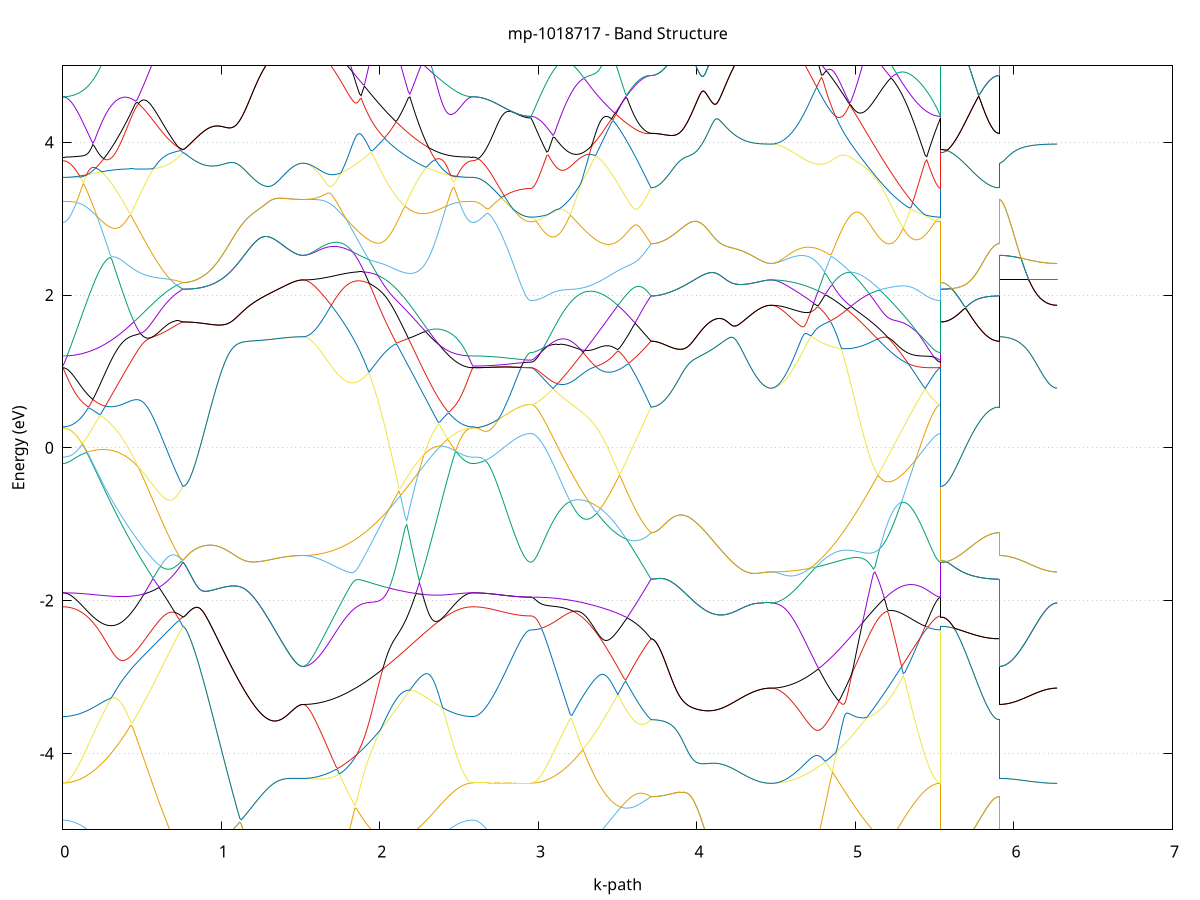 set title 'mp-1018717 - Band Structure'
set xlabel 'k-path'
set ylabel 'Energy (eV)'
set grid y
set yrange [-5:5]
set terminal png size 800,600
set output 'mp-1018717_bands_gnuplot.png'
plot '-' using 1:2 with lines notitle, '-' using 1:2 with lines notitle, '-' using 1:2 with lines notitle, '-' using 1:2 with lines notitle, '-' using 1:2 with lines notitle, '-' using 1:2 with lines notitle, '-' using 1:2 with lines notitle, '-' using 1:2 with lines notitle, '-' using 1:2 with lines notitle, '-' using 1:2 with lines notitle, '-' using 1:2 with lines notitle, '-' using 1:2 with lines notitle, '-' using 1:2 with lines notitle, '-' using 1:2 with lines notitle, '-' using 1:2 with lines notitle, '-' using 1:2 with lines notitle, '-' using 1:2 with lines notitle, '-' using 1:2 with lines notitle, '-' using 1:2 with lines notitle, '-' using 1:2 with lines notitle, '-' using 1:2 with lines notitle, '-' using 1:2 with lines notitle, '-' using 1:2 with lines notitle, '-' using 1:2 with lines notitle, '-' using 1:2 with lines notitle, '-' using 1:2 with lines notitle, '-' using 1:2 with lines notitle, '-' using 1:2 with lines notitle, '-' using 1:2 with lines notitle, '-' using 1:2 with lines notitle, '-' using 1:2 with lines notitle, '-' using 1:2 with lines notitle, '-' using 1:2 with lines notitle, '-' using 1:2 with lines notitle, '-' using 1:2 with lines notitle, '-' using 1:2 with lines notitle, '-' using 1:2 with lines notitle, '-' using 1:2 with lines notitle, '-' using 1:2 with lines notitle, '-' using 1:2 with lines notitle, '-' using 1:2 with lines notitle, '-' using 1:2 with lines notitle, '-' using 1:2 with lines notitle, '-' using 1:2 with lines notitle, '-' using 1:2 with lines notitle, '-' using 1:2 with lines notitle, '-' using 1:2 with lines notitle, '-' using 1:2 with lines notitle, '-' using 1:2 with lines notitle, '-' using 1:2 with lines notitle, '-' using 1:2 with lines notitle, '-' using 1:2 with lines notitle, '-' using 1:2 with lines notitle, '-' using 1:2 with lines notitle, '-' using 1:2 with lines notitle, '-' using 1:2 with lines notitle, '-' using 1:2 with lines notitle, '-' using 1:2 with lines notitle, '-' using 1:2 with lines notitle, '-' using 1:2 with lines notitle, '-' using 1:2 with lines notitle, '-' using 1:2 with lines notitle, '-' using 1:2 with lines notitle, '-' using 1:2 with lines notitle
0.000000 -31.494913
0.009968 -31.494913
0.019936 -31.494913
0.029905 -31.495013
0.039873 -31.495113
0.049841 -31.495213
0.059809 -31.495313
0.069777 -31.495513
0.079746 -31.495613
0.089714 -31.495813
0.099682 -31.496013
0.109650 -31.496313
0.119618 -31.496513
0.129587 -31.496813
0.139555 -31.497113
0.149523 -31.497413
0.159491 -31.497713
0.169460 -31.498113
0.179428 -31.498513
0.189396 -31.498813
0.199364 -31.499213
0.209332 -31.499713
0.219301 -31.500113
0.229269 -31.500513
0.239237 -31.501013
0.249205 -31.501513
0.259173 -31.501913
0.269142 -31.502413
0.279110 -31.502913
0.289078 -31.503513
0.299046 -31.504013
0.309014 -31.504513
0.318983 -31.505013
0.328951 -31.505613
0.338919 -31.506113
0.348887 -31.506713
0.358855 -31.507213
0.368824 -31.507813
0.378792 -31.508313
0.388760 -31.508913
0.398728 -31.509413
0.408696 -31.510013
0.418665 -31.510513
0.428633 -31.511013
0.438601 -31.511613
0.448569 -31.512113
0.458537 -31.512613
0.468506 -31.513113
0.478474 -31.513613
0.488442 -31.514113
0.498410 -31.514613
0.508379 -31.515113
0.518347 -31.515613
0.528315 -31.516013
0.538283 -31.516413
0.548251 -31.516913
0.558220 -31.517313
0.568188 -31.517713
0.578156 -31.518013
0.588124 -31.518413
0.598092 -31.518713
0.608061 -31.519013
0.618029 -31.519313
0.627997 -31.519613
0.637965 -31.519913
0.647933 -31.520113
0.657902 -31.520313
0.667870 -31.520513
0.677838 -31.520713
0.687806 -31.520913
0.697774 -31.521013
0.707743 -31.521113
0.717711 -31.521213
0.727679 -31.521313
0.737647 -31.521313
0.747615 -31.521313
0.757584 -31.521313
0.757584 -31.521313
0.767552 -31.521313
0.777520 -31.521313
0.787488 -31.521313
0.797456 -31.521313
0.807425 -31.521313
0.817393 -31.521313
0.827361 -31.521213
0.837329 -31.521213
0.847298 -31.521213
0.857266 -31.521213
0.867234 -31.521113
0.877202 -31.521113
0.887170 -31.521013
0.897139 -31.521013
0.907107 -31.521013
0.917075 -31.520913
0.927043 -31.520913
0.937011 -31.520813
0.946980 -31.520813
0.956948 -31.520713
0.966916 -31.520613
0.976884 -31.520613
0.986852 -31.520513
0.996821 -31.520413
1.006789 -31.520413
1.016757 -31.520313
1.026725 -31.520213
1.036693 -31.520213
1.046662 -31.520113
1.056630 -31.520013
1.066598 -31.519913
1.076566 -31.519913
1.086534 -31.519813
1.096503 -31.519713
1.106471 -31.519613
1.116439 -31.519613
1.126407 -31.519513
1.136376 -31.519413
1.146344 -31.519313
1.156312 -31.519213
1.166280 -31.519213
1.176248 -31.519113
1.186217 -31.519013
1.196185 -31.518913
1.206153 -31.518913
1.216121 -31.518813
1.226089 -31.518713
1.236058 -31.518713
1.246026 -31.518613
1.255994 -31.518513
1.265962 -31.518513
1.275930 -31.518413
1.285899 -31.518413
1.295867 -31.518313
1.305835 -31.518313
1.315803 -31.518213
1.325771 -31.518213
1.335740 -31.518213
1.345708 -31.518113
1.355676 -31.518113
1.365644 -31.518113
1.375612 -31.518113
1.385581 -31.518113
1.395549 -31.518113
1.405517 -31.518113
1.415485 -31.518113
1.425453 -31.518213
1.435422 -31.518213
1.445390 -31.518313
1.455358 -31.518313
1.465326 -31.518313
1.475295 -31.518413
1.485263 -31.518413
1.495231 -31.518413
1.505199 -31.518513
1.515167 -31.518513
1.515167 -31.518513
1.525088 -31.518513
1.535008 -31.518413
1.544928 -31.518413
1.554848 -31.518413
1.564769 -31.518313
1.574689 -31.518313
1.584609 -31.518213
1.594529 -31.518113
1.604449 -31.518113
1.614370 -31.518013
1.624290 -31.517913
1.634210 -31.517813
1.644130 -31.517613
1.654051 -31.517513
1.663971 -31.517413
1.673891 -31.517213
1.683811 -31.517113
1.693732 -31.516913
1.703652 -31.516713
1.713572 -31.516513
1.723492 -31.516313
1.733412 -31.516113
1.743333 -31.515913
1.753253 -31.515713
1.763173 -31.515513
1.773093 -31.515213
1.783014 -31.515013
1.792934 -31.514813
1.802854 -31.514513
1.812774 -31.514213
1.822695 -31.514013
1.832615 -31.513713
1.842535 -31.513413
1.852455 -31.513113
1.862375 -31.512813
1.872296 -31.512513
1.882216 -31.512213
1.892136 -31.511913
1.902056 -31.511613
1.911977 -31.511313
1.921897 -31.511013
1.931817 -31.510713
1.941737 -31.510413
1.951658 -31.510013
1.961578 -31.509713
1.971498 -31.509413
1.981418 -31.509013
1.991338 -31.508713
2.001259 -31.508413
2.011179 -31.508013
2.021099 -31.507713
2.031019 -31.507313
2.040940 -31.507013
2.050860 -31.506613
2.060780 -31.506313
2.070700 -31.506013
2.080621 -31.505613
2.090541 -31.505313
2.100461 -31.504913
2.110381 -31.504613
2.120302 -31.504313
2.130222 -31.503913
2.140142 -31.503613
2.150062 -31.503313
2.159982 -31.502913
2.169903 -31.502613
2.179823 -31.502313
2.189743 -31.502013
2.199663 -31.501713
2.209584 -31.501413
2.219504 -31.501113
2.229424 -31.500813
2.239344 -31.500513
2.249265 -31.500213
2.259185 -31.499913
2.269105 -31.499613
2.279025 -31.499413
2.288945 -31.499113
2.298866 -31.498813
2.308786 -31.498613
2.318706 -31.498313
2.328626 -31.498113
2.338547 -31.497913
2.348467 -31.497613
2.358387 -31.497413
2.368307 -31.497213
2.378228 -31.497013
2.388148 -31.496813
2.398068 -31.496613
2.407988 -31.496513
2.417908 -31.496313
2.427829 -31.496113
2.437749 -31.496013
2.447669 -31.495913
2.457589 -31.495713
2.467510 -31.495613
2.477430 -31.495513
2.487350 -31.495413
2.497270 -31.495313
2.507191 -31.495213
2.517111 -31.495113
2.527031 -31.495113
2.536951 -31.495013
2.546872 -31.495013
2.556792 -31.494913
2.566712 -31.494913
2.576632 -31.494913
2.586552 -31.494913
2.586552 -31.494913
2.596456 -31.494913
2.606360 -31.494913
2.616264 -31.494913
2.626168 -31.494913
2.636071 -31.494913
2.645975 -31.494913
2.655879 -31.494913
2.665783 -31.494813
2.675686 -31.494813
2.685590 -31.494813
2.695494 -31.494813
2.705398 -31.494813
2.715302 -31.494813
2.725205 -31.494813
2.735109 -31.494713
2.745013 -31.494713
2.754917 -31.494713
2.764821 -31.494713
2.774724 -31.494713
2.784628 -31.494613
2.794532 -31.494613
2.804436 -31.494613
2.814339 -31.494513
2.824243 -31.494513
2.834147 -31.494513
2.844051 -31.494513
2.853955 -31.494413
2.863858 -31.494413
2.873762 -31.494413
2.883666 -31.494313
2.893570 -31.494313
2.903474 -31.494313
2.913377 -31.494313
2.923281 -31.494213
2.933185 -31.494213
2.943089 -31.494213
2.952992 -31.494213
2.952992 -31.494213
2.962961 -31.494213
2.972929 -31.494213
2.982897 -31.494313
2.992865 -31.494413
3.002834 -31.494513
3.012802 -31.494613
3.022770 -31.494813
3.032738 -31.494913
3.042706 -31.495113
3.052675 -31.495413
3.062643 -31.495613
3.072611 -31.495913
3.082579 -31.496113
3.092547 -31.496513
3.102516 -31.496813
3.112484 -31.497113
3.122452 -31.497513
3.132420 -31.497913
3.142388 -31.498213
3.152357 -31.498713
3.162325 -31.499113
3.172293 -31.499513
3.182261 -31.500013
3.192229 -31.500513
3.202198 -31.500913
3.212166 -31.501413
3.222134 -31.501913
3.232102 -31.502413
3.242070 -31.503013
3.252039 -31.503513
3.262007 -31.504013
3.271975 -31.504613
3.281943 -31.505113
3.291911 -31.505713
3.301880 -31.506313
3.311848 -31.506813
3.321816 -31.507413
3.331784 -31.507913
3.341753 -31.508513
3.351721 -31.509113
3.361689 -31.509613
3.371657 -31.510213
3.381625 -31.510713
3.391594 -31.511313
3.401562 -31.511813
3.411530 -31.512413
3.421498 -31.512913
3.431466 -31.513413
3.441435 -31.513913
3.451403 -31.514413
3.461371 -31.514913
3.471339 -31.515413
3.481307 -31.515813
3.491276 -31.516313
3.501244 -31.516713
3.511212 -31.517113
3.521180 -31.517513
3.531148 -31.517913
3.541117 -31.518313
3.551085 -31.518613
3.561053 -31.519013
3.571021 -31.519313
3.580989 -31.519613
3.590958 -31.519913
3.600926 -31.520113
3.610894 -31.520313
3.620862 -31.520613
3.630830 -31.520713
3.640799 -31.520913
3.650767 -31.521113
3.660735 -31.521213
3.670703 -31.521313
3.680672 -31.521413
3.690640 -31.521413
3.700608 -31.521413
3.710576 -31.521413
3.710576 -31.521413
3.720544 -31.521413
3.730513 -31.521413
3.740481 -31.521413
3.750449 -31.521413
3.760417 -31.521413
3.770385 -31.521413
3.780354 -31.521413
3.790322 -31.521313
3.800290 -31.521313
3.810258 -31.521313
3.820226 -31.521213
3.830195 -31.521213
3.840163 -31.521213
3.850131 -31.521113
3.860099 -31.521113
3.870067 -31.521013
3.880036 -31.521013
3.890004 -31.520913
3.899972 -31.520913
3.909940 -31.520813
3.919908 -31.520713
3.929877 -31.520713
3.939845 -31.520613
3.949813 -31.520513
3.959781 -31.520513
3.969749 -31.520413
3.979718 -31.520313
3.989686 -31.520213
3.999654 -31.520213
4.009622 -31.520113
4.019591 -31.520013
4.029559 -31.519913
4.039527 -31.519813
4.049495 -31.519813
4.059463 -31.519713
4.069432 -31.519613
4.079400 -31.519513
4.089368 -31.519413
4.099336 -31.519313
4.109304 -31.519313
4.119273 -31.519213
4.129241 -31.519113
4.139209 -31.519013
4.149177 -31.518913
4.159145 -31.518913
4.169114 -31.518813
4.179082 -31.518713
4.189050 -31.518613
4.199018 -31.518513
4.208986 -31.518513
4.218955 -31.518413
4.228923 -31.518313
4.238891 -31.518313
4.248859 -31.518213
4.258827 -31.518113
4.268796 -31.518113
4.278764 -31.518013
4.288732 -31.518013
4.298700 -31.517913
4.308669 -31.517813
4.318637 -31.517813
4.328605 -31.517813
4.338573 -31.517713
4.348541 -31.517713
4.358510 -31.517613
4.368478 -31.517613
4.378446 -31.517613
4.388414 -31.517613
4.398382 -31.517613
4.408351 -31.517613
4.418319 -31.517613
4.428287 -31.517613
4.438255 -31.517613
4.448223 -31.517613
4.458192 -31.517713
4.468160 -31.517713
4.468160 -31.517713
4.478080 -31.517713
4.488000 -31.517613
4.497921 -31.517613
4.507841 -31.517613
4.517761 -31.517513
4.527681 -31.517513
4.537601 -31.517413
4.547522 -31.517413
4.557442 -31.517313
4.567362 -31.517213
4.577282 -31.517113
4.587203 -31.517013
4.597123 -31.516913
4.607043 -31.516813
4.616963 -31.516613
4.626884 -31.516513
4.636804 -31.516413
4.646724 -31.516213
4.656644 -31.516013
4.666564 -31.515913
4.676485 -31.515713
4.686405 -31.515513
4.696325 -31.515313
4.706245 -31.515113
4.716166 -31.514913
4.726086 -31.514713
4.736006 -31.514413
4.745926 -31.514213
4.755847 -31.514013
4.765767 -31.513713
4.775687 -31.513513
4.785607 -31.513213
4.795527 -31.512913
4.805448 -31.512713
4.815368 -31.512413
4.825288 -31.512113
4.835208 -31.511813
4.845129 -31.511513
4.855049 -31.511213
4.864969 -31.510913
4.874889 -31.510613
4.884810 -31.510313
4.894730 -31.510013
4.904650 -31.509713
4.914570 -31.509313
4.924490 -31.509013
4.934411 -31.508713
4.944331 -31.508413
4.954251 -31.508013
4.964171 -31.507713
4.974092 -31.507413
4.984012 -31.507013
4.993932 -31.506713
5.003852 -31.506313
5.013773 -31.506013
5.023693 -31.505613
5.033613 -31.505313
5.043533 -31.504913
5.053454 -31.504613
5.063374 -31.504313
5.073294 -31.503913
5.083214 -31.503613
5.093134 -31.503313
5.103055 -31.502913
5.112975 -31.502613
5.122895 -31.502313
5.132815 -31.502013
5.142736 -31.501713
5.152656 -31.501313
5.162576 -31.501013
5.172496 -31.500713
5.182417 -31.500413
5.192337 -31.500113
5.202257 -31.499813
5.212177 -31.499513
5.222097 -31.499213
5.232018 -31.499013
5.241938 -31.498713
5.251858 -31.498413
5.261778 -31.498113
5.271699 -31.497913
5.281619 -31.497613
5.291539 -31.497413
5.301459 -31.497213
5.311380 -31.496913
5.321300 -31.496713
5.331220 -31.496513
5.341140 -31.496313
5.351060 -31.496113
5.360981 -31.495913
5.370901 -31.495713
5.380821 -31.495613
5.390741 -31.495413
5.400662 -31.495213
5.410582 -31.495113
5.420502 -31.495013
5.430422 -31.494813
5.440343 -31.494713
5.450263 -31.494613
5.460183 -31.494513
5.470103 -31.494513
5.480024 -31.494413
5.489944 -31.494313
5.499864 -31.494313
5.509784 -31.494213
5.519704 -31.494213
5.529625 -31.494213
5.539545 -31.494213
5.539545 -31.521313
5.549449 -31.521313
5.559352 -31.521313
5.569256 -31.521313
5.579160 -31.521313
5.589064 -31.521313
5.598968 -31.521313
5.608871 -31.521313
5.618775 -31.521313
5.628679 -31.521313
5.638583 -31.521313
5.648487 -31.521313
5.658390 -31.521313
5.668294 -31.521413
5.678198 -31.521413
5.688102 -31.521413
5.698005 -31.521413
5.707909 -31.521413
5.717813 -31.521413
5.727717 -31.521413
5.737621 -31.521413
5.747524 -31.521413
5.757428 -31.521413
5.767332 -31.521413
5.777236 -31.521413
5.787140 -31.521413
5.797043 -31.521413
5.806947 -31.521413
5.816851 -31.521413
5.826755 -31.521413
5.836658 -31.521413
5.846562 -31.521413
5.856466 -31.521413
5.866370 -31.521413
5.876274 -31.521413
5.886177 -31.521413
5.896081 -31.521413
5.905985 -31.521413
5.905985 -31.518513
5.915889 -31.518513
5.925793 -31.518513
5.935696 -31.518513
5.945600 -31.518413
5.955504 -31.518413
5.965408 -31.518413
5.975311 -31.518413
5.985215 -31.518413
5.995119 -31.518413
6.005023 -31.518413
6.014927 -31.518413
6.024830 -31.518313
6.034734 -31.518313
6.044638 -31.518313
6.054542 -31.518313
6.064445 -31.518213
6.074349 -31.518213
6.084253 -31.518213
6.094157 -31.518213
6.104061 -31.518113
6.113964 -31.518113
6.123868 -31.518113
6.133772 -31.518013
6.143676 -31.518013
6.153580 -31.518013
6.163483 -31.517913
6.173387 -31.517913
6.183291 -31.517913
6.193195 -31.517813
6.203098 -31.517813
6.213002 -31.517813
6.222906 -31.517713
6.232810 -31.517713
6.242714 -31.517713
6.252617 -31.517713
6.262521 -31.517713
6.272425 -31.517713
e
0.000000 -31.494913
0.009968 -31.494913
0.019936 -31.494913
0.029905 -31.494913
0.039873 -31.494913
0.049841 -31.494913
0.059809 -31.494813
0.069777 -31.494813
0.079746 -31.494813
0.089714 -31.494813
0.099682 -31.494713
0.109650 -31.494713
0.119618 -31.495013
0.129587 -31.495213
0.139555 -31.495613
0.149523 -31.495913
0.159491 -31.496213
0.169460 -31.496613
0.179428 -31.497013
0.189396 -31.497413
0.199364 -31.497813
0.209332 -31.498213
0.219301 -31.498613
0.229269 -31.499113
0.239237 -31.499613
0.249205 -31.500113
0.259173 -31.500613
0.269142 -31.501113
0.279110 -31.501613
0.289078 -31.502113
0.299046 -31.502713
0.309014 -31.503213
0.318983 -31.503813
0.328951 -31.504313
0.338919 -31.504913
0.348887 -31.505513
0.358855 -31.506013
0.368824 -31.506613
0.378792 -31.507213
0.388760 -31.507713
0.398728 -31.508313
0.408696 -31.508913
0.418665 -31.509513
0.428633 -31.510013
0.438601 -31.510613
0.448569 -31.511113
0.458537 -31.511713
0.468506 -31.512213
0.478474 -31.512813
0.488442 -31.513313
0.498410 -31.513813
0.508379 -31.514313
0.518347 -31.514813
0.528315 -31.515313
0.538283 -31.515713
0.548251 -31.516213
0.558220 -31.516613
0.568188 -31.517013
0.578156 -31.517413
0.588124 -31.517813
0.598092 -31.518213
0.608061 -31.518613
0.618029 -31.518913
0.627997 -31.519213
0.637965 -31.519513
0.647933 -31.519813
0.657902 -31.520013
0.667870 -31.520213
0.677838 -31.520513
0.687806 -31.520613
0.697774 -31.520813
0.707743 -31.520913
0.717711 -31.521113
0.727679 -31.521213
0.737647 -31.521213
0.747615 -31.521313
0.757584 -31.521313
0.757584 -31.521313
0.767552 -31.521313
0.777520 -31.521313
0.787488 -31.521313
0.797456 -31.521313
0.807425 -31.521313
0.817393 -31.521313
0.827361 -31.521213
0.837329 -31.521213
0.847298 -31.521213
0.857266 -31.521213
0.867234 -31.521113
0.877202 -31.521113
0.887170 -31.521013
0.897139 -31.521013
0.907107 -31.521013
0.917075 -31.520913
0.927043 -31.520913
0.937011 -31.520813
0.946980 -31.520813
0.956948 -31.520713
0.966916 -31.520613
0.976884 -31.520613
0.986852 -31.520513
0.996821 -31.520413
1.006789 -31.520413
1.016757 -31.520313
1.026725 -31.520213
1.036693 -31.520213
1.046662 -31.520113
1.056630 -31.520013
1.066598 -31.519913
1.076566 -31.519913
1.086534 -31.519813
1.096503 -31.519713
1.106471 -31.519613
1.116439 -31.519613
1.126407 -31.519513
1.136376 -31.519413
1.146344 -31.519313
1.156312 -31.519213
1.166280 -31.519213
1.176248 -31.519113
1.186217 -31.519013
1.196185 -31.518913
1.206153 -31.518913
1.216121 -31.518813
1.226089 -31.518713
1.236058 -31.518713
1.246026 -31.518613
1.255994 -31.518513
1.265962 -31.518513
1.275930 -31.518413
1.285899 -31.518413
1.295867 -31.518313
1.305835 -31.518313
1.315803 -31.518213
1.325771 -31.518213
1.335740 -31.518213
1.345708 -31.518113
1.355676 -31.518113
1.365644 -31.518113
1.375612 -31.518113
1.385581 -31.518113
1.395549 -31.518113
1.405517 -31.518113
1.415485 -31.518113
1.425453 -31.518213
1.435422 -31.518213
1.445390 -31.518313
1.455358 -31.518313
1.465326 -31.518313
1.475295 -31.518413
1.485263 -31.518413
1.495231 -31.518413
1.505199 -31.518513
1.515167 -31.518513
1.515167 -31.518513
1.525088 -31.518513
1.535008 -31.518413
1.544928 -31.518413
1.554848 -31.518413
1.564769 -31.518313
1.574689 -31.518313
1.584609 -31.518213
1.594529 -31.518113
1.604449 -31.518113
1.614370 -31.518013
1.624290 -31.517913
1.634210 -31.517713
1.644130 -31.517613
1.654051 -31.517513
1.663971 -31.517413
1.673891 -31.517213
1.683811 -31.517013
1.693732 -31.516913
1.703652 -31.516713
1.713572 -31.516513
1.723492 -31.516313
1.733412 -31.516113
1.743333 -31.515913
1.753253 -31.515713
1.763173 -31.515513
1.773093 -31.515213
1.783014 -31.515013
1.792934 -31.514713
1.802854 -31.514513
1.812774 -31.514213
1.822695 -31.514013
1.832615 -31.513713
1.842535 -31.513413
1.852455 -31.513113
1.862375 -31.512813
1.872296 -31.512513
1.882216 -31.512213
1.892136 -31.511913
1.902056 -31.511613
1.911977 -31.511213
1.921897 -31.510913
1.931817 -31.510613
1.941737 -31.510213
1.951658 -31.509913
1.961578 -31.509613
1.971498 -31.509213
1.981418 -31.508913
1.991338 -31.508513
2.001259 -31.508113
2.011179 -31.507813
2.021099 -31.507413
2.031019 -31.507113
2.040940 -31.506713
2.050860 -31.506313
2.060780 -31.506013
2.070700 -31.505613
2.080621 -31.505213
2.090541 -31.504913
2.100461 -31.504513
2.110381 -31.504213
2.120302 -31.503913
2.130222 -31.503613
2.140142 -31.503313
2.150062 -31.503013
2.159982 -31.502713
2.169903 -31.502413
2.179823 -31.502113
2.189743 -31.501813
2.199663 -31.501513
2.209584 -31.501213
2.219504 -31.500913
2.229424 -31.500613
2.239344 -31.500313
2.249265 -31.500113
2.259185 -31.499813
2.269105 -31.499513
2.279025 -31.499313
2.288945 -31.499013
2.298866 -31.498813
2.308786 -31.498513
2.318706 -31.498313
2.328626 -31.498013
2.338547 -31.497813
2.348467 -31.497613
2.358387 -31.497413
2.368307 -31.497213
2.378228 -31.497013
2.388148 -31.496813
2.398068 -31.496613
2.407988 -31.496413
2.417908 -31.496313
2.427829 -31.496113
2.437749 -31.496013
2.447669 -31.495813
2.457589 -31.495713
2.467510 -31.495613
2.477430 -31.495513
2.487350 -31.495413
2.497270 -31.495313
2.507191 -31.495213
2.517111 -31.495113
2.527031 -31.495113
2.536951 -31.495013
2.546872 -31.495013
2.556792 -31.494913
2.566712 -31.494913
2.576632 -31.494913
2.586552 -31.494913
2.586552 -31.494913
2.596456 -31.494913
2.606360 -31.494913
2.616264 -31.494913
2.626168 -31.494913
2.636071 -31.494913
2.645975 -31.494913
2.655879 -31.494913
2.665783 -31.494813
2.675686 -31.494813
2.685590 -31.494813
2.695494 -31.494813
2.705398 -31.494813
2.715302 -31.494813
2.725205 -31.494813
2.735109 -31.494713
2.745013 -31.494713
2.754917 -31.494713
2.764821 -31.494713
2.774724 -31.494713
2.784628 -31.494613
2.794532 -31.494613
2.804436 -31.494613
2.814339 -31.494513
2.824243 -31.494513
2.834147 -31.494513
2.844051 -31.494513
2.853955 -31.494413
2.863858 -31.494413
2.873762 -31.494413
2.883666 -31.494313
2.893570 -31.494313
2.903474 -31.494313
2.913377 -31.494313
2.923281 -31.494213
2.933185 -31.494213
2.943089 -31.494213
2.952992 -31.494213
2.952992 -31.494213
2.962961 -31.494213
2.972929 -31.494213
2.982897 -31.494213
2.992865 -31.494213
3.002834 -31.494313
3.012802 -31.494413
3.022770 -31.494613
3.032738 -31.494713
3.042706 -31.494913
3.052675 -31.495213
3.062643 -31.495413
3.072611 -31.495713
3.082579 -31.495913
3.092547 -31.496213
3.102516 -31.496613
3.112484 -31.496913
3.122452 -31.497313
3.132420 -31.497613
3.142388 -31.498013
3.152357 -31.498413
3.162325 -31.498913
3.172293 -31.499313
3.182261 -31.499813
3.192229 -31.500213
3.202198 -31.500713
3.212166 -31.501213
3.222134 -31.501713
3.232102 -31.502213
3.242070 -31.502713
3.252039 -31.503313
3.262007 -31.503813
3.271975 -31.504413
3.281943 -31.504913
3.291911 -31.505513
3.301880 -31.506013
3.311848 -31.506613
3.321816 -31.507213
3.331784 -31.507713
3.341753 -31.508313
3.351721 -31.508813
3.361689 -31.509413
3.371657 -31.510013
3.381625 -31.510513
3.391594 -31.511113
3.401562 -31.511613
3.411530 -31.512213
3.421498 -31.512713
3.431466 -31.513213
3.441435 -31.513713
3.451403 -31.514213
3.461371 -31.514713
3.471339 -31.515213
3.481307 -31.515713
3.491276 -31.516113
3.501244 -31.516613
3.511212 -31.517013
3.521180 -31.517413
3.531148 -31.517813
3.541117 -31.518213
3.551085 -31.518513
3.561053 -31.518913
3.571021 -31.519213
3.580989 -31.519513
3.590958 -31.519813
3.600926 -31.520013
3.610894 -31.520313
3.620862 -31.520513
3.630830 -31.520713
3.640799 -31.520913
3.650767 -31.521013
3.660735 -31.521113
3.670703 -31.521213
3.680672 -31.521313
3.690640 -31.521413
3.700608 -31.521413
3.710576 -31.521413
3.710576 -31.521413
3.720544 -31.521413
3.730513 -31.521413
3.740481 -31.521413
3.750449 -31.521413
3.760417 -31.521413
3.770385 -31.521413
3.780354 -31.521413
3.790322 -31.521313
3.800290 -31.521313
3.810258 -31.521313
3.820226 -31.521213
3.830195 -31.521213
3.840163 -31.521213
3.850131 -31.521113
3.860099 -31.521113
3.870067 -31.521013
3.880036 -31.521013
3.890004 -31.520913
3.899972 -31.520913
3.909940 -31.520813
3.919908 -31.520713
3.929877 -31.520713
3.939845 -31.520613
3.949813 -31.520513
3.959781 -31.520513
3.969749 -31.520413
3.979718 -31.520313
3.989686 -31.520213
3.999654 -31.520213
4.009622 -31.520113
4.019591 -31.520013
4.029559 -31.519913
4.039527 -31.519813
4.049495 -31.519813
4.059463 -31.519713
4.069432 -31.519613
4.079400 -31.519513
4.089368 -31.519413
4.099336 -31.519313
4.109304 -31.519313
4.119273 -31.519213
4.129241 -31.519113
4.139209 -31.519013
4.149177 -31.518913
4.159145 -31.518913
4.169114 -31.518813
4.179082 -31.518713
4.189050 -31.518613
4.199018 -31.518513
4.208986 -31.518513
4.218955 -31.518413
4.228923 -31.518313
4.238891 -31.518313
4.248859 -31.518213
4.258827 -31.518113
4.268796 -31.518113
4.278764 -31.518013
4.288732 -31.518013
4.298700 -31.517913
4.308669 -31.517813
4.318637 -31.517813
4.328605 -31.517813
4.338573 -31.517713
4.348541 -31.517713
4.358510 -31.517613
4.368478 -31.517613
4.378446 -31.517613
4.388414 -31.517613
4.398382 -31.517613
4.408351 -31.517613
4.418319 -31.517613
4.428287 -31.517613
4.438255 -31.517613
4.448223 -31.517613
4.458192 -31.517713
4.468160 -31.517713
4.468160 -31.517713
4.478080 -31.517713
4.488000 -31.517613
4.497921 -31.517613
4.507841 -31.517613
4.517761 -31.517513
4.527681 -31.517513
4.537601 -31.517413
4.547522 -31.517313
4.557442 -31.517313
4.567362 -31.517213
4.577282 -31.517113
4.587203 -31.516913
4.597123 -31.516813
4.607043 -31.516713
4.616963 -31.516613
4.626884 -31.516413
4.636804 -31.516213
4.646724 -31.516113
4.656644 -31.515913
4.666564 -31.515713
4.676485 -31.515513
4.686405 -31.515313
4.696325 -31.515113
4.706245 -31.514913
4.716166 -31.514713
4.726086 -31.514413
4.736006 -31.514213
4.745926 -31.514013
4.755847 -31.513713
4.765767 -31.513413
4.775687 -31.513213
4.785607 -31.512913
4.795527 -31.512613
4.805448 -31.512413
4.815368 -31.512113
4.825288 -31.511813
4.835208 -31.511613
4.845129 -31.511313
4.855049 -31.511013
4.864969 -31.510713
4.874889 -31.510413
4.884810 -31.510113
4.894730 -31.509813
4.904650 -31.509513
4.914570 -31.509213
4.924490 -31.508913
4.934411 -31.508513
4.944331 -31.508213
4.954251 -31.507913
4.964171 -31.507613
4.974092 -31.507313
4.984012 -31.506913
4.993932 -31.506613
5.003852 -31.506313
5.013773 -31.505913
5.023693 -31.505613
5.033613 -31.505313
5.043533 -31.504913
5.053454 -31.504613
5.063374 -31.504313
5.073294 -31.503913
5.083214 -31.503613
5.093134 -31.503213
5.103055 -31.502913
5.112975 -31.502613
5.122895 -31.502213
5.132815 -31.501913
5.142736 -31.501613
5.152656 -31.501213
5.162576 -31.500913
5.172496 -31.500613
5.182417 -31.500313
5.192337 -31.500013
5.202257 -31.499713
5.212177 -31.499413
5.222097 -31.499113
5.232018 -31.498813
5.241938 -31.498513
5.251858 -31.498213
5.261778 -31.498013
5.271699 -31.497713
5.281619 -31.497513
5.291539 -31.497213
5.301459 -31.497013
5.311380 -31.496713
5.321300 -31.496513
5.331220 -31.496313
5.341140 -31.496113
5.351060 -31.495913
5.360981 -31.495813
5.370901 -31.495613
5.380821 -31.495413
5.390741 -31.495313
5.400662 -31.495113
5.410582 -31.495013
5.420502 -31.494913
5.430422 -31.494813
5.440343 -31.494713
5.450263 -31.494613
5.460183 -31.494513
5.470103 -31.494413
5.480024 -31.494413
5.489944 -31.494313
5.499864 -31.494313
5.509784 -31.494213
5.519704 -31.494213
5.529625 -31.494213
5.539545 -31.494213
5.539545 -31.521313
5.549449 -31.521313
5.559352 -31.521313
5.569256 -31.521313
5.579160 -31.521313
5.589064 -31.521313
5.598968 -31.521313
5.608871 -31.521313
5.618775 -31.521313
5.628679 -31.521313
5.638583 -31.521313
5.648487 -31.521313
5.658390 -31.521313
5.668294 -31.521413
5.678198 -31.521413
5.688102 -31.521413
5.698005 -31.521413
5.707909 -31.521413
5.717813 -31.521413
5.727717 -31.521413
5.737621 -31.521413
5.747524 -31.521413
5.757428 -31.521413
5.767332 -31.521413
5.777236 -31.521413
5.787140 -31.521413
5.797043 -31.521413
5.806947 -31.521413
5.816851 -31.521413
5.826755 -31.521413
5.836658 -31.521413
5.846562 -31.521413
5.856466 -31.521413
5.866370 -31.521413
5.876274 -31.521413
5.886177 -31.521413
5.896081 -31.521413
5.905985 -31.521413
5.905985 -31.518513
5.915889 -31.518513
5.925793 -31.518513
5.935696 -31.518513
5.945600 -31.518413
5.955504 -31.518413
5.965408 -31.518413
5.975311 -31.518413
5.985215 -31.518413
5.995119 -31.518413
6.005023 -31.518413
6.014927 -31.518413
6.024830 -31.518313
6.034734 -31.518313
6.044638 -31.518313
6.054542 -31.518313
6.064445 -31.518213
6.074349 -31.518213
6.084253 -31.518213
6.094157 -31.518213
6.104061 -31.518113
6.113964 -31.518113
6.123868 -31.518113
6.133772 -31.518013
6.143676 -31.518013
6.153580 -31.518013
6.163483 -31.517913
6.173387 -31.517913
6.183291 -31.517913
6.193195 -31.517813
6.203098 -31.517813
6.213002 -31.517813
6.222906 -31.517713
6.232810 -31.517713
6.242714 -31.517713
6.252617 -31.517713
6.262521 -31.517713
6.272425 -31.517713
e
0.000000 -31.493313
0.009968 -31.493313
0.019936 -31.493313
0.029905 -31.493413
0.039873 -31.493513
0.049841 -31.493613
0.059809 -31.493713
0.069777 -31.493913
0.079746 -31.494013
0.089714 -31.494213
0.099682 -31.494513
0.109650 -31.494713
0.119618 -31.494713
0.129587 -31.494613
0.139555 -31.494613
0.149523 -31.494613
0.159491 -31.494513
0.169460 -31.494513
0.179428 -31.494413
0.189396 -31.494413
0.199364 -31.494313
0.209332 -31.494313
0.219301 -31.494213
0.229269 -31.494113
0.239237 -31.494113
0.249205 -31.494013
0.259173 -31.493913
0.269142 -31.493913
0.279110 -31.493813
0.289078 -31.493713
0.299046 -31.493713
0.309014 -31.493613
0.318983 -31.493513
0.328951 -31.493413
0.338919 -31.493413
0.348887 -31.493313
0.358855 -31.493213
0.368824 -31.493113
0.378792 -31.493113
0.388760 -31.493013
0.398728 -31.492913
0.408696 -31.492813
0.418665 -31.492813
0.428633 -31.492713
0.438601 -31.492613
0.448569 -31.492513
0.458537 -31.492513
0.468506 -31.492413
0.478474 -31.492313
0.488442 -31.492213
0.498410 -31.492213
0.508379 -31.492113
0.518347 -31.492013
0.528315 -31.491913
0.538283 -31.491913
0.548251 -31.491813
0.558220 -31.491713
0.568188 -31.491713
0.578156 -31.491613
0.588124 -31.491613
0.598092 -31.491513
0.608061 -31.491513
0.618029 -31.491413
0.627997 -31.491313
0.637965 -31.491313
0.647933 -31.491313
0.657902 -31.491213
0.667870 -31.491213
0.677838 -31.491113
0.687806 -31.491113
0.697774 -31.491113
0.707743 -31.491013
0.717711 -31.491013
0.727679 -31.491013
0.737647 -31.490913
0.747615 -31.490913
0.757584 -31.490913
0.757584 -31.490913
0.767552 -31.490913
0.777520 -31.491013
0.787488 -31.491013
0.797456 -31.491113
0.807425 -31.491213
0.817393 -31.491313
0.827361 -31.491513
0.837329 -31.491613
0.847298 -31.491813
0.857266 -31.492013
0.867234 -31.492313
0.877202 -31.492513
0.887170 -31.492813
0.897139 -31.493113
0.907107 -31.493413
0.917075 -31.493713
0.927043 -31.494113
0.937011 -31.494413
0.946980 -31.494813
0.956948 -31.495213
0.966916 -31.495613
0.976884 -31.496013
0.986852 -31.496513
0.996821 -31.496913
1.006789 -31.497413
1.016757 -31.497913
1.026725 -31.498313
1.036693 -31.498813
1.046662 -31.499313
1.056630 -31.499913
1.066598 -31.500413
1.076566 -31.500913
1.086534 -31.501413
1.096503 -31.502013
1.106471 -31.502513
1.116439 -31.503113
1.126407 -31.503613
1.136376 -31.504113
1.146344 -31.504713
1.156312 -31.505213
1.166280 -31.505813
1.176248 -31.506313
1.186217 -31.506813
1.196185 -31.507413
1.206153 -31.507913
1.216121 -31.508413
1.226089 -31.508913
1.236058 -31.509413
1.246026 -31.509913
1.255994 -31.510413
1.265962 -31.510813
1.275930 -31.511313
1.285899 -31.511713
1.295867 -31.512213
1.305835 -31.512613
1.315803 -31.513013
1.325771 -31.513313
1.335740 -31.513713
1.345708 -31.514013
1.355676 -31.514313
1.365644 -31.514613
1.375612 -31.514913
1.385581 -31.515113
1.395549 -31.515413
1.405517 -31.515513
1.415485 -31.515713
1.425453 -31.515913
1.435422 -31.516013
1.445390 -31.516113
1.455358 -31.516213
1.465326 -31.516213
1.475295 -31.516313
1.485263 -31.516313
1.495231 -31.516313
1.505199 -31.516313
1.515167 -31.516313
1.515167 -31.516313
1.525088 -31.516313
1.535008 -31.516313
1.544928 -31.516313
1.554848 -31.516313
1.564769 -31.516213
1.574689 -31.516213
1.584609 -31.516113
1.594529 -31.516113
1.604449 -31.516013
1.614370 -31.515913
1.624290 -31.515813
1.634210 -31.515813
1.644130 -31.515613
1.654051 -31.515513
1.663971 -31.515413
1.673891 -31.515313
1.683811 -31.515213
1.693732 -31.515013
1.703652 -31.514913
1.713572 -31.514713
1.723492 -31.514613
1.733412 -31.514413
1.743333 -31.514213
1.753253 -31.514013
1.763173 -31.513813
1.773093 -31.513613
1.783014 -31.513413
1.792934 -31.513213
1.802854 -31.513013
1.812774 -31.512813
1.822695 -31.512513
1.832615 -31.512313
1.842535 -31.512113
1.852455 -31.511813
1.862375 -31.511613
1.872296 -31.511313
1.882216 -31.511113
1.892136 -31.510813
1.902056 -31.510513
1.911977 -31.510213
1.921897 -31.510013
1.931817 -31.509713
1.941737 -31.509413
1.951658 -31.509113
1.961578 -31.508813
1.971498 -31.508513
1.981418 -31.508213
1.991338 -31.507913
2.001259 -31.507613
2.011179 -31.507313
2.021099 -31.507013
2.031019 -31.506713
2.040940 -31.506413
2.050860 -31.506113
2.060780 -31.505813
2.070700 -31.505413
2.080621 -31.505113
2.090541 -31.504813
2.100461 -31.504513
2.110381 -31.504113
2.120302 -31.503813
2.130222 -31.503413
2.140142 -31.503013
2.150062 -31.502713
2.159982 -31.502313
2.169903 -31.502013
2.179823 -31.501613
2.189743 -31.501313
2.199663 -31.500913
2.209584 -31.500613
2.219504 -31.500313
2.229424 -31.499913
2.239344 -31.499613
2.249265 -31.499313
2.259185 -31.499013
2.269105 -31.498713
2.279025 -31.498413
2.288945 -31.498113
2.298866 -31.497813
2.308786 -31.497513
2.318706 -31.497213
2.328626 -31.496913
2.338547 -31.496713
2.348467 -31.496413
2.358387 -31.496213
2.368307 -31.495913
2.378228 -31.495713
2.388148 -31.495513
2.398068 -31.495313
2.407988 -31.495113
2.417908 -31.494913
2.427829 -31.494713
2.437749 -31.494613
2.447669 -31.494413
2.457589 -31.494213
2.467510 -31.494113
2.477430 -31.494013
2.487350 -31.493913
2.497270 -31.493813
2.507191 -31.493713
2.517111 -31.493613
2.527031 -31.493513
2.536951 -31.493413
2.546872 -31.493413
2.556792 -31.493313
2.566712 -31.493313
2.576632 -31.493313
2.586552 -31.493313
2.586552 -31.493313
2.596456 -31.493313
2.606360 -31.493313
2.616264 -31.493313
2.626168 -31.493313
2.636071 -31.493313
2.645975 -31.493313
2.655879 -31.493313
2.665783 -31.493313
2.675686 -31.493413
2.685590 -31.493413
2.695494 -31.493413
2.705398 -31.493413
2.715302 -31.493413
2.725205 -31.493413
2.735109 -31.493413
2.745013 -31.493513
2.754917 -31.493513
2.764821 -31.493513
2.774724 -31.493513
2.784628 -31.493613
2.794532 -31.493613
2.804436 -31.493613
2.814339 -31.493613
2.824243 -31.493713
2.834147 -31.493713
2.844051 -31.493713
2.853955 -31.493813
2.863858 -31.493813
2.873762 -31.493813
2.883666 -31.493813
2.893570 -31.493913
2.903474 -31.493913
2.913377 -31.493913
2.923281 -31.494013
2.933185 -31.494013
2.943089 -31.494013
2.952992 -31.494013
2.952992 -31.494013
2.962961 -31.494013
2.972929 -31.494013
2.982897 -31.494113
2.992865 -31.494213
3.002834 -31.494213
3.012802 -31.494113
3.022770 -31.494113
3.032738 -31.494113
3.042706 -31.494113
3.052675 -31.494113
3.062643 -31.494013
3.072611 -31.494013
3.082579 -31.494013
3.092547 -31.493913
3.102516 -31.493913
3.112484 -31.493913
3.122452 -31.493813
3.132420 -31.493813
3.142388 -31.493713
3.152357 -31.493713
3.162325 -31.493613
3.172293 -31.493613
3.182261 -31.493513
3.192229 -31.493513
3.202198 -31.493413
3.212166 -31.493313
3.222134 -31.493313
3.232102 -31.493213
3.242070 -31.493213
3.252039 -31.493113
3.262007 -31.493013
3.271975 -31.493013
3.281943 -31.492913
3.291911 -31.492813
3.301880 -31.492813
3.311848 -31.492713
3.321816 -31.492613
3.331784 -31.492613
3.341753 -31.492513
3.351721 -31.492413
3.361689 -31.492413
3.371657 -31.492313
3.381625 -31.492213
3.391594 -31.492213
3.401562 -31.492113
3.411530 -31.492013
3.421498 -31.492013
3.431466 -31.491913
3.441435 -31.491913
3.451403 -31.491813
3.461371 -31.491713
3.471339 -31.491713
3.481307 -31.491613
3.491276 -31.491613
3.501244 -31.491513
3.511212 -31.491513
3.521180 -31.491413
3.531148 -31.491413
3.541117 -31.491313
3.551085 -31.491313
3.561053 -31.491213
3.571021 -31.491213
3.580989 -31.491213
3.590958 -31.491113
3.600926 -31.491113
3.610894 -31.491113
3.620862 -31.491013
3.630830 -31.491013
3.640799 -31.491013
3.650767 -31.491013
3.660735 -31.491013
3.670703 -31.490913
3.680672 -31.490913
3.690640 -31.490913
3.700608 -31.490913
3.710576 -31.490913
3.710576 -31.490913
3.720544 -31.490913
3.730513 -31.491013
3.740481 -31.491013
3.750449 -31.491113
3.760417 -31.491213
3.770385 -31.491313
3.780354 -31.491513
3.790322 -31.491613
3.800290 -31.491813
3.810258 -31.492013
3.820226 -31.492313
3.830195 -31.492513
3.840163 -31.492813
3.850131 -31.493113
3.860099 -31.493413
3.870067 -31.493713
3.880036 -31.494113
3.890004 -31.494413
3.899972 -31.494813
3.909940 -31.495213
3.919908 -31.495613
3.929877 -31.496013
3.939845 -31.496513
3.949813 -31.496913
3.959781 -31.497413
3.969749 -31.497913
3.979718 -31.498413
3.989686 -31.498913
3.999654 -31.499413
4.009622 -31.499913
4.019591 -31.500413
4.029559 -31.500913
4.039527 -31.501513
4.049495 -31.502013
4.059463 -31.502513
4.069432 -31.503113
4.079400 -31.503613
4.089368 -31.504213
4.099336 -31.504713
4.109304 -31.505313
4.119273 -31.505813
4.129241 -31.506413
4.139209 -31.506913
4.149177 -31.507413
4.159145 -31.508013
4.169114 -31.508513
4.179082 -31.509013
4.189050 -31.509513
4.199018 -31.510013
4.208986 -31.510513
4.218955 -31.511013
4.228923 -31.511413
4.238891 -31.511913
4.248859 -31.512313
4.258827 -31.512713
4.268796 -31.513113
4.278764 -31.513513
4.288732 -31.513913
4.298700 -31.514313
4.308669 -31.514613
4.318637 -31.514913
4.328605 -31.515213
4.338573 -31.515513
4.348541 -31.515813
4.358510 -31.516013
4.368478 -31.516213
4.378446 -31.516413
4.388414 -31.516613
4.398382 -31.516813
4.408351 -31.516913
4.418319 -31.517013
4.428287 -31.517113
4.438255 -31.517113
4.448223 -31.517113
4.458192 -31.517113
4.468160 -31.517213
4.468160 -31.517213
4.478080 -31.517113
4.488000 -31.517113
4.497921 -31.517113
4.507841 -31.517113
4.517761 -31.517013
4.527681 -31.517013
4.537601 -31.516913
4.547522 -31.516913
4.557442 -31.516813
4.567362 -31.516713
4.577282 -31.516613
4.587203 -31.516513
4.597123 -31.516413
4.607043 -31.516313
4.616963 -31.516213
4.626884 -31.516013
4.636804 -31.515913
4.646724 -31.515713
4.656644 -31.515613
4.666564 -31.515413
4.676485 -31.515313
4.686405 -31.515113
4.696325 -31.514913
4.706245 -31.514713
4.716166 -31.514513
4.726086 -31.514313
4.736006 -31.514113
4.745926 -31.513813
4.755847 -31.513613
4.765767 -31.513413
4.775687 -31.513113
4.785607 -31.512913
4.795527 -31.512613
4.805448 -31.512413
4.815368 -31.512113
4.825288 -31.511813
4.835208 -31.511513
4.845129 -31.511213
4.855049 -31.510913
4.864969 -31.510513
4.874889 -31.510213
4.884810 -31.509913
4.894730 -31.509613
4.904650 -31.509313
4.914570 -31.508913
4.924490 -31.508613
4.934411 -31.508313
4.944331 -31.507913
4.954251 -31.507613
4.964171 -31.507313
4.974092 -31.506913
4.984012 -31.506613
4.993932 -31.506213
5.003852 -31.505913
5.013773 -31.505613
5.023693 -31.505213
5.033613 -31.504913
5.043533 -31.504513
5.053454 -31.504213
5.063374 -31.503913
5.073294 -31.503513
5.083214 -31.503213
5.093134 -31.502913
5.103055 -31.502513
5.112975 -31.502213
5.122895 -31.501913
5.132815 -31.501613
5.142736 -31.501213
5.152656 -31.500913
5.162576 -31.500613
5.172496 -31.500313
5.182417 -31.500013
5.192337 -31.499713
5.202257 -31.499513
5.212177 -31.499213
5.222097 -31.498913
5.232018 -31.498613
5.241938 -31.498413
5.251858 -31.498113
5.261778 -31.497913
5.271699 -31.497613
5.281619 -31.497413
5.291539 -31.497113
5.301459 -31.496913
5.311380 -31.496713
5.321300 -31.496513
5.331220 -31.496313
5.341140 -31.496113
5.351060 -31.495913
5.360981 -31.495713
5.370901 -31.495513
5.380821 -31.495413
5.390741 -31.495213
5.400662 -31.495013
5.410582 -31.494913
5.420502 -31.494813
5.430422 -31.494613
5.440343 -31.494513
5.450263 -31.494413
5.460183 -31.494313
5.470103 -31.494313
5.480024 -31.494213
5.489944 -31.494113
5.499864 -31.494113
5.509784 -31.494013
5.519704 -31.494013
5.529625 -31.494013
5.539545 -31.494013
5.539545 -31.490913
5.549449 -31.490913
5.559352 -31.490913
5.569256 -31.490913
5.579160 -31.490913
5.589064 -31.490913
5.598968 -31.490913
5.608871 -31.490913
5.618775 -31.490913
5.628679 -31.490913
5.638583 -31.490913
5.648487 -31.490913
5.658390 -31.490913
5.668294 -31.490913
5.678198 -31.490913
5.688102 -31.490913
5.698005 -31.490913
5.707909 -31.490913
5.717813 -31.490913
5.727717 -31.490913
5.737621 -31.490913
5.747524 -31.490913
5.757428 -31.490913
5.767332 -31.490913
5.777236 -31.490913
5.787140 -31.490913
5.797043 -31.490913
5.806947 -31.490913
5.816851 -31.490913
5.826755 -31.490913
5.836658 -31.490913
5.846562 -31.490913
5.856466 -31.490913
5.866370 -31.490913
5.876274 -31.490913
5.886177 -31.490913
5.896081 -31.490913
5.905985 -31.490913
5.905985 -31.516313
5.915889 -31.516313
5.925793 -31.516413
5.935696 -31.516413
5.945600 -31.516413
5.955504 -31.516413
5.965408 -31.516413
5.975311 -31.516413
5.985215 -31.516413
5.995119 -31.516413
6.005023 -31.516413
6.014927 -31.516513
6.024830 -31.516513
6.034734 -31.516513
6.044638 -31.516513
6.054542 -31.516513
6.064445 -31.516613
6.074349 -31.516613
6.084253 -31.516613
6.094157 -31.516713
6.104061 -31.516713
6.113964 -31.516713
6.123868 -31.516713
6.133772 -31.516813
6.143676 -31.516813
6.153580 -31.516813
6.163483 -31.516913
6.173387 -31.516913
6.183291 -31.516913
6.193195 -31.517013
6.203098 -31.517013
6.213002 -31.517013
6.222906 -31.517113
6.232810 -31.517113
6.242714 -31.517113
6.252617 -31.517113
6.262521 -31.517113
6.272425 -31.517213
e
0.000000 -31.493313
0.009968 -31.493313
0.019936 -31.493313
0.029905 -31.493313
0.039873 -31.493313
0.049841 -31.493313
0.059809 -31.493313
0.069777 -31.493213
0.079746 -31.493213
0.089714 -31.493213
0.099682 -31.493213
0.109650 -31.493213
0.119618 -31.493113
0.129587 -31.493113
0.139555 -31.493113
0.149523 -31.493013
0.159491 -31.493013
0.169460 -31.493013
0.179428 -31.492913
0.189396 -31.492913
0.199364 -31.492813
0.209332 -31.492813
0.219301 -31.492813
0.229269 -31.492713
0.239237 -31.492713
0.249205 -31.492613
0.259173 -31.492613
0.269142 -31.492513
0.279110 -31.492513
0.289078 -31.492413
0.299046 -31.492413
0.309014 -31.492313
0.318983 -31.492313
0.328951 -31.492213
0.338919 -31.492213
0.348887 -31.492113
0.358855 -31.492013
0.368824 -31.492013
0.378792 -31.491913
0.388760 -31.491913
0.398728 -31.491813
0.408696 -31.491813
0.418665 -31.491713
0.428633 -31.491713
0.438601 -31.491613
0.448569 -31.491613
0.458537 -31.491513
0.468506 -31.491513
0.478474 -31.491413
0.488442 -31.491413
0.498410 -31.491313
0.508379 -31.491313
0.518347 -31.491313
0.528315 -31.491213
0.538283 -31.491213
0.548251 -31.491113
0.558220 -31.491113
0.568188 -31.491113
0.578156 -31.491013
0.588124 -31.491013
0.598092 -31.491013
0.608061 -31.491013
0.618029 -31.490913
0.627997 -31.490913
0.637965 -31.490913
0.647933 -31.490913
0.657902 -31.490913
0.667870 -31.490913
0.677838 -31.490913
0.687806 -31.490913
0.697774 -31.490913
0.707743 -31.490913
0.717711 -31.490913
0.727679 -31.490913
0.737647 -31.490913
0.747615 -31.490913
0.757584 -31.490913
0.757584 -31.490913
0.767552 -31.490913
0.777520 -31.491013
0.787488 -31.491013
0.797456 -31.491113
0.807425 -31.491213
0.817393 -31.491313
0.827361 -31.491513
0.837329 -31.491613
0.847298 -31.491813
0.857266 -31.492013
0.867234 -31.492313
0.877202 -31.492513
0.887170 -31.492813
0.897139 -31.493113
0.907107 -31.493413
0.917075 -31.493713
0.927043 -31.494113
0.937011 -31.494413
0.946980 -31.494813
0.956948 -31.495213
0.966916 -31.495613
0.976884 -31.496013
0.986852 -31.496513
0.996821 -31.496913
1.006789 -31.497413
1.016757 -31.497913
1.026725 -31.498313
1.036693 -31.498813
1.046662 -31.499313
1.056630 -31.499913
1.066598 -31.500413
1.076566 -31.500913
1.086534 -31.501413
1.096503 -31.502013
1.106471 -31.502513
1.116439 -31.503113
1.126407 -31.503613
1.136376 -31.504113
1.146344 -31.504713
1.156312 -31.505213
1.166280 -31.505813
1.176248 -31.506313
1.186217 -31.506813
1.196185 -31.507413
1.206153 -31.507913
1.216121 -31.508413
1.226089 -31.508913
1.236058 -31.509413
1.246026 -31.509913
1.255994 -31.510413
1.265962 -31.510813
1.275930 -31.511313
1.285899 -31.511713
1.295867 -31.512213
1.305835 -31.512613
1.315803 -31.513013
1.325771 -31.513313
1.335740 -31.513713
1.345708 -31.514013
1.355676 -31.514313
1.365644 -31.514613
1.375612 -31.514913
1.385581 -31.515113
1.395549 -31.515413
1.405517 -31.515513
1.415485 -31.515713
1.425453 -31.515913
1.435422 -31.516013
1.445390 -31.516113
1.455358 -31.516213
1.465326 -31.516213
1.475295 -31.516313
1.485263 -31.516313
1.495231 -31.516313
1.505199 -31.516313
1.515167 -31.516313
1.515167 -31.516313
1.525088 -31.516313
1.535008 -31.516313
1.544928 -31.516313
1.554848 -31.516313
1.564769 -31.516213
1.574689 -31.516213
1.584609 -31.516113
1.594529 -31.516013
1.604449 -31.516013
1.614370 -31.515913
1.624290 -31.515813
1.634210 -31.515613
1.644130 -31.515513
1.654051 -31.515413
1.663971 -31.515313
1.673891 -31.515113
1.683811 -31.515013
1.693732 -31.514813
1.703652 -31.514613
1.713572 -31.514413
1.723492 -31.514313
1.733412 -31.514113
1.743333 -31.513913
1.753253 -31.513613
1.763173 -31.513413
1.773093 -31.513213
1.783014 -31.513013
1.792934 -31.512713
1.802854 -31.512513
1.812774 -31.512213
1.822695 -31.512013
1.832615 -31.511713
1.842535 -31.511413
1.852455 -31.511113
1.862375 -31.510913
1.872296 -31.510613
1.882216 -31.510313
1.892136 -31.510013
1.902056 -31.509713
1.911977 -31.509413
1.921897 -31.509113
1.931817 -31.508713
1.941737 -31.508413
1.951658 -31.508113
1.961578 -31.507813
1.971498 -31.507513
1.981418 -31.507113
1.991338 -31.506813
2.001259 -31.506513
2.011179 -31.506113
2.021099 -31.505813
2.031019 -31.505513
2.040940 -31.505113
2.050860 -31.504813
2.060780 -31.504513
2.070700 -31.504113
2.080621 -31.503813
2.090541 -31.503513
2.100461 -31.503113
2.110381 -31.502813
2.120302 -31.502513
2.130222 -31.502113
2.140142 -31.501813
2.150062 -31.501513
2.159982 -31.501213
2.169903 -31.500913
2.179823 -31.500513
2.189743 -31.500213
2.199663 -31.499913
2.209584 -31.499613
2.219504 -31.499313
2.229424 -31.499013
2.239344 -31.498713
2.249265 -31.498513
2.259185 -31.498213
2.269105 -31.497913
2.279025 -31.497713
2.288945 -31.497413
2.298866 -31.497113
2.308786 -31.496913
2.318706 -31.496713
2.328626 -31.496413
2.338547 -31.496213
2.348467 -31.496013
2.358387 -31.495813
2.368307 -31.495613
2.378228 -31.495413
2.388148 -31.495213
2.398068 -31.495013
2.407988 -31.494813
2.417908 -31.494713
2.427829 -31.494513
2.437749 -31.494413
2.447669 -31.494213
2.457589 -31.494113
2.467510 -31.494013
2.477430 -31.493913
2.487350 -31.493813
2.497270 -31.493713
2.507191 -31.493613
2.517111 -31.493513
2.527031 -31.493513
2.536951 -31.493413
2.546872 -31.493413
2.556792 -31.493313
2.566712 -31.493313
2.576632 -31.493313
2.586552 -31.493313
2.586552 -31.493313
2.596456 -31.493313
2.606360 -31.493313
2.616264 -31.493313
2.626168 -31.493313
2.636071 -31.493313
2.645975 -31.493313
2.655879 -31.493313
2.665783 -31.493313
2.675686 -31.493413
2.685590 -31.493413
2.695494 -31.493413
2.705398 -31.493413
2.715302 -31.493413
2.725205 -31.493413
2.735109 -31.493413
2.745013 -31.493513
2.754917 -31.493513
2.764821 -31.493513
2.774724 -31.493513
2.784628 -31.493613
2.794532 -31.493613
2.804436 -31.493613
2.814339 -31.493613
2.824243 -31.493713
2.834147 -31.493713
2.844051 -31.493713
2.853955 -31.493813
2.863858 -31.493813
2.873762 -31.493813
2.883666 -31.493813
2.893570 -31.493913
2.903474 -31.493913
2.913377 -31.493913
2.923281 -31.494013
2.933185 -31.494013
2.943089 -31.494013
2.952992 -31.494013
2.952992 -31.494013
2.962961 -31.494013
2.972929 -31.494013
2.982897 -31.494013
2.992865 -31.494013
3.002834 -31.494013
3.012802 -31.493913
3.022770 -31.493913
3.032738 -31.493913
3.042706 -31.493913
3.052675 -31.493913
3.062643 -31.493813
3.072611 -31.493813
3.082579 -31.493813
3.092547 -31.493713
3.102516 -31.493713
3.112484 -31.493713
3.122452 -31.493613
3.132420 -31.493613
3.142388 -31.493513
3.152357 -31.493513
3.162325 -31.493413
3.172293 -31.493413
3.182261 -31.493313
3.192229 -31.493313
3.202198 -31.493213
3.212166 -31.493213
3.222134 -31.493113
3.232102 -31.493113
3.242070 -31.493013
3.252039 -31.492913
3.262007 -31.492913
3.271975 -31.492813
3.281943 -31.492813
3.291911 -31.492713
3.301880 -31.492613
3.311848 -31.492613
3.321816 -31.492513
3.331784 -31.492413
3.341753 -31.492413
3.351721 -31.492313
3.361689 -31.492213
3.371657 -31.492213
3.381625 -31.492113
3.391594 -31.492113
3.401562 -31.492013
3.411530 -31.491913
3.421498 -31.491913
3.431466 -31.491813
3.441435 -31.491813
3.451403 -31.491713
3.461371 -31.491613
3.471339 -31.491613
3.481307 -31.491513
3.491276 -31.491513
3.501244 -31.491413
3.511212 -31.491413
3.521180 -31.491313
3.531148 -31.491313
3.541117 -31.491313
3.551085 -31.491213
3.561053 -31.491213
3.571021 -31.491113
3.580989 -31.491113
3.590958 -31.491113
3.600926 -31.491113
3.610894 -31.491013
3.620862 -31.491013
3.630830 -31.491013
3.640799 -31.491013
3.650767 -31.490913
3.660735 -31.490913
3.670703 -31.490913
3.680672 -31.490913
3.690640 -31.490913
3.700608 -31.490913
3.710576 -31.490913
3.710576 -31.490913
3.720544 -31.490913
3.730513 -31.491013
3.740481 -31.491013
3.750449 -31.491113
3.760417 -31.491213
3.770385 -31.491313
3.780354 -31.491513
3.790322 -31.491613
3.800290 -31.491813
3.810258 -31.492013
3.820226 -31.492313
3.830195 -31.492513
3.840163 -31.492813
3.850131 -31.493113
3.860099 -31.493413
3.870067 -31.493713
3.880036 -31.494113
3.890004 -31.494413
3.899972 -31.494813
3.909940 -31.495213
3.919908 -31.495613
3.929877 -31.496013
3.939845 -31.496513
3.949813 -31.496913
3.959781 -31.497413
3.969749 -31.497913
3.979718 -31.498413
3.989686 -31.498913
3.999654 -31.499413
4.009622 -31.499913
4.019591 -31.500413
4.029559 -31.500913
4.039527 -31.501513
4.049495 -31.502013
4.059463 -31.502513
4.069432 -31.503113
4.079400 -31.503613
4.089368 -31.504213
4.099336 -31.504713
4.109304 -31.505313
4.119273 -31.505813
4.129241 -31.506413
4.139209 -31.506913
4.149177 -31.507413
4.159145 -31.508013
4.169114 -31.508513
4.179082 -31.509013
4.189050 -31.509513
4.199018 -31.510013
4.208986 -31.510513
4.218955 -31.511013
4.228923 -31.511413
4.238891 -31.511913
4.248859 -31.512313
4.258827 -31.512713
4.268796 -31.513113
4.278764 -31.513513
4.288732 -31.513913
4.298700 -31.514313
4.308669 -31.514613
4.318637 -31.514913
4.328605 -31.515213
4.338573 -31.515513
4.348541 -31.515813
4.358510 -31.516013
4.368478 -31.516213
4.378446 -31.516413
4.388414 -31.516613
4.398382 -31.516813
4.408351 -31.516913
4.418319 -31.517013
4.428287 -31.517113
4.438255 -31.517113
4.448223 -31.517113
4.458192 -31.517113
4.468160 -31.517213
4.468160 -31.517213
4.478080 -31.517113
4.488000 -31.517113
4.497921 -31.517113
4.507841 -31.517113
4.517761 -31.517013
4.527681 -31.517013
4.537601 -31.516913
4.547522 -31.516813
4.557442 -31.516813
4.567362 -31.516713
4.577282 -31.516613
4.587203 -31.516413
4.597123 -31.516313
4.607043 -31.516213
4.616963 -31.516113
4.626884 -31.515913
4.636804 -31.515813
4.646724 -31.515613
4.656644 -31.515413
4.666564 -31.515213
4.676485 -31.515013
4.686405 -31.514813
4.696325 -31.514613
4.706245 -31.514413
4.716166 -31.514213
4.726086 -31.514013
4.736006 -31.513713
4.745926 -31.513513
4.755847 -31.513313
4.765767 -31.513013
4.775687 -31.512713
4.785607 -31.512513
4.795527 -31.512213
4.805448 -31.511913
4.815368 -31.511613
4.825288 -31.511313
4.835208 -31.511013
4.845129 -31.510713
4.855049 -31.510413
4.864969 -31.510113
4.874889 -31.509813
4.884810 -31.509513
4.894730 -31.509213
4.904650 -31.508913
4.914570 -31.508513
4.924490 -31.508213
4.934411 -31.507913
4.944331 -31.507613
4.954251 -31.507213
4.964171 -31.506913
4.974092 -31.506613
4.984012 -31.506213
4.993932 -31.505913
5.003852 -31.505513
5.013773 -31.505213
5.023693 -31.504913
5.033613 -31.504513
5.043533 -31.504213
5.053454 -31.503913
5.063374 -31.503513
5.073294 -31.503213
5.083214 -31.502913
5.093134 -31.502513
5.103055 -31.502213
5.112975 -31.501913
5.122895 -31.501613
5.132815 -31.501313
5.142736 -31.501013
5.152656 -31.500713
5.162576 -31.500413
5.172496 -31.500113
5.182417 -31.499813
5.192337 -31.499513
5.202257 -31.499213
5.212177 -31.498913
5.222097 -31.498613
5.232018 -31.498413
5.241938 -31.498113
5.251858 -31.497913
5.261778 -31.497613
5.271699 -31.497413
5.281619 -31.497113
5.291539 -31.496913
5.301459 -31.496713
5.311380 -31.496513
5.321300 -31.496313
5.331220 -31.496113
5.341140 -31.495913
5.351060 -31.495713
5.360981 -31.495513
5.370901 -31.495413
5.380821 -31.495213
5.390741 -31.495113
5.400662 -31.494913
5.410582 -31.494813
5.420502 -31.494713
5.430422 -31.494613
5.440343 -31.494513
5.450263 -31.494413
5.460183 -31.494313
5.470103 -31.494213
5.480024 -31.494213
5.489944 -31.494113
5.499864 -31.494113
5.509784 -31.494013
5.519704 -31.494013
5.529625 -31.494013
5.539545 -31.494013
5.539545 -31.490913
5.549449 -31.490913
5.559352 -31.490913
5.569256 -31.490913
5.579160 -31.490913
5.589064 -31.490913
5.598968 -31.490913
5.608871 -31.490913
5.618775 -31.490913
5.628679 -31.490913
5.638583 -31.490913
5.648487 -31.490913
5.658390 -31.490913
5.668294 -31.490913
5.678198 -31.490913
5.688102 -31.490913
5.698005 -31.490913
5.707909 -31.490913
5.717813 -31.490913
5.727717 -31.490913
5.737621 -31.490913
5.747524 -31.490913
5.757428 -31.490913
5.767332 -31.490913
5.777236 -31.490913
5.787140 -31.490913
5.797043 -31.490913
5.806947 -31.490913
5.816851 -31.490913
5.826755 -31.490913
5.836658 -31.490913
5.846562 -31.490913
5.856466 -31.490913
5.866370 -31.490913
5.876274 -31.490913
5.886177 -31.490913
5.896081 -31.490913
5.905985 -31.490913
5.905985 -31.516313
5.915889 -31.516313
5.925793 -31.516413
5.935696 -31.516413
5.945600 -31.516413
5.955504 -31.516413
5.965408 -31.516413
5.975311 -31.516413
5.985215 -31.516413
5.995119 -31.516413
6.005023 -31.516413
6.014927 -31.516513
6.024830 -31.516513
6.034734 -31.516513
6.044638 -31.516513
6.054542 -31.516513
6.064445 -31.516613
6.074349 -31.516613
6.084253 -31.516613
6.094157 -31.516713
6.104061 -31.516713
6.113964 -31.516713
6.123868 -31.516713
6.133772 -31.516813
6.143676 -31.516813
6.153580 -31.516813
6.163483 -31.516913
6.173387 -31.516913
6.183291 -31.516913
6.193195 -31.517013
6.203098 -31.517013
6.213002 -31.517013
6.222906 -31.517113
6.232810 -31.517113
6.242714 -31.517113
6.252617 -31.517113
6.262521 -31.517113
6.272425 -31.517213
e
0.000000 -31.474713
0.009968 -31.474713
0.019936 -31.474613
0.029905 -31.474613
0.039873 -31.474613
0.049841 -31.474613
0.059809 -31.474613
0.069777 -31.474513
0.079746 -31.474513
0.089714 -31.474513
0.099682 -31.474413
0.109650 -31.474413
0.119618 -31.474313
0.129587 -31.474213
0.139555 -31.474213
0.149523 -31.474113
0.159491 -31.474013
0.169460 -31.473913
0.179428 -31.473913
0.189396 -31.473813
0.199364 -31.473713
0.209332 -31.473613
0.219301 -31.473513
0.229269 -31.473413
0.239237 -31.473313
0.249205 -31.473213
0.259173 -31.473013
0.269142 -31.472913
0.279110 -31.472813
0.289078 -31.472713
0.299046 -31.472613
0.309014 -31.472413
0.318983 -31.472313
0.328951 -31.472213
0.338919 -31.472013
0.348887 -31.471913
0.358855 -31.471813
0.368824 -31.471613
0.378792 -31.471513
0.388760 -31.471313
0.398728 -31.471213
0.408696 -31.471013
0.418665 -31.470913
0.428633 -31.470713
0.438601 -31.470613
0.448569 -31.470413
0.458537 -31.470313
0.468506 -31.470113
0.478474 -31.470013
0.488442 -31.469813
0.498410 -31.469713
0.508379 -31.469513
0.518347 -31.469413
0.528315 -31.469213
0.538283 -31.469113
0.548251 -31.468913
0.558220 -31.468813
0.568188 -31.468613
0.578156 -31.468513
0.588124 -31.468313
0.598092 -31.468213
0.608061 -31.468113
0.618029 -31.467913
0.627997 -31.467813
0.637965 -31.467713
0.647933 -31.467513
0.657902 -31.467413
0.667870 -31.467313
0.677838 -31.467113
0.687806 -31.467013
0.697774 -31.466913
0.707743 -31.466813
0.717711 -31.466713
0.727679 -31.466513
0.737647 -31.466413
0.747615 -31.466313
0.757584 -31.466213
0.757584 -31.466213
0.767552 -31.466213
0.777520 -31.466213
0.787488 -31.466213
0.797456 -31.466213
0.807425 -31.466213
0.817393 -31.466213
0.827361 -31.466213
0.837329 -31.466113
0.847298 -31.466113
0.857266 -31.466113
0.867234 -31.466013
0.877202 -31.466013
0.887170 -31.466013
0.897139 -31.465913
0.907107 -31.465913
0.917075 -31.465813
0.927043 -31.465813
0.937011 -31.465713
0.946980 -31.465713
0.956948 -31.465613
0.966916 -31.465613
0.976884 -31.465513
0.986852 -31.465413
0.996821 -31.465413
1.006789 -31.465313
1.016757 -31.465213
1.026725 -31.465213
1.036693 -31.465113
1.046662 -31.465013
1.056630 -31.465013
1.066598 -31.464913
1.076566 -31.464813
1.086534 -31.464713
1.096503 -31.464713
1.106471 -31.464613
1.116439 -31.464513
1.126407 -31.464413
1.136376 -31.464313
1.146344 -31.464313
1.156312 -31.464213
1.166280 -31.464113
1.176248 -31.464013
1.186217 -31.464013
1.196185 -31.463913
1.206153 -31.463813
1.216121 -31.463713
1.226089 -31.463713
1.236058 -31.463613
1.246026 -31.463513
1.255994 -31.463513
1.265962 -31.463413
1.275930 -31.463313
1.285899 -31.463313
1.295867 -31.463213
1.305835 -31.463113
1.315803 -31.463113
1.325771 -31.463013
1.335740 -31.463013
1.345708 -31.462913
1.355676 -31.462913
1.365644 -31.462813
1.375612 -31.462813
1.385581 -31.462713
1.395549 -31.462713
1.405517 -31.462713
1.415485 -31.462613
1.425453 -31.462613
1.435422 -31.462613
1.445390 -31.462513
1.455358 -31.462513
1.465326 -31.462513
1.475295 -31.462513
1.485263 -31.462513
1.495231 -31.462513
1.505199 -31.462513
1.515167 -31.462513
1.515167 -31.462513
1.525088 -31.462513
1.535008 -31.462513
1.544928 -31.462513
1.554848 -31.462513
1.564769 -31.462513
1.574689 -31.462613
1.584609 -31.462613
1.594529 -31.462613
1.604449 -31.462713
1.614370 -31.462713
1.624290 -31.462813
1.634210 -31.462813
1.644130 -31.462913
1.654051 -31.463013
1.663971 -31.463013
1.673891 -31.463113
1.683811 -31.463213
1.693732 -31.463313
1.703652 -31.463413
1.713572 -31.463513
1.723492 -31.463613
1.733412 -31.463713
1.743333 -31.463813
1.753253 -31.463913
1.763173 -31.464013
1.773093 -31.464213
1.783014 -31.464313
1.792934 -31.464413
1.802854 -31.464513
1.812774 -31.464713
1.822695 -31.464813
1.832615 -31.465013
1.842535 -31.465113
1.852455 -31.465313
1.862375 -31.465413
1.872296 -31.465613
1.882216 -31.465713
1.892136 -31.465913
1.902056 -31.466013
1.911977 -31.466213
1.921897 -31.466413
1.931817 -31.466513
1.941737 -31.466713
1.951658 -31.466913
1.961578 -31.467013
1.971498 -31.467213
1.981418 -31.467413
1.991338 -31.467613
2.001259 -31.467713
2.011179 -31.467913
2.021099 -31.468113
2.031019 -31.468313
2.040940 -31.468513
2.050860 -31.468613
2.060780 -31.468813
2.070700 -31.469013
2.080621 -31.469213
2.090541 -31.469313
2.100461 -31.469513
2.110381 -31.469713
2.120302 -31.469913
2.130222 -31.470013
2.140142 -31.470213
2.150062 -31.470413
2.159982 -31.470513
2.169903 -31.470713
2.179823 -31.470913
2.189743 -31.471013
2.199663 -31.471213
2.209584 -31.471413
2.219504 -31.471513
2.229424 -31.471713
2.239344 -31.471813
2.249265 -31.472013
2.259185 -31.472113
2.269105 -31.472213
2.279025 -31.472413
2.288945 -31.472513
2.298866 -31.472713
2.308786 -31.472813
2.318706 -31.472913
2.328626 -31.473013
2.338547 -31.473113
2.348467 -31.473313
2.358387 -31.473413
2.368307 -31.473513
2.378228 -31.473613
2.388148 -31.473713
2.398068 -31.473813
2.407988 -31.473913
2.417908 -31.473913
2.427829 -31.474013
2.437749 -31.474113
2.447669 -31.474213
2.457589 -31.474213
2.467510 -31.474313
2.477430 -31.474413
2.487350 -31.474413
2.497270 -31.474513
2.507191 -31.474513
2.517111 -31.474513
2.527031 -31.474613
2.536951 -31.474613
2.546872 -31.474613
2.556792 -31.474613
2.566712 -31.474613
2.576632 -31.474713
2.586552 -31.474713
2.586552 -31.474713
2.596456 -31.474613
2.606360 -31.474613
2.616264 -31.474613
2.626168 -31.474613
2.636071 -31.474513
2.645975 -31.474513
2.655879 -31.474413
2.665783 -31.474413
2.675686 -31.474313
2.685590 -31.474213
2.695494 -31.474113
2.705398 -31.474013
2.715302 -31.473913
2.725205 -31.473813
2.735109 -31.473713
2.745013 -31.473613
2.754917 -31.473413
2.764821 -31.473313
2.774724 -31.473213
2.784628 -31.473013
2.794532 -31.472913
2.804436 -31.472713
2.814339 -31.472513
2.824243 -31.472413
2.834147 -31.472213
2.844051 -31.472013
2.853955 -31.471813
2.863858 -31.471613
2.873762 -31.471513
2.883666 -31.471313
2.893570 -31.471113
2.903474 -31.470913
2.913377 -31.470713
2.923281 -31.470613
2.933185 -31.470413
2.943089 -31.470413
2.952992 -31.470313
2.952992 -31.470313
2.962961 -31.470313
2.972929 -31.470313
2.982897 -31.470313
2.992865 -31.470313
3.002834 -31.470313
3.012802 -31.470313
3.022770 -31.470213
3.032738 -31.470213
3.042706 -31.470213
3.052675 -31.470213
3.062643 -31.470113
3.072611 -31.470113
3.082579 -31.470013
3.092547 -31.470013
3.102516 -31.470013
3.112484 -31.469913
3.122452 -31.469913
3.132420 -31.469813
3.142388 -31.469713
3.152357 -31.469713
3.162325 -31.469613
3.172293 -31.469613
3.182261 -31.469513
3.192229 -31.469413
3.202198 -31.469413
3.212166 -31.469313
3.222134 -31.469213
3.232102 -31.469113
3.242070 -31.469113
3.252039 -31.469013
3.262007 -31.468913
3.271975 -31.468813
3.281943 -31.468813
3.291911 -31.468713
3.301880 -31.468613
3.311848 -31.468513
3.321816 -31.468413
3.331784 -31.468313
3.341753 -31.468313
3.351721 -31.468213
3.361689 -31.468113
3.371657 -31.468013
3.381625 -31.467913
3.391594 -31.467813
3.401562 -31.467813
3.411530 -31.467713
3.421498 -31.467613
3.431466 -31.467513
3.441435 -31.467413
3.451403 -31.467413
3.461371 -31.467313
3.471339 -31.467213
3.481307 -31.467113
3.491276 -31.467113
3.501244 -31.467013
3.511212 -31.466913
3.521180 -31.466913
3.531148 -31.466813
3.541117 -31.466813
3.551085 -31.466713
3.561053 -31.466613
3.571021 -31.466613
3.580989 -31.466513
3.590958 -31.466513
3.600926 -31.466413
3.610894 -31.466413
3.620862 -31.466313
3.630830 -31.466313
3.640799 -31.466313
3.650767 -31.466213
3.660735 -31.466213
3.670703 -31.466213
3.680672 -31.466213
3.690640 -31.466113
3.700608 -31.466113
3.710576 -31.466113
3.710576 -31.466113
3.720544 -31.466113
3.730513 -31.466113
3.740481 -31.466113
3.750449 -31.466113
3.760417 -31.466113
3.770385 -31.466013
3.780354 -31.466013
3.790322 -31.466013
3.800290 -31.466013
3.810258 -31.465913
3.820226 -31.465913
3.830195 -31.465913
3.840163 -31.465813
3.850131 -31.465813
3.860099 -31.465813
3.870067 -31.465713
3.880036 -31.465713
3.890004 -31.465613
3.899972 -31.465613
3.909940 -31.465513
3.919908 -31.465513
3.929877 -31.465413
3.939845 -31.465313
3.949813 -31.465313
3.959781 -31.465213
3.969749 -31.465113
3.979718 -31.465113
3.989686 -31.465013
3.999654 -31.464913
4.009622 -31.464913
4.019591 -31.464813
4.029559 -31.464713
4.039527 -31.464713
4.049495 -31.464613
4.059463 -31.464513
4.069432 -31.464413
4.079400 -31.464413
4.089368 -31.464313
4.099336 -31.464213
4.109304 -31.464113
4.119273 -31.464113
4.129241 -31.464013
4.139209 -31.463913
4.149177 -31.463813
4.159145 -31.463813
4.169114 -31.463713
4.179082 -31.463613
4.189050 -31.463613
4.199018 -31.463513
4.208986 -31.463413
4.218955 -31.463413
4.228923 -31.463313
4.238891 -31.463213
4.248859 -31.463213
4.258827 -31.463113
4.268796 -31.463113
4.278764 -31.463013
4.288732 -31.462913
4.298700 -31.462913
4.308669 -31.462813
4.318637 -31.462813
4.328605 -31.462813
4.338573 -31.462713
4.348541 -31.462713
4.358510 -31.462713
4.368478 -31.462613
4.378446 -31.462613
4.388414 -31.462613
4.398382 -31.462513
4.408351 -31.462513
4.418319 -31.462513
4.428287 -31.462513
4.438255 -31.462513
4.448223 -31.462513
4.458192 -31.462513
4.468160 -31.462513
4.468160 -31.462513
4.478080 -31.462513
4.488000 -31.462513
4.497921 -31.462513
4.507841 -31.462513
4.517761 -31.462513
4.527681 -31.462513
4.537601 -31.462513
4.547522 -31.462613
4.557442 -31.462613
4.567362 -31.462613
4.577282 -31.462713
4.587203 -31.462713
4.597123 -31.462713
4.607043 -31.462813
4.616963 -31.462813
4.626884 -31.462913
4.636804 -31.462913
4.646724 -31.463013
4.656644 -31.463113
4.666564 -31.463113
4.676485 -31.463213
4.686405 -31.463313
4.696325 -31.463313
4.706245 -31.463413
4.716166 -31.463513
4.726086 -31.463513
4.736006 -31.463613
4.745926 -31.463713
4.755847 -31.463813
4.765767 -31.463913
4.775687 -31.464013
4.785607 -31.464113
4.795527 -31.464213
4.805448 -31.464313
4.815368 -31.464313
4.825288 -31.464413
4.835208 -31.464513
4.845129 -31.464613
4.855049 -31.464713
4.864969 -31.464913
4.874889 -31.465013
4.884810 -31.465113
4.894730 -31.465213
4.904650 -31.465313
4.914570 -31.465413
4.924490 -31.465513
4.934411 -31.465613
4.944331 -31.465713
4.954251 -31.465813
4.964171 -31.466013
4.974092 -31.466113
4.984012 -31.466213
4.993932 -31.466313
5.003852 -31.466413
5.013773 -31.466513
5.023693 -31.466613
5.033613 -31.466713
5.043533 -31.466913
5.053454 -31.467013
5.063374 -31.467113
5.073294 -31.467213
5.083214 -31.467313
5.093134 -31.467413
5.103055 -31.467513
5.112975 -31.467613
5.122895 -31.467713
5.132815 -31.467913
5.142736 -31.468013
5.152656 -31.468113
5.162576 -31.468213
5.172496 -31.468313
5.182417 -31.468413
5.192337 -31.468513
5.202257 -31.468613
5.212177 -31.468613
5.222097 -31.468713
5.232018 -31.468813
5.241938 -31.468913
5.251858 -31.469013
5.261778 -31.469113
5.271699 -31.469213
5.281619 -31.469213
5.291539 -31.469313
5.301459 -31.469413
5.311380 -31.469513
5.321300 -31.469513
5.331220 -31.469613
5.341140 -31.469713
5.351060 -31.469713
5.360981 -31.469813
5.370901 -31.469813
5.380821 -31.469913
5.390741 -31.469913
5.400662 -31.470013
5.410582 -31.470013
5.420502 -31.470113
5.430422 -31.470113
5.440343 -31.470213
5.450263 -31.470213
5.460183 -31.470213
5.470103 -31.470213
5.480024 -31.470313
5.489944 -31.470313
5.499864 -31.470313
5.509784 -31.470313
5.519704 -31.470313
5.529625 -31.470313
5.539545 -31.470313
5.539545 -31.466213
5.549449 -31.466213
5.559352 -31.466213
5.569256 -31.466213
5.579160 -31.466213
5.589064 -31.466213
5.598968 -31.466213
5.608871 -31.466213
5.618775 -31.466213
5.628679 -31.466213
5.638583 -31.466213
5.648487 -31.466213
5.658390 -31.466213
5.668294 -31.466213
5.678198 -31.466213
5.688102 -31.466213
5.698005 -31.466213
5.707909 -31.466213
5.717813 -31.466213
5.727717 -31.466213
5.737621 -31.466213
5.747524 -31.466113
5.757428 -31.466113
5.767332 -31.466113
5.777236 -31.466113
5.787140 -31.466113
5.797043 -31.466113
5.806947 -31.466113
5.816851 -31.466113
5.826755 -31.466113
5.836658 -31.466113
5.846562 -31.466113
5.856466 -31.466113
5.866370 -31.466113
5.876274 -31.466113
5.886177 -31.466113
5.896081 -31.466113
5.905985 -31.466113
5.905985 -31.462513
5.915889 -31.462513
5.925793 -31.462513
5.935696 -31.462513
5.945600 -31.462513
5.955504 -31.462513
5.965408 -31.462513
5.975311 -31.462513
5.985215 -31.462513
5.995119 -31.462513
6.005023 -31.462513
6.014927 -31.462513
6.024830 -31.462513
6.034734 -31.462513
6.044638 -31.462513
6.054542 -31.462513
6.064445 -31.462513
6.074349 -31.462513
6.084253 -31.462513
6.094157 -31.462513
6.104061 -31.462513
6.113964 -31.462513
6.123868 -31.462513
6.133772 -31.462513
6.143676 -31.462513
6.153580 -31.462513
6.163483 -31.462513
6.173387 -31.462513
6.183291 -31.462513
6.193195 -31.462513
6.203098 -31.462513
6.213002 -31.462513
6.222906 -31.462513
6.232810 -31.462513
6.242714 -31.462513
6.252617 -31.462513
6.262521 -31.462513
6.272425 -31.462513
e
0.000000 -31.464813
0.009968 -31.464813
0.019936 -31.464813
0.029905 -31.464813
0.039873 -31.464813
0.049841 -31.464813
0.059809 -31.464813
0.069777 -31.464813
0.079746 -31.464813
0.089714 -31.464813
0.099682 -31.464813
0.109650 -31.464713
0.119618 -31.464713
0.129587 -31.464713
0.139555 -31.464713
0.149523 -31.464713
0.159491 -31.464713
0.169460 -31.464713
0.179428 -31.464713
0.189396 -31.464713
0.199364 -31.464613
0.209332 -31.464613
0.219301 -31.464613
0.229269 -31.464613
0.239237 -31.464613
0.249205 -31.464613
0.259173 -31.464613
0.269142 -31.464613
0.279110 -31.464513
0.289078 -31.464513
0.299046 -31.464513
0.309014 -31.464513
0.318983 -31.464513
0.328951 -31.464513
0.338919 -31.464513
0.348887 -31.464513
0.358855 -31.464513
0.368824 -31.464513
0.378792 -31.464513
0.388760 -31.464513
0.398728 -31.464513
0.408696 -31.464513
0.418665 -31.464513
0.428633 -31.464513
0.438601 -31.464513
0.448569 -31.464513
0.458537 -31.464513
0.468506 -31.464513
0.478474 -31.464613
0.488442 -31.464613
0.498410 -31.464613
0.508379 -31.464613
0.518347 -31.464713
0.528315 -31.464713
0.538283 -31.464713
0.548251 -31.464813
0.558220 -31.464813
0.568188 -31.464813
0.578156 -31.464913
0.588124 -31.464913
0.598092 -31.465013
0.608061 -31.465013
0.618029 -31.465113
0.627997 -31.465213
0.637965 -31.465213
0.647933 -31.465313
0.657902 -31.465413
0.667870 -31.465413
0.677838 -31.465513
0.687806 -31.465613
0.697774 -31.465713
0.707743 -31.465813
0.717711 -31.465813
0.727679 -31.465913
0.737647 -31.466013
0.747615 -31.466113
0.757584 -31.466213
0.757584 -31.466213
0.767552 -31.466213
0.777520 -31.466213
0.787488 -31.466213
0.797456 -31.466213
0.807425 -31.466213
0.817393 -31.466213
0.827361 -31.466213
0.837329 -31.466113
0.847298 -31.466113
0.857266 -31.466113
0.867234 -31.466013
0.877202 -31.466013
0.887170 -31.466013
0.897139 -31.465913
0.907107 -31.465913
0.917075 -31.465813
0.927043 -31.465813
0.937011 -31.465713
0.946980 -31.465713
0.956948 -31.465613
0.966916 -31.465613
0.976884 -31.465513
0.986852 -31.465413
0.996821 -31.465413
1.006789 -31.465313
1.016757 -31.465213
1.026725 -31.465213
1.036693 -31.465113
1.046662 -31.465013
1.056630 -31.465013
1.066598 -31.464913
1.076566 -31.464813
1.086534 -31.464713
1.096503 -31.464713
1.106471 -31.464613
1.116439 -31.464513
1.126407 -31.464413
1.136376 -31.464313
1.146344 -31.464313
1.156312 -31.464213
1.166280 -31.464113
1.176248 -31.464013
1.186217 -31.464013
1.196185 -31.463913
1.206153 -31.463813
1.216121 -31.463713
1.226089 -31.463713
1.236058 -31.463613
1.246026 -31.463513
1.255994 -31.463513
1.265962 -31.463413
1.275930 -31.463313
1.285899 -31.463313
1.295867 -31.463213
1.305835 -31.463113
1.315803 -31.463113
1.325771 -31.463013
1.335740 -31.463013
1.345708 -31.462913
1.355676 -31.462913
1.365644 -31.462813
1.375612 -31.462813
1.385581 -31.462713
1.395549 -31.462713
1.405517 -31.462713
1.415485 -31.462613
1.425453 -31.462613
1.435422 -31.462613
1.445390 -31.462513
1.455358 -31.462513
1.465326 -31.462513
1.475295 -31.462513
1.485263 -31.462513
1.495231 -31.462513
1.505199 -31.462513
1.515167 -31.462513
1.515167 -31.462513
1.525088 -31.462513
1.535008 -31.462513
1.544928 -31.462513
1.554848 -31.462513
1.564769 -31.462513
1.574689 -31.462513
1.584609 -31.462513
1.594529 -31.462513
1.604449 -31.462513
1.614370 -31.462513
1.624290 -31.462513
1.634210 -31.462513
1.644130 -31.462613
1.654051 -31.462613
1.663971 -31.462613
1.673891 -31.462613
1.683811 -31.462613
1.693732 -31.462613
1.703652 -31.462713
1.713572 -31.462713
1.723492 -31.462713
1.733412 -31.462713
1.743333 -31.462713
1.753253 -31.462813
1.763173 -31.462813
1.773093 -31.462813
1.783014 -31.462813
1.792934 -31.462913
1.802854 -31.462913
1.812774 -31.462913
1.822695 -31.462913
1.832615 -31.463013
1.842535 -31.463013
1.852455 -31.463013
1.862375 -31.463113
1.872296 -31.463113
1.882216 -31.463113
1.892136 -31.463213
1.902056 -31.463213
1.911977 -31.463213
1.921897 -31.463213
1.931817 -31.463313
1.941737 -31.463313
1.951658 -31.463313
1.961578 -31.463413
1.971498 -31.463413
1.981418 -31.463413
1.991338 -31.463513
2.001259 -31.463513
2.011179 -31.463513
2.021099 -31.463613
2.031019 -31.463613
2.040940 -31.463613
2.050860 -31.463713
2.060780 -31.463713
2.070700 -31.463713
2.080621 -31.463813
2.090541 -31.463813
2.100461 -31.463813
2.110381 -31.463913
2.120302 -31.463913
2.130222 -31.463913
2.140142 -31.464013
2.150062 -31.464013
2.159982 -31.464013
2.169903 -31.464113
2.179823 -31.464113
2.189743 -31.464113
2.199663 -31.464213
2.209584 -31.464213
2.219504 -31.464213
2.229424 -31.464213
2.239344 -31.464313
2.249265 -31.464313
2.259185 -31.464313
2.269105 -31.464413
2.279025 -31.464413
2.288945 -31.464413
2.298866 -31.464413
2.308786 -31.464513
2.318706 -31.464513
2.328626 -31.464513
2.338547 -31.464513
2.348467 -31.464513
2.358387 -31.464613
2.368307 -31.464613
2.378228 -31.464613
2.388148 -31.464613
2.398068 -31.464613
2.407988 -31.464613
2.417908 -31.464713
2.427829 -31.464713
2.437749 -31.464713
2.447669 -31.464713
2.457589 -31.464713
2.467510 -31.464713
2.477430 -31.464713
2.487350 -31.464813
2.497270 -31.464813
2.507191 -31.464813
2.517111 -31.464813
2.527031 -31.464813
2.536951 -31.464813
2.546872 -31.464813
2.556792 -31.464813
2.566712 -31.464813
2.576632 -31.464813
2.586552 -31.464813
2.586552 -31.464813
2.596456 -31.464813
2.606360 -31.464813
2.616264 -31.464813
2.626168 -31.464913
2.636071 -31.464913
2.645975 -31.465013
2.655879 -31.465013
2.665783 -31.465113
2.675686 -31.465113
2.685590 -31.465213
2.695494 -31.465313
2.705398 -31.465413
2.715302 -31.465513
2.725205 -31.465613
2.735109 -31.465813
2.745013 -31.465913
2.754917 -31.466013
2.764821 -31.466113
2.774724 -31.466313
2.784628 -31.466413
2.794532 -31.466613
2.804436 -31.466813
2.814339 -31.466913
2.824243 -31.467113
2.834147 -31.467313
2.844051 -31.467513
2.853955 -31.467613
2.863858 -31.467813
2.873762 -31.468013
2.883666 -31.468213
2.893570 -31.468413
2.903474 -31.468513
2.913377 -31.468713
2.923281 -31.468913
2.933185 -31.469013
2.943089 -31.469113
2.952992 -31.469113
2.952992 -31.469113
2.962961 -31.469113
2.972929 -31.469113
2.982897 -31.469113
2.992865 -31.469113
3.002834 -31.469113
3.012802 -31.469113
3.022770 -31.469113
3.032738 -31.469013
3.042706 -31.469013
3.052675 -31.469013
3.062643 -31.469013
3.072611 -31.468913
3.082579 -31.468913
3.092547 -31.468813
3.102516 -31.468813
3.112484 -31.468813
3.122452 -31.468713
3.132420 -31.468713
3.142388 -31.468613
3.152357 -31.468613
3.162325 -31.468513
3.172293 -31.468413
3.182261 -31.468413
3.192229 -31.468313
3.202198 -31.468313
3.212166 -31.468213
3.222134 -31.468113
3.232102 -31.468113
3.242070 -31.468013
3.252039 -31.468013
3.262007 -31.467913
3.271975 -31.467813
3.281943 -31.467813
3.291911 -31.467713
3.301880 -31.467613
3.311848 -31.467613
3.321816 -31.467513
3.331784 -31.467413
3.341753 -31.467413
3.351721 -31.467313
3.361689 -31.467213
3.371657 -31.467213
3.381625 -31.467113
3.391594 -31.467013
3.401562 -31.467013
3.411530 -31.466913
3.421498 -31.466913
3.431466 -31.466813
3.441435 -31.466713
3.451403 -31.466713
3.461371 -31.466613
3.471339 -31.466613
3.481307 -31.466513
3.491276 -31.466513
3.501244 -31.466413
3.511212 -31.466413
3.521180 -31.466413
3.531148 -31.466313
3.541117 -31.466313
3.551085 -31.466313
3.561053 -31.466213
3.571021 -31.466213
3.580989 -31.466213
3.590958 -31.466113
3.600926 -31.466113
3.610894 -31.466113
3.620862 -31.466113
3.630830 -31.466113
3.640799 -31.466113
3.650767 -31.466113
3.660735 -31.466113
3.670703 -31.466113
3.680672 -31.466113
3.690640 -31.466113
3.700608 -31.466113
3.710576 -31.466113
3.710576 -31.466113
3.720544 -31.466113
3.730513 -31.466113
3.740481 -31.466113
3.750449 -31.466113
3.760417 -31.466113
3.770385 -31.466013
3.780354 -31.466013
3.790322 -31.466013
3.800290 -31.466013
3.810258 -31.465913
3.820226 -31.465913
3.830195 -31.465913
3.840163 -31.465813
3.850131 -31.465813
3.860099 -31.465813
3.870067 -31.465713
3.880036 -31.465713
3.890004 -31.465613
3.899972 -31.465613
3.909940 -31.465513
3.919908 -31.465513
3.929877 -31.465413
3.939845 -31.465313
3.949813 -31.465313
3.959781 -31.465213
3.969749 -31.465113
3.979718 -31.465113
3.989686 -31.465013
3.999654 -31.464913
4.009622 -31.464913
4.019591 -31.464813
4.029559 -31.464713
4.039527 -31.464713
4.049495 -31.464613
4.059463 -31.464513
4.069432 -31.464413
4.079400 -31.464413
4.089368 -31.464313
4.099336 -31.464213
4.109304 -31.464113
4.119273 -31.464113
4.129241 -31.464013
4.139209 -31.463913
4.149177 -31.463813
4.159145 -31.463813
4.169114 -31.463713
4.179082 -31.463613
4.189050 -31.463613
4.199018 -31.463513
4.208986 -31.463413
4.218955 -31.463413
4.228923 -31.463313
4.238891 -31.463213
4.248859 -31.463213
4.258827 -31.463113
4.268796 -31.463113
4.278764 -31.463013
4.288732 -31.462913
4.298700 -31.462913
4.308669 -31.462813
4.318637 -31.462813
4.328605 -31.462813
4.338573 -31.462713
4.348541 -31.462713
4.358510 -31.462713
4.368478 -31.462613
4.378446 -31.462613
4.388414 -31.462613
4.398382 -31.462513
4.408351 -31.462513
4.418319 -31.462513
4.428287 -31.462513
4.438255 -31.462513
4.448223 -31.462513
4.458192 -31.462513
4.468160 -31.462513
4.468160 -31.462513
4.478080 -31.462513
4.488000 -31.462513
4.497921 -31.462513
4.507841 -31.462513
4.517761 -31.462513
4.527681 -31.462513
4.537601 -31.462513
4.547522 -31.462613
4.557442 -31.462613
4.567362 -31.462613
4.577282 -31.462613
4.587203 -31.462713
4.597123 -31.462713
4.607043 -31.462713
4.616963 -31.462813
4.626884 -31.462813
4.636804 -31.462913
4.646724 -31.462913
4.656644 -31.463013
4.666564 -31.463013
4.676485 -31.463113
4.686405 -31.463113
4.696325 -31.463213
4.706245 -31.463213
4.716166 -31.463313
4.726086 -31.463413
4.736006 -31.463413
4.745926 -31.463513
4.755847 -31.463613
4.765767 -31.463613
4.775687 -31.463713
4.785607 -31.463813
4.795527 -31.463913
4.805448 -31.463913
4.815368 -31.464013
4.825288 -31.464113
4.835208 -31.464213
4.845129 -31.464313
4.855049 -31.464313
4.864969 -31.464413
4.874889 -31.464513
4.884810 -31.464613
4.894730 -31.464713
4.904650 -31.464813
4.914570 -31.464913
4.924490 -31.465013
4.934411 -31.465113
4.944331 -31.465213
4.954251 -31.465313
4.964171 -31.465313
4.974092 -31.465413
4.984012 -31.465513
4.993932 -31.465613
5.003852 -31.465713
5.013773 -31.465813
5.023693 -31.465913
5.033613 -31.466013
5.043533 -31.466113
5.053454 -31.466213
5.063374 -31.466313
5.073294 -31.466413
5.083214 -31.466513
5.093134 -31.466613
5.103055 -31.466713
5.112975 -31.466813
5.122895 -31.466813
5.132815 -31.466913
5.142736 -31.467013
5.152656 -31.467113
5.162576 -31.467213
5.172496 -31.467313
5.182417 -31.467413
5.192337 -31.467513
5.202257 -31.467513
5.212177 -31.467613
5.222097 -31.467713
5.232018 -31.467813
5.241938 -31.467913
5.251858 -31.467913
5.261778 -31.468013
5.271699 -31.468113
5.281619 -31.468213
5.291539 -31.468213
5.301459 -31.468313
5.311380 -31.468413
5.321300 -31.468413
5.331220 -31.468513
5.341140 -31.468513
5.351060 -31.468613
5.360981 -31.468713
5.370901 -31.468713
5.380821 -31.468813
5.390741 -31.468813
5.400662 -31.468813
5.410582 -31.468913
5.420502 -31.468913
5.430422 -31.469013
5.440343 -31.469013
5.450263 -31.469013
5.460183 -31.469013
5.470103 -31.469113
5.480024 -31.469113
5.489944 -31.469113
5.499864 -31.469113
5.509784 -31.469113
5.519704 -31.469113
5.529625 -31.469113
5.539545 -31.469113
5.539545 -31.466213
5.549449 -31.466213
5.559352 -31.466213
5.569256 -31.466213
5.579160 -31.466213
5.589064 -31.466213
5.598968 -31.466213
5.608871 -31.466213
5.618775 -31.466213
5.628679 -31.466213
5.638583 -31.466213
5.648487 -31.466213
5.658390 -31.466213
5.668294 -31.466213
5.678198 -31.466213
5.688102 -31.466213
5.698005 -31.466213
5.707909 -31.466213
5.717813 -31.466213
5.727717 -31.466213
5.737621 -31.466213
5.747524 -31.466113
5.757428 -31.466113
5.767332 -31.466113
5.777236 -31.466113
5.787140 -31.466113
5.797043 -31.466113
5.806947 -31.466113
5.816851 -31.466113
5.826755 -31.466113
5.836658 -31.466113
5.846562 -31.466113
5.856466 -31.466113
5.866370 -31.466113
5.876274 -31.466113
5.886177 -31.466113
5.896081 -31.466113
5.905985 -31.466113
5.905985 -31.462513
5.915889 -31.462513
5.925793 -31.462513
5.935696 -31.462513
5.945600 -31.462513
5.955504 -31.462513
5.965408 -31.462513
5.975311 -31.462513
5.985215 -31.462513
5.995119 -31.462513
6.005023 -31.462513
6.014927 -31.462513
6.024830 -31.462513
6.034734 -31.462513
6.044638 -31.462513
6.054542 -31.462513
6.064445 -31.462513
6.074349 -31.462513
6.084253 -31.462513
6.094157 -31.462513
6.104061 -31.462513
6.113964 -31.462513
6.123868 -31.462513
6.133772 -31.462513
6.143676 -31.462513
6.153580 -31.462513
6.163483 -31.462513
6.173387 -31.462513
6.183291 -31.462513
6.193195 -31.462513
6.203098 -31.462513
6.213002 -31.462513
6.222906 -31.462513
6.232810 -31.462513
6.242714 -31.462513
6.252617 -31.462513
6.262521 -31.462513
6.272425 -31.462513
e
0.000000 -13.224513
0.009968 -13.224213
0.019936 -13.223013
0.029905 -13.221113
0.039873 -13.218413
0.049841 -13.214913
0.059809 -13.210613
0.069777 -13.205613
0.079746 -13.199813
0.089714 -13.193313
0.099682 -13.185913
0.109650 -13.177813
0.119618 -13.168913
0.129587 -13.159313
0.139555 -13.148913
0.149523 -13.137713
0.159491 -13.125713
0.169460 -13.113013
0.179428 -13.099513
0.189396 -13.085313
0.199364 -13.070313
0.209332 -13.054513
0.219301 -13.037913
0.229269 -13.020613
0.239237 -13.002513
0.249205 -12.983713
0.259173 -12.964113
0.269142 -12.943813
0.279110 -12.922613
0.289078 -12.900813
0.299046 -12.878213
0.309014 -12.854813
0.318983 -12.830713
0.328951 -12.805813
0.338919 -12.780113
0.348887 -12.753813
0.358855 -12.726613
0.368824 -12.698713
0.378792 -12.670113
0.388760 -12.640813
0.398728 -12.610713
0.408696 -12.579813
0.418665 -12.548213
0.428633 -12.515913
0.438601 -12.482813
0.448569 -12.449013
0.458537 -12.414513
0.468506 -12.379313
0.478474 -12.343313
0.488442 -12.306613
0.498410 -12.269113
0.508379 -12.231013
0.518347 -12.192113
0.528315 -12.152513
0.538283 -12.112213
0.548251 -12.071213
0.558220 -12.029413
0.568188 -11.987013
0.578156 -11.943813
0.588124 -11.900013
0.598092 -11.855413
0.608061 -11.810213
0.618029 -11.764213
0.627997 -11.717613
0.637965 -11.670213
0.647933 -11.622213
0.657902 -11.573513
0.667870 -11.524113
0.677838 -11.474113
0.687806 -11.423313
0.697774 -11.371913
0.707743 -11.319913
0.717711 -11.267113
0.727679 -11.213713
0.737647 -11.159713
0.747615 -11.105013
0.757584 -11.049713
0.757584 -11.049713
0.767552 -11.049313
0.777520 -11.048413
0.787488 -11.046713
0.797456 -11.044413
0.807425 -11.041413
0.817393 -11.037713
0.827361 -11.033413
0.837329 -11.028413
0.847298 -11.022813
0.857266 -11.016513
0.867234 -11.009613
0.877202 -11.002013
0.887170 -10.993813
0.897139 -10.984913
0.907107 -10.975413
0.917075 -10.965213
0.927043 -10.954413
0.937011 -10.943013
0.946980 -10.931013
0.956948 -10.918313
0.966916 -10.905013
0.976884 -10.891213
0.986852 -10.876713
0.996821 -10.861613
1.006789 -10.846013
1.016757 -10.829713
1.026725 -10.812913
1.036693 -10.795613
1.046662 -10.777713
1.056630 -10.759213
1.066598 -10.740213
1.076566 -10.720713
1.086534 -10.700713
1.096503 -10.680213
1.106471 -10.659213
1.116439 -10.637813
1.126407 -10.615913
1.136376 -10.593613
1.146344 -10.570913
1.156312 -10.547713
1.166280 -10.524213
1.176248 -10.500413
1.186217 -10.476213
1.196185 -10.451813
1.206153 -10.427113
1.216121 -10.402113
1.226089 -10.376913
1.236058 -10.351613
1.246026 -10.326113
1.255994 -10.300513
1.265962 -10.274913
1.275930 -10.249313
1.285899 -10.223713
1.295867 -10.198213
1.305835 -10.172813
1.315803 -10.147713
1.325771 -10.122913
1.335740 -10.098413
1.345708 -10.074413
1.355676 -10.050913
1.365644 -10.028013
1.375612 -10.005813
1.385581 -9.984413
1.395549 -9.963913
1.405517 -9.944513
1.415485 -9.926113
1.425453 -9.909113
1.435422 -9.893413
1.445390 -9.879213
1.455358 -9.866613
1.465326 -9.855713
1.475295 -9.846713
1.485263 -9.839513
1.495231 -9.834413
1.505199 -9.831313
1.515167 -9.830213
1.515167 -9.830213
1.525088 -9.832713
1.535008 -9.839913
1.544928 -9.851813
1.554848 -9.868213
1.564769 -9.888813
1.574689 -9.913313
1.584609 -9.941413
1.594529 -9.972813
1.604449 -10.007113
1.614370 -10.044013
1.624290 -10.083213
1.634210 -10.124513
1.644130 -10.167613
1.654051 -10.212213
1.663971 -10.258313
1.673891 -10.305513
1.683811 -10.353713
1.693732 -10.402713
1.703652 -10.452513
1.713572 -10.502813
1.723492 -10.553613
1.733412 -10.604813
1.743333 -10.656313
1.753253 -10.707913
1.763173 -10.759713
1.773093 -10.811613
1.783014 -10.863413
1.792934 -10.915213
1.802854 -10.966813
1.812774 -11.018313
1.822695 -11.069613
1.832615 -11.120613
1.842535 -11.171313
1.852455 -11.221813
1.862375 -11.271813
1.872296 -11.321513
1.882216 -11.370813
1.892136 -11.419713
1.902056 -11.468113
1.911977 -11.516113
1.921897 -11.563613
1.931817 -11.610513
1.941737 -11.657013
1.951658 -11.702913
1.961578 -11.748313
1.971498 -11.793113
1.981418 -11.837313
1.991338 -11.880913
2.001259 -11.924013
2.011179 -11.966413
2.021099 -12.008213
2.031019 -12.049413
2.040940 -12.090013
2.050860 -12.129913
2.060780 -12.169213
2.070700 -12.207813
2.080621 -12.245713
2.090541 -12.283013
2.100461 -12.319613
2.110381 -12.355613
2.120302 -12.390813
2.130222 -12.425413
2.140142 -12.459313
2.150062 -12.492513
2.159982 -12.524913
2.169903 -12.556713
2.179823 -12.587813
2.189743 -12.618113
2.199663 -12.647813
2.209584 -12.676713
2.219504 -12.704913
2.229424 -12.732413
2.239344 -12.759113
2.249265 -12.785213
2.259185 -12.810413
2.269105 -12.835013
2.279025 -12.858813
2.288945 -12.881913
2.298866 -12.904313
2.308786 -12.925913
2.318706 -12.946713
2.328626 -12.966813
2.338547 -12.986213
2.348467 -13.004813
2.358387 -13.022713
2.368307 -13.039813
2.378228 -13.056213
2.388148 -13.071813
2.398068 -13.086713
2.407988 -13.100813
2.417908 -13.114113
2.427829 -13.126713
2.437749 -13.138513
2.447669 -13.149613
2.457589 -13.159913
2.467510 -13.169513
2.477430 -13.178313
2.487350 -13.186313
2.497270 -13.193613
2.507191 -13.200113
2.517111 -13.205813
2.527031 -13.210813
2.536951 -13.215013
2.546872 -13.218413
2.556792 -13.221113
2.566712 -13.223013
2.576632 -13.224213
2.586552 -13.224513
2.586552 -13.224513
2.596456 -13.224413
2.606360 -13.224113
2.616264 -13.223613
2.626168 -13.223013
2.636071 -13.222113
2.645975 -13.221013
2.655879 -13.219713
2.665783 -13.218313
2.675686 -13.216713
2.685590 -13.215013
2.695494 -13.213113
2.705398 -13.211113
2.715302 -13.209013
2.725205 -13.206813
2.735109 -13.204413
2.745013 -13.202013
2.754917 -13.199613
2.764821 -13.197113
2.774724 -13.194613
2.784628 -13.192113
2.794532 -13.189613
2.804436 -13.187113
2.814339 -13.184713
2.824243 -13.182413
2.834147 -13.180113
2.844051 -13.178013
2.853955 -13.175913
2.863858 -13.174113
2.873762 -13.172313
2.883666 -13.170713
2.893570 -13.169413
2.903474 -13.168213
2.913377 -13.167213
2.923281 -13.166413
2.933185 -13.165813
2.943089 -13.165513
2.952992 -13.165413
2.952992 -13.165413
2.962961 -13.165013
2.972929 -13.163913
2.982897 -13.162013
2.992865 -13.159313
3.002834 -13.155913
3.012802 -13.151713
3.022770 -13.146713
3.032738 -13.141013
3.042706 -13.134613
3.052675 -13.127313
3.062643 -13.119413
3.072611 -13.110613
3.082579 -13.101113
3.092547 -13.090813
3.102516 -13.079813
3.112484 -13.068013
3.122452 -13.055513
3.132420 -13.042213
3.142388 -13.028213
3.152357 -13.013413
3.162325 -12.997813
3.172293 -12.981513
3.182261 -12.964413
3.192229 -12.946613
3.202198 -12.928113
3.212166 -12.908713
3.222134 -12.888713
3.232102 -12.867913
3.242070 -12.846313
3.252039 -12.824013
3.262007 -12.800913
3.271975 -12.777113
3.281943 -12.752613
3.291911 -12.727313
3.301880 -12.701213
3.311848 -12.674513
3.321816 -12.646913
3.331784 -12.618713
3.341753 -12.589713
3.351721 -12.560013
3.361689 -12.529513
3.371657 -12.498313
3.381625 -12.466413
3.391594 -12.433713
3.401562 -12.400313
3.411530 -12.366213
3.421498 -12.331413
3.431466 -12.295813
3.441435 -12.259513
3.451403 -12.222513
3.461371 -12.184813
3.471339 -12.146313
3.481307 -12.107213
3.491276 -12.067313
3.501244 -12.026713
3.511212 -11.985413
3.521180 -11.943413
3.531148 -11.900713
3.541117 -11.857213
3.551085 -11.813113
3.561053 -11.768313
3.571021 -11.722813
3.580989 -11.676613
3.590958 -11.629713
3.600926 -11.582113
3.610894 -11.533813
3.620862 -11.484813
3.630830 -11.435213
3.640799 -11.384913
3.650767 -11.333913
3.660735 -11.282213
3.670703 -11.229913
3.680672 -11.176913
3.690640 -11.123213
3.700608 -11.068913
3.710576 -11.014013
3.710576 -11.014013
3.720544 -11.013613
3.730513 -11.012613
3.740481 -11.011013
3.750449 -11.008713
3.760417 -11.005713
3.770385 -11.002013
3.780354 -10.997713
3.790322 -10.992813
3.800290 -10.987213
3.810258 -10.980913
3.820226 -10.974013
3.830195 -10.966413
3.840163 -10.958213
3.850131 -10.949313
3.860099 -10.939913
3.870067 -10.929713
3.880036 -10.919013
3.890004 -10.907613
3.899972 -10.895613
3.909940 -10.883013
3.919908 -10.869813
3.929877 -10.856013
3.939845 -10.841613
3.949813 -10.826613
3.959781 -10.811013
3.969749 -10.794913
3.979718 -10.778213
3.989686 -10.760913
3.999654 -10.743113
4.009622 -10.724813
4.019591 -10.706013
4.029559 -10.686613
4.039527 -10.666813
4.049495 -10.646513
4.059463 -10.625713
4.069432 -10.604513
4.079400 -10.582813
4.089368 -10.560813
4.099336 -10.538413
4.109304 -10.515513
4.119273 -10.492413
4.129241 -10.468913
4.139209 -10.445213
4.149177 -10.421113
4.159145 -10.396913
4.169114 -10.372413
4.179082 -10.347813
4.189050 -10.323113
4.199018 -10.298213
4.208986 -10.273313
4.218955 -10.248513
4.228923 -10.223613
4.238891 -10.198913
4.248859 -10.174313
4.258827 -10.150013
4.268796 -10.125913
4.278764 -10.102213
4.288732 -10.078913
4.298700 -10.056113
4.308669 -10.033913
4.318637 -10.012313
4.328605 -9.991513
4.338573 -9.971613
4.348541 -9.952613
4.358510 -9.934613
4.368478 -9.917713
4.378446 -9.902113
4.388414 -9.887813
4.398382 -9.875013
4.408351 -9.863613
4.418319 -9.853813
4.428287 -9.845713
4.438255 -9.839413
4.448223 -9.834813
4.458192 -9.832013
4.468160 -9.831113
4.468160 -9.831113
4.478080 -9.833313
4.488000 -9.839813
4.497921 -9.850713
4.507841 -9.865613
4.517761 -9.884513
4.527681 -9.907113
4.537601 -9.933213
4.547522 -9.962413
4.557442 -9.994613
4.567362 -10.029513
4.577282 -10.066713
4.587203 -10.106113
4.597123 -10.147513
4.607043 -10.190413
4.616963 -10.234913
4.626884 -10.280713
4.636804 -10.327613
4.646724 -10.375413
4.656644 -10.424013
4.666564 -10.473413
4.676485 -10.523313
4.686405 -10.573613
4.696325 -10.624213
4.706245 -10.675213
4.716166 -10.726313
4.726086 -10.777513
4.736006 -10.828713
4.745926 -10.879913
4.755847 -10.931013
4.765767 -10.982013
4.775687 -11.032813
4.785607 -11.083313
4.795527 -11.133613
4.805448 -11.183613
4.815368 -11.233313
4.825288 -11.282513
4.835208 -11.331413
4.845129 -11.379913
4.855049 -11.427913
4.864969 -11.475513
4.874889 -11.522613
4.884810 -11.569213
4.894730 -11.615213
4.904650 -11.660813
4.914570 -11.705813
4.924490 -11.750213
4.934411 -11.794013
4.944331 -11.837313
4.954251 -11.879913
4.964171 -11.922013
4.974092 -11.963413
4.984012 -12.004313
4.993932 -12.044413
5.003852 -12.084013
5.013773 -12.122913
5.023693 -12.161113
5.033613 -12.198713
5.043533 -12.235613
5.053454 -12.271913
5.063374 -12.307413
5.073294 -12.342313
5.083214 -12.376513
5.093134 -12.410013
5.103055 -12.442813
5.112975 -12.474913
5.122895 -12.506413
5.132815 -12.537113
5.142736 -12.567113
5.152656 -12.596413
5.162576 -12.624913
5.172496 -12.652813
5.182417 -12.679913
5.192337 -12.706413
5.202257 -12.732113
5.212177 -12.757013
5.222097 -12.781313
5.232018 -12.804813
5.241938 -12.827613
5.251858 -12.849613
5.261778 -12.871013
5.271699 -12.891513
5.281619 -12.911413
5.291539 -12.930513
5.301459 -12.948813
5.311380 -12.966513
5.321300 -12.983413
5.331220 -12.999513
5.341140 -13.014913
5.351060 -13.029513
5.360981 -13.043413
5.370901 -13.056613
5.380821 -13.069013
5.390741 -13.080713
5.400662 -13.091613
5.410582 -13.101713
5.420502 -13.111113
5.430422 -13.119813
5.440343 -13.127713
5.450263 -13.134913
5.460183 -13.141313
5.470103 -13.146913
5.480024 -13.151813
5.489944 -13.156013
5.499864 -13.159413
5.509784 -13.162013
5.519704 -13.163913
5.529625 -13.165013
5.539545 -13.165413
5.539545 -11.049713
5.549449 -11.049613
5.559352 -11.049413
5.569256 -11.049113
5.579160 -11.048713
5.589064 -11.048213
5.598968 -11.047513
5.608871 -11.046713
5.618775 -11.045913
5.628679 -11.044913
5.638583 -11.043813
5.648487 -11.042713
5.658390 -11.041513
5.668294 -11.040213
5.678198 -11.038813
5.688102 -11.037413
5.698005 -11.035913
5.707909 -11.034513
5.717813 -11.033013
5.727717 -11.031413
5.737621 -11.029913
5.747524 -11.028413
5.757428 -11.026913
5.767332 -11.025513
5.777236 -11.024113
5.787140 -11.022713
5.797043 -11.021413
5.806947 -11.020213
5.816851 -11.019113
5.826755 -11.018113
5.836658 -11.017113
5.846562 -11.016313
5.856466 -11.015613
5.866370 -11.015013
5.876274 -11.014613
5.886177 -11.014213
5.896081 -11.014013
5.905985 -11.014013
5.905985 -9.830213
5.915889 -9.830213
5.925793 -9.830213
5.935696 -9.830213
5.945600 -9.830313
5.955504 -9.830313
5.965408 -9.830313
5.975311 -9.830313
5.985215 -9.830313
5.995119 -9.830313
6.005023 -9.830413
6.014927 -9.830413
6.024830 -9.830413
6.034734 -9.830513
6.044638 -9.830513
6.054542 -9.830513
6.064445 -9.830613
6.074349 -9.830613
6.084253 -9.830613
6.094157 -9.830713
6.104061 -9.830713
6.113964 -9.830713
6.123868 -9.830813
6.133772 -9.830813
6.143676 -9.830813
6.153580 -9.830913
6.163483 -9.830913
6.173387 -9.830913
6.183291 -9.831013
6.193195 -9.831013
6.203098 -9.831013
6.213002 -9.831013
6.222906 -9.831013
6.232810 -9.831113
6.242714 -9.831113
6.252617 -9.831113
6.262521 -9.831113
6.272425 -9.831113
e
0.000000 -10.598213
0.009968 -10.597913
0.019936 -10.596913
0.029905 -10.595313
0.039873 -10.593113
0.049841 -10.590313
0.059809 -10.586813
0.069777 -10.582713
0.079746 -10.578013
0.089714 -10.572713
0.099682 -10.566713
0.109650 -10.560113
0.119618 -10.552913
0.129587 -10.545113
0.139555 -10.536613
0.149523 -10.527513
0.159491 -10.517813
0.169460 -10.507513
0.179428 -10.496613
0.189396 -10.485113
0.199364 -10.473013
0.209332 -10.460313
0.219301 -10.447013
0.229269 -10.433113
0.239237 -10.418613
0.249205 -10.403513
0.259173 -10.387913
0.269142 -10.371613
0.279110 -10.354813
0.289078 -10.337413
0.299046 -10.319513
0.309014 -10.301013
0.318983 -10.282013
0.328951 -10.262413
0.338919 -10.242313
0.348887 -10.221613
0.358855 -10.200513
0.368824 -10.178813
0.378792 -10.156613
0.388760 -10.133913
0.398728 -10.110713
0.408696 -10.087113
0.418665 -10.063013
0.428633 -10.038413
0.438601 -10.013413
0.448569 -9.987913
0.458537 -9.962013
0.468506 -9.935713
0.478474 -9.909013
0.488442 -9.881913
0.498410 -9.854513
0.508379 -9.826713
0.518347 -9.798613
0.528315 -9.770113
0.538283 -9.741413
0.548251 -9.751713
0.558220 -9.818613
0.568188 -9.885113
0.578156 -9.951213
0.588124 -10.016813
0.598092 -10.082013
0.608061 -10.146713
0.618029 -10.210913
0.627997 -10.274513
0.637965 -10.337613
0.647933 -10.400213
0.657902 -10.462213
0.667870 -10.523713
0.677838 -10.584513
0.687806 -10.644813
0.697774 -10.704513
0.707743 -10.763513
0.717711 -10.822013
0.727679 -10.879913
0.737647 -10.937113
0.747615 -10.993713
0.757584 -11.049713
0.757584 -11.049713
0.767552 -11.049313
0.777520 -11.048413
0.787488 -11.046713
0.797456 -11.044413
0.807425 -11.041413
0.817393 -11.037713
0.827361 -11.033413
0.837329 -11.028413
0.847298 -11.022813
0.857266 -11.016513
0.867234 -11.009613
0.877202 -11.002013
0.887170 -10.993813
0.897139 -10.984913
0.907107 -10.975413
0.917075 -10.965213
0.927043 -10.954413
0.937011 -10.943013
0.946980 -10.931013
0.956948 -10.918313
0.966916 -10.905013
0.976884 -10.891213
0.986852 -10.876713
0.996821 -10.861613
1.006789 -10.846013
1.016757 -10.829713
1.026725 -10.812913
1.036693 -10.795613
1.046662 -10.777713
1.056630 -10.759213
1.066598 -10.740213
1.076566 -10.720713
1.086534 -10.700713
1.096503 -10.680213
1.106471 -10.659213
1.116439 -10.637813
1.126407 -10.615913
1.136376 -10.593613
1.146344 -10.570913
1.156312 -10.547713
1.166280 -10.524213
1.176248 -10.500413
1.186217 -10.476213
1.196185 -10.451813
1.206153 -10.427113
1.216121 -10.402113
1.226089 -10.376913
1.236058 -10.351613
1.246026 -10.326113
1.255994 -10.300513
1.265962 -10.274913
1.275930 -10.249313
1.285899 -10.223713
1.295867 -10.198213
1.305835 -10.172813
1.315803 -10.147713
1.325771 -10.122913
1.335740 -10.098413
1.345708 -10.074413
1.355676 -10.050913
1.365644 -10.028013
1.375612 -10.005813
1.385581 -9.984413
1.395549 -9.963913
1.405517 -9.944513
1.415485 -9.926113
1.425453 -9.909113
1.435422 -9.893413
1.445390 -9.879213
1.455358 -9.866613
1.465326 -9.855713
1.475295 -9.846713
1.485263 -9.839513
1.495231 -9.834413
1.505199 -9.831313
1.515167 -9.830213
1.515167 -9.830213
1.525088 -9.829913
1.535008 -9.828813
1.544928 -9.827013
1.554848 -9.824413
1.564769 -9.821113
1.574689 -9.817113
1.584609 -9.812413
1.594529 -9.806913
1.604449 -9.800813
1.614370 -9.793813
1.624290 -9.786213
1.634210 -9.777813
1.644130 -9.768713
1.654051 -9.758913
1.663971 -9.748313
1.673891 -9.737013
1.683811 -9.725013
1.693732 -9.712313
1.703652 -9.698813
1.713572 -9.684613
1.723492 -9.669613
1.733412 -9.654013
1.743333 -9.637613
1.753253 -9.620413
1.763173 -9.602613
1.773093 -9.584013
1.783014 -9.564613
1.792934 -9.544613
1.802854 -9.523813
1.812774 -9.502213
1.822695 -9.480013
1.832615 -9.457013
1.842535 -9.433313
1.852455 -9.408813
1.862375 -9.383613
1.872296 -9.357713
1.882216 -9.331013
1.892136 -9.345013
1.902056 -9.371013
1.911977 -9.397313
1.921897 -9.423813
1.931817 -9.450513
1.941737 -9.477413
1.951658 -9.504513
1.961578 -9.531613
1.971498 -9.558913
1.981418 -9.586113
1.991338 -9.613413
2.001259 -9.640613
2.011179 -9.667913
2.021099 -9.695013
2.031019 -9.722013
2.040940 -9.748913
2.050860 -9.775713
2.060780 -9.802313
2.070700 -9.828613
2.080621 -9.854813
2.090541 -9.880813
2.100461 -9.906413
2.110381 -9.931813
2.120302 -9.957013
2.130222 -9.981813
2.140142 -10.006213
2.150062 -10.030413
2.159982 -10.054113
2.169903 -10.077513
2.179823 -10.100513
2.189743 -10.123213
2.199663 -10.145413
2.209584 -10.167113
2.219504 -10.188513
2.229424 -10.209313
2.239344 -10.229813
2.249265 -10.249713
2.259185 -10.269213
2.269105 -10.288113
2.279025 -10.306613
2.288945 -10.324613
2.298866 -10.342013
2.308786 -10.359013
2.318706 -10.375413
2.328626 -10.391213
2.338547 -10.406513
2.348467 -10.421313
2.358387 -10.435513
2.368307 -10.449113
2.378228 -10.462213
2.388148 -10.474713
2.398068 -10.486613
2.407988 -10.497913
2.417908 -10.508713
2.427829 -10.518813
2.437749 -10.528313
2.447669 -10.537313
2.457589 -10.545613
2.467510 -10.553413
2.477430 -10.560513
2.487350 -10.567013
2.497270 -10.572913
2.507191 -10.578213
2.517111 -10.582913
2.527031 -10.586913
2.536951 -10.590413
2.546872 -10.593213
2.556792 -10.595413
2.566712 -10.596913
2.576632 -10.597913
2.586552 -10.598213
2.586552 -10.598213
2.596456 -10.599013
2.606360 -10.601613
2.616264 -10.605813
2.626168 -10.611613
2.636071 -10.619013
2.645975 -10.627713
2.655879 -10.637713
2.665783 -10.648913
2.675686 -10.661213
2.685590 -10.674313
2.695494 -10.688213
2.705398 -10.702713
2.715302 -10.717713
2.725205 -10.733013
2.735109 -10.748513
2.745013 -10.764213
2.754917 -10.779813
2.764821 -10.795313
2.774724 -10.810613
2.784628 -10.825613
2.794532 -10.840213
2.804436 -10.854313
2.814339 -10.867813
2.824243 -10.880713
2.834147 -10.892913
2.844051 -10.904413
2.853955 -10.915013
2.863858 -10.924813
2.873762 -10.933713
2.883666 -10.941613
2.893570 -10.948513
2.903474 -10.954513
2.913377 -10.959313
2.923281 -10.963213
2.933185 -10.965913
2.943089 -10.967513
2.952992 -10.968113
2.952992 -10.968113
2.962961 -10.967713
2.972929 -10.966613
2.982897 -10.964813
2.992865 -10.962313
3.002834 -10.959013
3.012802 -10.955113
3.022770 -10.950413
3.032738 -10.944913
3.042706 -10.938813
3.052675 -10.931913
3.062643 -10.924413
3.072611 -10.916113
3.082579 -10.907113
3.092547 -10.897413
3.102516 -10.887013
3.112484 -10.875913
3.122452 -10.864113
3.132420 -10.851613
3.142388 -10.838413
3.152357 -10.824513
3.162325 -10.809913
3.172293 -10.794713
3.182261 -10.778813
3.192229 -10.762213
3.202198 -10.744913
3.212166 -10.727013
3.222134 -10.708413
3.232102 -10.689213
3.242070 -10.669413
3.252039 -10.648913
3.262007 -10.627813
3.271975 -10.606013
3.281943 -10.583713
3.291911 -10.560713
3.301880 -10.537113
3.311848 -10.513013
3.321816 -10.488213
3.331784 -10.462913
3.341753 -10.437113
3.351721 -10.410713
3.361689 -10.383713
3.371657 -10.356213
3.381625 -10.328213
3.391594 -10.299713
3.401562 -10.270613
3.411530 -10.241113
3.421498 -10.211213
3.431466 -10.180713
3.441435 -10.149913
3.451403 -10.118613
3.461371 -10.086913
3.471339 -10.054813
3.481307 -10.022413
3.491276 -9.989613
3.501244 -9.956513
3.511212 -9.923313
3.521180 -9.891513
3.531148 -9.920113
3.541117 -9.984913
3.551085 -10.049913
3.561053 -10.114513
3.571021 -10.178613
3.580989 -10.242213
3.590958 -10.305213
3.600926 -10.367613
3.610894 -10.429413
3.620862 -10.490713
3.630830 -10.551313
3.640799 -10.611313
3.650767 -10.670713
3.660735 -10.729513
3.670703 -10.787713
3.680672 -10.845213
3.690640 -10.902113
3.700608 -10.958313
3.710576 -11.014013
3.710576 -11.014013
3.720544 -11.013613
3.730513 -11.012613
3.740481 -11.011013
3.750449 -11.008713
3.760417 -11.005713
3.770385 -11.002013
3.780354 -10.997713
3.790322 -10.992813
3.800290 -10.987213
3.810258 -10.980913
3.820226 -10.974013
3.830195 -10.966413
3.840163 -10.958213
3.850131 -10.949313
3.860099 -10.939913
3.870067 -10.929713
3.880036 -10.919013
3.890004 -10.907613
3.899972 -10.895613
3.909940 -10.883013
3.919908 -10.869813
3.929877 -10.856013
3.939845 -10.841613
3.949813 -10.826613
3.959781 -10.811013
3.969749 -10.794913
3.979718 -10.778213
3.989686 -10.760913
3.999654 -10.743113
4.009622 -10.724813
4.019591 -10.706013
4.029559 -10.686613
4.039527 -10.666813
4.049495 -10.646513
4.059463 -10.625713
4.069432 -10.604513
4.079400 -10.582813
4.089368 -10.560813
4.099336 -10.538413
4.109304 -10.515513
4.119273 -10.492413
4.129241 -10.468913
4.139209 -10.445213
4.149177 -10.421113
4.159145 -10.396913
4.169114 -10.372413
4.179082 -10.347813
4.189050 -10.323113
4.199018 -10.298213
4.208986 -10.273313
4.218955 -10.248513
4.228923 -10.223613
4.238891 -10.198913
4.248859 -10.174313
4.258827 -10.150013
4.268796 -10.125913
4.278764 -10.102213
4.288732 -10.078913
4.298700 -10.056113
4.308669 -10.033913
4.318637 -10.012313
4.328605 -9.991513
4.338573 -9.971613
4.348541 -9.952613
4.358510 -9.934613
4.368478 -9.917713
4.378446 -9.902113
4.388414 -9.887813
4.398382 -9.875013
4.408351 -9.863613
4.418319 -9.853813
4.428287 -9.845713
4.438255 -9.839413
4.448223 -9.834813
4.458192 -9.832013
4.468160 -9.831113
4.468160 -9.831113
4.478080 -9.830713
4.488000 -9.829613
4.497921 -9.827813
4.507841 -9.825313
4.517761 -9.822013
4.527681 -9.818013
4.537601 -9.813213
4.547522 -9.807813
4.557442 -9.801613
4.567362 -9.794713
4.577282 -9.787013
4.587203 -9.778713
4.597123 -9.769613
4.607043 -9.759713
4.616963 -9.749213
4.626884 -9.737913
4.636804 -9.725913
4.646724 -9.713113
4.656644 -9.699613
4.666564 -9.685413
4.676485 -9.670513
4.686405 -9.654813
4.696325 -9.638413
4.706245 -9.621313
4.716166 -9.603413
4.726086 -9.584813
4.736006 -9.565513
4.745926 -9.545413
4.755847 -9.524613
4.765767 -9.503113
4.775687 -9.480913
4.785607 -9.457913
4.795527 -9.434113
4.805448 -9.409713
4.815368 -9.435213
4.825288 -9.465013
4.835208 -9.495213
4.845129 -9.525613
4.855049 -9.556313
4.864969 -9.587313
4.874889 -9.618413
4.884810 -9.649713
4.894730 -9.681113
4.904650 -9.712613
4.914570 -9.744113
4.924490 -9.775713
4.934411 -9.807313
4.944331 -9.838813
4.954251 -9.870313
4.964171 -9.901613
4.974092 -9.932913
4.984012 -9.964013
4.993932 -9.995013
5.003852 -10.025713
5.013773 -10.056213
5.023693 -10.086513
5.033613 -10.116513
5.043533 -10.146313
5.053454 -10.175713
5.063374 -10.204813
5.073294 -10.233613
5.083214 -10.262013
5.093134 -10.290013
5.103055 -10.317613
5.112975 -10.344813
5.122895 -10.371613
5.132815 -10.398013
5.142736 -10.423813
5.152656 -10.449213
5.162576 -10.474113
5.172496 -10.498513
5.182417 -10.522413
5.192337 -10.545813
5.202257 -10.568613
5.212177 -10.590913
5.222097 -10.612613
5.232018 -10.633813
5.241938 -10.654413
5.251858 -10.674313
5.261778 -10.693713
5.271699 -10.712513
5.281619 -10.730713
5.291539 -10.748213
5.301459 -10.765113
5.311380 -10.781413
5.321300 -10.797013
5.331220 -10.812013
5.341140 -10.826313
5.351060 -10.840013
5.360981 -10.853013
5.370901 -10.865313
5.380821 -10.877013
5.390741 -10.887913
5.400662 -10.898213
5.410582 -10.907813
5.420502 -10.916613
5.430422 -10.924813
5.440343 -10.932313
5.450263 -10.939113
5.460183 -10.945213
5.470103 -10.950513
5.480024 -10.955213
5.489944 -10.959113
5.499864 -10.962313
5.509784 -10.964913
5.519704 -10.966713
5.529625 -10.967713
5.539545 -10.968113
5.539545 -11.049713
5.549449 -11.049613
5.559352 -11.049413
5.569256 -11.049113
5.579160 -11.048713
5.589064 -11.048213
5.598968 -11.047513
5.608871 -11.046713
5.618775 -11.045913
5.628679 -11.044913
5.638583 -11.043813
5.648487 -11.042713
5.658390 -11.041513
5.668294 -11.040213
5.678198 -11.038813
5.688102 -11.037413
5.698005 -11.035913
5.707909 -11.034513
5.717813 -11.033013
5.727717 -11.031413
5.737621 -11.029913
5.747524 -11.028413
5.757428 -11.026913
5.767332 -11.025513
5.777236 -11.024113
5.787140 -11.022713
5.797043 -11.021413
5.806947 -11.020213
5.816851 -11.019113
5.826755 -11.018113
5.836658 -11.017113
5.846562 -11.016313
5.856466 -11.015613
5.866370 -11.015013
5.876274 -11.014613
5.886177 -11.014213
5.896081 -11.014013
5.905985 -11.014013
5.905985 -9.830213
5.915889 -9.830213
5.925793 -9.830213
5.935696 -9.830213
5.945600 -9.830313
5.955504 -9.830313
5.965408 -9.830313
5.975311 -9.830313
5.985215 -9.830313
5.995119 -9.830313
6.005023 -9.830413
6.014927 -9.830413
6.024830 -9.830413
6.034734 -9.830513
6.044638 -9.830513
6.054542 -9.830513
6.064445 -9.830613
6.074349 -9.830613
6.084253 -9.830613
6.094157 -9.830713
6.104061 -9.830713
6.113964 -9.830713
6.123868 -9.830813
6.133772 -9.830813
6.143676 -9.830813
6.153580 -9.830913
6.163483 -9.830913
6.173387 -9.830913
6.183291 -9.831013
6.193195 -9.831013
6.203098 -9.831013
6.213002 -9.831013
6.222906 -9.831013
6.232810 -9.831113
6.242714 -9.831113
6.252617 -9.831113
6.262521 -9.831113
6.272425 -9.831113
e
0.000000 -9.178713
0.009968 -9.178413
0.019936 -9.177613
0.029905 -9.176113
0.039873 -9.174113
0.049841 -9.171513
0.059809 -9.168313
0.069777 -9.164513
0.079746 -9.160213
0.089714 -9.155413
0.099682 -9.150013
0.109650 -9.144013
0.119618 -9.137613
0.129587 -9.130613
0.139555 -9.123213
0.149523 -9.115213
0.159491 -9.106813
0.169460 -9.098013
0.179428 -9.088713
0.189396 -9.079013
0.199364 -9.069013
0.209332 -9.058613
0.219301 -9.047813
0.229269 -9.036813
0.239237 -9.025513
0.249205 -9.014013
0.259173 -9.002413
0.269142 -8.990613
0.279110 -8.978713
0.289078 -8.966813
0.299046 -8.955013
0.309014 -8.943413
0.318983 -8.932013
0.328951 -8.921013
0.338919 -8.910613
0.348887 -8.900913
0.358855 -8.892513
0.368824 -8.885713
0.378792 -8.881513
0.388760 -8.881113
0.398728 -8.887013
0.408696 -8.902313
0.418665 -8.930413
0.428633 -8.971813
0.438601 -9.023713
0.448569 -9.082613
0.458537 -9.145713
0.468506 -9.211013
0.478474 -9.277813
0.488442 -9.345313
0.498410 -9.413113
0.508379 -9.481113
0.518347 -9.549013
0.528315 -9.616813
0.538283 -9.684413
0.548251 -9.712413
0.558220 -9.683113
0.568188 -9.653613
0.578156 -9.623913
0.588124 -9.594013
0.598092 -9.563913
0.608061 -9.533713
0.618029 -9.503413
0.627997 -9.473013
0.637965 -9.442613
0.647933 -9.412213
0.657902 -9.381813
0.667870 -9.351513
0.677838 -9.321313
0.687806 -9.291213
0.697774 -9.261413
0.707743 -9.231813
0.717711 -9.202413
0.727679 -9.173413
0.737647 -9.144913
0.747615 -9.116713
0.757584 -9.089113
0.757584 -9.089113
0.767552 -9.088913
0.777520 -9.088513
0.787488 -9.087913
0.797456 -9.087013
0.807425 -9.085813
0.817393 -9.084413
0.827361 -9.082713
0.837329 -9.080813
0.847298 -9.078613
0.857266 -9.076213
0.867234 -9.073613
0.877202 -9.070713
0.887170 -9.067613
0.897139 -9.064313
0.907107 -9.060813
0.917075 -9.057013
0.927043 -9.053113
0.937011 -9.048913
0.946980 -9.044613
0.956948 -9.040113
0.966916 -9.035413
0.976884 -9.030613
0.986852 -9.025613
0.996821 -9.020513
1.006789 -9.015313
1.016757 -9.009913
1.026725 -9.004513
1.036693 -8.998913
1.046662 -8.993413
1.056630 -8.987713
1.066598 -8.982013
1.076566 -8.976313
1.086534 -8.970613
1.096503 -8.964913
1.106471 -8.959213
1.116439 -8.953613
1.126407 -8.948013
1.136376 -8.942613
1.146344 -8.937213
1.156312 -8.932013
1.166280 -8.926913
1.176248 -8.922013
1.186217 -8.917313
1.196185 -8.912913
1.206153 -8.908613
1.216121 -8.904713
1.226089 -8.901013
1.236058 -8.897613
1.246026 -8.894613
1.255994 -8.891913
1.265962 -8.889613
1.275930 -8.887613
1.285899 -8.886113
1.295867 -8.885013
1.305835 -8.884313
1.315803 -8.884013
1.325771 -8.884113
1.335740 -8.884713
1.345708 -8.885613
1.355676 -8.887013
1.365644 -8.888713
1.375612 -8.890713
1.385581 -8.893113
1.395549 -8.895613
1.405517 -8.898413
1.415485 -8.901313
1.425453 -8.904313
1.435422 -8.907213
1.445390 -8.910013
1.455358 -8.912713
1.465326 -8.915113
1.475295 -8.917213
1.485263 -8.919013
1.495231 -8.920213
1.505199 -8.921013
1.515167 -8.921313
1.515167 -8.921313
1.525088 -8.921113
1.535008 -8.920413
1.544928 -8.919413
1.554848 -8.918013
1.564769 -8.916213
1.574689 -8.913913
1.584609 -8.911513
1.594529 -8.910413
1.604449 -8.909913
1.614370 -8.910213
1.624290 -8.911513
1.634210 -8.913813
1.644130 -8.917313
1.654051 -8.921913
1.663971 -8.927813
1.673891 -8.934913
1.683811 -8.943313
1.693732 -8.952913
1.703652 -8.963713
1.713572 -8.975813
1.723492 -8.988913
1.733412 -9.003213
1.743333 -9.018613
1.753253 -9.035013
1.763173 -9.052413
1.773093 -9.070713
1.783014 -9.089913
1.792934 -9.109913
1.802854 -9.130713
1.812774 -9.152213
1.822695 -9.174413
1.832615 -9.197313
1.842535 -9.220713
1.852455 -9.244713
1.862375 -9.269113
1.872296 -9.294013
1.882216 -9.319313
1.892136 -9.303613
1.902056 -9.275513
1.911977 -9.246613
1.921897 -9.217013
1.931817 -9.186713
1.941737 -9.155713
1.951658 -9.123913
1.961578 -9.091313
1.971498 -9.058113
1.981418 -9.024113
1.991338 -8.989413
2.001259 -8.953913
2.011179 -8.917813
2.021099 -8.880913
2.031019 -8.843313
2.040940 -8.804913
2.050860 -8.765913
2.060780 -8.726113
2.070700 -8.719213
2.080621 -8.725313
2.090541 -8.731913
2.100461 -8.739213
2.110381 -8.747113
2.120302 -8.755613
2.130222 -8.764613
2.140142 -8.774213
2.150062 -8.784213
2.159982 -8.794613
2.169903 -8.805513
2.179823 -8.816713
2.189743 -8.828213
2.199663 -8.840113
2.209584 -8.852213
2.219504 -8.864513
2.229424 -8.876913
2.239344 -8.889613
2.249265 -8.902213
2.259185 -8.915013
2.269105 -8.927813
2.279025 -8.940513
2.288945 -8.953213
2.298866 -8.965813
2.308786 -8.978213
2.318706 -8.990513
2.328626 -9.002713
2.338547 -9.014613
2.348467 -9.026213
2.358387 -9.037613
2.368307 -9.048713
2.378228 -9.059413
2.388148 -9.069813
2.398068 -9.079813
2.407988 -9.089513
2.417908 -9.098713
2.427829 -9.107513
2.437749 -9.115813
2.447669 -9.123713
2.457589 -9.131113
2.467510 -9.138013
2.477430 -9.144413
2.487350 -9.150313
2.497270 -9.155613
2.507191 -9.160413
2.517111 -9.164713
2.527031 -9.168413
2.536951 -9.171513
2.546872 -9.174113
2.556792 -9.176113
2.566712 -9.177613
2.576632 -9.178413
2.586552 -9.178713
2.586552 -9.178713
2.596456 -9.177613
2.606360 -9.174113
2.616264 -9.168313
2.626168 -9.160313
2.636071 -9.150213
2.645975 -9.138113
2.655879 -9.124113
2.665783 -9.108413
2.675686 -9.091113
2.685590 -9.072413
2.695494 -9.052513
2.705398 -9.031513
2.715302 -9.009613
2.725205 -8.986913
2.735109 -8.963713
2.745013 -8.940013
2.754917 -8.916113
2.764821 -8.892113
2.774724 -8.868213
2.784628 -8.844413
2.794532 -8.821113
2.804436 -8.798213
2.814339 -8.776013
2.824243 -8.754613
2.834147 -8.734213
2.844051 -8.714813
2.853955 -8.696613
2.863858 -8.679713
2.873762 -8.664213
2.883666 -8.650313
2.893570 -8.638013
2.903474 -8.627413
2.913377 -8.618713
2.923281 -8.611813
2.933185 -8.606813
2.943089 -8.603913
2.952992 -8.602913
2.952992 -8.602913
2.962961 -8.602713
2.972929 -8.602313
2.982897 -8.601613
2.992865 -8.600613
3.002834 -8.599413
3.012802 -8.597813
3.022770 -8.596113
3.032738 -8.594013
3.042706 -8.591713
3.052675 -8.589213
3.062643 -8.586513
3.072611 -8.583513
3.082579 -8.580413
3.092547 -8.577113
3.102516 -8.573613
3.112484 -8.569913
3.122452 -8.566213
3.132420 -8.562313
3.142388 -8.558313
3.152357 -8.554313
3.162325 -8.550313
3.172293 -8.546213
3.182261 -8.542213
3.192229 -8.538213
3.202198 -8.534313
3.212166 -8.530513
3.222134 -8.526813
3.232102 -8.523313
3.242070 -8.520113
3.252039 -8.517113
3.262007 -8.514513
3.271975 -8.512113
3.281943 -8.510213
3.291911 -8.508713
3.301880 -8.507713
3.311848 -8.507113
3.321816 -8.507213
3.331784 -8.507913
3.341753 -8.578213
3.351721 -8.652113
3.361689 -8.725813
3.371657 -8.799213
3.381625 -8.872213
3.391594 -8.944913
3.401562 -9.017313
3.411530 -9.089213
3.421498 -9.160813
3.431466 -9.232013
3.441435 -9.302713
3.451403 -9.373013
3.461371 -9.442813
3.471339 -9.512213
3.481307 -9.581113
3.491276 -9.649413
3.501244 -9.717213
3.511212 -9.784313
3.521180 -9.849313
3.531148 -9.853013
3.541117 -9.819613
3.551085 -9.785313
3.561053 -9.750613
3.571021 -9.715713
3.580989 -9.680613
3.590958 -9.645413
3.600926 -9.610013
3.610894 -9.574613
3.620862 -9.539113
3.630830 -9.503713
3.640799 -9.468213
3.650767 -9.432813
3.660735 -9.397513
3.670703 -9.362413
3.680672 -9.327413
3.690640 -9.292613
3.700608 -9.258113
3.710576 -9.223913
3.710576 -9.223913
3.720544 -9.223713
3.730513 -9.223213
3.740481 -9.222413
3.750449 -9.221313
3.760417 -9.219813
3.770385 -9.218113
3.780354 -9.216013
3.790322 -9.213613
3.800290 -9.210913
3.810258 -9.207813
3.820226 -9.204513
3.830195 -9.200913
3.840163 -9.197013
3.850131 -9.192713
3.860099 -9.188213
3.870067 -9.183513
3.880036 -9.178413
3.890004 -9.173113
3.899972 -9.167513
3.909940 -9.161713
3.919908 -9.155613
3.929877 -9.149313
3.939845 -9.142713
3.949813 -9.136013
3.959781 -9.129013
3.969749 -9.121913
3.979718 -9.114613
3.989686 -9.107113
3.999654 -9.099413
4.009622 -9.091613
4.019591 -9.083613
4.029559 -9.075613
4.039527 -9.067413
4.049495 -9.059213
4.059463 -9.050813
4.069432 -9.042413
4.079400 -9.034013
4.089368 -9.025613
4.099336 -9.017113
4.109304 -9.008713
4.119273 -9.000313
4.129241 -8.991913
4.139209 -8.983713
4.149177 -8.975513
4.159145 -8.967413
4.169114 -8.959513
4.179082 -8.951713
4.189050 -8.944113
4.199018 -8.936713
4.208986 -8.929513
4.218955 -8.922613
4.228923 -8.915913
4.238891 -8.909513
4.248859 -8.903413
4.258827 -8.897613
4.268796 -8.892113
4.278764 -8.887013
4.288732 -8.882213
4.298700 -8.877813
4.308669 -8.873713
4.318637 -8.870013
4.328605 -8.866713
4.338573 -8.863713
4.348541 -8.861113
4.358510 -8.858813
4.368478 -8.856913
4.378446 -8.855213
4.388414 -8.853813
4.398382 -8.852713
4.408351 -8.851713
4.418319 -8.851013
4.428287 -8.850513
4.438255 -8.850113
4.448223 -8.849813
4.458192 -8.849613
4.468160 -8.849613
4.468160 -8.849613
4.478080 -8.850113
4.488000 -8.851713
4.497921 -8.854213
4.507841 -8.857813
4.517761 -8.862513
4.527681 -8.868113
4.537601 -8.874813
4.547522 -8.882613
4.557442 -8.891313
4.567362 -8.901113
4.577282 -8.911913
4.587203 -8.923713
4.597123 -8.936513
4.607043 -8.950413
4.616963 -8.965213
4.626884 -8.980913
4.636804 -8.997713
4.646724 -9.015413
4.656644 -9.034013
4.666564 -9.053513
4.676485 -9.073913
4.686405 -9.095213
4.696325 -9.117313
4.706245 -9.140213
4.716166 -9.163813
4.726086 -9.188213
4.736006 -9.213313
4.745926 -9.239113
4.755847 -9.265513
4.765767 -9.292513
4.775687 -9.320113
4.785607 -9.348213
4.795527 -9.376813
4.805448 -9.405813
4.815368 -9.384513
4.825288 -9.358613
4.835208 -9.331913
4.845129 -9.304513
4.855049 -9.276413
4.864969 -9.247513
4.874889 -9.217913
4.884810 -9.187613
4.894730 -9.156513
4.904650 -9.124713
4.914570 -9.092213
4.924490 -9.059013
4.934411 -9.025013
4.944331 -8.990313
4.954251 -8.954813
4.964171 -8.918613
4.974092 -8.881813
4.984012 -8.844113
4.993932 -8.805813
5.003852 -8.766713
5.013773 -8.726913
5.023693 -8.686413
5.033613 -8.645213
5.043533 -8.603313
5.053454 -8.560613
5.063374 -8.517313
5.073294 -8.473313
5.083214 -8.471413
5.093134 -8.471413
5.103055 -8.471813
5.112975 -8.472513
5.122895 -8.473613
5.132815 -8.475013
5.142736 -8.476813
5.152656 -8.478913
5.162576 -8.481313
5.172496 -8.484013
5.182417 -8.487013
5.192337 -8.490213
5.202257 -8.493613
5.212177 -8.497313
5.222097 -8.501113
5.232018 -8.505113
5.241938 -8.509213
5.251858 -8.513513
5.261778 -8.517813
5.271699 -8.522213
5.281619 -8.526713
5.291539 -8.531213
5.301459 -8.535713
5.311380 -8.540213
5.321300 -8.544713
5.331220 -8.549113
5.341140 -8.553413
5.351060 -8.557713
5.360981 -8.561813
5.370901 -8.565913
5.380821 -8.569713
5.390741 -8.573513
5.400662 -8.577013
5.410582 -8.580413
5.420502 -8.583613
5.430422 -8.586513
5.440343 -8.589313
5.450263 -8.591813
5.460183 -8.594113
5.470103 -8.596113
5.480024 -8.597913
5.489944 -8.599413
5.499864 -8.600613
5.509784 -8.601613
5.519704 -8.602313
5.529625 -8.602713
5.539545 -8.602913
5.539545 -9.089113
5.549449 -9.089313
5.559352 -9.090113
5.569256 -9.091313
5.579160 -9.093013
5.589064 -9.095213
5.598968 -9.097913
5.608871 -9.101013
5.618775 -9.104513
5.628679 -9.108413
5.638583 -9.112613
5.648487 -9.117213
5.658390 -9.122013
5.668294 -9.127113
5.678198 -9.132413
5.688102 -9.137813
5.698005 -9.143413
5.707909 -9.149113
5.717813 -9.154813
5.727717 -9.160513
5.737621 -9.166213
5.747524 -9.171813
5.757428 -9.177213
5.767332 -9.182613
5.777236 -9.187713
5.787140 -9.192613
5.797043 -9.197313
5.806947 -9.201613
5.816851 -9.205713
5.826755 -9.209413
5.836658 -9.212713
5.846562 -9.215613
5.856466 -9.218113
5.866370 -9.220213
5.876274 -9.221813
5.886177 -9.223013
5.896081 -9.223713
5.905985 -9.223913
5.905985 -8.921313
5.915889 -8.921113
5.925793 -8.920813
5.935696 -8.920213
5.945600 -8.919313
5.955504 -8.918313
5.965408 -8.917013
5.975311 -8.915513
5.985215 -8.913813
5.995119 -8.911913
6.005023 -8.909813
6.014927 -8.907513
6.024830 -8.905113
6.034734 -8.902613
6.044638 -8.899913
6.054542 -8.897113
6.064445 -8.894213
6.074349 -8.891213
6.084253 -8.888213
6.094157 -8.885213
6.104061 -8.882213
6.113964 -8.879113
6.123868 -8.876113
6.133772 -8.873213
6.143676 -8.870313
6.153580 -8.867613
6.163483 -8.865013
6.173387 -8.862513
6.183291 -8.860213
6.193195 -8.858113
6.203098 -8.856213
6.213002 -8.854513
6.222906 -8.853013
6.232810 -8.851813
6.242714 -8.850813
6.252617 -8.850113
6.262521 -8.849713
6.272425 -8.849613
e
0.000000 -6.227913
0.009968 -6.231313
0.019936 -6.241413
0.029905 -6.258113
0.039873 -6.281113
0.049841 -6.309913
0.059809 -6.344113
0.069777 -6.383413
0.079746 -6.427113
0.089714 -6.474813
0.099682 -6.526213
0.109650 -6.580813
0.119618 -6.638113
0.129587 -6.698013
0.139555 -6.760113
0.149523 -6.824113
0.159491 -6.889713
0.169460 -6.956913
0.179428 -7.025313
0.189396 -7.094913
0.199364 -7.165413
0.209332 -7.236713
0.219301 -7.308813
0.229269 -7.381413
0.239237 -7.454513
0.249205 -7.528013
0.259173 -7.601813
0.269142 -7.675813
0.279110 -7.749913
0.289078 -7.824013
0.299046 -7.898113
0.309014 -7.972113
0.318983 -8.045713
0.328951 -8.119013
0.338919 -8.191813
0.348887 -8.263813
0.358855 -8.334613
0.368824 -8.403913
0.378792 -8.470713
0.388760 -8.533813
0.398728 -8.590813
0.408696 -8.638613
0.418665 -8.674013
0.428633 -8.696313
0.438601 -8.708313
0.448569 -8.713913
0.458537 -8.715913
0.468506 -8.716013
0.478474 -8.715313
0.488442 -8.714513
0.498410 -8.713913
0.508379 -8.714013
0.518347 -8.714913
0.528315 -8.716713
0.538283 -8.719613
0.548251 -8.723613
0.558220 -8.728913
0.568188 -8.735413
0.578156 -8.743313
0.588124 -8.752413
0.598092 -8.763013
0.608061 -8.774813
0.618029 -8.788013
0.627997 -8.802413
0.637965 -8.818213
0.647933 -8.835213
0.657902 -8.853313
0.667870 -8.872713
0.677838 -8.893113
0.687806 -8.914613
0.697774 -8.937013
0.707743 -8.960413
0.717711 -8.984713
0.727679 -9.009713
0.737647 -9.035513
0.747615 -9.062013
0.757584 -9.089113
0.757584 -9.089113
0.767552 -9.088913
0.777520 -9.088513
0.787488 -9.087913
0.797456 -9.087013
0.807425 -9.085813
0.817393 -9.084413
0.827361 -9.082713
0.837329 -9.080813
0.847298 -9.078613
0.857266 -9.076213
0.867234 -9.073613
0.877202 -9.070713
0.887170 -9.067613
0.897139 -9.064313
0.907107 -9.060813
0.917075 -9.057013
0.927043 -9.053113
0.937011 -9.048913
0.946980 -9.044613
0.956948 -9.040113
0.966916 -9.035413
0.976884 -9.030613
0.986852 -9.025613
0.996821 -9.020513
1.006789 -9.015313
1.016757 -9.009913
1.026725 -9.004513
1.036693 -8.998913
1.046662 -8.993413
1.056630 -8.987713
1.066598 -8.982013
1.076566 -8.976313
1.086534 -8.970613
1.096503 -8.964913
1.106471 -8.959213
1.116439 -8.953613
1.126407 -8.948013
1.136376 -8.942613
1.146344 -8.937213
1.156312 -8.932013
1.166280 -8.926913
1.176248 -8.922013
1.186217 -8.917313
1.196185 -8.912913
1.206153 -8.908613
1.216121 -8.904713
1.226089 -8.901013
1.236058 -8.897613
1.246026 -8.894613
1.255994 -8.891913
1.265962 -8.889613
1.275930 -8.887613
1.285899 -8.886113
1.295867 -8.885013
1.305835 -8.884313
1.315803 -8.884013
1.325771 -8.884113
1.335740 -8.884713
1.345708 -8.885613
1.355676 -8.887013
1.365644 -8.888713
1.375612 -8.890713
1.385581 -8.893113
1.395549 -8.895613
1.405517 -8.898413
1.415485 -8.901313
1.425453 -8.904313
1.435422 -8.907213
1.445390 -8.910013
1.455358 -8.912713
1.465326 -8.915113
1.475295 -8.917213
1.485263 -8.919013
1.495231 -8.920213
1.505199 -8.921013
1.515167 -8.921313
1.515167 -8.921313
1.525088 -8.920913
1.535008 -8.920013
1.544928 -8.918613
1.554848 -8.916913
1.564769 -8.915013
1.574689 -8.913113
1.584609 -8.911313
1.594529 -8.908313
1.604449 -8.905013
1.614370 -8.901213
1.624290 -8.897213
1.634210 -8.892713
1.644130 -8.888013
1.654051 -8.882913
1.663971 -8.877513
1.673891 -8.871813
1.683811 -8.865913
1.693732 -8.859713
1.703652 -8.853313
1.713572 -8.846613
1.723492 -8.839813
1.733412 -8.832813
1.743333 -8.825713
1.753253 -8.818513
1.763173 -8.811213
1.773093 -8.803813
1.783014 -8.796413
1.792934 -8.789013
1.802854 -8.781713
1.812774 -8.774413
1.822695 -8.767213
1.832615 -8.760213
1.842535 -8.753313
1.852455 -8.746713
1.862375 -8.740313
1.872296 -8.734213
1.882216 -8.728413
1.892136 -8.722913
1.902056 -8.717913
1.911977 -8.713313
1.921897 -8.709113
1.931817 -8.705513
1.941737 -8.702313
1.951658 -8.699713
1.961578 -8.697713
1.971498 -8.696413
1.981418 -8.695613
1.991338 -8.695513
2.001259 -8.696113
2.011179 -8.697313
2.021099 -8.699213
2.031019 -8.701913
2.040940 -8.705213
2.050860 -8.709213
2.060780 -8.713913
2.070700 -8.685613
2.080621 -8.644413
2.090541 -8.602513
2.100461 -8.559813
2.110381 -8.516513
2.120302 -8.472513
2.130222 -8.427713
2.140142 -8.382313
2.150062 -8.336213
2.159982 -8.289413
2.169903 -8.242013
2.179823 -8.193813
2.189743 -8.145113
2.199663 -8.095613
2.209584 -8.045613
2.219504 -7.994913
2.229424 -7.943613
2.239344 -7.891613
2.249265 -7.839113
2.259185 -7.786113
2.269105 -7.732413
2.279025 -7.678313
2.288945 -7.623613
2.298866 -7.568513
2.308786 -7.512913
2.318706 -7.456913
2.328626 -7.400513
2.338547 -7.343813
2.348467 -7.286813
2.358387 -7.229513
2.368307 -7.172113
2.378228 -7.114513
2.388148 -7.057013
2.398068 -6.999513
2.407988 -6.942213
2.417908 -6.885213
2.427829 -6.828713
2.437749 -6.772713
2.447669 -6.717613
2.457589 -6.663513
2.467510 -6.610713
2.477430 -6.559513
2.487350 -6.510213
2.497270 -6.463213
2.507191 -6.418913
2.517111 -6.378013
2.527031 -6.340813
2.536951 -6.308013
2.546872 -6.280113
2.556792 -6.257713
2.566712 -6.241313
2.576632 -6.231213
2.586552 -6.227913
2.586552 -6.227913
2.596456 -6.227913
2.606360 -6.227813
2.616264 -6.227813
2.626168 -6.227813
2.636071 -6.227713
2.645975 -6.227613
2.655879 -6.227613
2.665783 -6.227513
2.675686 -6.227413
2.685590 -6.227313
2.695494 -6.227213
2.705398 -6.227013
2.715302 -6.226913
2.725205 -6.226813
2.735109 -6.226613
2.745013 -6.226513
2.754917 -6.226413
2.764821 -6.226213
2.774724 -6.226113
2.784628 -6.225913
2.794532 -6.225813
2.804436 -6.225613
2.814339 -6.225513
2.824243 -6.225413
2.834147 -6.225213
2.844051 -6.225113
2.853955 -6.225013
2.863858 -6.224913
2.873762 -6.224813
2.883666 -6.224713
2.893570 -6.224613
2.903474 -6.224613
2.913377 -6.224513
2.923281 -6.224513
2.933185 -6.224413
2.943089 -6.224413
2.952992 -6.224413
2.952992 -6.224413
2.962961 -6.227813
2.972929 -6.238113
2.982897 -6.254913
2.992865 -6.278013
3.002834 -6.307013
3.012802 -6.341513
3.022770 -6.381013
3.032738 -6.425013
3.042706 -6.473013
3.052675 -6.524713
3.062643 -6.579513
3.072611 -6.637213
3.082579 -6.697413
3.092547 -6.759713
3.102516 -6.824013
3.112484 -6.889913
3.122452 -6.957413
3.132420 -7.026113
3.142388 -7.095913
3.152357 -7.166713
3.162325 -7.238413
3.172293 -7.310713
3.182261 -7.383713
3.192229 -7.457213
3.202198 -7.531113
3.212166 -7.605413
3.222134 -7.680013
3.232102 -7.754813
3.242070 -7.829813
3.252039 -7.904813
3.262007 -7.979913
3.271975 -8.055113
3.281943 -8.130213
3.291911 -8.205213
3.301880 -8.280213
3.311848 -8.355013
3.321816 -8.429613
3.331784 -8.504013
3.341753 -8.509213
3.351721 -8.511313
3.361689 -8.514113
3.371657 -8.517613
3.381625 -8.522113
3.391594 -8.527413
3.401562 -8.533613
3.411530 -8.540813
3.421498 -8.549013
3.431466 -8.558213
3.441435 -8.568513
3.451403 -8.579813
3.461371 -8.592213
3.471339 -8.605713
3.481307 -8.620413
3.491276 -8.636113
3.501244 -8.653013
3.511212 -8.671013
3.521180 -8.690113
3.531148 -8.710313
3.541117 -8.731513
3.551085 -8.753813
3.561053 -8.777213
3.571021 -8.801513
3.580989 -8.826813
3.590958 -8.853013
3.600926 -8.880113
3.610894 -8.908013
3.620862 -8.936813
3.630830 -8.966313
3.640799 -8.996513
3.650767 -9.027313
3.660735 -9.058813
3.670703 -9.090913
3.680672 -9.123513
3.690640 -9.156513
3.700608 -9.190013
3.710576 -9.223913
3.710576 -9.223913
3.720544 -9.223713
3.730513 -9.223213
3.740481 -9.222413
3.750449 -9.221313
3.760417 -9.219813
3.770385 -9.218113
3.780354 -9.216013
3.790322 -9.213613
3.800290 -9.210913
3.810258 -9.207813
3.820226 -9.204513
3.830195 -9.200913
3.840163 -9.197013
3.850131 -9.192713
3.860099 -9.188213
3.870067 -9.183513
3.880036 -9.178413
3.890004 -9.173113
3.899972 -9.167513
3.909940 -9.161713
3.919908 -9.155613
3.929877 -9.149313
3.939845 -9.142713
3.949813 -9.136013
3.959781 -9.129013
3.969749 -9.121913
3.979718 -9.114613
3.989686 -9.107113
3.999654 -9.099413
4.009622 -9.091613
4.019591 -9.083613
4.029559 -9.075613
4.039527 -9.067413
4.049495 -9.059213
4.059463 -9.050813
4.069432 -9.042413
4.079400 -9.034013
4.089368 -9.025613
4.099336 -9.017113
4.109304 -9.008713
4.119273 -9.000313
4.129241 -8.991913
4.139209 -8.983713
4.149177 -8.975513
4.159145 -8.967413
4.169114 -8.959513
4.179082 -8.951713
4.189050 -8.944113
4.199018 -8.936713
4.208986 -8.929513
4.218955 -8.922613
4.228923 -8.915913
4.238891 -8.909513
4.248859 -8.903413
4.258827 -8.897613
4.268796 -8.892113
4.278764 -8.887013
4.288732 -8.882213
4.298700 -8.877813
4.308669 -8.873713
4.318637 -8.870013
4.328605 -8.866713
4.338573 -8.863713
4.348541 -8.861113
4.358510 -8.858813
4.368478 -8.856913
4.378446 -8.855213
4.388414 -8.853813
4.398382 -8.852713
4.408351 -8.851713
4.418319 -8.851013
4.428287 -8.850513
4.438255 -8.850113
4.448223 -8.849813
4.458192 -8.849613
4.468160 -8.849613
4.468160 -8.849613
4.478080 -8.849213
4.488000 -8.847913
4.497921 -8.845913
4.507841 -8.843213
4.517761 -8.839713
4.527681 -8.835613
4.537601 -8.831013
4.547522 -8.825913
4.557442 -8.820413
4.567362 -8.814413
4.577282 -8.808213
4.587203 -8.801613
4.597123 -8.794813
4.607043 -8.787813
4.616963 -8.780513
4.626884 -8.773113
4.636804 -8.765513
4.646724 -8.757713
4.656644 -8.749713
4.666564 -8.741613
4.676485 -8.733413
4.686405 -8.725113
4.696325 -8.716613
4.706245 -8.708113
4.716166 -8.699413
4.726086 -8.690713
4.736006 -8.681913
4.745926 -8.673113
4.755847 -8.664313
4.765767 -8.655413
4.775687 -8.646513
4.785607 -8.637713
4.795527 -8.628913
4.805448 -8.620113
4.815368 -8.611413
4.825288 -8.602813
4.835208 -8.594313
4.845129 -8.586013
4.855049 -8.577813
4.864969 -8.569813
4.874889 -8.562013
4.884810 -8.554313
4.894730 -8.547013
4.904650 -8.539913
4.914570 -8.533013
4.924490 -8.526513
4.934411 -8.520213
4.944331 -8.514313
4.954251 -8.508713
4.964171 -8.503513
4.974092 -8.498613
4.984012 -8.494113
4.993932 -8.490013
5.003852 -8.486313
5.013773 -8.483013
5.023693 -8.480113
5.033613 -8.477713
5.043533 -8.475613
5.053454 -8.473913
5.063374 -8.472713
5.073294 -8.471913
5.083214 -8.428513
5.093134 -8.383113
5.103055 -8.337013
5.112975 -8.290213
5.122895 -8.242713
5.132815 -8.194613
5.142736 -8.145813
5.152656 -8.096313
5.162576 -8.046213
5.172496 -7.995513
5.182417 -7.944213
5.192337 -7.892213
5.202257 -7.839713
5.212177 -7.786613
5.222097 -7.732913
5.232018 -7.678713
5.241938 -7.624013
5.251858 -7.568813
5.261778 -7.513213
5.271699 -7.457113
5.281619 -7.400713
5.291539 -7.343913
5.301459 -7.286813
5.311380 -7.229513
5.321300 -7.171913
5.331220 -7.114313
5.341140 -7.056713
5.351060 -6.999113
5.360981 -6.941713
5.370901 -6.884613
5.380821 -6.827913
5.390741 -6.771813
5.400662 -6.716513
5.410582 -6.662213
5.420502 -6.609213
5.430422 -6.557813
5.440343 -6.508313
5.450263 -6.461113
5.460183 -6.416713
5.470103 -6.375513
5.480024 -6.338113
5.489944 -6.305113
5.499864 -6.277013
5.509784 -6.254413
5.519704 -6.237913
5.529625 -6.227813
5.539545 -6.224413
5.539545 -9.089113
5.549449 -9.089313
5.559352 -9.090113
5.569256 -9.091313
5.579160 -9.093013
5.589064 -9.095213
5.598968 -9.097913
5.608871 -9.101013
5.618775 -9.104513
5.628679 -9.108413
5.638583 -9.112613
5.648487 -9.117213
5.658390 -9.122013
5.668294 -9.127113
5.678198 -9.132413
5.688102 -9.137813
5.698005 -9.143413
5.707909 -9.149113
5.717813 -9.154813
5.727717 -9.160513
5.737621 -9.166213
5.747524 -9.171813
5.757428 -9.177213
5.767332 -9.182613
5.777236 -9.187713
5.787140 -9.192613
5.797043 -9.197313
5.806947 -9.201613
5.816851 -9.205713
5.826755 -9.209413
5.836658 -9.212713
5.846562 -9.215613
5.856466 -9.218113
5.866370 -9.220213
5.876274 -9.221813
5.886177 -9.223013
5.896081 -9.223713
5.905985 -9.223913
5.905985 -8.921313
5.915889 -8.921113
5.925793 -8.920813
5.935696 -8.920213
5.945600 -8.919313
5.955504 -8.918313
5.965408 -8.917013
5.975311 -8.915513
5.985215 -8.913813
5.995119 -8.911913
6.005023 -8.909813
6.014927 -8.907513
6.024830 -8.905113
6.034734 -8.902613
6.044638 -8.899913
6.054542 -8.897113
6.064445 -8.894213
6.074349 -8.891213
6.084253 -8.888213
6.094157 -8.885213
6.104061 -8.882213
6.113964 -8.879113
6.123868 -8.876113
6.133772 -8.873213
6.143676 -8.870313
6.153580 -8.867613
6.163483 -8.865013
6.173387 -8.862513
6.183291 -8.860213
6.193195 -8.858113
6.203098 -8.856213
6.213002 -8.854513
6.222906 -8.853013
6.232810 -8.851813
6.242714 -8.850813
6.252617 -8.850113
6.262521 -8.849713
6.272425 -8.849613
e
0.000000 -4.873813
0.009968 -4.874413
0.019936 -4.876013
0.029905 -4.878813
0.039873 -4.882713
0.049841 -4.887513
0.059809 -4.893313
0.069777 -4.900113
0.079746 -4.907813
0.089714 -4.916413
0.099682 -4.925913
0.109650 -4.936413
0.119618 -4.947713
0.129587 -4.960013
0.139555 -4.973313
0.149523 -4.987413
0.159491 -5.002613
0.169460 -5.018613
0.179428 -5.035613
0.189396 -5.053513
0.199364 -5.072413
0.209332 -5.092113
0.219301 -5.112713
0.229269 -5.134113
0.239237 -5.156313
0.249205 -5.179313
0.259173 -5.202913
0.269142 -5.227213
0.279110 -5.252113
0.289078 -5.277513
0.299046 -5.303313
0.309014 -5.329413
0.318983 -5.355913
0.328951 -5.382513
0.338919 -5.409113
0.348887 -5.435813
0.358855 -5.462313
0.368824 -5.488713
0.378792 -5.514613
0.388760 -5.540213
0.398728 -5.565113
0.408696 -5.589413
0.418665 -5.613013
0.428633 -5.635613
0.438601 -5.657213
0.448569 -5.677713
0.458537 -5.696913
0.468506 -5.714813
0.478474 -5.731213
0.488442 -5.746013
0.498410 -5.759213
0.508379 -5.770613
0.518347 -5.780213
0.528315 -5.787913
0.538283 -5.793513
0.548251 -5.797113
0.558220 -5.798613
0.568188 -5.797913
0.578156 -5.795113
0.588124 -5.790013
0.598092 -5.782613
0.608061 -5.773113
0.618029 -5.761313
0.627997 -5.747213
0.637965 -5.731013
0.647933 -5.712613
0.657902 -5.692013
0.667870 -5.669413
0.677838 -5.644613
0.687806 -5.617913
0.697774 -5.589213
0.707743 -5.558613
0.717711 -5.526213
0.727679 -5.492013
0.737647 -5.456113
0.747615 -5.418513
0.757584 -5.379313
0.757584 -5.379313
0.767552 -5.378913
0.777520 -5.377713
0.787488 -5.375713
0.797456 -5.372913
0.807425 -5.369313
0.817393 -5.364913
0.827361 -5.359713
0.837329 -5.353813
0.847298 -5.347013
0.857266 -5.339513
0.867234 -5.331213
0.877202 -5.322113
0.887170 -5.312213
0.897139 -5.301613
0.907107 -5.290213
0.917075 -5.278113
0.927043 -5.265313
0.937011 -5.251713
0.946980 -5.237413
0.956948 -5.222313
0.966916 -5.206613
0.976884 -5.190213
0.986852 -5.173113
0.996821 -5.155413
1.006789 -5.137013
1.016757 -5.117913
1.026725 -5.098313
1.036693 -5.078013
1.046662 -5.057213
1.056630 -5.035813
1.066598 -5.013913
1.076566 -4.991413
1.086534 -4.968613
1.096503 -4.945313
1.106471 -4.921813
1.116439 -4.899713
1.126407 -4.927813
1.136376 -4.998113
1.146344 -5.068713
1.156312 -5.138613
1.166280 -5.207513
1.176248 -5.275213
1.186217 -5.341913
1.196185 -5.407313
1.206153 -5.471513
1.216121 -5.534413
1.226089 -5.595913
1.236058 -5.656113
1.246026 -5.714813
1.255994 -5.772013
1.265962 -5.827713
1.275930 -5.881813
1.285899 -5.934213
1.295867 -5.984913
1.305835 -6.033913
1.315803 -6.081013
1.325771 -6.126213
1.335740 -6.169613
1.345708 -6.210913
1.355676 -6.250313
1.365644 -6.287513
1.375612 -6.322613
1.385581 -6.355513
1.395549 -6.386213
1.405517 -6.414613
1.415485 -6.440613
1.425453 -6.464413
1.435422 -6.485713
1.445390 -6.504613
1.455358 -6.521013
1.465326 -6.535013
1.475295 -6.546413
1.485263 -6.555313
1.495231 -6.561713
1.505199 -6.565513
1.515167 -6.566813
1.515167 -6.566813
1.525088 -6.566613
1.535008 -6.565913
1.544928 -6.564813
1.554848 -6.563213
1.564769 -6.561113
1.574689 -6.558613
1.584609 -6.555713
1.594529 -6.552213
1.604449 -6.548413
1.614370 -6.544113
1.624290 -6.539313
1.634210 -6.534113
1.644130 -6.528513
1.654051 -6.522413
1.663971 -6.515913
1.673891 -6.508913
1.683811 -6.501513
1.693732 -6.493713
1.703652 -6.485413
1.713572 -6.476813
1.723492 -6.467713
1.733412 -6.458113
1.743333 -6.448213
1.753253 -6.437813
1.763173 -6.427113
1.773093 -6.415913
1.783014 -6.404313
1.792934 -6.392413
1.802854 -6.380013
1.812774 -6.367213
1.822695 -6.354113
1.832615 -6.340513
1.842535 -6.326613
1.852455 -6.312313
1.862375 -6.297613
1.872296 -6.282513
1.882216 -6.267113
1.892136 -6.251313
1.902056 -6.235113
1.911977 -6.218513
1.921897 -6.201613
1.931817 -6.184313
1.941737 -6.166613
1.951658 -6.148513
1.961578 -6.130113
1.971498 -6.111313
1.981418 -6.092113
1.991338 -6.072513
2.001259 -6.052513
2.011179 -6.032113
2.021099 -6.011313
2.031019 -5.990113
2.040940 -5.968513
2.050860 -5.946513
2.060780 -5.924113
2.070700 -5.901313
2.080621 -5.878013
2.090541 -5.854413
2.100461 -5.830313
2.110381 -5.805913
2.120302 -5.781013
2.130222 -5.755813
2.140142 -5.730213
2.150062 -5.704313
2.159982 -5.678113
2.169903 -5.651513
2.179823 -5.624813
2.189743 -5.597813
2.199663 -5.570613
2.209584 -5.543313
2.219504 -5.515813
2.229424 -5.488413
2.239344 -5.460913
2.249265 -5.433513
2.259185 -5.406213
2.269105 -5.379113
2.279025 -5.352213
2.288945 -5.325613
2.298866 -5.299413
2.308786 -5.273513
2.318706 -5.248213
2.328626 -5.223313
2.338547 -5.199013
2.348467 -5.175413
2.358387 -5.152413
2.368307 -5.130113
2.378228 -5.108513
2.388148 -5.087813
2.398068 -5.067813
2.407988 -5.048713
2.417908 -5.030513
2.427829 -5.013113
2.437749 -4.996713
2.447669 -4.981313
2.457589 -4.966813
2.467510 -4.953313
2.477430 -4.940813
2.487350 -4.929313
2.497270 -4.918913
2.507191 -4.909513
2.517111 -4.901213
2.527031 -4.893913
2.536951 -4.887813
2.546872 -4.882813
2.556792 -4.878813
2.566712 -4.876013
2.576632 -4.874413
2.586552 -4.873813
2.586552 -4.873813
2.596456 -4.875513
2.606360 -4.880713
2.616264 -4.889213
2.626168 -4.900913
2.636071 -4.915513
2.645975 -4.932913
2.655879 -4.952713
2.665783 -4.974713
2.675686 -4.998713
2.685590 -5.024213
2.695494 -5.051113
2.705398 -5.079113
2.715302 -5.108013
2.725205 -5.137513
2.735109 -5.167513
2.745013 -5.197613
2.754917 -5.227813
2.764821 -5.257813
2.774724 -5.287513
2.784628 -5.316613
2.794532 -5.345213
2.804436 -5.372913
2.814339 -5.399613
2.824243 -5.425213
2.834147 -5.449613
2.844051 -5.472613
2.853955 -5.494113
2.863858 -5.514013
2.873762 -5.532113
2.883666 -5.548313
2.893570 -5.562613
2.903474 -5.574913
2.913377 -5.585013
2.923281 -5.593013
2.933185 -5.598713
2.943089 -5.602213
2.952992 -5.603313
2.952992 -5.603313
2.962961 -5.603013
2.972929 -5.602113
2.982897 -5.600613
2.992865 -5.598513
3.002834 -5.595813
3.012802 -5.592413
3.022770 -5.588513
3.032738 -5.583913
3.042706 -5.578613
3.052675 -5.572713
3.062643 -5.566213
3.072611 -5.559013
3.082579 -5.551313
3.092547 -5.542913
3.102516 -5.533813
3.112484 -5.524213
3.122452 -5.513913
3.132420 -5.503013
3.142388 -5.491513
3.152357 -5.479413
3.162325 -5.466813
3.172293 -5.453513
3.182261 -5.439613
3.192229 -5.425213
3.202198 -5.410213
3.212166 -5.394613
3.222134 -5.378413
3.232102 -5.361713
3.242070 -5.344513
3.252039 -5.326713
3.262007 -5.308413
3.271975 -5.289513
3.281943 -5.270213
3.291911 -5.250313
3.301880 -5.230013
3.311848 -5.209213
3.321816 -5.187913
3.331784 -5.166213
3.341753 -5.144113
3.351721 -5.121513
3.361689 -5.098513
3.371657 -5.075213
3.381625 -5.051513
3.391594 -5.027513
3.401562 -5.003213
3.411530 -4.978613
3.421498 -4.953813
3.431466 -4.928813
3.441435 -4.903613
3.451403 -4.878313
3.461371 -4.853013
3.471339 -4.827713
3.481307 -4.802513
3.491276 -4.777413
3.501244 -4.752613
3.511212 -4.728113
3.521180 -4.704113
3.531148 -4.710213
3.541117 -4.714413
3.551085 -4.716613
3.561053 -4.716913
3.571021 -4.715413
3.580989 -4.712113
3.590958 -4.707113
3.600926 -4.700613
3.610894 -4.692713
3.620862 -4.683313
3.630830 -4.672813
3.640799 -4.661213
3.650767 -4.648713
3.660735 -4.635513
3.670703 -4.621813
3.680672 -4.607913
3.690640 -4.593913
3.700608 -4.580313
3.710576 -4.567213
3.710576 -4.567213
3.720544 -4.566913
3.730513 -4.566113
3.740481 -4.564813
3.750449 -4.563013
3.760417 -4.560713
3.770385 -4.557913
3.780354 -4.554613
3.790322 -4.551013
3.800290 -4.547013
3.810258 -4.542613
3.820226 -4.538013
3.830195 -4.533213
3.840163 -4.528313
3.850131 -4.523413
3.860099 -4.518713
3.870067 -4.514313
3.880036 -4.510513
3.890004 -4.507513
3.899972 -4.505813
3.909940 -4.505813
3.919908 -4.508213
3.929877 -4.513613
3.939845 -4.523113
3.949813 -4.537613
3.959781 -4.558113
3.969749 -4.585413
3.979718 -4.619613
3.989686 -4.660613
3.999654 -4.707613
4.009622 -4.759513
4.019591 -4.815413
4.029559 -4.874313
4.039527 -4.935613
4.049495 -4.998513
4.059463 -5.062513
4.069432 -5.127313
4.079400 -5.192613
4.089368 -5.258113
4.099336 -5.323513
4.109304 -5.388713
4.119273 -5.453613
4.129241 -5.518013
4.139209 -5.581813
4.149177 -5.644913
4.159145 -5.707313
4.169114 -5.768713
4.179082 -5.829313
4.189050 -5.888713
4.199018 -5.947113
4.208986 -6.004313
4.218955 -6.060213
4.228923 -6.114813
4.238891 -6.168013
4.248859 -6.219713
4.258827 -6.269913
4.268796 -6.318513
4.278764 -6.365313
4.288732 -6.410413
4.298700 -6.453613
4.308669 -6.494913
4.318637 -6.534213
4.328605 -6.571413
4.338573 -6.606513
4.348541 -6.639313
4.358510 -6.669913
4.368478 -6.698013
4.378446 -6.723713
4.388414 -6.746913
4.398382 -6.767513
4.408351 -6.785513
4.418319 -6.800813
4.428287 -6.813413
4.438255 -6.823213
4.448223 -6.830213
4.458192 -6.834513
4.468160 -6.835913
4.468160 -6.835913
4.478080 -6.835813
4.488000 -6.835513
4.497921 -6.835013
4.507841 -6.834313
4.517761 -6.833413
4.527681 -6.832213
4.537601 -6.830813
4.547522 -6.829113
4.557442 -6.827013
4.567362 -6.824613
4.577282 -6.821713
4.587203 -6.818413
4.597123 -6.814713
4.607043 -6.810413
4.616963 -6.805613
4.626884 -6.800113
4.636804 -6.794113
4.646724 -6.787413
4.656644 -6.780013
4.666564 -6.771913
4.676485 -6.763013
4.686405 -6.753413
4.696325 -6.743013
4.706245 -6.731713
4.716166 -6.719713
4.726086 -6.706813
4.736006 -6.693113
4.745926 -6.678513
4.755847 -6.663013
4.765767 -6.646713
4.775687 -6.629613
4.785607 -6.611613
4.795527 -6.592713
4.805448 -6.573013
4.815368 -6.552413
4.825288 -6.531113
4.835208 -6.508913
4.845129 -6.485913
4.855049 -6.462113
4.864969 -6.437513
4.874889 -6.412213
4.884810 -6.386113
4.894730 -6.359313
4.904650 -6.331813
4.914570 -6.303613
4.924490 -6.274813
4.934411 -6.245213
4.944331 -6.215113
4.954251 -6.184413
4.964171 -6.153013
4.974092 -6.121213
4.984012 -6.088813
4.993932 -6.055913
5.003852 -6.022513
5.013773 -5.988713
5.023693 -5.954413
5.033613 -5.919813
5.043533 -5.884913
5.053454 -5.849713
5.063374 -5.814213
5.073294 -5.778513
5.083214 -5.742713
5.093134 -5.706813
5.103055 -5.670913
5.112975 -5.635213
5.122895 -5.599813
5.132815 -5.564813
5.142736 -5.530513
5.152656 -5.497213
5.162576 -5.465513
5.172496 -5.436213
5.182417 -5.410113
5.192337 -5.388713
5.202257 -5.373413
5.212177 -5.364813
5.222097 -5.362613
5.232018 -5.365713
5.241938 -5.372613
5.251858 -5.381913
5.261778 -5.392713
5.271699 -5.404413
5.281619 -5.416613
5.291539 -5.429013
5.301459 -5.441413
5.311380 -5.453613
5.321300 -5.465513
5.331220 -5.477213
5.341140 -5.488413
5.351060 -5.499213
5.360981 -5.509613
5.370901 -5.519513
5.380821 -5.528913
5.390741 -5.537813
5.400662 -5.546113
5.410582 -5.553913
5.420502 -5.561113
5.430422 -5.567813
5.440343 -5.574013
5.450263 -5.579513
5.460183 -5.584513
5.470103 -5.588913
5.480024 -5.592713
5.489944 -5.596013
5.499864 -5.598613
5.509784 -5.600713
5.519704 -5.602113
5.529625 -5.603013
5.539545 -5.603313
5.539545 -5.379313
5.549449 -5.378313
5.559352 -5.375413
5.569256 -5.370513
5.579160 -5.363613
5.589064 -5.354913
5.598968 -5.344213
5.608871 -5.331713
5.618775 -5.317313
5.628679 -5.301213
5.638583 -5.283313
5.648487 -5.263613
5.658390 -5.242413
5.668294 -5.219513
5.678198 -5.195113
5.688102 -5.169313
5.698005 -5.142013
5.707909 -5.113513
5.717813 -5.083813
5.727717 -5.053013
5.737621 -5.021213
5.747524 -4.988513
5.757428 -4.955113
5.767332 -4.921113
5.777236 -4.886813
5.787140 -4.852313
5.797043 -4.817913
5.806947 -4.783813
5.816851 -4.750513
5.826755 -4.718313
5.836658 -4.687613
5.846562 -4.659113
5.856466 -4.633213
5.866370 -4.610713
5.876274 -4.592313
5.886177 -4.578613
5.896081 -4.570113
5.905985 -4.567213
5.905985 -6.566813
5.915889 -6.567313
5.925793 -6.568913
5.935696 -6.571413
5.945600 -6.575013
5.955504 -6.579513
5.965408 -6.584913
5.975311 -6.591313
5.985215 -6.598413
5.995119 -6.606313
6.005023 -6.614913
6.014927 -6.624113
6.024830 -6.633913
6.034734 -6.644113
6.044638 -6.654813
6.054542 -6.665713
6.064445 -6.676913
6.074349 -6.688213
6.084253 -6.699613
6.094157 -6.711013
6.104061 -6.722313
6.113964 -6.733413
6.123868 -6.744213
6.133772 -6.754713
6.143676 -6.764913
6.153580 -6.774613
6.163483 -6.783713
6.173387 -6.792313
6.183291 -6.800213
6.193195 -6.807413
6.203098 -6.813913
6.213002 -6.819613
6.222906 -6.824513
6.232810 -6.828613
6.242714 -6.831713
6.252617 -6.834013
6.262521 -6.835413
6.272425 -6.835913
e
0.000000 -4.387313
0.009968 -4.386813
0.019936 -4.385613
0.029905 -4.383413
0.039873 -4.380513
0.049841 -4.376713
0.059809 -4.372113
0.069777 -4.366613
0.079746 -4.360213
0.089714 -4.353113
0.099682 -4.345113
0.109650 -4.336213
0.119618 -4.326613
0.129587 -4.316013
0.139555 -4.304713
0.149523 -4.292513
0.159491 -4.279513
0.169460 -4.265713
0.179428 -4.251113
0.189396 -4.235613
0.199364 -4.219313
0.209332 -4.202313
0.219301 -4.184413
0.229269 -4.165713
0.239237 -4.146213
0.249205 -4.125913
0.259173 -4.104813
0.269142 -4.083013
0.279110 -4.060313
0.289078 -4.036913
0.299046 -4.012813
0.309014 -3.987813
0.318983 -3.962113
0.328951 -3.935713
0.338919 -3.908513
0.348887 -3.880613
0.358855 -3.852013
0.368824 -3.822613
0.378792 -3.792613
0.388760 -3.761813
0.398728 -3.730413
0.408696 -3.698313
0.418665 -3.665613
0.428633 -3.632213
0.438601 -3.648413
0.448569 -3.703513
0.458537 -3.759913
0.468506 -3.817313
0.478474 -3.875613
0.488442 -3.934413
0.498410 -3.993613
0.508379 -4.053113
0.518347 -4.112713
0.528315 -4.172413
0.538283 -4.232013
0.548251 -4.291413
0.558220 -4.350613
0.568188 -4.409413
0.578156 -4.467813
0.588124 -4.525813
0.598092 -4.583113
0.608061 -4.639913
0.618029 -4.696013
0.627997 -4.751413
0.637965 -4.806013
0.647933 -4.859813
0.657902 -4.912713
0.667870 -4.964613
0.677838 -5.015513
0.687806 -5.065313
0.697774 -5.114013
0.707743 -5.161513
0.717711 -5.207813
0.727679 -5.252713
0.737647 -5.296413
0.747615 -5.338613
0.757584 -5.379313
0.757584 -5.379313
0.767552 -5.378913
0.777520 -5.377713
0.787488 -5.375713
0.797456 -5.372913
0.807425 -5.369313
0.817393 -5.364913
0.827361 -5.359713
0.837329 -5.353813
0.847298 -5.347013
0.857266 -5.339513
0.867234 -5.331213
0.877202 -5.322113
0.887170 -5.312213
0.897139 -5.301613
0.907107 -5.290213
0.917075 -5.278113
0.927043 -5.265313
0.937011 -5.251713
0.946980 -5.237413
0.956948 -5.222313
0.966916 -5.206613
0.976884 -5.190213
0.986852 -5.173113
0.996821 -5.155413
1.006789 -5.137013
1.016757 -5.117913
1.026725 -5.098313
1.036693 -5.078013
1.046662 -5.057213
1.056630 -5.035813
1.066598 -5.013913
1.076566 -4.991413
1.086534 -4.968613
1.096503 -4.945313
1.106471 -4.921813
1.116439 -4.899713
1.126407 -4.927813
1.136376 -4.998113
1.146344 -5.068713
1.156312 -5.138613
1.166280 -5.207513
1.176248 -5.275213
1.186217 -5.341913
1.196185 -5.407313
1.206153 -5.471513
1.216121 -5.534413
1.226089 -5.595913
1.236058 -5.656113
1.246026 -5.714813
1.255994 -5.772013
1.265962 -5.827713
1.275930 -5.881813
1.285899 -5.934213
1.295867 -5.984913
1.305835 -6.033913
1.315803 -6.081013
1.325771 -6.126213
1.335740 -6.169613
1.345708 -6.210913
1.355676 -6.250313
1.365644 -6.287513
1.375612 -6.322613
1.385581 -6.355513
1.395549 -6.386213
1.405517 -6.414613
1.415485 -6.440613
1.425453 -6.464413
1.435422 -6.485713
1.445390 -6.504613
1.455358 -6.521013
1.465326 -6.535013
1.475295 -6.546413
1.485263 -6.555313
1.495231 -6.561713
1.505199 -6.565513
1.515167 -6.566813
1.515167 -6.566813
1.525088 -6.564513
1.535008 -6.557613
1.544928 -6.546113
1.554848 -6.530213
1.564769 -6.509813
1.574689 -6.485013
1.584609 -6.456013
1.594529 -6.422913
1.604449 -6.385813
1.614370 -6.344913
1.624290 -6.300313
1.634210 -6.252213
1.644130 -6.200713
1.654051 -6.146013
1.663971 -6.088313
1.673891 -6.027813
1.683811 -5.964613
1.693732 -5.898813
1.703652 -5.830613
1.713572 -5.760213
1.723492 -5.687813
1.733412 -5.613413
1.743333 -5.537313
1.753253 -5.459513
1.763173 -5.380313
1.773093 -5.299713
1.783014 -5.218013
1.792934 -5.135413
1.802854 -5.051913
1.812774 -4.967913
1.822695 -4.883613
1.832615 -4.799313
1.842535 -4.715213
1.852455 -4.719913
1.862375 -4.755113
1.872296 -4.789113
1.882216 -4.821713
1.892136 -4.853013
1.902056 -4.882913
1.911977 -4.911313
1.921897 -4.938213
1.931817 -4.963613
1.941737 -4.987413
1.951658 -5.009613
1.961578 -5.030213
1.971498 -5.049113
1.981418 -5.066313
1.991338 -5.081913
2.001259 -5.095813
2.011179 -5.108013
2.021099 -5.118513
2.031019 -5.127313
2.040940 -5.134513
2.050860 -5.140013
2.060780 -5.143913
2.070700 -5.146313
2.080621 -5.147113
2.090541 -5.146413
2.100461 -5.144213
2.110381 -5.140613
2.120302 -5.135613
2.130222 -5.129213
2.140142 -5.121613
2.150062 -5.112813
2.159982 -5.102713
2.169903 -5.091613
2.179823 -5.079313
2.189743 -5.066013
2.199663 -5.051713
2.209584 -5.036513
2.219504 -5.020413
2.229424 -5.003513
2.239344 -4.985813
2.249265 -4.967313
2.259185 -4.948113
2.269105 -4.928313
2.279025 -4.907913
2.288945 -4.887013
2.298866 -4.865613
2.308786 -4.843713
2.318706 -4.821513
2.328626 -4.799013
2.338547 -4.776213
2.348467 -4.753313
2.358387 -4.730313
2.368307 -4.707313
2.378228 -4.684413
2.388148 -4.661713
2.398068 -4.639313
2.407988 -4.617213
2.417908 -4.595613
2.427829 -4.574613
2.437749 -4.554313
2.447669 -4.534713
2.457589 -4.516013
2.467510 -4.498213
2.477430 -4.481513
2.487350 -4.465913
2.497270 -4.451513
2.507191 -4.438413
2.517111 -4.426713
2.527031 -4.416413
2.536951 -4.407613
2.546872 -4.400313
2.556792 -4.394613
2.566712 -4.390513
2.576632 -4.388113
2.586552 -4.387313
2.586552 -4.387313
2.596456 -4.387313
2.606360 -4.387313
2.616264 -4.387313
2.626168 -4.387313
2.636071 -4.387313
2.645975 -4.387413
2.655879 -4.387413
2.665783 -4.387513
2.675686 -4.387513
2.685590 -4.387613
2.695494 -4.387713
2.705398 -4.387813
2.715302 -4.387813
2.725205 -4.387913
2.735109 -4.388013
2.745013 -4.388113
2.754917 -4.388213
2.764821 -4.388313
2.774724 -4.388313
2.784628 -4.388413
2.794532 -4.388513
2.804436 -4.388613
2.814339 -4.388713
2.824243 -4.388813
2.834147 -4.388913
2.844051 -4.388913
2.853955 -4.389013
2.863858 -4.389113
2.873762 -4.389113
2.883666 -4.389213
2.893570 -4.389213
2.903474 -4.389313
2.913377 -4.389313
2.923281 -4.389313
2.933185 -4.389313
2.943089 -4.389413
2.952992 -4.389413
2.952992 -4.389413
2.962961 -4.388913
2.972929 -4.387713
2.982897 -4.385613
2.992865 -4.382713
3.002834 -4.379013
3.012802 -4.374413
3.022770 -4.369013
3.032738 -4.362813
3.042706 -4.355713
3.052675 -4.347913
3.062643 -4.339213
3.072611 -4.329713
3.082579 -4.319313
3.092547 -4.308213
3.102516 -4.296313
3.112484 -4.283513
3.122452 -4.269913
3.132420 -4.255613
3.142388 -4.240413
3.152357 -4.224413
3.162325 -4.207713
3.172293 -4.190113
3.182261 -4.171813
3.192229 -4.152713
3.202198 -4.132813
3.212166 -4.112213
3.222134 -4.090813
3.232102 -4.068713
3.242070 -4.045813
3.252039 -4.022213
3.262007 -3.997813
3.271975 -3.972813
3.281943 -3.951313
3.291911 -4.003013
3.301880 -4.053313
3.311848 -4.102213
3.321816 -4.149613
3.331784 -4.195313
3.341753 -4.239513
3.351721 -4.281913
3.361689 -4.322613
3.371657 -4.361613
3.381625 -4.398613
3.391594 -4.433813
3.401562 -4.467013
3.411530 -4.498213
3.421498 -4.527413
3.431466 -4.554613
3.441435 -4.579613
3.451403 -4.602613
3.461371 -4.623513
3.471339 -4.642213
3.481307 -4.658813
3.491276 -4.673313
3.501244 -4.685613
3.511212 -4.695913
3.521180 -4.704113
3.531148 -4.680713
3.541117 -4.658113
3.551085 -4.636513
3.561053 -4.616013
3.571021 -4.596813
3.580989 -4.579313
3.590958 -4.563613
3.600926 -4.550113
3.610894 -4.538813
3.620862 -4.530113
3.630830 -4.524213
3.640799 -4.521013
3.650767 -4.520613
3.660735 -4.523013
3.670703 -4.527913
3.680672 -4.535113
3.690640 -4.544313
3.700608 -4.555113
3.710576 -4.567213
3.710576 -4.567213
3.720544 -4.566913
3.730513 -4.566113
3.740481 -4.564813
3.750449 -4.563013
3.760417 -4.560713
3.770385 -4.557913
3.780354 -4.554613
3.790322 -4.551013
3.800290 -4.547013
3.810258 -4.542613
3.820226 -4.538013
3.830195 -4.533213
3.840163 -4.528313
3.850131 -4.523413
3.860099 -4.518713
3.870067 -4.514313
3.880036 -4.510513
3.890004 -4.507513
3.899972 -4.505813
3.909940 -4.505813
3.919908 -4.508213
3.929877 -4.513613
3.939845 -4.523113
3.949813 -4.537613
3.959781 -4.558113
3.969749 -4.585413
3.979718 -4.619613
3.989686 -4.660613
3.999654 -4.707613
4.009622 -4.759513
4.019591 -4.815413
4.029559 -4.874313
4.039527 -4.935613
4.049495 -4.998513
4.059463 -5.062513
4.069432 -5.127313
4.079400 -5.192613
4.089368 -5.258113
4.099336 -5.323513
4.109304 -5.388713
4.119273 -5.453613
4.129241 -5.518013
4.139209 -5.581813
4.149177 -5.644913
4.159145 -5.707313
4.169114 -5.768713
4.179082 -5.829313
4.189050 -5.888713
4.199018 -5.947113
4.208986 -6.004313
4.218955 -6.060213
4.228923 -6.114813
4.238891 -6.168013
4.248859 -6.219713
4.258827 -6.269913
4.268796 -6.318513
4.278764 -6.365313
4.288732 -6.410413
4.298700 -6.453613
4.308669 -6.494913
4.318637 -6.534213
4.328605 -6.571413
4.338573 -6.606513
4.348541 -6.639313
4.358510 -6.669913
4.368478 -6.698013
4.378446 -6.723713
4.388414 -6.746913
4.398382 -6.767513
4.408351 -6.785513
4.418319 -6.800813
4.428287 -6.813413
4.438255 -6.823213
4.448223 -6.830213
4.458192 -6.834513
4.468160 -6.835913
4.468160 -6.835913
4.478080 -6.833213
4.488000 -6.825113
4.497921 -6.811713
4.507841 -6.793013
4.517761 -6.769313
4.527681 -6.740713
4.537601 -6.707313
4.547522 -6.669513
4.557442 -6.627313
4.567362 -6.581013
4.577282 -6.530913
4.587203 -6.477213
4.597123 -6.420113
4.607043 -6.359813
4.616963 -6.296413
4.626884 -6.230313
4.636804 -6.161613
4.646724 -6.090413
4.656644 -6.016913
4.666564 -5.941213
4.676485 -5.863513
4.686405 -5.783913
4.696325 -5.702613
4.706245 -5.619613
4.716166 -5.534913
4.726086 -5.448913
4.736006 -5.361413
4.745926 -5.272613
4.755847 -5.182613
4.765767 -5.091513
4.775687 -4.999213
4.785607 -4.906013
4.795527 -4.811813
4.805448 -4.716713
4.815368 -4.620813
4.825288 -4.524213
4.835208 -4.426913
4.845129 -4.329013
4.855049 -4.244813
4.864969 -4.276713
4.874889 -4.309013
4.884810 -4.341413
4.894730 -4.373813
4.904650 -4.406313
4.914570 -4.438713
4.924490 -4.470913
4.934411 -4.502913
4.944331 -4.534713
4.954251 -4.566313
4.964171 -4.597513
4.974092 -4.628413
4.984012 -4.659013
4.993932 -4.689113
5.003852 -4.718913
5.013773 -4.748213
5.023693 -4.777013
5.033613 -4.805413
5.043533 -4.833213
5.053454 -4.860613
5.063374 -4.887313
5.073294 -4.913413
5.083214 -4.938913
5.093134 -4.963713
5.103055 -4.987713
5.112975 -5.010813
5.122895 -5.033013
5.132815 -5.054013
5.142736 -5.073713
5.152656 -5.091713
5.162576 -5.107513
5.172496 -5.120513
5.182417 -5.129613
5.192337 -5.133513
5.202257 -5.131013
5.212177 -5.121213
5.222097 -5.104613
5.232018 -5.082513
5.241938 -5.056213
5.251858 -5.027313
5.261778 -4.996613
5.271699 -4.964913
5.281619 -4.932513
5.291539 -4.899913
5.301459 -4.867413
5.311380 -4.835013
5.321300 -4.803013
5.331220 -4.771513
5.341140 -4.740613
5.351060 -4.710413
5.360981 -4.681013
5.370901 -4.652613
5.380821 -4.625213
5.390741 -4.598913
5.400662 -4.573713
5.410582 -4.549913
5.420502 -4.527413
5.430422 -4.506313
5.440343 -4.486813
5.450263 -4.468913
5.460183 -4.452613
5.470103 -4.438113
5.480024 -4.425313
5.489944 -4.414413
5.499864 -4.405513
5.509784 -4.398413
5.519704 -4.393413
5.529625 -4.390413
5.539545 -4.389413
5.539545 -5.379313
5.549449 -5.378313
5.559352 -5.375413
5.569256 -5.370513
5.579160 -5.363613
5.589064 -5.354913
5.598968 -5.344213
5.608871 -5.331713
5.618775 -5.317313
5.628679 -5.301213
5.638583 -5.283313
5.648487 -5.263613
5.658390 -5.242413
5.668294 -5.219513
5.678198 -5.195113
5.688102 -5.169313
5.698005 -5.142013
5.707909 -5.113513
5.717813 -5.083813
5.727717 -5.053013
5.737621 -5.021213
5.747524 -4.988513
5.757428 -4.955113
5.767332 -4.921113
5.777236 -4.886813
5.787140 -4.852313
5.797043 -4.817913
5.806947 -4.783813
5.816851 -4.750513
5.826755 -4.718313
5.836658 -4.687613
5.846562 -4.659113
5.856466 -4.633213
5.866370 -4.610713
5.876274 -4.592313
5.886177 -4.578613
5.896081 -4.570113
5.905985 -4.567213
5.905985 -6.566813
5.915889 -6.567313
5.925793 -6.568913
5.935696 -6.571413
5.945600 -6.575013
5.955504 -6.579513
5.965408 -6.584913
5.975311 -6.591313
5.985215 -6.598413
5.995119 -6.606313
6.005023 -6.614913
6.014927 -6.624113
6.024830 -6.633913
6.034734 -6.644113
6.044638 -6.654813
6.054542 -6.665713
6.064445 -6.676913
6.074349 -6.688213
6.084253 -6.699613
6.094157 -6.711013
6.104061 -6.722313
6.113964 -6.733413
6.123868 -6.744213
6.133772 -6.754713
6.143676 -6.764913
6.153580 -6.774613
6.163483 -6.783713
6.173387 -6.792313
6.183291 -6.800213
6.193195 -6.807413
6.203098 -6.813913
6.213002 -6.819613
6.222906 -6.824513
6.232810 -6.828613
6.242714 -6.831713
6.252617 -6.834013
6.262521 -6.835413
6.272425 -6.835913
e
0.000000 -4.387313
0.009968 -4.384413
0.019936 -4.376113
0.029905 -4.362513
0.039873 -4.343913
0.049841 -4.320813
0.059809 -4.293613
0.069777 -4.262813
0.079746 -4.228913
0.089714 -4.192513
0.099682 -4.153813
0.109650 -4.113413
0.119618 -4.071513
0.129587 -4.028513
0.139555 -3.984713
0.149523 -3.940313
0.159491 -3.895513
0.169460 -3.850513
0.179428 -3.805513
0.189396 -3.760613
0.199364 -3.716013
0.209332 -3.671613
0.219301 -3.627813
0.229269 -3.584413
0.239237 -3.541713
0.249205 -3.499613
0.259173 -3.458313
0.269142 -3.417813
0.279110 -3.378113
0.289078 -3.339313
0.299046 -3.301413
0.309014 -3.276713
0.318983 -3.274713
0.328951 -3.276613
0.338919 -3.283413
0.348887 -3.295913
0.358855 -3.314613
0.368824 -3.339813
0.378792 -3.371113
0.388760 -3.407913
0.398728 -3.449413
0.408696 -3.494913
0.418665 -3.543613
0.428633 -3.595013
0.438601 -3.598213
0.448569 -3.563513
0.458537 -3.528313
0.468506 -3.492513
0.478474 -3.456113
0.488442 -3.419113
0.498410 -3.381713
0.508379 -3.343713
0.518347 -3.305313
0.528315 -3.266413
0.538283 -3.227113
0.548251 -3.187313
0.558220 -3.147313
0.568188 -3.106813
0.578156 -3.066113
0.588124 -3.025213
0.598092 -2.984013
0.608061 -2.942613
0.618029 -2.901113
0.627997 -2.859613
0.637965 -2.818013
0.647933 -2.776413
0.657902 -2.734913
0.667870 -2.693613
0.677838 -2.652513
0.687806 -2.611613
0.697774 -2.571013
0.707743 -2.530813
0.717711 -2.491013
0.727679 -2.451713
0.737647 -2.412913
0.747615 -2.374613
0.757584 -2.337013
0.757584 -2.337013
0.767552 -2.349413
0.777520 -2.380013
0.787488 -2.420513
0.797456 -2.467413
0.807425 -2.519113
0.817393 -2.575013
0.827361 -2.634513
0.837329 -2.697413
0.847298 -2.763113
0.857266 -2.831413
0.867234 -2.902113
0.877202 -2.974713
0.887170 -3.049113
0.897139 -3.124913
0.907107 -3.201913
0.917075 -3.280013
0.927043 -3.358813
0.937011 -3.438313
0.946980 -3.518313
0.956948 -3.598713
0.966916 -3.679213
0.976884 -3.759813
0.986852 -3.840413
0.996821 -3.920913
1.006789 -4.001213
1.016757 -4.081213
1.026725 -4.160813
1.036693 -4.240013
1.046662 -4.318813
1.056630 -4.396913
1.066598 -4.474513
1.076566 -4.551413
1.086534 -4.627613
1.096503 -4.702913
1.106471 -4.777213
1.116439 -4.848913
1.126407 -4.869113
1.136376 -4.845813
1.146344 -4.820913
1.156312 -4.795513
1.166280 -4.769913
1.176248 -4.744113
1.186217 -4.718213
1.196185 -4.692313
1.206153 -4.666413
1.216121 -4.640713
1.226089 -4.615313
1.236058 -4.590213
1.246026 -4.565613
1.255994 -4.541513
1.265962 -4.518213
1.275930 -4.495713
1.285899 -4.474313
1.295867 -4.454013
1.305835 -4.435013
1.315803 -4.417513
1.325771 -4.401513
1.335740 -4.387213
1.345708 -4.374613
1.355676 -4.363713
1.365644 -4.354513
1.375612 -4.346813
1.385581 -4.340713
1.395549 -4.336013
1.405517 -4.332513
1.415485 -4.329913
1.425453 -4.328313
1.435422 -4.327313
1.445390 -4.326813
1.455358 -4.326713
1.465326 -4.326813
1.475295 -4.327013
1.485263 -4.327313
1.495231 -4.327613
1.505199 -4.327713
1.515167 -4.327813
1.515167 -4.327813
1.525088 -4.327913
1.535008 -4.328413
1.544928 -4.329113
1.554848 -4.330013
1.564769 -4.331013
1.574689 -4.332213
1.584609 -4.333313
1.594529 -4.334413
1.604449 -4.335213
1.614370 -4.335813
1.624290 -4.335913
1.634210 -4.335613
1.644130 -4.334613
1.654051 -4.332913
1.663971 -4.330513
1.673891 -4.327113
1.683811 -4.322713
1.693732 -4.317313
1.703652 -4.310813
1.713572 -4.303013
1.723492 -4.293913
1.733412 -4.283413
1.743333 -4.271613
1.753253 -4.310813
1.763173 -4.355413
1.773093 -4.399413
1.783014 -4.442613
1.792934 -4.485113
1.802854 -4.526713
1.812774 -4.567413
1.822695 -4.607113
1.832615 -4.645813
1.842535 -4.683413
1.852455 -4.632013
1.862375 -4.549913
1.872296 -4.469613
1.882216 -4.391813
1.892136 -4.316913
1.902056 -4.245713
1.911977 -4.178313
1.921897 -4.115013
1.931817 -4.055513
1.941737 -3.999313
1.951658 -3.946013
1.961578 -3.894813
1.971498 -3.845413
1.981418 -3.797413
1.991338 -3.750413
2.001259 -3.704313
2.011179 -3.671713
2.021099 -3.646213
2.031019 -3.620313
2.040940 -3.594113
2.050860 -3.567413
2.060780 -3.540513
2.070700 -3.513213
2.080621 -3.485613
2.090541 -3.457713
2.100461 -3.429513
2.110381 -3.401113
2.120302 -3.372513
2.130222 -3.343713
2.140142 -3.314913
2.150062 -3.285913
2.159982 -3.256913
2.169903 -3.228013
2.179823 -3.199313
2.189743 -3.172513
2.199663 -3.174713
2.209584 -3.179113
2.219504 -3.185613
2.229424 -3.193613
2.239344 -3.203013
2.249265 -3.213513
2.259185 -3.224913
2.269105 -3.237013
2.279025 -3.249613
2.288945 -3.262713
2.298866 -3.275913
2.308786 -3.289313
2.318706 -3.302813
2.328626 -3.316213
2.338547 -3.329513
2.348467 -3.342713
2.358387 -3.355613
2.368307 -3.368213
2.378228 -3.380513
2.388148 -3.392413
2.398068 -3.418813
2.407988 -3.491213
2.417908 -3.564013
2.427829 -3.636613
2.437749 -3.708513
2.447669 -3.779313
2.457589 -3.848513
2.467510 -3.915713
2.477430 -3.980413
2.487350 -4.042313
2.497270 -4.100913
2.507191 -4.155613
2.517111 -4.205913
2.527031 -4.251313
2.536951 -4.291113
2.546872 -4.324813
2.556792 -4.351713
2.566712 -4.371313
2.576632 -4.383213
2.586552 -4.387313
2.586552 -4.387313
2.596456 -4.387313
2.606360 -4.387313
2.616264 -4.387313
2.626168 -4.387313
2.636071 -4.387313
2.645975 -4.387413
2.655879 -4.387413
2.665783 -4.387513
2.675686 -4.387513
2.685590 -4.387613
2.695494 -4.387713
2.705398 -4.387813
2.715302 -4.387813
2.725205 -4.387913
2.735109 -4.388013
2.745013 -4.388113
2.754917 -4.388213
2.764821 -4.388313
2.774724 -4.388313
2.784628 -4.388413
2.794532 -4.388513
2.804436 -4.388613
2.814339 -4.388713
2.824243 -4.388813
2.834147 -4.388913
2.844051 -4.388913
2.853955 -4.389013
2.863858 -4.389113
2.873762 -4.389113
2.883666 -4.389213
2.893570 -4.389213
2.903474 -4.389313
2.913377 -4.389313
2.923281 -4.389313
2.933185 -4.389313
2.943089 -4.389413
2.952992 -4.389413
2.952992 -4.389413
2.962961 -4.386713
2.972929 -4.378713
2.982897 -4.365513
2.992865 -4.347613
3.002834 -4.325313
3.012802 -4.299013
3.022770 -4.269213
3.032738 -4.236413
3.042706 -4.201113
3.052675 -4.163713
3.062643 -4.124513
3.072611 -4.084113
3.082579 -4.042613
3.092547 -4.000513
3.102516 -3.957813
3.112484 -3.914913
3.122452 -3.871913
3.132420 -3.829013
3.142388 -3.786313
3.152357 -3.743913
3.162325 -3.702013
3.172293 -3.660613
3.182261 -3.619713
3.192229 -3.579413
3.202198 -3.539813
3.212166 -3.555713
3.222134 -3.615413
3.232102 -3.674113
3.242070 -3.731813
3.252039 -3.788413
3.262007 -3.843913
3.271975 -3.898313
3.281943 -3.947013
3.291911 -3.920513
3.301880 -3.893413
3.311848 -3.865513
3.321816 -3.837013
3.331784 -3.807813
3.341753 -3.778013
3.351721 -3.747613
3.361689 -3.716513
3.371657 -3.684913
3.381625 -3.652613
3.391594 -3.619813
3.401562 -3.586513
3.411530 -3.552713
3.421498 -3.518313
3.431466 -3.483513
3.441435 -3.448213
3.451403 -3.412613
3.461371 -3.376513
3.471339 -3.340113
3.481307 -3.303313
3.491276 -3.266313
3.501244 -3.229613
3.511212 -3.269213
3.521180 -3.308413
3.531148 -3.346713
3.541117 -3.383813
3.551085 -3.419413
3.561053 -3.453113
3.571021 -3.484613
3.580989 -3.513613
3.590958 -3.539713
3.600926 -3.562613
3.610894 -3.581913
3.620862 -3.597513
3.630830 -3.609113
3.640799 -3.616613
3.650767 -3.619813
3.660735 -3.618913
3.670703 -3.614013
3.680672 -3.605313
3.690640 -3.593013
3.700608 -3.577413
3.710576 -3.558913
3.710576 -3.558913
3.720544 -3.559213
3.730513 -3.560113
3.740481 -3.561513
3.750449 -3.563613
3.760417 -3.566413
3.770385 -3.570013
3.780354 -3.574513
3.790322 -3.580013
3.800290 -3.586713
3.810258 -3.594813
3.820226 -3.604713
3.830195 -3.616713
3.840163 -3.631313
3.850131 -3.648813
3.860099 -3.669813
3.870067 -3.694913
3.880036 -3.724113
3.890004 -3.757613
3.899972 -3.794913
3.909940 -3.835313
3.919908 -3.877513
3.929877 -3.920213
3.939845 -3.961913
3.949813 -4.000813
3.959781 -4.035613
3.969749 -4.065113
3.979718 -4.088813
3.989686 -4.106713
3.999654 -4.119413
4.009622 -4.127813
4.019591 -4.132713
4.029559 -4.135013
4.039527 -4.135613
4.049495 -4.134913
4.059463 -4.133613
4.069432 -4.132013
4.079400 -4.130513
4.089368 -4.129313
4.099336 -4.128613
4.109304 -4.128713
4.119273 -4.129713
4.129241 -4.131613
4.139209 -4.134513
4.149177 -4.138413
4.159145 -4.143413
4.169114 -4.149313
4.179082 -4.156313
4.189050 -4.164013
4.199018 -4.172613
4.208986 -4.181913
4.218955 -4.191913
4.228923 -4.202313
4.238891 -4.213113
4.248859 -4.224313
4.258827 -4.235713
4.268796 -4.247213
4.278764 -4.258713
4.288732 -4.270213
4.298700 -4.281513
4.308669 -4.292613
4.318637 -4.303413
4.328605 -4.313813
4.338573 -4.323713
4.348541 -4.333213
4.358510 -4.342113
4.368478 -4.350413
4.378446 -4.358113
4.388414 -4.365013
4.398382 -4.371313
4.408351 -4.376713
4.418319 -4.381413
4.428287 -4.385213
4.438255 -4.388313
4.448223 -4.390413
4.458192 -4.391713
4.468160 -4.392213
4.468160 -4.392213
4.478080 -4.391913
4.488000 -4.391213
4.497921 -4.390013
4.507841 -4.388313
4.517761 -4.386113
4.527681 -4.383413
4.537601 -4.380313
4.547522 -4.376613
4.557442 -4.372513
4.567362 -4.367913
4.577282 -4.362813
4.587203 -4.357213
4.597123 -4.351213
4.607043 -4.344613
4.616963 -4.337613
4.626884 -4.330113
4.636804 -4.322113
4.646724 -4.313713
4.656644 -4.304813
4.666564 -4.295413
4.676485 -4.285513
4.686405 -4.275213
4.696325 -4.264313
4.706245 -4.253113
4.716166 -4.241313
4.726086 -4.229113
4.736006 -4.216413
4.745926 -4.203313
4.755847 -4.189713
4.765767 -4.175613
4.775687 -4.161113
4.785607 -4.146113
4.795527 -4.130713
4.805448 -4.114813
4.815368 -4.124313
4.825288 -4.152713
4.835208 -4.182513
4.845129 -4.213313
4.855049 -4.230613
4.864969 -4.131813
4.874889 -4.032713
4.884810 -3.971813
4.894730 -3.951913
4.904650 -3.931713
4.914570 -3.911013
4.924490 -3.889913
4.934411 -3.868413
4.944331 -3.846413
4.954251 -3.824113
4.964171 -3.801313
4.974092 -3.778213
4.984012 -3.754713
4.993932 -3.730713
5.003852 -3.706413
5.013773 -3.681713
5.023693 -3.656613
5.033613 -3.631113
5.043533 -3.605313
5.053454 -3.579113
5.063374 -3.552513
5.073294 -3.527913
5.083214 -3.522113
5.093134 -3.514613
5.103055 -3.505313
5.112975 -3.494313
5.122895 -3.481513
5.132815 -3.467113
5.142736 -3.450913
5.152656 -3.433113
5.162576 -3.413613
5.172496 -3.392513
5.182417 -3.369713
5.192337 -3.345413
5.202257 -3.319513
5.212177 -3.292113
5.222097 -3.263213
5.232018 -3.232813
5.241938 -3.201013
5.251858 -3.167813
5.261778 -3.133313
5.271699 -3.097413
5.281619 -3.060313
5.291539 -3.021913
5.301459 -2.982313
5.311380 -3.039213
5.321300 -3.123913
5.331220 -3.208013
5.341140 -3.291313
5.351060 -3.373613
5.360981 -3.454713
5.370901 -3.534513
5.380821 -3.612713
5.390741 -3.689213
5.400662 -3.763813
5.410582 -3.836113
5.420502 -3.905913
5.430422 -3.972913
5.440343 -4.036713
5.450263 -4.096813
5.460183 -4.152913
5.470103 -4.204413
5.480024 -4.250713
5.489944 -4.291413
5.499864 -4.325713
5.509784 -4.353113
5.519704 -4.373113
5.529625 -4.385313
5.539545 -4.389413
5.539545 -2.337013
5.549449 -2.337313
5.559352 -2.338513
5.569256 -2.340413
5.579160 -2.343113
5.589064 -2.346413
5.598968 -2.350413
5.608871 -2.355013
5.618775 -2.360013
5.628679 -2.382513
5.638583 -2.420113
5.648487 -2.460713
5.658390 -2.503913
5.668294 -2.549613
5.678198 -2.597213
5.688102 -2.646613
5.698005 -2.697413
5.707909 -2.749313
5.717813 -2.802113
5.727717 -2.855413
5.737621 -2.909013
5.747524 -2.962713
5.757428 -3.016213
5.767332 -3.069313
5.777236 -3.121713
5.787140 -3.173213
5.797043 -3.223313
5.806947 -3.271813
5.816851 -3.318413
5.826755 -3.362513
5.836658 -3.403713
5.846562 -3.441413
5.856466 -3.475113
5.866370 -3.504013
5.876274 -3.527413
5.886177 -3.544713
5.896081 -3.555313
5.905985 -3.558913
5.905985 -4.327813
5.915889 -4.327913
5.925793 -4.328313
5.935696 -4.329013
5.945600 -4.329913
5.955504 -4.331013
5.965408 -4.332413
5.975311 -4.334013
5.985215 -4.335813
5.995119 -4.337813
6.005023 -4.339913
6.014927 -4.342213
6.024830 -4.344713
6.034734 -4.347213
6.044638 -4.349813
6.054542 -4.352513
6.064445 -4.355213
6.074349 -4.357913
6.084253 -4.360713
6.094157 -4.363413
6.104061 -4.366013
6.113964 -4.368713
6.123868 -4.371213
6.133772 -4.373713
6.143676 -4.376013
6.153580 -4.378313
6.163483 -4.380413
6.173387 -4.382313
6.183291 -4.384113
6.193195 -4.385813
6.203098 -4.387213
6.213002 -4.388513
6.222906 -4.389613
6.232810 -4.390513
6.242714 -4.391213
6.252617 -4.391813
6.262521 -4.392113
6.272425 -4.392213
e
0.000000 -3.517613
0.009968 -3.517313
0.019936 -3.516313
0.029905 -3.514613
0.039873 -3.512313
0.049841 -3.509313
0.059809 -3.505713
0.069777 -3.501413
0.079746 -3.496413
0.089714 -3.490813
0.099682 -3.484613
0.109650 -3.477813
0.119618 -3.470413
0.129587 -3.462413
0.139555 -3.453813
0.149523 -3.444613
0.159491 -3.435013
0.169460 -3.424813
0.179428 -3.414213
0.189396 -3.403113
0.199364 -3.391713
0.209332 -3.380013
0.219301 -3.368113
0.229269 -3.355913
0.239237 -3.343813
0.249205 -3.331813
0.259173 -3.320113
0.269142 -3.308913
0.279110 -3.298513
0.289078 -3.289313
0.299046 -3.281913
0.309014 -3.264513
0.318983 -3.228713
0.328951 -3.193813
0.338919 -3.160113
0.348887 -3.127413
0.358855 -3.095813
0.368824 -3.065213
0.378792 -3.035813
0.388760 -3.007313
0.398728 -2.979913
0.408696 -2.953313
0.418665 -2.927713
0.428633 -2.902813
0.438601 -2.878713
0.448569 -2.855213
0.458537 -2.832313
0.468506 -2.809813
0.478474 -2.787813
0.488442 -2.766113
0.498410 -2.744713
0.508379 -2.723513
0.518347 -2.702413
0.528315 -2.681513
0.538283 -2.660613
0.548251 -2.639813
0.558220 -2.618913
0.568188 -2.598113
0.578156 -2.577313
0.588124 -2.556413
0.598092 -2.535513
0.608061 -2.514513
0.618029 -2.493513
0.627997 -2.472513
0.637965 -2.451413
0.647933 -2.430413
0.657902 -2.409413
0.667870 -2.388513
0.677838 -2.367713
0.687806 -2.347113
0.697774 -2.326713
0.707743 -2.306613
0.717711 -2.287013
0.727679 -2.267813
0.737647 -2.263313
0.747615 -2.299813
0.757584 -2.337013
0.757584 -2.337013
0.767552 -2.349413
0.777520 -2.380013
0.787488 -2.420513
0.797456 -2.467413
0.807425 -2.519113
0.817393 -2.575013
0.827361 -2.634513
0.837329 -2.697413
0.847298 -2.763113
0.857266 -2.831413
0.867234 -2.902113
0.877202 -2.974713
0.887170 -3.049113
0.897139 -3.124913
0.907107 -3.201913
0.917075 -3.280013
0.927043 -3.358813
0.937011 -3.438313
0.946980 -3.518313
0.956948 -3.598713
0.966916 -3.679213
0.976884 -3.759813
0.986852 -3.840413
0.996821 -3.920913
1.006789 -4.001213
1.016757 -4.081213
1.026725 -4.160813
1.036693 -4.240013
1.046662 -4.318813
1.056630 -4.396913
1.066598 -4.474513
1.076566 -4.551413
1.086534 -4.627613
1.096503 -4.702913
1.106471 -4.777213
1.116439 -4.848913
1.126407 -4.869113
1.136376 -4.845813
1.146344 -4.820913
1.156312 -4.795513
1.166280 -4.769913
1.176248 -4.744113
1.186217 -4.718213
1.196185 -4.692313
1.206153 -4.666413
1.216121 -4.640713
1.226089 -4.615313
1.236058 -4.590213
1.246026 -4.565613
1.255994 -4.541513
1.265962 -4.518213
1.275930 -4.495713
1.285899 -4.474313
1.295867 -4.454013
1.305835 -4.435013
1.315803 -4.417513
1.325771 -4.401513
1.335740 -4.387213
1.345708 -4.374613
1.355676 -4.363713
1.365644 -4.354513
1.375612 -4.346813
1.385581 -4.340713
1.395549 -4.336013
1.405517 -4.332513
1.415485 -4.329913
1.425453 -4.328313
1.435422 -4.327313
1.445390 -4.326813
1.455358 -4.326713
1.465326 -4.326813
1.475295 -4.327013
1.485263 -4.327313
1.495231 -4.327613
1.505199 -4.327713
1.515167 -4.327813
1.515167 -4.327813
1.525088 -4.327513
1.535008 -4.326713
1.544928 -4.325413
1.554848 -4.323513
1.564769 -4.321113
1.574689 -4.318113
1.584609 -4.314613
1.594529 -4.310613
1.604449 -4.306013
1.614370 -4.300913
1.624290 -4.295213
1.634210 -4.289013
1.644130 -4.282313
1.654051 -4.275113
1.663971 -4.267313
1.673891 -4.259013
1.683811 -4.250113
1.693732 -4.240713
1.703652 -4.230813
1.713572 -4.220413
1.723492 -4.209413
1.733412 -4.219913
1.743333 -4.265613
1.753253 -4.258213
1.763173 -4.243213
1.773093 -4.226613
1.783014 -4.208313
1.792934 -4.188213
1.802854 -4.166113
1.812774 -4.142013
1.822695 -4.115713
1.832615 -4.086913
1.842535 -4.055513
1.852455 -4.021013
1.862375 -4.001313
1.872296 -3.982613
1.882216 -3.963413
1.892136 -3.943813
1.902056 -3.923713
1.911977 -3.903013
1.921897 -3.881913
1.931817 -3.860413
1.941737 -3.838413
1.951658 -3.815913
1.961578 -3.792913
1.971498 -3.769513
1.981418 -3.745713
1.991338 -3.721513
2.001259 -3.696813
2.011179 -3.658913
2.021099 -3.614313
2.031019 -3.570413
2.040940 -3.527413
2.050860 -3.485513
2.060780 -3.444913
2.070700 -3.405913
2.080621 -3.368813
2.090541 -3.334113
2.100461 -3.302013
2.110381 -3.273013
2.120302 -3.247513
2.130222 -3.225613
2.140142 -3.207613
2.150062 -3.193513
2.159982 -3.183113
2.169903 -3.176413
2.179823 -3.172913
2.189743 -3.170813
2.199663 -3.142713
2.209584 -3.115113
2.219504 -3.088313
2.229424 -3.062613
2.239344 -3.038113
2.249265 -3.015513
2.259185 -2.995313
2.269105 -2.978113
2.279025 -2.965113
2.288945 -2.957413
2.298866 -2.956613
2.308786 -2.964113
2.318706 -2.981313
2.328626 -3.009113
2.338547 -3.047313
2.348467 -3.095013
2.358387 -3.150513
2.368307 -3.212113
2.378228 -3.278313
2.388148 -3.347513
2.398068 -3.403913
2.407988 -3.415013
2.417908 -3.425613
2.427829 -3.435713
2.437749 -3.445313
2.447669 -3.454413
2.457589 -3.462913
2.467510 -3.470813
2.477430 -3.478213
2.487350 -3.485013
2.497270 -3.491113
2.507191 -3.496613
2.517111 -3.501513
2.527031 -3.505813
2.536951 -3.509413
2.546872 -3.512313
2.556792 -3.514713
2.566712 -3.516313
2.576632 -3.517313
2.586552 -3.517613
2.586552 -3.517613
2.596456 -3.515713
2.606360 -3.510013
2.616264 -3.500513
2.626168 -3.487513
2.636071 -3.471113
2.645975 -3.451613
2.655879 -3.429113
2.665783 -3.403913
2.675686 -3.376313
2.685590 -3.346413
2.695494 -3.314613
2.705398 -3.281013
2.715302 -3.245713
2.725205 -3.209013
2.735109 -3.171113
2.745013 -3.131913
2.754917 -3.091813
2.764821 -3.050813
2.774724 -3.009013
2.784628 -2.966613
2.794532 -2.923713
2.804436 -2.880313
2.814339 -2.836713
2.824243 -2.793013
2.834147 -2.749413
2.844051 -2.706013
2.853955 -2.663213
2.863858 -2.621313
2.873762 -2.580613
2.883666 -2.541713
2.893570 -2.505213
2.903474 -2.471713
2.913377 -2.442313
2.923281 -2.417813
2.933185 -2.399313
2.943089 -2.387813
2.952992 -2.383913
2.952992 -2.383913
2.962961 -2.383413
2.972929 -2.381813
2.982897 -2.379313
2.992865 -2.375713
3.002834 -2.371113
3.012802 -2.365513
3.022770 -2.378013
3.032738 -2.430713
3.042706 -2.486913
3.052675 -2.545813
3.062643 -2.606613
3.072611 -2.668813
3.082579 -2.732013
3.092547 -2.795813
3.102516 -2.860113
3.112484 -2.924713
3.122452 -2.989313
3.132420 -3.053813
3.142388 -3.118213
3.152357 -3.182313
3.162325 -3.246013
3.172293 -3.309213
3.182261 -3.371913
3.192229 -3.433913
3.202198 -3.495213
3.212166 -3.500913
3.222134 -3.462613
3.232102 -3.425113
3.242070 -3.388313
3.252039 -3.352213
3.262007 -3.316913
3.271975 -3.282413
3.281943 -3.248713
3.291911 -3.215813
3.301880 -3.183913
3.311848 -3.152913
3.321816 -3.123013
3.331784 -3.094413
3.341753 -3.067313
3.351721 -3.042113
3.361689 -3.019113
3.371657 -2.999013
3.381625 -2.982613
3.391594 -2.971013
3.401562 -2.965413
3.411530 -2.966713
3.421498 -2.975713
3.431466 -2.992213
3.441435 -3.015413
3.451403 -3.044213
3.461371 -3.077113
3.471339 -3.113013
3.481307 -3.150913
3.491276 -3.190013
3.501244 -3.229013
3.511212 -3.191613
3.521180 -3.154013
3.531148 -3.116313
3.541117 -3.078513
3.551085 -3.057013
3.561053 -3.093613
3.571021 -3.129913
3.580989 -3.165913
3.590958 -3.201613
3.600926 -3.236813
3.610894 -3.271513
3.620862 -3.305513
3.630830 -3.338813
3.640799 -3.371213
3.650767 -3.402613
3.660735 -3.432813
3.670703 -3.461613
3.680672 -3.488913
3.690640 -3.514413
3.700608 -3.537813
3.710576 -3.558913
3.710576 -3.558913
3.720544 -3.559213
3.730513 -3.560113
3.740481 -3.561513
3.750449 -3.563613
3.760417 -3.566413
3.770385 -3.570013
3.780354 -3.574513
3.790322 -3.580013
3.800290 -3.586713
3.810258 -3.594813
3.820226 -3.604713
3.830195 -3.616713
3.840163 -3.631313
3.850131 -3.648813
3.860099 -3.669813
3.870067 -3.694913
3.880036 -3.724113
3.890004 -3.757613
3.899972 -3.794913
3.909940 -3.835313
3.919908 -3.877513
3.929877 -3.920213
3.939845 -3.961913
3.949813 -4.000813
3.959781 -4.035613
3.969749 -4.065113
3.979718 -4.088813
3.989686 -4.106713
3.999654 -4.119413
4.009622 -4.127813
4.019591 -4.132713
4.029559 -4.135013
4.039527 -4.135613
4.049495 -4.134913
4.059463 -4.133613
4.069432 -4.132013
4.079400 -4.130513
4.089368 -4.129313
4.099336 -4.128613
4.109304 -4.128713
4.119273 -4.129713
4.129241 -4.131613
4.139209 -4.134513
4.149177 -4.138413
4.159145 -4.143413
4.169114 -4.149313
4.179082 -4.156313
4.189050 -4.164013
4.199018 -4.172613
4.208986 -4.181913
4.218955 -4.191913
4.228923 -4.202313
4.238891 -4.213113
4.248859 -4.224313
4.258827 -4.235713
4.268796 -4.247213
4.278764 -4.258713
4.288732 -4.270213
4.298700 -4.281513
4.308669 -4.292613
4.318637 -4.303413
4.328605 -4.313813
4.338573 -4.323713
4.348541 -4.333213
4.358510 -4.342113
4.368478 -4.350413
4.378446 -4.358113
4.388414 -4.365013
4.398382 -4.371313
4.408351 -4.376713
4.418319 -4.381413
4.428287 -4.385213
4.438255 -4.388313
4.448223 -4.390413
4.458192 -4.391713
4.468160 -4.392213
4.468160 -4.392213
4.478080 -4.391513
4.488000 -4.389713
4.497921 -4.386613
4.507841 -4.382313
4.517761 -4.376813
4.527681 -4.370013
4.537601 -4.362113
4.547522 -4.353113
4.557442 -4.342913
4.567362 -4.331613
4.577282 -4.319213
4.587203 -4.305813
4.597123 -4.291313
4.607043 -4.275913
4.616963 -4.259613
4.626884 -4.242413
4.636804 -4.224513
4.646724 -4.205813
4.656644 -4.186513
4.666564 -4.166713
4.676485 -4.146613
4.686405 -4.126413
4.696325 -4.106413
4.706245 -4.087013
4.716166 -4.068713
4.726086 -4.052413
4.736006 -4.039013
4.745926 -4.029913
4.755847 -4.026213
4.765767 -4.029113
4.775687 -4.038513
4.785607 -4.053813
4.795527 -4.074013
4.805448 -4.097813
4.815368 -4.098513
4.825288 -4.081713
4.835208 -4.064513
4.845129 -4.046813
4.855049 -4.028713
4.864969 -4.010213
4.874889 -3.991213
4.884810 -3.933613
4.894730 -3.834913
4.904650 -3.737113
4.914570 -3.642113
4.924490 -3.555213
4.934411 -3.492813
4.944331 -3.472113
4.954251 -3.474613
4.964171 -3.483513
4.974092 -3.493713
4.984012 -3.503613
4.993932 -3.512513
5.003852 -3.520113
5.013773 -3.526213
5.023693 -3.530713
5.033613 -3.533613
5.043533 -3.534713
5.053454 -3.534213
5.063374 -3.531913
5.073294 -3.525613
5.083214 -3.498413
5.093134 -3.470813
5.103055 -3.442913
5.112975 -3.414713
5.122895 -3.386113
5.132815 -3.357313
5.142736 -3.328113
5.152656 -3.298713
5.162576 -3.268913
5.172496 -3.239013
5.182417 -3.208713
5.192337 -3.178213
5.202257 -3.147513
5.212177 -3.116613
5.222097 -3.085413
5.232018 -3.054113
5.241938 -3.022613
5.251858 -2.990913
5.261778 -2.959113
5.271699 -2.927113
5.281619 -2.895113
5.291539 -2.868313
5.301459 -2.953913
5.311380 -2.941613
5.321300 -2.899713
5.331220 -2.856813
5.341140 -2.812913
5.351060 -2.768013
5.360981 -2.722313
5.370901 -2.675613
5.380821 -2.628213
5.390741 -2.580213
5.400662 -2.531413
5.410582 -2.482213
5.420502 -2.451413
5.430422 -2.421813
5.440343 -2.392813
5.450263 -2.364513
5.460183 -2.352613
5.470103 -2.359713
5.480024 -2.366013
5.489944 -2.371313
5.499864 -2.375813
5.509784 -2.379313
5.519704 -2.381813
5.529625 -2.383413
5.539545 -2.383913
5.539545 -2.337013
5.549449 -2.337313
5.559352 -2.338513
5.569256 -2.340413
5.579160 -2.343113
5.589064 -2.346413
5.598968 -2.350413
5.608871 -2.355013
5.618775 -2.360013
5.628679 -2.382513
5.638583 -2.420113
5.648487 -2.460713
5.658390 -2.503913
5.668294 -2.549613
5.678198 -2.597213
5.688102 -2.646613
5.698005 -2.697413
5.707909 -2.749313
5.717813 -2.802113
5.727717 -2.855413
5.737621 -2.909013
5.747524 -2.962713
5.757428 -3.016213
5.767332 -3.069313
5.777236 -3.121713
5.787140 -3.173213
5.797043 -3.223313
5.806947 -3.271813
5.816851 -3.318413
5.826755 -3.362513
5.836658 -3.403713
5.846562 -3.441413
5.856466 -3.475113
5.866370 -3.504013
5.876274 -3.527413
5.886177 -3.544713
5.896081 -3.555313
5.905985 -3.558913
5.905985 -4.327813
5.915889 -4.327913
5.925793 -4.328313
5.935696 -4.329013
5.945600 -4.329913
5.955504 -4.331013
5.965408 -4.332413
5.975311 -4.334013
5.985215 -4.335813
5.995119 -4.337813
6.005023 -4.339913
6.014927 -4.342213
6.024830 -4.344713
6.034734 -4.347213
6.044638 -4.349813
6.054542 -4.352513
6.064445 -4.355213
6.074349 -4.357913
6.084253 -4.360713
6.094157 -4.363413
6.104061 -4.366013
6.113964 -4.368713
6.123868 -4.371213
6.133772 -4.373713
6.143676 -4.376013
6.153580 -4.378313
6.163483 -4.380413
6.173387 -4.382313
6.183291 -4.384113
6.193195 -4.385813
6.203098 -4.387213
6.213002 -4.388513
6.222906 -4.389613
6.232810 -4.390513
6.242714 -4.391213
6.252617 -4.391813
6.262521 -4.392113
6.272425 -4.392213
e
0.000000 -2.080913
0.009968 -2.081413
0.019936 -2.082813
0.029905 -2.085213
0.039873 -2.088513
0.049841 -2.092813
0.059809 -2.098213
0.069777 -2.104613
0.079746 -2.112113
0.089714 -2.120813
0.099682 -2.130713
0.109650 -2.141913
0.119618 -2.154413
0.129587 -2.168313
0.139555 -2.183613
0.149523 -2.200413
0.159491 -2.218813
0.169460 -2.238813
0.179428 -2.260413
0.189396 -2.283713
0.199364 -2.308613
0.209332 -2.335213
0.219301 -2.363313
0.229269 -2.393013
0.239237 -2.424213
0.249205 -2.456613
0.259173 -2.490113
0.269142 -2.524513
0.279110 -2.559313
0.289078 -2.594113
0.299046 -2.628413
0.309014 -2.661413
0.318983 -2.692413
0.328951 -2.720313
0.338919 -2.744113
0.348887 -2.763013
0.358855 -2.776313
0.368824 -2.783713
0.378792 -2.785313
0.388760 -2.781913
0.398728 -2.773913
0.408696 -2.762113
0.418665 -2.747213
0.428633 -2.729713
0.438601 -2.710113
0.448569 -2.688713
0.458537 -2.665813
0.468506 -2.641613
0.478474 -2.616413
0.488442 -2.590413
0.498410 -2.563713
0.508379 -2.536313
0.518347 -2.508513
0.528315 -2.480413
0.538283 -2.452113
0.548251 -2.423713
0.558220 -2.395513
0.568188 -2.367513
0.578156 -2.339913
0.588124 -2.313013
0.598092 -2.287013
0.608061 -2.262313
0.618029 -2.239113
0.627997 -2.217713
0.637965 -2.198813
0.647933 -2.182513
0.657902 -2.169313
0.667870 -2.159513
0.677838 -2.153413
0.687806 -2.150913
0.697774 -2.151913
0.707743 -2.157213
0.717711 -2.192013
0.727679 -2.227413
0.737647 -2.249313
0.747615 -2.231513
0.757584 -2.214813
0.757584 -2.214813
0.767552 -2.206113
0.777520 -2.186713
0.787488 -2.164613
0.797456 -2.143413
0.807425 -2.124613
0.817393 -2.108813
0.827361 -2.096913
0.837329 -2.089413
0.847298 -2.087513
0.857266 -2.092413
0.867234 -2.104913
0.877202 -2.125213
0.887170 -2.152213
0.897139 -2.184113
0.907107 -2.219613
0.917075 -2.257513
0.927043 -2.296913
0.937011 -2.337413
0.946980 -2.378513
0.956948 -2.420113
0.966916 -2.462013
0.976884 -2.504013
0.986852 -2.546113
0.996821 -2.588113
1.006789 -2.630013
1.016757 -2.671813
1.026725 -2.713313
1.036693 -2.754613
1.046662 -2.795513
1.056630 -2.836113
1.066598 -2.876313
1.076566 -2.916013
1.086534 -2.955213
1.096503 -2.993913
1.106471 -3.032013
1.116439 -3.069413
1.126407 -3.106113
1.136376 -3.142113
1.146344 -3.177313
1.156312 -3.211513
1.166280 -3.244913
1.176248 -3.277213
1.186217 -3.308413
1.196185 -3.338513
1.206153 -3.367413
1.216121 -3.394813
1.226089 -3.420913
1.236058 -3.445413
1.246026 -3.468213
1.255994 -3.489213
1.265962 -3.508313
1.275930 -3.525313
1.285899 -3.540113
1.295867 -3.552513
1.305835 -3.562513
1.315803 -3.569813
1.325771 -3.574413
1.335740 -3.576313
1.345708 -3.575413
1.355676 -3.571713
1.365644 -3.565313
1.375612 -3.556413
1.385581 -3.545113
1.395549 -3.531713
1.405517 -3.516413
1.415485 -3.499713
1.425453 -3.481813
1.435422 -3.463313
1.445390 -3.444513
1.455358 -3.426013
1.465326 -3.408413
1.475295 -3.392413
1.485263 -3.378813
1.495231 -3.368413
1.505199 -3.361713
1.515167 -3.359513
1.515167 -3.359513
1.525088 -3.364213
1.535008 -3.377713
1.544928 -3.399013
1.554848 -3.426613
1.564769 -3.459013
1.574689 -3.495013
1.584609 -3.533913
1.594529 -3.575013
1.604449 -3.617713
1.614370 -3.661713
1.624290 -3.706613
1.634210 -3.752313
1.644130 -3.798613
1.654051 -3.845213
1.663971 -3.892213
1.673891 -3.939313
1.683811 -3.986413
1.693732 -4.033513
1.703652 -4.080513
1.713572 -4.127313
1.723492 -4.173813
1.733412 -4.197913
1.743333 -4.185913
1.753253 -4.173313
1.763173 -4.160313
1.773093 -4.146713
1.783014 -4.132613
1.792934 -4.117913
1.802854 -4.102813
1.812774 -4.087113
1.822695 -4.071013
1.832615 -4.054313
1.842535 -4.037113
1.852455 -4.019513
1.862375 -3.983313
1.872296 -3.941713
1.882216 -3.895913
1.892136 -3.845313
1.902056 -3.789513
1.911977 -3.728313
1.921897 -3.661913
1.931817 -3.590713
1.941737 -3.515413
1.951658 -3.436913
1.961578 -3.356113
1.971498 -3.273913
1.981418 -3.191313
1.991338 -3.109313
2.001259 -3.028713
2.011179 -2.950813
2.021099 -2.892413
2.031019 -2.876013
2.040940 -2.859313
2.050860 -2.842513
2.060780 -2.825613
2.070700 -2.808413
2.080621 -2.791213
2.090541 -2.773713
2.100461 -2.756213
2.110381 -2.738513
2.120302 -2.720713
2.130222 -2.702813
2.140142 -2.684813
2.150062 -2.666713
2.159982 -2.648513
2.169903 -2.630313
2.179823 -2.612013
2.189743 -2.593713
2.199663 -2.575413
2.209584 -2.557013
2.219504 -2.538713
2.229424 -2.520413
2.239344 -2.502113
2.249265 -2.483813
2.259185 -2.465713
2.269105 -2.447613
2.279025 -2.429613
2.288945 -2.411813
2.298866 -2.394113
2.308786 -2.376613
2.318706 -2.359413
2.328626 -2.342313
2.338547 -2.325513
2.348467 -2.309013
2.358387 -2.292913
2.368307 -2.277013
2.378228 -2.261613
2.388148 -2.246513
2.398068 -2.231913
2.407988 -2.217813
2.417908 -2.204213
2.427829 -2.191113
2.437749 -2.178613
2.447669 -2.166713
2.457589 -2.155513
2.467510 -2.144913
2.477430 -2.135113
2.487350 -2.126013
2.497270 -2.117613
2.507191 -2.110113
2.517111 -2.103313
2.527031 -2.097513
2.536951 -2.092413
2.546872 -2.088313
2.556792 -2.085113
2.566712 -2.082813
2.576632 -2.081413
2.586552 -2.080913
2.586552 -2.080913
2.596456 -2.081213
2.606360 -2.081913
2.616264 -2.083113
2.626168 -2.084713
2.636071 -2.086813
2.645975 -2.089413
2.655879 -2.092313
2.665783 -2.095613
2.675686 -2.099213
2.685590 -2.103213
2.695494 -2.107413
2.705398 -2.111913
2.715302 -2.116513
2.725205 -2.121413
2.735109 -2.126313
2.745013 -2.131313
2.754917 -2.136413
2.764821 -2.141513
2.774724 -2.146513
2.784628 -2.151513
2.794532 -2.156413
2.804436 -2.161213
2.814339 -2.165813
2.824243 -2.170213
2.834147 -2.174413
2.844051 -2.178413
2.853955 -2.182013
2.863858 -2.185413
2.873762 -2.188513
2.883666 -2.191313
2.893570 -2.193713
2.903474 -2.195813
2.913377 -2.197513
2.923281 -2.198913
2.933185 -2.199813
2.943089 -2.200413
2.952992 -2.200613
2.952992 -2.200613
2.962961 -2.203713
2.972929 -2.213313
2.982897 -2.230213
2.992865 -2.255313
3.002834 -2.288913
3.012802 -2.330313
3.022770 -2.359013
3.032738 -2.351613
3.042706 -2.343213
3.052675 -2.334013
3.062643 -2.323913
3.072611 -2.313113
3.082579 -2.301613
3.092547 -2.289513
3.102516 -2.276813
3.112484 -2.263713
3.122452 -2.250313
3.132420 -2.236713
3.142388 -2.223113
3.152357 -2.209613
3.162325 -2.196513
3.172293 -2.184013
3.182261 -2.172313
3.192229 -2.161713
3.202198 -2.152613
3.212166 -2.145313
3.222134 -2.143013
3.232102 -2.154213
3.242070 -2.166513
3.252039 -2.180013
3.262007 -2.194813
3.271975 -2.210813
3.281943 -2.228113
3.291911 -2.246613
3.301880 -2.266513
3.311848 -2.287613
3.321816 -2.309913
3.331784 -2.333513
3.341753 -2.358313
3.351721 -2.384213
3.361689 -2.411313
3.371657 -2.439413
3.381625 -2.468513
3.391594 -2.498513
3.401562 -2.529513
3.411530 -2.561213
3.421498 -2.593813
3.431466 -2.627013
3.441435 -2.660813
3.451403 -2.695313
3.461371 -2.730213
3.471339 -2.765613
3.481307 -2.801313
3.491276 -2.837413
3.501244 -2.873813
3.511212 -2.910313
3.521180 -2.946913
3.531148 -2.983713
3.541117 -3.020413
3.551085 -3.040813
3.561053 -3.003213
3.571021 -2.965713
3.580989 -2.928413
3.590958 -2.891413
3.600926 -2.854813
3.610894 -2.818613
3.620862 -2.782913
3.630830 -2.747913
3.640799 -2.713513
3.650767 -2.680013
3.660735 -2.647313
3.670703 -2.615613
3.680672 -2.584813
3.690640 -2.555213
3.700608 -2.526713
3.710576 -2.499413
3.710576 -2.499413
3.720544 -2.504213
3.730513 -2.518313
3.740481 -2.541213
3.750449 -2.571813
3.760417 -2.609213
3.770385 -2.652013
3.780354 -2.699313
3.790322 -2.750013
3.800290 -2.803213
3.810258 -2.857913
3.820226 -2.913313
3.830195 -2.968613
3.840163 -3.022713
3.850131 -3.074913
3.860099 -3.124313
3.870067 -3.170013
3.880036 -3.211313
3.890004 -3.247913
3.899972 -3.279513
3.909940 -3.306513
3.919908 -3.329313
3.929877 -3.348513
3.939845 -3.364613
3.949813 -3.378213
3.959781 -3.389813
3.969749 -3.399713
3.979718 -3.408213
3.989686 -3.415513
3.999654 -3.421813
4.009622 -3.427213
4.019591 -3.431713
4.029559 -3.435513
4.039527 -3.438513
4.049495 -3.440713
4.059463 -3.442113
4.069432 -3.442713
4.079400 -3.442513
4.089368 -3.441313
4.099336 -3.439213
4.109304 -3.436213
4.119273 -3.432213
4.129241 -3.427213
4.139209 -3.421313
4.149177 -3.414513
4.159145 -3.406813
4.169114 -3.398313
4.179082 -3.389113
4.189050 -3.379213
4.199018 -3.368713
4.208986 -3.357813
4.218955 -3.346413
4.228923 -3.334813
4.238891 -3.323013
4.248859 -3.311013
4.258827 -3.299113
4.268796 -3.287213
4.278764 -3.275413
4.288732 -3.263813
4.298700 -3.252513
4.308669 -3.241513
4.318637 -3.230913
4.328605 -3.220713
4.338573 -3.211013
4.348541 -3.201813
4.358510 -3.193213
4.368478 -3.185213
4.378446 -3.177913
4.388414 -3.171213
4.398382 -3.165313
4.408351 -3.160113
4.418319 -3.155613
4.428287 -3.151913
4.438255 -3.149113
4.448223 -3.147013
4.458192 -3.145813
4.468160 -3.145413
4.468160 -3.145413
4.478080 -3.146513
4.488000 -3.149813
4.497921 -3.155313
4.507841 -3.162913
4.517761 -3.172613
4.527681 -3.184313
4.537601 -3.198013
4.547522 -3.213413
4.557442 -3.230613
4.567362 -3.249513
4.577282 -3.269813
4.587203 -3.291613
4.597123 -3.314613
4.607043 -3.338813
4.616963 -3.364013
4.626884 -3.390113
4.636804 -3.416913
4.646724 -3.444413
4.656644 -3.472313
4.666564 -3.500513
4.676485 -3.528813
4.686405 -3.556813
4.696325 -3.584213
4.706245 -3.610613
4.716166 -3.635313
4.726086 -3.657613
4.736006 -3.676313
4.745926 -3.690213
4.755847 -3.697913
4.765767 -3.698413
4.775687 -3.691713
4.785607 -3.678213
4.795527 -3.659213
4.805448 -3.635713
4.815368 -3.608713
4.825288 -3.578913
4.835208 -3.546813
4.845129 -3.512913
4.855049 -3.477413
4.864969 -3.440513
4.874889 -3.402413
4.884810 -3.363213
4.894730 -3.323013
4.904650 -3.335013
4.914570 -3.351813
4.924490 -3.358913
4.934411 -3.339613
4.944331 -3.276913
4.954251 -3.189513
4.964171 -3.093913
4.974092 -2.995513
4.984012 -2.927413
4.993932 -2.880813
5.003852 -2.834013
5.013773 -2.787013
5.023693 -2.740013
5.033613 -2.693013
5.043533 -2.646313
5.053454 -2.599913
5.063374 -2.554213
5.073294 -2.509213
5.083214 -2.465413
5.093134 -2.422913
5.103055 -2.382013
5.112975 -2.343313
5.122895 -2.306913
5.132815 -2.273413
5.142736 -2.243013
5.152656 -2.216013
5.162576 -2.192813
5.172496 -2.173313
5.182417 -2.157613
5.192337 -2.145713
5.202257 -2.137213
5.212177 -2.196613
5.222097 -2.276913
5.232018 -2.358813
5.241938 -2.442113
5.251858 -2.526413
5.261778 -2.611413
5.271699 -2.696913
5.281619 -2.782613
5.291539 -2.863013
5.301459 -2.830813
5.311380 -2.798613
5.321300 -2.766313
5.331220 -2.734113
5.341140 -2.702013
5.351060 -2.669913
5.360981 -2.638013
5.370901 -2.606213
5.380821 -2.574613
5.390741 -2.543313
5.400662 -2.512213
5.410582 -2.481613
5.420502 -2.432613
5.430422 -2.382713
5.440343 -2.336113
5.450263 -2.344713
5.460183 -2.337313
5.470103 -2.311213
5.480024 -2.286513
5.489944 -2.263713
5.499864 -2.243213
5.509784 -2.225813
5.519704 -2.212313
5.529625 -2.203613
5.539545 -2.200613
5.539545 -2.214813
5.549449 -2.217013
5.559352 -2.223313
5.569256 -2.233913
5.579160 -2.248613
5.589064 -2.267513
5.598968 -2.290513
5.608871 -2.317513
5.618775 -2.348213
5.628679 -2.365613
5.638583 -2.371513
5.648487 -2.377813
5.658390 -2.384313
5.668294 -2.391013
5.678198 -2.397813
5.688102 -2.404713
5.698005 -2.411713
5.707909 -2.418613
5.717813 -2.425413
5.727717 -2.432113
5.737621 -2.438613
5.747524 -2.445013
5.757428 -2.451113
5.767332 -2.456913
5.777236 -2.462413
5.787140 -2.467713
5.797043 -2.472513
5.806947 -2.477113
5.816851 -2.481213
5.826755 -2.484913
5.836658 -2.488313
5.846562 -2.491213
5.856466 -2.493713
5.866370 -2.495713
5.876274 -2.497313
5.886177 -2.498513
5.896081 -2.499113
5.905985 -2.499413
5.905985 -3.359513
5.915889 -3.359113
5.925793 -3.358013
5.935696 -3.356213
5.945600 -3.353613
5.955504 -3.350413
5.965408 -3.346413
5.975311 -3.341913
5.985215 -3.336713
5.995119 -3.330913
6.005023 -3.324513
6.014927 -3.317713
6.024830 -3.310413
6.034734 -3.302713
6.044638 -3.294713
6.054542 -3.286313
6.064445 -3.277713
6.074349 -3.268813
6.084253 -3.259913
6.094157 -3.250913
6.104061 -3.241813
6.113964 -3.232913
6.123868 -3.224013
6.133772 -3.215313
6.143676 -3.206913
6.153580 -3.198713
6.163483 -3.191013
6.173387 -3.183713
6.183291 -3.176813
6.193195 -3.170513
6.203098 -3.164913
6.213002 -3.159813
6.222906 -3.155513
6.232810 -3.151913
6.242714 -3.149013
6.252617 -3.147013
6.262521 -3.145813
6.272425 -3.145413
e
0.000000 -1.898113
0.009968 -1.899513
0.019936 -1.903713
0.029905 -1.910613
0.039873 -1.920013
0.049841 -1.931913
0.059809 -1.945813
0.069777 -1.961713
0.079746 -1.979213
0.089714 -1.998213
0.099682 -2.018213
0.109650 -2.039113
0.119618 -2.060513
0.129587 -2.082313
0.139555 -2.104213
0.149523 -2.126013
0.159491 -2.147413
0.169460 -2.168313
0.179428 -2.188513
0.189396 -2.207913
0.199364 -2.226213
0.209332 -2.243313
0.219301 -2.259213
0.229269 -2.273713
0.239237 -2.286613
0.249205 -2.298013
0.259173 -2.307613
0.269142 -2.315513
0.279110 -2.321613
0.289078 -2.325713
0.299046 -2.327913
0.309014 -2.328013
0.318983 -2.326113
0.328951 -2.322013
0.338919 -2.315913
0.348887 -2.307713
0.358855 -2.297313
0.368824 -2.284813
0.378792 -2.270213
0.388760 -2.253613
0.398728 -2.235013
0.408696 -2.214513
0.418665 -2.192213
0.428633 -2.168213
0.438601 -2.142513
0.448569 -2.115313
0.458537 -2.086813
0.468506 -2.056913
0.478474 -2.025913
0.488442 -1.993813
0.498410 -1.960813
0.508379 -1.927013
0.518347 -1.908613
0.528315 -1.902213
0.538283 -1.895113
0.548251 -1.887413
0.558220 -1.879013
0.568188 -1.869813
0.578156 -1.859913
0.588124 -1.849113
0.598092 -1.837513
0.608061 -1.829813
0.618029 -1.861613
0.627997 -1.893513
0.637965 -1.925513
0.647933 -1.957713
0.657902 -1.990113
0.667870 -2.022813
0.677838 -2.055813
0.687806 -2.089113
0.697774 -2.123013
0.707743 -2.156213
0.717711 -2.163513
0.727679 -2.173413
0.737647 -2.185513
0.747615 -2.199413
0.757584 -2.214813
0.757584 -2.214813
0.767552 -2.206113
0.777520 -2.186713
0.787488 -2.164613
0.797456 -2.143413
0.807425 -2.124613
0.817393 -2.108813
0.827361 -2.096913
0.837329 -2.089413
0.847298 -2.087513
0.857266 -2.092413
0.867234 -2.104913
0.877202 -2.125213
0.887170 -2.152213
0.897139 -2.184113
0.907107 -2.219613
0.917075 -2.257513
0.927043 -2.296913
0.937011 -2.337413
0.946980 -2.378513
0.956948 -2.420113
0.966916 -2.462013
0.976884 -2.504013
0.986852 -2.546113
0.996821 -2.588113
1.006789 -2.630013
1.016757 -2.671813
1.026725 -2.713313
1.036693 -2.754613
1.046662 -2.795513
1.056630 -2.836113
1.066598 -2.876313
1.076566 -2.916013
1.086534 -2.955213
1.096503 -2.993913
1.106471 -3.032013
1.116439 -3.069413
1.126407 -3.106113
1.136376 -3.142113
1.146344 -3.177313
1.156312 -3.211513
1.166280 -3.244913
1.176248 -3.277213
1.186217 -3.308413
1.196185 -3.338513
1.206153 -3.367413
1.216121 -3.394813
1.226089 -3.420913
1.236058 -3.445413
1.246026 -3.468213
1.255994 -3.489213
1.265962 -3.508313
1.275930 -3.525313
1.285899 -3.540113
1.295867 -3.552513
1.305835 -3.562513
1.315803 -3.569813
1.325771 -3.574413
1.335740 -3.576313
1.345708 -3.575413
1.355676 -3.571713
1.365644 -3.565313
1.375612 -3.556413
1.385581 -3.545113
1.395549 -3.531713
1.405517 -3.516413
1.415485 -3.499713
1.425453 -3.481813
1.435422 -3.463313
1.445390 -3.444513
1.455358 -3.426013
1.465326 -3.408413
1.475295 -3.392413
1.485263 -3.378813
1.495231 -3.368413
1.505199 -3.361713
1.515167 -3.359513
1.515167 -3.359513
1.525088 -3.359313
1.535008 -3.358713
1.544928 -3.357713
1.554848 -3.356313
1.564769 -3.354413
1.574689 -3.352213
1.584609 -3.349613
1.594529 -3.346613
1.604449 -3.343213
1.614370 -3.339413
1.624290 -3.335213
1.634210 -3.330613
1.644130 -3.325613
1.654051 -3.320313
1.663971 -3.314513
1.673891 -3.308413
1.683811 -3.301913
1.693732 -3.295113
1.703652 -3.287913
1.713572 -3.280313
1.723492 -3.272313
1.733412 -3.264013
1.743333 -3.255413
1.753253 -3.246413
1.763173 -3.237113
1.773093 -3.227413
1.783014 -3.217413
1.792934 -3.207113
1.802854 -3.196413
1.812774 -3.185513
1.822695 -3.174213
1.832615 -3.162613
1.842535 -3.150813
1.852455 -3.138613
1.862375 -3.126113
1.872296 -3.113413
1.882216 -3.100413
1.892136 -3.087113
1.902056 -3.073613
1.911977 -3.059713
1.921897 -3.045713
1.931817 -3.031413
1.941737 -3.016813
1.951658 -3.002013
1.961578 -2.987013
1.971498 -2.971813
1.981418 -2.956313
1.991338 -2.940713
2.001259 -2.924813
2.011179 -2.908713
2.021099 -2.876413
2.031019 -2.806813
2.040940 -2.742813
2.050860 -2.685113
2.060780 -2.634113
2.070700 -2.589213
2.080621 -2.549713
2.090541 -2.514313
2.100461 -2.481413
2.110381 -2.449613
2.120302 -2.417613
2.130222 -2.384213
2.140142 -2.348713
2.150062 -2.310413
2.159982 -2.269013
2.169903 -2.224413
2.179823 -2.176413
2.189743 -2.125313
2.199663 -2.071113
2.209584 -2.014113
2.219504 -1.954613
2.229424 -1.908113
2.239344 -1.911013
2.249265 -1.913713
2.259185 -1.916213
2.269105 -1.918413
2.279025 -1.985013
2.288945 -2.054513
2.298866 -2.116513
2.308786 -2.169413
2.318706 -2.211813
2.328626 -2.242813
2.338547 -2.262613
2.348467 -2.272113
2.358387 -2.272913
2.368307 -2.266713
2.378228 -2.255013
2.388148 -2.239313
2.398068 -2.220613
2.407988 -2.199713
2.417908 -2.177313
2.427829 -2.154013
2.437749 -2.130313
2.447669 -2.106313
2.457589 -2.082613
2.467510 -2.059313
2.477430 -2.036813
2.487350 -2.015313
2.497270 -1.994913
2.507191 -1.976013
2.517111 -1.958713
2.527031 -1.943313
2.536951 -1.929913
2.546872 -1.918713
2.556792 -1.909813
2.566712 -1.903313
2.576632 -1.899413
2.586552 -1.898113
2.586552 -1.898113
2.596456 -1.898213
2.606360 -1.898613
2.616264 -1.899113
2.626168 -1.899813
2.636071 -1.900813
2.645975 -1.901913
2.655879 -1.903213
2.665783 -1.904713
2.675686 -1.906313
2.685590 -1.908113
2.695494 -1.910113
2.705398 -1.912113
2.715302 -1.914213
2.725205 -1.916513
2.735109 -1.918713
2.745013 -1.921113
2.754917 -1.923513
2.764821 -1.925913
2.774724 -1.928213
2.784628 -1.930613
2.794532 -1.932913
2.804436 -1.935213
2.814339 -1.937413
2.824243 -1.939513
2.834147 -1.941613
2.844051 -1.943513
2.853955 -1.945313
2.863858 -1.946913
2.873762 -1.948413
2.883666 -1.949813
2.893570 -1.951013
2.903474 -1.952013
2.913377 -1.952913
2.923281 -1.953513
2.933185 -1.954013
2.943089 -1.954313
2.952992 -1.954413
2.952992 -1.954413
2.962961 -1.959213
2.972929 -1.972313
2.982897 -1.989913
2.992865 -2.008013
3.002834 -2.024013
3.012802 -2.036713
3.022770 -2.046413
3.032738 -2.053513
3.042706 -2.058913
3.052675 -2.062913
3.062643 -2.066213
3.072611 -2.069013
3.082579 -2.071413
3.092547 -2.073813
3.102516 -2.076113
3.112484 -2.078713
3.122452 -2.081413
3.132420 -2.084613
3.142388 -2.088213
3.152357 -2.092313
3.162325 -2.097113
3.172293 -2.102613
3.182261 -2.108813
3.192229 -2.115913
3.202198 -2.123913
3.212166 -2.132913
3.222134 -2.140213
3.232102 -2.137513
3.242070 -2.137713
3.252039 -2.141113
3.262007 -2.147913
3.271975 -2.158413
3.281943 -2.172613
3.291911 -2.190413
3.301880 -2.211813
3.311848 -2.236313
3.321816 -2.263713
3.331784 -2.293413
3.341753 -2.324713
3.351721 -2.357113
3.361689 -2.389513
3.371657 -2.421113
3.381625 -2.450713
3.391594 -2.476813
3.401562 -2.498113
3.411530 -2.513213
3.421498 -2.521113
3.431466 -2.521813
3.441435 -2.515813
3.451403 -2.504113
3.461371 -2.488013
3.471339 -2.468313
3.481307 -2.445913
3.491276 -2.421413
3.501244 -2.395313
3.511212 -2.368013
3.521180 -2.339613
3.531148 -2.310413
3.541117 -2.280513
3.551085 -2.250013
3.561053 -2.226913
3.571021 -2.238513
3.580989 -2.250913
3.590958 -2.264013
3.600926 -2.277813
3.610894 -2.292613
3.620862 -2.308213
3.630830 -2.324913
3.640799 -2.342613
3.650767 -2.361413
3.660735 -2.381313
3.670703 -2.402513
3.680672 -2.424813
3.690640 -2.448413
3.700608 -2.473313
3.710576 -2.499413
3.710576 -2.499413
3.720544 -2.504213
3.730513 -2.518313
3.740481 -2.541213
3.750449 -2.571813
3.760417 -2.609213
3.770385 -2.652013
3.780354 -2.699313
3.790322 -2.750013
3.800290 -2.803213
3.810258 -2.857913
3.820226 -2.913313
3.830195 -2.968613
3.840163 -3.022713
3.850131 -3.074913
3.860099 -3.124313
3.870067 -3.170013
3.880036 -3.211313
3.890004 -3.247913
3.899972 -3.279513
3.909940 -3.306513
3.919908 -3.329313
3.929877 -3.348513
3.939845 -3.364613
3.949813 -3.378213
3.959781 -3.389813
3.969749 -3.399713
3.979718 -3.408213
3.989686 -3.415513
3.999654 -3.421813
4.009622 -3.427213
4.019591 -3.431713
4.029559 -3.435513
4.039527 -3.438513
4.049495 -3.440713
4.059463 -3.442113
4.069432 -3.442713
4.079400 -3.442513
4.089368 -3.441313
4.099336 -3.439213
4.109304 -3.436213
4.119273 -3.432213
4.129241 -3.427213
4.139209 -3.421313
4.149177 -3.414513
4.159145 -3.406813
4.169114 -3.398313
4.179082 -3.389113
4.189050 -3.379213
4.199018 -3.368713
4.208986 -3.357813
4.218955 -3.346413
4.228923 -3.334813
4.238891 -3.323013
4.248859 -3.311013
4.258827 -3.299113
4.268796 -3.287213
4.278764 -3.275413
4.288732 -3.263813
4.298700 -3.252513
4.308669 -3.241513
4.318637 -3.230913
4.328605 -3.220713
4.338573 -3.211013
4.348541 -3.201813
4.358510 -3.193213
4.368478 -3.185213
4.378446 -3.177913
4.388414 -3.171213
4.398382 -3.165313
4.408351 -3.160113
4.418319 -3.155613
4.428287 -3.151913
4.438255 -3.149113
4.448223 -3.147013
4.458192 -3.145813
4.468160 -3.145413
4.468160 -3.145413
4.478080 -3.145113
4.488000 -3.144213
4.497921 -3.142813
4.507841 -3.140813
4.517761 -3.138213
4.527681 -3.135113
4.537601 -3.131313
4.547522 -3.127113
4.557442 -3.122213
4.567362 -3.116813
4.577282 -3.110813
4.587203 -3.104313
4.597123 -3.097213
4.607043 -3.089513
4.616963 -3.081313
4.626884 -3.072513
4.636804 -3.063213
4.646724 -3.053313
4.656644 -3.042913
4.666564 -3.032013
4.676485 -3.020513
4.686405 -3.008513
4.696325 -2.995913
4.706245 -2.982913
4.716166 -2.969313
4.726086 -2.955213
4.736006 -2.940613
4.745926 -2.925513
4.755847 -2.909913
4.765767 -2.893813
4.775687 -2.922213
4.785607 -2.961113
4.795527 -2.999213
4.805448 -3.036313
4.815368 -3.072413
4.825288 -3.107413
4.835208 -3.141213
4.845129 -3.173813
4.855049 -3.205013
4.864969 -3.234813
4.874889 -3.263013
4.884810 -3.289413
4.894730 -3.313613
4.904650 -3.281913
4.914570 -3.239913
4.924490 -3.197113
4.934411 -3.153613
4.944331 -3.109513
4.954251 -3.064713
4.964171 -3.019413
4.974092 -2.973613
4.984012 -2.895913
4.993932 -2.795913
5.003852 -2.695813
5.013773 -2.596013
5.023693 -2.496613
5.033613 -2.397713
5.043533 -2.299613
5.053454 -2.268613
5.063374 -2.244413
5.073294 -2.220313
5.083214 -2.196413
5.093134 -2.172613
5.103055 -2.149113
5.112975 -2.125813
5.122895 -2.102913
5.132815 -2.080313
5.142736 -2.058213
5.152656 -2.036513
5.162576 -2.015413
5.172496 -1.994813
5.182417 -1.974913
5.192337 -2.042913
5.202257 -2.118513
5.212177 -2.131913
5.222097 -2.129513
5.232018 -2.129813
5.241938 -2.132213
5.251858 -2.136613
5.261778 -2.142713
5.271699 -2.150113
5.281619 -2.158713
5.291539 -2.168313
5.301459 -2.178613
5.311380 -2.189613
5.321300 -2.201013
5.331220 -2.212713
5.341140 -2.224713
5.351060 -2.236813
5.360981 -2.248913
5.370901 -2.260913
5.380821 -2.272813
5.390741 -2.284413
5.400662 -2.295713
5.410582 -2.306513
5.420502 -2.317013
5.430422 -2.326813
5.440343 -2.332613
5.450263 -2.282713
5.460183 -2.233213
5.470103 -2.184413
5.480024 -2.136913
5.489944 -2.091413
5.499864 -2.049213
5.509784 -2.011813
5.519704 -1.981513
5.529625 -1.961513
5.539545 -1.954413
5.539545 -2.214813
5.549449 -2.217013
5.559352 -2.223313
5.569256 -2.233913
5.579160 -2.248613
5.589064 -2.267513
5.598968 -2.290513
5.608871 -2.317513
5.618775 -2.348213
5.628679 -2.365613
5.638583 -2.371513
5.648487 -2.377813
5.658390 -2.384313
5.668294 -2.391013
5.678198 -2.397813
5.688102 -2.404713
5.698005 -2.411713
5.707909 -2.418613
5.717813 -2.425413
5.727717 -2.432113
5.737621 -2.438613
5.747524 -2.445013
5.757428 -2.451113
5.767332 -2.456913
5.777236 -2.462413
5.787140 -2.467713
5.797043 -2.472513
5.806947 -2.477113
5.816851 -2.481213
5.826755 -2.484913
5.836658 -2.488313
5.846562 -2.491213
5.856466 -2.493713
5.866370 -2.495713
5.876274 -2.497313
5.886177 -2.498513
5.896081 -2.499113
5.905985 -2.499413
5.905985 -3.359513
5.915889 -3.359113
5.925793 -3.358013
5.935696 -3.356213
5.945600 -3.353613
5.955504 -3.350413
5.965408 -3.346413
5.975311 -3.341913
5.985215 -3.336713
5.995119 -3.330913
6.005023 -3.324513
6.014927 -3.317713
6.024830 -3.310413
6.034734 -3.302713
6.044638 -3.294713
6.054542 -3.286313
6.064445 -3.277713
6.074349 -3.268813
6.084253 -3.259913
6.094157 -3.250913
6.104061 -3.241813
6.113964 -3.232913
6.123868 -3.224013
6.133772 -3.215313
6.143676 -3.206913
6.153580 -3.198713
6.163483 -3.191013
6.173387 -3.183713
6.183291 -3.176813
6.193195 -3.170513
6.203098 -3.164913
6.213002 -3.159813
6.222906 -3.155513
6.232810 -3.151913
6.242714 -3.149013
6.252617 -3.147013
6.262521 -3.145813
6.272425 -3.145413
e
0.000000 -1.898113
0.009968 -1.898213
0.019936 -1.898413
0.029905 -1.898813
0.039873 -1.899313
0.049841 -1.899913
0.059809 -1.900713
0.069777 -1.901613
0.079746 -1.902613
0.089714 -1.903713
0.099682 -1.905013
0.109650 -1.906413
0.119618 -1.907813
0.129587 -1.909413
0.139555 -1.911113
0.149523 -1.912813
0.159491 -1.914613
0.169460 -1.916513
0.179428 -1.918413
0.189396 -1.920313
0.199364 -1.922313
0.209332 -1.924313
0.219301 -1.926313
0.229269 -1.928313
0.239237 -1.930313
0.249205 -1.932213
0.259173 -1.934113
0.269142 -1.935913
0.279110 -1.937613
0.289078 -1.939313
0.299046 -1.940813
0.309014 -1.942213
0.318983 -1.943413
0.328951 -1.944513
0.338919 -1.945413
0.348887 -1.946213
0.358855 -1.946613
0.368824 -1.946913
0.378792 -1.946913
0.388760 -1.946613
0.398728 -1.946113
0.408696 -1.945213
0.418665 -1.944013
0.428633 -1.942413
0.438601 -1.940513
0.448569 -1.938213
0.458537 -1.935413
0.468506 -1.932213
0.478474 -1.928513
0.488442 -1.924313
0.498410 -1.919613
0.508379 -1.914413
0.518347 -1.892513
0.528315 -1.857513
0.538283 -1.822013
0.548251 -1.786213
0.558220 -1.750313
0.568188 -1.714413
0.578156 -1.734013
0.588124 -1.766013
0.598092 -1.797913
0.608061 -1.825013
0.618029 -1.811613
0.627997 -1.797213
0.637965 -1.781813
0.647933 -1.765213
0.657902 -1.747613
0.667870 -1.728813
0.677838 -1.708713
0.687806 -1.687413
0.697774 -1.664713
0.707743 -1.640713
0.717711 -1.615313
0.727679 -1.588413
0.737647 -1.560013
0.747615 -1.530213
0.757584 -1.498913
0.757584 -1.498913
0.767552 -1.520413
0.777520 -1.554113
0.787488 -1.590913
0.797456 -1.629313
0.807425 -1.668513
0.817393 -1.707413
0.827361 -1.745113
0.837329 -1.780313
0.847298 -1.811613
0.857266 -1.837613
0.867234 -1.856913
0.877202 -1.869513
0.887170 -1.876213
0.897139 -1.878413
0.907107 -1.877713
0.917075 -1.875013
0.927043 -1.871113
0.937011 -1.866413
0.946980 -1.861213
0.956948 -1.855813
0.966916 -1.850313
0.976884 -1.844913
0.986852 -1.839513
0.996821 -1.834213
1.006789 -1.829213
1.016757 -1.824513
1.026725 -1.820213
1.036693 -1.816313
1.046662 -1.813013
1.056630 -1.810413
1.066598 -1.808613
1.076566 -1.807813
1.086534 -1.808213
1.096503 -1.809913
1.106471 -1.813113
1.116439 -1.818213
1.126407 -1.825313
1.136376 -1.834513
1.146344 -1.846013
1.156312 -1.859813
1.166280 -1.876013
1.176248 -1.894413
1.186217 -1.915013
1.196185 -1.937613
1.206153 -1.961913
1.216121 -1.988013
1.226089 -2.015413
1.236058 -2.044213
1.246026 -2.074113
1.255994 -2.105013
1.265962 -2.136813
1.275930 -2.169413
1.285899 -2.202613
1.295867 -2.236413
1.305835 -2.270613
1.315803 -2.305313
1.325771 -2.340213
1.335740 -2.375413
1.345708 -2.410713
1.355676 -2.446013
1.365644 -2.481313
1.375612 -2.516413
1.385581 -2.551213
1.395549 -2.585713
1.405517 -2.619513
1.415485 -2.652713
1.425453 -2.684813
1.435422 -2.715713
1.445390 -2.745113
1.455358 -2.772513
1.465326 -2.797413
1.475295 -2.819213
1.485263 -2.837313
1.495231 -2.850913
1.505199 -2.859413
1.515167 -2.862213
1.515167 -2.862213
1.525088 -2.860913
1.535008 -2.856813
1.544928 -2.850013
1.554848 -2.840513
1.564769 -2.828513
1.574689 -2.814113
1.584609 -2.797313
1.594529 -2.778313
1.604449 -2.757213
1.614370 -2.734313
1.624290 -2.709613
1.634210 -2.683413
1.644130 -2.655813
1.654051 -2.627013
1.663971 -2.597213
1.673891 -2.566613
1.683811 -2.535313
1.693732 -2.503613
1.703652 -2.471713
1.713572 -2.439713
1.723492 -2.407813
1.733412 -2.376313
1.743333 -2.345313
1.753253 -2.315013
1.763173 -2.285613
1.773093 -2.257213
1.783014 -2.230013
1.792934 -2.204313
1.802854 -2.180013
1.812774 -2.157413
1.822695 -2.136513
1.832615 -2.117513
1.842535 -2.100313
1.852455 -2.085113
1.862375 -2.071713
1.872296 -2.060213
1.882216 -2.050613
1.892136 -2.042613
1.902056 -2.036213
1.911977 -2.031213
1.921897 -2.027413
1.931817 -2.024613
1.941737 -2.022313
1.951658 -2.020313
1.961578 -2.018213
1.971498 -2.015413
1.981418 -2.011313
1.991338 -2.005213
2.001259 -1.996413
2.011179 -1.983713
2.021099 -1.966213
2.031019 -1.942713
2.040940 -1.912013
2.050860 -1.873313
2.060780 -1.836613
2.070700 -1.841713
2.080621 -1.846813
2.090541 -1.851713
2.100461 -1.856613
2.110381 -1.861313
2.120302 -1.865913
2.130222 -1.870413
2.140142 -1.874813
2.150062 -1.879113
2.159982 -1.883213
2.169903 -1.887213
2.179823 -1.891113
2.189743 -1.894813
2.199663 -1.898413
2.209584 -1.901813
2.219504 -1.905013
2.229424 -1.892613
2.239344 -1.828513
2.249265 -1.762413
2.259185 -1.829113
2.269105 -1.909413
2.279025 -1.920513
2.288945 -1.922413
2.298866 -1.924013
2.308786 -1.925313
2.318706 -1.926513
2.328626 -1.927413
2.338547 -1.928013
2.348467 -1.928313
2.358387 -1.928513
2.368307 -1.928313
2.378228 -1.927913
2.388148 -1.927313
2.398068 -1.926413
2.407988 -1.925313
2.417908 -1.924013
2.427829 -1.922513
2.437749 -1.920813
2.447669 -1.919013
2.457589 -1.917113
2.467510 -1.915113
2.477430 -1.913013
2.487350 -1.910913
2.497270 -1.908913
2.507191 -1.906913
2.517111 -1.905113
2.527031 -1.903413
2.536951 -1.901813
2.546872 -1.900613
2.556792 -1.899513
2.566712 -1.898713
2.576632 -1.898313
2.586552 -1.898113
2.586552 -1.898113
2.596456 -1.898213
2.606360 -1.898613
2.616264 -1.899113
2.626168 -1.899813
2.636071 -1.900813
2.645975 -1.901913
2.655879 -1.903213
2.665783 -1.904713
2.675686 -1.906313
2.685590 -1.908113
2.695494 -1.910113
2.705398 -1.912113
2.715302 -1.914213
2.725205 -1.916513
2.735109 -1.918713
2.745013 -1.921113
2.754917 -1.923513
2.764821 -1.925913
2.774724 -1.928213
2.784628 -1.930613
2.794532 -1.932913
2.804436 -1.935213
2.814339 -1.937413
2.824243 -1.939513
2.834147 -1.941613
2.844051 -1.943513
2.853955 -1.945313
2.863858 -1.946913
2.873762 -1.948413
2.883666 -1.949813
2.893570 -1.951013
2.903474 -1.952013
2.913377 -1.952913
2.923281 -1.953513
2.933185 -1.954013
2.943089 -1.954313
2.952992 -1.954413
2.952992 -1.954413
2.962961 -1.954413
2.972929 -1.954613
2.982897 -1.954913
2.992865 -1.955313
3.002834 -1.955913
3.012802 -1.956613
3.022770 -1.957413
3.032738 -1.958313
3.042706 -1.959313
3.052675 -1.960513
3.062643 -1.961813
3.072611 -1.963313
3.082579 -1.964913
3.092547 -1.966613
3.102516 -1.968513
3.112484 -1.970513
3.122452 -1.972713
3.132420 -1.975013
3.142388 -1.977413
3.152357 -1.980013
3.162325 -1.982813
3.172293 -1.985713
3.182261 -1.988813
3.192229 -1.992013
3.202198 -1.995413
3.212166 -1.998913
3.222134 -2.002613
3.232102 -2.006513
3.242070 -2.010513
3.252039 -2.014613
3.262007 -2.018913
3.271975 -2.023413
3.281943 -2.028013
3.291911 -2.032713
3.301880 -2.037613
3.311848 -2.042713
3.321816 -2.047813
3.331784 -2.053213
3.341753 -2.058613
3.351721 -2.064213
3.361689 -2.069913
3.371657 -2.075813
3.381625 -2.081813
3.391594 -2.088013
3.401562 -2.094313
3.411530 -2.100813
3.421498 -2.107413
3.431466 -2.114213
3.441435 -2.121213
3.451403 -2.128313
3.461371 -2.135713
3.471339 -2.143313
3.481307 -2.151213
3.491276 -2.159313
3.501244 -2.167813
3.511212 -2.176613
3.521180 -2.185713
3.531148 -2.195313
3.541117 -2.205313
3.551085 -2.215813
3.561053 -2.219013
3.571021 -2.187613
3.580989 -2.155713
3.590958 -2.123513
3.600926 -2.091013
3.610894 -2.058213
3.620862 -2.025113
3.630830 -1.991813
3.640799 -1.958313
3.650767 -1.924513
3.660735 -1.890613
3.670703 -1.856613
3.680672 -1.822413
3.690640 -1.788013
3.700608 -1.753613
3.710576 -1.719113
3.710576 -1.719113
3.720544 -1.718513
3.730513 -1.716813
3.740481 -1.714413
3.750449 -1.712013
3.760417 -1.710213
3.770385 -1.709613
3.780354 -1.710613
3.790322 -1.713513
3.800290 -1.718213
3.810258 -1.725013
3.820226 -1.733613
3.830195 -1.743913
3.840163 -1.755913
3.850131 -1.769313
3.860099 -1.784013
3.870067 -1.799813
3.880036 -1.816613
3.890004 -1.834313
3.899972 -1.852613
3.909940 -1.871413
3.919908 -1.890713
3.929877 -1.910113
3.939845 -1.929713
3.949813 -1.949313
3.959781 -1.968813
3.969749 -1.988013
3.979718 -2.006913
3.989686 -2.025313
3.999654 -2.043113
4.009622 -2.060213
4.019591 -2.076613
4.029559 -2.092013
4.039527 -2.106613
4.049495 -2.120113
4.059463 -2.132513
4.069432 -2.143813
4.079400 -2.153913
4.089368 -2.162713
4.099336 -2.170213
4.109304 -2.176413
4.119273 -2.181313
4.129241 -2.184813
4.139209 -2.187013
4.149177 -2.187913
4.159145 -2.187513
4.169114 -2.185813
4.179082 -2.182913
4.189050 -2.178813
4.199018 -2.173613
4.208986 -2.167313
4.218955 -2.160213
4.228923 -2.152213
4.238891 -2.143513
4.248859 -2.134313
4.258827 -2.124613
4.268796 -2.114613
4.278764 -2.104613
4.288732 -2.094713
4.298700 -2.085113
4.308669 -2.075913
4.318637 -2.067413
4.328605 -2.059613
4.338573 -2.052813
4.348541 -2.047013
4.358510 -2.042213
4.368478 -2.038413
4.378446 -2.035513
4.388414 -2.033413
4.398382 -2.032013
4.408351 -2.031213
4.418319 -2.030713
4.428287 -2.030613
4.438255 -2.030613
4.448223 -2.030713
4.458192 -2.030713
4.468160 -2.030813
4.468160 -2.030813
4.478080 -2.031513
4.488000 -2.034013
4.497921 -2.038113
4.507841 -2.044113
4.517761 -2.052113
4.527681 -2.062413
4.537601 -2.075113
4.547522 -2.090413
4.557442 -2.108513
4.567362 -2.129513
4.577282 -2.153413
4.587203 -2.180013
4.597123 -2.209213
4.607043 -2.240813
4.616963 -2.274513
4.626884 -2.310213
4.636804 -2.347413
4.646724 -2.386013
4.656644 -2.425713
4.666564 -2.466313
4.676485 -2.507613
4.686405 -2.549413
4.696325 -2.591413
4.706245 -2.633713
4.716166 -2.675913
4.726086 -2.718013
4.736006 -2.759813
4.745926 -2.801213
4.755847 -2.842213
4.765767 -2.882513
4.775687 -2.877313
4.785607 -2.860213
4.795527 -2.842813
4.805448 -2.824813
4.815368 -2.806413
4.825288 -2.787613
4.835208 -2.768413
4.845129 -2.748713
4.855049 -2.728613
4.864969 -2.708213
4.874889 -2.687413
4.884810 -2.666213
4.894730 -2.644713
4.904650 -2.622813
4.914570 -2.600613
4.924490 -2.578113
4.934411 -2.555413
4.944331 -2.532413
4.954251 -2.509113
4.964171 -2.485613
4.974092 -2.462013
4.984012 -2.438113
4.993932 -2.414113
5.003852 -2.390013
5.013773 -2.365813
5.023693 -2.341513
5.033613 -2.317213
5.043533 -2.292913
5.053454 -2.202513
5.063374 -2.106413
5.073294 -2.011513
5.083214 -1.918113
5.093134 -1.826313
5.103055 -1.736413
5.112975 -1.648413
5.122895 -1.625713
5.132815 -1.670213
5.142736 -1.720313
5.152656 -1.775813
5.162576 -1.836213
5.172496 -1.901213
5.182417 -1.970313
5.192337 -1.955713
5.202257 -1.937213
5.212177 -1.919613
5.222097 -1.902913
5.232018 -1.887013
5.241938 -1.872213
5.251858 -1.858513
5.261778 -1.845813
5.271699 -1.834413
5.281619 -1.824113
5.291539 -1.815113
5.301459 -1.807413
5.311380 -1.801113
5.321300 -1.796213
5.331220 -1.792713
5.341140 -1.790613
5.351060 -1.789913
5.360981 -1.790713
5.370901 -1.793013
5.380821 -1.796613
5.390741 -1.801713
5.400662 -1.808213
5.410582 -1.815913
5.420502 -1.824913
5.430422 -1.835113
5.440343 -1.846413
5.450263 -1.858513
5.460183 -1.871513
5.470103 -1.884913
5.480024 -1.898713
5.489944 -1.912313
5.499864 -1.925213
5.509784 -1.936813
5.519704 -1.946113
5.529625 -1.952213
5.539545 -1.954413
5.539545 -1.498913
5.549449 -1.498113
5.559352 -1.495913
5.569256 -1.492313
5.579160 -1.496813
5.589064 -1.509413
5.598968 -1.523213
5.608871 -1.537613
5.618775 -1.552213
5.628679 -1.566413
5.638583 -1.580113
5.648487 -1.593113
5.658390 -1.605213
5.668294 -1.616413
5.678198 -1.626813
5.688102 -1.636413
5.698005 -1.645213
5.707909 -1.653213
5.717813 -1.660613
5.727717 -1.667413
5.737621 -1.673513
5.747524 -1.679213
5.757428 -1.684413
5.767332 -1.689213
5.777236 -1.693513
5.787140 -1.697513
5.797043 -1.701013
5.806947 -1.704213
5.816851 -1.707113
5.826755 -1.709713
5.836658 -1.711913
5.846562 -1.713813
5.856466 -1.715513
5.866370 -1.716813
5.876274 -1.717813
5.886177 -1.718513
5.896081 -1.719013
5.905985 -1.719113
5.905985 -2.862213
5.915889 -2.861013
5.925793 -2.857213
5.935696 -2.850913
5.945600 -2.842113
5.955504 -2.830913
5.965408 -2.817413
5.975311 -2.801513
5.985215 -2.783413
5.995119 -2.763113
6.005023 -2.740913
6.014927 -2.716713
6.024830 -2.690713
6.034734 -2.663113
6.044638 -2.633913
6.054542 -2.603313
6.064445 -2.571613
6.074349 -2.538813
6.084253 -2.505213
6.094157 -2.470913
6.104061 -2.436213
6.113964 -2.401213
6.123868 -2.366213
6.133772 -2.331513
6.143676 -2.297413
6.153580 -2.264013
6.163483 -2.231713
6.173387 -2.200713
6.183291 -2.171413
6.193195 -2.144113
6.203098 -2.119113
6.213002 -2.096713
6.222906 -2.077213
6.232810 -2.060813
6.242714 -2.047813
6.252617 -2.038413
6.262521 -2.032713
6.272425 -2.030813
e
0.000000 -0.205613
0.009968 -0.204013
0.019936 -0.199513
0.029905 -0.192213
0.039873 -0.182413
0.049841 -0.170613
0.059809 -0.157613
0.069777 -0.144213
0.079746 -0.131113
0.089714 -0.118713
0.099682 -0.107313
0.109650 -0.096813
0.119618 -0.087013
0.129587 -0.077913
0.139555 -0.069413
0.149523 -0.061613
0.159491 -0.093713
0.169460 -0.135513
0.179428 -0.178113
0.189396 -0.221413
0.199364 -0.265113
0.209332 -0.309113
0.219301 -0.353313
0.229269 -0.397513
0.239237 -0.441713
0.249205 -0.485813
0.259173 -0.529813
0.269142 -0.573513
0.279110 -0.617013
0.289078 -0.660113
0.299046 -0.702913
0.309014 -0.745413
0.318983 -0.787513
0.328951 -0.829213
0.338919 -0.870413
0.348887 -0.911313
0.358855 -0.951713
0.368824 -0.991613
0.378792 -1.031113
0.388760 -1.070213
0.398728 -1.108813
0.408696 -1.146913
0.418665 -1.184613
0.428633 -1.221913
0.438601 -1.258713
0.448569 -1.295013
0.458537 -1.330913
0.468506 -1.366413
0.478474 -1.401513
0.488442 -1.436213
0.498410 -1.470513
0.508379 -1.504513
0.518347 -1.538113
0.528315 -1.571413
0.538283 -1.604413
0.548251 -1.637113
0.558220 -1.669613
0.568188 -1.701913
0.578156 -1.678713
0.588124 -1.643513
0.598092 -1.609013
0.608061 -1.575613
0.618029 -1.552313
0.627997 -1.565713
0.637965 -1.576413
0.647933 -1.584213
0.657902 -1.588613
0.667870 -1.589613
0.677838 -1.586913
0.687806 -1.580613
0.697774 -1.571013
0.707743 -1.558413
0.717711 -1.543413
0.727679 -1.526413
0.737647 -1.508313
0.747615 -1.489513
0.757584 -1.498913
0.757584 -1.498913
0.767552 -1.520413
0.777520 -1.554113
0.787488 -1.590913
0.797456 -1.629313
0.807425 -1.668513
0.817393 -1.707413
0.827361 -1.745113
0.837329 -1.780313
0.847298 -1.811613
0.857266 -1.837613
0.867234 -1.856913
0.877202 -1.869513
0.887170 -1.876213
0.897139 -1.878413
0.907107 -1.877713
0.917075 -1.875013
0.927043 -1.871113
0.937011 -1.866413
0.946980 -1.861213
0.956948 -1.855813
0.966916 -1.850313
0.976884 -1.844913
0.986852 -1.839513
0.996821 -1.834213
1.006789 -1.829213
1.016757 -1.824513
1.026725 -1.820213
1.036693 -1.816313
1.046662 -1.813013
1.056630 -1.810413
1.066598 -1.808613
1.076566 -1.807813
1.086534 -1.808213
1.096503 -1.809913
1.106471 -1.813113
1.116439 -1.818213
1.126407 -1.825313
1.136376 -1.834513
1.146344 -1.846013
1.156312 -1.859813
1.166280 -1.876013
1.176248 -1.894413
1.186217 -1.915013
1.196185 -1.937613
1.206153 -1.961913
1.216121 -1.988013
1.226089 -2.015413
1.236058 -2.044213
1.246026 -2.074113
1.255994 -2.105013
1.265962 -2.136813
1.275930 -2.169413
1.285899 -2.202613
1.295867 -2.236413
1.305835 -2.270613
1.315803 -2.305313
1.325771 -2.340213
1.335740 -2.375413
1.345708 -2.410713
1.355676 -2.446013
1.365644 -2.481313
1.375612 -2.516413
1.385581 -2.551213
1.395549 -2.585713
1.405517 -2.619513
1.415485 -2.652713
1.425453 -2.684813
1.435422 -2.715713
1.445390 -2.745113
1.455358 -2.772513
1.465326 -2.797413
1.475295 -2.819213
1.485263 -2.837313
1.495231 -2.850913
1.505199 -2.859413
1.515167 -2.862213
1.515167 -2.862213
1.525088 -2.857913
1.535008 -2.845413
1.544928 -2.825813
1.554848 -2.800613
1.564769 -2.771313
1.574689 -2.738913
1.584609 -2.704213
1.594529 -2.667913
1.604449 -2.630513
1.614370 -2.592313
1.624290 -2.553613
1.634210 -2.514413
1.644130 -2.475013
1.654051 -2.435413
1.663971 -2.395813
1.673891 -2.356113
1.683811 -2.316313
1.693732 -2.276613
1.703652 -2.237013
1.713572 -2.197413
1.723492 -2.158013
1.733412 -2.118613
1.743333 -2.079313
1.753253 -2.040213
1.763173 -2.001313
1.773093 -1.962713
1.783014 -1.924513
1.792934 -1.886813
1.802854 -1.850113
1.812774 -1.814913
1.822695 -1.782513
1.832615 -1.755213
1.842535 -1.736213
1.852455 -1.726813
1.862375 -1.724613
1.872296 -1.726513
1.882216 -1.730613
1.892136 -1.735813
1.902056 -1.741613
1.911977 -1.747713
1.921897 -1.754013
1.931817 -1.760413
1.941737 -1.766713
1.951658 -1.773013
1.961578 -1.779313
1.971498 -1.785513
1.981418 -1.791513
1.991338 -1.797513
2.001259 -1.803413
2.011179 -1.809213
2.021099 -1.814913
2.031019 -1.820513
2.040940 -1.825913
2.050860 -1.831313
2.060780 -1.826113
2.070700 -1.770613
2.080621 -1.707213
2.090541 -1.637013
2.100461 -1.561113
2.110381 -1.480613
2.120302 -1.396613
2.130222 -1.310113
2.140142 -1.221813
2.150062 -1.132513
2.159982 -1.042713
2.169903 -1.005313
2.179823 -1.101013
2.189743 -1.196313
2.199663 -1.291013
2.209584 -1.384813
2.219504 -1.477413
2.229424 -1.568613
2.239344 -1.658013
2.249265 -1.745013
2.259185 -1.694613
2.269105 -1.625013
2.279025 -1.554013
2.288945 -1.481613
2.298866 -1.408013
2.308786 -1.333313
2.318706 -1.257613
2.328626 -1.181113
2.338547 -1.103713
2.348467 -1.025813
2.358387 -0.947313
2.368307 -0.868513
2.378228 -0.789513
2.388148 -0.710413
2.398068 -0.631513
2.407988 -0.553013
2.417908 -0.475213
2.427829 -0.398413
2.437749 -0.323113
2.447669 -0.249613
2.457589 -0.178713
2.467510 -0.111113
2.477430 -0.047513
2.487350 -0.065613
2.497270 -0.090513
2.507191 -0.113413
2.517111 -0.134113
2.527031 -0.152513
2.536951 -0.168413
2.546872 -0.181613
2.556792 -0.192013
2.566712 -0.199513
2.576632 -0.204013
2.586552 -0.205613
2.586552 -0.205613
2.596456 -0.204913
2.606360 -0.202913
2.616264 -0.199713
2.626168 -0.195113
2.636071 -0.189313
2.645975 -0.182313
2.655879 -0.174113
2.665783 -0.164913
2.675686 -0.188713
2.685590 -0.219013
2.695494 -0.255613
2.705398 -0.297513
2.715302 -0.344013
2.725205 -0.394313
2.735109 -0.447513
2.745013 -0.503013
2.754917 -0.560313
2.764821 -0.619013
2.774724 -0.678713
2.784628 -0.738913
2.794532 -0.799513
2.804436 -0.860013
2.814339 -0.920213
2.824243 -0.979913
2.834147 -1.038713
2.844051 -1.096313
2.853955 -1.152413
2.863858 -1.206513
2.873762 -1.258313
2.883666 -1.307113
2.893570 -1.352313
2.903474 -1.393213
2.913377 -1.428813
2.923281 -1.458113
2.933185 -1.480013
2.943089 -1.493613
2.952992 -1.498213
2.952992 -1.498213
2.962961 -1.491013
2.972929 -1.470913
2.982897 -1.440513
2.992865 -1.403013
3.002834 -1.360913
3.012802 -1.316113
3.022770 -1.269913
3.032738 -1.223313
3.042706 -1.176813
3.052675 -1.131113
3.062643 -1.086513
3.072611 -1.043413
3.082579 -1.002113
3.092547 -0.962813
3.102516 -0.925713
3.112484 -0.891113
3.122452 -0.859013
3.132420 -0.829513
3.142388 -0.802813
3.152357 -0.778913
3.162325 -0.757813
3.172293 -0.739513
3.182261 -0.723813
3.192229 -0.710813
3.202198 -0.708013
3.212166 -0.747113
3.222134 -0.783613
3.232102 -0.817013
3.242070 -0.846813
3.252039 -0.872813
3.262007 -0.894513
3.271975 -0.911813
3.281943 -0.924413
3.291911 -0.932213
3.301880 -0.935413
3.311848 -0.934113
3.321816 -0.928413
3.331784 -0.918813
3.341753 -0.905413
3.351721 -0.888613
3.361689 -0.868713
3.371657 -0.860313
3.381625 -0.886713
3.391594 -0.912213
3.401562 -0.937013
3.411530 -0.960813
3.421498 -0.983813
3.431466 -1.005913
3.441435 -1.027113
3.451403 -1.047413
3.461371 -1.066713
3.471339 -1.085013
3.481307 -1.102213
3.491276 -1.118413
3.501244 -1.133613
3.511212 -1.147613
3.521180 -1.160413
3.531148 -1.172013
3.541117 -1.182413
3.551085 -1.191513
3.561053 -1.212613
3.571021 -1.244413
3.580989 -1.276713
3.590958 -1.309413
3.600926 -1.342513
3.610894 -1.375913
3.620862 -1.409613
3.630830 -1.443513
3.640799 -1.477713
3.650767 -1.512013
3.660735 -1.546413
3.670703 -1.580913
3.680672 -1.615413
3.690640 -1.650013
3.700608 -1.684613
3.710576 -1.719113
3.710576 -1.719113
3.720544 -1.718513
3.730513 -1.716813
3.740481 -1.714413
3.750449 -1.712013
3.760417 -1.710213
3.770385 -1.709613
3.780354 -1.710613
3.790322 -1.713513
3.800290 -1.718213
3.810258 -1.725013
3.820226 -1.733613
3.830195 -1.743913
3.840163 -1.755913
3.850131 -1.769313
3.860099 -1.784013
3.870067 -1.799813
3.880036 -1.816613
3.890004 -1.834313
3.899972 -1.852613
3.909940 -1.871413
3.919908 -1.890713
3.929877 -1.910113
3.939845 -1.929713
3.949813 -1.949313
3.959781 -1.968813
3.969749 -1.988013
3.979718 -2.006913
3.989686 -2.025313
3.999654 -2.043113
4.009622 -2.060213
4.019591 -2.076613
4.029559 -2.092013
4.039527 -2.106613
4.049495 -2.120113
4.059463 -2.132513
4.069432 -2.143813
4.079400 -2.153913
4.089368 -2.162713
4.099336 -2.170213
4.109304 -2.176413
4.119273 -2.181313
4.129241 -2.184813
4.139209 -2.187013
4.149177 -2.187913
4.159145 -2.187513
4.169114 -2.185813
4.179082 -2.182913
4.189050 -2.178813
4.199018 -2.173613
4.208986 -2.167313
4.218955 -2.160213
4.228923 -2.152213
4.238891 -2.143513
4.248859 -2.134313
4.258827 -2.124613
4.268796 -2.114613
4.278764 -2.104613
4.288732 -2.094713
4.298700 -2.085113
4.308669 -2.075913
4.318637 -2.067413
4.328605 -2.059613
4.338573 -2.052813
4.348541 -2.047013
4.358510 -2.042213
4.368478 -2.038413
4.378446 -2.035513
4.388414 -2.033413
4.398382 -2.032013
4.408351 -2.031213
4.418319 -2.030713
4.428287 -2.030613
4.438255 -2.030613
4.448223 -2.030713
4.458192 -2.030713
4.468160 -2.030813
4.468160 -2.030813
4.478080 -2.029913
4.488000 -2.027313
4.497921 -2.023113
4.507841 -2.017213
4.517761 -2.009813
4.527681 -2.000713
4.537601 -1.990213
4.547522 -1.978313
4.557442 -1.964913
4.567362 -1.950413
4.577282 -1.934613
4.587203 -1.917713
4.597123 -1.899813
4.607043 -1.880913
4.616963 -1.861213
4.626884 -1.840813
4.636804 -1.819713
4.646724 -1.798013
4.656644 -1.775813
4.666564 -1.753313
4.676485 -1.730513
4.686405 -1.707513
4.696325 -1.684513
4.706245 -1.661513
4.716166 -1.638613
4.726086 -1.616013
4.736006 -1.593713
4.745926 -1.571913
4.755847 -1.558113
4.765767 -1.553413
4.775687 -1.548513
4.785607 -1.543413
4.795527 -1.538213
4.805448 -1.532913
4.815368 -1.527513
4.825288 -1.521913
4.835208 -1.516213
4.845129 -1.510513
4.855049 -1.504613
4.864969 -1.498713
4.874889 -1.492813
4.884810 -1.486913
4.894730 -1.481013
4.904650 -1.475213
4.914570 -1.469513
4.924490 -1.464013
4.934411 -1.458713
4.944331 -1.453713
4.954251 -1.449113
4.964171 -1.444913
4.974092 -1.441413
4.984012 -1.438513
4.993932 -1.436613
5.003852 -1.435713
5.013773 -1.436113
5.023693 -1.438113
5.033613 -1.441913
5.043533 -1.447813
5.053454 -1.456413
5.063374 -1.467913
5.073294 -1.482813
5.083214 -1.501713
5.093134 -1.525113
5.103055 -1.553313
5.112975 -1.586713
5.122895 -1.562813
5.132815 -1.479713
5.142736 -1.399313
5.152656 -1.322013
5.162576 -1.299113
5.172496 -1.273013
5.182417 -1.242813
5.192337 -1.208613
5.202257 -1.170413
5.212177 -1.128713
5.222097 -1.083713
5.232018 -1.035813
5.241938 -0.985313
5.251858 -0.932513
5.261778 -0.877713
5.271699 -0.821313
5.281619 -0.763413
5.291539 -0.714313
5.301459 -0.712413
5.311380 -0.716013
5.321300 -0.725013
5.331220 -0.739113
5.341140 -0.757913
5.351060 -0.781213
5.360981 -0.808613
5.370901 -0.839613
5.380821 -0.874013
5.390741 -0.911213
5.400662 -0.951113
5.410582 -0.993213
5.420502 -1.037113
5.430422 -1.082413
5.440343 -1.129013
5.450263 -1.176213
5.460183 -1.223713
5.470103 -1.271113
5.480024 -1.317513
5.489944 -1.362213
5.499864 -1.404013
5.509784 -1.441113
5.519704 -1.471113
5.529625 -1.491113
5.539545 -1.498213
5.539545 -1.498913
5.549449 -1.498113
5.559352 -1.495913
5.569256 -1.492313
5.579160 -1.496813
5.589064 -1.509413
5.598968 -1.523213
5.608871 -1.537613
5.618775 -1.552213
5.628679 -1.566413
5.638583 -1.580113
5.648487 -1.593113
5.658390 -1.605213
5.668294 -1.616413
5.678198 -1.626813
5.688102 -1.636413
5.698005 -1.645213
5.707909 -1.653213
5.717813 -1.660613
5.727717 -1.667413
5.737621 -1.673513
5.747524 -1.679213
5.757428 -1.684413
5.767332 -1.689213
5.777236 -1.693513
5.787140 -1.697513
5.797043 -1.701013
5.806947 -1.704213
5.816851 -1.707113
5.826755 -1.709713
5.836658 -1.711913
5.846562 -1.713813
5.856466 -1.715513
5.866370 -1.716813
5.876274 -1.717813
5.886177 -1.718513
5.896081 -1.719013
5.905985 -1.719113
5.905985 -2.862213
5.915889 -2.861013
5.925793 -2.857213
5.935696 -2.850913
5.945600 -2.842113
5.955504 -2.830913
5.965408 -2.817413
5.975311 -2.801513
5.985215 -2.783413
5.995119 -2.763113
6.005023 -2.740913
6.014927 -2.716713
6.024830 -2.690713
6.034734 -2.663113
6.044638 -2.633913
6.054542 -2.603313
6.064445 -2.571613
6.074349 -2.538813
6.084253 -2.505213
6.094157 -2.470913
6.104061 -2.436213
6.113964 -2.401213
6.123868 -2.366213
6.133772 -2.331513
6.143676 -2.297413
6.153580 -2.264013
6.163483 -2.231713
6.173387 -2.200713
6.183291 -2.171413
6.193195 -2.144113
6.203098 -2.119113
6.213002 -2.096713
6.222906 -2.077213
6.232810 -2.060813
6.242714 -2.047813
6.252617 -2.038413
6.262521 -2.032713
6.272425 -2.030813
e
0.000000 -0.122213
0.009968 -0.121413
0.019936 -0.118913
0.029905 -0.114713
0.039873 -0.108513
0.049841 -0.100313
0.059809 -0.089513
0.069777 -0.075913
0.079746 -0.058913
0.089714 -0.038613
0.099682 -0.015313
0.109650 0.010487
0.119618 0.038387
0.129587 0.023787
0.139555 -0.013813
0.149523 -0.053113
0.159491 -0.077513
0.169460 -0.117413
0.179428 -0.158313
0.189396 -0.199813
0.199364 -0.241713
0.209332 -0.283913
0.219301 -0.325913
0.229269 -0.367813
0.239237 -0.409213
0.249205 -0.450113
0.259173 -0.490513
0.269142 -0.530213
0.279110 -0.569113
0.289078 -0.607413
0.299046 -0.644913
0.309014 -0.681613
0.318983 -0.717713
0.328951 -0.753013
0.338919 -0.787713
0.348887 -0.821813
0.358855 -0.855413
0.368824 -0.888313
0.378792 -0.920813
0.388760 -0.952813
0.398728 -0.984413
0.408696 -1.015513
0.418665 -1.046313
0.428633 -1.076713
0.438601 -1.106713
0.448569 -1.136313
0.458537 -1.165613
0.468506 -1.194513
0.478474 -1.223113
0.488442 -1.251213
0.498410 -1.278913
0.508379 -1.306213
0.518347 -1.332913
0.528315 -1.359113
0.538283 -1.384713
0.548251 -1.409513
0.558220 -1.433513
0.568188 -1.456713
0.578156 -1.478713
0.588124 -1.499513
0.598092 -1.518913
0.608061 -1.536613
0.618029 -1.543513
0.627997 -1.513413
0.637965 -1.485713
0.647933 -1.460913
0.657902 -1.439813
0.667870 -1.422813
0.677838 -1.410613
0.687806 -1.403413
0.697774 -1.401413
0.707743 -1.404213
0.717711 -1.411413
0.727679 -1.422513
0.737647 -1.436513
0.747615 -1.466013
0.757584 -1.470813
0.757584 -1.470813
0.767552 -1.452313
0.777520 -1.427513
0.787488 -1.404813
0.797456 -1.384713
0.807425 -1.367013
0.817393 -1.351513
0.827361 -1.337813
0.837329 -1.325613
0.847298 -1.314913
0.857266 -1.305613
0.867234 -1.297413
0.877202 -1.290413
0.887170 -1.284613
0.897139 -1.280113
0.907107 -1.276713
0.917075 -1.274513
0.927043 -1.273713
0.937011 -1.274013
0.946980 -1.275713
0.956948 -1.278613
0.966916 -1.282813
0.976884 -1.288213
0.986852 -1.294813
0.996821 -1.302513
1.006789 -1.311313
1.016757 -1.321213
1.026725 -1.331913
1.036693 -1.343513
1.046662 -1.355813
1.056630 -1.368613
1.066598 -1.381813
1.076566 -1.395213
1.086534 -1.408613
1.096503 -1.421713
1.106471 -1.434313
1.116439 -1.446213
1.126407 -1.457013
1.136376 -1.466713
1.146344 -1.475013
1.156312 -1.481813
1.166280 -1.487113
1.176248 -1.491013
1.186217 -1.493613
1.196185 -1.494913
1.206153 -1.495113
1.216121 -1.494413
1.226089 -1.492813
1.236058 -1.490613
1.246026 -1.487913
1.255994 -1.484713
1.265962 -1.481113
1.275930 -1.477313
1.285899 -1.473313
1.295867 -1.469213
1.305835 -1.465013
1.315803 -1.460813
1.325771 -1.456613
1.335740 -1.452413
1.345708 -1.448313
1.355676 -1.444413
1.365644 -1.440513
1.375612 -1.436813
1.385581 -1.433313
1.395549 -1.430013
1.405517 -1.426913
1.415485 -1.424013
1.425453 -1.421413
1.435422 -1.419013
1.445390 -1.416913
1.455358 -1.415013
1.465326 -1.413413
1.475295 -1.412113
1.485263 -1.411113
1.495231 -1.410413
1.505199 -1.409913
1.515167 -1.409813
1.515167 -1.409813
1.525088 -1.410313
1.535008 -1.411713
1.544928 -1.414013
1.554848 -1.417213
1.564769 -1.421213
1.574689 -1.426113
1.584609 -1.431713
1.594529 -1.438013
1.604449 -1.445013
1.614370 -1.452613
1.624290 -1.460713
1.634210 -1.469213
1.644130 -1.478213
1.654051 -1.487513
1.663971 -1.497113
1.673891 -1.506913
1.683811 -1.516813
1.693732 -1.526913
1.703652 -1.537013
1.713572 -1.547113
1.723492 -1.557113
1.733412 -1.567113
1.743333 -1.576913
1.753253 -1.586413
1.763173 -1.595713
1.773093 -1.604613
1.783014 -1.613013
1.792934 -1.620713
1.802854 -1.627213
1.812774 -1.632113
1.822695 -1.633913
1.832615 -1.630413
1.842535 -1.618413
1.852455 -1.596613
1.862375 -1.567313
1.872296 -1.533713
1.882216 -1.497713
1.892136 -1.460413
1.902056 -1.422213
1.911977 -1.383613
1.921897 -1.344513
1.931817 -1.305213
1.941737 -1.265713
1.951658 -1.226213
1.961578 -1.186513
1.971498 -1.146813
1.981418 -1.107013
1.991338 -1.067313
2.001259 -1.027613
2.011179 -0.987913
2.021099 -0.948413
2.031019 -0.908913
2.040940 -0.869713
2.050860 -0.830613
2.060780 -0.796813
2.070700 -0.773313
2.080621 -0.749513
2.090541 -0.725313
2.100461 -0.700813
2.110381 -0.676013
2.120302 -0.650813
2.130222 -0.625513
2.140142 -0.717213
2.150062 -0.813213
2.159982 -0.909313
2.169903 -0.953013
2.179823 -0.863813
2.189743 -0.775713
2.199663 -0.688913
2.209584 -0.604013
2.219504 -0.521313
2.229424 -0.441013
2.239344 -0.363713
2.249265 -0.308713
2.259185 -0.282213
2.269105 -0.255913
2.279025 -0.229713
2.288945 -0.203713
2.298866 -0.178013
2.308786 -0.152613
2.318706 -0.127613
2.328626 -0.102913
2.338547 -0.078713
2.348467 -0.055013
2.358387 -0.031813
2.368307 -0.009213
2.378228 0.012787
2.388148 0.023487
2.398068 0.021787
2.407988 0.018287
2.417908 0.013087
2.427829 0.006387
2.437749 -0.001613
2.447669 -0.010813
2.457589 -0.020813
2.467510 -0.031513
2.477430 -0.042613
2.487350 -0.053813
2.497270 -0.064813
2.507191 -0.075513
2.517111 -0.085513
2.527031 -0.094613
2.536951 -0.102713
2.546872 -0.109513
2.556792 -0.115013
2.566712 -0.119013
2.576632 -0.121413
2.586552 -0.122213
2.586552 -0.122213
2.596456 -0.122313
2.606360 -0.122513
2.616264 -0.123213
2.626168 -0.125013
2.636071 -0.128913
2.645975 -0.136013
2.655879 -0.147613
2.665783 -0.164813
2.675686 -0.154413
2.685590 -0.143013
2.695494 -0.130713
2.705398 -0.117613
2.715302 -0.103713
2.725205 -0.089113
2.735109 -0.073913
2.745013 -0.058313
2.754917 -0.042213
2.764821 -0.025913
2.774724 -0.009413
2.784628 0.007187
2.794532 0.023687
2.804436 0.040087
2.814339 0.056087
2.824243 0.071787
2.834147 0.086887
2.844051 0.101287
2.853955 0.114987
2.863858 0.127787
2.873762 0.139587
2.883666 0.150287
2.893570 0.159787
2.903474 0.167987
2.913377 0.174787
2.923281 0.180187
2.933185 0.184087
2.943089 0.186387
2.952992 0.187187
2.952992 0.187187
2.962961 0.184287
2.972929 0.175587
2.982897 0.161587
2.992865 0.142787
3.002834 0.119787
3.012802 0.093087
3.022770 0.063287
3.032738 0.030587
3.042706 -0.004613
3.052675 -0.042013
3.062643 -0.081313
3.072611 -0.122313
3.082579 -0.164913
3.092547 -0.208813
3.102516 -0.253713
3.112484 -0.299513
3.122452 -0.346013
3.132420 -0.392813
3.142388 -0.439813
3.152357 -0.486613
3.162325 -0.533113
3.172293 -0.578813
3.182261 -0.623413
3.192229 -0.666613
3.202198 -0.700213
3.212166 -0.692013
3.222134 -0.685913
3.232102 -0.681913
3.242070 -0.679713
3.252039 -0.679113
3.262007 -0.680113
3.271975 -0.682513
3.281943 -0.686113
3.291911 -0.690913
3.301880 -0.696913
3.311848 -0.703913
3.321816 -0.716913
3.331784 -0.747113
3.341753 -0.776513
3.351721 -0.805213
3.361689 -0.833213
3.371657 -0.846113
3.381625 -0.821013
3.391594 -0.796013
3.401562 -0.812213
3.411530 -0.829613
3.421498 -0.848113
3.431466 -0.867713
3.441435 -0.888413
3.451403 -0.910313
3.461371 -0.933213
3.471339 -0.957213
3.481307 -0.982113
3.491276 -1.008113
3.501244 -1.035013
3.511212 -1.062713
3.521180 -1.091313
3.531148 -1.120613
3.541117 -1.150713
3.551085 -1.181313
3.561053 -1.199213
3.571021 -1.205613
3.580989 -1.210513
3.590958 -1.213813
3.600926 -1.215613
3.610894 -1.215713
3.620862 -1.214113
3.630830 -1.210713
3.640799 -1.205413
3.650767 -1.198313
3.660735 -1.189213
3.670703 -1.178013
3.680672 -1.164713
3.690640 -1.149313
3.700608 -1.131813
3.710576 -1.112113
3.710576 -1.112113
3.720544 -1.110213
3.730513 -1.104713
3.740481 -1.095813
3.750449 -1.083713
3.760417 -1.068813
3.770385 -1.051813
3.780354 -1.033113
3.790322 -1.013513
3.800290 -0.993613
3.810258 -0.974113
3.820226 -0.955413
3.830195 -0.938113
3.840163 -0.922613
3.850131 -0.909213
3.860099 -0.898113
3.870067 -0.889513
3.880036 -0.883413
3.890004 -0.880013
3.899972 -0.879113
3.909940 -0.880713
3.919908 -0.884713
3.929877 -0.890913
3.939845 -0.899313
3.949813 -0.909713
3.959781 -0.921913
3.969749 -0.935913
3.979718 -0.951313
3.989686 -0.968213
3.999654 -0.986313
4.009622 -1.005613
4.019591 -1.025813
4.029559 -1.046913
4.039527 -1.068813
4.049495 -1.091313
4.059463 -1.114313
4.069432 -1.137713
4.079400 -1.161513
4.089368 -1.185613
4.099336 -1.209813
4.109304 -1.234113
4.119273 -1.258413
4.129241 -1.282613
4.139209 -1.306713
4.149177 -1.330513
4.159145 -1.354113
4.169114 -1.377313
4.179082 -1.400113
4.189050 -1.422413
4.199018 -1.444113
4.208986 -1.465113
4.218955 -1.485513
4.228923 -1.505013
4.238891 -1.523613
4.248859 -1.541213
4.258827 -1.557813
4.268796 -1.573113
4.278764 -1.587213
4.288732 -1.599813
4.298700 -1.611013
4.308669 -1.620613
4.318637 -1.628613
4.328605 -1.634813
4.338573 -1.639413
4.348541 -1.642413
4.358510 -1.643913
4.368478 -1.644113
4.378446 -1.643113
4.388414 -1.641213
4.398382 -1.638713
4.408351 -1.635813
4.418319 -1.632913
4.428287 -1.630113
4.438255 -1.627813
4.448223 -1.625913
4.458192 -1.624813
4.468160 -1.624413
4.468160 -1.624413
4.478080 -1.625313
4.488000 -1.627713
4.497921 -1.631713
4.507841 -1.636913
4.517761 -1.643113
4.527681 -1.649713
4.537601 -1.656313
4.547522 -1.662613
4.557442 -1.668113
4.567362 -1.672613
4.577282 -1.675713
4.587203 -1.677313
4.597123 -1.677413
4.607043 -1.675813
4.616963 -1.672813
4.626884 -1.668213
4.636804 -1.662213
4.646724 -1.654913
4.656644 -1.646413
4.666564 -1.636713
4.676485 -1.625813
4.686405 -1.614013
4.696325 -1.601113
4.706245 -1.587313
4.716166 -1.575513
4.726086 -1.571413
4.736006 -1.567113
4.745926 -1.562713
4.755847 -1.550613
4.765767 -1.529913
4.775687 -1.510013
4.785607 -1.490913
4.795527 -1.472713
4.805448 -1.455513
4.815368 -1.439313
4.825288 -1.424313
4.835208 -1.410413
4.845129 -1.397713
4.855049 -1.386313
4.864969 -1.376113
4.874889 -1.367213
4.884810 -1.359513
4.894730 -1.353213
4.904650 -1.348013
4.914570 -1.344113
4.924490 -1.341313
4.934411 -1.339713
4.944331 -1.339113
4.954251 -1.339513
4.964171 -1.340813
4.974092 -1.342813
4.984012 -1.345613
4.993932 -1.349013
5.003852 -1.352813
5.013773 -1.356913
5.023693 -1.361213
5.033613 -1.365513
5.043533 -1.369513
5.053454 -1.373213
5.063374 -1.376213
5.073294 -1.378313
5.083214 -1.379213
5.093134 -1.378513
5.103055 -1.375913
5.112975 -1.371113
5.122895 -1.363513
5.132815 -1.352913
5.142736 -1.338813
5.152656 -1.321013
5.162576 -1.248113
5.172496 -1.177813
5.182417 -1.111413
5.192337 -1.049213
5.202257 -0.991613
5.212177 -0.938813
5.222097 -0.891013
5.232018 -0.848613
5.241938 -0.811713
5.251858 -0.780513
5.261778 -0.755113
5.271699 -0.735613
5.281619 -0.722013
5.291539 -0.704313
5.301459 -0.644213
5.311380 -0.583313
5.321300 -0.521813
5.331220 -0.459813
5.341140 -0.397613
5.351060 -0.335213
5.360981 -0.272913
5.370901 -0.210713
5.380821 -0.155713
5.390741 -0.130013
5.400662 -0.104013
5.410582 -0.077713
5.420502 -0.051213
5.430422 -0.024613
5.440343 0.001887
5.450263 0.028187
5.460183 0.053987
5.470103 0.079087
5.480024 0.102987
5.489944 0.125287
5.499864 0.145487
5.509784 0.162587
5.519704 0.175887
5.529625 0.184287
5.539545 0.187187
5.539545 -1.470813
5.549449 -1.472613
5.559352 -1.477813
5.569256 -1.486013
5.579160 -1.487213
5.589064 -1.480813
5.598968 -1.473113
5.608871 -1.464213
5.618775 -1.454113
5.628679 -1.443013
5.638583 -1.430913
5.648487 -1.418013
5.658390 -1.404313
5.668294 -1.390013
5.678198 -1.375113
5.688102 -1.359713
5.698005 -1.344013
5.707909 -1.328113
5.717813 -1.312013
5.727717 -1.295913
5.737621 -1.279813
5.747524 -1.263913
5.757428 -1.248313
5.767332 -1.233113
5.777236 -1.218413
5.787140 -1.204213
5.797043 -1.190713
5.806947 -1.178013
5.816851 -1.166213
5.826755 -1.155413
5.836658 -1.145613
5.846562 -1.136913
5.856466 -1.129513
5.866370 -1.123313
5.876274 -1.118413
5.886177 -1.114913
5.896081 -1.112813
5.905985 -1.112113
5.905985 -1.409813
5.915889 -1.410213
5.925793 -1.411213
5.935696 -1.413013
5.945600 -1.415413
5.955504 -1.418613
5.965408 -1.422413
5.975311 -1.426813
5.985215 -1.431913
5.995119 -1.437513
6.005023 -1.443713
6.014927 -1.450413
6.024830 -1.457513
6.034734 -1.465113
6.044638 -1.473113
6.054542 -1.481413
6.064445 -1.490013
6.074349 -1.498813
6.084253 -1.507813
6.094157 -1.516813
6.104061 -1.525913
6.113964 -1.535013
6.123868 -1.543913
6.133772 -1.552813
6.143676 -1.561313
6.153580 -1.569613
6.163483 -1.577513
6.173387 -1.585013
6.183291 -1.592013
6.193195 -1.598513
6.203098 -1.604313
6.213002 -1.609513
6.222906 -1.614013
6.232810 -1.617713
6.242714 -1.620613
6.252617 -1.622713
6.262521 -1.624013
6.272425 -1.624413
e
0.000000 0.260787
0.009968 0.259487
0.019936 0.255587
0.029905 0.248887
0.039873 0.239587
0.049841 0.227587
0.059809 0.212787
0.069777 0.195187
0.079746 0.174787
0.089714 0.150387
0.099682 0.122887
0.109650 0.092487
0.119618 0.059287
0.129587 0.033587
0.139555 -0.001713
0.149523 -0.038813
0.159491 -0.054513
0.169460 -0.048113
0.179428 -0.042313
0.189396 -0.037313
0.199364 -0.033013
0.209332 -0.029413
0.219301 -0.026613
0.229269 -0.024413
0.239237 -0.023013
0.249205 -0.022413
0.259173 -0.022413
0.269142 -0.023313
0.279110 -0.024913
0.289078 -0.027313
0.299046 -0.030513
0.309014 -0.034613
0.318983 -0.039513
0.328951 -0.045313
0.338919 -0.052013
0.348887 -0.059713
0.358855 -0.068413
0.368824 -0.078013
0.378792 -0.088713
0.388760 -0.100513
0.398728 -0.113313
0.408696 -0.127313
0.418665 -0.142413
0.428633 -0.158613
0.438601 -0.175913
0.448569 -0.194413
0.458537 -0.213913
0.468506 -0.234513
0.478474 -0.263713
0.488442 -0.307913
0.498410 -0.353013
0.508379 -0.398913
0.518347 -0.445513
0.528315 -0.492613
0.538283 -0.540113
0.548251 -0.588113
0.558220 -0.636313
0.568188 -0.684613
0.578156 -0.733113
0.588124 -0.781413
0.598092 -0.829613
0.608061 -0.877613
0.618029 -0.925213
0.627997 -0.972313
0.637965 -1.018913
0.647933 -1.064713
0.657902 -1.109813
0.667870 -1.154113
0.677838 -1.197313
0.687806 -1.239513
0.697774 -1.280513
0.707743 -1.320313
0.717711 -1.358813
0.727679 -1.396013
0.737647 -1.431713
0.747615 -1.452913
0.757584 -1.470813
0.757584 -1.470813
0.767552 -1.452313
0.777520 -1.427513
0.787488 -1.404813
0.797456 -1.384713
0.807425 -1.367013
0.817393 -1.351513
0.827361 -1.337813
0.837329 -1.325613
0.847298 -1.314913
0.857266 -1.305613
0.867234 -1.297413
0.877202 -1.290413
0.887170 -1.284613
0.897139 -1.280113
0.907107 -1.276713
0.917075 -1.274513
0.927043 -1.273713
0.937011 -1.274013
0.946980 -1.275713
0.956948 -1.278613
0.966916 -1.282813
0.976884 -1.288213
0.986852 -1.294813
0.996821 -1.302513
1.006789 -1.311313
1.016757 -1.321213
1.026725 -1.331913
1.036693 -1.343513
1.046662 -1.355813
1.056630 -1.368613
1.066598 -1.381813
1.076566 -1.395213
1.086534 -1.408613
1.096503 -1.421713
1.106471 -1.434313
1.116439 -1.446213
1.126407 -1.457013
1.136376 -1.466713
1.146344 -1.475013
1.156312 -1.481813
1.166280 -1.487113
1.176248 -1.491013
1.186217 -1.493613
1.196185 -1.494913
1.206153 -1.495113
1.216121 -1.494413
1.226089 -1.492813
1.236058 -1.490613
1.246026 -1.487913
1.255994 -1.484713
1.265962 -1.481113
1.275930 -1.477313
1.285899 -1.473313
1.295867 -1.469213
1.305835 -1.465013
1.315803 -1.460813
1.325771 -1.456613
1.335740 -1.452413
1.345708 -1.448313
1.355676 -1.444413
1.365644 -1.440513
1.375612 -1.436813
1.385581 -1.433313
1.395549 -1.430013
1.405517 -1.426913
1.415485 -1.424013
1.425453 -1.421413
1.435422 -1.419013
1.445390 -1.416913
1.455358 -1.415013
1.465326 -1.413413
1.475295 -1.412113
1.485263 -1.411113
1.495231 -1.410413
1.505199 -1.409913
1.515167 -1.409813
1.515167 -1.409813
1.525088 -1.409613
1.535008 -1.409113
1.544928 -1.408213
1.554848 -1.407013
1.564769 -1.405413
1.574689 -1.403513
1.584609 -1.401213
1.594529 -1.398513
1.604449 -1.395513
1.614370 -1.392113
1.624290 -1.388313
1.634210 -1.384213
1.644130 -1.379713
1.654051 -1.374813
1.663971 -1.369513
1.673891 -1.363913
1.683811 -1.357813
1.693732 -1.351313
1.703652 -1.344513
1.713572 -1.337213
1.723492 -1.329513
1.733412 -1.321413
1.743333 -1.312913
1.753253 -1.303913
1.763173 -1.294513
1.773093 -1.284613
1.783014 -1.274413
1.792934 -1.263613
1.802854 -1.252413
1.812774 -1.240813
1.822695 -1.228613
1.832615 -1.216113
1.842535 -1.203013
1.852455 -1.189513
1.862375 -1.175513
1.872296 -1.161013
1.882216 -1.146013
1.892136 -1.130613
1.902056 -1.114713
1.911977 -1.098313
1.921897 -1.081413
1.931817 -1.064013
1.941737 -1.046213
1.951658 -1.027913
1.961578 -1.009113
1.971498 -0.989913
1.981418 -0.970213
1.991338 -0.950013
2.001259 -0.929413
2.011179 -0.908313
2.021099 -0.886913
2.031019 -0.864913
2.040940 -0.842613
2.050860 -0.819913
2.060780 -0.791713
2.070700 -0.753013
2.080621 -0.714713
2.090541 -0.676613
2.100461 -0.638913
2.110381 -0.601713
2.120302 -0.564913
2.130222 -0.621613
2.140142 -0.599813
2.150062 -0.574013
2.159982 -0.547913
2.169903 -0.521713
2.179823 -0.495313
2.189743 -0.468713
2.199663 -0.442113
2.209584 -0.415513
2.219504 -0.388713
2.229424 -0.362013
2.239344 -0.335313
2.249265 -0.289413
2.259185 -0.218713
2.269105 -0.151513
2.279025 -0.088313
2.288945 -0.067313
2.298866 -0.049613
2.308786 -0.033713
2.318706 -0.019713
2.328626 -0.007613
2.338547 0.002587
2.348467 0.010787
2.358387 0.016987
2.368307 0.021087
2.378228 0.023287
2.388148 0.034187
2.398068 0.054787
2.407988 0.074687
2.417908 0.093687
2.427829 0.111887
2.437749 0.083187
2.447669 0.050687
2.457589 0.019387
2.467510 -0.010513
2.477430 -0.038913
2.487350 0.011087
2.497270 0.063887
2.507191 0.110087
2.517111 0.149487
2.527031 0.181987
2.536951 0.207987
2.546872 0.228087
2.556792 0.242887
2.566712 0.252987
2.576632 0.258887
2.586552 0.260787
2.586552 0.260787
2.596456 0.261287
2.606360 0.262687
2.616264 0.259687
2.626168 0.249387
2.636071 0.238287
2.645975 0.227787
2.655879 0.219687
2.665783 0.215387
2.675686 0.216287
2.685590 0.222687
2.695494 0.234787
2.705398 0.251987
2.715302 0.273887
2.725205 0.299787
2.735109 0.329287
2.745013 0.362087
2.754917 0.381587
2.764821 0.394087
2.774724 0.406887
2.784628 0.419787
2.794532 0.432787
2.804436 0.445687
2.814339 0.458487
2.824243 0.471087
2.834147 0.483387
2.844051 0.495187
2.853955 0.506487
2.863858 0.517187
2.873762 0.527187
2.883666 0.536187
2.893570 0.544387
2.903474 0.551387
2.913377 0.557287
2.923281 0.561987
2.933185 0.565387
2.943089 0.567487
2.952992 0.568187
2.952992 0.568187
2.962961 0.564087
2.972929 0.552087
2.982897 0.533287
2.992865 0.508687
3.002834 0.479587
3.012802 0.447187
3.022770 0.412087
3.032738 0.375187
3.042706 0.336887
3.052675 0.297587
3.062643 0.257487
3.072611 0.216987
3.082579 0.176087
3.092547 0.135087
3.102516 0.094087
3.112484 0.053087
3.122452 0.012187
3.132420 -0.028513
3.142388 -0.068913
3.152357 -0.109113
3.162325 -0.148913
3.172293 -0.188313
3.182261 -0.227313
3.192229 -0.265913
3.202198 -0.304013
3.212166 -0.341613
3.222134 -0.378713
3.232102 -0.415213
3.242070 -0.451213
3.252039 -0.486613
3.262007 -0.521513
3.271975 -0.555713
3.281943 -0.589213
3.291911 -0.622213
3.301880 -0.654413
3.311848 -0.686013
3.321816 -0.711813
3.331784 -0.720813
3.341753 -0.730813
3.351721 -0.741813
3.361689 -0.753713
3.371657 -0.766813
3.381625 -0.780813
3.391594 -0.793713
3.401562 -0.764513
3.411530 -0.733513
3.421498 -0.700813
3.431466 -0.666813
3.441435 -0.631513
3.451403 -0.595113
3.461371 -0.557713
3.471339 -0.519213
3.481307 -0.480013
3.491276 -0.440013
3.501244 -0.399313
3.511212 -0.357913
3.521180 -0.395913
3.531148 -0.443813
3.541117 -0.491313
3.551085 -0.538313
3.561053 -0.584713
3.571021 -0.630213
3.580989 -0.674713
3.590958 -0.718113
3.600926 -0.760413
3.610894 -0.801213
3.620862 -0.840613
3.630830 -0.878413
3.640799 -0.914513
3.650767 -0.948813
3.660735 -0.981113
3.670703 -1.011513
3.680672 -1.039913
3.690640 -1.066113
3.700608 -1.090213
3.710576 -1.112113
3.710576 -1.112113
3.720544 -1.110213
3.730513 -1.104713
3.740481 -1.095813
3.750449 -1.083713
3.760417 -1.068813
3.770385 -1.051813
3.780354 -1.033113
3.790322 -1.013513
3.800290 -0.993613
3.810258 -0.974113
3.820226 -0.955413
3.830195 -0.938113
3.840163 -0.922613
3.850131 -0.909213
3.860099 -0.898113
3.870067 -0.889513
3.880036 -0.883413
3.890004 -0.880013
3.899972 -0.879113
3.909940 -0.880713
3.919908 -0.884713
3.929877 -0.890913
3.939845 -0.899313
3.949813 -0.909713
3.959781 -0.921913
3.969749 -0.935913
3.979718 -0.951313
3.989686 -0.968213
3.999654 -0.986313
4.009622 -1.005613
4.019591 -1.025813
4.029559 -1.046913
4.039527 -1.068813
4.049495 -1.091313
4.059463 -1.114313
4.069432 -1.137713
4.079400 -1.161513
4.089368 -1.185613
4.099336 -1.209813
4.109304 -1.234113
4.119273 -1.258413
4.129241 -1.282613
4.139209 -1.306713
4.149177 -1.330513
4.159145 -1.354113
4.169114 -1.377313
4.179082 -1.400113
4.189050 -1.422413
4.199018 -1.444113
4.208986 -1.465113
4.218955 -1.485513
4.228923 -1.505013
4.238891 -1.523613
4.248859 -1.541213
4.258827 -1.557813
4.268796 -1.573113
4.278764 -1.587213
4.288732 -1.599813
4.298700 -1.611013
4.308669 -1.620613
4.318637 -1.628613
4.328605 -1.634813
4.338573 -1.639413
4.348541 -1.642413
4.358510 -1.643913
4.368478 -1.644113
4.378446 -1.643113
4.388414 -1.641213
4.398382 -1.638713
4.408351 -1.635813
4.418319 -1.632913
4.428287 -1.630113
4.438255 -1.627813
4.448223 -1.625913
4.458192 -1.624813
4.468160 -1.624413
4.468160 -1.624413
4.478080 -1.624313
4.488000 -1.624113
4.497921 -1.623713
4.507841 -1.623213
4.517761 -1.622513
4.527681 -1.621713
4.537601 -1.620713
4.547522 -1.619513
4.557442 -1.618213
4.567362 -1.616813
4.577282 -1.615213
4.587203 -1.613413
4.597123 -1.611513
4.607043 -1.609413
4.616963 -1.607113
4.626884 -1.604713
4.636804 -1.602113
4.646724 -1.599413
4.656644 -1.596513
4.666564 -1.593413
4.676485 -1.590113
4.686405 -1.586713
4.696325 -1.583113
4.706245 -1.579413
4.716166 -1.572613
4.726086 -1.557013
4.736006 -1.540613
4.745926 -1.523313
4.755847 -1.505313
4.765767 -1.486613
4.775687 -1.467113
4.785607 -1.446913
4.795527 -1.426013
4.805448 -1.404413
4.815368 -1.382113
4.825288 -1.359213
4.835208 -1.335713
4.845129 -1.311513
4.855049 -1.286813
4.864969 -1.261413
4.874889 -1.235413
4.884810 -1.208913
4.894730 -1.181813
4.904650 -1.154113
4.914570 -1.125913
4.924490 -1.097213
4.934411 -1.067913
4.944331 -1.038213
4.954251 -1.007913
4.964171 -0.977213
4.974092 -0.946013
4.984012 -0.914413
4.993932 -0.882313
5.003852 -0.849713
5.013773 -0.816713
5.023693 -0.783413
5.033613 -0.749613
5.043533 -0.715413
5.053454 -0.680813
5.063374 -0.645913
5.073294 -0.610613
5.083214 -0.574913
5.093134 -0.539013
5.103055 -0.502613
5.112975 -0.466013
5.122895 -0.429113
5.132815 -0.391913
5.142736 -0.357613
5.152656 -0.385313
5.162576 -0.407313
5.172496 -0.423913
5.182417 -0.435613
5.192337 -0.442913
5.202257 -0.446213
5.212177 -0.446013
5.222097 -0.442613
5.232018 -0.436513
5.241938 -0.427913
5.251858 -0.417213
5.261778 -0.404513
5.271699 -0.390013
5.281619 -0.374013
5.291539 -0.356613
5.301459 -0.338013
5.311380 -0.318213
5.321300 -0.297413
5.331220 -0.275613
5.341140 -0.253013
5.351060 -0.229613
5.360981 -0.205613
5.370901 -0.180913
5.380821 -0.148813
5.390741 -0.087413
5.400662 -0.026713
5.410582 0.033287
5.420502 0.092187
5.430422 0.149887
5.440343 0.206187
5.450263 0.260687
5.460183 0.313187
5.470103 0.363087
5.480024 0.409787
5.489944 0.452687
5.499864 0.490787
5.509784 0.522787
5.519704 0.547387
5.529625 0.562887
5.539545 0.568187
5.539545 -1.470813
5.549449 -1.472613
5.559352 -1.477813
5.569256 -1.486013
5.579160 -1.487213
5.589064 -1.480813
5.598968 -1.473113
5.608871 -1.464213
5.618775 -1.454113
5.628679 -1.443013
5.638583 -1.430913
5.648487 -1.418013
5.658390 -1.404313
5.668294 -1.390013
5.678198 -1.375113
5.688102 -1.359713
5.698005 -1.344013
5.707909 -1.328113
5.717813 -1.312013
5.727717 -1.295913
5.737621 -1.279813
5.747524 -1.263913
5.757428 -1.248313
5.767332 -1.233113
5.777236 -1.218413
5.787140 -1.204213
5.797043 -1.190713
5.806947 -1.178013
5.816851 -1.166213
5.826755 -1.155413
5.836658 -1.145613
5.846562 -1.136913
5.856466 -1.129513
5.866370 -1.123313
5.876274 -1.118413
5.886177 -1.114913
5.896081 -1.112813
5.905985 -1.112113
5.905985 -1.409813
5.915889 -1.410213
5.925793 -1.411213
5.935696 -1.413013
5.945600 -1.415413
5.955504 -1.418613
5.965408 -1.422413
5.975311 -1.426813
5.985215 -1.431913
5.995119 -1.437513
6.005023 -1.443713
6.014927 -1.450413
6.024830 -1.457513
6.034734 -1.465113
6.044638 -1.473113
6.054542 -1.481413
6.064445 -1.490013
6.074349 -1.498813
6.084253 -1.507813
6.094157 -1.516813
6.104061 -1.525913
6.113964 -1.535013
6.123868 -1.543913
6.133772 -1.552813
6.143676 -1.561313
6.153580 -1.569613
6.163483 -1.577513
6.173387 -1.585013
6.183291 -1.592013
6.193195 -1.598513
6.203098 -1.604313
6.213002 -1.609513
6.222906 -1.614013
6.232810 -1.617713
6.242714 -1.620613
6.252617 -1.622713
6.262521 -1.624013
6.272425 -1.624413
e
0.000000 0.260787
0.009968 0.259587
0.019936 0.255887
0.029905 0.249487
0.039873 0.240487
0.049841 0.228687
0.059809 0.213887
0.069777 0.195887
0.079746 0.174887
0.089714 0.151787
0.099682 0.126087
0.109650 0.097587
0.119618 0.066787
0.129587 0.067887
0.139555 0.098687
0.149523 0.130487
0.159491 0.163087
0.169460 0.196287
0.179428 0.229987
0.189396 0.264287
0.199364 0.298787
0.209332 0.333787
0.219301 0.368987
0.229269 0.404387
0.239237 0.423187
0.249205 0.407987
0.259173 0.392087
0.269142 0.375387
0.279110 0.357787
0.289078 0.339187
0.299046 0.319487
0.309014 0.298587
0.318983 0.276487
0.328951 0.253087
0.338919 0.228387
0.348887 0.202287
0.358855 0.174787
0.368824 0.145787
0.378792 0.115387
0.388760 0.083587
0.398728 0.050287
0.408696 0.015487
0.418665 -0.020613
0.428633 -0.058013
0.438601 -0.096813
0.448569 -0.136813
0.458537 -0.178013
0.468506 -0.220313
0.478474 -0.256213
0.488442 -0.278913
0.498410 -0.302513
0.508379 -0.326913
0.518347 -0.352213
0.528315 -0.378113
0.538283 -0.404513
0.548251 -0.431413
0.558220 -0.458413
0.568188 -0.485613
0.578156 -0.512513
0.588124 -0.539013
0.598092 -0.564713
0.608061 -0.589413
0.618029 -0.612413
0.627997 -0.633413
0.637965 -0.651713
0.647933 -0.666813
0.657902 -0.677813
0.667870 -0.684113
0.677838 -0.685313
0.687806 -0.680713
0.697774 -0.670313
0.707743 -0.654213
0.717711 -0.632713
0.727679 -0.606313
0.737647 -0.575613
0.747615 -0.541313
0.757584 -0.503813
0.757584 -0.503813
0.767552 -0.497913
0.777520 -0.480713
0.787488 -0.452813
0.797456 -0.415313
0.807425 -0.369413
0.817393 -0.316313
0.827361 -0.257113
0.837329 -0.193113
0.847298 -0.125113
0.857266 -0.054013
0.867234 0.019487
0.877202 0.094887
0.887170 0.171487
0.897139 0.248887
0.907107 0.326587
0.917075 0.404187
0.927043 0.481387
0.937011 0.557687
0.946980 0.632687
0.956948 0.706187
0.966916 0.777687
0.976884 0.846687
0.986852 0.912987
0.996821 0.976087
1.006789 1.035487
1.016757 1.090787
1.026725 1.141487
1.036693 1.187287
1.046662 1.227687
1.056630 1.262687
1.066598 1.292087
1.076566 1.316187
1.086534 1.335587
1.096503 1.350787
1.106471 1.362587
1.116439 1.371687
1.126407 1.378687
1.136376 1.383987
1.146344 1.388187
1.156312 1.391387
1.166280 1.393887
1.176248 1.395987
1.186217 1.397787
1.196185 1.399387
1.206153 1.400887
1.216121 1.402287
1.226089 1.403787
1.236058 1.405287
1.246026 1.406787
1.255994 1.408487
1.265962 1.410287
1.275930 1.412087
1.285899 1.414087
1.295867 1.416187
1.305835 1.418287
1.315803 1.420587
1.325771 1.422887
1.335740 1.425187
1.345708 1.427587
1.355676 1.429987
1.365644 1.432387
1.375612 1.434687
1.385581 1.436987
1.395549 1.439187
1.405517 1.441287
1.415485 1.443287
1.425453 1.445187
1.435422 1.446887
1.445390 1.448387
1.455358 1.449787
1.465326 1.450987
1.475295 1.451987
1.485263 1.452687
1.495231 1.453287
1.505199 1.453587
1.515167 1.453687
1.515167 1.453687
1.525088 1.451887
1.535008 1.446487
1.544928 1.437487
1.554848 1.425187
1.564769 1.409787
1.574689 1.391687
1.584609 1.370987
1.594529 1.348187
1.604449 1.323587
1.614370 1.297387
1.624290 1.270087
1.634210 1.241787
1.644130 1.212887
1.654051 1.183687
1.663971 1.154487
1.673891 1.125387
1.683811 1.096687
1.693732 1.068587
1.703652 1.041387
1.713572 1.015287
1.723492 0.990487
1.733412 0.967087
1.743333 0.945387
1.753253 0.925587
1.763173 0.907687
1.773093 0.892087
1.783014 0.878687
1.792934 0.867887
1.802854 0.859587
1.812774 0.853887
1.822695 0.851087
1.832615 0.850987
1.842535 0.853687
1.852455 0.859187
1.862375 0.867387
1.872296 0.878387
1.882216 0.891887
1.892136 0.907787
1.902056 0.925987
1.911977 0.946287
1.921897 0.968287
1.931817 0.978587
1.941737 0.921387
1.951658 0.861387
1.961578 0.798687
1.971498 0.733187
1.981418 0.664887
1.991338 0.593787
2.001259 0.519987
2.011179 0.443587
2.021099 0.364587
2.031019 0.283287
2.040940 0.199787
2.050860 0.114187
2.060780 0.026787
2.070700 -0.062313
2.080621 -0.152913
2.090541 -0.244713
2.100461 -0.337713
2.110381 -0.431613
2.120302 -0.526313
2.130222 -0.528613
2.140142 -0.492813
2.150062 -0.457713
2.159982 -0.423213
2.169903 -0.389513
2.179823 -0.356613
2.189743 -0.324513
2.199663 -0.293413
2.209584 -0.263213
2.219504 -0.234213
2.229424 -0.206213
2.239344 -0.179513
2.249265 -0.154213
2.259185 -0.130213
2.269105 -0.107613
2.279025 -0.086613
2.288945 -0.028913
2.298866 0.026387
2.308786 0.077587
2.318706 0.124987
2.328626 0.168487
2.338547 0.208287
2.348467 0.244687
2.358387 0.277987
2.368307 0.308387
2.378228 0.296887
2.388148 0.259587
2.398068 0.222787
2.407988 0.186687
2.417908 0.151387
2.427829 0.116787
2.437749 0.129187
2.447669 0.145587
2.457589 0.160987
2.467510 0.175387
2.477430 0.188787
2.487350 0.201087
2.497270 0.212287
2.507191 0.222387
2.517111 0.231287
2.527031 0.239087
2.536951 0.245687
2.546872 0.251187
2.556792 0.255387
2.566712 0.258387
2.576632 0.260187
2.586552 0.260787
2.586552 0.260787
2.596456 0.261287
2.606360 0.262687
2.616264 0.265087
2.626168 0.268287
2.636071 0.272487
2.645975 0.277587
2.655879 0.283487
2.665783 0.290287
2.675686 0.297787
2.685590 0.306187
2.695494 0.315187
2.705398 0.324887
2.715302 0.335187
2.725205 0.346087
2.735109 0.357487
2.745013 0.369387
2.754917 0.381587
2.764821 0.394087
2.774724 0.406887
2.784628 0.419787
2.794532 0.432787
2.804436 0.445687
2.814339 0.458487
2.824243 0.471087
2.834147 0.483387
2.844051 0.495187
2.853955 0.506487
2.863858 0.517187
2.873762 0.527187
2.883666 0.536187
2.893570 0.544387
2.903474 0.551387
2.913377 0.557287
2.923281 0.561987
2.933185 0.565387
2.943089 0.567487
2.952992 0.568187
2.952992 0.568187
2.962961 0.569987
2.972929 0.575387
2.982897 0.583987
2.992865 0.595287
3.002834 0.608687
3.012802 0.623787
3.022770 0.640287
3.032738 0.657787
3.042706 0.676187
3.052675 0.695287
3.062643 0.714987
3.072611 0.735287
3.082579 0.755987
3.092547 0.776787
3.102516 0.756887
3.112484 0.737387
3.122452 0.718387
3.132420 0.699787
3.142388 0.681587
3.152357 0.663987
3.162325 0.646687
3.172293 0.629887
3.182261 0.613387
3.192229 0.597287
3.202198 0.581487
3.212166 0.565987
3.222134 0.550587
3.232102 0.535287
3.242070 0.519987
3.252039 0.504587
3.262007 0.488987
3.271975 0.472987
3.281943 0.456387
3.291911 0.439087
3.301880 0.420787
3.311848 0.401387
3.321816 0.380587
3.331784 0.358287
3.341753 0.334187
3.351721 0.308187
3.361689 0.280087
3.371657 0.249787
3.381625 0.217387
3.391594 0.182787
3.401562 0.146087
3.411530 0.107387
3.421498 0.066887
3.431466 0.024787
3.441435 -0.018813
3.451403 -0.063613
3.461371 -0.109513
3.471339 -0.156213
3.481307 -0.203613
3.491276 -0.251413
3.501244 -0.299513
3.511212 -0.347813
3.521180 -0.315913
3.531148 -0.273513
3.541117 -0.230513
3.551085 -0.187113
3.561053 -0.143313
3.571021 -0.099213
3.580989 -0.054713
3.590958 -0.010013
3.600926 0.034987
3.610894 0.080187
3.620862 0.125487
3.630830 0.170987
3.640799 0.216587
3.650767 0.262187
3.660735 0.307787
3.670703 0.353287
3.680672 0.398787
3.690640 0.444187
3.700608 0.489287
3.710576 0.534287
3.710576 0.534287
3.720544 0.535487
3.730513 0.539087
3.740481 0.545087
3.750449 0.553487
3.760417 0.564387
3.770385 0.577787
3.780354 0.593687
3.790322 0.612087
3.800290 0.633087
3.810258 0.656587
3.820226 0.682487
3.830195 0.710687
3.840163 0.740987
3.850131 0.773287
3.860099 0.807087
3.870067 0.842187
3.880036 0.878087
3.890004 0.914287
3.899972 0.950287
3.909940 0.985287
3.919908 1.018587
3.929877 1.049387
3.939845 1.076987
3.949813 1.100987
3.959781 1.121387
3.969749 1.138587
3.979718 1.153287
3.989686 1.166187
3.999654 1.177887
4.009622 1.188987
4.019591 1.199687
4.029559 1.210387
4.039527 1.221287
4.049495 1.232387
4.059463 1.243887
4.069432 1.255687
4.079400 1.268087
4.089368 1.280787
4.099336 1.293987
4.109304 1.307587
4.119273 1.321587
4.129241 1.335887
4.139209 1.350487
4.149177 1.365387
4.159145 1.380187
4.169114 1.394987
4.179082 1.409487
4.189050 1.423087
4.199018 1.435187
4.208986 1.444287
4.218955 1.448187
4.228923 1.443687
4.238891 1.428587
4.248859 1.403887
4.258827 1.372287
4.268796 1.336287
4.278764 1.297687
4.288732 1.257587
4.298700 1.216787
4.308669 1.175987
4.318637 1.135487
4.328605 1.095887
4.338573 1.057487
4.348541 1.020587
4.358510 0.985387
4.368478 0.952287
4.378446 0.921487
4.388414 0.893287
4.398382 0.867787
4.408351 0.845187
4.418319 0.825787
4.428287 0.809687
4.438255 0.796987
4.448223 0.787887
4.458192 0.782387
4.468160 0.780587
4.468160 0.780587
4.478080 0.781887
4.488000 0.786087
4.497921 0.792987
4.507841 0.802587
4.517761 0.814887
4.527681 0.829687
4.537601 0.847187
4.547522 0.867087
4.557442 0.889287
4.567362 0.913887
4.577282 0.940587
4.587203 0.969387
4.597123 1.000087
4.607043 1.032487
4.616963 1.066587
4.626884 1.102087
4.636804 1.138887
4.646724 1.176787
4.656644 1.215487
4.666564 1.254787
4.676485 1.294287
4.686405 1.333687
4.696325 1.372487
4.706245 1.410087
4.716166 1.445887
4.726086 1.453687
4.736006 1.440387
4.745926 1.427387
4.755847 1.414787
4.765767 1.402687
4.775687 1.391187
4.785607 1.380287
4.795527 1.369987
4.805448 1.360387
4.815368 1.351387
4.825288 1.343087
4.835208 1.335387
4.845129 1.328487
4.855049 1.322187
4.864969 1.316687
4.874889 1.311787
4.884810 1.307687
4.894730 1.304187
4.904650 1.301487
4.914570 1.272887
4.924490 1.202187
4.934411 1.128187
4.944331 1.051187
4.954251 0.971887
4.964171 0.890687
4.974092 0.808087
4.984012 0.724387
4.993932 0.640187
5.003852 0.555887
5.013773 0.471887
5.023693 0.388587
5.033613 0.306687
5.043533 0.226487
5.053454 0.148687
5.063374 0.073687
5.073294 0.002087
5.083214 -0.065413
5.093134 -0.128213
5.103055 -0.185913
5.112975 -0.237913
5.122895 -0.284013
5.132815 -0.323913
5.142736 -0.354313
5.152656 -0.316613
5.162576 -0.278513
5.172496 -0.240213
5.182417 -0.201713
5.192337 -0.163113
5.202257 -0.124213
5.212177 -0.085313
5.222097 -0.046213
5.232018 -0.007113
5.241938 0.032087
5.251858 0.071187
5.261778 0.110187
5.271699 0.149087
5.281619 0.187887
5.291539 0.226587
5.301459 0.264987
5.311380 0.303287
5.321300 0.341387
5.331220 0.379187
5.341140 0.416887
5.351060 0.454287
5.360981 0.491487
5.370901 0.528387
5.380821 0.565087
5.390741 0.601487
5.400662 0.637487
5.410582 0.673187
5.420502 0.708587
5.430422 0.743487
5.440343 0.771387
5.450263 0.741787
5.460183 0.712987
5.470103 0.685187
5.480024 0.658987
5.489944 0.634587
5.499864 0.612787
5.509784 0.594387
5.519704 0.580287
5.529625 0.571287
5.539545 0.568187
5.539545 -0.503813
5.549449 -0.500313
5.559352 -0.490213
5.569256 -0.473813
5.579160 -0.451713
5.589064 -0.424513
5.598968 -0.393113
5.608871 -0.358213
5.618775 -0.320313
5.628679 -0.280313
5.638583 -0.238613
5.648487 -0.195713
5.658390 -0.152113
5.668294 -0.108213
5.678198 -0.064213
5.688102 -0.020513
5.698005 0.022587
5.707909 0.064987
5.717813 0.106287
5.727717 0.146487
5.737621 0.185387
5.747524 0.222687
5.757428 0.258287
5.767332 0.292187
5.777236 0.324287
5.787140 0.354287
5.797043 0.382187
5.806947 0.407987
5.816851 0.431587
5.826755 0.452787
5.836658 0.471687
5.846562 0.488187
5.856466 0.502187
5.866370 0.513687
5.876274 0.522687
5.886177 0.529087
5.896081 0.532987
5.905985 0.534287
5.905985 1.453687
5.915889 1.453387
5.925793 1.452287
5.935696 1.450487
5.945600 1.447887
5.955504 1.444387
5.965408 1.440087
5.975311 1.434887
5.985215 1.428687
5.995119 1.421287
6.005023 1.412687
6.014927 1.402787
6.024830 1.391287
6.034734 1.378187
6.044638 1.363187
6.054542 1.346187
6.064445 1.327087
6.074349 1.305587
6.084253 1.281687
6.094157 1.255387
6.104061 1.226787
6.113964 1.195887
6.123868 1.163087
6.133772 1.128787
6.143676 1.093287
6.153580 1.057287
6.163483 1.021287
6.173387 0.985887
6.183291 0.951687
6.193195 0.919287
6.203098 0.889187
6.213002 0.861887
6.222906 0.837987
6.232810 0.817787
6.242714 0.801687
6.252617 0.789987
6.262521 0.782887
6.272425 0.780587
e
0.000000 0.274887
0.009968 0.275687
0.019936 0.277987
0.029905 0.281987
0.039873 0.287587
0.049841 0.294987
0.059809 0.304187
0.069777 0.315287
0.079746 0.328487
0.089714 0.343887
0.099682 0.361587
0.109650 0.381787
0.119618 0.404387
0.129587 0.429587
0.139555 0.457287
0.149523 0.487587
0.159491 0.520287
0.169460 0.521087
0.179428 0.506887
0.189396 0.492987
0.199364 0.479387
0.209332 0.465787
0.219301 0.451987
0.229269 0.437787
0.239237 0.440087
0.249205 0.475887
0.259173 0.511887
0.269142 0.545687
0.279110 0.541587
0.289078 0.538887
0.299046 0.537587
0.309014 0.537687
0.318983 0.539187
0.328951 0.541987
0.338919 0.545987
0.348887 0.551087
0.358855 0.557187
0.368824 0.564287
0.378792 0.572087
0.388760 0.580387
0.398728 0.589087
0.408696 0.597887
0.418665 0.606387
0.428633 0.614387
0.438601 0.621287
0.448569 0.626687
0.458537 0.629987
0.468506 0.630587
0.478474 0.627887
0.488442 0.621287
0.498410 0.610187
0.508379 0.594287
0.518347 0.573487
0.528315 0.547787
0.538283 0.517487
0.548251 0.482987
0.558220 0.444787
0.568188 0.403587
0.578156 0.359787
0.588124 0.313887
0.598092 0.266387
0.608061 0.217587
0.618029 0.167887
0.627997 0.117487
0.637965 0.066687
0.647933 0.015787
0.657902 -0.035213
0.667870 -0.086013
0.677838 -0.136413
0.687806 -0.186313
0.697774 -0.235413
0.707743 -0.283713
0.717711 -0.330913
0.727679 -0.376813
0.737647 -0.421113
0.747615 -0.463613
0.757584 -0.503813
0.757584 -0.503813
0.767552 -0.497913
0.777520 -0.480713
0.787488 -0.452813
0.797456 -0.415313
0.807425 -0.369413
0.817393 -0.316313
0.827361 -0.257113
0.837329 -0.193113
0.847298 -0.125113
0.857266 -0.054013
0.867234 0.019487
0.877202 0.094887
0.887170 0.171487
0.897139 0.248887
0.907107 0.326587
0.917075 0.404187
0.927043 0.481387
0.937011 0.557687
0.946980 0.632687
0.956948 0.706187
0.966916 0.777687
0.976884 0.846687
0.986852 0.912987
0.996821 0.976087
1.006789 1.035487
1.016757 1.090787
1.026725 1.141487
1.036693 1.187287
1.046662 1.227687
1.056630 1.262687
1.066598 1.292087
1.076566 1.316187
1.086534 1.335587
1.096503 1.350787
1.106471 1.362587
1.116439 1.371687
1.126407 1.378687
1.136376 1.383987
1.146344 1.388187
1.156312 1.391387
1.166280 1.393887
1.176248 1.395987
1.186217 1.397787
1.196185 1.399387
1.206153 1.400887
1.216121 1.402287
1.226089 1.403787
1.236058 1.405287
1.246026 1.406787
1.255994 1.408487
1.265962 1.410287
1.275930 1.412087
1.285899 1.414087
1.295867 1.416187
1.305835 1.418287
1.315803 1.420587
1.325771 1.422887
1.335740 1.425187
1.345708 1.427587
1.355676 1.429987
1.365644 1.432387
1.375612 1.434687
1.385581 1.436987
1.395549 1.439187
1.405517 1.441287
1.415485 1.443287
1.425453 1.445187
1.435422 1.446887
1.445390 1.448387
1.455358 1.449787
1.465326 1.450987
1.475295 1.451987
1.485263 1.452687
1.495231 1.453287
1.505199 1.453587
1.515167 1.453687
1.515167 1.453687
1.525088 1.455387
1.535008 1.460187
1.544928 1.468187
1.554848 1.479287
1.564769 1.493387
1.574689 1.510387
1.584609 1.530187
1.594529 1.552487
1.604449 1.577187
1.614370 1.604087
1.624290 1.632987
1.634210 1.663487
1.644130 1.695487
1.654051 1.728487
1.663971 1.762387
1.673891 1.796687
1.683811 1.831187
1.693732 1.864487
1.703652 1.837387
1.713572 1.809887
1.723492 1.781787
1.733412 1.753287
1.743333 1.724187
1.753253 1.694587
1.763173 1.664287
1.773093 1.633387
1.783014 1.601787
1.792934 1.569387
1.802854 1.536087
1.812774 1.501987
1.822695 1.466787
1.832615 1.430487
1.842535 1.392987
1.852455 1.354187
1.862375 1.313887
1.872296 1.271987
1.882216 1.228287
1.892136 1.182787
1.902056 1.135187
1.911977 1.085387
1.921897 1.033187
1.931817 0.991887
1.941737 1.016787
1.951658 1.042587
1.961578 1.068987
1.971498 1.095787
1.981418 1.122487
1.991338 1.148987
2.001259 1.174787
2.011179 1.199687
2.021099 1.223487
2.031019 1.245987
2.040940 1.267087
2.050860 1.286587
2.060780 1.304487
2.070700 1.320887
2.080621 1.335687
2.090541 1.349087
2.100461 1.361287
2.110381 1.343887
2.120302 1.304287
2.130222 1.265087
2.140142 1.226087
2.150062 1.187387
2.159982 1.148687
2.169903 1.110087
2.179823 1.071587
2.189743 1.033087
2.199663 0.994587
2.209584 0.955987
2.219504 0.917387
2.229424 0.878687
2.239344 0.839887
2.249265 0.800987
2.259185 0.762087
2.269105 0.723087
2.279025 0.683987
2.288945 0.644887
2.298866 0.605687
2.308786 0.566587
2.318706 0.527587
2.328626 0.488587
2.338547 0.449787
2.348467 0.411087
2.358387 0.372687
2.368307 0.334587
2.378228 0.336287
2.388148 0.361887
2.398068 0.385687
2.407988 0.407887
2.417908 0.429087
2.427829 0.449587
2.437749 0.451587
2.447669 0.428487
2.457589 0.407087
2.467510 0.387287
2.477430 0.369187
2.487350 0.352687
2.497270 0.337787
2.507191 0.324487
2.517111 0.312787
2.527031 0.302687
2.536951 0.294187
2.546872 0.287287
2.556792 0.281787
2.566712 0.277987
2.576632 0.275687
2.586552 0.274887
2.586552 0.274887
2.596456 0.273087
2.606360 0.267887
2.616264 0.265087
2.626168 0.268287
2.636071 0.272487
2.645975 0.277587
2.655879 0.283487
2.665783 0.290287
2.675686 0.297787
2.685590 0.306187
2.695494 0.315187
2.705398 0.324887
2.715302 0.335187
2.725205 0.346087
2.735109 0.357487
2.745013 0.369387
2.754917 0.397687
2.764821 0.435887
2.774724 0.476487
2.784628 0.519187
2.794532 0.563887
2.804436 0.610287
2.814339 0.658287
2.824243 0.707587
2.834147 0.757987
2.844051 0.809287
2.853955 0.861187
2.863858 0.913287
2.873762 0.965087
2.883666 1.016087
2.893570 1.051987
2.903474 1.051087
2.913377 1.050387
2.923281 1.049787
2.933185 1.049287
2.943089 1.048987
2.952992 1.048887
2.952992 1.048887
2.962961 1.043487
2.972929 1.029787
2.982897 1.011587
2.992865 0.991287
3.002834 0.969887
3.012802 0.948087
3.022770 0.926087
3.032738 0.903987
3.042706 0.882087
3.052675 0.860387
3.062643 0.838987
3.072611 0.817887
3.082579 0.797187
3.092547 0.777187
3.102516 0.798887
3.112484 0.820987
3.122452 0.837087
3.132420 0.831987
3.142388 0.829087
3.152357 0.828387
3.162325 0.829787
3.172293 0.833487
3.182261 0.839287
3.192229 0.847087
3.202198 0.856787
3.212166 0.868087
3.222134 0.880987
3.232102 0.894987
3.242070 0.909987
3.252039 0.925587
3.262007 0.941587
3.271975 0.957587
3.281943 0.973387
3.291911 0.988487
3.301880 1.002687
3.311848 1.015787
3.321816 1.027687
3.331784 1.038287
3.341753 1.047687
3.351721 1.056287
3.361689 1.063987
3.371657 1.046887
3.381625 1.031987
3.391594 1.019287
3.401562 1.008887
3.411530 1.000787
3.421498 0.994987
3.431466 0.991287
3.441435 0.989687
3.451403 0.990087
3.461371 0.992387
3.471339 0.996387
3.481307 1.001987
3.491276 1.009087
3.501244 1.017587
3.511212 1.027487
3.521180 1.038487
3.531148 1.050687
3.541117 1.063987
3.551085 1.078287
3.561053 1.093387
3.571021 1.098087
3.580989 1.064687
3.590958 1.029787
3.600926 0.993587
3.610894 0.955987
3.620862 0.917287
3.630830 0.877587
3.640799 0.836987
3.650767 0.795487
3.660735 0.753287
3.670703 0.710487
3.680672 0.667087
3.690640 0.623187
3.700608 0.578887
3.710576 0.534287
3.710576 0.534287
3.720544 0.535487
3.730513 0.539087
3.740481 0.545087
3.750449 0.553487
3.760417 0.564387
3.770385 0.577787
3.780354 0.593687
3.790322 0.612087
3.800290 0.633087
3.810258 0.656587
3.820226 0.682487
3.830195 0.710687
3.840163 0.740987
3.850131 0.773287
3.860099 0.807087
3.870067 0.842187
3.880036 0.878087
3.890004 0.914287
3.899972 0.950287
3.909940 0.985287
3.919908 1.018587
3.929877 1.049387
3.939845 1.076987
3.949813 1.100987
3.959781 1.121387
3.969749 1.138587
3.979718 1.153287
3.989686 1.166187
3.999654 1.177887
4.009622 1.188987
4.019591 1.199687
4.029559 1.210387
4.039527 1.221287
4.049495 1.232387
4.059463 1.243887
4.069432 1.255687
4.079400 1.268087
4.089368 1.280787
4.099336 1.293987
4.109304 1.307587
4.119273 1.321587
4.129241 1.335887
4.139209 1.350487
4.149177 1.365387
4.159145 1.380187
4.169114 1.394987
4.179082 1.409487
4.189050 1.423087
4.199018 1.435187
4.208986 1.444287
4.218955 1.448187
4.228923 1.443687
4.238891 1.428587
4.248859 1.403887
4.258827 1.372287
4.268796 1.336287
4.278764 1.297687
4.288732 1.257587
4.298700 1.216787
4.308669 1.175987
4.318637 1.135487
4.328605 1.095887
4.338573 1.057487
4.348541 1.020587
4.358510 0.985387
4.368478 0.952287
4.378446 0.921487
4.388414 0.893287
4.398382 0.867787
4.408351 0.845187
4.418319 0.825787
4.428287 0.809687
4.438255 0.796987
4.448223 0.787887
4.458192 0.782387
4.468160 0.780587
4.468160 0.780587
4.478080 0.782787
4.488000 0.789587
4.497921 0.800787
4.507841 0.816287
4.517761 0.835987
4.527681 0.859587
4.537601 0.886887
4.547522 0.917687
4.557442 0.951787
4.567362 0.988787
4.577282 1.028587
4.587203 1.070787
4.597123 1.115087
4.607043 1.161487
4.616963 1.209387
4.626884 1.258687
4.636804 1.308987
4.646724 1.359587
4.656644 1.409387
4.666564 1.455187
4.676485 1.487987
4.686405 1.497287
4.696325 1.491287
4.706245 1.479987
4.716166 1.467087
4.726086 1.479187
4.736006 1.509087
4.745926 1.535087
4.755847 1.557087
4.765767 1.575287
4.775687 1.590287
4.785607 1.602987
4.795527 1.614087
4.805448 1.624387
4.815368 1.634287
4.825288 1.644087
4.835208 1.654287
4.845129 1.643987
4.855049 1.605087
4.864969 1.561687
4.874889 1.513487
4.884810 1.460387
4.894730 1.402387
4.904650 1.339787
4.914570 1.299487
4.924490 1.298087
4.934411 1.297487
4.944331 1.297587
4.954251 1.298487
4.964171 1.299987
4.974092 1.302187
4.984012 1.305087
4.993932 1.308687
5.003852 1.312987
5.013773 1.317887
5.023693 1.323487
5.033613 1.329787
5.043533 1.336587
5.053454 1.344087
5.063374 1.352087
5.073294 1.360587
5.083214 1.369487
5.093134 1.378887
5.103055 1.388487
5.112975 1.398187
5.122895 1.407987
5.132815 1.417487
5.142736 1.417787
5.152656 1.396887
5.162576 1.376087
5.172496 1.355587
5.182417 1.335387
5.192337 1.315587
5.202257 1.296187
5.212177 1.277187
5.222097 1.258687
5.232018 1.240787
5.241938 1.223587
5.251858 1.206987
5.261778 1.191087
5.271699 1.175987
5.281619 1.161787
5.291539 1.148287
5.301459 1.135787
5.311380 1.124087
5.321300 1.113387
5.331220 1.103587
5.341140 1.078587
5.351060 1.048387
5.360981 1.017887
5.370901 0.987187
5.380821 0.956287
5.390741 0.925187
5.400662 0.894187
5.410582 0.863187
5.420502 0.832287
5.430422 0.801687
5.440343 0.777987
5.450263 0.811987
5.460183 0.845387
5.470103 0.878187
5.480024 0.910087
5.489944 0.941087
5.499864 0.970687
5.509784 0.998487
5.519704 1.022987
5.529625 1.041487
5.539545 1.048887
5.539545 -0.503813
5.549449 -0.500313
5.559352 -0.490213
5.569256 -0.473813
5.579160 -0.451713
5.589064 -0.424513
5.598968 -0.393113
5.608871 -0.358213
5.618775 -0.320313
5.628679 -0.280313
5.638583 -0.238613
5.648487 -0.195713
5.658390 -0.152113
5.668294 -0.108213
5.678198 -0.064213
5.688102 -0.020513
5.698005 0.022587
5.707909 0.064987
5.717813 0.106287
5.727717 0.146487
5.737621 0.185387
5.747524 0.222687
5.757428 0.258287
5.767332 0.292187
5.777236 0.324287
5.787140 0.354287
5.797043 0.382187
5.806947 0.407987
5.816851 0.431587
5.826755 0.452787
5.836658 0.471687
5.846562 0.488187
5.856466 0.502187
5.866370 0.513687
5.876274 0.522687
5.886177 0.529087
5.896081 0.532987
5.905985 0.534287
5.905985 1.453687
5.915889 1.453387
5.925793 1.452287
5.935696 1.450487
5.945600 1.447887
5.955504 1.444387
5.965408 1.440087
5.975311 1.434887
5.985215 1.428687
5.995119 1.421287
6.005023 1.412687
6.014927 1.402787
6.024830 1.391287
6.034734 1.378187
6.044638 1.363187
6.054542 1.346187
6.064445 1.327087
6.074349 1.305587
6.084253 1.281687
6.094157 1.255387
6.104061 1.226787
6.113964 1.195887
6.123868 1.163087
6.133772 1.128787
6.143676 1.093287
6.153580 1.057287
6.163483 1.021287
6.173387 0.985887
6.183291 0.951687
6.193195 0.919287
6.203098 0.889187
6.213002 0.861887
6.222906 0.837987
6.232810 0.817787
6.242714 0.801687
6.252617 0.789987
6.262521 0.782887
6.272425 0.780587
e
0.000000 1.048487
0.009968 1.007887
0.019936 0.959687
0.029905 0.912987
0.039873 0.868287
0.049841 0.825887
0.059809 0.786087
0.069777 0.749087
0.079746 0.715087
0.089714 0.683987
0.099682 0.655887
0.109650 0.630587
0.119618 0.607887
0.129587 0.587387
0.139555 0.568787
0.149523 0.551787
0.159491 0.535987
0.169460 0.555287
0.179428 0.592487
0.189396 0.631687
0.199364 0.617487
0.209332 0.602587
0.219301 0.589187
0.229269 0.577487
0.239237 0.567187
0.249205 0.558587
0.259173 0.551387
0.269142 0.548087
0.279110 0.584287
0.289078 0.620587
0.299046 0.656887
0.309014 0.693287
0.318983 0.729687
0.328951 0.766087
0.338919 0.802387
0.348887 0.838687
0.358855 0.874987
0.368824 0.911087
0.378792 0.947187
0.388760 0.983187
0.398728 1.018987
0.408696 1.054587
0.418665 1.089887
0.428633 1.124987
0.438601 1.159687
0.448569 1.193987
0.458537 1.227487
0.468506 1.260187
0.478474 1.291587
0.488442 1.321387
0.498410 1.348687
0.508379 1.372887
0.518347 1.393287
0.528315 1.409787
0.538283 1.422887
0.548251 1.433487
0.558220 1.442587
0.568188 1.450887
0.578156 1.458887
0.588124 1.466887
0.598092 1.475087
0.608061 1.483787
0.618029 1.492987
0.627997 1.502687
0.637965 1.512887
0.647933 1.523687
0.657902 1.534887
0.667870 1.546587
0.677838 1.558587
0.687806 1.570787
0.697774 1.583187
0.707743 1.595387
0.717711 1.607387
0.727679 1.618887
0.737647 1.629687
0.747615 1.639387
0.757584 1.647787
0.757584 1.647787
0.767552 1.647687
0.777520 1.647287
0.787488 1.646687
0.797456 1.645787
0.807425 1.644687
0.817393 1.643387
0.827361 1.641787
0.837329 1.639987
0.847298 1.637987
0.857266 1.635887
0.867234 1.633487
0.877202 1.630987
0.887170 1.628387
0.897139 1.625687
0.907107 1.622887
0.917075 1.620187
0.927043 1.617487
0.937011 1.614887
0.946980 1.612487
0.956948 1.610387
0.966916 1.608687
0.976884 1.607587
0.986852 1.607087
0.996821 1.607587
1.006789 1.609087
1.016757 1.611987
1.026725 1.616587
1.036693 1.623087
1.046662 1.631887
1.056630 1.643087
1.066598 1.656687
1.076566 1.672387
1.086534 1.689987
1.096503 1.708887
1.106471 1.728587
1.116439 1.748487
1.126407 1.768187
1.136376 1.787587
1.146344 1.806287
1.156312 1.824287
1.166280 1.841487
1.176248 1.857887
1.186217 1.873487
1.196185 1.888487
1.206153 1.902787
1.216121 1.916387
1.226089 1.929487
1.236058 1.942187
1.246026 1.954387
1.255994 1.966187
1.265962 1.977687
1.275930 1.988987
1.285899 1.999987
1.295867 2.010787
1.305835 2.021487
1.315803 2.032087
1.325771 2.042587
1.335740 2.053087
1.345708 2.063487
1.355676 2.073787
1.365644 2.084187
1.375612 2.094487
1.385581 2.104787
1.395549 2.114987
1.405517 2.125087
1.415485 2.134987
1.425453 2.144687
1.435422 2.154087
1.445390 2.162887
1.455358 2.171187
1.465326 2.178687
1.475295 2.185187
1.485263 2.190487
1.495231 2.194487
1.505199 2.196987
1.515167 2.197787
1.515167 2.197787
1.525088 2.195987
1.535008 2.190587
1.544928 2.182087
1.554848 2.170587
1.564769 2.156587
1.574689 2.140587
1.584609 2.122787
1.594529 2.103587
1.604449 2.083087
1.614370 2.061587
1.624290 2.039187
1.634210 2.016087
1.644130 1.992187
1.654051 1.967687
1.663971 1.942687
1.673891 1.917087
1.683811 1.890987
1.693732 1.865387
1.703652 1.899187
1.713572 1.931987
1.723492 1.963687
1.733412 1.993887
1.743333 2.022287
1.753253 2.048687
1.763173 2.072887
1.773093 2.094887
1.783014 2.114387
1.792934 2.131487
1.802854 2.146087
1.812774 2.158287
1.822695 2.168187
1.832615 2.175887
1.842535 2.181287
1.852455 2.184787
1.862375 2.186287
1.872296 2.185987
1.882216 2.183987
1.892136 2.180487
1.902056 2.175387
1.911977 2.168987
1.921897 2.161187
1.931817 2.152187
1.941737 2.109987
1.951658 2.060787
1.961578 2.011587
1.971498 1.962387
1.981418 1.913587
1.991338 1.865187
2.001259 1.817587
2.011179 1.770687
2.021099 1.724587
2.031019 1.679287
2.040940 1.634887
2.050860 1.591287
2.060780 1.548487
2.070700 1.506387
2.080621 1.464887
2.090541 1.424087
2.100461 1.383787
2.110381 1.372287
2.120302 1.382287
2.130222 1.391487
2.140142 1.400087
2.150062 1.408187
2.159982 1.416087
2.169903 1.423787
2.179823 1.431487
2.189743 1.390887
2.199663 1.347487
2.209584 1.303987
2.219504 1.260587
2.229424 1.217187
2.239344 1.173887
2.249265 1.130887
2.259185 1.088087
2.269105 1.045587
2.279025 1.003587
2.288945 0.962087
2.298866 0.921087
2.308786 0.880787
2.318706 0.841087
2.328626 0.802287
2.338547 0.764387
2.348467 0.727387
2.358387 0.691487
2.368307 0.656687
2.378228 0.623087
2.388148 0.590887
2.398068 0.559987
2.407988 0.530587
2.417908 0.502687
2.427829 0.476287
2.437749 0.469887
2.447669 0.490487
2.457589 0.511987
2.467510 0.535187
2.477430 0.560687
2.487350 0.589287
2.497270 0.621787
2.507191 0.658687
2.517111 0.700087
2.527031 0.745687
2.536951 0.794787
2.546872 0.846487
2.556792 0.899787
2.566712 0.953387
2.576632 1.006187
2.586552 1.048487
2.586552 1.048487
2.596456 1.048487
2.606360 1.048687
2.616264 1.048987
2.626168 1.049287
2.636071 1.049687
2.645975 1.050287
2.655879 1.050887
2.665783 1.051487
2.675686 1.052187
2.685590 1.052887
2.695494 1.053687
2.705398 1.054387
2.715302 1.055087
2.725205 1.055787
2.735109 1.056487
2.745013 1.057087
2.754917 1.057487
2.764821 1.057887
2.774724 1.058187
2.784628 1.058287
2.794532 1.058387
2.804436 1.058187
2.814339 1.057987
2.824243 1.057487
2.834147 1.056987
2.844051 1.056287
2.853955 1.055587
2.863858 1.054687
2.873762 1.053787
2.883666 1.052887
2.893570 1.051987
2.903474 1.051087
2.913377 1.050387
2.923281 1.049787
2.933185 1.049287
2.943089 1.048987
2.952992 1.048887
2.952992 1.048887
2.962961 1.046687
2.972929 1.040287
2.982897 1.030387
2.992865 1.017787
3.002834 1.003287
3.012802 0.987487
3.022770 0.970887
3.032738 0.953987
3.042706 0.937187
3.052675 0.920687
3.062643 0.904887
3.072611 0.889987
3.082579 0.876287
3.092547 0.863887
3.102516 0.853187
3.112484 0.844187
3.122452 0.843487
3.132420 0.866387
3.142388 0.889687
3.152357 0.913287
3.162325 0.937287
3.172293 0.961587
3.182261 0.986287
3.192229 1.011287
3.202198 1.036487
3.212166 1.062087
3.222134 1.087887
3.232102 1.113887
3.242070 1.140087
3.252039 1.166587
3.262007 1.193187
3.271975 1.220087
3.281943 1.247087
3.291911 1.224287
3.301880 1.199287
3.311848 1.174387
3.321816 1.149987
3.331784 1.126387
3.341753 1.103987
3.351721 1.083187
3.361689 1.064387
3.371657 1.072287
3.381625 1.080387
3.391594 1.089087
3.401562 1.098587
3.411530 1.109187
3.421498 1.121187
3.431466 1.134587
3.441435 1.149587
3.451403 1.166187
3.461371 1.184587
3.471339 1.204587
3.481307 1.226087
3.491276 1.248787
3.501244 1.267187
3.511212 1.256687
3.521180 1.236487
3.531148 1.213187
3.541117 1.187487
3.551085 1.159587
3.561053 1.129787
3.571021 1.109487
3.580989 1.126287
3.590958 1.143887
3.600926 1.162187
3.610894 1.181087
3.620862 1.200687
3.630830 1.220787
3.640799 1.241387
3.650767 1.262387
3.660735 1.283887
3.670703 1.305787
3.680672 1.327987
3.690640 1.350487
3.700608 1.373287
3.710576 1.396287
3.710576 1.396287
3.720544 1.395587
3.730513 1.393387
3.740481 1.389887
3.750449 1.385087
3.760417 1.379187
3.770385 1.372287
3.780354 1.364587
3.790322 1.356287
3.800290 1.347687
3.810258 1.338887
3.820226 1.330187
3.830195 1.321787
3.840163 1.313887
3.850131 1.306687
3.860099 1.300387
3.870067 1.295287
3.880036 1.291687
3.890004 1.289687
3.899972 1.289887
3.909940 1.292487
3.919908 1.298087
3.929877 1.307187
3.939845 1.319987
3.949813 1.336887
3.959781 1.357487
3.969749 1.380987
3.979718 1.406787
3.989686 1.433687
3.999654 1.461087
4.009622 1.488087
4.019591 1.514487
4.029559 1.539587
4.039527 1.563487
4.049495 1.585687
4.059463 1.606087
4.069432 1.624787
4.079400 1.641387
4.089368 1.656087
4.099336 1.668487
4.109304 1.678687
4.119273 1.686387
4.129241 1.691387
4.139209 1.693587
4.149177 1.692687
4.159145 1.688587
4.169114 1.680987
4.179082 1.669987
4.189050 1.655787
4.199018 1.639187
4.208986 1.621687
4.218955 1.605887
4.228923 1.595387
4.238891 1.592787
4.248859 1.597687
4.258827 1.607787
4.268796 1.621087
4.278764 1.636187
4.288732 1.652387
4.298700 1.669187
4.308669 1.686287
4.318637 1.703487
4.328605 1.720487
4.338573 1.737187
4.348541 1.753587
4.358510 1.769287
4.368478 1.784387
4.378446 1.798587
4.388414 1.811787
4.398382 1.823787
4.408351 1.834587
4.418319 1.843987
4.428287 1.851787
4.438255 1.857987
4.448223 1.862487
4.458192 1.865187
4.468160 1.866187
4.468160 1.866187
4.478080 1.864687
4.488000 1.860387
4.497921 1.853287
4.507841 1.843787
4.517761 1.832087
4.527681 1.818587
4.537601 1.803487
4.547522 1.787187
4.557442 1.769887
4.567362 1.751987
4.577282 1.733487
4.587203 1.714687
4.597123 1.695787
4.607043 1.676987
4.616963 1.658287
4.626884 1.640087
4.636804 1.622487
4.646724 1.606187
4.656644 1.592087
4.666564 1.583287
4.676485 1.588787
4.686405 1.618887
4.696325 1.665387
4.706245 1.718187
4.716166 1.773487
4.726086 1.785987
4.736006 1.798487
4.745926 1.815487
4.755847 1.837087
4.765767 1.844987
4.775687 1.826587
4.785607 1.806987
4.795527 1.785787
4.805448 1.762787
4.815368 1.737587
4.825288 1.709687
4.835208 1.678687
4.845129 1.664887
4.855049 1.676187
4.864969 1.688087
4.874889 1.700687
4.884810 1.713987
4.894730 1.727987
4.904650 1.742587
4.914570 1.757787
4.924490 1.773487
4.934411 1.789587
4.944331 1.805987
4.954251 1.796887
4.964171 1.779387
4.974092 1.761587
4.984012 1.743387
4.993932 1.724887
5.003852 1.705987
5.013773 1.686687
5.023693 1.667187
5.033613 1.647387
5.043533 1.627187
5.053454 1.606887
5.063374 1.586287
5.073294 1.565487
5.083214 1.544587
5.093134 1.523487
5.103055 1.502387
5.112975 1.481187
5.122895 1.459987
5.132815 1.438887
5.142736 1.426587
5.152656 1.434687
5.162576 1.441587
5.172496 1.446587
5.182417 1.449087
5.192337 1.448387
5.202257 1.443887
5.212177 1.426987
5.222097 1.403687
5.232018 1.379787
5.241938 1.355287
5.251858 1.330087
5.261778 1.304287
5.271699 1.277887
5.281619 1.250987
5.291539 1.223487
5.301459 1.195387
5.311380 1.166887
5.321300 1.137887
5.331220 1.108387
5.341140 1.094687
5.351060 1.086687
5.360981 1.079587
5.370901 1.073487
5.380821 1.068087
5.390741 1.063487
5.400662 1.059687
5.410582 1.056587
5.420502 1.054087
5.430422 1.052187
5.440343 1.050787
5.450263 1.049787
5.460183 1.049087
5.470103 1.048687
5.480024 1.048587
5.489944 1.048487
5.499864 1.048587
5.509784 1.048687
5.519704 1.048787
5.529625 1.048887
5.539545 1.048887
5.539545 1.647787
5.549449 1.648687
5.559352 1.651387
5.569256 1.655787
5.579160 1.661987
5.589064 1.669787
5.598968 1.679387
5.608871 1.690487
5.618775 1.703187
5.628679 1.717387
5.638583 1.732887
5.648487 1.749487
5.658390 1.767187
5.668294 1.785687
5.678198 1.804587
5.688102 1.823787
5.698005 1.819187
5.707909 1.787287
5.717813 1.755687
5.727717 1.724487
5.737621 1.693787
5.747524 1.663987
5.757428 1.634987
5.767332 1.607087
5.777236 1.580387
5.787140 1.555087
5.797043 1.531187
5.806947 1.508887
5.816851 1.488387
5.826755 1.469687
5.836658 1.452887
5.846562 1.438187
5.856466 1.425587
5.866370 1.415087
5.876274 1.406887
5.886177 1.401087
5.896081 1.397487
5.905985 1.396287
5.905985 2.197787
5.915889 2.197787
5.925793 2.197787
5.935696 2.197787
5.945600 2.197787
5.955504 2.197787
5.965408 2.197787
5.975311 2.197787
5.985215 2.197787
5.995119 2.197787
6.005023 2.197787
6.014927 2.197787
6.024830 2.197787
6.034734 2.197787
6.044638 2.197787
6.054542 2.197787
6.064445 2.197787
6.074349 2.197887
6.084253 2.197887
6.094157 2.197887
6.104061 2.154187
6.113964 2.112687
6.123868 2.075287
6.133772 2.041987
6.143676 2.012487
6.153580 1.986587
6.163483 1.964087
6.173387 1.944687
6.183291 1.927987
6.193195 1.913687
6.203098 1.901687
6.213002 1.891787
6.222906 1.883587
6.232810 1.877187
6.242714 1.872287
6.252617 1.868887
6.262521 1.866787
6.272425 1.866187
e
0.000000 1.048487
0.009968 1.045787
0.019936 1.037987
0.029905 1.025287
0.039873 1.008187
0.049841 0.987287
0.059809 0.963387
0.069777 0.937187
0.079746 0.909287
0.089714 0.880487
0.099682 0.851387
0.109650 0.822487
0.119618 0.794287
0.129587 0.767087
0.139555 0.741087
0.149523 0.716487
0.159491 0.693387
0.169460 0.671987
0.179428 0.652187
0.189396 0.633987
0.199364 0.672687
0.209332 0.715087
0.219301 0.758887
0.229269 0.803587
0.239237 0.849087
0.249205 0.894887
0.259173 0.940887
0.269142 0.986687
0.279110 1.031987
0.289078 1.076487
0.299046 1.119687
0.309014 1.161387
0.318983 1.201087
0.328951 1.238687
0.338919 1.273687
0.348887 1.305887
0.358855 1.335087
0.368824 1.361187
0.378792 1.384187
0.388760 1.404087
0.398728 1.420987
0.408696 1.435187
0.418665 1.446987
0.428633 1.456687
0.438601 1.464687
0.448569 1.471487
0.458537 1.477387
0.468506 1.483187
0.478474 1.489187
0.488442 1.496387
0.498410 1.477587
0.508379 1.458387
0.518347 1.445087
0.528315 1.437587
0.538283 1.435387
0.548251 1.438087
0.558220 1.444987
0.568188 1.455387
0.578156 1.468587
0.588124 1.483987
0.598092 1.501087
0.608061 1.519187
0.618029 1.537787
0.627997 1.556487
0.637965 1.574787
0.647933 1.592187
0.657902 1.608387
0.667870 1.622987
0.677838 1.635687
0.687806 1.646087
0.697774 1.653987
0.707743 1.659287
0.717711 1.661887
0.727679 1.661887
0.737647 1.659287
0.747615 1.654587
0.757584 1.647787
0.757584 1.647787
0.767552 1.647687
0.777520 1.647287
0.787488 1.646687
0.797456 1.645787
0.807425 1.644687
0.817393 1.643387
0.827361 1.641787
0.837329 1.639987
0.847298 1.637987
0.857266 1.635887
0.867234 1.633487
0.877202 1.630987
0.887170 1.628387
0.897139 1.625687
0.907107 1.622887
0.917075 1.620187
0.927043 1.617487
0.937011 1.614887
0.946980 1.612487
0.956948 1.610387
0.966916 1.608687
0.976884 1.607587
0.986852 1.607087
0.996821 1.607587
1.006789 1.609087
1.016757 1.611987
1.026725 1.616587
1.036693 1.623087
1.046662 1.631887
1.056630 1.643087
1.066598 1.656687
1.076566 1.672387
1.086534 1.689987
1.096503 1.708887
1.106471 1.728587
1.116439 1.748487
1.126407 1.768187
1.136376 1.787587
1.146344 1.806287
1.156312 1.824287
1.166280 1.841487
1.176248 1.857887
1.186217 1.873487
1.196185 1.888487
1.206153 1.902787
1.216121 1.916387
1.226089 1.929487
1.236058 1.942187
1.246026 1.954387
1.255994 1.966187
1.265962 1.977687
1.275930 1.988987
1.285899 1.999987
1.295867 2.010787
1.305835 2.021487
1.315803 2.032087
1.325771 2.042587
1.335740 2.053087
1.345708 2.063487
1.355676 2.073787
1.365644 2.084187
1.375612 2.094487
1.385581 2.104787
1.395549 2.114987
1.405517 2.125087
1.415485 2.134987
1.425453 2.144687
1.435422 2.154087
1.445390 2.162887
1.455358 2.171187
1.465326 2.178687
1.475295 2.185187
1.485263 2.190487
1.495231 2.194487
1.505199 2.196987
1.515167 2.197787
1.515167 2.197787
1.525088 2.197887
1.535008 2.198387
1.544928 2.199187
1.554848 2.200287
1.564769 2.201687
1.574689 2.203387
1.584609 2.205487
1.594529 2.207687
1.604449 2.210287
1.614370 2.213087
1.624290 2.216187
1.634210 2.219487
1.644130 2.222987
1.654051 2.226687
1.663971 2.230587
1.673891 2.234687
1.683811 2.238887
1.693732 2.243087
1.703652 2.247487
1.713572 2.251987
1.723492 2.256387
1.733412 2.260887
1.743333 2.265287
1.753253 2.269687
1.763173 2.273887
1.773093 2.278087
1.783014 2.281987
1.792934 2.285787
1.802854 2.289287
1.812774 2.292487
1.822695 2.295487
1.832615 2.297987
1.842535 2.300087
1.852455 2.301787
1.862375 2.302987
1.872296 2.303587
1.882216 2.303587
1.892136 2.303087
1.902056 2.298687
1.911977 2.253287
1.921897 2.206487
1.931817 2.158587
1.941737 2.141987
1.951658 2.130687
1.961578 2.118187
1.971498 2.104587
1.981418 2.089787
1.991338 2.073787
2.001259 2.056287
2.011179 2.037187
2.021099 2.016287
2.031019 1.993087
2.040940 1.967487
2.050860 1.939187
2.060780 1.908287
2.070700 1.875087
2.080621 1.839987
2.090541 1.803187
2.100461 1.765187
2.110381 1.726087
2.120302 1.686087
2.130222 1.645387
2.140142 1.603987
2.150062 1.562087
2.159982 1.519787
2.169903 1.477087
2.179823 1.434087
2.189743 1.439287
2.199663 1.447287
2.209584 1.455587
2.219504 1.464187
2.229424 1.473087
2.239344 1.482087
2.249265 1.491387
2.259185 1.500587
2.269105 1.509687
2.279025 1.518487
2.288945 1.520787
2.298866 1.498487
2.308786 1.476587
2.318706 1.455187
2.328626 1.434287
2.338547 1.414087
2.348467 1.394687
2.358387 1.375987
2.368307 1.358287
2.378228 1.337987
2.388148 1.313387
2.398068 1.289487
2.407988 1.266387
2.417908 1.244287
2.427829 1.223087
2.437749 1.202887
2.447669 1.183787
2.457589 1.165787
2.467510 1.148887
2.477430 1.133187
2.487350 1.118787
2.497270 1.105587
2.507191 1.093787
2.517111 1.083287
2.527031 1.074087
2.536951 1.066287
2.546872 1.059887
2.556792 1.054887
2.566712 1.051387
2.576632 1.049187
2.586552 1.048487
2.586552 1.048487
2.596456 1.048487
2.606360 1.048687
2.616264 1.048987
2.626168 1.049287
2.636071 1.049687
2.645975 1.050287
2.655879 1.050887
2.665783 1.051487
2.675686 1.052187
2.685590 1.052887
2.695494 1.053687
2.705398 1.054387
2.715302 1.055087
2.725205 1.055787
2.735109 1.056487
2.745013 1.057087
2.754917 1.057487
2.764821 1.057887
2.774724 1.058187
2.784628 1.058287
2.794532 1.058387
2.804436 1.058187
2.814339 1.057987
2.824243 1.057487
2.834147 1.056987
2.844051 1.056287
2.853955 1.055587
2.863858 1.054687
2.873762 1.053787
2.883666 1.052887
2.893570 1.065587
2.903474 1.112387
2.913377 1.117587
2.923281 1.119087
2.933185 1.120387
2.943089 1.121187
2.952992 1.121387
2.952992 1.121387
2.962961 1.125487
2.972929 1.137487
2.982897 1.156387
2.992865 1.180987
3.002834 1.209987
3.012802 1.242387
3.022770 1.264587
3.032738 1.284287
3.042706 1.303387
3.052675 1.321587
3.062643 1.334787
3.072611 1.341387
3.082579 1.346987
3.092547 1.351487
3.102516 1.354787
3.112484 1.357087
3.122452 1.358187
3.132420 1.358187
3.142388 1.357087
3.152357 1.354887
3.162325 1.351787
3.172293 1.347687
3.182261 1.342787
3.192229 1.337187
3.202198 1.330887
3.212166 1.324087
3.222134 1.317087
3.232102 1.309787
3.242070 1.302587
3.252039 1.295687
3.262007 1.289287
3.271975 1.273087
3.281943 1.248987
3.291911 1.274187
3.301880 1.273787
3.311848 1.273687
3.321816 1.275487
3.331784 1.278987
3.341753 1.284087
3.351721 1.290487
3.361689 1.297787
3.371657 1.305487
3.381625 1.313187
3.391594 1.320387
3.401562 1.326687
3.411530 1.331687
3.421498 1.334987
3.431466 1.336487
3.441435 1.335687
3.451403 1.332687
3.461371 1.327087
3.471339 1.318987
3.481307 1.308387
3.491276 1.295787
3.501244 1.286387
3.511212 1.304987
3.521180 1.332387
3.531148 1.361887
3.541117 1.392887
3.551085 1.425187
3.561053 1.458687
3.571021 1.493187
3.580989 1.528587
3.590958 1.564687
3.600926 1.601387
3.610894 1.630887
3.620862 1.607587
3.630830 1.584187
3.640799 1.560787
3.650767 1.537187
3.660735 1.513587
3.670703 1.489987
3.680672 1.466387
3.690640 1.442887
3.700608 1.419587
3.710576 1.396287
3.710576 1.396287
3.720544 1.395587
3.730513 1.393387
3.740481 1.389887
3.750449 1.385087
3.760417 1.379187
3.770385 1.372287
3.780354 1.364587
3.790322 1.356287
3.800290 1.347687
3.810258 1.338887
3.820226 1.330187
3.830195 1.321787
3.840163 1.313887
3.850131 1.306687
3.860099 1.300387
3.870067 1.295287
3.880036 1.291687
3.890004 1.289687
3.899972 1.289887
3.909940 1.292487
3.919908 1.298087
3.929877 1.307187
3.939845 1.319987
3.949813 1.336887
3.959781 1.357487
3.969749 1.380987
3.979718 1.406787
3.989686 1.433687
3.999654 1.461087
4.009622 1.488087
4.019591 1.514487
4.029559 1.539587
4.039527 1.563487
4.049495 1.585687
4.059463 1.606087
4.069432 1.624787
4.079400 1.641387
4.089368 1.656087
4.099336 1.668487
4.109304 1.678687
4.119273 1.686387
4.129241 1.691387
4.139209 1.693587
4.149177 1.692687
4.159145 1.688587
4.169114 1.680987
4.179082 1.669987
4.189050 1.655787
4.199018 1.639187
4.208986 1.621687
4.218955 1.605887
4.228923 1.595387
4.238891 1.592787
4.248859 1.597687
4.258827 1.607787
4.268796 1.621087
4.278764 1.636187
4.288732 1.652387
4.298700 1.669187
4.308669 1.686287
4.318637 1.703487
4.328605 1.720487
4.338573 1.737187
4.348541 1.753587
4.358510 1.769287
4.368478 1.784387
4.378446 1.798587
4.388414 1.811787
4.398382 1.823787
4.408351 1.834587
4.418319 1.843987
4.428287 1.851787
4.438255 1.857987
4.448223 1.862487
4.458192 1.865187
4.468160 1.866187
4.468160 1.866187
4.478080 1.865787
4.488000 1.864787
4.497921 1.863087
4.507841 1.860787
4.517761 1.857787
4.527681 1.854187
4.537601 1.850087
4.547522 1.845487
4.557442 1.840387
4.567362 1.834787
4.577282 1.828887
4.587203 1.822787
4.597123 1.816487
4.607043 1.809987
4.616963 1.803587
4.626884 1.797187
4.636804 1.791187
4.646724 1.785487
4.656644 1.780387
4.666564 1.776087
4.676485 1.772787
4.686405 1.770887
4.696325 1.770787
4.706245 1.772787
4.716166 1.777687
4.726086 1.830087
4.736006 1.887287
4.745926 1.878987
4.755847 1.862387
4.765767 1.862887
4.775687 1.892087
4.785607 1.923587
4.795527 1.956687
4.805448 1.990287
4.815368 1.999087
4.825288 1.987187
4.835208 1.974987
4.845129 1.962287
4.855049 1.949287
4.864969 1.935887
4.874889 1.921987
4.884810 1.907787
4.894730 1.893187
4.904650 1.878087
4.914570 1.862687
4.924490 1.846787
4.934411 1.830587
4.944331 1.813887
4.954251 1.822487
4.964171 1.839187
4.974092 1.847887
4.984012 1.831587
4.993932 1.815787
5.003852 1.800287
5.013773 1.784987
5.023693 1.769787
5.033613 1.754687
5.043533 1.739387
5.053454 1.724087
5.063374 1.708587
5.073294 1.692887
5.083214 1.676887
5.093134 1.660587
5.103055 1.643887
5.112975 1.626787
5.122895 1.609287
5.132815 1.591287
5.142736 1.572687
5.152656 1.553687
5.162576 1.534087
5.172496 1.513887
5.182417 1.493087
5.192337 1.471687
5.202257 1.449687
5.212177 1.435287
5.222097 1.422887
5.232018 1.407187
5.241938 1.389287
5.251858 1.369987
5.261778 1.350287
5.271699 1.330887
5.281619 1.312387
5.291539 1.294987
5.301459 1.279187
5.311380 1.264987
5.321300 1.252487
5.331220 1.241687
5.341140 1.232587
5.351060 1.224987
5.360981 1.218687
5.370901 1.213787
5.380821 1.209887
5.390741 1.206887
5.400662 1.204687
5.410582 1.202987
5.420502 1.201887
5.430422 1.200987
5.440343 1.200287
5.450263 1.199587
5.460183 1.198587
5.470103 1.197187
5.480024 1.194887
5.489944 1.191187
5.499864 1.178687
5.509784 1.155487
5.519704 1.137187
5.529625 1.125487
5.539545 1.121387
5.539545 1.647787
5.549449 1.648687
5.559352 1.651387
5.569256 1.655787
5.579160 1.661987
5.589064 1.669787
5.598968 1.679387
5.608871 1.690487
5.618775 1.703187
5.628679 1.717387
5.638583 1.732887
5.648487 1.749487
5.658390 1.767187
5.668294 1.785687
5.678198 1.804587
5.688102 1.823787
5.698005 1.819187
5.707909 1.787287
5.717813 1.755687
5.727717 1.724487
5.737621 1.693787
5.747524 1.663987
5.757428 1.634987
5.767332 1.607087
5.777236 1.580387
5.787140 1.555087
5.797043 1.531187
5.806947 1.508887
5.816851 1.488387
5.826755 1.469687
5.836658 1.452887
5.846562 1.438187
5.856466 1.425587
5.866370 1.415087
5.876274 1.406887
5.886177 1.401087
5.896081 1.397487
5.905985 1.396287
5.905985 2.197787
5.915889 2.197787
5.925793 2.197787
5.935696 2.197787
5.945600 2.197787
5.955504 2.197787
5.965408 2.197787
5.975311 2.197787
5.985215 2.197787
5.995119 2.197787
6.005023 2.197787
6.014927 2.197787
6.024830 2.197787
6.034734 2.197787
6.044638 2.197787
6.054542 2.197787
6.064445 2.197787
6.074349 2.197887
6.084253 2.197887
6.094157 2.197887
6.104061 2.154187
6.113964 2.112687
6.123868 2.075287
6.133772 2.041987
6.143676 2.012487
6.153580 1.986587
6.163483 1.964087
6.173387 1.944687
6.183291 1.927987
6.193195 1.913687
6.203098 1.901687
6.213002 1.891787
6.222906 1.883587
6.232810 1.877187
6.242714 1.872287
6.252617 1.868887
6.262521 1.866787
6.272425 1.866187
e
0.000000 1.070287
0.009968 1.112287
0.019936 1.164787
0.029905 1.204287
0.039873 1.205787
0.049841 1.207587
0.059809 1.209887
0.069777 1.212587
0.079746 1.215687
0.089714 1.219287
0.099682 1.223187
0.109650 1.227587
0.119618 1.232487
0.129587 1.237687
0.139555 1.243487
0.149523 1.249587
0.159491 1.256287
0.169460 1.263387
0.179428 1.270887
0.189396 1.278887
0.199364 1.287387
0.209332 1.296387
0.219301 1.305787
0.229269 1.315687
0.239237 1.326087
0.249205 1.336987
0.259173 1.348387
0.269142 1.360187
0.279110 1.372487
0.289078 1.385287
0.299046 1.398487
0.309014 1.412287
0.318983 1.426387
0.328951 1.441087
0.338919 1.456187
0.348887 1.471687
0.358855 1.487587
0.368824 1.503987
0.378792 1.520787
0.388760 1.537987
0.398728 1.555487
0.408696 1.573387
0.418665 1.591687
0.428633 1.610187
0.438601 1.629087
0.448569 1.648187
0.458537 1.609187
0.468506 1.568987
0.478474 1.533187
0.488442 1.502587
0.498410 1.505587
0.508379 1.517587
0.518347 1.533387
0.528315 1.553087
0.538283 1.576287
0.548251 1.602187
0.558220 1.629787
0.568188 1.658287
0.578156 1.687387
0.588124 1.716487
0.598092 1.745387
0.608061 1.773887
0.618029 1.801787
0.627997 1.828787
0.637965 1.854987
0.647933 1.880087
0.657902 1.904187
0.667870 1.926987
0.677838 1.948487
0.687806 1.968587
0.697774 1.987487
0.707743 2.004987
0.717711 2.021187
0.727679 2.036387
0.737647 2.050587
0.747615 2.063987
0.757584 2.077087
0.757584 2.077087
0.767552 2.077187
0.777520 2.077587
0.787488 2.078187
0.797456 2.078987
0.807425 2.080187
0.817393 2.081687
0.827361 2.083487
0.837329 2.085787
0.847298 2.088387
0.857266 2.091587
0.867234 2.095187
0.877202 2.099287
0.887170 2.103987
0.897139 2.109287
0.907107 2.115287
0.917075 2.121787
0.927043 2.129087
0.937011 2.136987
0.946980 2.145787
0.956948 2.155287
0.966916 2.165687
0.976884 2.176887
0.986852 2.189087
0.996821 2.202287
1.006789 2.216387
1.016757 2.231687
1.026725 2.247987
1.036693 2.265487
1.046662 2.284187
1.056630 2.303987
1.066598 2.324987
1.076566 2.346987
1.086534 2.370087
1.096503 2.394187
1.106471 2.419087
1.116439 2.444787
1.126407 2.471087
1.136376 2.497787
1.146344 2.524687
1.156312 2.551687
1.166280 2.578387
1.176248 2.604687
1.186217 2.630087
1.196185 2.654487
1.206153 2.677387
1.216121 2.698487
1.226089 2.717287
1.236058 2.733487
1.246026 2.746687
1.255994 2.756687
1.265962 2.763287
1.275930 2.766487
1.285899 2.766587
1.295867 2.763587
1.305835 2.757987
1.315803 2.749987
1.325771 2.740087
1.335740 2.728587
1.345708 2.715687
1.355676 2.701887
1.365644 2.687287
1.375612 2.672187
1.385581 2.656787
1.395549 2.641287
1.405517 2.625987
1.415485 2.610887
1.425453 2.596287
1.435422 2.582287
1.445390 2.569187
1.455358 2.557187
1.465326 2.546487
1.475295 2.537187
1.485263 2.529687
1.495231 2.524187
1.505199 2.520787
1.515167 2.519587
1.515167 2.519587
1.525088 2.520487
1.535008 2.523187
1.544928 2.527587
1.554848 2.533387
1.564769 2.540487
1.574689 2.548587
1.584609 2.557387
1.594529 2.566687
1.604449 2.576187
1.614370 2.585487
1.624290 2.594587
1.634210 2.603087
1.644130 2.610887
1.654051 2.617887
1.663971 2.623787
1.673891 2.628687
1.683811 2.632487
1.693732 2.635087
1.703652 2.636487
1.713572 2.636687
1.723492 2.635787
1.733412 2.633587
1.743333 2.630387
1.753253 2.626087
1.763173 2.620787
1.773093 2.614587
1.783014 2.607487
1.792934 2.599587
1.802854 2.590987
1.812774 2.581787
1.822695 2.572087
1.832615 2.554587
1.842535 2.525987
1.852455 2.494587
1.862375 2.460287
1.872296 2.423387
1.882216 2.383987
1.892136 2.342287
1.902056 2.301787
1.911977 2.299887
1.921897 2.297187
1.931817 2.293687
1.941737 2.289287
1.951658 2.284187
1.961578 2.278087
1.971498 2.270987
1.981418 2.263087
1.991338 2.245287
2.001259 2.211187
2.011179 2.177787
2.021099 2.145487
2.031019 2.114487
2.040940 2.085187
2.050860 2.057787
2.060780 2.032087
2.070700 2.007787
2.080621 1.984787
2.090541 1.962487
2.100461 1.940787
2.110381 1.919387
2.120302 1.898187
2.130222 1.876987
2.140142 1.855787
2.150062 1.834387
2.159982 1.812887
2.169903 1.791287
2.179823 1.769487
2.189743 1.747387
2.199663 1.725187
2.209584 1.702787
2.219504 1.680287
2.229424 1.657487
2.239344 1.634687
2.249265 1.611787
2.259185 1.588887
2.269105 1.566087
2.279025 1.543287
2.288945 1.526687
2.298866 1.534187
2.308786 1.527287
2.318706 1.498987
2.328626 1.470887
2.338547 1.443287
2.348467 1.416087
2.358387 1.389487
2.368307 1.363387
2.378228 1.341487
2.388148 1.325787
2.398068 1.311087
2.407988 1.297487
2.417908 1.284987
2.427829 1.273587
2.437749 1.263187
2.447669 1.253887
2.457589 1.245587
2.467510 1.238187
2.477430 1.231687
2.487350 1.225987
2.497270 1.220987
2.507191 1.216787
2.517111 1.213187
2.527031 1.210187
2.536951 1.207787
2.546872 1.205787
2.556792 1.202487
2.566712 1.157787
2.576632 1.110687
2.586552 1.070287
2.586552 1.070287
2.596456 1.070387
2.606360 1.070487
2.616264 1.070787
2.626168 1.071187
2.636071 1.071687
2.645975 1.072287
2.655879 1.072987
2.665783 1.073787
2.675686 1.074687
2.685590 1.075687
2.695494 1.076787
2.705398 1.077987
2.715302 1.079287
2.725205 1.080587
2.735109 1.082087
2.745013 1.083687
2.754917 1.085287
2.764821 1.086987
2.774724 1.088787
2.784628 1.090687
2.794532 1.092587
2.804436 1.094587
2.814339 1.096687
2.824243 1.098787
2.834147 1.100887
2.844051 1.103087
2.853955 1.105187
2.863858 1.107387
2.873762 1.109587
2.883666 1.111687
2.893570 1.113787
2.903474 1.115787
2.913377 1.151987
2.923281 1.150387
2.933185 1.149187
2.943089 1.148287
2.952992 1.148087
2.952992 1.148087
2.962961 1.153387
2.972929 1.166787
2.982897 1.184387
2.992865 1.203887
3.002834 1.224087
3.012802 1.244487
3.022770 1.277287
3.032738 1.309387
3.042706 1.318587
3.052675 1.327087
3.062643 1.338887
3.072611 1.354987
3.082579 1.369887
3.092547 1.383287
3.102516 1.395087
3.112484 1.405287
3.122452 1.413587
3.132420 1.419887
3.142388 1.424087
3.152357 1.425987
3.162325 1.425687
3.172293 1.423087
3.182261 1.417987
3.192229 1.410487
3.202198 1.400587
3.212166 1.388287
3.222134 1.373787
3.232102 1.357087
3.242070 1.338487
3.252039 1.318087
3.262007 1.296187
3.271975 1.283587
3.281943 1.278987
3.291911 1.275587
3.301880 1.301487
3.311848 1.328887
3.321816 1.356387
3.331784 1.384087
3.341753 1.411787
3.351721 1.439587
3.361689 1.467587
3.371657 1.495487
3.381625 1.523587
3.391594 1.551687
3.401562 1.579887
3.411530 1.608087
3.421498 1.636287
3.431466 1.664587
3.441435 1.692887
3.451403 1.721187
3.461371 1.749387
3.471339 1.777587
3.481307 1.805687
3.491276 1.833587
3.501244 1.861387
3.511212 1.846187
3.521180 1.826687
3.531148 1.806587
3.541117 1.785987
3.551085 1.764887
3.561053 1.743387
3.571021 1.721487
3.580989 1.699287
3.590958 1.676687
3.600926 1.653887
3.610894 1.638487
3.620862 1.675787
3.630830 1.713187
3.640799 1.750387
3.650767 1.787287
3.660735 1.823687
3.670703 1.859187
3.680672 1.893587
3.690640 1.926687
3.700608 1.958187
3.710576 1.987787
3.710576 1.987787
3.720544 1.988187
3.730513 1.989387
3.740481 1.991387
3.750449 1.994187
3.760417 1.997587
3.770385 2.001687
3.780354 2.006487
3.790322 2.011787
3.800290 2.017687
3.810258 2.024087
3.820226 2.030987
3.830195 2.038287
3.840163 2.046087
3.850131 2.054287
3.860099 2.062887
3.870067 2.071887
3.880036 2.081287
3.890004 2.091087
3.899972 2.101287
3.909940 2.111887
3.919908 2.122787
3.929877 2.134087
3.939845 2.145587
3.949813 2.157487
3.959781 2.169487
3.969749 2.181687
3.979718 2.193987
3.989686 2.206287
3.999654 2.218487
4.009622 2.230387
4.019591 2.241887
4.029559 2.252787
4.039527 2.262987
4.049495 2.272187
4.059463 2.280187
4.069432 2.286687
4.079400 2.291387
4.089368 2.293987
4.099336 2.294187
4.109304 2.291687
4.119273 2.286387
4.129241 2.278187
4.139209 2.267387
4.149177 2.254287
4.159145 2.239587
4.169114 2.224087
4.179082 2.208587
4.189050 2.193887
4.199018 2.180587
4.208986 2.169087
4.218955 2.159487
4.228923 2.151987
4.238891 2.146287
4.248859 2.142187
4.258827 2.139687
4.268796 2.138387
4.278764 2.138087
4.288732 2.138787
4.298700 2.140187
4.308669 2.142187
4.318637 2.144787
4.328605 2.147787
4.338573 2.151087
4.348541 2.154787
4.358510 2.158787
4.368478 2.162987
4.378446 2.167487
4.388414 2.171987
4.398382 2.176587
4.408351 2.181187
4.418319 2.185487
4.428287 2.189487
4.438255 2.192987
4.448223 2.195687
4.458192 2.197287
4.468160 2.197887
4.468160 2.197887
4.478080 2.196887
4.488000 2.193987
4.497921 2.189287
4.507841 2.182987
4.517761 2.175287
4.527681 2.166487
4.537601 2.156787
4.547522 2.146287
4.557442 2.135187
4.567362 2.123687
4.577282 2.111787
4.587203 2.099587
4.597123 2.087087
4.607043 2.074387
4.616963 2.061587
4.626884 2.048587
4.636804 2.035487
4.646724 2.022287
4.656644 2.008887
4.666564 1.995387
4.676485 1.981787
4.686405 1.967987
4.696325 1.953987
4.706245 1.939687
4.716166 1.925187
4.726086 1.910287
4.736006 1.894887
4.745926 1.944987
4.755847 2.002787
4.765767 2.052787
4.775687 2.042787
4.785607 2.032387
4.795527 2.021687
4.805448 2.010587
4.815368 2.023787
4.825288 2.056487
4.835208 2.088087
4.845129 2.118087
4.855049 2.133887
4.864969 2.101087
4.874889 2.069687
4.884810 2.040087
4.894730 2.012387
4.904650 1.986687
4.914570 1.962787
4.924490 1.940587
4.934411 1.919887
4.944331 1.900487
4.954251 1.882087
4.964171 1.864587
4.974092 1.855687
4.984012 1.872187
4.993932 1.888387
5.003852 1.904187
5.013773 1.919587
5.023693 1.934387
5.033613 1.948687
5.043533 1.962287
5.053454 1.975187
5.063374 1.987387
5.073294 1.998787
5.083214 2.009487
5.093134 2.001287
5.103055 1.973387
5.112975 1.945087
5.122895 1.916287
5.132815 1.887287
5.142736 1.858287
5.152656 1.829687
5.162576 1.801887
5.172496 1.775487
5.182417 1.751187
5.192337 1.729587
5.202257 1.711387
5.212177 1.696787
5.222097 1.685787
5.232018 1.677487
5.241938 1.671287
5.251858 1.666187
5.261778 1.661487
5.271699 1.656287
5.281619 1.650487
5.291539 1.643587
5.301459 1.635587
5.311380 1.626187
5.321300 1.615587
5.331220 1.603687
5.341140 1.590487
5.351060 1.576187
5.360981 1.560687
5.370901 1.544287
5.380821 1.526787
5.390741 1.508387
5.400662 1.482387
5.410582 1.452887
5.420502 1.422687
5.430422 1.391787
5.440343 1.360487
5.450263 1.328787
5.460183 1.296987
5.470103 1.265487
5.480024 1.234787
5.489944 1.205587
5.499864 1.185087
5.509784 1.175987
5.519704 1.164387
5.529625 1.153087
5.539545 1.148087
5.539545 2.077087
5.549449 2.077187
5.559352 2.077687
5.569256 2.078487
5.579160 2.079487
5.589064 2.080987
5.598968 2.082787
5.608871 2.079387
5.618775 2.055987
5.628679 2.030487
5.638583 2.003187
5.648487 1.974587
5.658390 1.944787
5.668294 1.914087
5.678198 1.882787
5.688102 1.851087
5.698005 1.842687
5.707909 1.861087
5.717813 1.878487
5.727717 1.894587
5.737621 1.909087
5.747524 1.921987
5.757428 1.933287
5.767332 1.942887
5.777236 1.951087
5.787140 1.958087
5.797043 1.963987
5.806947 1.968887
5.816851 1.973087
5.826755 1.976587
5.836658 1.979487
5.846562 1.981787
5.856466 1.983687
5.866370 1.985287
5.876274 1.986387
5.886177 1.987187
5.896081 1.987687
5.905985 1.987787
5.905985 2.519587
5.915889 2.519387
5.925793 2.518687
5.935696 2.517587
5.945600 2.516087
5.955504 2.514087
5.965408 2.511787
5.975311 2.509087
5.985215 2.506087
5.995119 2.502787
6.005023 2.499087
6.014927 2.495287
6.024830 2.491187
6.034734 2.486987
6.044638 2.482587
6.054542 2.420387
6.064445 2.360087
6.074349 2.303087
6.084253 2.249487
6.094157 2.199787
6.104061 2.197887
6.113964 2.197887
6.123868 2.197887
6.133772 2.197887
6.143676 2.197887
6.153580 2.197887
6.163483 2.197887
6.173387 2.197887
6.183291 2.197887
6.193195 2.197887
6.203098 2.197887
6.213002 2.197887
6.222906 2.197887
6.232810 2.197887
6.242714 2.197887
6.252617 2.197887
6.262521 2.197887
6.272425 2.197887
e
0.000000 1.202487
0.009968 1.202687
0.019936 1.203287
0.029905 1.218687
0.039873 1.273587
0.049841 1.329287
0.059809 1.385587
0.069777 1.442487
0.079746 1.499787
0.089714 1.557387
0.099682 1.615187
0.109650 1.673087
0.119618 1.730887
0.129587 1.788487
0.139555 1.845787
0.149523 1.902487
0.159491 1.958587
0.169460 2.013687
0.179428 2.067787
0.189396 2.120387
0.199364 2.171187
0.209332 2.219987
0.219301 2.266187
0.229269 2.309487
0.239237 2.349387
0.249205 2.385287
0.259173 2.416887
0.269142 2.443687
0.279110 2.465387
0.289078 2.481787
0.299046 2.492987
0.309014 2.466287
0.318983 2.403787
0.328951 2.341387
0.338919 2.279087
0.348887 2.217087
0.358855 2.155487
0.368824 2.094487
0.378792 2.034287
0.388760 1.974887
0.398728 1.916687
0.408696 1.859887
0.418665 1.804787
0.428633 1.751787
0.438601 1.701187
0.448569 1.653487
0.458537 1.667587
0.468506 1.687187
0.478474 1.706987
0.488442 1.726887
0.498410 1.746887
0.508379 1.767087
0.518347 1.787287
0.528315 1.807387
0.538283 1.827587
0.548251 1.847587
0.558220 1.867487
0.568188 1.887187
0.578156 1.906687
0.588124 1.925887
0.598092 1.944787
0.608061 1.963187
0.618029 1.981187
0.627997 1.998787
0.637965 2.015687
0.647933 2.032087
0.657902 2.047787
0.667870 2.062887
0.677838 2.077187
0.687806 2.090787
0.697774 2.103587
0.707743 2.115587
0.717711 2.126787
0.727679 2.117187
0.737647 2.103287
0.747615 2.090087
0.757584 2.077087
0.757584 2.077087
0.767552 2.077187
0.777520 2.077587
0.787488 2.078187
0.797456 2.078987
0.807425 2.080187
0.817393 2.081687
0.827361 2.083487
0.837329 2.085787
0.847298 2.088387
0.857266 2.091587
0.867234 2.095187
0.877202 2.099287
0.887170 2.103987
0.897139 2.109287
0.907107 2.115287
0.917075 2.121787
0.927043 2.129087
0.937011 2.136987
0.946980 2.145787
0.956948 2.155287
0.966916 2.165687
0.976884 2.176887
0.986852 2.189087
0.996821 2.202287
1.006789 2.216387
1.016757 2.231687
1.026725 2.247987
1.036693 2.265487
1.046662 2.284187
1.056630 2.303987
1.066598 2.324987
1.076566 2.346987
1.086534 2.370087
1.096503 2.394187
1.106471 2.419087
1.116439 2.444787
1.126407 2.471087
1.136376 2.497787
1.146344 2.524687
1.156312 2.551687
1.166280 2.578387
1.176248 2.604687
1.186217 2.630087
1.196185 2.654487
1.206153 2.677387
1.216121 2.698487
1.226089 2.717287
1.236058 2.733487
1.246026 2.746687
1.255994 2.756687
1.265962 2.763287
1.275930 2.766487
1.285899 2.766587
1.295867 2.763587
1.305835 2.757987
1.315803 2.749987
1.325771 2.740087
1.335740 2.728587
1.345708 2.715687
1.355676 2.701887
1.365644 2.687287
1.375612 2.672187
1.385581 2.656787
1.395549 2.641287
1.405517 2.625987
1.415485 2.610887
1.425453 2.596287
1.435422 2.582287
1.445390 2.569187
1.455358 2.557187
1.465326 2.546487
1.475295 2.537187
1.485263 2.529687
1.495231 2.524187
1.505199 2.520787
1.515167 2.519587
1.515167 2.519587
1.525088 2.520987
1.535008 2.524987
1.544928 2.531287
1.554848 2.539587
1.564769 2.549487
1.574689 2.560487
1.584609 2.572187
1.594529 2.584387
1.604449 2.596687
1.614370 2.608987
1.624290 2.620887
1.634210 2.632387
1.644130 2.643287
1.654051 2.653387
1.663971 2.662587
1.673891 2.670687
1.683811 2.677687
1.693732 2.683387
1.703652 2.687687
1.713572 2.690387
1.723492 2.691387
1.733412 2.690687
1.743333 2.687887
1.753253 2.683087
1.763173 2.676087
1.773093 2.666687
1.783014 2.654787
1.792934 2.640287
1.802854 2.623187
1.812774 2.603187
1.822695 2.580387
1.832615 2.561987
1.842535 2.551587
1.852455 2.541087
1.862375 2.530387
1.872296 2.519887
1.882216 2.509487
1.892136 2.499287
1.902056 2.489587
1.911977 2.480287
1.921897 2.471587
1.931817 2.457987
1.941737 2.421987
1.951658 2.386187
1.961578 2.350487
1.971498 2.315087
1.981418 2.279987
1.991338 2.254087
2.001259 2.244187
2.011179 2.233187
2.021099 2.221187
2.031019 2.208087
2.040940 2.194087
2.050860 2.178987
2.060780 2.162787
2.070700 2.145587
2.080621 2.127487
2.090541 2.108287
2.100461 2.088187
2.110381 2.067187
2.120302 2.045287
2.130222 2.022487
2.140142 1.998987
2.150062 1.974587
2.159982 1.949587
2.169903 1.923887
2.179823 1.897487
2.189743 1.870687
2.199663 1.843287
2.209584 1.815487
2.219504 1.787287
2.229424 1.758787
2.239344 1.730087
2.249265 1.701087
2.259185 1.672087
2.269105 1.642987
2.279025 1.613887
2.288945 1.584887
2.298866 1.555987
2.308786 1.540687
2.318706 1.546187
2.328626 1.550387
2.338547 1.553487
2.348467 1.555187
2.358387 1.555487
2.368307 1.554487
2.378228 1.552087
2.388148 1.548387
2.398068 1.543287
2.407988 1.536887
2.417908 1.529087
2.427829 1.519687
2.437749 1.508887
2.447669 1.496387
2.457589 1.482187
2.467510 1.465987
2.477430 1.447687
2.487350 1.427087
2.497270 1.403987
2.507191 1.378187
2.517111 1.349387
2.527031 1.317587
2.536951 1.282487
2.546872 1.244087
2.556792 1.204387
2.566712 1.203287
2.576632 1.202687
2.586552 1.202487
2.586552 1.202487
2.596456 1.202387
2.606360 1.202287
2.616264 1.201987
2.626168 1.201487
2.636071 1.200987
2.645975 1.200287
2.655879 1.199587
2.665783 1.198687
2.675686 1.197687
2.685590 1.196587
2.695494 1.195387
2.705398 1.194087
2.715302 1.192587
2.725205 1.191087
2.735109 1.189487
2.745013 1.187787
2.754917 1.185987
2.764821 1.184187
2.774724 1.182187
2.784628 1.180187
2.794532 1.178187
2.804436 1.175987
2.814339 1.173887
2.824243 1.171587
2.834147 1.169387
2.844051 1.167087
2.853955 1.164787
2.863858 1.162487
2.873762 1.160287
2.883666 1.157987
2.893570 1.155887
2.903474 1.153887
2.913377 1.155287
2.923281 1.192387
2.933185 1.221587
2.943089 1.240387
2.952992 1.246987
2.952992 1.246987
2.962961 1.248587
2.972929 1.253387
2.982897 1.260487
2.992865 1.269287
3.002834 1.279087
3.012802 1.289387
3.022770 1.299487
3.032738 1.313887
3.042706 1.351787
3.052675 1.390387
3.062643 1.429487
3.072611 1.468687
3.082579 1.507787
3.092547 1.546487
3.102516 1.584687
3.112484 1.622287
3.122452 1.658887
3.132420 1.694587
3.142388 1.728987
3.152357 1.762087
3.162325 1.793787
3.172293 1.823887
3.182261 1.852387
3.192229 1.879087
3.202198 1.903887
3.212166 1.926787
3.222134 1.947787
3.232102 1.966787
3.242070 1.983787
3.252039 1.998687
3.262007 2.011687
3.271975 2.022687
3.281943 2.031787
3.291911 2.038987
3.301880 2.044387
3.311848 2.047987
3.321816 2.049887
3.331784 2.050187
3.341753 2.048887
3.351721 2.046087
3.361689 2.041887
3.371657 2.036287
3.381625 2.029387
3.391594 2.021287
3.401562 2.011987
3.411530 2.001487
3.421498 1.989987
3.431466 1.977387
3.441435 1.963887
3.451403 1.949487
3.461371 1.934187
3.471339 1.917987
3.481307 1.901087
3.491276 1.883487
3.501244 1.865187
3.511212 1.888887
3.521180 1.915987
3.531148 1.942587
3.541117 1.968487
3.551085 1.993487
3.561053 2.017387
3.571021 2.039787
3.580989 2.060187
3.590958 2.078087
3.600926 2.093087
3.610894 2.104387
3.620862 2.111587
3.630830 2.114287
3.640799 2.112387
3.650767 2.105987
3.660735 2.095187
3.670703 2.080287
3.680672 2.061787
3.690640 2.039887
3.700608 2.015187
3.710576 1.987787
3.710576 1.987787
3.720544 1.988187
3.730513 1.989387
3.740481 1.991387
3.750449 1.994187
3.760417 1.997587
3.770385 2.001687
3.780354 2.006487
3.790322 2.011787
3.800290 2.017687
3.810258 2.024087
3.820226 2.030987
3.830195 2.038287
3.840163 2.046087
3.850131 2.054287
3.860099 2.062887
3.870067 2.071887
3.880036 2.081287
3.890004 2.091087
3.899972 2.101287
3.909940 2.111887
3.919908 2.122787
3.929877 2.134087
3.939845 2.145587
3.949813 2.157487
3.959781 2.169487
3.969749 2.181687
3.979718 2.193987
3.989686 2.206287
3.999654 2.218487
4.009622 2.230387
4.019591 2.241887
4.029559 2.252787
4.039527 2.262987
4.049495 2.272187
4.059463 2.280187
4.069432 2.286687
4.079400 2.291387
4.089368 2.293987
4.099336 2.294187
4.109304 2.291687
4.119273 2.286387
4.129241 2.278187
4.139209 2.267387
4.149177 2.254287
4.159145 2.239587
4.169114 2.224087
4.179082 2.208587
4.189050 2.193887
4.199018 2.180587
4.208986 2.169087
4.218955 2.159487
4.228923 2.151987
4.238891 2.146287
4.248859 2.142187
4.258827 2.139687
4.268796 2.138387
4.278764 2.138087
4.288732 2.138787
4.298700 2.140187
4.308669 2.142187
4.318637 2.144787
4.328605 2.147787
4.338573 2.151087
4.348541 2.154787
4.358510 2.158787
4.368478 2.162987
4.378446 2.167487
4.388414 2.171987
4.398382 2.176587
4.408351 2.181187
4.418319 2.185487
4.428287 2.189487
4.438255 2.192987
4.448223 2.195687
4.458192 2.197287
4.468160 2.197887
4.468160 2.197887
4.478080 2.197787
4.488000 2.197287
4.497921 2.196487
4.507841 2.195387
4.517761 2.193887
4.527681 2.192187
4.537601 2.190087
4.547522 2.187687
4.557442 2.184887
4.567362 2.181887
4.577282 2.178487
4.587203 2.174787
4.597123 2.170787
4.607043 2.166487
4.616963 2.161887
4.626884 2.156887
4.636804 2.151587
4.646724 2.145987
4.656644 2.140087
4.666564 2.133787
4.676485 2.127187
4.686405 2.120287
4.696325 2.113087
4.706245 2.105487
4.716166 2.097487
4.726086 2.089287
4.736006 2.080687
4.745926 2.071687
4.755847 2.062387
4.765767 2.060587
4.775687 2.118287
4.785607 2.175887
4.795527 2.233087
4.805448 2.289787
4.815368 2.269387
4.825288 2.235987
4.835208 2.201887
4.845129 2.167687
4.855049 2.146287
4.864969 2.172287
4.874889 2.195987
4.884810 2.217187
4.894730 2.235987
4.904650 2.252187
4.914570 2.265887
4.924490 2.276987
4.934411 2.285787
4.944331 2.292187
4.954251 2.296387
4.964171 2.298387
4.974092 2.288287
4.984012 2.267387
4.993932 2.246087
5.003852 2.224187
5.013773 2.201787
5.023693 2.178887
5.033613 2.155387
5.043533 2.131287
5.053454 2.106587
5.063374 2.081187
5.073294 2.055187
5.083214 2.028587
5.093134 2.019487
5.103055 2.028787
5.112975 2.037387
5.122895 2.045287
5.132815 2.052587
5.142736 2.058987
5.152656 2.062187
5.162576 2.049187
5.172496 2.029487
5.182417 2.008887
5.192337 1.987987
5.202257 1.966687
5.212177 1.945087
5.222097 1.923387
5.232018 1.901387
5.241938 1.879187
5.251858 1.856787
5.261778 1.834287
5.271699 1.811587
5.281619 1.788587
5.291539 1.765387
5.301459 1.741987
5.311380 1.718187
5.321300 1.694087
5.331220 1.669587
5.341140 1.644587
5.351060 1.619187
5.360981 1.593087
5.370901 1.566487
5.380821 1.539187
5.390741 1.511087
5.400662 1.489187
5.410582 1.469187
5.420502 1.448487
5.430422 1.427087
5.440343 1.405287
5.450263 1.382987
5.460183 1.360587
5.470103 1.338287
5.480024 1.316487
5.489944 1.296087
5.499864 1.278087
5.509784 1.263787
5.519704 1.254087
5.529625 1.248687
5.539545 1.246987
5.539545 2.077087
5.549449 2.077187
5.559352 2.077687
5.569256 2.078487
5.579160 2.079487
5.589064 2.080987
5.598968 2.082787
5.608871 2.079387
5.618775 2.055987
5.628679 2.030487
5.638583 2.003187
5.648487 1.974587
5.658390 1.944787
5.668294 1.914087
5.678198 1.882787
5.688102 1.851087
5.698005 1.842687
5.707909 1.861087
5.717813 1.878487
5.727717 1.894587
5.737621 1.909087
5.747524 1.921987
5.757428 1.933287
5.767332 1.942887
5.777236 1.951087
5.787140 1.958087
5.797043 1.963987
5.806947 1.968887
5.816851 1.973087
5.826755 1.976587
5.836658 1.979487
5.846562 1.981787
5.856466 1.983687
5.866370 1.985287
5.876274 1.986387
5.886177 1.987187
5.896081 1.987687
5.905985 1.987787
5.905985 2.519587
5.915889 2.519387
5.925793 2.518687
5.935696 2.517587
5.945600 2.516087
5.955504 2.514087
5.965408 2.511787
5.975311 2.509087
5.985215 2.506087
5.995119 2.502787
6.005023 2.499087
6.014927 2.495287
6.024830 2.491187
6.034734 2.486987
6.044638 2.482587
6.054542 2.420387
6.064445 2.360087
6.074349 2.303087
6.084253 2.249487
6.094157 2.199787
6.104061 2.197887
6.113964 2.197887
6.123868 2.197887
6.133772 2.197887
6.143676 2.197887
6.153580 2.197887
6.163483 2.197887
6.173387 2.197887
6.183291 2.197887
6.193195 2.197887
6.203098 2.197887
6.213002 2.197887
6.222906 2.197887
6.232810 2.197887
6.242714 2.197887
6.252617 2.197887
6.262521 2.197887
6.272425 2.197887
e
0.000000 2.949487
0.009968 2.953587
0.019936 2.965687
0.029905 2.985587
0.039873 3.012687
0.049841 3.046487
0.059809 3.086287
0.069777 3.131287
0.079746 3.180687
0.089714 3.209987
0.099682 3.204087
0.109650 3.196687
0.119618 3.187687
0.129587 3.177087
0.139555 3.164787
0.149523 3.150887
0.159491 3.135587
0.169460 3.118887
0.179428 3.101087
0.189396 3.082287
0.199364 3.062787
0.209332 3.042787
0.219301 3.010987
0.229269 2.953287
0.239237 2.894687
0.249205 2.835187
0.259173 2.774887
0.269142 2.713987
0.279110 2.652587
0.289078 2.590787
0.299046 2.528587
0.309014 2.499187
0.318983 2.500687
0.328951 2.498087
0.338919 2.491887
0.348887 2.482687
0.358855 2.471187
0.368824 2.457987
0.378792 2.443487
0.388760 2.428187
0.398728 2.412587
0.408696 2.396887
0.418665 2.381287
0.428633 2.366187
0.438601 2.351587
0.448569 2.337787
0.458537 2.324687
0.468506 2.312387
0.478474 2.301087
0.488442 2.290587
0.498410 2.280987
0.508379 2.272287
0.518347 2.264387
0.528315 2.257387
0.538283 2.250987
0.548251 2.245387
0.558220 2.240387
0.568188 2.235987
0.578156 2.232087
0.588124 2.228587
0.598092 2.225487
0.608061 2.222687
0.618029 2.219987
0.627997 2.217487
0.637965 2.215087
0.647933 2.212587
0.657902 2.209987
0.667870 2.207287
0.677838 2.204287
0.687806 2.184887
0.697774 2.165687
0.707743 2.148087
0.717711 2.131987
0.727679 2.137187
0.737647 2.146687
0.747615 2.155487
0.757584 2.163487
0.757584 2.163487
0.767552 2.163987
0.777520 2.165487
0.787488 2.167987
0.797456 2.171587
0.807425 2.176087
0.817393 2.181687
0.827361 2.188187
0.837329 2.195887
0.847298 2.204587
0.857266 2.214387
0.867234 2.225387
0.877202 2.237587
0.887170 2.250987
0.897139 2.265687
0.907107 2.281787
0.917075 2.299287
0.927043 2.318087
0.937011 2.338487
0.946980 2.360387
0.956948 2.383687
0.966916 2.408687
0.976884 2.435087
0.986852 2.462987
0.996821 2.492287
1.006789 2.522887
1.016757 2.554587
1.026725 2.587387
1.036693 2.620887
1.046662 2.654987
1.056630 2.689387
1.066598 2.723687
1.076566 2.757687
1.086534 2.790987
1.096503 2.823287
1.106471 2.854487
1.116439 2.884287
1.126407 2.912387
1.136376 2.938887
1.146344 2.963587
1.156312 2.986487
1.166280 3.007687
1.176248 3.027287
1.186217 3.045487
1.196185 3.062487
1.206153 3.078487
1.216121 3.093787
1.226089 3.108787
1.236058 3.123687
1.246026 3.138787
1.255994 3.154187
1.265962 3.170087
1.275930 3.186087
1.285899 3.201987
1.295867 3.217187
1.305835 3.231087
1.315803 3.242887
1.325771 3.252387
1.335740 3.259187
1.345708 3.263787
1.355676 3.266387
1.365644 3.267487
1.375612 3.267587
1.385581 3.266987
1.395549 3.265787
1.405517 3.264287
1.415485 3.262587
1.425453 3.260787
1.435422 3.259087
1.445390 3.257387
1.455358 3.255887
1.465326 3.254487
1.475295 3.253287
1.485263 3.252387
1.495231 3.251687
1.505199 3.251287
1.515167 3.251087
1.515167 3.251087
1.525088 3.251087
1.535008 3.251187
1.544928 3.251187
1.554848 3.251287
1.564769 3.251187
1.574689 3.250987
1.584609 3.250587
1.594529 3.249787
1.604449 3.248587
1.614370 3.246687
1.624290 3.243887
1.634210 3.240087
1.644130 3.234987
1.654051 3.228387
1.663971 3.220087
1.673891 3.209987
1.683811 3.197987
1.693732 3.184187
1.703652 3.168687
1.713572 3.151487
1.723492 3.133087
1.733412 3.113487
1.743333 3.092987
1.753253 3.071787
1.763173 3.050087
1.773093 3.028087
1.783014 3.005987
1.792934 2.974187
1.802854 2.936887
1.812774 2.899587
1.822695 2.862187
1.832615 2.824987
1.842535 2.787787
1.852455 2.750587
1.862375 2.713587
1.872296 2.676687
1.882216 2.639887
1.892136 2.603187
1.902056 2.566687
1.911977 2.530287
1.921897 2.494087
1.931817 2.463487
1.941737 2.455987
1.951658 2.449087
1.961578 2.442687
1.971498 2.436587
1.981418 2.430787
1.991338 2.424887
2.001259 2.418787
2.011179 2.412287
2.021099 2.405187
2.031019 2.397587
2.040940 2.389387
2.050860 2.380687
2.060780 2.371687
2.070700 2.362387
2.080621 2.353087
2.090541 2.343787
2.100461 2.334687
2.110381 2.325887
2.120302 2.317487
2.130222 2.309687
2.140142 2.302687
2.150062 2.296387
2.159982 2.291187
2.169903 2.287187
2.179823 2.284487
2.189743 2.283387
2.199663 2.284087
2.209584 2.286687
2.219504 2.291787
2.229424 2.299387
2.239344 2.309887
2.249265 2.323687
2.259185 2.341087
2.269105 2.362487
2.279025 2.387987
2.288945 2.417987
2.298866 2.452587
2.308786 2.491887
2.318706 2.535787
2.328626 2.584087
2.338547 2.636687
2.348467 2.693087
2.358387 2.752887
2.368307 2.815587
2.378228 2.880587
2.388148 2.947287
2.398068 3.014887
2.407988 3.082787
2.417908 3.150287
2.427829 3.171687
2.437749 3.179987
2.447669 3.187587
2.457589 3.194587
2.467510 3.200687
2.477430 3.206087
2.487350 3.210587
2.497270 3.214387
2.507191 3.186487
2.517111 3.134787
2.527031 3.088087
2.536951 3.047187
2.546872 3.012787
2.556792 2.985487
2.566712 2.965587
2.576632 2.953587
2.586552 2.949487
2.586552 2.949487
2.596456 2.951587
2.606360 2.957687
2.616264 2.967687
2.626168 2.981087
2.636071 2.997287
2.645975 3.015687
2.655879 3.035187
2.665783 3.054187
2.675686 3.068087
2.685590 3.066287
2.695494 3.047887
2.705398 3.021787
2.715302 2.991687
2.725205 2.958587
2.735109 2.922787
2.745013 2.884587
2.754917 2.844087
2.764821 2.801387
2.774724 2.756387
2.784628 2.709387
2.794532 2.660487
2.804436 2.609787
2.814339 2.557487
2.824243 2.503887
2.834147 2.449087
2.844051 2.393487
2.853955 2.337387
2.863858 2.281287
2.873762 2.225587
2.883666 2.171087
2.893570 2.118387
2.903474 2.068687
2.913377 2.023487
2.923281 1.984387
2.933185 1.953887
2.943089 1.934187
2.952992 1.927387
2.952992 1.927387
2.962961 1.928087
2.972929 1.930387
2.982897 1.934187
2.992865 1.939387
3.002834 1.945787
3.012802 1.953487
3.022770 1.962087
3.032738 1.971587
3.042706 1.981687
3.052675 1.992087
3.062643 2.002687
3.072611 2.012987
3.082579 2.022887
3.092547 2.031987
3.102516 2.040287
3.112484 2.047487
3.122452 2.053587
3.132420 2.058587
3.142388 2.062587
3.152357 2.065587
3.162325 2.067987
3.172293 2.069687
3.182261 2.071087
3.192229 2.072287
3.202198 2.073487
3.212166 2.074787
3.222134 2.076387
3.232102 2.078287
3.242070 2.080587
3.252039 2.083487
3.262007 2.086787
3.271975 2.090787
3.281943 2.095387
3.291911 2.100587
3.301880 2.106487
3.311848 2.112987
3.321816 2.120087
3.331784 2.127787
3.341753 2.136187
3.351721 2.145087
3.361689 2.154587
3.371657 2.164587
3.381625 2.174987
3.391594 2.185887
3.401562 2.197187
3.411530 2.208787
3.421498 2.220687
3.431466 2.232787
3.441435 2.245087
3.451403 2.257387
3.461371 2.269687
3.471339 2.281887
3.481307 2.293987
3.491276 2.305887
3.501244 2.317487
3.511212 2.328687
3.521180 2.339487
3.531148 2.349987
3.541117 2.359987
3.551085 2.369587
3.561053 2.378987
3.571021 2.388387
3.580989 2.398087
3.590958 2.408287
3.600926 2.419587
3.610894 2.432487
3.620862 2.447187
3.630830 2.464287
3.640799 2.483687
3.650767 2.505387
3.660735 2.529287
3.670703 2.555087
3.680672 2.582387
3.690640 2.611187
3.700608 2.640987
3.710576 2.671687
3.710576 2.671687
3.720544 2.672287
3.730513 2.674187
3.740481 2.677387
3.750449 2.681787
3.760417 2.687387
3.770385 2.694187
3.780354 2.702187
3.790322 2.711287
3.800290 2.721387
3.810258 2.732587
3.820226 2.744687
3.830195 2.757787
3.840163 2.771687
3.850131 2.786387
3.860099 2.801687
3.870067 2.817587
3.880036 2.833887
3.890004 2.850387
3.899972 2.866987
3.909940 2.883387
3.919908 2.899387
3.929877 2.914487
3.939845 2.928487
3.949813 2.940887
3.959781 2.951287
3.969749 2.959187
3.979718 2.964087
3.989686 2.965587
3.999654 2.963587
4.009622 2.957787
4.019591 2.948187
4.029559 2.934987
4.039527 2.918487
4.049495 2.899087
4.059463 2.877187
4.069432 2.853487
4.079400 2.828587
4.089368 2.803187
4.099336 2.777987
4.109304 2.753787
4.119273 2.731087
4.129241 2.710587
4.139209 2.692487
4.149177 2.676987
4.159145 2.663987
4.169114 2.653187
4.179082 2.644187
4.189050 2.636587
4.199018 2.630087
4.208986 2.624287
4.218955 2.618687
4.228923 2.613287
4.238891 2.607787
4.248859 2.601987
4.258827 2.595787
4.268796 2.589087
4.278764 2.581787
4.288732 2.573887
4.298700 2.565387
4.308669 2.556287
4.318637 2.546587
4.328605 2.536387
4.338573 2.525787
4.348541 2.514687
4.358510 2.503387
4.368478 2.491887
4.378446 2.480387
4.388414 2.469087
4.398382 2.458087
4.408351 2.447787
4.418319 2.438187
4.428287 2.429787
4.438255 2.422787
4.448223 2.417587
4.458192 2.414287
4.468160 2.413187
4.468160 2.413187
4.478080 2.413987
4.488000 2.416487
4.497921 2.420587
4.507841 2.425887
4.517761 2.432187
4.527681 2.439287
4.537601 2.446887
4.547522 2.454887
4.557442 2.462887
4.567362 2.470887
4.577282 2.478687
4.587203 2.486187
4.597123 2.493187
4.607043 2.499487
4.616963 2.505087
4.626884 2.509787
4.636804 2.513587
4.646724 2.516187
4.656644 2.517487
4.666564 2.517387
4.676485 2.515787
4.686405 2.512487
4.696325 2.507387
4.706245 2.500387
4.716166 2.491187
4.726086 2.479787
4.736006 2.466087
4.745926 2.449887
4.755847 2.431287
4.765767 2.410087
4.775687 2.386387
4.785607 2.360287
4.795527 2.331887
4.805448 2.301487
4.815368 2.346087
4.825288 2.401587
4.835208 2.455887
4.845129 2.503187
4.855049 2.499687
4.864969 2.485587
4.874889 2.470387
4.884810 2.454587
4.894730 2.438087
4.904650 2.421087
4.914570 2.403587
4.924490 2.385487
4.934411 2.366987
4.944331 2.348087
4.954251 2.328587
4.964171 2.308687
4.974092 2.298387
4.984012 2.296487
4.993932 2.292887
5.003852 2.287587
5.013773 2.280687
5.023693 2.272387
5.033613 2.262687
5.043533 2.251687
5.053454 2.239587
5.063374 2.226387
5.073294 2.212187
5.083214 2.197087
5.093134 2.181087
5.103055 2.164387
5.112975 2.146987
5.122895 2.128987
5.132815 2.110487
5.142736 2.091787
5.152656 2.075187
5.162576 2.074087
5.172496 2.078787
5.182417 2.083687
5.192337 2.088487
5.202257 2.092887
5.212177 2.097187
5.222097 2.101187
5.232018 2.104887
5.241938 2.108387
5.251858 2.111487
5.261778 2.114287
5.271699 2.116687
5.281619 2.118487
5.291539 2.119687
5.301459 2.120087
5.311380 2.119487
5.321300 2.117687
5.331220 2.114687
5.341140 2.110187
5.351060 2.103987
5.360981 2.096287
5.370901 2.086987
5.380821 2.076287
5.390741 2.064387
5.400662 2.051587
5.410582 2.038287
5.420502 2.024687
5.430422 2.011187
5.440343 1.998087
5.450263 1.985687
5.460183 1.974087
5.470103 1.963487
5.480024 1.954187
5.489944 1.946087
5.499864 1.939387
5.509784 1.934187
5.519704 1.930387
5.529625 1.928087
5.539545 1.927387
5.539545 2.163487
5.549449 2.161687
5.559352 2.156187
5.569256 2.147087
5.579160 2.134687
5.589064 2.119087
5.598968 2.100587
5.608871 2.085087
5.618775 2.087887
5.628679 2.091187
5.638583 2.095287
5.648487 2.100087
5.658390 2.105887
5.668294 2.112787
5.678198 2.121187
5.688102 2.131187
5.698005 2.143087
5.707909 2.157387
5.717813 2.174187
5.727717 2.193787
5.737621 2.216187
5.747524 2.241587
5.757428 2.269587
5.767332 2.299987
5.777236 2.332387
5.787140 2.366387
5.797043 2.401287
5.806947 2.436787
5.816851 2.472087
5.826755 2.506787
5.836658 2.540087
5.846562 2.571187
5.856466 2.599487
5.866370 2.624087
5.876274 2.644287
5.886177 2.659287
5.896081 2.668587
5.905985 2.671687
5.905985 3.251087
5.915889 3.242787
5.925793 3.218687
5.935696 3.181587
5.945600 3.134487
5.955504 3.079887
5.965408 3.019787
5.975311 2.955987
5.985215 2.889487
5.995119 2.821487
6.005023 2.752687
6.014927 2.683787
6.024830 2.615587
6.034734 2.548587
6.044638 2.483387
6.054542 2.478187
6.064445 2.473687
6.074349 2.469087
6.084253 2.464587
6.094157 2.460087
6.104061 2.455687
6.113964 2.451387
6.123868 2.447187
6.133772 2.443187
6.143676 2.439287
6.153580 2.435687
6.163483 2.432287
6.173387 2.429087
6.183291 2.426187
6.193195 2.423487
6.203098 2.421087
6.213002 2.419087
6.222906 2.417287
6.232810 2.415787
6.242714 2.414687
6.252617 2.413787
6.262521 2.413387
6.272425 2.413187
e
0.000000 3.225387
0.009968 3.225287
0.019936 3.224987
0.029905 3.224587
0.039873 3.223787
0.049841 3.222487
0.059809 3.220687
0.069777 3.218187
0.079746 3.214687
0.089714 3.233687
0.099682 3.289587
0.109650 3.347287
0.119618 3.405887
0.129587 3.461187
0.139555 3.422087
0.149523 3.376887
0.159491 3.329587
0.169460 3.280487
0.179428 3.229487
0.189396 3.176987
0.199364 3.122987
0.209332 3.067587
0.219301 3.022587
0.229269 3.002487
0.239237 2.982687
0.249205 2.963487
0.259173 2.945187
0.269142 2.928187
0.279110 2.912787
0.289078 2.899387
0.299046 2.888287
0.309014 2.879787
0.318983 2.874387
0.328951 2.872287
0.338919 2.873887
0.348887 2.879387
0.358855 2.888887
0.368824 2.902687
0.378792 2.920587
0.388760 2.942687
0.398728 2.968587
0.408696 2.998287
0.418665 3.031287
0.428633 3.046687
0.438601 3.009187
0.448569 2.971487
0.458537 2.933687
0.468506 2.895787
0.478474 2.857887
0.488442 2.819987
0.498410 2.782287
0.508379 2.744787
0.518347 2.707487
0.528315 2.670487
0.538283 2.633887
0.548251 2.597787
0.558220 2.562087
0.568188 2.527087
0.578156 2.492687
0.588124 2.459087
0.598092 2.426287
0.608061 2.394387
0.618029 2.363487
0.627997 2.333787
0.637965 2.305287
0.647933 2.278187
0.657902 2.252387
0.667870 2.228287
0.677838 2.205787
0.687806 2.200987
0.697774 2.197287
0.707743 2.193087
0.717711 2.188387
0.727679 2.183187
0.737647 2.177287
0.747615 2.170787
0.757584 2.163487
0.757584 2.163487
0.767552 2.163987
0.777520 2.165487
0.787488 2.167987
0.797456 2.171587
0.807425 2.176087
0.817393 2.181687
0.827361 2.188187
0.837329 2.195887
0.847298 2.204587
0.857266 2.214387
0.867234 2.225387
0.877202 2.237587
0.887170 2.250987
0.897139 2.265687
0.907107 2.281787
0.917075 2.299287
0.927043 2.318087
0.937011 2.338487
0.946980 2.360387
0.956948 2.383687
0.966916 2.408687
0.976884 2.435087
0.986852 2.462987
0.996821 2.492287
1.006789 2.522887
1.016757 2.554587
1.026725 2.587387
1.036693 2.620887
1.046662 2.654987
1.056630 2.689387
1.066598 2.723687
1.076566 2.757687
1.086534 2.790987
1.096503 2.823287
1.106471 2.854487
1.116439 2.884287
1.126407 2.912387
1.136376 2.938887
1.146344 2.963587
1.156312 2.986487
1.166280 3.007687
1.176248 3.027287
1.186217 3.045487
1.196185 3.062487
1.206153 3.078487
1.216121 3.093787
1.226089 3.108787
1.236058 3.123687
1.246026 3.138787
1.255994 3.154187
1.265962 3.170087
1.275930 3.186087
1.285899 3.201987
1.295867 3.217187
1.305835 3.231087
1.315803 3.242887
1.325771 3.252387
1.335740 3.259187
1.345708 3.263787
1.355676 3.266387
1.365644 3.267487
1.375612 3.267587
1.385581 3.266987
1.395549 3.265787
1.405517 3.264287
1.415485 3.262587
1.425453 3.260787
1.435422 3.259087
1.445390 3.257387
1.455358 3.255887
1.465326 3.254487
1.475295 3.253287
1.485263 3.252387
1.495231 3.251687
1.505199 3.251287
1.515167 3.251087
1.515167 3.251087
1.525088 3.251387
1.535008 3.252187
1.544928 3.253487
1.554848 3.255387
1.564769 3.257887
1.574689 3.261087
1.584609 3.264987
1.594529 3.269587
1.604449 3.275087
1.614370 3.281487
1.624290 3.288887
1.634210 3.297287
1.644130 3.306587
1.654051 3.316787
1.663971 3.326987
1.673891 3.334887
1.683811 3.334587
1.693732 3.319487
1.703652 3.293387
1.713572 3.262287
1.723492 3.228787
1.733412 3.193887
1.743333 3.158287
1.753253 3.122087
1.763173 3.085387
1.773093 3.048487
1.783014 3.011387
1.792934 2.983887
1.802854 2.961887
1.812774 2.939987
1.822695 2.918487
1.832615 2.897287
1.842535 2.876587
1.852455 2.856387
1.862375 2.836687
1.872296 2.817587
1.882216 2.799187
1.892136 2.781587
1.902056 2.764787
1.911977 2.748787
1.921897 2.733987
1.931817 2.720287
1.941737 2.708087
1.951658 2.697487
1.961578 2.688887
1.971498 2.682487
1.981418 2.678787
1.991338 2.678187
2.001259 2.681087
2.011179 2.687787
2.021099 2.698387
2.031019 2.713187
2.040940 2.732087
2.050860 2.754887
2.060780 2.781587
2.070700 2.811687
2.080621 2.845087
2.090541 2.881187
2.100461 2.919787
2.110381 2.960387
2.120302 3.002587
2.130222 3.045987
2.140142 3.090287
2.150062 3.134887
2.159982 3.161687
2.169903 3.144787
2.179823 3.129587
2.189743 3.116087
2.199663 3.104287
2.209584 3.094087
2.219504 3.085487
2.229424 3.078487
2.239344 3.073087
2.249265 3.069087
2.259185 3.066687
2.269105 3.065587
2.279025 3.065887
2.288945 3.067487
2.298866 3.070287
2.308786 3.074287
2.318706 3.079287
2.328626 3.085187
2.338547 3.092087
2.348467 3.099687
2.358387 3.107887
2.368307 3.116587
2.378228 3.125687
2.388148 3.134987
2.398068 3.144387
2.407988 3.153787
2.417908 3.162887
2.427829 3.216387
2.437749 3.280487
2.447669 3.341087
2.457589 3.394787
2.467510 3.410387
2.477430 3.360187
2.487350 3.300887
2.497270 3.242287
2.507191 3.217387
2.517111 3.219787
2.527031 3.221587
2.536951 3.222987
2.546872 3.223887
2.556792 3.224587
2.566712 3.225087
2.576632 3.225287
2.586552 3.225387
2.586552 3.225387
2.596456 3.223887
2.606360 3.219587
2.616264 3.212487
2.626168 3.202687
2.636071 3.190487
2.645975 3.175987
2.655879 3.159787
2.665783 3.143087
2.675686 3.129687
2.685590 3.129787
2.695494 3.144087
2.705398 3.162987
2.715302 3.182787
2.725205 3.202187
2.735109 3.220787
2.745013 3.238187
2.754917 3.254587
2.764821 3.269787
2.774724 3.257987
2.784628 3.236387
2.794532 3.215187
2.804436 3.194487
2.814339 3.174387
2.824243 3.155087
2.834147 3.136687
2.844051 3.114887
2.853955 3.089387
2.863858 3.065887
2.873762 3.044387
2.883666 3.025087
2.893570 3.008187
2.903474 2.993587
2.913377 2.981587
2.923281 2.972087
2.933185 2.965287
2.943089 2.961187
2.952992 2.959887
2.952992 2.959887
2.962961 2.960787
2.972929 2.963487
2.982897 2.967987
2.992865 2.947587
3.002834 2.918787
3.012802 2.890087
3.022770 2.862687
3.032738 2.837487
3.042706 2.814987
3.052675 2.795787
3.062643 2.780387
3.072611 2.769187
3.082579 2.762387
3.092547 2.760387
3.102516 2.763387
3.112484 2.771487
3.122452 2.784787
3.132420 2.803187
3.142388 2.826687
3.152357 2.855087
3.162325 2.888087
3.172293 2.925387
3.182261 2.966887
3.192229 3.012187
3.202198 3.045087
3.212166 3.024087
3.222134 3.002387
3.232102 2.980187
3.242070 2.957887
3.252039 2.935587
3.262007 2.913587
3.271975 2.891887
3.281943 2.870687
3.291911 2.849987
3.301880 2.829887
3.311848 2.810487
3.321816 2.791787
3.331784 2.773887
3.341753 2.756987
3.351721 2.740987
3.361689 2.726187
3.371657 2.712487
3.381625 2.700287
3.391594 2.689487
3.401562 2.680287
3.411530 2.672887
3.421498 2.667387
3.431466 2.663987
3.441435 2.662787
3.451403 2.663787
3.461371 2.667187
3.471339 2.672987
3.481307 2.681087
3.491276 2.691587
3.501244 2.704387
3.511212 2.719387
3.521180 2.736387
3.531148 2.755387
3.541117 2.775987
3.551085 2.798087
3.561053 2.821087
3.571021 2.844787
3.580989 2.868087
3.590958 2.889787
3.600926 2.907687
3.610894 2.918087
3.620862 2.917587
3.630830 2.905387
3.640799 2.884487
3.650767 2.858187
3.660735 2.828887
3.670703 2.798087
3.680672 2.766587
3.690640 2.734687
3.700608 2.702987
3.710576 2.671687
3.710576 2.671687
3.720544 2.672287
3.730513 2.674187
3.740481 2.677387
3.750449 2.681787
3.760417 2.687387
3.770385 2.694187
3.780354 2.702187
3.790322 2.711287
3.800290 2.721387
3.810258 2.732587
3.820226 2.744687
3.830195 2.757787
3.840163 2.771687
3.850131 2.786387
3.860099 2.801687
3.870067 2.817587
3.880036 2.833887
3.890004 2.850387
3.899972 2.866987
3.909940 2.883387
3.919908 2.899387
3.929877 2.914487
3.939845 2.928487
3.949813 2.940887
3.959781 2.951287
3.969749 2.959187
3.979718 2.964087
3.989686 2.965587
3.999654 2.963587
4.009622 2.957787
4.019591 2.948187
4.029559 2.934987
4.039527 2.918487
4.049495 2.899087
4.059463 2.877187
4.069432 2.853487
4.079400 2.828587
4.089368 2.803187
4.099336 2.777987
4.109304 2.753787
4.119273 2.731087
4.129241 2.710587
4.139209 2.692487
4.149177 2.676987
4.159145 2.663987
4.169114 2.653187
4.179082 2.644187
4.189050 2.636587
4.199018 2.630087
4.208986 2.624287
4.218955 2.618687
4.228923 2.613287
4.238891 2.607787
4.248859 2.601987
4.258827 2.595787
4.268796 2.589087
4.278764 2.581787
4.288732 2.573887
4.298700 2.565387
4.308669 2.556287
4.318637 2.546587
4.328605 2.536387
4.338573 2.525787
4.348541 2.514687
4.358510 2.503387
4.368478 2.491887
4.378446 2.480387
4.388414 2.469087
4.398382 2.458087
4.408351 2.447787
4.418319 2.438187
4.428287 2.429787
4.438255 2.422787
4.448223 2.417587
4.458192 2.414287
4.468160 2.413187
4.468160 2.413187
4.478080 2.414487
4.488000 2.418487
4.497921 2.424987
4.507841 2.433587
4.517761 2.443987
4.527681 2.455987
4.537601 2.469087
4.547522 2.482887
4.557442 2.497187
4.567362 2.511587
4.577282 2.525887
4.587203 2.539787
4.597123 2.553087
4.607043 2.565587
4.616963 2.577187
4.626884 2.587787
4.636804 2.597187
4.646724 2.605287
4.656644 2.612187
4.666564 2.617787
4.676485 2.621987
4.686405 2.624887
4.696325 2.626387
4.706245 2.626687
4.716166 2.625587
4.726086 2.623287
4.736006 2.619787
4.745926 2.615187
4.755847 2.609387
4.765767 2.602587
4.775687 2.594787
4.785607 2.585987
4.795527 2.576287
4.805448 2.565787
4.815368 2.554587
4.825288 2.542687
4.835208 2.530387
4.845129 2.523787
4.855049 2.566287
4.864969 2.617687
4.874889 2.668287
4.884810 2.717587
4.894730 2.765287
4.904650 2.811087
4.914570 2.854687
4.924490 2.895887
4.934411 2.934187
4.944331 2.969187
4.954251 3.000587
4.964171 3.027687
4.974092 3.050187
4.984012 3.067587
4.993932 3.079387
5.003852 3.085487
5.013773 3.085587
5.023693 3.079887
5.033613 3.068687
5.043533 3.052387
5.053454 3.031687
5.063374 3.007287
5.073294 2.980087
5.083214 2.950787
5.093134 2.920087
5.103055 2.888987
5.112975 2.857887
5.122895 2.827587
5.132815 2.798587
5.142736 2.771487
5.152656 2.746687
5.162576 2.724687
5.172496 2.705887
5.182417 2.690687
5.192337 2.679487
5.202257 2.672487
5.212177 2.670087
5.222097 2.672587
5.232018 2.680087
5.241938 2.692787
5.251858 2.710787
5.261778 2.734087
5.271699 2.762587
5.281619 2.796187
5.291539 2.834587
5.301459 2.873287
5.311380 2.841487
5.321300 2.812687
5.331220 2.787287
5.341140 2.765787
5.351060 2.748287
5.360981 2.735287
5.370901 2.726687
5.380821 2.722687
5.390741 2.723187
5.400662 2.727987
5.410582 2.736887
5.420502 2.749687
5.430422 2.765987
5.440343 2.785487
5.450263 2.807987
5.460183 2.832987
5.470103 2.860087
5.480024 2.888787
5.489944 2.918287
5.499864 2.947587
5.509784 2.967887
5.519704 2.963487
5.529625 2.960787
5.539545 2.959887
5.539545 2.163487
5.549449 2.161687
5.559352 2.156187
5.569256 2.147087
5.579160 2.134687
5.589064 2.119087
5.598968 2.100587
5.608871 2.085087
5.618775 2.087887
5.628679 2.091187
5.638583 2.095287
5.648487 2.100087
5.658390 2.105887
5.668294 2.112787
5.678198 2.121187
5.688102 2.131187
5.698005 2.143087
5.707909 2.157387
5.717813 2.174187
5.727717 2.193787
5.737621 2.216187
5.747524 2.241587
5.757428 2.269587
5.767332 2.299987
5.777236 2.332387
5.787140 2.366387
5.797043 2.401287
5.806947 2.436787
5.816851 2.472087
5.826755 2.506787
5.836658 2.540087
5.846562 2.571187
5.856466 2.599487
5.866370 2.624087
5.876274 2.644287
5.886177 2.659287
5.896081 2.668587
5.905985 2.671687
5.905985 3.251087
5.915889 3.242787
5.925793 3.218687
5.935696 3.181587
5.945600 3.134487
5.955504 3.079887
5.965408 3.019787
5.975311 2.955987
5.985215 2.889487
5.995119 2.821487
6.005023 2.752687
6.014927 2.683787
6.024830 2.615587
6.034734 2.548587
6.044638 2.483387
6.054542 2.478187
6.064445 2.473687
6.074349 2.469087
6.084253 2.464587
6.094157 2.460087
6.104061 2.455687
6.113964 2.451387
6.123868 2.447187
6.133772 2.443187
6.143676 2.439287
6.153580 2.435687
6.163483 2.432287
6.173387 2.429087
6.183291 2.426187
6.193195 2.423487
6.203098 2.421087
6.213002 2.419087
6.222906 2.417287
6.232810 2.415787
6.242714 2.414687
6.252617 2.413787
6.262521 2.413387
6.272425 2.413187
e
0.000000 3.540087
0.009968 3.539987
0.019936 3.539487
0.029905 3.538687
0.039873 3.537787
0.049841 3.536887
0.059809 3.536187
0.069777 3.535787
0.079746 3.535987
0.089714 3.536987
0.099682 3.539087
0.109650 3.542487
0.119618 3.506187
0.129587 3.468387
0.139555 3.520387
0.149523 3.571487
0.159491 3.577687
0.169460 3.581687
0.179428 3.585887
0.189396 3.590087
0.199364 3.594287
0.209332 3.598487
0.219301 3.602587
0.229269 3.606687
0.239237 3.610687
0.249205 3.603787
0.259173 3.583087
0.269142 3.560587
0.279110 3.536487
0.289078 3.510887
0.299046 3.483787
0.309014 3.455487
0.318983 3.425987
0.328951 3.395387
0.338919 3.363787
0.348887 3.331187
0.358855 3.297787
0.368824 3.263587
0.378792 3.228787
0.388760 3.193287
0.398728 3.157287
0.408696 3.120787
0.418665 3.083887
0.428633 3.067187
0.438601 3.105587
0.448569 3.146087
0.458537 3.188287
0.468506 3.231487
0.478474 3.275487
0.488442 3.319687
0.498410 3.363887
0.508379 3.407487
0.518347 3.450187
0.528315 3.491687
0.538283 3.531787
0.548251 3.570087
0.558220 3.606387
0.568188 3.640487
0.578156 3.656587
0.588124 3.659487
0.598092 3.663087
0.608061 3.667487
0.618029 3.672587
0.627997 3.678587
0.637965 3.685587
0.647933 3.693687
0.657902 3.702787
0.667870 3.712987
0.677838 3.724387
0.687806 3.737087
0.697774 3.751087
0.707743 3.766387
0.717711 3.782987
0.727679 3.801087
0.737647 3.820487
0.747615 3.841187
0.757584 3.863387
0.757584 3.863387
0.767552 3.856287
0.777520 3.842087
0.787488 3.826287
0.797456 3.810587
0.807425 3.795387
0.817393 3.780887
0.827361 3.767287
0.837329 3.754687
0.847298 3.742987
0.857266 3.732387
0.867234 3.722987
0.877202 3.714587
0.887170 3.707387
0.897139 3.701287
0.907107 3.696487
0.917075 3.692787
0.927043 3.690287
0.937011 3.688987
0.946980 3.688787
0.956948 3.689787
0.966916 3.691887
0.976884 3.694987
0.986852 3.699087
0.996821 3.703987
1.006789 3.709587
1.016757 3.715487
1.026725 3.721487
1.036693 3.727087
1.046662 3.731787
1.056630 3.734887
1.066598 3.735787
1.076566 3.733987
1.086534 3.729087
1.096503 3.720887
1.106471 3.709487
1.116439 3.695387
1.126407 3.678887
1.136376 3.660487
1.146344 3.640787
1.156312 3.620287
1.166280 3.599287
1.176248 3.578187
1.186217 3.557487
1.196185 3.537287
1.206153 3.517987
1.216121 3.499887
1.226089 3.483187
1.236058 3.467987
1.246026 3.454587
1.255994 3.443087
1.265962 3.433787
1.275930 3.426887
1.285899 3.422587
1.295867 3.421387
1.305835 3.423587
1.315803 3.429387
1.325771 3.439087
1.335740 3.452387
1.345708 3.468787
1.355676 3.487387
1.365644 3.507687
1.375612 3.528987
1.385581 3.550687
1.395549 3.572287
1.405517 3.593487
1.415485 3.613887
1.425453 3.633187
1.435422 3.651287
1.445390 3.667687
1.455358 3.682487
1.465326 3.695287
1.475295 3.705987
1.485263 3.714487
1.495231 3.720587
1.505199 3.724287
1.515167 3.725587
1.515167 3.725587
1.525088 3.724087
1.535008 3.719787
1.544928 3.712587
1.554848 3.702587
1.564769 3.689987
1.574689 3.674787
1.584609 3.657287
1.594529 3.637487
1.604449 3.615787
1.614370 3.592187
1.624290 3.567087
1.634210 3.540587
1.644130 3.513087
1.654051 3.485187
1.663971 3.457887
1.673891 3.433787
1.683811 3.419387
1.693732 3.421387
1.703652 3.436287
1.713572 3.458487
1.723492 3.485687
1.733412 3.516987
1.743333 3.552087
1.753253 3.590887
1.763173 3.607087
1.773093 3.616687
1.783014 3.627087
1.792934 3.638287
1.802854 3.650187
1.812774 3.662687
1.822695 3.675687
1.832615 3.689287
1.842535 3.703287
1.852455 3.717787
1.862375 3.732687
1.872296 3.748087
1.882216 3.763887
1.892136 3.780087
1.902056 3.796687
1.911977 3.813687
1.921897 3.831187
1.931817 3.849087
1.941737 3.867487
1.951658 3.852187
1.961578 3.810187
1.971498 3.768287
1.981418 3.726687
1.991338 3.685487
2.001259 3.644987
2.011179 3.605087
2.021099 3.566187
2.031019 3.528287
2.040940 3.491387
2.050860 3.455787
2.060780 3.421487
2.070700 3.388487
2.080621 3.356987
2.090541 3.326887
2.100461 3.298387
2.110381 3.271487
2.120302 3.246187
2.130222 3.222487
2.140142 3.200587
2.150062 3.180287
2.159982 3.179687
2.169903 3.224187
2.179823 3.268087
2.189743 3.311087
2.199663 3.353087
2.209584 3.393687
2.219504 3.432887
2.229424 3.470487
2.239344 3.506387
2.249265 3.540487
2.259185 3.572787
2.269105 3.603187
2.279025 3.631687
2.288945 3.658287
2.298866 3.664687
2.308786 3.655587
2.318706 3.646887
2.328626 3.638587
2.338547 3.630687
2.348467 3.623087
2.358387 3.615787
2.368307 3.608987
2.378228 3.602487
2.388148 3.596387
2.398068 3.590587
2.407988 3.585087
2.417908 3.579987
2.427829 3.575287
2.437749 3.570887
2.447669 3.556787
2.457589 3.501487
2.467510 3.478487
2.477430 3.516387
2.487350 3.542487
2.497270 3.539887
2.507191 3.538287
2.517111 3.537587
2.527031 3.537487
2.536951 3.537887
2.546872 3.538487
2.556792 3.539087
2.566712 3.539587
2.576632 3.539987
2.586552 3.540087
2.586552 3.540087
2.596456 3.539087
2.606360 3.535987
2.616264 3.530787
2.626168 3.523687
2.636071 3.514587
2.645975 3.503687
2.655879 3.491087
2.665783 3.476887
2.675686 3.461287
2.685590 3.444287
2.695494 3.426187
2.705398 3.407087
2.715302 3.387087
2.725205 3.366387
2.735109 3.345087
2.745013 3.323487
2.754917 3.301687
2.764821 3.279787
2.774724 3.257987
2.784628 3.236387
2.794532 3.215187
2.804436 3.194487
2.814339 3.174387
2.824243 3.155087
2.834147 3.136687
2.844051 3.119287
2.853955 3.103087
2.863858 3.087987
2.873762 3.074287
2.883666 3.061987
2.893570 3.051187
2.903474 3.041887
2.913377 3.034187
2.923281 3.028187
2.933185 3.023787
2.943089 3.021187
2.952992 3.020287
2.952992 3.020287
2.962961 3.014487
2.972929 2.998287
2.982897 2.974887
2.992865 2.974187
3.002834 2.981987
3.012802 2.991387
3.022770 3.002187
3.032738 3.014087
3.042706 3.027087
3.052675 3.040887
3.062643 3.055187
3.072611 3.063887
3.082579 3.072287
3.092547 3.081587
3.102516 3.091887
3.112484 3.103287
3.122452 3.115787
3.132420 3.126787
3.142388 3.125787
3.152357 3.120587
3.162325 3.111487
3.172293 3.098687
3.182261 3.082987
3.192229 3.064887
3.202198 3.061187
3.212166 3.113487
3.222134 3.168987
3.232102 3.227387
3.242070 3.288587
3.252039 3.352187
3.262007 3.418087
3.271975 3.474487
3.281943 3.510087
3.291911 3.546987
3.301880 3.584887
3.311848 3.623787
3.321816 3.663587
3.331784 3.704087
3.341753 3.745387
3.351721 3.787187
3.361689 3.818987
3.371657 3.805887
3.381625 3.790087
3.391594 3.771687
3.401562 3.751087
3.411530 3.728287
3.421498 3.703587
3.431466 3.677087
3.441435 3.648987
3.451403 3.619687
3.461371 3.589087
3.471339 3.557387
3.481307 3.524887
3.491276 3.491687
3.501244 3.457887
3.511212 3.423587
3.521180 3.388987
3.531148 3.354287
3.541117 3.319587
3.551085 3.285187
3.561053 3.251387
3.571021 3.218587
3.580989 3.187587
3.590958 3.159687
3.600926 3.137087
3.610894 3.123287
3.620862 3.121787
3.630830 3.133087
3.640799 3.154487
3.650767 3.182487
3.660735 3.214687
3.670703 3.249587
3.680672 3.286487
3.690640 3.324787
3.700608 3.364087
3.710576 3.404287
3.710576 3.404287
3.720544 3.405887
3.730513 3.410587
3.740481 3.418287
3.750449 3.428887
3.760417 3.442387
3.770385 3.458587
3.780354 3.477287
3.790322 3.498187
3.800290 3.521187
3.810258 3.545887
3.820226 3.571887
3.830195 3.598987
3.840163 3.626487
3.850131 3.653987
3.860099 3.680887
3.870067 3.706287
3.880036 3.729787
3.890004 3.750487
3.899972 3.768187
3.909940 3.782687
3.919908 3.794587
3.929877 3.804387
3.939845 3.812887
3.949813 3.821187
3.959781 3.830187
3.969749 3.840687
3.979718 3.853487
3.989686 3.869187
3.999654 3.888387
4.009622 3.911287
4.019591 3.938087
4.029559 3.968687
4.039527 4.002987
4.049495 4.040487
4.059463 4.080787
4.069432 4.123087
4.079400 4.166687
4.089368 4.210187
4.099336 4.250987
4.109304 4.284887
4.119273 4.304987
4.129241 4.306887
4.139209 4.295187
4.149177 4.276387
4.159145 4.254887
4.169114 4.232487
4.179082 4.210287
4.189050 4.188687
4.199018 4.167987
4.208986 4.148387
4.218955 4.129887
4.228923 4.112687
4.238891 4.096687
4.248859 4.081887
4.258827 4.068287
4.268796 4.055887
4.278764 4.044587
4.288732 4.034487
4.298700 4.025487
4.308669 4.017487
4.318637 4.010387
4.328605 4.004287
4.338573 3.998987
4.348541 3.994487
4.358510 3.990587
4.368478 3.987387
4.378446 3.984787
4.388414 3.982587
4.398382 3.980787
4.408351 3.979487
4.418319 3.978387
4.428287 3.977587
4.438255 3.976987
4.448223 3.976587
4.458192 3.976387
4.468160 3.976287
4.468160 3.976287
4.478080 3.975587
4.488000 3.973687
4.497921 3.970387
4.507841 3.965887
4.517761 3.960187
4.527681 3.953287
4.537601 3.945387
4.547522 3.936487
4.557442 3.926787
4.567362 3.916287
4.577282 3.905087
4.587203 3.893387
4.597123 3.881187
4.607043 3.868687
4.616963 3.855987
4.626884 3.843087
4.636804 3.830287
4.646724 3.817487
4.656644 3.804987
4.666564 3.792787
4.676485 3.780987
4.686405 3.769687
4.696325 3.759187
4.706245 3.749287
4.716166 3.740387
4.726086 3.732487
4.736006 3.725687
4.745926 3.720087
4.755847 3.715987
4.765767 3.713287
4.775687 3.712287
4.785607 3.712887
4.795527 3.715387
4.805448 3.719687
4.815368 3.725987
4.825288 3.734087
4.835208 3.743987
4.845129 3.755387
4.855049 3.768087
4.864969 3.781387
4.874889 3.794887
4.884810 3.807587
4.894730 3.818587
4.904650 3.826987
4.914570 3.831987
4.924490 3.833287
4.934411 3.830887
4.944331 3.825287
4.954251 3.817087
4.964171 3.806887
4.974092 3.795287
4.984012 3.782787
4.993932 3.769587
5.003852 3.755987
5.013773 3.742087
5.023693 3.727987
5.033613 3.713587
5.043533 3.698787
5.053454 3.683487
5.063374 3.667387
5.073294 3.650287
5.083214 3.631987
5.093134 3.612287
5.103055 3.590987
5.112975 3.567787
5.122895 3.542687
5.132815 3.515487
5.142736 3.486087
5.152656 3.454687
5.162576 3.421187
5.172496 3.385787
5.182417 3.348787
5.192337 3.310187
5.202257 3.270387
5.212177 3.229687
5.222097 3.188287
5.232018 3.146487
5.241938 3.104787
5.251858 3.063287
5.261778 3.022487
5.271699 2.982687
5.281619 2.944387
5.291539 2.907687
5.301459 2.877587
5.311380 2.924787
5.321300 2.975887
5.331220 3.030487
5.341140 3.088087
5.351060 3.127287
5.360981 3.115987
5.370901 3.105287
5.380821 3.095287
5.390741 3.085887
5.400662 3.077287
5.410582 3.069187
5.420502 3.061887
5.430422 3.055087
5.440343 3.045487
5.450263 3.029887
5.460183 3.015687
5.470103 3.002887
5.480024 2.991687
5.489944 2.982087
5.499864 2.974187
5.509784 2.975087
5.519704 2.998387
5.529625 3.014487
5.539545 3.020287
5.539545 3.863387
5.549449 3.865587
5.559352 3.871987
5.569256 3.882587
5.579160 3.890287
5.589064 3.881787
5.598968 3.871687
5.608871 3.859887
5.618775 3.846687
5.628679 3.832087
5.638583 3.816287
5.648487 3.799387
5.658390 3.781487
5.668294 3.762787
5.678198 3.743387
5.688102 3.723487
5.698005 3.703187
5.707909 3.682687
5.717813 3.661987
5.727717 3.641287
5.737621 3.620787
5.747524 3.600587
5.757428 3.580787
5.767332 3.561487
5.777236 3.542787
5.787140 3.524787
5.797043 3.507687
5.806947 3.491587
5.816851 3.476487
5.826755 3.462487
5.836658 3.449687
5.846562 3.438287
5.856466 3.428387
5.866370 3.419987
5.876274 3.413187
5.886177 3.408287
5.896081 3.405287
5.905985 3.404287
5.905985 3.725587
5.915889 3.729787
5.925793 3.741587
5.935696 3.758487
5.945600 3.778187
5.955504 3.798587
5.965408 3.818587
5.975311 3.837187
5.985215 3.854287
5.995119 3.869687
6.005023 3.883287
6.014927 3.895287
6.024830 3.905887
6.034734 3.915187
6.044638 3.923287
6.054542 3.930387
6.064445 3.936587
6.074349 3.941987
6.084253 3.946787
6.094157 3.950887
6.104061 3.954587
6.113964 3.957787
6.123868 3.960587
6.133772 3.963087
6.143676 3.965287
6.153580 3.967187
6.163483 3.968787
6.173387 3.970287
6.183291 3.971487
6.193195 3.972587
6.203098 3.973487
6.213002 3.974287
6.222906 3.974887
6.232810 3.975387
6.242714 3.975787
6.252617 3.976087
6.262521 3.976187
6.272425 3.976287
e
0.000000 3.540087
0.009968 3.540287
0.019936 3.540787
0.029905 3.541587
0.039873 3.542787
0.049841 3.544287
0.059809 3.546087
0.069777 3.548187
0.079746 3.550587
0.089714 3.553187
0.099682 3.556087
0.109650 3.544387
0.119618 3.547287
0.129587 3.553787
0.139555 3.561987
0.149523 3.571887
0.159491 3.583587
0.169460 3.596987
0.179428 3.612087
0.189396 3.628787
0.199364 3.647087
0.209332 3.663287
0.219301 3.652687
0.229269 3.638887
0.239237 3.622387
0.249205 3.614587
0.259173 3.618387
0.269142 3.621987
0.279110 3.625487
0.289078 3.628787
0.299046 3.631787
0.309014 3.634687
0.318983 3.637287
0.328951 3.639687
0.338919 3.641887
0.348887 3.643787
0.358855 3.645487
0.368824 3.646887
0.378792 3.647987
0.388760 3.648987
0.398728 3.649687
0.408696 3.650187
0.418665 3.650487
0.428633 3.650687
0.438601 3.650687
0.448569 3.650487
0.458537 3.650287
0.468506 3.649987
0.478474 3.649787
0.488442 3.649487
0.498410 3.649287
0.508379 3.649187
0.518347 3.649287
0.528315 3.649587
0.538283 3.650187
0.548251 3.651087
0.558220 3.652487
0.568188 3.654287
0.578156 3.672187
0.588124 3.701387
0.598092 3.728087
0.608061 3.752187
0.618029 3.773587
0.627997 3.792487
0.637965 3.808987
0.647933 3.823087
0.657902 3.835087
0.667870 3.845287
0.677838 3.853887
0.687806 3.861287
0.697774 3.867687
0.707743 3.873487
0.717711 3.879087
0.727679 3.884787
0.737647 3.890987
0.747615 3.886887
0.757584 3.863387
0.757584 3.863387
0.767552 3.856287
0.777520 3.842087
0.787488 3.826287
0.797456 3.810587
0.807425 3.795387
0.817393 3.780887
0.827361 3.767287
0.837329 3.754687
0.847298 3.742987
0.857266 3.732387
0.867234 3.722987
0.877202 3.714587
0.887170 3.707387
0.897139 3.701287
0.907107 3.696487
0.917075 3.692787
0.927043 3.690287
0.937011 3.688987
0.946980 3.688787
0.956948 3.689787
0.966916 3.691887
0.976884 3.694987
0.986852 3.699087
0.996821 3.703987
1.006789 3.709587
1.016757 3.715487
1.026725 3.721487
1.036693 3.727087
1.046662 3.731787
1.056630 3.734887
1.066598 3.735787
1.076566 3.733987
1.086534 3.729087
1.096503 3.720887
1.106471 3.709487
1.116439 3.695387
1.126407 3.678887
1.136376 3.660487
1.146344 3.640787
1.156312 3.620287
1.166280 3.599287
1.176248 3.578187
1.186217 3.557487
1.196185 3.537287
1.206153 3.517987
1.216121 3.499887
1.226089 3.483187
1.236058 3.467987
1.246026 3.454587
1.255994 3.443087
1.265962 3.433787
1.275930 3.426887
1.285899 3.422587
1.295867 3.421387
1.305835 3.423587
1.315803 3.429387
1.325771 3.439087
1.335740 3.452387
1.345708 3.468787
1.355676 3.487387
1.365644 3.507687
1.375612 3.528987
1.385581 3.550687
1.395549 3.572287
1.405517 3.593487
1.415485 3.613887
1.425453 3.633187
1.435422 3.651287
1.445390 3.667687
1.455358 3.682487
1.465326 3.695287
1.475295 3.705987
1.485263 3.714487
1.495231 3.720587
1.505199 3.724287
1.515167 3.725587
1.515167 3.725587
1.525088 3.724587
1.535008 3.721587
1.544928 3.716687
1.554848 3.709987
1.564769 3.701587
1.574689 3.691887
1.584609 3.680887
1.594529 3.668987
1.604449 3.656587
1.614370 3.643887
1.624290 3.631287
1.634210 3.619187
1.644130 3.607987
1.654051 3.598087
1.663971 3.589687
1.673891 3.583187
1.683811 3.578587
1.693732 3.575987
1.703652 3.575487
1.713572 3.576887
1.723492 3.579987
1.733412 3.584787
1.743333 3.590987
1.753253 3.598487
1.763173 3.633287
1.773093 3.679187
1.783014 3.728187
1.792934 3.780087
1.802854 3.834287
1.812774 3.889887
1.822695 3.945687
1.832615 3.999487
1.842535 4.047987
1.852455 4.086187
1.862375 4.108787
1.872296 4.113287
1.882216 4.101787
1.892136 4.078687
1.902056 4.048187
1.911977 4.012987
1.921897 3.974887
1.931817 3.934887
1.941737 3.893787
1.951658 3.886387
1.961578 3.905787
1.971498 3.925787
1.981418 3.946387
1.991338 3.967587
2.001259 3.989387
2.011179 4.011987
2.021099 4.035387
2.031019 4.051387
2.040940 4.030287
2.050860 4.010087
2.060780 3.990787
2.070700 3.972187
2.080621 3.954187
2.090541 3.936887
2.100461 3.920087
2.110381 3.903787
2.120302 3.887887
2.130222 3.872487
2.140142 3.857487
2.150062 3.842787
2.159982 3.828487
2.169903 3.814587
2.179823 3.800987
2.189743 3.787787
2.199663 3.774887
2.209584 3.762287
2.219504 3.750087
2.229424 3.738187
2.239344 3.726587
2.249265 3.715387
2.259185 3.704587
2.269105 3.693987
2.279025 3.683887
2.288945 3.674087
2.298866 3.682887
2.308786 3.705387
2.318706 3.725687
2.328626 3.743687
2.338547 3.758987
2.348467 3.771287
2.358387 3.746587
2.368307 3.717687
2.378228 3.691087
2.388148 3.666887
2.398068 3.644887
2.407988 3.625187
2.417908 3.607687
2.427829 3.592487
2.437749 3.579287
2.447669 3.566787
2.457589 3.559187
2.467510 3.551987
2.477430 3.546487
2.487350 3.553487
2.497270 3.550887
2.507191 3.548587
2.517111 3.546587
2.527031 3.544887
2.536951 3.543387
2.546872 3.542187
2.556792 3.541287
2.566712 3.540687
2.576632 3.540287
2.586552 3.540087
2.586552 3.540087
2.596456 3.539087
2.606360 3.535987
2.616264 3.530787
2.626168 3.523687
2.636071 3.514587
2.645975 3.503687
2.655879 3.491087
2.665783 3.476887
2.675686 3.461287
2.685590 3.444287
2.695494 3.426187
2.705398 3.407087
2.715302 3.387087
2.725205 3.366387
2.735109 3.345087
2.745013 3.323487
2.754917 3.301687
2.764821 3.279787
2.774724 3.283887
2.784628 3.296887
2.794532 3.265387
2.804436 3.232687
2.814339 3.201187
2.824243 3.170887
2.834147 3.142087
2.844051 3.119287
2.853955 3.103087
2.863858 3.087987
2.873762 3.074287
2.883666 3.061987
2.893570 3.051187
2.903474 3.041887
2.913377 3.034187
2.923281 3.028187
2.933185 3.023787
2.943089 3.021187
2.952992 3.020287
2.952992 3.020287
2.962961 3.020587
2.972929 3.021487
2.982897 3.022787
2.992865 3.024787
3.002834 3.027387
3.012802 3.030487
3.022770 3.034287
3.032738 3.038787
3.042706 3.043887
3.052675 3.049787
3.062643 3.056387
3.072611 3.069487
3.082579 3.083387
3.092547 3.096487
3.102516 3.108087
3.112484 3.117387
3.122452 3.123887
3.132420 3.129487
3.142388 3.144487
3.152357 3.160787
3.162325 3.178587
3.172293 3.197787
3.182261 3.218487
3.192229 3.240687
3.202198 3.264487
3.212166 3.289887
3.222134 3.316887
3.232102 3.345487
3.242070 3.375587
3.252039 3.407087
3.262007 3.440187
3.271975 3.486087
3.281943 3.555787
3.291911 3.626987
3.301880 3.699287
3.311848 3.772287
3.321816 3.842087
3.331784 3.840887
3.341753 3.836587
3.351721 3.829187
3.361689 3.829487
3.371657 3.872087
3.381625 3.914987
3.391594 3.958087
3.401562 4.001287
3.411530 4.044487
3.421498 4.087587
3.431466 4.130387
3.441435 4.172987
3.451403 4.215287
3.461371 4.257087
3.471339 4.282787
3.481307 4.258887
3.491276 4.232287
3.501244 4.203687
3.511212 4.173287
3.521180 4.141487
3.531148 4.108487
3.541117 4.074387
3.551085 4.039387
3.561053 4.003687
3.571021 3.967187
3.580989 3.930087
3.590958 3.892187
3.600926 3.853787
3.610894 3.814687
3.620862 3.774987
3.630830 3.734687
3.640799 3.693987
3.650767 3.652787
3.660735 3.611287
3.670703 3.569687
3.680672 3.527987
3.690640 3.486387
3.700608 3.445187
3.710576 3.404287
3.710576 3.404287
3.720544 3.405887
3.730513 3.410587
3.740481 3.418287
3.750449 3.428887
3.760417 3.442387
3.770385 3.458587
3.780354 3.477287
3.790322 3.498187
3.800290 3.521187
3.810258 3.545887
3.820226 3.571887
3.830195 3.598987
3.840163 3.626487
3.850131 3.653987
3.860099 3.680887
3.870067 3.706287
3.880036 3.729787
3.890004 3.750487
3.899972 3.768187
3.909940 3.782687
3.919908 3.794587
3.929877 3.804387
3.939845 3.812887
3.949813 3.821187
3.959781 3.830187
3.969749 3.840687
3.979718 3.853487
3.989686 3.869187
3.999654 3.888387
4.009622 3.911287
4.019591 3.938087
4.029559 3.968687
4.039527 4.002987
4.049495 4.040487
4.059463 4.080787
4.069432 4.123087
4.079400 4.166687
4.089368 4.210187
4.099336 4.250987
4.109304 4.284887
4.119273 4.304987
4.129241 4.306887
4.139209 4.295187
4.149177 4.276387
4.159145 4.254887
4.169114 4.232487
4.179082 4.210287
4.189050 4.188687
4.199018 4.167987
4.208986 4.148387
4.218955 4.129887
4.228923 4.112687
4.238891 4.096687
4.248859 4.081887
4.258827 4.068287
4.268796 4.055887
4.278764 4.044587
4.288732 4.034487
4.298700 4.025487
4.308669 4.017487
4.318637 4.010387
4.328605 4.004287
4.338573 3.998987
4.348541 3.994487
4.358510 3.990587
4.368478 3.987387
4.378446 3.984787
4.388414 3.982587
4.398382 3.980787
4.408351 3.979487
4.418319 3.978387
4.428287 3.977587
4.438255 3.976987
4.448223 3.976587
4.458192 3.976387
4.468160 3.976287
4.468160 3.976287
4.478080 3.977087
4.488000 3.979487
4.497921 3.983587
4.507841 3.989387
4.517761 3.996787
4.527681 4.005987
4.537601 4.016887
4.547522 4.029687
4.557442 4.044387
4.567362 4.060987
4.577282 4.079687
4.587203 4.100287
4.597123 4.123087
4.607043 4.147887
4.616963 4.174787
4.626884 4.203887
4.636804 4.234987
4.646724 4.268087
4.656644 4.303187
4.666564 4.340187
4.676485 4.378887
4.686405 4.419187
4.696325 4.460987
4.706245 4.503887
4.716166 4.547887
4.726086 4.592487
4.736006 4.637387
4.745926 4.682287
4.755847 4.721387
4.765767 4.682387
4.775687 4.643887
4.785607 4.606087
4.795527 4.569187
4.805448 4.533387
4.815368 4.498887
4.825288 4.466087
4.835208 4.435187
4.845129 4.406787
4.855049 4.381387
4.864969 4.359587
4.874889 4.339187
4.884810 4.293987
4.894730 4.251287
4.904650 4.210887
4.914570 4.172387
4.924490 4.135787
4.934411 4.100787
4.944331 4.067187
4.954251 4.034787
4.964171 4.003487
4.974092 3.973087
4.984012 3.943487
4.993932 3.914487
5.003852 3.885987
5.013773 3.857987
5.023693 3.830387
5.033613 3.803087
5.043533 3.776187
5.053454 3.749387
5.063374 3.722887
5.073294 3.696587
5.083214 3.670487
5.093134 3.644587
5.103055 3.618987
5.112975 3.593587
5.122895 3.568487
5.132815 3.543587
5.142736 3.519087
5.152656 3.494887
5.162576 3.471087
5.172496 3.447787
5.182417 3.424787
5.192337 3.402387
5.202257 3.380387
5.212177 3.359087
5.222097 3.338187
5.232018 3.317987
5.241938 3.298387
5.251858 3.279387
5.261778 3.261087
5.271699 3.243387
5.281619 3.226487
5.291539 3.210187
5.301459 3.194587
5.311380 3.179787
5.321300 3.165587
5.331220 3.152087
5.341140 3.139387
5.351060 3.148387
5.360981 3.210887
5.370901 3.188287
5.380821 3.164787
5.390741 3.142287
5.400662 3.120687
5.410582 3.100187
5.420502 3.080787
5.430422 3.062487
5.440343 3.048987
5.450263 3.043487
5.460183 3.038587
5.470103 3.034287
5.480024 3.030587
5.489944 3.027387
5.499864 3.024887
5.509784 3.022887
5.519704 3.021487
5.529625 3.020587
5.539545 3.020287
5.539545 3.863387
5.549449 3.865587
5.559352 3.871987
5.569256 3.882587
5.579160 3.890287
5.589064 3.881787
5.598968 3.871687
5.608871 3.859887
5.618775 3.846687
5.628679 3.832087
5.638583 3.816287
5.648487 3.799387
5.658390 3.781487
5.668294 3.762787
5.678198 3.743387
5.688102 3.723487
5.698005 3.703187
5.707909 3.682687
5.717813 3.661987
5.727717 3.641287
5.737621 3.620787
5.747524 3.600587
5.757428 3.580787
5.767332 3.561487
5.777236 3.542787
5.787140 3.524787
5.797043 3.507687
5.806947 3.491587
5.816851 3.476487
5.826755 3.462487
5.836658 3.449687
5.846562 3.438287
5.856466 3.428387
5.866370 3.419987
5.876274 3.413187
5.886177 3.408287
5.896081 3.405287
5.905985 3.404287
5.905985 3.725587
5.915889 3.729787
5.925793 3.741587
5.935696 3.758487
5.945600 3.778187
5.955504 3.798587
5.965408 3.818587
5.975311 3.837187
5.985215 3.854287
5.995119 3.869687
6.005023 3.883287
6.014927 3.895287
6.024830 3.905887
6.034734 3.915187
6.044638 3.923287
6.054542 3.930387
6.064445 3.936587
6.074349 3.941987
6.084253 3.946787
6.094157 3.950887
6.104061 3.954587
6.113964 3.957787
6.123868 3.960587
6.133772 3.963087
6.143676 3.965287
6.153580 3.967187
6.163483 3.968787
6.173387 3.970287
6.183291 3.971487
6.193195 3.972587
6.203098 3.973487
6.213002 3.974287
6.222906 3.974887
6.232810 3.975387
6.242714 3.975787
6.252617 3.976087
6.262521 3.976187
6.272425 3.976287
e
0.000000 3.758287
0.009968 3.756487
0.019936 3.751087
0.029905 3.741987
0.039873 3.729187
0.049841 3.712787
0.059809 3.692787
0.069777 3.669387
0.079746 3.642687
0.089714 3.612787
0.099682 3.579987
0.109650 3.559287
0.119618 3.562587
0.129587 3.566087
0.139555 3.569787
0.149523 3.573687
0.159491 3.614387
0.169460 3.645387
0.179428 3.663587
0.189396 3.670687
0.199364 3.669787
0.209332 3.666887
0.219301 3.688087
0.229269 3.710687
0.239237 3.734587
0.249205 3.759687
0.259173 3.783287
0.269142 3.773587
0.279110 3.770187
0.289078 3.773487
0.299046 3.783487
0.309014 3.800087
0.318983 3.822787
0.328951 3.851287
0.338919 3.884887
0.348887 3.922987
0.358855 3.964887
0.368824 4.009887
0.378792 4.057287
0.388760 4.106587
0.398728 4.157087
0.408696 4.207987
0.418665 4.258787
0.428633 4.308587
0.438601 4.356587
0.448569 4.401887
0.458537 4.443287
0.468506 4.479587
0.478474 4.503787
0.488442 4.484387
0.498410 4.463487
0.508379 4.441287
0.518347 4.418087
0.528315 4.393787
0.538283 4.368787
0.548251 4.343087
0.558220 4.316787
0.568188 4.290287
0.578156 4.263487
0.588124 4.236687
0.598092 4.209987
0.608061 4.183487
0.618029 4.157487
0.627997 4.131987
0.637965 4.107187
0.647933 4.083187
0.657902 4.060287
0.667870 4.038387
0.677838 4.017887
0.687806 3.998587
0.697774 3.980787
0.707743 3.964487
0.717711 3.949687
0.727679 3.936487
0.737647 3.911687
0.747615 3.897787
0.757584 3.905587
0.757584 3.905587
0.767552 3.913187
0.777520 3.929187
0.787488 3.947687
0.797456 3.967287
0.807425 3.987387
0.817393 4.007587
0.827361 4.027887
0.837329 4.047987
0.847298 4.067687
0.857266 4.086887
0.867234 4.105387
0.877202 4.122987
0.887170 4.139587
0.897139 4.154887
0.907107 4.168687
0.917075 4.180887
0.927043 4.191387
0.937011 4.199887
0.946980 4.206387
0.956948 4.210887
0.966916 4.213187
0.976884 4.213587
0.986852 4.212087
0.996821 4.208987
1.006789 4.204787
1.016757 4.199887
1.026725 4.194887
1.036693 4.190787
1.046662 4.188187
1.056630 4.188287
1.066598 4.192087
1.076566 4.200287
1.086534 4.213687
1.096503 4.232587
1.106471 4.257087
1.116439 4.286787
1.126407 4.321387
1.136376 4.360187
1.146344 4.402587
1.156312 4.447887
1.166280 4.495387
1.176248 4.544287
1.186217 4.593987
1.196185 4.643887
1.206153 4.693187
1.216121 4.741387
1.226089 4.787987
1.236058 4.832587
1.246026 4.874787
1.255994 4.914387
1.265962 4.951387
1.275930 4.985587
1.285899 5.017087
1.295867 5.046087
1.305835 5.072687
1.315803 5.096987
1.325771 5.119187
1.335740 5.139587
1.345708 5.158287
1.355676 5.175387
1.365644 5.191187
1.375612 5.205687
1.385581 5.219187
1.395549 5.231787
1.405517 5.243487
1.415485 5.254487
1.425453 5.264887
1.435422 5.274887
1.445390 5.284487
1.455358 5.293787
1.465326 5.302887
1.475295 5.311787
1.485263 5.320387
1.495231 5.328487
1.505199 5.335087
1.515167 5.337887
1.515167 5.337887
1.525088 5.331787
1.535008 5.319287
1.544928 5.304987
1.554848 5.289887
1.564769 5.274387
1.574689 5.258287
1.584609 5.241687
1.594529 5.224287
1.604449 5.206087
1.614370 5.186987
1.624290 5.166887
1.634210 5.145687
1.644130 5.123387
1.654051 5.099987
1.663971 5.075387
1.673891 5.049587
1.683811 5.022587
1.693732 4.994387
1.703652 4.964987
1.713572 4.934487
1.723492 4.902887
1.733412 4.870287
1.743333 4.836787
1.753253 4.802487
1.763173 4.767487
1.773093 4.732087
1.783014 4.696387
1.792934 4.660787
1.802854 4.625887
1.812774 4.592487
1.822695 4.561687
1.832615 4.535687
1.842535 4.517587
1.852455 4.512387
1.862375 4.525187
1.872296 4.558487
1.882216 4.575887
1.892136 4.523187
1.902056 4.473587
1.911977 4.426987
1.921897 4.383387
1.931817 4.342687
1.941737 4.304487
1.951658 4.268887
1.961578 4.235487
1.971498 4.204187
1.981418 4.174887
1.991338 4.147287
2.001259 4.121387
2.011179 4.096787
2.021099 4.073487
2.031019 4.059587
2.040940 4.084687
2.050860 4.110787
2.060780 4.137887
2.070700 4.166187
2.080621 4.195787
2.090541 4.226687
2.100461 4.258987
2.110381 4.253087
2.120302 4.233387
2.130222 4.213987
2.140142 4.194887
2.150062 4.176087
2.159982 4.157687
2.169903 4.139587
2.179823 4.121887
2.189743 4.104487
2.199663 4.087487
2.209584 4.070887
2.219504 4.054587
2.229424 4.038787
2.239344 4.023387
2.249265 4.008487
2.259185 3.993987
2.269105 3.979987
2.279025 3.966487
2.288945 3.953487
2.298866 3.941087
2.308786 3.926687
2.318706 3.885887
2.328626 3.847487
2.338547 3.811487
2.348467 3.777887
2.358387 3.780087
2.368307 3.784487
2.378228 3.783587
2.388148 3.776287
2.398068 3.761087
2.407988 3.737087
2.417908 3.703687
2.427829 3.661487
2.437749 3.611687
2.447669 3.568287
2.457589 3.562987
2.467510 3.559487
2.477430 3.556287
2.487350 3.559787
2.497270 3.599587
2.507191 3.634887
2.517111 3.665387
2.527031 3.691087
2.536951 3.712387
2.546872 3.729287
2.556792 3.742087
2.566712 3.751187
2.576632 3.756487
2.586552 3.758287
2.586552 3.758287
2.596456 3.760487
2.606360 3.767087
2.616264 3.778087
2.626168 3.776587
2.636071 3.760387
2.645975 3.741187
2.655879 3.719087
2.665783 3.694387
2.675686 3.667387
2.685590 3.638387
2.695494 3.607687
2.705398 3.575587
2.715302 3.542387
2.725205 3.508187
2.735109 3.473487
2.745013 3.438387
2.754917 3.403187
2.764821 3.368087
2.774724 3.333287
2.784628 3.298987
2.794532 3.308887
2.804436 3.319987
2.814339 3.330087
2.824243 3.339387
2.834147 3.347887
2.844051 3.355587
2.853955 3.362587
2.863858 3.368887
2.873762 3.374387
2.883666 3.379287
2.893570 3.383487
2.903474 3.387087
2.913377 3.389987
2.923281 3.392287
2.933185 3.393887
2.943089 3.394887
2.952992 3.395187
2.952992 3.395187
2.962961 3.403087
2.972929 3.425487
2.982897 3.459087
2.992865 3.500787
3.002834 3.548187
3.012802 3.599587
3.022770 3.653887
3.032738 3.710287
3.042706 3.768087
3.052675 3.827087
3.062643 3.832787
3.072611 3.795487
3.082579 3.760787
3.092547 3.728987
3.102516 3.700687
3.112484 3.676687
3.122452 3.657287
3.132420 3.643287
3.142388 3.634787
3.152357 3.631987
3.162325 3.634487
3.172293 3.641687
3.182261 3.652887
3.192229 3.667187
3.202198 3.683587
3.212166 3.701587
3.222134 3.720287
3.232102 3.739087
3.242070 3.757487
3.252039 3.775087
3.262007 3.791287
3.271975 3.805687
3.281943 3.818187
3.291911 3.828187
3.301880 3.835687
3.311848 3.840387
3.321816 3.845487
3.331784 3.918087
3.341753 3.966687
3.351721 3.989787
3.361689 4.014287
3.371657 4.039987
3.381625 4.066787
3.391594 4.094587
3.401562 4.123287
3.411530 4.152787
3.421498 4.182887
3.431466 4.213587
3.441435 4.244687
3.451403 4.276187
3.461371 4.303687
3.471339 4.298287
3.481307 4.338887
3.491276 4.363687
3.501244 4.345287
3.511212 4.327187
3.521180 4.309587
3.531148 4.292287
3.541117 4.275387
3.551085 4.258987
3.561053 4.243087
3.571021 4.227687
3.580989 4.212787
3.590958 4.198587
3.600926 4.185087
3.610894 4.172287
3.620862 4.160487
3.630830 4.149587
3.640799 4.139887
3.650767 4.131387
3.660735 4.124287
3.670703 4.118887
3.680672 4.115187
3.690640 4.113387
3.700608 4.113887
3.710576 4.116787
3.710576 4.116787
3.720544 4.116487
3.730513 4.115587
3.740481 4.114087
3.750449 4.112087
3.760417 4.109687
3.770385 4.106887
3.780354 4.103687
3.790322 4.100387
3.800290 4.097087
3.810258 4.093987
3.820226 4.091387
3.830195 4.089487
3.840163 4.088687
3.850131 4.089587
3.860099 4.092587
3.870067 4.098587
3.880036 4.108187
3.890004 4.122187
3.899972 4.140887
3.909940 4.164587
3.919908 4.193187
3.929877 4.226187
3.939845 4.262987
3.949813 4.303187
3.959781 4.346087
3.969749 4.391087
3.979718 4.437887
3.989686 4.485787
3.999654 4.534087
4.009622 4.581487
4.019591 4.625387
4.029559 4.659487
4.039527 4.672787
4.049495 4.660987
4.059463 4.634287
4.069432 4.602287
4.079400 4.569687
4.089368 4.539287
4.099336 4.513787
4.109304 4.497587
4.119273 4.497387
4.129241 4.517287
4.139209 4.552387
4.149177 4.595787
4.159145 4.643087
4.169114 4.691787
4.179082 4.740787
4.189050 4.789387
4.199018 4.836887
4.208986 4.882987
4.218955 4.927487
4.228923 4.970087
4.238891 5.010587
4.248859 5.048787
4.258827 5.084787
4.268796 5.118287
4.278764 5.149487
4.288732 5.178087
4.298700 5.204287
4.308669 5.228087
4.318637 5.249587
4.328605 5.268787
4.338573 5.285887
4.348541 5.300987
4.358510 5.314187
4.368478 5.325587
4.378446 5.335387
4.388414 5.343687
4.398382 5.350687
4.408351 5.356387
4.418319 5.361087
4.428287 5.364687
4.438255 5.367487
4.448223 5.369387
4.458192 5.370587
4.468160 5.370887
4.468160 5.370887
4.478080 5.370487
4.488000 5.369087
4.497921 5.366787
4.507841 5.363387
4.517761 5.358787
4.527681 5.352787
4.537601 5.345287
4.547522 5.336187
4.557442 5.325087
4.567362 5.312087
4.577282 5.296987
4.587203 5.279587
4.597123 5.259987
4.607043 5.237987
4.616963 5.213887
4.626884 5.187587
4.636804 5.159187
4.646724 5.128887
4.656644 5.096887
4.666564 5.063287
4.676485 5.028287
4.686405 4.992087
4.696325 4.954887
4.706245 4.916887
4.716166 4.878287
4.726086 4.839187
4.736006 4.799887
4.745926 4.760587
4.755847 4.726487
4.765767 4.769487
4.775687 4.810487
4.785607 4.848587
4.795527 4.807587
4.805448 4.737687
4.815368 4.671187
4.825288 4.607887
4.835208 4.547887
4.845129 4.491187
4.855049 4.437587
4.864969 4.386887
4.874889 4.342087
4.884810 4.329987
4.894730 4.324187
4.904650 4.325687
4.914570 4.334987
4.924490 4.352587
4.934411 4.378187
4.944331 4.411287
4.954251 4.451087
4.964171 4.490687
4.974092 4.457387
4.984012 4.423787
4.993932 4.389987
5.003852 4.355987
5.013773 4.321787
5.023693 4.287487
5.033613 4.253087
5.043533 4.218587
5.053454 4.184087
5.063374 4.149587
5.073294 4.114987
5.083214 4.080487
5.093134 4.046087
5.103055 4.011687
5.112975 3.977487
5.122895 3.943387
5.132815 3.909387
5.142736 3.875587
5.152656 3.841987
5.162576 3.808587
5.172496 3.775487
5.182417 3.742487
5.192337 3.709887
5.202257 3.677487
5.212177 3.645387
5.222097 3.613587
5.232018 3.582187
5.241938 3.550987
5.251858 3.520287
5.261778 3.489887
5.271699 3.459887
5.281619 3.430287
5.291539 3.401187
5.301459 3.372487
5.311380 3.344387
5.321300 3.316787
5.331220 3.289687
5.341140 3.263287
5.351060 3.237587
5.360981 3.212487
5.370901 3.275287
5.380821 3.341087
5.390741 3.407887
5.400662 3.475487
5.410582 3.543387
5.420502 3.611287
5.430422 3.678887
5.440343 3.745787
5.450263 3.768287
5.460183 3.709987
5.470103 3.653387
5.480024 3.598887
5.489944 3.547487
5.499864 3.500187
5.509784 3.458687
5.519704 3.425187
5.529625 3.402987
5.539545 3.395187
5.539545 3.905587
5.549449 3.904587
5.559352 3.901687
5.569256 3.896887
5.579160 3.897187
5.589064 3.915587
5.598968 3.937487
5.608871 3.962687
5.618775 3.990687
5.628679 4.021387
5.638583 4.054387
5.648487 4.089287
5.658390 4.125987
5.668294 4.163987
5.678198 4.203187
5.688102 4.243187
5.698005 4.283787
5.707909 4.324787
5.717813 4.365887
5.727717 4.406987
5.737621 4.447687
5.747524 4.487787
5.757428 4.527187
5.767332 4.565587
5.777236 4.602687
5.787140 4.555487
5.797043 4.497287
5.806947 4.441087
5.816851 4.387487
5.826755 4.336887
5.836658 4.289887
5.846562 4.247187
5.856466 4.209387
5.866370 4.177187
5.876274 4.151287
5.886177 4.132287
5.896081 4.120687
5.905985 4.116787
5.905985 5.337887
5.915889 5.343187
5.925793 5.358987
5.935696 5.376087
5.945600 5.376587
5.955504 5.377187
5.965408 5.377887
5.975311 5.378487
5.985215 5.379187
5.995119 5.379787
6.005023 5.380287
6.014927 5.380687
6.024830 5.381087
6.034734 5.381287
6.044638 5.381387
6.054542 5.381287
6.064445 5.381187
6.074349 5.380887
6.084253 5.380487
6.094157 5.380087
6.104061 5.379487
6.113964 5.378887
6.123868 5.378287
6.133772 5.377587
6.143676 5.376887
6.153580 5.376187
6.163483 5.375487
6.173387 5.374787
6.183291 5.374087
6.193195 5.373487
6.203098 5.372987
6.213002 5.372387
6.222906 5.371987
6.232810 5.371587
6.242714 5.371287
6.252617 5.371087
6.262521 5.370987
6.272425 5.370887
e
0.000000 3.806287
0.009968 3.806287
0.019936 3.806487
0.029905 3.806887
0.039873 3.807587
0.049841 3.808487
0.059809 3.809687
0.069777 3.811087
0.079746 3.812487
0.089714 3.814087
0.099682 3.815787
0.109650 3.817787
0.119618 3.820287
0.129587 3.823987
0.139555 3.829987
0.149523 3.840187
0.159491 3.857487
0.169460 3.884987
0.179428 3.923087
0.189396 3.969387
0.199364 3.947887
0.209332 3.910787
0.219301 3.876787
0.229269 3.846387
0.239237 3.820287
0.249205 3.799087
0.259173 3.785987
0.269142 3.813487
0.279110 3.841987
0.289078 3.871587
0.299046 3.902087
0.309014 3.933687
0.318983 3.966087
0.328951 3.999487
0.338919 4.033687
0.348887 4.068887
0.358855 4.104787
0.368824 4.141587
0.378792 4.179187
0.388760 4.217587
0.398728 4.256787
0.408696 4.296787
0.418665 4.337587
0.428633 4.379287
0.438601 4.421787
0.448569 4.465087
0.458537 4.509287
0.468506 4.521687
0.478474 4.509787
0.488442 4.532687
0.498410 4.547587
0.508379 4.554087
0.518347 4.552587
0.528315 4.543687
0.538283 4.528487
0.548251 4.507887
0.558220 4.483187
0.568188 4.455187
0.578156 4.424787
0.588124 4.392587
0.598092 4.359087
0.608061 4.324787
0.618029 4.290087
0.627997 4.255187
0.637965 4.220487
0.647933 4.185987
0.657902 4.151987
0.667870 4.118687
0.677838 4.086087
0.687806 4.054287
0.697774 4.023587
0.707743 3.993787
0.717711 3.965287
0.727679 3.937887
0.737647 3.924787
0.747615 3.914487
0.757584 3.905587
0.757584 3.905587
0.767552 3.913187
0.777520 3.929187
0.787488 3.947687
0.797456 3.967287
0.807425 3.987387
0.817393 4.007587
0.827361 4.027887
0.837329 4.047987
0.847298 4.067687
0.857266 4.086887
0.867234 4.105387
0.877202 4.122987
0.887170 4.139587
0.897139 4.154887
0.907107 4.168687
0.917075 4.180887
0.927043 4.191387
0.937011 4.199887
0.946980 4.206387
0.956948 4.210887
0.966916 4.213187
0.976884 4.213587
0.986852 4.212087
0.996821 4.208987
1.006789 4.204787
1.016757 4.199887
1.026725 4.194887
1.036693 4.190787
1.046662 4.188187
1.056630 4.188287
1.066598 4.192087
1.076566 4.200287
1.086534 4.213687
1.096503 4.232587
1.106471 4.257087
1.116439 4.286787
1.126407 4.321387
1.136376 4.360187
1.146344 4.402587
1.156312 4.447887
1.166280 4.495387
1.176248 4.544287
1.186217 4.593987
1.196185 4.643887
1.206153 4.693187
1.216121 4.741387
1.226089 4.787987
1.236058 4.832587
1.246026 4.874787
1.255994 4.914387
1.265962 4.951387
1.275930 4.985587
1.285899 5.017087
1.295867 5.046087
1.305835 5.072687
1.315803 5.096987
1.325771 5.119187
1.335740 5.139587
1.345708 5.158287
1.355676 5.175387
1.365644 5.191187
1.375612 5.205687
1.385581 5.219187
1.395549 5.231787
1.405517 5.243487
1.415485 5.254487
1.425453 5.264887
1.435422 5.274887
1.445390 5.284487
1.455358 5.293787
1.465326 5.302887
1.475295 5.311787
1.485263 5.320387
1.495231 5.328487
1.505199 5.335087
1.515167 5.337887
1.515167 5.337887
1.525088 5.338987
1.535008 5.342287
1.544928 5.347887
1.554848 5.355587
1.564769 5.362087
1.574689 5.356287
1.584609 5.349487
1.594529 5.341587
1.604449 5.332787
1.614370 5.322887
1.624290 5.312087
1.634210 5.300287
1.644130 5.287587
1.654051 5.273987
1.663971 5.259487
1.673891 5.244187
1.683811 5.227987
1.693732 5.211087
1.703652 5.193287
1.713572 5.174887
1.723492 5.155687
1.733412 5.135887
1.743333 5.115487
1.753253 5.094387
1.763173 5.072887
1.773093 5.050787
1.783014 5.028187
1.792934 5.005187
1.802854 4.981787
1.812774 4.957987
1.822695 4.933987
1.832615 4.885787
1.842535 4.817987
1.852455 4.752887
1.862375 4.690787
1.872296 4.631787
1.882216 4.609987
1.892136 4.675287
1.902056 4.735087
1.911977 4.709987
1.921897 4.684987
1.931817 4.660087
1.941737 4.635287
1.951658 4.610687
1.961578 4.586287
1.971498 4.562087
1.981418 4.538087
1.991338 4.514387
2.001259 4.490987
2.011179 4.467787
2.021099 4.444887
2.031019 4.422387
2.040940 4.400087
2.050860 4.378087
2.060780 4.356487
2.070700 4.335187
2.080621 4.314187
2.090541 4.293487
2.100461 4.273087
2.110381 4.292887
2.120302 4.328487
2.130222 4.365787
2.140142 4.404987
2.150062 4.446087
2.159982 4.489287
2.169903 4.534487
2.179823 4.581687
2.189743 4.592787
2.199663 4.525887
2.209584 4.460887
2.219504 4.397787
2.229424 4.336587
2.239344 4.277587
2.249265 4.220587
2.259185 4.165887
2.269105 4.113387
2.279025 4.063187
2.288945 4.015387
2.298866 3.969787
2.308786 3.929187
2.318706 3.917787
2.328626 3.906987
2.338547 3.896887
2.348467 3.887287
2.358387 3.878287
2.368307 3.869887
2.378228 3.862087
2.388148 3.854887
2.398068 3.848287
2.407988 3.842287
2.417908 3.836887
2.427829 3.831987
2.437749 3.827687
2.447669 3.823887
2.457589 3.820487
2.467510 3.817687
2.477430 3.815187
2.487350 3.813187
2.497270 3.811487
2.507191 3.810087
2.517111 3.808987
2.527031 3.808187
2.536951 3.807487
2.546872 3.806987
2.556792 3.806687
2.566712 3.806387
2.576632 3.806287
2.586552 3.806287
2.586552 3.806287
2.596456 3.804387
2.606360 3.798687
2.616264 3.789387
2.626168 3.793487
2.636071 3.813087
2.645975 3.836987
2.655879 3.865087
2.665783 3.897087
2.675686 3.933087
2.685590 3.972587
2.695494 4.015187
2.705398 4.060287
2.715302 4.107187
2.725205 4.154887
2.735109 4.201987
2.745013 4.247287
2.754917 4.288987
2.764821 4.325587
2.774724 4.355787
2.784628 4.378687
2.794532 4.394087
2.804436 4.402587
2.814339 4.405187
2.824243 4.403087
2.834147 4.397687
2.844051 4.389887
2.853955 4.380887
2.863858 4.371187
2.873762 4.361487
2.883666 4.352187
2.893570 4.343687
2.903474 4.336187
2.913377 4.329787
2.923281 4.324687
2.933185 4.320987
2.943089 4.318787
2.952992 4.318087
2.952992 4.318087
2.962961 4.279287
2.972929 4.231987
2.982897 4.184587
2.992865 4.137587
3.002834 4.090987
3.012802 4.045187
3.022770 4.000187
3.032738 3.956187
3.042706 3.913487
3.052675 3.872287
3.062643 3.886587
3.072611 3.946387
3.082579 4.006187
3.092547 4.065687
3.102516 4.062787
3.112484 4.035987
3.122452 4.009987
3.132420 3.984987
3.142388 3.961287
3.152357 3.939087
3.162325 3.918787
3.172293 3.900487
3.182261 3.884487
3.192229 3.870787
3.202198 3.859587
3.212166 3.850987
3.222134 3.845087
3.232102 3.841887
3.242070 3.841287
3.252039 3.843387
3.262007 3.848087
3.271975 3.855287
3.281943 3.864887
3.291911 3.876887
3.301880 3.890987
3.311848 3.907187
3.321816 3.925287
3.331784 3.945187
3.341753 3.989287
3.351721 4.057887
3.361689 4.122487
3.371657 4.181387
3.381625 4.232587
3.391594 4.274487
3.401562 4.305887
3.411530 4.326487
3.421498 4.336887
3.431466 4.338487
3.441435 4.332487
3.451403 4.320487
3.461371 4.307887
3.471339 4.339687
3.481307 4.371587
3.491276 4.378787
3.501244 4.417887
3.511212 4.455987
3.521180 4.493187
3.531148 4.528187
3.541117 4.558187
3.551085 4.587687
3.561053 4.568487
3.571021 4.513387
3.580989 4.461187
3.590958 4.412387
3.600926 4.366987
3.610894 4.325287
3.620862 4.287487
3.630830 4.253587
3.640799 4.223587
3.650767 4.197587
3.660735 4.175487
3.670703 4.157087
3.680672 4.142187
3.690640 4.130687
3.700608 4.122287
3.710576 4.116787
3.710576 4.116787
3.720544 4.116487
3.730513 4.115587
3.740481 4.114087
3.750449 4.112087
3.760417 4.109687
3.770385 4.106887
3.780354 4.103687
3.790322 4.100387
3.800290 4.097087
3.810258 4.093987
3.820226 4.091387
3.830195 4.089487
3.840163 4.088687
3.850131 4.089587
3.860099 4.092587
3.870067 4.098587
3.880036 4.108187
3.890004 4.122187
3.899972 4.140887
3.909940 4.164587
3.919908 4.193187
3.929877 4.226187
3.939845 4.262987
3.949813 4.303187
3.959781 4.346087
3.969749 4.391087
3.979718 4.437887
3.989686 4.485787
3.999654 4.534087
4.009622 4.581487
4.019591 4.625387
4.029559 4.659487
4.039527 4.672787
4.049495 4.660987
4.059463 4.634287
4.069432 4.602287
4.079400 4.569687
4.089368 4.539287
4.099336 4.513787
4.109304 4.497587
4.119273 4.497387
4.129241 4.517287
4.139209 4.552387
4.149177 4.595787
4.159145 4.643087
4.169114 4.691787
4.179082 4.740787
4.189050 4.789387
4.199018 4.836887
4.208986 4.882987
4.218955 4.927487
4.228923 4.970087
4.238891 5.010587
4.248859 5.048787
4.258827 5.084787
4.268796 5.118287
4.278764 5.149487
4.288732 5.178087
4.298700 5.204287
4.308669 5.228087
4.318637 5.249587
4.328605 5.268787
4.338573 5.285887
4.348541 5.300987
4.358510 5.314187
4.368478 5.325587
4.378446 5.335387
4.388414 5.343687
4.398382 5.350687
4.408351 5.356387
4.418319 5.361087
4.428287 5.364687
4.438255 5.367487
4.448223 5.369387
4.458192 5.370587
4.468160 5.370887
4.468160 5.370887
4.478080 5.370587
4.488000 5.369787
4.497921 5.368287
4.507841 5.366187
4.517761 5.363487
4.527681 5.360287
4.537601 5.356287
4.547522 5.351787
4.557442 5.346587
4.567362 5.340687
4.577282 5.334087
4.587203 5.326787
4.597123 5.318787
4.607043 5.309987
4.616963 5.300487
4.626884 5.290187
4.636804 5.279187
4.646724 5.267287
4.656644 5.254587
4.666564 5.241087
4.676485 5.226787
4.686405 5.211587
4.696325 5.195587
4.706245 5.178787
4.716166 5.161087
4.726086 5.142587
4.736006 5.123287
4.745926 5.103187
4.755847 5.082187
4.765767 5.035987
4.775687 4.956887
4.785607 4.880687
4.795527 4.882787
4.805448 4.911787
4.815368 4.934387
4.825288 4.914487
4.835208 4.887687
4.845129 4.860287
4.855049 4.832187
4.864969 4.803587
4.874889 4.774387
4.884810 4.744687
4.894730 4.714387
4.904650 4.683687
4.914570 4.652487
4.924490 4.620887
4.934411 4.588887
4.944331 4.556487
4.954251 4.523787
4.964171 4.496887
4.974092 4.479487
4.984012 4.449087
4.993932 4.423987
5.003852 4.404487
5.013773 4.390987
5.023693 4.383587
5.033613 4.382187
5.043533 4.386487
5.053454 4.395987
5.063374 4.410087
5.073294 4.428287
5.083214 4.449787
5.093134 4.474087
5.103055 4.500687
5.112975 4.528887
5.122895 4.558287
5.132815 4.588587
5.142736 4.619187
5.152656 4.649787
5.162576 4.680087
5.172496 4.709687
5.182417 4.738387
5.192337 4.765887
5.202257 4.791887
5.212177 4.815987
5.222097 4.838187
5.232018 4.826987
5.241938 4.799487
5.251858 4.770387
5.261778 4.739487
5.271699 4.706387
5.281619 4.671087
5.291539 4.633187
5.301459 4.592887
5.311380 4.549887
5.321300 4.504487
5.331220 4.456687
5.341140 4.406487
5.351060 4.354187
5.360981 4.299987
5.370901 4.244087
5.380821 4.186687
5.390741 4.128087
5.400662 4.068587
5.410582 4.008487
5.420502 3.948087
5.430422 3.887687
5.440343 3.827587
5.450263 3.811787
5.460183 3.876587
5.470103 3.939887
5.480024 4.001587
5.489944 4.061387
5.499864 4.119187
5.509784 4.174787
5.519704 4.227987
5.529625 4.278487
5.539545 4.318087
5.539545 3.905587
5.549449 3.904587
5.559352 3.901687
5.569256 3.896887
5.579160 3.897187
5.589064 3.915587
5.598968 3.937487
5.608871 3.962687
5.618775 3.990687
5.628679 4.021387
5.638583 4.054387
5.648487 4.089287
5.658390 4.125987
5.668294 4.163987
5.678198 4.203187
5.688102 4.243187
5.698005 4.283787
5.707909 4.324787
5.717813 4.365887
5.727717 4.406987
5.737621 4.447687
5.747524 4.487787
5.757428 4.527187
5.767332 4.565587
5.777236 4.602687
5.787140 4.555487
5.797043 4.497287
5.806947 4.441087
5.816851 4.387487
5.826755 4.336887
5.836658 4.289887
5.846562 4.247187
5.856466 4.209387
5.866370 4.177187
5.876274 4.151287
5.886177 4.132287
5.896081 4.120687
5.905985 4.116787
5.905985 5.337887
5.915889 5.343187
5.925793 5.358987
5.935696 5.376087
5.945600 5.376587
5.955504 5.377187
5.965408 5.377887
5.975311 5.378487
5.985215 5.379187
5.995119 5.379787
6.005023 5.380287
6.014927 5.380687
6.024830 5.381087
6.034734 5.381287
6.044638 5.381387
6.054542 5.381287
6.064445 5.381187
6.074349 5.380887
6.084253 5.380487
6.094157 5.380087
6.104061 5.379487
6.113964 5.378887
6.123868 5.378287
6.133772 5.377587
6.143676 5.376887
6.153580 5.376187
6.163483 5.375487
6.173387 5.374787
6.183291 5.374087
6.193195 5.373487
6.203098 5.372987
6.213002 5.372387
6.222906 5.371987
6.232810 5.371587
6.242714 5.371287
6.252617 5.371087
6.262521 5.370987
6.272425 5.370887
e
0.000000 4.595387
0.009968 4.592887
0.019936 4.585387
0.029905 4.573087
0.039873 4.556087
0.049841 4.534687
0.059809 4.509287
0.069777 4.479987
0.079746 4.447387
0.089714 4.411887
0.099682 4.373787
0.109650 4.333587
0.119618 4.291687
0.129587 4.248487
0.139555 4.204487
0.149523 4.160087
0.159491 4.115687
0.169460 4.071887
0.179428 4.028887
0.189396 3.987387
0.199364 4.020487
0.209332 4.073387
0.219301 4.126387
0.229269 4.177987
0.239237 4.227487
0.249205 4.274287
0.259173 4.317987
0.269142 4.358487
0.279110 4.395687
0.289078 4.429387
0.299046 4.459687
0.309014 4.486587
0.318983 4.510287
0.328951 4.530787
0.338919 4.548187
0.348887 4.562487
0.358855 4.573687
0.368824 4.582087
0.378792 4.587487
0.388760 4.590087
0.398728 4.589987
0.408696 4.587287
0.418665 4.581987
0.428633 4.574287
0.438601 4.564287
0.448569 4.552087
0.458537 4.537787
0.468506 4.554287
0.478474 4.600087
0.488442 4.646787
0.498410 4.694287
0.508379 4.742487
0.518347 4.791487
0.528315 4.841187
0.538283 4.891387
0.548251 4.941987
0.558220 4.992987
0.568188 5.044087
0.578156 5.095187
0.588124 5.145987
0.598092 5.196087
0.608061 5.245287
0.618029 5.293287
0.627997 5.339387
0.637965 5.383387
0.647933 5.424787
0.657902 5.463287
0.667870 5.498487
0.677838 5.530387
0.687806 5.559187
0.697774 5.584987
0.707743 5.608387
0.717711 5.629787
0.727679 5.649687
0.737647 5.668487
0.747615 5.686487
0.757584 5.703987
0.757584 5.703987
0.767552 5.702487
0.777520 5.697787
0.787488 5.690087
0.797456 5.679487
0.807425 5.666087
0.817393 5.650187
0.827361 5.632087
0.837329 5.611987
0.847298 5.590187
0.857266 5.567187
0.867234 5.543187
0.877202 5.518587
0.887170 5.493887
0.897139 5.469287
0.907107 5.445187
0.917075 5.422087
0.927043 5.400187
0.937011 5.379787
0.946980 5.361287
0.956948 5.344887
0.966916 5.330687
0.976884 5.318987
0.986852 5.309887
0.996821 5.303387
1.006789 5.299487
1.016757 5.298187
1.026725 5.299387
1.036693 5.302887
1.046662 5.308587
1.056630 5.316387
1.066598 5.326187
1.076566 5.337887
1.086534 5.351287
1.096503 5.366287
1.106471 5.382987
1.116439 5.401187
1.126407 5.420987
1.136376 5.442387
1.146344 5.465387
1.156312 5.490187
1.166280 5.516787
1.176248 5.545387
1.186217 5.575987
1.196185 5.608687
1.206153 5.643587
1.216121 5.680487
1.226089 5.719487
1.236058 5.759987
1.246026 5.801187
1.255994 5.840587
1.265962 5.860287
1.275930 5.841487
1.285899 5.814687
1.295867 5.787087
1.305835 5.759687
1.315803 5.732787
1.325771 5.706487
1.335740 5.680987
1.345708 5.656287
1.355676 5.632287
1.365644 5.609087
1.375612 5.586787
1.385581 5.565287
1.395549 5.544587
1.405517 5.524787
1.415485 5.505787
1.425453 5.487587
1.435422 5.470287
1.445390 5.453887
1.455358 5.438387
1.465326 5.423787
1.475295 5.410187
1.485263 5.397887
1.495231 5.386987
1.505199 5.378787
1.515167 5.375387
1.515167 5.375387
1.525088 5.374887
1.535008 5.373287
1.544928 5.370587
1.554848 5.366887
1.564769 5.365487
1.574689 5.377687
1.584609 5.392087
1.594529 5.408687
1.604449 5.427587
1.614370 5.448587
1.624290 5.471787
1.634210 5.497187
1.644130 5.524787
1.654051 5.554387
1.663971 5.586187
1.673891 5.619887
1.683811 5.655587
1.693732 5.693187
1.703652 5.732687
1.713572 5.722787
1.723492 5.672687
1.733412 5.614487
1.743333 5.549487
1.753253 5.479687
1.763173 5.406387
1.773093 5.330987
1.783014 5.254787
1.792934 5.178487
1.802854 5.102887
1.812774 5.028587
1.822695 4.956087
1.832615 4.909587
1.842535 4.885087
1.852455 4.860287
1.862375 4.835387
1.872296 4.810387
1.882216 4.785287
1.892136 4.760187
1.902056 4.749987
1.911977 4.831387
1.921897 4.917587
1.931817 5.007287
1.941737 5.099687
1.951658 5.193987
1.961578 5.289487
1.971498 5.385087
1.981418 5.479487
1.991338 5.569787
2.001259 5.650387
2.011179 5.709087
2.021099 5.696987
2.031019 5.660087
2.040940 5.623987
2.050860 5.588887
2.060780 5.544287
2.070700 5.474187
2.080621 5.401387
2.090541 5.326787
2.100461 5.251387
2.110381 5.175487
2.120302 5.099687
2.130222 5.024287
2.140142 4.949487
2.150062 4.875687
2.159982 4.802887
2.169903 4.731387
2.179823 4.661287
2.189743 4.630787
2.199663 4.681887
2.209584 4.734487
2.219504 4.788287
2.229424 4.842887
2.239344 4.897387
2.249265 4.950587
2.259185 5.000687
2.269105 5.025387
2.279025 5.006387
2.288945 4.987687
2.298866 4.969087
2.308786 4.950787
2.318706 4.932587
2.328626 4.914587
2.338547 4.896687
2.348467 4.828787
2.358387 4.753587
2.368307 4.679587
2.378228 4.608987
2.388148 4.544287
2.398068 4.487587
2.407988 4.440787
2.417908 4.404887
2.427829 4.380487
2.437749 4.366687
2.447669 4.362387
2.457589 4.366087
2.467510 4.376487
2.477430 4.392087
2.487350 4.411887
2.497270 4.434687
2.507191 4.459387
2.517111 4.484887
2.527031 4.509887
2.536951 4.533387
2.546872 4.554287
2.556792 4.571687
2.566712 4.584587
2.576632 4.592687
2.586552 4.595387
2.586552 4.595387
2.596456 4.594987
2.606360 4.593687
2.616264 4.591487
2.626168 4.588487
2.636071 4.584687
2.645975 4.580087
2.655879 4.574587
2.665783 4.568387
2.675686 4.561487
2.685590 4.553787
2.695494 4.545587
2.705398 4.536687
2.715302 4.527287
2.725205 4.517387
2.735109 4.507187
2.745013 4.496587
2.754917 4.485787
2.764821 4.474787
2.774724 4.463787
2.784628 4.452787
2.794532 4.441887
2.804436 4.431187
2.814339 4.420687
2.824243 4.410587
2.834147 4.400887
2.844051 4.391687
2.853955 4.383087
2.863858 4.374987
2.873762 4.367687
2.883666 4.361087
2.893570 4.355287
2.903474 4.350287
2.913377 4.346087
2.923281 4.342887
2.933185 4.340587
2.943089 4.339087
2.952992 4.338687
2.952992 4.338687
2.962961 4.337087
2.972929 4.332287
2.982897 4.324287
2.992865 4.313387
3.002834 4.299587
3.012802 4.283187
3.022770 4.264387
3.032738 4.243387
3.042706 4.220587
3.052675 4.196287
3.062643 4.170687
3.072611 4.144287
3.082579 4.117187
3.092547 4.089987
3.102516 4.124587
3.112484 4.182587
3.122452 4.239587
3.132420 4.295087
3.142388 4.348987
3.152357 4.401087
3.162325 4.451087
3.172293 4.498687
3.182261 4.543887
3.192229 4.586287
3.202198 4.625887
3.212166 4.662487
3.222134 4.696087
3.232102 4.726387
3.242070 4.753687
3.252039 4.777687
3.262007 4.798687
3.271975 4.816687
3.281943 4.831887
3.291911 4.829587
3.301880 4.802087
3.311848 4.774587
3.321816 4.747287
3.331784 4.720287
3.341753 4.693887
3.351721 4.667987
3.361689 4.642687
3.371657 4.617987
3.381625 4.593987
3.391594 4.570487
3.401562 4.547687
3.411530 4.525387
3.421498 4.503587
3.431466 4.482287
3.441435 4.461487
3.451403 4.441187
3.461371 4.421187
3.471339 4.401687
3.481307 4.382487
3.491276 4.403387
3.501244 4.435087
3.511212 4.466487
3.521180 4.497587
3.531148 4.529287
3.541117 4.564187
3.551085 4.597787
3.561053 4.616287
3.571021 4.644087
3.580989 4.670787
3.590958 4.696487
3.600926 4.720887
3.610894 4.743987
3.620862 4.765587
3.630830 4.785587
3.640799 4.803787
3.650767 4.820187
3.660735 4.834587
3.670703 4.846887
3.680672 4.856987
3.690640 4.864887
3.700608 4.870287
3.710576 4.873287
3.710576 4.873287
3.720544 4.874587
3.730513 4.878587
3.740481 4.885087
3.750449 4.894287
3.760417 4.905987
3.770385 4.920187
3.780354 4.936687
3.790322 4.955487
3.800290 4.976487
3.810258 4.999487
3.820226 5.024287
3.830195 5.050687
3.840163 5.078387
3.850131 5.106887
3.860099 5.135687
3.870067 5.163987
3.880036 5.190787
3.890004 5.214587
3.899972 5.233487
3.909940 5.245087
3.919908 5.247187
3.929877 5.237987
3.939845 5.217687
3.949813 5.187687
3.959781 5.150287
3.969749 5.107987
3.979718 5.062887
3.989686 5.016687
3.999654 4.970987
4.009622 4.927687
4.019591 4.889887
4.029559 4.864187
4.039527 4.861987
4.049495 4.887687
4.059463 4.931487
4.069432 4.984087
4.079400 5.041287
4.089368 5.101287
4.099336 5.163487
4.109304 5.227287
4.119273 5.292587
4.129241 5.359087
4.139209 5.426887
4.149177 5.495787
4.159145 5.565587
4.169114 5.636487
4.179082 5.708087
4.189050 5.780587
4.199018 5.853687
4.208986 5.927387
4.218955 6.001487
4.228923 6.075787
4.238891 6.150287
4.248859 6.224787
4.258827 6.298987
4.268796 6.372787
4.278764 6.445987
4.288732 6.518187
4.298700 6.589187
4.308669 6.658487
4.318637 6.725387
4.328605 6.788687
4.338573 6.845687
4.348541 6.891287
4.358510 6.921587
4.368478 6.941187
4.378446 6.955387
4.388414 6.967087
4.398382 6.976987
4.408351 6.985587
4.418319 6.992987
4.428287 6.999087
4.438255 7.003887
4.448223 7.007387
4.458192 7.009487
4.468160 7.010187
4.468160 7.010187
4.478080 7.008487
4.488000 7.003687
4.497921 6.995887
4.507841 6.985987
4.517761 6.974487
4.527681 6.962087
4.537601 6.949687
4.547522 6.937887
4.557442 6.927387
4.567362 6.882887
4.577282 6.797587
4.587203 6.709187
4.597123 6.618287
4.607043 6.525387
4.616963 6.430887
4.626884 6.335087
4.636804 6.238387
4.646724 6.141187
4.656644 6.043687
4.666564 5.946287
4.676485 5.849287
4.686405 5.752887
4.696325 5.657387
4.706245 5.563087
4.716166 5.470187
4.726086 5.378987
4.736006 5.289687
4.745926 5.202687
4.755847 5.118087
4.765767 5.060487
4.775687 5.037987
4.785607 5.014787
4.795527 4.990687
4.805448 4.965987
4.815368 4.940587
4.825288 4.949287
4.835208 4.955387
4.845129 4.952187
4.855049 4.939687
4.864969 4.918587
4.874889 4.890087
4.884810 4.855387
4.894730 4.816087
4.904650 4.773487
4.914570 4.728987
4.924490 4.683687
4.934411 4.638587
4.944331 4.594787
4.954251 4.553087
4.964171 4.514287
4.974092 4.547687
4.984012 4.602987
4.993932 4.662087
5.003852 4.724587
5.013773 4.789987
5.023693 4.858087
5.033613 4.928587
5.043533 5.001087
5.053454 5.075487
5.063374 5.151587
5.073294 5.229287
5.083214 5.307787
5.093134 5.281087
5.103055 5.233187
5.112975 5.188487
5.122895 5.147087
5.132815 5.108887
5.142736 5.073487
5.152656 5.040787
5.162576 5.010487
5.172496 4.981987
5.182417 4.955087
5.192337 4.929287
5.202257 4.903987
5.212177 4.878787
5.222097 4.853287
5.232018 4.857987
5.241938 4.875387
5.251858 4.889987
5.261778 4.890287
5.271699 4.856687
5.281619 4.823587
5.291539 4.791087
5.301459 4.759187
5.311380 4.727987
5.321300 4.697587
5.331220 4.668087
5.341140 4.639487
5.351060 4.611887
5.360981 4.585287
5.370901 4.559787
5.380821 4.535587
5.390741 4.512487
5.400662 4.490687
5.410582 4.470287
5.420502 4.451187
5.430422 4.433487
5.440343 4.417287
5.450263 4.402487
5.460183 4.389187
5.470103 4.377387
5.480024 4.367187
5.489944 4.358487
5.499864 4.351387
5.509784 4.345787
5.519704 4.341887
5.529625 4.339487
5.539545 4.338687
5.539545 5.703987
5.549449 5.700987
5.559352 5.692087
5.569256 5.677487
5.579160 5.657287
5.589064 5.631887
5.598968 5.601587
5.608871 5.566887
5.618775 5.527987
5.628679 5.485287
5.638583 5.439187
5.648487 5.390087
5.658390 5.338287
5.668294 5.284087
5.678198 5.227887
5.688102 5.169787
5.698005 5.110287
5.707909 5.049587
5.717813 4.987987
5.727717 4.925787
5.737621 4.863187
5.747524 4.800587
5.757428 4.738187
5.767332 4.676287
5.777236 4.615287
5.787140 4.638387
5.797043 4.672387
5.806947 4.704487
5.816851 4.734487
5.826755 4.762087
5.836658 4.786987
5.846562 4.809187
5.856466 4.828287
5.866370 4.844287
5.876274 4.856887
5.886177 4.865987
5.896081 4.871387
5.905985 4.873287
5.905985 5.375387
5.915889 5.375487
5.925793 5.375687
5.935696 5.385087
5.945600 5.420787
5.955504 5.465687
5.965408 5.518987
5.975311 5.579887
5.985215 5.647787
5.995119 5.721687
6.005023 5.801087
6.014927 5.885087
6.024830 5.973187
6.034734 6.064887
6.044638 6.110987
6.054542 6.147987
6.064445 6.186887
6.074349 6.227787
6.084253 6.270487
6.094157 6.314687
6.104061 6.360487
6.113964 6.407387
6.123868 6.455387
6.133772 6.504187
6.143676 6.553487
6.153580 6.603087
6.163483 6.652387
6.173387 6.701187
6.183291 6.748887
6.193195 6.794987
6.203098 6.838787
6.213002 6.879487
6.222906 6.916387
6.232810 6.948287
6.242714 6.974587
6.252617 6.994087
6.262521 7.006087
6.272425 7.010187
e
0.000000 4.595387
0.009968 4.595787
0.019936 4.597187
0.029905 4.599387
0.039873 4.602587
0.049841 4.606687
0.059809 4.611787
0.069777 4.617887
0.079746 4.625187
0.089714 4.633687
0.099682 4.643487
0.109650 4.654687
0.119618 4.667387
0.129587 4.681787
0.139555 4.698087
0.149523 4.716287
0.159491 4.736587
0.169460 4.759187
0.179428 4.784087
0.189396 4.811687
0.199364 4.841787
0.209332 4.874787
0.219301 4.910487
0.229269 4.948887
0.239237 4.990087
0.249205 5.033687
0.259173 5.079587
0.269142 5.127387
0.279110 5.176687
0.289078 5.226987
0.299046 5.277687
0.309014 5.328387
0.318983 5.378587
0.328951 5.427587
0.338919 5.475187
0.348887 5.520787
0.358855 5.564187
0.368824 5.605087
0.378792 5.643287
0.388760 5.678787
0.398728 5.711387
0.408696 5.684287
0.418665 5.641987
0.428633 5.602887
0.438601 5.567387
0.448569 5.536487
0.458537 5.511087
0.468506 5.492287
0.478474 5.481187
0.488442 5.478787
0.498410 5.485787
0.508379 5.502487
0.518347 5.528487
0.528315 5.563187
0.538283 5.605487
0.548251 5.654287
0.558220 5.708587
0.568188 5.767487
0.578156 5.829987
0.588124 5.895687
0.598092 5.917087
0.608061 5.910287
0.618029 5.902187
0.627997 5.892887
0.637965 5.882487
0.647933 5.871087
0.657902 5.858787
0.667870 5.845587
0.677838 5.831687
0.687806 5.817187
0.697774 5.802087
0.707743 5.786587
0.717711 5.770687
0.727679 5.754387
0.737647 5.737887
0.747615 5.721087
0.757584 5.703987
0.757584 5.703987
0.767552 5.702487
0.777520 5.697787
0.787488 5.690087
0.797456 5.679487
0.807425 5.666087
0.817393 5.650187
0.827361 5.632087
0.837329 5.611987
0.847298 5.590187
0.857266 5.567187
0.867234 5.543187
0.877202 5.518587
0.887170 5.493887
0.897139 5.469287
0.907107 5.445187
0.917075 5.422087
0.927043 5.400187
0.937011 5.379787
0.946980 5.361287
0.956948 5.344887
0.966916 5.330687
0.976884 5.318987
0.986852 5.309887
0.996821 5.303387
1.006789 5.299487
1.016757 5.298187
1.026725 5.299387
1.036693 5.302887
1.046662 5.308587
1.056630 5.316387
1.066598 5.326187
1.076566 5.337887
1.086534 5.351287
1.096503 5.366287
1.106471 5.382987
1.116439 5.401187
1.126407 5.420987
1.136376 5.442387
1.146344 5.465387
1.156312 5.490187
1.166280 5.516787
1.176248 5.545387
1.186217 5.575987
1.196185 5.608687
1.206153 5.643587
1.216121 5.680487
1.226089 5.719487
1.236058 5.759987
1.246026 5.801187
1.255994 5.840587
1.265962 5.860287
1.275930 5.841487
1.285899 5.814687
1.295867 5.787087
1.305835 5.759687
1.315803 5.732787
1.325771 5.706487
1.335740 5.680987
1.345708 5.656287
1.355676 5.632287
1.365644 5.609087
1.375612 5.586787
1.385581 5.565287
1.395549 5.544587
1.405517 5.524787
1.415485 5.505787
1.425453 5.487587
1.435422 5.470287
1.445390 5.453887
1.455358 5.438387
1.465326 5.423787
1.475295 5.410187
1.485263 5.397887
1.495231 5.386987
1.505199 5.378787
1.515167 5.375387
1.515167 5.375387
1.525088 5.381987
1.535008 5.396187
1.544928 5.413087
1.554848 5.431687
1.564769 5.451587
1.574689 5.472687
1.584609 5.494987
1.594529 5.518387
1.604449 5.542887
1.614370 5.568287
1.624290 5.594587
1.634210 5.621687
1.644130 5.649487
1.654051 5.677887
1.663971 5.706787
1.673891 5.736087
1.683811 5.765587
1.693732 5.795287
1.703652 5.763787
1.713572 5.773987
1.723492 5.816987
1.733412 5.861587
1.743333 5.907787
1.753253 5.955487
1.763173 5.998787
1.773093 6.025987
1.783014 6.052387
1.792934 6.077887
1.802854 6.102287
1.812774 6.125687
1.822695 6.147687
1.832615 6.168187
1.842535 6.187087
1.852455 6.204187
1.862375 6.219287
1.872296 6.232087
1.882216 6.242387
1.892136 6.236787
1.902056 6.192587
1.911977 6.148687
1.921897 6.104987
1.931817 6.061687
1.941737 6.018787
1.951658 5.976387
1.961578 5.934487
1.971498 5.893187
1.981418 5.852487
1.991338 5.812487
2.001259 5.773187
2.011179 5.734687
2.021099 5.730187
2.031019 5.711687
2.040940 5.667687
2.050860 5.609787
2.060780 5.554587
2.070700 5.521287
2.080621 5.488787
2.090541 5.457287
2.100461 5.426787
2.110381 5.397187
2.120302 5.368387
2.130222 5.340587
2.140142 5.313587
2.150062 5.287487
2.159982 5.262187
2.169903 5.237687
2.179823 5.213887
2.189743 5.190787
2.199663 5.168287
2.209584 5.146487
2.219504 5.125187
2.229424 5.104387
2.239344 5.084087
2.249265 5.064187
2.259185 5.044587
2.269105 5.044987
2.279025 5.079387
2.288945 5.098787
2.298866 5.097687
2.308786 5.073987
2.318706 5.029987
2.328626 4.970887
2.338547 4.902387
2.348467 4.878887
2.358387 4.861287
2.368307 4.843787
2.378228 4.826487
2.388148 4.809387
2.398068 4.792487
2.407988 4.775887
2.417908 4.759487
2.427829 4.743587
2.437749 4.728087
2.447669 4.712987
2.457589 4.698587
2.467510 4.684787
2.477430 4.671587
2.487350 4.659287
2.497270 4.647887
2.507191 4.637287
2.517111 4.627887
2.527031 4.619487
2.536951 4.612287
2.546872 4.606287
2.556792 4.601487
2.566712 4.598087
2.576632 4.596087
2.586552 4.595387
2.586552 4.595387
2.596456 4.594987
2.606360 4.593687
2.616264 4.591487
2.626168 4.588487
2.636071 4.584687
2.645975 4.580087
2.655879 4.574587
2.665783 4.568387
2.675686 4.561487
2.685590 4.553787
2.695494 4.545587
2.705398 4.536687
2.715302 4.527287
2.725205 4.517387
2.735109 4.507187
2.745013 4.496587
2.754917 4.485787
2.764821 4.474787
2.774724 4.463787
2.784628 4.452787
2.794532 4.441887
2.804436 4.431187
2.814339 4.420687
2.824243 4.410587
2.834147 4.400887
2.844051 4.391687
2.853955 4.383087
2.863858 4.374987
2.873762 4.367687
2.883666 4.361087
2.893570 4.355287
2.903474 4.350287
2.913377 4.346087
2.923281 4.342887
2.933185 4.340587
2.943089 4.339087
2.952992 4.338687
2.952992 4.338687
2.962961 4.377487
2.972929 4.424887
2.982897 4.472387
2.992865 4.519587
3.002834 4.566287
3.012802 4.612287
3.022770 4.657487
3.032738 4.701587
3.042706 4.744487
3.052675 4.785787
3.062643 4.825387
3.072611 4.862887
3.082579 4.897987
3.092547 4.930287
3.102516 4.959687
3.112484 4.985587
3.122452 5.007787
3.132420 5.026087
3.142388 5.040087
3.152357 5.049787
3.162325 5.054987
3.172293 5.055787
3.182261 5.052387
3.192229 5.044987
3.202198 5.033787
3.212166 5.019287
3.222134 5.001787
3.232102 4.981787
3.242070 4.959587
3.252039 4.935587
3.262007 4.910387
3.271975 4.884087
3.281943 4.857087
3.291911 4.844587
3.301880 4.855087
3.311848 4.863787
3.321816 4.871287
3.331784 4.878187
3.341753 4.885487
3.351721 4.894287
3.361689 4.905887
3.371657 4.921987
3.381625 4.944087
3.391594 4.973687
3.401562 5.010987
3.411530 5.054987
3.421498 5.102287
3.431466 5.146487
3.441435 5.177787
3.451403 5.184787
3.461371 5.163787
3.471339 5.121487
3.481307 5.066787
3.491276 5.005787
3.501244 4.941887
3.511212 4.876887
3.521180 4.812287
3.531148 4.748587
3.541117 4.686387
3.551085 4.626287
3.561053 4.629887
3.571021 4.660587
3.580989 4.689587
3.590958 4.716887
3.600926 4.742287
3.610894 4.765787
3.620862 4.787187
3.630830 4.806387
3.640799 4.823387
3.650767 4.837987
3.660735 4.850187
3.670703 4.859887
3.680672 4.867087
3.690640 4.871687
3.700608 4.873787
3.710576 4.873287
3.710576 4.873287
3.720544 4.874587
3.730513 4.878587
3.740481 4.885087
3.750449 4.894287
3.760417 4.905987
3.770385 4.920187
3.780354 4.936687
3.790322 4.955487
3.800290 4.976487
3.810258 4.999487
3.820226 5.024287
3.830195 5.050687
3.840163 5.078387
3.850131 5.106887
3.860099 5.135687
3.870067 5.163987
3.880036 5.190787
3.890004 5.214587
3.899972 5.233487
3.909940 5.245087
3.919908 5.247187
3.929877 5.237987
3.939845 5.217687
3.949813 5.187687
3.959781 5.150287
3.969749 5.107987
3.979718 5.062887
3.989686 5.016687
3.999654 4.970987
4.009622 4.927687
4.019591 4.889887
4.029559 4.864187
4.039527 4.861987
4.049495 4.887687
4.059463 4.931487
4.069432 4.984087
4.079400 5.041287
4.089368 5.101287
4.099336 5.163487
4.109304 5.227287
4.119273 5.292587
4.129241 5.359087
4.139209 5.426887
4.149177 5.495787
4.159145 5.565587
4.169114 5.636487
4.179082 5.708087
4.189050 5.780587
4.199018 5.853687
4.208986 5.927387
4.218955 6.001487
4.228923 6.075787
4.238891 6.150287
4.248859 6.224787
4.258827 6.298987
4.268796 6.372787
4.278764 6.445987
4.288732 6.518187
4.298700 6.589187
4.308669 6.658487
4.318637 6.725387
4.328605 6.788687
4.338573 6.845687
4.348541 6.891287
4.358510 6.921587
4.368478 6.941187
4.378446 6.955387
4.388414 6.967087
4.398382 6.976987
4.408351 6.985587
4.418319 6.992987
4.428287 6.999087
4.438255 7.003887
4.448223 7.007387
4.458192 7.009487
4.468160 7.010187
4.468160 7.010187
4.478080 7.010487
4.488000 7.011287
4.497921 7.012787
4.507841 7.014687
4.517761 7.017287
4.527681 7.020487
4.537601 7.024187
4.547522 7.028587
4.557442 6.964587
4.567362 6.918687
4.577282 6.912187
4.587203 6.908287
4.597123 6.907187
4.607043 6.909087
4.616963 6.914087
4.626884 6.922187
4.636804 6.933287
4.646724 6.947387
4.656644 6.964287
4.666564 6.973987
4.676485 6.902587
4.686405 6.831287
4.696325 6.760287
4.706245 6.689587
4.716166 6.619587
4.726086 6.550487
4.736006 6.482587
4.745926 6.416387
4.755847 6.352187
4.765767 6.290687
4.775687 6.232487
4.785607 6.178587
4.795527 6.129887
4.805448 6.087587
4.815368 6.053087
4.825288 6.027387
4.835208 6.011587
4.845129 6.006287
4.855049 6.011287
4.864969 6.026087
4.874889 6.049487
4.884810 6.080087
4.894730 6.116387
4.904650 6.157187
4.914570 6.144887
4.924490 6.106487
4.934411 6.068287
4.944331 6.030287
4.954251 5.992587
4.964171 5.955087
4.974092 5.917787
4.984012 5.880787
4.993932 5.843987
5.003852 5.807487
5.013773 5.771187
5.023693 5.705487
5.033613 5.636287
5.043533 5.569687
5.053454 5.505887
5.063374 5.445087
5.073294 5.387287
5.083214 5.333387
5.093134 5.389287
5.103055 5.451387
5.112975 5.416187
5.122895 5.380987
5.132815 5.345787
5.142736 5.310487
5.152656 5.275187
5.162576 5.239887
5.172496 5.204487
5.182417 5.169187
5.192337 5.133887
5.202257 5.098587
5.212177 5.063387
5.222097 5.028287
5.232018 4.993387
5.241938 4.958687
5.251858 4.924387
5.261778 4.901887
5.271699 4.910887
5.281619 4.916887
5.291539 4.919987
5.301459 4.920187
5.311380 4.917587
5.321300 4.912287
5.331220 4.904587
5.341140 4.894487
5.351060 4.882287
5.360981 4.868087
5.370901 4.852087
5.380821 4.834387
5.390741 4.815087
5.400662 4.794187
5.410582 4.771887
5.420502 4.748087
5.430422 4.722887
5.440343 4.696087
5.450263 4.667887
5.460183 4.637887
5.470103 4.606287
5.480024 4.572887
5.489944 4.537587
5.499864 4.500287
5.509784 4.460787
5.519704 4.419287
5.529625 4.375787
5.539545 4.338687
5.539545 5.703987
5.549449 5.700987
5.559352 5.692087
5.569256 5.677487
5.579160 5.657287
5.589064 5.631887
5.598968 5.601587
5.608871 5.566887
5.618775 5.527987
5.628679 5.485287
5.638583 5.439187
5.648487 5.390087
5.658390 5.338287
5.668294 5.284087
5.678198 5.227887
5.688102 5.169787
5.698005 5.110287
5.707909 5.049587
5.717813 4.987987
5.727717 4.925787
5.737621 4.863187
5.747524 4.800587
5.757428 4.738187
5.767332 4.676287
5.777236 4.615287
5.787140 4.638387
5.797043 4.672387
5.806947 4.704487
5.816851 4.734487
5.826755 4.762087
5.836658 4.786987
5.846562 4.809187
5.856466 4.828287
5.866370 4.844287
5.876274 4.856887
5.886177 4.865987
5.896081 4.871387
5.905985 4.873287
5.905985 5.375387
5.915889 5.375487
5.925793 5.375687
5.935696 5.385087
5.945600 5.420787
5.955504 5.465687
5.965408 5.518987
5.975311 5.579887
5.985215 5.647787
5.995119 5.721687
6.005023 5.801087
6.014927 5.885087
6.024830 5.973187
6.034734 6.064887
6.044638 6.110987
6.054542 6.147987
6.064445 6.186887
6.074349 6.227787
6.084253 6.270487
6.094157 6.314687
6.104061 6.360487
6.113964 6.407387
6.123868 6.455387
6.133772 6.504187
6.143676 6.553487
6.153580 6.603087
6.163483 6.652387
6.173387 6.701187
6.183291 6.748887
6.193195 6.794987
6.203098 6.838787
6.213002 6.879487
6.222906 6.916387
6.232810 6.948287
6.242714 6.974587
6.252617 6.994087
6.262521 7.006087
6.272425 7.010187
e
0.000000 5.875587
0.009968 5.876287
0.019936 5.878087
0.029905 5.880687
0.039873 5.883387
0.049841 5.885687
0.059809 5.886987
0.069777 5.887087
0.079746 5.886187
0.089714 5.884587
0.099682 5.882787
0.109650 5.881187
0.119618 5.879787
0.129587 5.879087
0.139555 5.879187
0.149523 5.880287
0.159491 5.882587
0.169460 5.886187
0.179428 5.891287
0.189396 5.897787
0.199364 5.906087
0.209332 5.915987
0.219301 5.927687
0.229269 5.941187
0.239237 5.956587
0.249205 5.973887
0.259173 5.993087
0.269142 6.014187
0.279110 6.037187
0.289078 6.062187
0.299046 6.088987
0.309014 6.117587
0.318983 6.135787
0.328951 6.082287
0.338919 6.029187
0.348887 5.976587
0.358855 5.924787
0.368824 5.873887
0.378792 5.824087
0.388760 5.775687
0.398728 5.728987
0.408696 5.741287
0.418665 5.768487
0.428633 5.793187
0.438601 5.815387
0.448569 5.835387
0.458537 5.853187
0.468506 5.868887
0.478474 5.882687
0.488442 5.894687
0.498410 5.904787
0.508379 5.913287
0.518347 5.919987
0.528315 5.925087
0.538283 5.928487
0.548251 5.930387
0.558220 5.930687
0.568188 5.929487
0.578156 5.926787
0.588124 5.922687
0.598092 5.963787
0.608061 6.034087
0.618029 6.106087
0.627997 6.172287
0.637965 6.159887
0.647933 6.154087
0.657902 6.155187
0.667870 6.163287
0.677838 6.178387
0.687806 6.199987
0.697774 6.227687
0.707743 6.260687
0.717711 6.298287
0.727679 6.339687
0.737647 6.384087
0.747615 6.431087
0.757584 6.479887
0.757584 6.479887
0.767552 6.479487
0.777520 6.478487
0.787488 6.476887
0.797456 6.475087
0.807425 6.473087
0.817393 6.471187
0.827361 6.469787
0.837329 6.468787
0.847298 6.468387
0.857266 6.468687
0.867234 6.469587
0.877202 6.471187
0.887170 6.473287
0.897139 6.475787
0.907107 6.478587
0.917075 6.481587
0.927043 6.484587
0.937011 6.487287
0.946980 6.489587
0.956948 6.491387
0.966916 6.492287
0.976884 6.492287
0.986852 6.491187
0.996821 6.488687
1.006789 6.484687
1.016757 6.479087
1.026725 6.471687
1.036693 6.462587
1.046662 6.451487
1.056630 6.438587
1.066598 6.423687
1.076566 6.406887
1.086534 6.388287
1.096503 6.367887
1.106471 6.345887
1.116439 6.322287
1.126407 6.297287
1.136376 6.270987
1.146344 6.243587
1.156312 6.215187
1.166280 6.185987
1.176248 6.156087
1.186217 6.125687
1.196185 6.094887
1.206153 6.063887
1.216121 6.032787
1.226089 6.001887
1.236058 5.971387
1.246026 5.941687
1.255994 5.915087
1.265962 5.908387
1.275930 5.939587
1.285899 5.976587
1.295867 6.010887
1.305835 6.039487
1.315803 6.060787
1.325771 6.073887
1.335740 6.078587
1.345708 6.075787
1.355676 6.066887
1.365644 6.053487
1.375612 6.036887
1.385581 6.018287
1.395549 5.998687
1.405517 5.978887
1.415485 5.959487
1.425453 5.940887
1.435422 5.923487
1.445390 5.907687
1.455358 5.893587
1.465326 5.881387
1.475295 5.871287
1.485263 5.863287
1.495231 5.857487
1.505199 5.854087
1.515167 5.852887
1.515167 5.852887
1.525088 5.853087
1.535008 5.853487
1.544928 5.854287
1.554848 5.855287
1.564769 5.856487
1.574689 5.857887
1.584609 5.859287
1.594529 5.860687
1.604449 5.861887
1.614370 5.862687
1.624290 5.862887
1.634210 5.861987
1.644130 5.859687
1.654051 5.855287
1.663971 5.847887
1.673891 5.836387
1.683811 5.819587
1.693732 5.795787
1.703652 5.825087
1.713572 5.854687
1.723492 5.884287
1.733412 5.913587
1.743333 5.942487
1.753253 5.970887
1.763173 6.004687
1.773093 6.055187
1.783014 6.106987
1.792934 6.159987
1.802854 6.213987
1.812774 6.269187
1.822695 6.325287
1.832615 6.357387
1.842535 6.373787
1.852455 6.390987
1.862375 6.370087
1.872296 6.325587
1.882216 6.281187
1.892136 6.249887
1.902056 6.254187
1.911977 6.254887
1.921897 6.251687
1.931817 6.244187
1.941737 6.231987
1.951658 6.214787
1.961578 6.192587
1.971498 6.165687
1.981418 6.135287
1.991338 6.104187
2.001259 6.078187
2.011179 6.069687
2.021099 6.095087
2.031019 6.156887
2.040940 6.241687
2.050860 6.337887
2.060780 6.439287
2.070700 6.541587
2.080621 6.588087
2.090541 6.574987
2.100461 6.560187
2.110381 6.543787
2.120302 6.526087
2.130222 6.507287
2.140142 6.487587
2.150062 6.467187
2.159982 6.446187
2.169903 6.424887
2.179823 6.403387
2.189743 6.381787
2.199663 6.360187
2.209584 6.338787
2.219504 6.317687
2.229424 6.247987
2.239344 6.158687
2.249265 6.072087
2.259185 5.990187
2.269105 5.915787
2.279025 5.852987
2.288945 5.807387
2.298866 5.784087
2.308786 5.785687
2.318706 5.810087
2.328626 5.852087
2.338547 5.906687
2.348467 5.969787
2.358387 6.038587
2.368307 6.064687
2.378228 6.052987
2.388148 6.041887
2.398068 6.031387
2.407988 6.021587
2.417908 6.012387
2.427829 6.003787
2.437749 5.995787
2.447669 5.988387
2.457589 5.978287
2.467510 5.963687
2.477430 5.950187
2.487350 5.937587
2.497270 5.926087
2.507191 5.915687
2.517111 5.906487
2.527031 5.898387
2.536951 5.891487
2.546872 5.885787
2.556792 5.881387
2.566712 5.878187
2.576632 5.876287
2.586552 5.875587
2.586552 5.875587
2.596456 5.871087
2.606360 5.857787
2.616264 5.836287
2.626168 5.807587
2.636071 5.772687
2.645975 5.732987
2.655879 5.689587
2.665783 5.643887
2.675686 5.597087
2.685590 5.550187
2.695494 5.504587
2.705398 5.461187
2.715302 5.421387
2.725205 5.386387
2.735109 5.357587
2.745013 5.336487
2.754917 5.324687
2.764821 5.323787
2.774724 5.334887
2.784628 5.358787
2.794532 5.395387
2.804436 5.443987
2.814339 5.503287
2.824243 5.571687
2.834147 5.647887
2.844051 5.730187
2.853955 5.817387
2.863858 5.908187
2.873762 6.001487
2.883666 6.096087
2.893570 6.190687
2.903474 6.283587
2.913377 6.372387
2.923281 6.453387
2.933185 6.521087
2.943089 6.567587
2.952992 6.584387
2.952992 6.584387
2.962961 6.583087
2.972929 6.579287
2.982897 6.573087
2.992865 6.564387
3.002834 6.553387
3.012802 6.540187
3.022770 6.525087
3.032738 6.508087
3.042706 6.489687
3.052675 6.470087
3.062643 6.449687
3.072611 6.428687
3.082579 6.407587
3.092547 6.386587
3.102516 6.366287
3.112484 6.346787
3.122452 6.328487
3.132420 6.311687
3.142388 6.296587
3.152357 6.283287
3.162325 6.271887
3.172293 6.262587
3.182261 6.255187
3.192229 6.249687
3.202198 6.246187
3.212166 6.244587
3.222134 6.244987
3.232102 6.247287
3.242070 6.251787
3.252039 6.258487
3.262007 6.267487
3.271975 6.279087
3.281943 6.293387
3.291911 6.310687
3.301880 6.330887
3.311848 6.354387
3.321816 6.381087
3.331784 6.411287
3.341753 6.376587
3.351721 6.288187
3.361689 6.200887
3.371657 6.114987
3.381625 6.030887
3.391594 5.949187
3.401562 5.870787
3.411530 5.797387
3.421498 5.731787
3.431466 5.679287
3.441435 5.648487
3.451403 5.649487
3.461371 5.684887
3.471339 5.747387
3.481307 5.827287
3.491276 5.918187
3.501244 6.016287
3.511212 6.119387
3.521180 6.226187
3.531148 6.335887
3.541117 6.447687
3.551085 6.561287
3.561053 6.676287
3.571021 6.792287
3.580989 6.892887
3.590958 6.875687
3.600926 6.860087
3.610894 6.845987
3.620862 6.833587
3.630830 6.822987
3.640799 6.814287
3.650767 6.807587
3.660735 6.802887
3.670703 6.800187
3.680672 6.799787
3.690640 6.801487
3.700608 6.805287
3.710576 6.811387
3.710576 6.811387
3.720544 6.806387
3.730513 6.791687
3.740481 6.767687
3.750449 6.735487
3.760417 6.695887
3.770385 6.649987
3.780354 6.598887
3.790322 6.543487
3.800290 6.484787
3.810258 6.423587
3.820226 6.360587
3.830195 6.296587
3.840163 6.232287
3.850131 6.168487
3.860099 6.105987
3.870067 6.045787
3.880036 5.989187
3.890004 5.937787
3.899972 5.893687
3.909940 5.859187
3.919908 5.836987
3.929877 5.828487
3.939845 5.833887
3.949813 5.851787
3.959781 5.879787
3.969749 5.915587
3.979718 5.957287
3.989686 6.003187
3.999654 6.052187
4.009622 6.103287
4.019591 6.155887
4.029559 6.209387
4.039527 6.262987
4.049495 6.316487
4.059463 6.369287
4.069432 6.420887
4.079400 6.470887
4.089368 6.518687
4.099336 6.564087
4.109304 6.606487
4.119273 6.645587
4.129241 6.681087
4.139209 6.712787
4.149177 6.740587
4.159145 6.764687
4.169114 6.785087
4.179082 6.802287
4.189050 6.816687
4.199018 6.828687
4.208986 6.838687
4.218955 6.847387
4.228923 6.854887
4.238891 6.861887
4.248859 6.868587
4.258827 6.875187
4.268796 6.882087
4.278764 6.889387
4.288732 6.897387
4.298700 6.906087
4.308669 6.915887
4.318637 6.927187
4.328605 6.940887
4.338573 6.959287
4.348541 6.987287
4.358510 7.027987
4.368478 7.076487
4.378446 7.126787
4.388414 7.175587
4.398382 7.221287
4.408351 7.262787
4.418319 7.299387
4.428287 7.330287
4.438255 7.354987
4.448223 7.373087
4.458192 7.383987
4.468160 7.387687
4.468160 7.387687
4.478080 7.381287
4.488000 7.362387
4.497921 7.331687
4.507841 7.290387
4.517761 7.239487
4.527681 7.180387
4.537601 7.114187
4.547522 7.041987
4.557442 7.033587
4.567362 7.039187
4.577282 7.045487
4.587203 7.052387
4.597123 7.059887
4.607043 7.068187
4.616963 7.077087
4.626884 7.086587
4.636804 7.096487
4.646724 7.104787
4.656644 7.045187
4.666564 6.983787
4.676485 7.005787
4.686405 7.000387
4.696325 6.968387
4.706245 6.935487
4.716166 6.901787
4.726086 6.867387
4.736006 6.832287
4.745926 6.796487
4.755847 6.760287
4.765767 6.723487
4.775687 6.686187
4.785607 6.648587
4.795527 6.610587
4.805448 6.572287
4.815368 6.533787
4.825288 6.494987
4.835208 6.456187
4.845129 6.417187
4.855049 6.378087
4.864969 6.339087
4.874889 6.300087
4.884810 6.261087
4.894730 6.222187
4.904650 6.183487
4.914570 6.201187
4.924490 6.247187
4.934411 6.294287
4.944331 6.332887
4.954251 6.248787
4.964171 6.165987
4.974092 6.084687
4.984012 6.004987
4.993932 5.926987
5.003852 5.851087
5.013773 5.777187
5.023693 5.735087
5.033613 5.699187
5.043533 5.663487
5.053454 5.627887
5.063374 5.592387
5.073294 5.557087
5.083214 5.521787
5.093134 5.486587
5.103055 5.470887
5.112975 5.553587
5.122895 5.637487
5.132815 5.722187
5.142736 5.807887
5.152656 5.894287
5.162576 5.981387
5.172496 6.069187
5.182417 6.157387
5.192337 6.246087
5.202257 6.293187
5.212177 6.271987
5.222097 6.253187
5.232018 6.236987
5.241938 6.223687
5.251858 6.213287
5.261778 6.206187
5.271699 6.202187
5.281619 6.201487
5.291539 6.203987
5.301459 6.209587
5.311380 6.218087
5.321300 6.229387
5.331220 6.242987
5.341140 6.258887
5.351060 6.276687
5.360981 6.296087
5.370901 6.316687
5.380821 6.338287
5.390741 6.360487
5.400662 6.383087
5.410582 6.405587
5.420502 6.427987
5.430422 6.449687
5.440343 6.470587
5.450263 6.490387
5.460183 6.508887
5.470103 6.525687
5.480024 6.540687
5.489944 6.553687
5.499864 6.564587
5.509784 6.573187
5.519704 6.579387
5.529625 6.583087
5.539545 6.584387
5.539545 6.479887
5.549449 6.481887
5.559352 6.487787
5.569256 6.497687
5.579160 6.511187
5.589064 6.528287
5.598968 6.548687
5.608871 6.572287
5.618775 6.598887
5.628679 6.628387
5.638583 6.660487
5.648487 6.695087
5.658390 6.732087
5.668294 6.771387
5.678198 6.812687
5.688102 6.856087
5.698005 6.901387
5.707909 6.948387
5.717813 6.996987
5.727717 7.033387
5.737621 7.016887
5.747524 6.999987
5.757428 6.982987
5.767332 6.965987
5.777236 6.948987
5.787140 6.932287
5.797043 6.915887
5.806947 6.900087
5.816851 6.885087
5.826755 6.870987
5.836658 6.857987
5.846562 6.846187
5.856466 6.835987
5.866370 6.827287
5.876274 6.820387
5.886177 6.815387
5.896081 6.812387
5.905985 6.811387
5.905985 5.852887
5.915889 5.854187
5.925793 5.858187
5.935696 5.864887
5.945600 5.874287
5.955504 5.886287
5.965408 5.900987
5.975311 5.918287
5.985215 5.938287
5.995119 5.960887
6.005023 5.985987
6.014927 6.013687
6.024830 6.043787
6.034734 6.076287
6.044638 6.159587
6.054542 6.256887
6.064445 6.356287
6.074349 6.457387
6.084253 6.559987
6.094157 6.663587
6.104061 6.767987
6.113964 6.872787
6.123868 6.977587
6.133772 7.082187
6.143676 7.185987
6.153580 7.288787
6.163483 7.388687
6.173387 7.388587
6.183291 7.388387
6.193195 7.388287
6.203098 7.388087
6.213002 7.387987
6.222906 7.387887
6.232810 7.387887
6.242714 7.387787
6.252617 7.387687
6.262521 7.387687
6.272425 7.387687
e
0.000000 5.940087
0.009968 5.940287
0.019936 5.941187
0.029905 5.943187
0.039873 5.946787
0.049841 5.952887
0.059809 5.962187
0.069777 5.974887
0.079746 5.990987
0.089714 6.010287
0.099682 6.032487
0.109650 6.057587
0.119618 6.085287
0.129587 6.115587
0.139555 6.148287
0.149523 6.183487
0.159491 6.221087
0.169460 6.260987
0.179428 6.303187
0.189396 6.347687
0.199364 6.394487
0.209332 6.443487
0.219301 6.494687
0.229269 6.547987
0.239237 6.564587
0.249205 6.511987
0.259173 6.458787
0.269142 6.405287
0.279110 6.351487
0.289078 6.297487
0.299046 6.243487
0.309014 6.189587
0.318983 6.148087
0.328951 6.180287
0.338919 6.214187
0.348887 6.249687
0.358855 6.286687
0.368824 6.324987
0.378792 6.364487
0.388760 6.404887
0.398728 6.445787
0.408696 6.486987
0.418665 6.527587
0.428633 6.566987
0.438601 6.603787
0.448569 6.636287
0.458537 6.662487
0.468506 6.679487
0.478474 6.684887
0.488442 6.677187
0.498410 6.656687
0.508379 6.625587
0.518347 6.586687
0.528315 6.542987
0.538283 6.496687
0.548251 6.449787
0.558220 6.403487
0.568188 6.359087
0.578156 6.317387
0.588124 6.279087
0.598092 6.244787
0.608061 6.215187
0.618029 6.190887
0.627997 6.179587
0.637965 6.254387
0.647933 6.330287
0.657902 6.407087
0.667870 6.484587
0.677838 6.562887
0.687806 6.641787
0.697774 6.721187
0.707743 6.738987
0.717711 6.686187
0.727679 6.633587
0.737647 6.581487
0.747615 6.530187
0.757584 6.479887
0.757584 6.479887
0.767552 6.479487
0.777520 6.478487
0.787488 6.476887
0.797456 6.475087
0.807425 6.473087
0.817393 6.471187
0.827361 6.469787
0.837329 6.468787
0.847298 6.468387
0.857266 6.468687
0.867234 6.469587
0.877202 6.471187
0.887170 6.473287
0.897139 6.475787
0.907107 6.478587
0.917075 6.481587
0.927043 6.484587
0.937011 6.487287
0.946980 6.489587
0.956948 6.491387
0.966916 6.492287
0.976884 6.492287
0.986852 6.491187
0.996821 6.488687
1.006789 6.484687
1.016757 6.479087
1.026725 6.471687
1.036693 6.462587
1.046662 6.451487
1.056630 6.438587
1.066598 6.423687
1.076566 6.406887
1.086534 6.388287
1.096503 6.367887
1.106471 6.345887
1.116439 6.322287
1.126407 6.297287
1.136376 6.270987
1.146344 6.243587
1.156312 6.215187
1.166280 6.185987
1.176248 6.156087
1.186217 6.125687
1.196185 6.094887
1.206153 6.063887
1.216121 6.032787
1.226089 6.001887
1.236058 5.971387
1.246026 5.941687
1.255994 5.915087
1.265962 5.908387
1.275930 5.939587
1.285899 5.976587
1.295867 6.010887
1.305835 6.039487
1.315803 6.060787
1.325771 6.073887
1.335740 6.078587
1.345708 6.075787
1.355676 6.066887
1.365644 6.053487
1.375612 6.036887
1.385581 6.018287
1.395549 5.998687
1.405517 5.978887
1.415485 5.959487
1.425453 5.940887
1.435422 5.923487
1.445390 5.907687
1.455358 5.893587
1.465326 5.881387
1.475295 5.871287
1.485263 5.863287
1.495231 5.857487
1.505199 5.854087
1.515167 5.852887
1.515167 5.852887
1.525088 5.855087
1.535008 5.861487
1.544928 5.872087
1.554848 5.886787
1.564769 5.905487
1.574689 5.928087
1.584609 5.954287
1.594529 5.983987
1.604449 6.017087
1.614370 6.053187
1.624290 6.092187
1.634210 6.133987
1.644130 6.178187
1.654051 6.224787
1.663971 6.273387
1.673891 6.324087
1.683811 6.376487
1.693732 6.430487
1.703652 6.394887
1.713572 6.355087
1.723492 6.324987
1.733412 6.304087
1.743333 6.291287
1.753253 6.284987
1.763173 6.283987
1.773093 6.287187
1.783014 6.293787
1.792934 6.302987
1.802854 6.314287
1.812774 6.327287
1.822695 6.341787
1.832615 6.382187
1.842535 6.439987
1.852455 6.414587
1.862375 6.408687
1.872296 6.426787
1.882216 6.444987
1.892136 6.463287
1.902056 6.481387
1.911977 6.499287
1.921897 6.516587
1.931817 6.533287
1.941737 6.549087
1.951658 6.563787
1.961578 6.577387
1.971498 6.589387
1.981418 6.599887
1.991338 6.608587
2.001259 6.615287
2.011179 6.619787
2.021099 6.622187
2.031019 6.622187
2.040940 6.619887
2.050860 6.615287
2.060780 6.608387
2.070700 6.599287
2.080621 6.637887
2.090541 6.707987
2.100461 6.729587
2.110381 6.723987
2.120302 6.709987
2.130222 6.692787
2.140142 6.673887
2.150062 6.654087
2.159982 6.633487
2.169903 6.612187
2.179823 6.590487
2.189743 6.568187
2.199663 6.520487
2.209584 6.429787
2.219504 6.338687
2.229424 6.296887
2.239344 6.276487
2.249265 6.256587
2.259185 6.237087
2.269105 6.218287
2.279025 6.199987
2.288945 6.182287
2.298866 6.165287
2.308786 6.148887
2.318706 6.133187
2.328626 6.118187
2.338547 6.103787
2.348467 6.090087
2.358387 6.077087
2.368307 6.111287
2.378228 6.124787
2.388148 6.103987
2.398068 6.083787
2.407988 6.064287
2.417908 6.045487
2.427829 6.027387
2.437749 6.010187
2.447669 5.993787
2.457589 5.981587
2.467510 5.975287
2.477430 5.969487
2.487350 5.964287
2.497270 5.959687
2.507191 5.955487
2.517111 5.951887
2.527031 5.948687
2.536951 5.946087
2.546872 5.943887
2.556792 5.942187
2.566712 5.940987
2.576632 5.940287
2.586552 5.940087
2.586552 5.940087
2.596456 5.941987
2.606360 5.947787
2.616264 5.957387
2.626168 5.970587
2.636071 5.987187
2.645975 6.006987
2.655879 6.029787
2.665783 6.055087
2.675686 6.082887
2.685590 6.112587
2.695494 6.144087
2.705398 6.176987
2.715302 6.211087
2.725205 6.246087
2.735109 6.281587
2.745013 6.317387
2.754917 6.353287
2.764821 6.389087
2.774724 6.424387
2.784628 6.459187
2.794532 6.493087
2.804436 6.526087
2.814339 6.557787
2.824243 6.588187
2.834147 6.616987
2.844051 6.644187
2.853955 6.669487
2.863858 6.692787
2.873762 6.713987
2.883666 6.732987
2.893570 6.749687
2.903474 6.763987
2.913377 6.775787
2.923281 6.784987
2.933185 6.791687
2.943089 6.795587
2.952992 6.796987
2.952992 6.796987
2.962961 6.796887
2.972929 6.796787
2.982897 6.796687
2.992865 6.796587
3.002834 6.796587
3.012802 6.796787
3.022770 6.797187
3.032738 6.797987
3.042706 6.799187
3.052675 6.800887
3.062643 6.803187
3.072611 6.806287
3.082579 6.810387
3.092547 6.815587
3.102516 6.822087
3.112484 6.830287
3.122452 6.840387
3.132420 6.852687
3.142388 6.867487
3.152357 6.885087
3.162325 6.905787
3.172293 6.929687
3.182261 6.957187
3.192229 6.988287
3.202198 7.022987
3.212166 7.061387
3.222134 7.103287
3.232102 7.148587
3.242070 7.196987
3.252039 7.168187
3.262007 7.086887
3.271975 7.001687
3.281943 6.914087
3.291911 6.825087
3.301880 6.735387
3.311848 6.645387
3.321816 6.555387
3.331784 6.465687
3.341753 6.444787
3.351721 6.481787
3.361689 6.522187
3.371657 6.565887
3.381625 6.612787
3.391594 6.662787
3.401562 6.715787
3.411530 6.771587
3.421498 6.829987
3.431466 6.890787
3.441435 6.953887
3.451403 7.018987
3.461371 7.085987
3.471339 7.154487
3.481307 7.129987
3.491276 7.101887
3.501244 7.074587
3.511212 7.048287
3.521180 7.022787
3.531148 6.998387
3.541117 6.974887
3.551085 6.952587
3.561053 6.931387
3.571021 6.911487
3.580989 6.908987
3.590958 7.026187
3.600926 7.003987
3.610894 6.978587
3.620862 6.954487
3.630830 6.931687
3.640799 6.910487
3.650767 6.890787
3.660735 6.872687
3.670703 6.856487
3.680672 6.842187
3.690640 6.829887
3.700608 6.819587
3.710576 6.811387
3.710576 6.811387
3.720544 6.806387
3.730513 6.791687
3.740481 6.767687
3.750449 6.735487
3.760417 6.695887
3.770385 6.649987
3.780354 6.598887
3.790322 6.543487
3.800290 6.484787
3.810258 6.423587
3.820226 6.360587
3.830195 6.296587
3.840163 6.232287
3.850131 6.168487
3.860099 6.105987
3.870067 6.045787
3.880036 5.989187
3.890004 5.937787
3.899972 5.893687
3.909940 5.859187
3.919908 5.836987
3.929877 5.828487
3.939845 5.833887
3.949813 5.851787
3.959781 5.879787
3.969749 5.915587
3.979718 5.957287
3.989686 6.003187
3.999654 6.052187
4.009622 6.103287
4.019591 6.155887
4.029559 6.209387
4.039527 6.262987
4.049495 6.316487
4.059463 6.369287
4.069432 6.420887
4.079400 6.470887
4.089368 6.518687
4.099336 6.564087
4.109304 6.606487
4.119273 6.645587
4.129241 6.681087
4.139209 6.712787
4.149177 6.740587
4.159145 6.764687
4.169114 6.785087
4.179082 6.802287
4.189050 6.816687
4.199018 6.828687
4.208986 6.838687
4.218955 6.847387
4.228923 6.854887
4.238891 6.861887
4.248859 6.868587
4.258827 6.875187
4.268796 6.882087
4.278764 6.889387
4.288732 6.897387
4.298700 6.906087
4.308669 6.915887
4.318637 6.927187
4.328605 6.940887
4.338573 6.959287
4.348541 6.987287
4.358510 7.027987
4.368478 7.076487
4.378446 7.126787
4.388414 7.175587
4.398382 7.221287
4.408351 7.262787
4.418319 7.299387
4.428287 7.330287
4.438255 7.354987
4.448223 7.373087
4.458192 7.383987
4.468160 7.387687
4.468160 7.387687
4.478080 7.386787
4.488000 7.384087
4.497921 7.379687
4.507841 7.373487
4.517761 7.365587
4.527681 7.355887
4.537601 7.344487
4.547522 7.331487
4.557442 7.316887
4.567362 7.300687
4.577282 7.282987
4.587203 7.263787
4.597123 7.243187
4.607043 7.221187
4.616963 7.197887
4.626884 7.173387
4.636804 7.147987
4.646724 7.116087
4.656644 7.089587
4.666564 7.061387
4.676485 7.031487
4.686405 7.029987
4.696325 7.056187
4.706245 7.084287
4.716166 7.113787
4.726086 7.144687
4.736006 7.176487
4.745926 7.208787
4.755847 7.241187
4.765767 7.272987
4.775687 7.303187
4.785607 7.329787
4.795527 7.350087
4.805448 7.358687
4.815368 7.348787
4.825288 7.315287
4.835208 7.260187
4.845129 7.190387
4.855049 7.111787
4.864969 7.028487
4.874889 6.942487
4.884810 6.855087
4.894730 6.767187
4.904650 6.679187
4.914570 6.591587
4.924490 6.504487
4.934411 6.418187
4.944331 6.341587
4.954251 6.388087
4.964171 6.433087
4.974092 6.475787
4.984012 6.515187
4.993932 6.550687
5.003852 6.581287
5.013773 6.606287
5.023693 6.625287
5.033613 6.637687
5.043533 6.643487
5.053454 6.642787
5.063374 6.636187
5.073294 6.624187
5.083214 6.607587
5.093134 6.587187
5.103055 6.563787
5.112975 6.537987
5.122895 6.510687
5.132815 6.482287
5.142736 6.453387
5.152656 6.424387
5.162576 6.395887
5.172496 6.368087
5.182417 6.341487
5.192337 6.316387
5.202257 6.334987
5.212177 6.423987
5.222097 6.512987
5.232018 6.601587
5.241938 6.689487
5.251858 6.776287
5.261778 6.861287
5.271699 6.889687
5.281619 6.876187
5.291539 6.864087
5.301459 6.853287
5.311380 6.843687
5.321300 6.835187
5.331220 6.827687
5.341140 6.821287
5.351060 6.815787
5.360981 6.811087
5.370901 6.807187
5.380821 6.804087
5.390741 6.801487
5.400662 6.799587
5.410582 6.798087
5.420502 6.796987
5.430422 6.796287
5.440343 6.795887
5.450263 6.795687
5.460183 6.795587
5.470103 6.795787
5.480024 6.795987
5.489944 6.796187
5.499864 6.796387
5.509784 6.796687
5.519704 6.796787
5.529625 6.796887
5.539545 6.796987
5.539545 6.479887
5.549449 6.481887
5.559352 6.487787
5.569256 6.497687
5.579160 6.511187
5.589064 6.528287
5.598968 6.548687
5.608871 6.572287
5.618775 6.598887
5.628679 6.628387
5.638583 6.660487
5.648487 6.695087
5.658390 6.732087
5.668294 6.771387
5.678198 6.812687
5.688102 6.856087
5.698005 6.901387
5.707909 6.948387
5.717813 6.996987
5.727717 7.033387
5.737621 7.016887
5.747524 6.999987
5.757428 6.982987
5.767332 6.965987
5.777236 6.948987
5.787140 6.932287
5.797043 6.915887
5.806947 6.900087
5.816851 6.885087
5.826755 6.870987
5.836658 6.857987
5.846562 6.846187
5.856466 6.835987
5.866370 6.827287
5.876274 6.820387
5.886177 6.815387
5.896081 6.812387
5.905985 6.811387
5.905985 5.852887
5.915889 5.854187
5.925793 5.858187
5.935696 5.864887
5.945600 5.874287
5.955504 5.886287
5.965408 5.900987
5.975311 5.918287
5.985215 5.938287
5.995119 5.960887
6.005023 5.985987
6.014927 6.013687
6.024830 6.043787
6.034734 6.076287
6.044638 6.159587
6.054542 6.256887
6.064445 6.356287
6.074349 6.457387
6.084253 6.559987
6.094157 6.663587
6.104061 6.767987
6.113964 6.872787
6.123868 6.977587
6.133772 7.082187
6.143676 7.185987
6.153580 7.288787
6.163483 7.388687
6.173387 7.388587
6.183291 7.388387
6.193195 7.388287
6.203098 7.388087
6.213002 7.387987
6.222906 7.387887
6.232810 7.387887
6.242714 7.387787
6.252617 7.387687
6.262521 7.387687
6.272425 7.387687
e
0.000000 7.384887
0.009968 7.382287
0.019936 7.374887
0.029905 7.362987
0.039873 7.347187
0.049841 7.327887
0.059809 7.305687
0.069777 7.280687
0.079746 7.253187
0.089714 7.223187
0.099682 7.190987
0.109650 7.156587
0.119618 7.120187
0.129587 7.081787
0.139555 7.041587
0.149523 6.999687
0.159491 6.956187
0.169460 6.911187
0.179428 6.864787
0.189396 6.817187
0.199364 6.768487
0.209332 6.718787
0.219301 6.668187
0.229269 6.616687
0.239237 6.603487
0.249205 6.661087
0.259173 6.720787
0.269142 6.775287
0.279110 6.759887
0.289078 6.747187
0.299046 6.737287
0.309014 6.730587
0.318983 6.727287
0.328951 6.727387
0.338919 6.731287
0.348887 6.738887
0.358855 6.750487
0.368824 6.765887
0.378792 6.785087
0.388760 6.807787
0.398728 6.833987
0.408696 6.863287
0.418665 6.895287
0.428633 6.929587
0.438601 6.965887
0.448569 7.003687
0.458537 7.042487
0.468506 7.081987
0.478474 7.121487
0.488442 7.160687
0.498410 7.198687
0.508379 7.234787
0.518347 7.267987
0.528315 7.296987
0.538283 7.320087
0.548251 7.335287
0.558220 7.341087
0.568188 7.336387
0.578156 7.321387
0.588124 7.297487
0.598092 7.266287
0.608061 7.229487
0.618029 7.188487
0.627997 7.144287
0.637965 7.097687
0.647933 7.049187
0.657902 6.999387
0.667870 6.948487
0.677838 6.896687
0.687806 6.844487
0.697774 6.791787
0.707743 6.801087
0.717711 6.881387
0.727679 6.961987
0.737647 7.042987
0.747615 7.124187
0.757584 7.205587
0.757584 7.205587
0.767552 7.208087
0.777520 7.215387
0.787488 7.227387
0.797456 7.243687
0.807425 7.263787
0.817393 7.287287
0.827361 7.313587
0.837329 7.342187
0.847298 7.372587
0.857266 7.404287
0.867234 7.436787
0.877202 7.469687
0.887170 7.502487
0.897139 7.534787
0.907107 7.566087
0.917075 7.595987
0.927043 7.624087
0.937011 7.649887
0.946980 7.672987
0.956948 7.692987
0.966916 7.709487
0.976884 7.722187
0.986852 7.730587
0.996821 7.734687
1.006789 7.734087
1.016757 7.728887
1.026725 7.719087
1.036693 7.704687
1.046662 7.685887
1.056630 7.662987
1.066598 7.636387
1.076566 7.606187
1.086534 7.572987
1.096503 7.536987
1.106471 7.498587
1.116439 7.458187
1.126407 7.416087
1.136376 7.372687
1.146344 7.328087
1.156312 7.282787
1.166280 7.236887
1.176248 7.190787
1.186217 7.144687
1.196185 7.098887
1.206153 7.053687
1.216121 7.009387
1.226089 6.966287
1.236058 6.924887
1.246026 6.885587
1.255994 6.849187
1.265962 6.816287
1.275930 6.787987
1.285899 6.765387
1.295867 6.749987
1.305835 6.743087
1.315803 6.745787
1.325771 6.758787
1.335740 6.781487
1.345708 6.812987
1.355676 6.851287
1.365644 6.894687
1.375612 6.941387
1.385581 6.989887
1.395549 7.038887
1.405517 7.087287
1.415485 7.134187
1.425453 7.178787
1.435422 7.220487
1.445390 7.258687
1.455358 7.292887
1.465326 7.322587
1.475295 7.347387
1.485263 7.366987
1.495231 7.381187
1.505199 7.389787
1.515167 7.392687
1.515167 7.392687
1.525088 7.388087
1.535008 7.374387
1.544928 7.351887
1.554848 7.320987
1.564769 7.282187
1.574689 7.236187
1.584609 7.183787
1.594529 7.125587
1.604449 7.062587
1.614370 6.995687
1.624290 6.925587
1.634210 6.853387
1.644130 6.780087
1.654051 6.706787
1.663971 6.634987
1.673891 6.566087
1.683811 6.501887
1.693732 6.444187
1.703652 6.485887
1.713572 6.542587
1.723492 6.600387
1.733412 6.658987
1.743333 6.718487
1.753253 6.778487
1.763173 6.801887
1.773093 6.760887
1.783014 6.719187
1.792934 6.676887
1.802854 6.633987
1.812774 6.590787
1.822695 6.547087
1.832615 6.503187
1.842535 6.458987
1.852455 6.498487
1.862375 6.557687
1.872296 6.617387
1.882216 6.677487
1.892136 6.738087
1.902056 6.798887
1.911977 6.859887
1.921897 6.920987
1.931817 6.981987
1.941737 7.042887
1.951658 7.103287
1.961578 7.162987
1.971498 7.186087
1.981418 7.131287
1.991338 7.082387
2.001259 7.039087
2.011179 7.000887
2.021099 6.967187
2.031019 6.937487
2.040940 6.911087
2.050860 6.887787
2.060780 6.867687
2.070700 6.851987
2.080621 6.845887
2.090541 6.868487
2.100461 6.941487
2.110381 7.042987
2.120302 7.153887
2.130222 7.100987
2.140142 7.026887
2.150062 6.949187
2.159982 6.868287
2.169903 6.784487
2.179823 6.698287
2.189743 6.610187
2.199663 6.545587
2.209584 6.522487
2.219504 6.499187
2.229424 6.475587
2.239344 6.451787
2.249265 6.427787
2.259185 6.403687
2.269105 6.379487
2.279025 6.355287
2.288945 6.331187
2.298866 6.307187
2.308786 6.283287
2.318706 6.259587
2.328626 6.236187
2.338547 6.213087
2.348467 6.190287
2.358387 6.167987
2.368307 6.146087
2.378228 6.186587
2.388148 6.263487
2.398068 6.341387
2.407988 6.419687
2.417908 6.497787
2.427829 6.575287
2.437749 6.651887
2.447669 6.727087
2.457589 6.800487
2.467510 6.871687
2.477430 6.940387
2.487350 7.006087
2.497270 7.068287
2.507191 7.126587
2.517111 7.180587
2.527031 7.229787
2.536951 7.273487
2.546872 7.311187
2.556792 7.342087
2.566712 7.365387
2.576632 7.379887
2.586552 7.384887
2.586552 7.384887
2.596456 7.386387
2.606360 7.390787
2.616264 7.398087
2.626168 7.408287
2.636071 7.421387
2.645975 7.437287
2.655879 7.455987
2.665783 7.477287
2.675686 7.501287
2.685590 7.527787
2.695494 7.556587
2.705398 7.587887
2.715302 7.621287
2.725205 7.656687
2.735109 7.694087
2.745013 7.733187
2.754917 7.772787
2.764821 7.777087
2.774724 7.781487
2.784628 7.785787
2.794532 7.790087
2.804436 7.794387
2.814339 7.798587
2.824243 7.802687
2.834147 7.806587
2.844051 7.810387
2.853955 7.813887
2.863858 7.817187
2.873762 7.820187
2.883666 7.822987
2.893570 7.772787
2.903474 7.675087
2.913377 7.582287
2.923281 7.497987
2.933185 7.427987
2.943089 7.380087
2.952992 7.362787
2.952992 7.362787
2.962961 7.362787
2.972929 7.362687
2.982897 7.362687
2.992865 7.362687
3.002834 7.362687
3.012802 7.362687
3.022770 7.362787
3.032738 7.363087
3.042706 7.363487
3.052675 7.364087
3.062643 7.365087
3.072611 7.366287
3.082579 7.367887
3.092547 7.369987
3.102516 7.372587
3.112484 7.375687
3.122452 7.379387
3.132420 7.383687
3.142388 7.388487
3.152357 7.393587
3.162325 7.398787
3.172293 7.403587
3.182261 7.407087
3.192229 7.407487
3.202198 7.402187
3.212166 7.386487
3.222134 7.355587
3.232102 7.306887
3.242070 7.242887
3.252039 7.248287
3.262007 7.302287
3.271975 7.358587
3.281943 7.416887
3.291911 7.476787
3.301880 7.537887
3.311848 7.599887
3.321816 7.662287
3.331784 7.648887
3.341753 7.608487
3.351721 7.568887
3.361689 7.530187
3.371657 7.492287
3.381625 7.455387
3.391594 7.419187
3.401562 7.383887
3.411530 7.349387
3.421498 7.315687
3.431466 7.282687
3.441435 7.250587
3.451403 7.219287
3.461371 7.188687
3.471339 7.158887
3.481307 7.224287
3.491276 7.295187
3.501244 7.304787
3.511212 7.272187
3.521180 7.239987
3.531148 7.208187
3.541117 7.176887
3.551085 7.146087
3.561053 7.115987
3.571021 7.086687
3.580989 7.058187
3.590958 7.030587
3.600926 7.143487
3.610894 7.260487
3.620862 7.376687
3.630830 7.491487
3.640799 7.603587
3.650767 7.710687
3.660735 7.806987
3.670703 7.878487
3.680672 7.915287
3.690640 7.930987
3.700608 7.939087
3.710576 7.944587
3.710576 7.944587
3.720544 7.945987
3.730513 7.949787
3.740481 7.955587
3.750449 7.962587
3.760417 7.969987
3.770385 7.976887
3.780354 7.982687
3.790322 7.986787
3.800290 7.988887
3.810258 7.988687
3.820226 7.986187
3.830195 7.981487
3.840163 7.974487
3.850131 7.965387
3.860099 7.954387
3.870067 7.941687
3.880036 7.927287
3.890004 7.911587
3.899972 7.894587
3.909940 7.876487
3.919908 7.857587
3.929877 7.837987
3.939845 7.817787
3.949813 7.797287
3.959781 7.776487
3.969749 7.755687
3.979718 7.734987
3.989686 7.714587
3.999654 7.694587
4.009622 7.675187
4.019591 7.656487
4.029559 7.638887
4.039527 7.622387
4.049495 7.607387
4.059463 7.593887
4.069432 7.582387
4.079400 7.572987
4.089368 7.565987
4.099336 7.561687
4.109304 7.560387
4.119273 7.562387
4.129241 7.567587
4.139209 7.576287
4.149177 7.588287
4.159145 7.603387
4.169114 7.621387
4.179082 7.641887
4.189050 7.664287
4.199018 7.688087
4.208986 7.712787
4.218955 7.737887
4.228923 7.762987
4.238891 7.787687
4.248859 7.811587
4.258827 7.834587
4.268796 7.856487
4.278764 7.877087
4.288732 7.896387
4.298700 7.914387
4.308669 7.930987
4.318637 7.946487
4.328605 7.960787
4.338573 7.974187
4.348541 7.986787
4.358510 7.998887
4.368478 8.010587
4.378446 8.022087
4.388414 8.033587
4.398382 8.045287
4.408351 8.057287
4.418319 8.069287
4.428287 8.081187
4.438255 8.092187
4.448223 8.101387
4.458192 8.107587
4.468160 8.109787
4.468160 8.109787
4.478080 8.101387
4.488000 8.077887
4.497921 8.042787
4.507841 7.999687
4.517761 7.950787
4.527681 7.897787
4.537601 7.841487
4.547522 7.782687
4.557442 7.721787
4.567362 7.659087
4.577282 7.594787
4.587203 7.529287
4.597123 7.462487
4.607043 7.394787
4.616963 7.326087
4.626884 7.256687
4.636804 7.186687
4.646724 7.123687
4.656644 7.122587
4.666564 7.133987
4.676485 7.146887
4.686405 7.160687
4.696325 7.175287
4.706245 7.190487
4.716166 7.206487
4.726086 7.222987
4.736006 7.240187
4.745926 7.257887
4.755847 7.276187
4.765767 7.294887
4.775687 7.313987
4.785607 7.333587
4.795527 7.353387
4.805448 7.373487
4.815368 7.393687
4.825288 7.413987
4.835208 7.434187
4.845129 7.454387
4.855049 7.474187
4.864969 7.493587
4.874889 7.512487
4.884810 7.530687
4.894730 7.547887
4.904650 7.563987
4.914570 7.578687
4.924490 7.591687
4.934411 7.602787
4.944331 7.611587
4.954251 7.617687
4.964171 7.620887
4.974092 7.620787
4.984012 7.617187
4.993932 7.609687
5.003852 7.598387
5.013773 7.583287
5.023693 7.564387
5.033613 7.542187
5.043533 7.516887
5.053454 7.489087
5.063374 7.459187
5.073294 7.427587
5.083214 7.394787
5.093134 7.361387
5.103055 7.327487
5.112975 7.293587
5.122895 7.259987
5.132815 7.226887
5.142736 7.194487
5.152656 7.163087
5.162576 7.132687
5.172496 7.103487
5.182417 7.075587
5.192337 7.048987
5.202257 7.023887
5.212177 7.000287
5.222097 6.978187
5.232018 6.957487
5.241938 6.938387
5.251858 6.920687
5.261778 6.904487
5.271699 6.943687
5.281619 7.022487
5.291539 7.096087
5.301459 7.162687
5.311380 7.220487
5.321300 7.267687
5.331220 7.303787
5.341140 7.329387
5.351060 7.346387
5.360981 7.356787
5.370901 7.362587
5.380821 7.365487
5.390741 7.366587
5.400662 7.366587
5.410582 7.366087
5.420502 7.365387
5.430422 7.364687
5.440343 7.363987
5.450263 7.363487
5.460183 7.363087
5.470103 7.362887
5.480024 7.362687
5.489944 7.362687
5.499864 7.362687
5.509784 7.362687
5.519704 7.362687
5.529625 7.362787
5.539545 7.362787
5.539545 7.205587
5.549449 7.205087
5.559352 7.203587
5.569256 7.200987
5.579160 7.197387
5.589064 7.192787
5.598968 7.187187
5.608871 7.180587
5.618775 7.173087
5.628679 7.164487
5.638583 7.155087
5.648487 7.144687
5.658390 7.133387
5.668294 7.121287
5.678198 7.108287
5.688102 7.094587
5.698005 7.080187
5.707909 7.065087
5.717813 7.049487
5.727717 7.047287
5.737621 7.098887
5.747524 7.151787
5.757428 7.205987
5.767332 7.261187
5.777236 7.317287
5.787140 7.374187
5.797043 7.431687
5.806947 7.489587
5.816851 7.547687
5.826755 7.605587
5.836658 7.662987
5.846562 7.719287
5.856466 7.773587
5.866370 7.824887
5.876274 7.871087
5.886177 7.909287
5.896081 7.935287
5.905985 7.944587
5.905985 7.392687
5.915889 7.392687
5.925793 7.392687
5.935696 7.392587
5.945600 7.392587
5.955504 7.392487
5.965408 7.392387
5.975311 7.392287
5.985215 7.392087
5.995119 7.391987
6.005023 7.391887
6.014927 7.391687
6.024830 7.391487
6.034734 7.391287
6.044638 7.391087
6.054542 7.390887
6.064445 7.390687
6.074349 7.390487
6.084253 7.390287
6.094157 7.390087
6.104061 7.389887
6.113964 7.389687
6.123868 7.389487
6.133772 7.389287
6.143676 7.389087
6.153580 7.388887
6.163483 7.389887
6.173387 7.488787
6.183291 7.584787
6.193195 7.676987
6.203098 7.764287
6.213002 7.845587
6.222906 7.919287
6.232810 7.983687
6.242714 8.036787
6.252617 8.076587
6.262521 8.101387
6.272425 8.109787
e
0.000000 7.384887
0.009968 7.383187
0.019936 7.377987
0.029905 7.369487
0.039873 7.357787
0.049841 7.342987
0.059809 7.325487
0.069777 7.305487
0.079746 7.283287
0.089714 7.258987
0.099682 7.233087
0.109650 7.205787
0.119618 7.177387
0.129587 7.148087
0.139555 7.118187
0.149523 7.087887
0.159491 7.057487
0.169460 7.027187
0.179428 6.997187
0.189396 6.967687
0.199364 6.938887
0.209332 6.911087
0.219301 6.884387
0.229269 6.859087
0.239237 6.835287
0.249205 6.813187
0.259173 6.793187
0.269142 6.782487
0.279110 6.846287
0.289078 6.912087
0.299046 6.979887
0.309014 7.049587
0.318983 7.121287
0.328951 7.194887
0.338919 7.270287
0.348887 7.347487
0.358855 7.426387
0.368824 7.507087
0.378792 7.589287
0.388760 7.672687
0.398728 7.755187
0.408696 7.771187
0.418665 7.698187
0.428633 7.625487
0.438601 7.557887
0.448569 7.497687
0.458537 7.447387
0.468506 7.409787
0.478474 7.387887
0.488442 7.383087
0.498410 7.395387
0.508379 7.422887
0.518347 7.462887
0.528315 7.512787
0.538283 7.570387
0.548251 7.634087
0.558220 7.702987
0.568188 7.775987
0.578156 7.852787
0.588124 7.886487
0.598092 7.915887
0.608061 7.950587
0.618029 7.989387
0.627997 8.031287
0.637965 8.075487
0.647933 8.108787
0.657902 8.026487
0.667870 7.944187
0.677838 7.861987
0.687806 7.779687
0.697774 7.697387
0.707743 7.615187
0.717711 7.533087
0.727679 7.450987
0.737647 7.369087
0.747615 7.287287
0.757584 7.205587
0.757584 7.205587
0.767552 7.208087
0.777520 7.215387
0.787488 7.227387
0.797456 7.243687
0.807425 7.263787
0.817393 7.287287
0.827361 7.313587
0.837329 7.342187
0.847298 7.372587
0.857266 7.404287
0.867234 7.436787
0.877202 7.469687
0.887170 7.502487
0.897139 7.534787
0.907107 7.566087
0.917075 7.595987
0.927043 7.624087
0.937011 7.649887
0.946980 7.672987
0.956948 7.692987
0.966916 7.709487
0.976884 7.722187
0.986852 7.730587
0.996821 7.734687
1.006789 7.734087
1.016757 7.728887
1.026725 7.719087
1.036693 7.704687
1.046662 7.685887
1.056630 7.662987
1.066598 7.636387
1.076566 7.606187
1.086534 7.572987
1.096503 7.536987
1.106471 7.498587
1.116439 7.458187
1.126407 7.416087
1.136376 7.372687
1.146344 7.328087
1.156312 7.282787
1.166280 7.236887
1.176248 7.190787
1.186217 7.144687
1.196185 7.098887
1.206153 7.053687
1.216121 7.009387
1.226089 6.966287
1.236058 6.924887
1.246026 6.885587
1.255994 6.849187
1.265962 6.816287
1.275930 6.787987
1.285899 6.765387
1.295867 6.749987
1.305835 6.743087
1.315803 6.745787
1.325771 6.758787
1.335740 6.781487
1.345708 6.812987
1.355676 6.851287
1.365644 6.894687
1.375612 6.941387
1.385581 6.989887
1.395549 7.038887
1.405517 7.087287
1.415485 7.134187
1.425453 7.178787
1.435422 7.220487
1.445390 7.258687
1.455358 7.292887
1.465326 7.322587
1.475295 7.347387
1.485263 7.366987
1.495231 7.381187
1.505199 7.389787
1.515167 7.392687
1.515167 7.392687
1.525088 7.391587
1.535008 7.388287
1.544928 7.382687
1.554848 7.374987
1.564769 7.365187
1.574689 7.353187
1.584609 7.339087
1.594529 7.322987
1.604449 7.304987
1.614370 7.284987
1.624290 7.263087
1.634210 7.239487
1.644130 7.214087
1.654051 7.187087
1.663971 7.158387
1.673891 7.128287
1.683811 7.096787
1.693732 7.063887
1.703652 7.029687
1.713572 6.994287
1.723492 6.957687
1.733412 6.920187
1.743333 6.881587
1.753253 6.842187
1.763173 6.838887
1.773093 6.899487
1.783014 6.960087
1.792934 7.020487
1.802854 7.080387
1.812774 7.139687
1.822695 7.198087
1.832615 7.255187
1.842535 7.310887
1.852455 7.364887
1.862375 7.416787
1.872296 7.466187
1.882216 7.512887
1.892136 7.556587
1.902056 7.596787
1.911977 7.629987
1.921897 7.544287
1.931817 7.462587
1.941737 7.385487
1.951658 7.313387
1.961578 7.246887
1.971498 7.221787
1.981418 7.279087
1.991338 7.334287
2.001259 7.386087
2.011179 7.432887
2.021099 7.471287
2.031019 7.497387
2.040940 7.507087
2.050860 7.499787
2.060780 7.477787
2.070700 7.444487
2.080621 7.402387
2.090541 7.353087
2.100461 7.297587
2.110381 7.236787
2.120302 7.171087
2.130222 7.268687
2.140142 7.385687
2.150062 7.503987
2.159982 7.623387
2.169903 7.743487
2.179823 7.864187
2.189743 7.985387
2.199663 8.106887
2.209584 8.228687
2.219504 8.325587
2.229424 8.314587
2.239344 8.299187
2.249265 8.280687
2.259185 8.240687
2.269105 8.189387
2.279025 8.139487
2.288945 8.090987
2.298866 8.043987
2.308786 7.998487
2.318706 7.954587
2.328626 7.912287
2.338547 7.871587
2.348467 7.832487
2.358387 7.795087
2.368307 7.759287
2.378228 7.725187
2.388148 7.692787
2.398068 7.661987
2.407988 7.632987
2.417908 7.605587
2.427829 7.579887
2.437749 7.555787
2.447669 7.533387
2.457589 7.512587
2.467510 7.493387
2.477430 7.475887
2.487350 7.459887
2.497270 7.445487
2.507191 7.432687
2.517111 7.421387
2.527031 7.411687
2.536951 7.403487
2.546872 7.396787
2.556792 7.391587
2.566712 7.387887
2.576632 7.385587
2.586552 7.384887
2.586552 7.384887
2.596456 7.386387
2.606360 7.390787
2.616264 7.398087
2.626168 7.408287
2.636071 7.421387
2.645975 7.437287
2.655879 7.455987
2.665783 7.477287
2.675686 7.501287
2.685590 7.527787
2.695494 7.556587
2.705398 7.587887
2.715302 7.621287
2.725205 7.656687
2.735109 7.694087
2.745013 7.733187
2.754917 7.773987
2.764821 7.816087
2.774724 7.859487
2.784628 7.903987
2.794532 7.949187
2.804436 7.994987
2.814339 8.041087
2.824243 8.087087
2.834147 8.132887
2.844051 8.177987
2.853955 8.171087
2.863858 8.073387
2.873762 7.973587
2.883666 7.872887
2.893570 7.825387
2.903474 7.827487
2.913377 7.829187
2.923281 7.830587
2.933185 7.831587
2.943089 7.832187
2.952992 7.832387
2.952992 7.832387
2.962961 7.834587
2.972929 7.841087
2.982897 7.851987
2.992865 7.866887
3.002834 7.885687
3.012802 7.907987
3.022770 7.933387
3.032738 7.961387
3.042706 7.991387
3.052675 8.022687
3.062643 8.054287
3.072611 8.084987
3.082579 8.113787
3.092547 8.139187
3.102516 8.160287
3.112484 8.176387
3.122452 8.187287
3.132420 8.193187
3.142388 8.194787
3.152357 8.192587
3.162325 8.142987
3.172293 8.056887
3.182261 7.973187
3.192229 7.893587
3.202198 7.821287
3.212166 7.760587
3.222134 7.716787
3.232102 7.692287
3.242070 7.684687
3.252039 7.689287
3.262007 7.701987
3.271975 7.720087
3.281943 7.741687
3.291911 7.765687
3.301880 7.775787
3.311848 7.732587
3.321816 7.690287
3.331784 7.724587
3.341753 7.786387
3.351721 7.788687
3.361689 7.758587
3.371657 7.727987
3.381625 7.696887
3.391594 7.665387
3.401562 7.633487
3.411530 7.601187
3.421498 7.568687
3.431466 7.535887
3.441435 7.502887
3.451403 7.469887
3.461371 7.436687
3.471339 7.403587
3.481307 7.370487
3.491276 7.337487
3.501244 7.366787
3.511212 7.438787
3.521180 7.510787
3.531148 7.582087
3.541117 7.651987
3.551085 7.719487
3.561053 7.783087
3.571021 7.840687
3.580989 7.889687
3.590958 7.927687
3.600926 7.953787
3.610894 7.969187
3.620862 7.976387
3.630830 7.978187
3.640799 7.976687
3.650767 7.973087
3.660735 7.968687
3.670703 7.963787
3.680672 7.958787
3.690640 7.953987
3.700608 7.949387
3.710576 7.944587
3.710576 7.944587
3.720544 7.945987
3.730513 7.949787
3.740481 7.955587
3.750449 7.962587
3.760417 7.969987
3.770385 7.976887
3.780354 7.982687
3.790322 7.986787
3.800290 7.988887
3.810258 7.988687
3.820226 7.986187
3.830195 7.981487
3.840163 7.974487
3.850131 7.965387
3.860099 7.954387
3.870067 7.941687
3.880036 7.927287
3.890004 7.911587
3.899972 7.894587
3.909940 7.876487
3.919908 7.857587
3.929877 7.837987
3.939845 7.817787
3.949813 7.797287
3.959781 7.776487
3.969749 7.755687
3.979718 7.734987
3.989686 7.714587
3.999654 7.694587
4.009622 7.675187
4.019591 7.656487
4.029559 7.638887
4.039527 7.622387
4.049495 7.607387
4.059463 7.593887
4.069432 7.582387
4.079400 7.572987
4.089368 7.565987
4.099336 7.561687
4.109304 7.560387
4.119273 7.562387
4.129241 7.567587
4.139209 7.576287
4.149177 7.588287
4.159145 7.603387
4.169114 7.621387
4.179082 7.641887
4.189050 7.664287
4.199018 7.688087
4.208986 7.712787
4.218955 7.737887
4.228923 7.762987
4.238891 7.787687
4.248859 7.811587
4.258827 7.834587
4.268796 7.856487
4.278764 7.877087
4.288732 7.896387
4.298700 7.914387
4.308669 7.930987
4.318637 7.946487
4.328605 7.960787
4.338573 7.974187
4.348541 7.986787
4.358510 7.998887
4.368478 8.010587
4.378446 8.022087
4.388414 8.033587
4.398382 8.045287
4.408351 8.057287
4.418319 8.069287
4.428287 8.081187
4.438255 8.092187
4.448223 8.101387
4.458192 8.107587
4.468160 8.109787
4.468160 8.109787
4.478080 8.113887
4.488000 8.125987
4.497921 8.145887
4.507841 8.172987
4.517761 8.206587
4.527681 8.245987
4.537601 8.290587
4.547522 8.339587
4.557442 8.392287
4.567362 8.448187
4.577282 8.506687
4.587203 8.566887
4.597123 8.628287
4.607043 8.636387
4.616963 8.640687
4.626884 8.642887
4.636804 8.643087
4.646724 8.641287
4.656644 8.637587
4.666564 8.632187
4.676485 8.625087
4.686405 8.616587
4.696325 8.606687
4.706245 8.595587
4.716166 8.541387
4.726086 8.454187
4.736006 8.365287
4.745926 8.275587
4.755847 8.185887
4.765767 8.096987
4.775687 8.010287
4.785607 7.927587
4.795527 7.852087
4.805448 7.788687
4.815368 7.744687
4.825288 7.725187
4.835208 7.727987
4.845129 7.746387
4.855049 7.774387
4.864969 7.808187
4.874889 7.845587
4.884810 7.885287
4.894730 7.926587
4.904650 7.969087
4.914570 8.012387
4.924490 8.030987
4.934411 7.987987
4.944331 7.946687
4.954251 7.907387
4.964171 7.870687
4.974092 7.837187
4.984012 7.807287
4.993932 7.781887
5.003852 7.761487
5.013773 7.746787
5.023693 7.738187
5.033613 7.735987
5.043533 7.740287
5.053454 7.750787
5.063374 7.767087
5.073294 7.788387
5.083214 7.814087
5.093134 7.843287
5.103055 7.875287
5.112975 7.909387
5.122895 7.944887
5.132815 7.981287
5.142736 8.018187
5.152656 8.055087
5.162576 8.091687
5.172496 8.127687
5.182417 8.162787
5.192337 8.196887
5.202257 8.229687
5.212177 8.261087
5.222097 8.211687
5.232018 8.154187
5.241938 8.101187
5.251858 8.053187
5.261778 8.011087
5.271699 7.975887
5.281619 7.948687
5.291539 7.930987
5.301459 7.924487
5.311380 7.930987
5.321300 7.951987
5.331220 7.987887
5.341140 8.037787
5.351060 8.099587
5.360981 8.170887
5.370901 8.249187
5.380821 8.307187
5.390741 8.260287
5.400662 8.213287
5.410582 8.167087
5.420502 8.122287
5.430422 8.079587
5.440343 8.039387
5.450263 8.001887
5.460183 7.967587
5.470103 7.936787
5.480024 7.909587
5.489944 7.886287
5.499864 7.866987
5.509784 7.851887
5.519704 7.841087
5.529625 7.834487
5.539545 7.832387
5.539545 7.205587
5.549449 7.205087
5.559352 7.203587
5.569256 7.200987
5.579160 7.197387
5.589064 7.192787
5.598968 7.187187
5.608871 7.180587
5.618775 7.173087
5.628679 7.164487
5.638583 7.155087
5.648487 7.144687
5.658390 7.133387
5.668294 7.121287
5.678198 7.108287
5.688102 7.094587
5.698005 7.080187
5.707909 7.065087
5.717813 7.049487
5.727717 7.047287
5.737621 7.098887
5.747524 7.151787
5.757428 7.205987
5.767332 7.261187
5.777236 7.317287
5.787140 7.374187
5.797043 7.431687
5.806947 7.489587
5.816851 7.547687
5.826755 7.605587
5.836658 7.662987
5.846562 7.719287
5.856466 7.773587
5.866370 7.824887
5.876274 7.871087
5.886177 7.909287
5.896081 7.935287
5.905985 7.944587
5.905985 7.392687
5.915889 7.392687
5.925793 7.392687
5.935696 7.392587
5.945600 7.392587
5.955504 7.392487
5.965408 7.392387
5.975311 7.392287
5.985215 7.392087
5.995119 7.391987
6.005023 7.391887
6.014927 7.391687
6.024830 7.391487
6.034734 7.391287
6.044638 7.391087
6.054542 7.390887
6.064445 7.390687
6.074349 7.390487
6.084253 7.390287
6.094157 7.390087
6.104061 7.389887
6.113964 7.389687
6.123868 7.389487
6.133772 7.389287
6.143676 7.389087
6.153580 7.388887
6.163483 7.389887
6.173387 7.488787
6.183291 7.584787
6.193195 7.676987
6.203098 7.764287
6.213002 7.845587
6.222906 7.919287
6.232810 7.983687
6.242714 8.036787
6.252617 8.076587
6.262521 8.101387
6.272425 8.109787
e
0.000000 7.729987
0.009968 7.734187
0.019936 7.746787
0.029905 7.767087
0.039873 7.794487
0.049841 7.819687
0.059809 7.826187
0.069777 7.833787
0.079746 7.842387
0.089714 7.852187
0.099682 7.862887
0.109650 7.874587
0.119618 7.887287
0.129587 7.900887
0.139555 7.915287
0.149523 7.930487
0.159491 7.946387
0.169460 7.962987
0.179428 7.980287
0.189396 7.998087
0.199364 8.016387
0.209332 8.035087
0.219301 8.053987
0.229269 8.073187
0.239237 8.092287
0.249205 8.111387
0.259173 8.130287
0.269142 8.148687
0.279110 8.166387
0.289078 8.183287
0.299046 8.199087
0.309014 8.213387
0.318983 8.226087
0.328951 8.236787
0.338919 8.245187
0.348887 8.250887
0.358855 8.201787
0.368824 8.115387
0.378792 8.029587
0.388760 7.945287
0.398728 7.865087
0.408696 7.855187
0.418665 7.939087
0.428633 8.028287
0.438601 8.119487
0.448569 8.131787
0.458537 8.103387
0.468506 8.073187
0.478474 8.041587
0.488442 8.009087
0.498410 7.976587
0.508379 7.944687
0.518347 7.914787
0.528315 7.888087
0.538283 7.866487
0.548251 7.851887
0.558220 7.846087
0.568188 7.850187
0.578156 7.864087
0.588124 7.932687
0.598092 8.015687
0.608061 8.101187
0.618029 8.189287
0.627997 8.273087
0.637965 8.190887
0.647933 8.121587
0.657902 8.169187
0.667870 8.217987
0.677838 8.267687
0.687806 8.318387
0.697774 8.369787
0.707743 8.421787
0.717711 8.474287
0.727679 8.527187
0.737647 8.580487
0.747615 8.633987
0.757584 8.687687
0.757584 8.687687
0.767552 8.687487
0.777520 8.686887
0.787488 8.686087
0.797456 8.684787
0.807425 8.683187
0.817393 8.681287
0.827361 8.678987
0.837329 8.676387
0.847298 8.673487
0.857266 8.670387
0.867234 8.667187
0.877202 8.663787
0.887170 8.660387
0.897139 8.657187
0.907107 8.654187
0.917075 8.651587
0.927043 8.649687
0.937011 8.648487
0.946980 8.648287
0.956948 8.649387
0.966916 8.651987
0.976884 8.656287
0.986852 8.662487
0.996821 8.670887
1.006789 8.681687
1.016757 8.695087
1.026725 8.711187
1.036693 8.730087
1.046662 8.751987
1.056630 8.776887
1.066598 8.804787
1.076566 8.835887
1.086534 8.869987
1.096503 8.907187
1.106471 8.947287
1.116439 8.990387
1.126407 9.036187
1.136376 9.084787
1.146344 9.135987
1.156312 9.189687
1.166280 9.245687
1.176248 9.303787
1.186217 9.364087
1.196185 9.426087
1.206153 9.489887
1.216121 9.555287
1.226089 9.621987
1.236058 9.689987
1.246026 9.758887
1.255994 9.828587
1.265962 9.898887
1.275930 9.969587
1.285899 10.040387
1.295867 10.110987
1.305835 10.180987
1.315803 10.250087
1.325771 10.317887
1.335740 10.383687
1.345708 10.446887
1.355676 10.505487
1.365644 10.536987
1.375612 10.539687
1.385581 10.540387
1.395549 10.540687
1.405517 10.540887
1.415485 10.541087
1.425453 10.541187
1.435422 10.541287
1.445390 10.541387
1.455358 10.541387
1.465326 10.541487
1.475295 10.541487
1.485263 10.541487
1.495231 10.541487
1.505199 10.541487
1.515167 10.541487
1.515167 10.541487
1.525088 10.541487
1.535008 10.541487
1.544928 10.541487
1.554848 10.541387
1.564769 10.541387
1.574689 10.541287
1.584609 10.541187
1.594529 10.540987
1.604449 10.540687
1.614370 10.540187
1.624290 10.537687
1.634210 10.478487
1.644130 10.391687
1.654051 10.299487
1.663971 10.203287
1.673891 10.104187
1.683811 10.002787
1.693732 9.899687
1.703652 9.795287
1.713572 9.689887
1.723492 9.583687
1.733412 9.476887
1.743333 9.369687
1.753253 9.262187
1.763173 9.154587
1.773093 9.047087
1.783014 8.939687
1.792934 8.832487
1.802854 8.725787
1.812774 8.619687
1.822695 8.514287
1.832615 8.409687
1.842535 8.306187
1.852455 8.203787
1.862375 8.102987
1.872296 8.003787
1.882216 7.906487
1.892136 7.811587
1.902056 7.719287
1.911977 7.633387
1.921897 7.665887
1.931817 7.694187
1.941737 7.717987
1.951658 7.737287
1.961578 7.751987
1.971498 7.762187
1.981418 7.768187
1.991338 7.770587
2.001259 7.770487
2.011179 7.769587
2.021099 7.770887
2.031019 7.778587
2.040940 7.796487
2.050860 7.825287
2.060780 7.862487
2.070700 7.904787
2.080621 7.949587
2.090541 7.995187
2.100461 8.040387
2.110381 8.084487
2.120302 8.126787
2.130222 8.166687
2.140142 8.203587
2.150062 8.237087
2.159982 8.266587
2.169903 8.291287
2.179823 8.310587
2.189743 8.323887
2.199663 8.330887
2.209584 8.331287
2.219504 8.350687
2.229424 8.402687
2.239344 8.347387
2.249265 8.293387
2.259185 8.259987
2.269105 8.237887
2.279025 8.214887
2.288945 8.191587
2.298866 8.168187
2.308786 8.145087
2.318706 8.122287
2.328626 8.100087
2.338547 8.078387
2.348467 8.057387
2.358387 8.037087
2.368307 8.017487
2.378228 7.998787
2.388148 7.980787
2.398068 7.963587
2.407988 7.947287
2.417908 7.931787
2.427829 7.917187
2.437749 7.903387
2.447669 7.890387
2.457589 7.878287
2.467510 7.866987
2.477430 7.856587
2.487350 7.846987
2.497270 7.838187
2.507191 7.830087
2.517111 7.822587
2.527031 7.815087
2.536951 7.805387
2.546872 7.787387
2.556792 7.764987
2.566712 7.746287
2.576632 7.734087
2.586552 7.729987
2.586552 7.729987
2.596456 7.730087
2.606360 7.730587
2.616264 7.731487
2.626168 7.732687
2.636071 7.734187
2.645975 7.735987
2.655879 7.738187
2.665783 7.740587
2.675686 7.743287
2.685590 7.746287
2.695494 7.749487
2.705398 7.752987
2.715302 7.756687
2.725205 7.760487
2.735109 7.764487
2.745013 7.768587
2.754917 7.773987
2.764821 7.816087
2.774724 7.859487
2.784628 7.903987
2.794532 7.949187
2.804436 7.994987
2.814339 8.041087
2.824243 8.087087
2.834147 8.132887
2.844051 8.177987
2.853955 8.221987
2.863858 8.264387
2.873762 8.304787
2.883666 8.342587
2.893570 8.377287
2.903474 8.408087
2.913377 8.434487
2.923281 8.455787
2.933185 8.471387
2.943089 8.480987
2.952992 8.484287
2.952992 8.484287
2.962961 8.484287
2.972929 8.484287
2.982897 8.484287
2.992865 8.484487
3.002834 8.484787
3.012802 8.485487
3.022770 8.486687
3.032738 8.488687
3.042706 8.491787
3.052675 8.496587
3.062643 8.503587
3.072611 8.513687
3.082579 8.527887
3.092547 8.546987
3.102516 8.571887
3.112484 8.579587
3.122452 8.493187
3.132420 8.405887
3.142388 8.318087
3.152357 8.230287
3.162325 8.187287
3.172293 8.179187
3.182261 8.168787
3.192229 8.156387
3.202198 8.142187
3.212166 8.126387
3.222134 8.109087
3.232102 8.090487
3.242070 8.054987
3.252039 8.006087
3.262007 7.958187
3.271975 7.911187
3.281943 7.865087
3.291911 7.819987
3.301880 7.791387
3.311848 7.817887
3.321816 7.844787
3.331784 7.847087
3.341753 7.818187
3.351721 7.847187
3.361689 7.906187
3.371657 7.962987
3.381625 7.990287
3.391594 8.008787
3.401562 8.025087
3.411530 8.039087
3.421498 8.050687
3.431466 8.059987
3.441435 8.066987
3.451403 8.071787
3.461371 8.074587
3.471339 8.075587
3.481307 8.074787
3.491276 8.072487
3.501244 8.068987
3.511212 8.064287
3.521180 8.058787
3.531148 8.052587
3.541117 8.045787
3.551085 8.038687
3.561053 8.031387
3.571021 8.024087
3.580989 8.017087
3.590958 8.010287
3.600926 8.004087
3.610894 7.998687
3.620862 7.994287
3.630830 7.991487
3.640799 7.990987
3.650767 7.994987
3.660735 8.008587
3.670703 8.044987
3.680672 8.113687
3.690640 8.199387
3.700608 8.287287
3.710576 8.369987
3.710576 8.369987
3.720544 8.370787
3.730513 8.373287
3.740481 8.377387
3.750449 8.383087
3.760417 8.390287
3.770385 8.398787
3.780354 8.408587
3.790322 8.419287
3.800290 8.430887
3.810258 8.443287
3.820226 8.456187
3.830195 8.469587
3.840163 8.483487
3.850131 8.497787
3.860099 8.512687
3.870067 8.528087
3.880036 8.543987
3.890004 8.560487
3.899972 8.577687
3.909940 8.595487
3.919908 8.614087
3.929877 8.633387
3.939845 8.653387
3.949813 8.674187
3.959781 8.695787
3.969749 8.718087
3.979718 8.741287
3.989686 8.765187
3.999654 8.789787
4.009622 8.815287
4.019591 8.841387
4.029559 8.868187
4.039527 8.895787
4.049495 8.923887
4.059463 8.952487
4.069432 8.981687
4.079400 9.011187
4.089368 9.040887
4.099336 9.070587
4.109304 9.100087
4.119273 9.129087
4.129241 9.156987
4.139209 9.183287
4.149177 9.207287
4.159145 9.227887
4.169114 9.243887
4.179082 9.253987
4.189050 9.257387
4.199018 9.253687
4.208986 9.243587
4.218955 9.227987
4.228923 9.207987
4.238891 9.184787
4.248859 9.158987
4.258827 9.131187
4.268796 9.101687
4.278764 9.070687
4.288732 9.038487
4.298700 9.004987
4.308669 8.970387
4.318637 8.934787
4.328605 8.898087
4.338573 8.860587
4.348541 8.822387
4.358510 8.783687
4.368478 8.744587
4.378446 8.705587
4.388414 8.666887
4.398382 8.628987
4.408351 8.592587
4.418319 8.558287
4.428287 8.527287
4.438255 8.500587
4.448223 8.479887
4.458192 8.466587
4.468160 8.461887
4.468160 8.461887
4.478080 8.464387
4.488000 8.471687
4.497921 8.482987
4.507841 8.497387
4.517761 8.513887
4.527681 8.531487
4.537601 8.549387
4.547522 8.566687
4.557442 8.582887
4.567362 8.597487
4.577282 8.610387
4.587203 8.621187
4.597123 8.629887
4.607043 8.689887
4.616963 8.749987
4.626884 8.806487
4.636804 8.848687
4.646724 8.854887
4.656644 8.858087
4.666564 8.858287
4.676485 8.839987
4.686405 8.778487
4.696325 8.705587
4.706245 8.625787
4.716166 8.583387
4.726086 8.570187
4.736006 8.556187
4.745926 8.541487
4.755847 8.526187
4.765767 8.510587
4.775687 8.494587
4.785607 8.478387
4.795527 8.462187
4.805448 8.445987
4.815368 8.429987
4.825288 8.414287
4.835208 8.399087
4.845129 8.384287
4.855049 8.348387
4.864969 8.303287
4.874889 8.257687
4.884810 8.211787
4.894730 8.165887
4.904650 8.120287
4.914570 8.075187
4.924490 8.056287
4.934411 8.100687
4.944331 8.145287
4.954251 8.190187
4.964171 8.235187
4.974092 8.280287
4.984012 8.282387
4.993932 8.285087
5.003852 8.289387
5.013773 8.295187
5.023693 8.302587
5.033613 8.311487
5.043533 8.321887
5.053454 8.333787
5.063374 8.347087
5.073294 8.361987
5.083214 8.378187
5.093134 8.395787
5.103055 8.414787
5.112975 8.434987
5.122895 8.456487
5.132815 8.466787
5.142736 8.472087
5.152656 8.477487
5.162576 8.482787
5.172496 8.487987
5.182417 8.469987
5.192337 8.402987
5.202257 8.336887
5.212177 8.272787
5.222097 8.290887
5.232018 8.318887
5.241938 8.344987
5.251858 8.369187
5.261778 8.391187
5.271699 8.410887
5.281619 8.428087
5.291539 8.442687
5.301459 8.454387
5.311380 8.462487
5.321300 8.466187
5.331220 8.463487
5.341140 8.451687
5.351060 8.428387
5.360981 8.394187
5.370901 8.352587
5.380821 8.332787
5.390741 8.419887
5.400662 8.504887
5.410582 8.502587
5.420502 8.500387
5.430422 8.498187
5.440343 8.496087
5.450263 8.494087
5.460183 8.492187
5.470103 8.490387
5.480024 8.488887
5.489944 8.487487
5.499864 8.486387
5.509784 8.485387
5.519704 8.484787
5.529625 8.484387
5.539545 8.484287
5.539545 8.687687
5.549449 8.689087
5.559352 8.693487
5.569256 8.700587
5.579160 8.710287
5.589064 8.722287
5.598968 8.736387
5.608871 8.751987
5.618775 8.768887
5.628679 8.786587
5.638583 8.804587
5.648487 8.822487
5.658390 8.839687
5.668294 8.855687
5.678198 8.870087
5.688102 8.882387
5.698005 8.892087
5.707909 8.898787
5.717813 8.901987
5.727717 8.901287
5.737621 8.896587
5.747524 8.887387
5.757428 8.873687
5.767332 8.855287
5.777236 8.832287
5.787140 8.804887
5.797043 8.773187
5.806947 8.737687
5.816851 8.698787
5.826755 8.657087
5.836658 8.613187
5.846562 8.567887
5.856466 8.522387
5.866370 8.478087
5.876274 8.437087
5.886177 8.402487
5.896081 8.378587
5.905985 8.369987
5.905985 10.541487
5.915889 10.541487
5.925793 10.541487
5.935696 10.541487
5.945600 10.541487
5.955504 10.502587
5.965408 10.441487
5.975311 10.376787
5.985215 10.309187
5.995119 10.239187
6.005023 10.167187
6.014927 10.093387
6.024830 10.018187
6.034734 9.941787
6.044638 9.864287
6.054542 9.786087
6.064445 9.707287
6.074349 9.628087
6.084253 9.548787
6.094157 9.469487
6.104061 9.390587
6.113964 9.312087
6.123868 9.234387
6.133772 9.157787
6.143676 9.082487
6.153580 9.008887
6.163483 8.937287
6.173387 8.868087
6.183291 8.801987
6.193195 8.739387
6.203098 8.680987
6.213002 8.627687
6.222906 8.580087
6.232810 8.539387
6.242714 8.506387
6.252617 8.481987
6.262521 8.466987
6.272425 8.461887
e
0.000000 7.804687
0.009968 7.805387
0.019936 7.807187
0.029905 7.810187
0.039873 7.814287
0.049841 7.828287
0.059809 7.868087
0.069777 7.913187
0.079746 7.963287
0.089714 8.017987
0.099682 8.076987
0.109650 8.139887
0.119618 8.206587
0.129587 8.276687
0.139555 8.349887
0.149523 8.426087
0.159491 8.498987
0.169460 8.512187
0.179428 8.526387
0.189396 8.541387
0.199364 8.557387
0.209332 8.574287
0.219301 8.592187
0.229269 8.611087
0.239237 8.631087
0.249205 8.651987
0.259173 8.673887
0.269142 8.696987
0.279110 8.720987
0.289078 8.746187
0.299046 8.692687
0.309014 8.618387
0.318983 8.539687
0.328951 8.457887
0.338919 8.373687
0.348887 8.288187
0.358855 8.253887
0.368824 8.253687
0.378792 8.250187
0.388760 8.243287
0.398728 8.232887
0.408696 8.218987
0.418665 8.201687
0.428633 8.181287
0.438601 8.157887
0.448569 8.211987
0.458537 8.305587
0.468506 8.400287
0.478474 8.495687
0.488442 8.591587
0.498410 8.687787
0.508379 8.783887
0.518347 8.879187
0.528315 8.973087
0.538283 9.006187
0.548251 8.925487
0.558220 8.844487
0.568188 8.763287
0.578156 8.681987
0.588124 8.600487
0.598092 8.518787
0.608061 8.436987
0.618029 8.355087
0.627997 8.279587
0.637965 8.371987
0.647933 8.466287
0.657902 8.562287
0.667870 8.659287
0.677838 8.756287
0.687806 8.849687
0.697774 8.923187
0.707743 8.931787
0.717711 8.894487
0.727679 8.845987
0.737647 8.794187
0.747615 8.741187
0.757584 8.687687
0.757584 8.687687
0.767552 8.687487
0.777520 8.686887
0.787488 8.686087
0.797456 8.684787
0.807425 8.683187
0.817393 8.681287
0.827361 8.678987
0.837329 8.676387
0.847298 8.673487
0.857266 8.670387
0.867234 8.667187
0.877202 8.663787
0.887170 8.660387
0.897139 8.657187
0.907107 8.654187
0.917075 8.651587
0.927043 8.649687
0.937011 8.648487
0.946980 8.648287
0.956948 8.649387
0.966916 8.651987
0.976884 8.656287
0.986852 8.662487
0.996821 8.670887
1.006789 8.681687
1.016757 8.695087
1.026725 8.711187
1.036693 8.730087
1.046662 8.751987
1.056630 8.776887
1.066598 8.804787
1.076566 8.835887
1.086534 8.869987
1.096503 8.907187
1.106471 8.947287
1.116439 8.990387
1.126407 9.036187
1.136376 9.084787
1.146344 9.135987
1.156312 9.189687
1.166280 9.245687
1.176248 9.303787
1.186217 9.364087
1.196185 9.426087
1.206153 9.489887
1.216121 9.555287
1.226089 9.621987
1.236058 9.689987
1.246026 9.758887
1.255994 9.828587
1.265962 9.898887
1.275930 9.969587
1.285899 10.040387
1.295867 10.110987
1.305835 10.180987
1.315803 10.250087
1.325771 10.317887
1.335740 10.383687
1.345708 10.446887
1.355676 10.505487
1.365644 10.536987
1.375612 10.539687
1.385581 10.540387
1.395549 10.540687
1.405517 10.540887
1.415485 10.541087
1.425453 10.541187
1.435422 10.541287
1.445390 10.541387
1.455358 10.541387
1.465326 10.541487
1.475295 10.541487
1.485263 10.541487
1.495231 10.541487
1.505199 10.541487
1.515167 10.541487
1.515167 10.541487
1.525088 10.541487
1.535008 10.541487
1.544928 10.541487
1.554848 10.541487
1.564769 10.541487
1.574689 10.541487
1.584609 10.541487
1.594529 10.541487
1.604449 10.541487
1.614370 10.541387
1.624290 10.541387
1.634210 10.530787
1.644130 10.506987
1.654051 10.482287
1.663971 10.456687
1.673891 10.430487
1.683811 10.403787
1.693732 10.376587
1.703652 10.349287
1.713572 10.321787
1.723492 10.294287
1.733412 10.231387
1.743333 10.149887
1.753253 10.067387
1.763173 9.984387
1.773093 9.901287
1.783014 9.818287
1.792934 9.735687
1.802854 9.653787
1.812774 9.572687
1.822695 9.492587
1.832615 9.413687
1.842535 9.336187
1.852455 9.260187
1.862375 9.185787
1.872296 9.113287
1.882216 9.042687
1.892136 8.974287
1.902056 8.908087
1.911977 8.844287
1.921897 8.783187
1.931817 8.724787
1.941737 8.669287
1.951658 8.616987
1.961578 8.567987
1.971498 8.522387
1.981418 8.480487
1.991338 8.442287
2.001259 8.408087
2.011179 8.377887
2.021099 8.351787
2.031019 8.329787
2.040940 8.311987
2.050860 8.298187
2.060780 8.288287
2.070700 8.282187
2.080621 8.279587
2.090541 8.280287
2.100461 8.284087
2.110381 8.290687
2.120302 8.299587
2.130222 8.310587
2.140142 8.323487
2.150062 8.337687
2.159982 8.353087
2.169903 8.369187
2.179823 8.385887
2.189743 8.402687
2.199663 8.419487
2.209584 8.435887
2.219504 8.451787
2.229424 8.466887
2.239344 8.480887
2.249265 8.493787
2.259185 8.505387
2.269105 8.515487
2.279025 8.523987
2.288945 8.530987
2.298866 8.536387
2.308786 8.540087
2.318706 8.542187
2.328626 8.542787
2.338547 8.541887
2.348467 8.539687
2.358387 8.529087
2.368307 8.502687
2.378228 8.473987
2.388148 8.442887
2.398068 8.409587
2.407988 8.374087
2.417908 8.336487
2.427829 8.296787
2.437749 8.255387
2.447669 8.212387
2.457589 8.168087
2.467510 8.122987
2.477430 8.077587
2.487350 8.032187
2.497270 7.987587
2.507191 7.944387
2.517111 7.903487
2.527031 7.865987
2.536951 7.835087
2.546872 7.817687
2.556792 7.810787
2.566712 7.807187
2.576632 7.805387
2.586552 7.804687
2.586552 7.804687
2.596456 7.810587
2.606360 7.827887
2.616264 7.855987
2.626168 7.893987
2.636071 7.940687
2.645975 7.994787
2.655879 8.054987
2.665783 8.119987
2.675686 8.188387
2.685590 8.258787
2.695494 8.329787
2.705398 8.399787
2.715302 8.467087
2.725205 8.529587
2.735109 8.584787
2.745013 8.630087
2.754917 8.662487
2.764821 8.679287
2.774724 8.678787
2.784628 8.660387
2.794532 8.624987
2.804436 8.574487
2.814339 8.510987
2.824243 8.436887
2.834147 8.354287
2.844051 8.265187
2.853955 8.221987
2.863858 8.264387
2.873762 8.304787
2.883666 8.342587
2.893570 8.377287
2.903474 8.408087
2.913377 8.434487
2.923281 8.455787
2.933185 8.471387
2.943089 8.480987
2.952992 8.484287
2.952992 8.484287
2.962961 8.484987
2.972929 8.487087
2.982897 8.490687
2.992865 8.495787
3.002834 8.502387
3.012802 8.510487
3.022770 8.520187
3.032738 8.531487
3.042706 8.544387
3.052675 8.558787
3.062643 8.574987
3.072611 8.592687
3.082579 8.611987
3.092547 8.632787
3.102516 8.655087
3.112484 8.602987
3.122452 8.640087
3.132420 8.649187
3.142388 8.591587
3.152357 8.534487
3.162325 8.478087
3.172293 8.422387
3.182261 8.367387
3.192229 8.313187
3.202198 8.259787
3.212166 8.207187
3.222134 8.155587
3.232102 8.104787
3.242070 8.070687
3.252039 8.049687
3.262007 8.027587
3.271975 8.004387
3.281943 7.980287
3.291911 7.955287
3.301880 7.929387
3.311848 7.902687
3.321816 7.875287
3.331784 7.871587
3.341753 7.897887
3.351721 7.923187
3.361689 7.947287
3.371657 7.969687
3.381625 8.016887
3.391594 8.067087
3.401562 8.113187
3.411530 8.154387
3.421498 8.190387
3.431466 8.220687
3.441435 8.245287
3.451403 8.264287
3.461371 8.277787
3.471339 8.286187
3.481307 8.290287
3.491276 8.290487
3.501244 8.287587
3.511212 8.282487
3.521180 8.275787
3.531148 8.268587
3.541117 8.261687
3.551085 8.256587
3.561053 8.254787
3.571021 8.258287
3.580989 8.269587
3.590958 8.290887
3.600926 8.322787
3.610894 8.363387
3.620862 8.409087
3.630830 8.455587
3.640799 8.498587
3.650767 8.533487
3.660735 8.554987
3.670703 8.558387
3.680672 8.540387
3.690640 8.500787
3.700608 8.442587
3.710576 8.369987
3.710576 8.369987
3.720544 8.370787
3.730513 8.373287
3.740481 8.377387
3.750449 8.383087
3.760417 8.390287
3.770385 8.398787
3.780354 8.408587
3.790322 8.419287
3.800290 8.430887
3.810258 8.443287
3.820226 8.456187
3.830195 8.469587
3.840163 8.483487
3.850131 8.497787
3.860099 8.512687
3.870067 8.528087
3.880036 8.543987
3.890004 8.560487
3.899972 8.577687
3.909940 8.595487
3.919908 8.614087
3.929877 8.633387
3.939845 8.653387
3.949813 8.674187
3.959781 8.695787
3.969749 8.718087
3.979718 8.741287
3.989686 8.765187
3.999654 8.789787
4.009622 8.815287
4.019591 8.841387
4.029559 8.868187
4.039527 8.895787
4.049495 8.923887
4.059463 8.952487
4.069432 8.981687
4.079400 9.011187
4.089368 9.040887
4.099336 9.070587
4.109304 9.100087
4.119273 9.129087
4.129241 9.156987
4.139209 9.183287
4.149177 9.207287
4.159145 9.227887
4.169114 9.243887
4.179082 9.253987
4.189050 9.257387
4.199018 9.253687
4.208986 9.243587
4.218955 9.227987
4.228923 9.207987
4.238891 9.184787
4.248859 9.158987
4.258827 9.131187
4.268796 9.101687
4.278764 9.070687
4.288732 9.038487
4.298700 9.004987
4.308669 8.970387
4.318637 8.934787
4.328605 8.898087
4.338573 8.860587
4.348541 8.822387
4.358510 8.783687
4.368478 8.744587
4.378446 8.705587
4.388414 8.666887
4.398382 8.628987
4.408351 8.592587
4.418319 8.558287
4.428287 8.527287
4.438255 8.500587
4.448223 8.479887
4.458192 8.466587
4.468160 8.461887
4.468160 8.461887
4.478080 8.468487
4.488000 8.486387
4.497921 8.512187
4.507841 8.542287
4.517761 8.574487
4.527681 8.607087
4.537601 8.639187
4.547522 8.670087
4.557442 8.699387
4.567362 8.726787
4.577282 8.751887
4.587203 8.774687
4.597123 8.794987
4.607043 8.812587
4.616963 8.827487
4.626884 8.839487
4.636804 8.855387
4.646724 8.889787
4.656644 8.901087
4.666564 8.883487
4.676485 8.855487
4.686405 8.849587
4.696325 8.840587
4.706245 8.828687
4.716166 8.813687
4.726086 8.795787
4.736006 8.775087
4.745926 8.751587
4.755847 8.725387
4.765767 8.696587
4.775687 8.665387
4.785607 8.631887
4.795527 8.596287
4.805448 8.558787
4.815368 8.519387
4.825288 8.478487
4.835208 8.436287
4.845129 8.392787
4.855049 8.370187
4.864969 8.356787
4.874889 8.344187
4.884810 8.332587
4.894730 8.321887
4.904650 8.312287
4.914570 8.303887
4.924490 8.296687
4.934411 8.290787
4.944331 8.286287
4.954251 8.283087
4.964171 8.281387
4.974092 8.281187
4.984012 8.325287
4.993932 8.370187
5.003852 8.414787
5.013773 8.459087
5.023693 8.479787
5.033613 8.466787
5.043533 8.457287
5.053454 8.450987
5.063374 8.447587
5.073294 8.446387
5.083214 8.447087
5.093134 8.449287
5.103055 8.452587
5.112975 8.456787
5.122895 8.461587
5.132815 8.479087
5.142736 8.502887
5.152656 8.527787
5.162576 8.553687
5.172496 8.536587
5.182417 8.492787
5.192337 8.497387
5.202257 8.501487
5.212177 8.505287
5.222097 8.508687
5.232018 8.511487
5.241938 8.513987
5.251858 8.515987
5.261778 8.517587
5.271699 8.518687
5.281619 8.519387
5.291539 8.519687
5.301459 8.519687
5.311380 8.519287
5.321300 8.518587
5.331220 8.517587
5.341140 8.516287
5.351060 8.514787
5.360981 8.513087
5.370901 8.511187
5.380821 8.509187
5.390741 8.506987
5.400662 8.509487
5.410582 8.542287
5.420502 8.537087
5.430422 8.531687
5.440343 8.525887
5.450263 8.519987
5.460183 8.513987
5.470103 8.508187
5.480024 8.502587
5.489944 8.497487
5.499864 8.492987
5.509784 8.489287
5.519704 8.486487
5.529625 8.484787
5.539545 8.484287
5.539545 8.687687
5.549449 8.689087
5.559352 8.693487
5.569256 8.700587
5.579160 8.710287
5.589064 8.722287
5.598968 8.736387
5.608871 8.751987
5.618775 8.768887
5.628679 8.786587
5.638583 8.804587
5.648487 8.822487
5.658390 8.839687
5.668294 8.855687
5.678198 8.870087
5.688102 8.882387
5.698005 8.892087
5.707909 8.898787
5.717813 8.901987
5.727717 8.901287
5.737621 8.896587
5.747524 8.887387
5.757428 8.873687
5.767332 8.855287
5.777236 8.832287
5.787140 8.804887
5.797043 8.773187
5.806947 8.737687
5.816851 8.698787
5.826755 8.657087
5.836658 8.613187
5.846562 8.567887
5.856466 8.522387
5.866370 8.478087
5.876274 8.437087
5.886177 8.402487
5.896081 8.378587
5.905985 8.369987
5.905985 10.541487
5.915889 10.541487
5.925793 10.541487
5.935696 10.541487
5.945600 10.541487
5.955504 10.502587
5.965408 10.441487
5.975311 10.376787
5.985215 10.309187
5.995119 10.239187
6.005023 10.167187
6.014927 10.093387
6.024830 10.018187
6.034734 9.941787
6.044638 9.864287
6.054542 9.786087
6.064445 9.707287
6.074349 9.628087
6.084253 9.548787
6.094157 9.469487
6.104061 9.390587
6.113964 9.312087
6.123868 9.234387
6.133772 9.157787
6.143676 9.082487
6.153580 9.008887
6.163483 8.937287
6.173387 8.868087
6.183291 8.801987
6.193195 8.739387
6.203098 8.680987
6.213002 8.627687
6.222906 8.580087
6.232810 8.539387
6.242714 8.506387
6.252617 8.481987
6.262521 8.466987
6.272425 8.461887
e
0.000000 8.399987
0.009968 8.400387
0.019936 8.401487
0.029905 8.403387
0.039873 8.405987
0.049841 8.409387
0.059809 8.413487
0.069777 8.418387
0.079746 8.424087
0.089714 8.430587
0.099682 8.437887
0.109650 8.445987
0.119618 8.454887
0.129587 8.464587
0.139555 8.475187
0.149523 8.486687
0.159491 8.504887
0.169460 8.586287
0.179428 8.669887
0.189396 8.755587
0.199364 8.843287
0.209332 8.932787
0.219301 8.974287
0.229269 8.977087
0.239237 8.969187
0.249205 8.949587
0.259173 8.918187
0.269142 8.875587
0.279110 8.822787
0.289078 8.761287
0.299046 8.772387
0.309014 8.799787
0.318983 8.828187
0.328951 8.857787
0.338919 8.888387
0.348887 8.920187
0.358855 8.953187
0.368824 8.987187
0.378792 9.022387
0.388760 9.058687
0.398728 9.096187
0.408696 9.134687
0.418665 9.174387
0.428633 9.215087
0.438601 9.256987
0.448569 9.299887
0.458537 9.343887
0.468506 9.388787
0.478474 9.434187
0.488442 9.405387
0.498410 9.326387
0.508379 9.246787
0.518347 9.166887
0.528315 9.086687
0.538283 9.064387
0.548251 9.151487
0.558220 9.232087
0.568188 9.302687
0.578156 9.359187
0.588124 9.397287
0.598092 9.414687
0.608061 9.412587
0.618029 9.394587
0.627997 9.365087
0.637965 9.327687
0.647933 9.285087
0.657902 9.239087
0.667870 9.191487
0.677838 9.143887
0.687806 9.100387
0.697774 9.077887
0.707743 9.121187
0.717711 9.211687
0.727679 9.314587
0.737647 9.422087
0.747615 9.532087
0.757584 9.643787
0.757584 9.643787
0.767552 9.643987
0.777520 9.644487
0.787488 9.645487
0.797456 9.646787
0.807425 9.648487
0.817393 9.650587
0.827361 9.652887
0.837329 9.655587
0.847298 9.658487
0.857266 9.661387
0.867234 9.664387
0.877202 9.667087
0.887170 9.669287
0.897139 9.670787
0.907107 9.671287
0.917075 9.670287
0.927043 9.667587
0.937011 9.663087
0.946980 9.656787
0.956948 9.649087
0.966916 9.640587
0.976884 9.632087
0.986852 9.624387
0.996821 9.618387
1.006789 9.614787
1.016757 9.614187
1.026725 9.616987
1.036693 9.623487
1.046662 9.633587
1.056630 9.647487
1.066598 9.664987
1.076566 9.685687
1.086534 9.709587
1.096503 9.736287
1.106471 9.765487
1.116439 9.796887
1.126407 9.830087
1.136376 9.864987
1.146344 9.901087
1.156312 9.938287
1.166280 9.976187
1.176248 10.014687
1.186217 10.053587
1.196185 10.092487
1.206153 10.131287
1.216121 10.169987
1.226089 10.208187
1.236058 10.245987
1.246026 10.283187
1.255994 10.319687
1.265962 10.355587
1.275930 10.390887
1.285899 10.425387
1.295867 10.459187
1.305835 10.491987
1.315803 10.522187
1.325771 10.537487
1.335740 10.540287
1.345708 10.541487
1.355676 10.543987
1.365644 10.569787
1.375612 10.620387
1.385581 10.668787
1.395549 10.712787
1.405517 10.728987
1.415485 10.729887
1.425453 10.727487
1.435422 10.723087
1.445390 10.717487
1.455358 10.711587
1.465326 10.705687
1.475295 10.700387
1.485263 10.695887
1.495231 10.692587
1.505199 10.690487
1.515167 10.689787
1.515167 10.689787
1.525088 10.688487
1.535008 10.684687
1.544928 10.678487
1.554848 10.669887
1.564769 10.658987
1.574689 10.645987
1.584609 10.630887
1.594529 10.613987
1.604449 10.595387
1.614370 10.575187
1.624290 10.553687
1.634210 10.541187
1.644130 10.539787
1.654051 10.537987
1.663971 10.533687
1.673891 10.519387
1.683811 10.490587
1.693732 10.457887
1.703652 10.425987
1.713572 10.389387
1.723492 10.311487
1.733412 10.266887
1.743333 10.239687
1.753253 10.212887
1.763173 10.186587
1.773093 10.160987
1.783014 10.136087
1.792934 10.111987
1.802854 10.088987
1.812774 10.067287
1.822695 10.046787
1.832615 10.027887
1.842535 10.010587
1.852455 9.995087
1.862375 9.981487
1.872296 9.969887
1.882216 9.960487
1.892136 9.953087
1.902056 9.947587
1.911977 9.943787
1.921897 9.940987
1.931817 9.938187
1.941737 9.934187
1.951658 9.926787
1.961578 9.913587
1.971498 9.892387
1.981418 9.861887
1.991338 9.822187
2.001259 9.774687
2.011179 9.721187
2.021099 9.663387
2.031019 9.602687
2.040940 9.540087
2.050860 9.476687
2.060780 9.412987
2.070700 9.349687
2.080621 9.287287
2.090541 9.226187
2.100461 9.166787
2.110381 9.109387
2.120302 9.054387
2.130222 9.001987
2.140142 8.945287
2.150062 8.881987
2.159982 8.819187
2.169903 8.756987
2.179823 8.695587
2.189743 8.634987
2.199663 8.575387
2.209584 8.516787
2.219504 8.459187
2.229424 8.472587
2.239344 8.594387
2.249265 8.681487
2.259185 8.675087
2.269105 8.668287
2.279025 8.660387
2.288945 8.651087
2.298866 8.639987
2.308786 8.626887
2.318706 8.611787
2.328626 8.594487
2.338547 8.574987
2.348467 8.553187
2.358387 8.536287
2.368307 8.531687
2.378228 8.526087
2.388148 8.519687
2.398068 8.512587
2.407988 8.504987
2.417908 8.496987
2.427829 8.488587
2.437749 8.480187
2.447669 8.471687
2.457589 8.463287
2.467510 8.454987
2.477430 8.447087
2.487350 8.439587
2.497270 8.432587
2.507191 8.426087
2.517111 8.420187
2.527031 8.414987
2.536951 8.410487
2.546872 8.406787
2.556792 8.403787
2.566712 8.401687
2.576632 8.400387
2.586552 8.399987
2.586552 8.399987
2.596456 8.401587
2.606360 8.406487
2.616264 8.414587
2.626168 8.425887
2.636071 8.440387
2.645975 8.457787
2.655879 8.478287
2.665783 8.501587
2.675686 8.527587
2.685590 8.556187
2.695494 8.587287
2.705398 8.620687
2.715302 8.656287
2.725205 8.693887
2.735109 8.733287
2.745013 8.774287
2.754917 8.816687
2.764821 8.860287
2.774724 8.904887
2.784628 8.950187
2.794532 8.995987
2.804436 9.041887
2.814339 9.087587
2.824243 9.132887
2.834147 9.177187
2.844051 9.220287
2.853955 9.261587
2.863858 9.300587
2.873762 9.336887
2.883666 9.369987
2.893570 9.399387
2.903474 9.424687
2.913377 9.445587
2.923281 9.461887
2.933185 9.473487
2.943089 9.480487
2.952992 9.482787
2.952992 9.482787
2.962961 9.477587
2.972929 9.462487
2.982897 9.438087
2.992865 9.404587
3.002834 9.362887
3.012802 9.313987
3.022770 9.258487
3.032738 9.197387
3.042706 9.131387
3.052675 9.061187
3.062643 8.987287
3.072611 8.910187
3.082579 8.830587
3.092547 8.748687
3.102516 8.664887
3.112484 8.678787
3.122452 8.703787
3.132420 8.682687
3.142388 8.729987
3.152357 8.781087
3.162325 8.814287
3.172293 8.843787
3.182261 8.873787
3.192229 8.903987
3.202198 8.934187
3.212166 8.964387
3.222134 8.994287
3.232102 9.023787
3.242070 9.052687
3.252039 9.080887
3.262007 9.108387
3.271975 9.134987
3.281943 9.160687
3.291911 9.185487
3.301880 9.209387
3.311848 9.232487
3.321816 9.254787
3.331784 9.276587
3.341753 9.297887
3.351721 9.318887
3.361689 9.339987
3.371657 9.361187
3.381625 9.382787
3.391594 9.404987
3.401562 9.427687
3.411530 9.450787
3.421498 9.473787
3.431466 9.495987
3.441435 9.516387
3.451403 9.534187
3.461371 9.548887
3.471339 9.560287
3.481307 9.568487
3.491276 9.573987
3.501244 9.577087
3.511212 9.577987
3.521180 9.576787
3.531148 9.573587
3.541117 9.568187
3.551085 9.560487
3.561053 9.550087
3.571021 9.536787
3.580989 9.520287
3.590958 9.500087
3.600926 9.476187
3.610894 9.448387
3.620862 9.417187
3.630830 9.383487
3.640799 9.349187
3.650767 9.317487
3.660735 9.292487
3.670703 9.278887
3.680672 9.279887
3.690640 9.295787
3.700608 9.324287
3.710576 9.361587
3.710576 9.361587
3.720544 9.363887
3.730513 9.370887
3.740481 9.382587
3.750449 9.398787
3.760417 9.419687
3.770385 9.444887
3.780354 9.474287
3.790322 9.507387
3.800290 9.543887
3.810258 9.582987
3.820226 9.623887
3.830195 9.665687
3.840163 9.707287
3.850131 9.747587
3.860099 9.785487
3.870067 9.819987
3.880036 9.850687
3.890004 9.877187
3.899972 9.899587
3.909940 9.917987
3.919908 9.932887
3.929877 9.944687
3.939845 9.953687
3.949813 9.960087
3.959781 9.964187
3.969749 9.965987
3.979718 9.965587
3.989686 9.962987
3.999654 9.958087
4.009622 9.950787
4.019591 9.941087
4.029559 9.928887
4.039527 9.914187
4.049495 9.896987
4.059463 9.877487
4.069432 9.855887
4.079400 9.832287
4.089368 9.807287
4.099336 9.781187
4.109304 9.754487
4.119273 9.727587
4.129241 9.701287
4.139209 9.676287
4.149177 9.653287
4.159145 9.633387
4.169114 9.617787
4.179082 9.607587
4.189050 9.603587
4.199018 9.605787
4.208986 9.613487
4.218955 9.625387
4.228923 9.640087
4.238891 9.656487
4.248859 9.673487
4.258827 9.690487
4.268796 9.707087
4.278764 9.722987
4.288732 9.738187
4.298700 9.752587
4.308669 9.766187
4.318637 9.778987
4.328605 9.791187
4.338573 9.802787
4.348541 9.813787
4.358510 9.824287
4.368478 9.834087
4.378446 9.843187
4.388414 9.851687
4.398382 9.859487
4.408351 9.866287
4.418319 9.872287
4.428287 9.877287
4.438255 9.881287
4.448223 9.884087
4.458192 9.885887
4.468160 9.886487
4.468160 9.886487
4.478080 9.885187
4.488000 9.881287
4.497921 9.874687
4.507841 9.865287
4.517761 9.852687
4.527681 9.836687
4.537601 9.817087
4.547522 9.793287
4.557442 9.765187
4.567362 9.732487
4.577282 9.694987
4.587203 9.652887
4.597123 9.606587
4.607043 9.556687
4.616963 9.504887
4.626884 9.453487
4.636804 9.406887
4.646724 9.372087
4.656644 9.358287
4.666564 9.371587
4.676485 9.409387
4.686405 9.464187
4.696325 9.529587
4.706245 9.601587
4.716166 9.677987
4.726086 9.757387
4.736006 9.838987
4.745926 9.910487
4.755847 9.906487
4.765767 9.893987
4.775687 9.819987
4.785607 9.746787
4.795527 9.674387
4.805448 9.602787
4.815368 9.532187
4.825288 9.462387
4.835208 9.393687
4.845129 9.325987
4.855049 9.259487
4.864969 9.194187
4.874889 9.130287
4.884810 9.067887
4.894730 9.007087
4.904650 8.948187
4.914570 8.891287
4.924490 8.836687
4.934411 8.784687
4.944331 8.735487
4.954251 8.689587
4.964171 8.647187
4.974092 8.608587
4.984012 8.574087
4.993932 8.543987
5.003852 8.518187
5.013773 8.496887
5.023693 8.502887
5.033613 8.545987
5.043533 8.587987
5.053454 8.628587
5.063374 8.667187
5.073294 8.702887
5.083214 8.734487
5.093134 8.760287
5.103055 8.777587
5.112975 8.783487
5.122895 8.774987
5.132815 8.750587
5.142736 8.711287
5.152656 8.660187
5.162576 8.600787
5.172496 8.580587
5.182417 8.608287
5.192337 8.636887
5.202257 8.666187
5.212177 8.696187
5.222097 8.726787
5.232018 8.757987
5.241938 8.789587
5.251858 8.821587
5.261778 8.853887
5.271699 8.886387
5.281619 8.855987
5.291539 8.814887
5.301459 8.772287
5.311380 8.728887
5.321300 8.686087
5.331220 8.646287
5.341140 8.612587
5.351060 8.588187
5.360981 8.572787
5.370901 8.563387
5.380821 8.556987
5.390741 8.551887
5.400662 8.547087
5.410582 8.600587
5.420502 8.692387
5.430422 8.784087
5.440343 8.874987
5.450263 8.964387
5.460183 9.051387
5.470103 9.134987
5.480024 9.213887
5.489944 9.286787
5.499864 9.351487
5.509784 9.405987
5.519704 9.447587
5.529625 9.473787
5.539545 9.482787
5.539545 9.643787
5.549449 9.643187
5.559352 9.641587
5.569256 9.638987
5.579160 9.635287
5.589064 9.630587
5.598968 9.624987
5.608871 9.618487
5.618775 9.611187
5.628679 9.603087
5.638583 9.594187
5.648487 9.584787
5.658390 9.574687
5.668294 9.564087
5.678198 9.553087
5.688102 9.541587
5.698005 9.529887
5.707909 9.517887
5.717813 9.505687
5.727717 9.493487
5.737621 9.481287
5.747524 9.469187
5.757428 9.457287
5.767332 9.445787
5.777236 9.434787
5.787140 9.424387
5.797043 9.414587
5.806947 9.405487
5.816851 9.397287
5.826755 9.389787
5.836658 9.383287
5.846562 9.377487
5.856466 9.372687
5.866370 9.368687
5.876274 9.365587
5.886177 9.363387
5.896081 9.361987
5.905985 9.361587
5.905985 10.689787
5.915889 10.679487
5.925793 10.651087
5.935696 10.609587
5.945600 10.559187
5.955504 10.541487
5.965408 10.541487
5.975311 10.541387
5.985215 10.541387
5.995119 10.541387
6.005023 10.541287
6.014927 10.541287
6.024830 10.541187
6.034734 10.541087
6.044638 10.540987
6.054542 10.540887
6.064445 10.540787
6.074349 10.540587
6.084253 10.540287
6.094157 10.539987
6.104061 10.539587
6.113964 10.538987
6.123868 10.538187
6.133772 10.536687
6.143676 10.533987
6.153580 10.527187
6.163483 10.503587
6.173387 10.442487
6.183291 10.364287
6.193195 10.284087
6.203098 10.205987
6.213002 10.131987
6.222906 10.064287
6.232810 10.004487
6.242714 9.954987
6.252617 9.917687
6.262521 9.894387
6.272425 9.886487
e
0.000000 8.399987
0.009968 8.402087
0.019936 8.408187
0.029905 8.418287
0.039873 8.432187
0.049841 8.449987
0.059809 8.471287
0.069777 8.495887
0.079746 8.523587
0.089714 8.554087
0.099682 8.586987
0.109650 8.622087
0.119618 8.658787
0.129587 8.696787
0.139555 8.735487
0.149523 8.774287
0.159491 8.812587
0.169460 8.849487
0.179428 8.884087
0.189396 8.915287
0.199364 8.941687
0.209332 8.961887
0.219301 9.023887
0.229269 9.116487
0.239237 9.210487
0.249205 9.305787
0.259173 9.402287
0.269142 9.499887
0.279110 9.598487
0.289078 9.697987
0.299046 9.798287
0.309014 9.899287
0.318983 10.000887
0.328951 10.073887
0.338919 10.063987
0.348887 10.057287
0.358855 10.054287
0.368824 10.055487
0.378792 10.061187
0.388760 10.071687
0.398728 10.087087
0.408696 10.027287
0.418665 9.951187
0.428633 9.874587
0.438601 9.797587
0.448569 9.720087
0.458537 9.642187
0.468506 9.563987
0.478474 9.485887
0.488442 9.482787
0.498410 9.530387
0.508379 9.579387
0.518347 9.629287
0.528315 9.680087
0.538283 9.731687
0.548251 9.784187
0.558220 9.837487
0.568188 9.891587
0.578156 9.946387
0.588124 10.001787
0.598092 10.057887
0.608061 10.114587
0.618029 10.171787
0.627997 10.229387
0.637965 10.287487
0.647933 10.345887
0.657902 10.404687
0.667870 10.463587
0.677838 10.522687
0.687806 10.442587
0.697774 10.329387
0.707743 10.214987
0.717711 10.100087
0.727679 9.985187
0.737647 9.870587
0.747615 9.756687
0.757584 9.643787
0.757584 9.643787
0.767552 9.643987
0.777520 9.644487
0.787488 9.645487
0.797456 9.646787
0.807425 9.648487
0.817393 9.650587
0.827361 9.652887
0.837329 9.655587
0.847298 9.658487
0.857266 9.661387
0.867234 9.664387
0.877202 9.667087
0.887170 9.669287
0.897139 9.670787
0.907107 9.671287
0.917075 9.670287
0.927043 9.667587
0.937011 9.663087
0.946980 9.656787
0.956948 9.649087
0.966916 9.640587
0.976884 9.632087
0.986852 9.624387
0.996821 9.618387
1.006789 9.614787
1.016757 9.614187
1.026725 9.616987
1.036693 9.623487
1.046662 9.633587
1.056630 9.647487
1.066598 9.664987
1.076566 9.685687
1.086534 9.709587
1.096503 9.736287
1.106471 9.765487
1.116439 9.796887
1.126407 9.830087
1.136376 9.864987
1.146344 9.901087
1.156312 9.938287
1.166280 9.976187
1.176248 10.014687
1.186217 10.053587
1.196185 10.092487
1.206153 10.131287
1.216121 10.169987
1.226089 10.208187
1.236058 10.245987
1.246026 10.283187
1.255994 10.319687
1.265962 10.355587
1.275930 10.390887
1.285899 10.425387
1.295867 10.459187
1.305835 10.491987
1.315803 10.522187
1.325771 10.537487
1.335740 10.540287
1.345708 10.541487
1.355676 10.543987
1.365644 10.569787
1.375612 10.620387
1.385581 10.668787
1.395549 10.712787
1.405517 10.728987
1.415485 10.729887
1.425453 10.727487
1.435422 10.723087
1.445390 10.717487
1.455358 10.711587
1.465326 10.705687
1.475295 10.700387
1.485263 10.695887
1.495231 10.692587
1.505199 10.690487
1.515167 10.689787
1.515167 10.689787
1.525088 10.692387
1.535008 10.700187
1.544928 10.712687
1.554848 10.728987
1.564769 10.747987
1.574689 10.768387
1.584609 10.788487
1.594529 10.758387
1.604449 10.699587
1.614370 10.634287
1.624290 10.563187
1.634210 10.541487
1.644130 10.541387
1.654051 10.541287
1.663971 10.541287
1.673891 10.541287
1.683811 10.541187
1.693732 10.535787
1.703652 10.464487
1.713572 10.395587
1.723492 10.366987
1.733412 10.340187
1.743333 10.315187
1.753253 10.292087
1.763173 10.270587
1.773093 10.250887
1.783014 10.232887
1.792934 10.216587
1.802854 10.201787
1.812774 10.188587
1.822695 10.176987
1.832615 10.166887
1.842535 10.158187
1.852455 10.150987
1.862375 10.145187
1.872296 10.140887
1.882216 10.137987
1.892136 10.136487
1.902056 10.136487
1.911977 10.137787
1.921897 10.140687
1.931817 10.125287
1.941737 10.087187
1.951658 10.046887
1.961578 10.004187
1.971498 9.959187
1.981418 9.911587
1.991338 9.861687
2.001259 9.809387
2.011179 9.754887
2.021099 9.698387
2.031019 9.640087
2.040940 9.580287
2.050860 9.519187
2.060780 9.457087
2.070700 9.394087
2.080621 9.330387
2.090541 9.266387
2.100461 9.201987
2.110381 9.137587
2.120302 9.073287
2.130222 9.009087
2.140142 8.952687
2.150062 8.906587
2.159982 8.864187
2.169903 8.825887
2.179823 8.792087
2.189743 8.763287
2.199663 8.739487
2.209584 8.720887
2.219504 8.706687
2.229424 8.696187
2.239344 8.688187
2.249265 8.715887
2.259185 8.836687
2.269105 8.956487
2.279025 9.074387
2.288945 9.188887
2.298866 9.296587
2.308786 9.388687
2.318706 9.444787
2.328626 9.445887
2.338547 9.407587
2.348467 9.352787
2.358387 9.291787
2.368307 9.228687
2.378228 9.165387
2.388148 9.102687
2.398068 9.041387
2.407988 8.981687
2.417908 8.923887
2.427829 8.868287
2.437749 8.815187
2.447669 8.764587
2.457589 8.716687
2.467510 8.671787
2.477430 8.629887
2.487350 8.591087
2.497270 8.555587
2.507191 8.523587
2.517111 8.494987
2.527031 8.470087
2.536951 8.448787
2.546872 8.431287
2.556792 8.417687
2.566712 8.407887
2.576632 8.401987
2.586552 8.399987
2.586552 8.399987
2.596456 8.401587
2.606360 8.406487
2.616264 8.414587
2.626168 8.425887
2.636071 8.440387
2.645975 8.457787
2.655879 8.478287
2.665783 8.501587
2.675686 8.527587
2.685590 8.556187
2.695494 8.587287
2.705398 8.620687
2.715302 8.656287
2.725205 8.693887
2.735109 8.733287
2.745013 8.774287
2.754917 8.816687
2.764821 8.860287
2.774724 8.904887
2.784628 8.950187
2.794532 8.995987
2.804436 9.041887
2.814339 9.087587
2.824243 9.132887
2.834147 9.177187
2.844051 9.220287
2.853955 9.261587
2.863858 9.300587
2.873762 9.336887
2.883666 9.369987
2.893570 9.399387
2.903474 9.424687
2.913377 9.445587
2.923281 9.461887
2.933185 9.473487
2.943089 9.480487
2.952992 9.482787
2.952992 9.482787
2.962961 9.477687
2.972929 9.462687
2.982897 9.438287
2.992865 9.406187
3.002834 9.367587
3.012802 9.323587
3.022770 9.275487
3.032738 9.224087
3.042706 9.170387
3.052675 9.114787
3.062643 9.057887
3.072611 9.000087
3.082579 8.941687
3.092547 8.883087
3.102516 8.824287
3.112484 8.765587
3.122452 8.707187
3.132420 8.729987
3.142388 8.757187
3.152357 8.785387
3.162325 8.835187
3.172293 8.891487
3.182261 8.949487
3.192229 9.008587
3.202198 9.068387
3.212166 9.128487
3.222134 9.188587
3.232102 9.248287
3.242070 9.307487
3.252039 9.365887
3.262007 9.423487
3.271975 9.479887
3.281943 9.535187
3.291911 9.589187
3.301880 9.641787
3.311848 9.669287
3.321816 9.653987
3.331784 9.640687
3.341753 9.629587
3.351721 9.620687
3.361689 9.614087
3.371657 9.609787
3.381625 9.607687
3.391594 9.607887
3.401562 9.610087
3.411530 9.614387
3.421498 9.620387
3.431466 9.627887
3.441435 9.636787
3.451403 9.646687
3.461371 9.657287
3.471339 9.668387
3.481307 9.679687
3.491276 9.690687
3.501244 9.701387
3.511212 9.711287
3.521180 9.720287
3.531148 9.727987
3.541117 9.734087
3.551085 9.738487
3.561053 9.740787
3.571021 9.740787
3.580989 9.737987
3.590958 9.732187
3.600926 9.722887
3.610894 9.709687
3.620862 9.692387
3.630830 9.670387
3.640799 9.643687
3.650767 9.612287
3.660735 9.576287
3.670703 9.536387
3.680672 9.493487
3.690640 9.448787
3.700608 9.404087
3.710576 9.361587
3.710576 9.361587
3.720544 9.363887
3.730513 9.370887
3.740481 9.382587
3.750449 9.398787
3.760417 9.419687
3.770385 9.444887
3.780354 9.474287
3.790322 9.507387
3.800290 9.543887
3.810258 9.582987
3.820226 9.623887
3.830195 9.665687
3.840163 9.707287
3.850131 9.747587
3.860099 9.785487
3.870067 9.819987
3.880036 9.850687
3.890004 9.877187
3.899972 9.899587
3.909940 9.917987
3.919908 9.932887
3.929877 9.944687
3.939845 9.953687
3.949813 9.960087
3.959781 9.964187
3.969749 9.965987
3.979718 9.965587
3.989686 9.962987
3.999654 9.958087
4.009622 9.950787
4.019591 9.941087
4.029559 9.928887
4.039527 9.914187
4.049495 9.896987
4.059463 9.877487
4.069432 9.855887
4.079400 9.832287
4.089368 9.807287
4.099336 9.781187
4.109304 9.754487
4.119273 9.727587
4.129241 9.701287
4.139209 9.676287
4.149177 9.653287
4.159145 9.633387
4.169114 9.617787
4.179082 9.607587
4.189050 9.603587
4.199018 9.605787
4.208986 9.613487
4.218955 9.625387
4.228923 9.640087
4.238891 9.656487
4.248859 9.673487
4.258827 9.690487
4.268796 9.707087
4.278764 9.722987
4.288732 9.738187
4.298700 9.752587
4.308669 9.766187
4.318637 9.778987
4.328605 9.791187
4.338573 9.802787
4.348541 9.813787
4.358510 9.824287
4.368478 9.834087
4.378446 9.843187
4.388414 9.851687
4.398382 9.859487
4.408351 9.866287
4.418319 9.872287
4.428287 9.877287
4.438255 9.881287
4.448223 9.884087
4.458192 9.885887
4.468160 9.886487
4.468160 9.886487
4.478080 9.886587
4.488000 9.886987
4.497921 9.887587
4.507841 9.888387
4.517761 9.889487
4.527681 9.890787
4.537601 9.892287
4.547522 9.893987
4.557442 9.895787
4.567362 9.897787
4.577282 9.899787
4.587203 9.901887
4.597123 9.904087
4.607043 9.906187
4.616963 9.908287
4.626884 9.910287
4.636804 9.912187
4.646724 9.913887
4.656644 9.915387
4.666564 9.916687
4.676485 9.917587
4.686405 9.918187
4.696325 9.918387
4.706245 9.918087
4.716166 9.917187
4.726086 9.915687
4.736006 9.913487
4.745926 9.922387
4.755847 9.968787
4.765767 9.901487
4.775687 9.895287
4.785607 9.887787
4.795527 9.878987
4.805448 9.868787
4.815368 9.857287
4.825288 9.844287
4.835208 9.829987
4.845129 9.814587
4.855049 9.798087
4.864969 9.780587
4.874889 9.762287
4.884810 9.743387
4.894730 9.723887
4.904650 9.703987
4.914570 9.683787
4.924490 9.663387
4.934411 9.642787
4.944331 9.622087
4.954251 9.601387
4.964171 9.580687
4.974092 9.560087
4.984012 9.539587
4.993932 9.519087
5.003852 9.498787
5.013773 9.478687
5.023693 9.458587
5.033613 9.438787
5.043533 9.419087
5.053454 9.399587
5.063374 9.380287
5.073294 9.361087
5.083214 9.341987
5.093134 9.323087
5.103055 9.304187
5.112975 9.285387
5.122895 9.266487
5.132815 9.247587
5.142736 9.228587
5.152656 9.209287
5.162576 9.189587
5.172496 9.169487
5.182417 9.148687
5.192337 9.126987
5.202257 9.104287
5.212177 9.080187
5.222097 9.054587
5.232018 9.027187
5.241938 8.997687
5.251858 8.965887
5.261778 8.931687
5.271699 8.894987
5.281619 8.919087
5.291539 8.951787
5.301459 8.984387
5.311380 9.016887
5.321300 9.049087
5.331220 9.080987
5.341140 9.112487
5.351060 9.143387
5.360981 9.173587
5.370901 9.203087
5.380821 9.231687
5.390741 9.259187
5.400662 9.285687
5.410582 9.310887
5.420502 9.334787
5.430422 9.357187
5.440343 9.378087
5.450263 9.397287
5.460183 9.414687
5.470103 9.430287
5.480024 9.443987
5.489944 9.455687
5.499864 9.465387
5.509784 9.472987
5.519704 9.478387
5.529625 9.481687
5.539545 9.482787
5.539545 9.643787
5.549449 9.643187
5.559352 9.641587
5.569256 9.638987
5.579160 9.635287
5.589064 9.630587
5.598968 9.624987
5.608871 9.618487
5.618775 9.611187
5.628679 9.603087
5.638583 9.594187
5.648487 9.584787
5.658390 9.574687
5.668294 9.564087
5.678198 9.553087
5.688102 9.541587
5.698005 9.529887
5.707909 9.517887
5.717813 9.505687
5.727717 9.493487
5.737621 9.481287
5.747524 9.469187
5.757428 9.457287
5.767332 9.445787
5.777236 9.434787
5.787140 9.424387
5.797043 9.414587
5.806947 9.405487
5.816851 9.397287
5.826755 9.389787
5.836658 9.383287
5.846562 9.377487
5.856466 9.372687
5.866370 9.368687
5.876274 9.365587
5.886177 9.363387
5.896081 9.361987
5.905985 9.361587
5.905985 10.689787
5.915889 10.679487
5.925793 10.651087
5.935696 10.609587
5.945600 10.559187
5.955504 10.541487
5.965408 10.541487
5.975311 10.541387
5.985215 10.541387
5.995119 10.541387
6.005023 10.541287
6.014927 10.541287
6.024830 10.541187
6.034734 10.541087
6.044638 10.540987
6.054542 10.540887
6.064445 10.540787
6.074349 10.540587
6.084253 10.540287
6.094157 10.539987
6.104061 10.539587
6.113964 10.538987
6.123868 10.538187
6.133772 10.536687
6.143676 10.533987
6.153580 10.527187
6.163483 10.503587
6.173387 10.442487
6.183291 10.364287
6.193195 10.284087
6.203098 10.205987
6.213002 10.131987
6.222906 10.064287
6.232810 10.004487
6.242714 9.954987
6.252617 9.917687
6.262521 9.894387
6.272425 9.886487
e
0.000000 9.554887
0.009968 9.557587
0.019936 9.565887
0.029905 9.579487
0.039873 9.598387
0.049841 9.622287
0.059809 9.650787
0.069777 9.683787
0.079746 9.720887
0.089714 9.761587
0.099682 9.805587
0.109650 9.852387
0.119618 9.901387
0.129587 9.952287
0.139555 10.004087
0.149523 10.055987
0.159491 10.106887
0.169460 10.154587
0.179428 10.196487
0.189396 10.228687
0.199364 10.247987
0.209332 10.254487
0.219301 10.251187
0.229269 10.241587
0.239237 10.227787
0.249205 10.211387
0.259173 10.193487
0.269142 10.174687
0.279110 10.155487
0.289078 10.136687
0.299046 10.118587
0.309014 10.101687
0.318983 10.086687
0.328951 10.103187
0.338919 10.205887
0.348887 10.308887
0.358855 10.399387
0.368824 10.326187
0.378792 10.252287
0.388760 10.177887
0.398728 10.102787
0.408696 10.107487
0.418665 10.132887
0.428633 10.163287
0.438601 10.198287
0.448569 10.237587
0.458537 10.280887
0.468506 10.327187
0.478474 10.375387
0.488442 10.409387
0.498410 10.367187
0.508379 10.322387
0.518347 10.276887
0.528315 10.232087
0.538283 10.189687
0.548251 10.151487
0.558220 10.120087
0.568188 10.098887
0.578156 10.092287
0.588124 10.104487
0.598092 10.137587
0.608061 10.190387
0.618029 10.258787
0.627997 10.337287
0.637965 10.419287
0.647933 10.488187
0.657902 10.519087
0.667870 10.528387
0.677838 10.532087
0.687806 10.533987
0.697774 10.535087
0.707743 10.535887
0.717711 10.536387
0.727679 10.536687
0.737647 10.536987
0.747615 10.537187
0.757584 10.537287
0.757584 10.537287
0.767552 10.537287
0.777520 10.536987
0.787488 10.536587
0.797456 10.535987
0.807425 10.534987
0.817393 10.533487
0.827361 10.530887
0.837329 10.526087
0.847298 10.515987
0.857266 10.493787
0.867234 10.455987
0.877202 10.410387
0.887170 10.363687
0.897139 10.318887
0.907107 10.277687
0.917075 10.241187
0.927043 10.210087
0.937011 10.185087
0.946980 10.166487
0.956948 10.154287
0.966916 10.148287
0.976884 10.147787
0.986852 10.152287
0.996821 10.160887
1.006789 10.172987
1.016757 10.187887
1.026725 10.205187
1.036693 10.224287
1.046662 10.244687
1.056630 10.266187
1.066598 10.288487
1.076566 10.311187
1.086534 10.334287
1.096503 10.357387
1.106471 10.380487
1.116439 10.403387
1.126407 10.425987
1.136376 10.448087
1.146344 10.469287
1.156312 10.488987
1.166280 10.505987
1.176248 10.518787
1.186217 10.526987
1.196185 10.531887
1.206153 10.534787
1.216121 10.536687
1.226089 10.537887
1.236058 10.538887
1.246026 10.539587
1.255994 10.540187
1.265962 10.540687
1.275930 10.541087
1.285899 10.541587
1.295867 10.542187
1.305835 10.543187
1.315803 10.546287
1.325771 10.563587
1.335740 10.592887
1.345708 10.622887
1.355676 10.651387
1.365644 10.677187
1.375612 10.698787
1.385581 10.714987
1.395549 10.726187
1.405517 10.756687
1.415485 10.795287
1.425453 10.831787
1.435422 10.866087
1.445390 10.898087
1.455358 10.927587
1.465326 10.954187
1.475295 10.977287
1.485263 10.996287
1.495231 11.010487
1.505199 11.019187
1.515167 11.022187
1.515167 11.022187
1.525088 11.016687
1.535008 11.000787
1.544928 10.975687
1.554848 10.942987
1.564769 10.904087
1.574689 10.860087
1.584609 10.811587
1.594529 10.806187
1.604449 10.819587
1.614370 10.826487
1.624290 10.778287
1.634210 10.721287
1.644130 10.670187
1.654051 10.624487
1.663971 10.584987
1.673891 10.558687
1.683811 10.549687
1.693732 10.541187
1.703652 10.541087
1.713572 10.541087
1.723492 10.540987
1.733412 10.540887
1.743333 10.540787
1.753253 10.540687
1.763173 10.540587
1.773093 10.540487
1.783014 10.540287
1.792934 10.538987
1.802854 10.512087
1.812774 10.485187
1.822695 10.458287
1.832615 10.431187
1.842535 10.403887
1.852455 10.376287
1.862375 10.348187
1.872296 10.319587
1.882216 10.290187
1.892136 10.259887
1.902056 10.228487
1.911977 10.195687
1.921897 10.161387
1.931817 10.144987
1.941737 10.150787
1.951658 10.158087
1.961578 10.166887
1.971498 10.177287
1.981418 10.189287
1.991338 10.202887
2.001259 10.218087
2.011179 10.234887
2.021099 10.253287
2.031019 10.273287
2.040940 10.294787
2.050860 10.317787
2.060780 10.342087
2.070700 10.367487
2.080621 10.393987
2.090541 10.420987
2.100461 10.448187
2.110381 10.474387
2.120302 10.468187
2.130222 10.458787
2.140142 10.450387
2.150062 10.442887
2.159982 10.435487
2.169903 10.427187
2.179823 10.421087
2.189743 10.417187
2.199663 10.415587
2.209584 10.415487
2.219504 10.367187
2.229424 10.302687
2.239344 10.234487
2.249265 10.164087
2.259185 10.092587
2.269105 10.021087
2.279025 9.950787
2.288945 9.883387
2.298866 9.822787
2.308786 9.777787
2.318706 9.768987
2.328626 9.815587
2.338547 9.901787
2.348467 10.004887
2.358387 10.114087
2.368307 10.224787
2.378228 10.333187
2.388148 10.320287
2.398068 10.275087
2.407988 10.225687
2.417908 10.173187
2.427829 10.118887
2.437749 10.063787
2.447669 10.008687
2.457589 9.954687
2.467510 9.902187
2.477430 9.852087
2.487350 9.804587
2.497270 9.760287
2.507191 9.719587
2.517111 9.682687
2.527031 9.649887
2.536951 9.621587
2.546872 9.597887
2.556792 9.579287
2.566712 9.565787
2.576632 9.557587
2.586552 9.554887
2.586552 9.554887
2.596456 9.554987
2.606360 9.555287
2.616264 9.555787
2.626168 9.556487
2.636071 9.557187
2.645975 9.557987
2.655879 9.558587
2.665783 9.559087
2.675686 9.559287
2.685590 9.559087
2.695494 9.558487
2.705398 9.557587
2.715302 9.556687
2.725205 9.556087
2.735109 9.556887
2.745013 9.560087
2.754917 9.567487
2.764821 9.580287
2.774724 9.599487
2.784628 9.624987
2.794532 9.655687
2.804436 9.689687
2.814339 9.725087
2.824243 9.760187
2.834147 9.793687
2.844051 9.824787
2.853955 9.852987
2.863858 9.878087
2.873762 9.900287
2.883666 9.919487
2.893570 9.935887
2.903474 9.949587
2.913377 9.960687
2.923281 9.969287
2.933185 9.975287
2.943089 9.978987
2.952992 9.980187
2.952992 9.980187
2.962961 9.982587
2.972929 9.989887
2.982897 10.001887
2.992865 10.018387
3.002834 10.039087
3.012802 10.063387
3.022770 10.090087
3.032738 10.116387
3.042706 10.135287
3.052675 10.139287
3.062643 10.131787
3.072611 10.119387
3.082579 10.105187
3.092547 10.090487
3.102516 10.075887
3.112484 10.061787
3.122452 10.048487
3.132420 10.035987
3.142388 10.024387
3.152357 10.013787
3.162325 10.004187
3.172293 9.995487
3.182261 9.987787
3.192229 9.965987
3.202198 9.936187
3.212166 9.906887
3.222134 9.878187
3.232102 9.850287
3.242070 9.823187
3.252039 9.797087
3.262007 9.772087
3.271975 9.748487
3.281943 9.726187
3.291911 9.705487
3.301880 9.686487
3.311848 9.693087
3.321816 9.742987
3.331784 9.791487
3.341753 9.838587
3.351721 9.875987
3.361689 9.866387
3.371657 9.857687
3.381625 9.850387
3.391594 9.845287
3.401562 9.843187
3.411530 9.844987
3.421498 9.851887
3.431466 9.865187
3.441435 9.885987
3.451403 9.915287
3.461371 9.953387
3.471339 10.000287
3.481307 9.996287
3.491276 9.992287
3.501244 9.989987
3.511212 9.989487
3.521180 9.990787
3.531148 9.993687
3.541117 9.998287
3.551085 10.004487
3.561053 10.012387
3.571021 10.021787
3.580989 10.032587
3.590958 10.044887
3.600926 10.058587
3.610894 10.073487
3.620862 10.089487
3.630830 10.106687
3.640799 10.124787
3.650767 10.143687
3.660735 10.163387
3.670703 10.183687
3.680672 10.204387
3.690640 10.225387
3.700608 10.246587
3.710576 10.267687
3.710576 10.267687
3.720544 10.266787
3.730513 10.264387
3.740481 10.261087
3.750449 10.257787
3.760417 10.254987
3.770385 10.253287
3.780354 10.253187
3.790322 10.254987
3.800290 10.259187
3.810258 10.266087
3.820226 10.276187
3.830195 10.289987
3.840163 10.308087
3.850131 10.330987
3.860099 10.359187
3.870067 10.392687
3.880036 10.430687
3.890004 10.470687
3.899972 10.504787
3.909940 10.522587
3.919908 10.529387
3.929877 10.532387
3.939845 10.533987
3.949813 10.534887
3.959781 10.535487
3.969749 10.535887
3.979718 10.536087
3.989686 10.536187
3.999654 10.536287
4.009622 10.536287
4.019591 10.536387
4.029559 10.536387
4.039527 10.536387
4.049495 10.536387
4.059463 10.536587
4.069432 10.536787
4.079400 10.537087
4.089368 10.537487
4.099336 10.537987
4.109304 10.538687
4.119273 10.539287
4.129241 10.539987
4.139209 10.540687
4.149177 10.541287
4.159145 10.541787
4.169114 10.542187
4.179082 10.542487
4.189050 10.542787
4.199018 10.542887
4.208986 10.543087
4.218955 10.543187
4.228923 10.543387
4.238891 10.543487
4.248859 10.543587
4.258827 10.543687
4.268796 10.543787
4.278764 10.543987
4.288732 10.544087
4.298700 10.544287
4.308669 10.544387
4.318637 10.544487
4.328605 10.544687
4.338573 10.544787
4.348541 10.544887
4.358510 10.544987
4.368478 10.545087
4.378446 10.545187
4.388414 10.545287
4.398382 10.545287
4.408351 10.545387
4.418319 10.545387
4.428287 10.545487
4.438255 10.545487
4.448223 10.545487
4.458192 10.545487
4.468160 10.545487
4.468160 10.545487
4.478080 10.545487
4.488000 10.545487
4.497921 10.545487
4.507841 10.545387
4.517761 10.545287
4.527681 10.545187
4.537601 10.545087
4.547522 10.544887
4.557442 10.544687
4.567362 10.544487
4.577282 10.544287
4.587203 10.543987
4.597123 10.543687
4.607043 10.543287
4.616963 10.542987
4.626884 10.542587
4.636804 10.542287
4.646724 10.541987
4.656644 10.541687
4.666564 10.541387
4.676485 10.541187
4.686405 10.510287
4.696325 10.431287
4.706245 10.352687
4.716166 10.274687
4.726086 10.197187
4.736006 10.120387
4.745926 10.044287
4.755847 10.006987
4.765767 10.092687
4.775687 10.179087
4.785607 10.265887
4.795527 10.352787
4.805448 10.438387
4.815368 10.428187
4.825288 10.418187
4.835208 10.411387
4.845129 10.407587
4.855049 10.406687
4.864969 10.408587
4.874889 10.413087
4.884810 10.419887
4.894730 10.428887
4.904650 10.439787
4.914570 10.452387
4.924490 10.466287
4.934411 10.480887
4.944331 10.495087
4.954251 10.507787
4.964171 10.507687
4.974092 10.485087
4.984012 10.463587
4.993932 10.443087
5.003852 10.411687
5.013773 10.319887
5.023693 10.224987
5.033613 10.129087
5.043533 10.033287
5.053454 9.938587
5.063374 9.845987
5.073294 9.756687
5.083214 9.672387
5.093134 9.595087
5.103055 9.527687
5.112975 9.473387
5.122895 9.435487
5.132815 9.415787
5.142736 9.413587
5.152656 9.426187
5.162576 9.450087
5.172496 9.482287
5.182417 9.520487
5.192337 9.563187
5.202257 9.609187
5.212177 9.657787
5.222097 9.708487
5.232018 9.760687
5.241938 9.814287
5.251858 9.868887
5.261778 9.924287
5.271699 9.980287
5.281619 10.013187
5.291539 9.988387
5.301459 9.969387
5.311380 9.955987
5.321300 9.947687
5.331220 9.944287
5.341140 9.945287
5.351060 9.950387
5.360981 9.958887
5.370901 9.970487
5.380821 9.984587
5.390741 10.000887
5.400662 10.018587
5.410582 10.037187
5.420502 10.055887
5.430422 10.073487
5.440343 10.087887
5.450263 10.095687
5.460183 10.092687
5.470103 10.078487
5.480024 10.058087
5.489944 10.036787
5.499864 10.017387
5.509784 10.001487
5.519704 9.989787
5.529625 9.982587
5.539545 9.980187
5.539545 10.537287
5.549449 10.537287
5.559352 10.537387
5.569256 10.537387
5.579160 10.537487
5.589064 10.537587
5.598968 10.537787
5.608871 10.537987
5.618775 10.538187
5.628679 10.538387
5.638583 10.538587
5.648487 10.538887
5.658390 10.539087
5.668294 10.539387
5.678198 10.539787
5.688102 10.540087
5.698005 10.540387
5.707909 10.540687
5.717813 10.541087
5.727717 10.541387
5.737621 10.518387
5.747524 10.491587
5.757428 10.465987
5.767332 10.441687
5.777236 10.418587
5.787140 10.396987
5.797043 10.376887
5.806947 10.358387
5.816851 10.341487
5.826755 10.326187
5.836658 10.312587
5.846562 10.300787
5.856466 10.290687
5.866370 10.282487
5.876274 10.275987
5.886177 10.271387
5.896081 10.268587
5.905985 10.267687
5.905985 11.022187
5.915889 11.030187
5.925793 11.051587
5.935696 11.081587
5.945600 11.115987
5.955504 11.151987
5.965408 11.188287
5.975311 11.223787
5.985215 11.257987
5.995119 11.290387
6.005023 11.320787
6.014927 11.348887
6.024830 11.374687
6.034734 11.398087
6.044638 11.376887
6.054542 11.339287
6.064445 11.294487
6.074349 11.242187
6.084253 11.182987
6.094157 11.117387
6.104061 11.046387
6.113964 10.970787
6.123868 10.891587
6.133772 10.810087
6.143676 10.727787
6.153580 10.648087
6.163483 10.584787
6.173387 10.559287
6.183291 10.552187
6.193195 10.549287
6.203098 10.547887
6.213002 10.546987
6.222906 10.546387
6.232810 10.546087
6.242714 10.545787
6.252617 10.545687
6.262521 10.545587
6.272425 10.545487
e
0.000000 10.504187
0.009968 10.503987
0.019936 10.503387
0.029905 10.502387
0.039873 10.500887
0.049841 10.498987
0.059809 10.496487
0.069777 10.493487
0.079746 10.489887
0.089714 10.485687
0.099682 10.480887
0.109650 10.475487
0.119618 10.469587
0.129587 10.463187
0.139555 10.456687
0.149523 10.450487
0.159491 10.445287
0.169460 10.442487
0.179428 10.444487
0.189396 10.454187
0.199364 10.454387
0.209332 10.402487
0.219301 10.351387
0.229269 10.307387
0.239237 10.273387
0.249205 10.250887
0.259173 10.240187
0.269142 10.240787
0.279110 10.251387
0.289078 10.270487
0.299046 10.296187
0.309014 10.326587
0.318983 10.359887
0.328951 10.393987
0.338919 10.426787
0.348887 10.455487
0.358855 10.412187
0.368824 10.493787
0.378792 10.503687
0.388760 10.509787
0.398728 10.513287
0.408696 10.515087
0.418665 10.515487
0.428633 10.514487
0.438601 10.511587
0.448569 10.505787
0.458537 10.494887
0.468506 10.475687
0.478474 10.446687
0.488442 10.422787
0.498410 10.464587
0.508379 10.494287
0.518347 10.511187
0.528315 10.520187
0.538283 10.525387
0.548251 10.528587
0.558220 10.530787
0.568188 10.532287
0.578156 10.533487
0.588124 10.534387
0.598092 10.534987
0.608061 10.535587
0.618029 10.535987
0.627997 10.536387
0.637965 10.536587
0.647933 10.536887
0.657902 10.536987
0.667870 10.537187
0.677838 10.536987
0.687806 10.537487
0.697774 10.537487
0.707743 10.537487
0.717711 10.537487
0.727679 10.537487
0.737647 10.537487
0.747615 10.537387
0.757584 10.537287
0.757584 10.537287
0.767552 10.537287
0.777520 10.536987
0.787488 10.536587
0.797456 10.535987
0.807425 10.534987
0.817393 10.533487
0.827361 10.530887
0.837329 10.526087
0.847298 10.515987
0.857266 10.493787
0.867234 10.455987
0.877202 10.410387
0.887170 10.363687
0.897139 10.318887
0.907107 10.277687
0.917075 10.241187
0.927043 10.210087
0.937011 10.185087
0.946980 10.166487
0.956948 10.154287
0.966916 10.148287
0.976884 10.147787
0.986852 10.152287
0.996821 10.160887
1.006789 10.172987
1.016757 10.187887
1.026725 10.205187
1.036693 10.224287
1.046662 10.244687
1.056630 10.266187
1.066598 10.288487
1.076566 10.311187
1.086534 10.334287
1.096503 10.357387
1.106471 10.380487
1.116439 10.403387
1.126407 10.425987
1.136376 10.448087
1.146344 10.469287
1.156312 10.488987
1.166280 10.505987
1.176248 10.518787
1.186217 10.526987
1.196185 10.531887
1.206153 10.534787
1.216121 10.536687
1.226089 10.537887
1.236058 10.538887
1.246026 10.539587
1.255994 10.540187
1.265962 10.540687
1.275930 10.541087
1.285899 10.541587
1.295867 10.542187
1.305835 10.543187
1.315803 10.546287
1.325771 10.563587
1.335740 10.592887
1.345708 10.622887
1.355676 10.651387
1.365644 10.677187
1.375612 10.698787
1.385581 10.714987
1.395549 10.726187
1.405517 10.756687
1.415485 10.795287
1.425453 10.831787
1.435422 10.866087
1.445390 10.898087
1.455358 10.927587
1.465326 10.954187
1.475295 10.977287
1.485263 10.996287
1.495231 11.010487
1.505199 11.019187
1.515167 11.022187
1.515167 11.022187
1.525088 11.021787
1.535008 11.020487
1.544928 11.018387
1.554848 11.015187
1.564769 11.010687
1.574689 11.004787
1.584609 10.997387
1.594529 10.982987
1.604449 10.910387
1.614370 10.841587
1.624290 10.824987
1.634210 10.813387
1.644130 10.791087
1.654051 10.757887
1.663971 10.714487
1.673891 10.662087
1.683811 10.602087
1.693732 10.546887
1.703652 10.545687
1.713572 10.544987
1.723492 10.544587
1.733412 10.544287
1.743333 10.544087
1.753253 10.543987
1.763173 10.543887
1.773093 10.543787
1.783014 10.543687
1.792934 10.540087
1.802854 10.539887
1.812774 10.539687
1.822695 10.539387
1.832615 10.538987
1.842535 10.538487
1.852455 10.537887
1.862375 10.537087
1.872296 10.535887
1.882216 10.534287
1.892136 10.531787
1.902056 10.527587
1.911977 10.519787
1.921897 10.504087
1.931817 10.476587
1.941737 10.441187
1.951658 10.406087
1.961578 10.377187
1.971498 10.357887
1.981418 10.349887
1.991338 10.352787
2.001259 10.364987
2.011179 10.383987
2.021099 10.407387
2.031019 10.432487
2.040940 10.456987
2.050860 10.478587
2.060780 10.495587
2.070700 10.507487
2.080621 10.514187
2.090541 10.503787
2.100461 10.490587
2.110381 10.478787
2.120302 10.484687
2.130222 10.470987
2.140142 10.457787
2.150062 10.445787
2.159982 10.436387
2.169903 10.430687
2.179823 10.425787
2.189743 10.421687
2.199663 10.418287
2.209584 10.416187
2.219504 10.413387
2.229424 10.411887
2.239344 10.410887
2.249265 10.410487
2.259185 10.410587
2.269105 10.411087
2.279025 10.412187
2.288945 10.413587
2.298866 10.415487
2.308786 10.417687
2.318706 10.420287
2.328626 10.423187
2.338547 10.426287
2.348467 10.429687
2.358387 10.422287
2.368307 10.394487
2.378228 10.360387
2.388148 10.430887
2.398068 10.449487
2.407988 10.453787
2.417908 10.458087
2.427829 10.462387
2.437749 10.466587
2.447669 10.470687
2.457589 10.474787
2.467510 10.478687
2.477430 10.482387
2.487350 10.485887
2.497270 10.489187
2.507191 10.492187
2.517111 10.494887
2.527031 10.497287
2.536951 10.499387
2.546872 10.501087
2.556792 10.502487
2.566712 10.503387
2.576632 10.503987
2.586552 10.504187
2.586552 10.504187
2.596456 10.504087
2.606360 10.503787
2.616264 10.503187
2.626168 10.502487
2.636071 10.501487
2.645975 10.500287
2.655879 10.498887
2.665783 10.497387
2.675686 10.495587
2.685590 10.493587
2.695494 10.491487
2.705398 10.489187
2.715302 10.486787
2.725205 10.484187
2.735109 10.481487
2.745013 10.478687
2.754917 10.475887
2.764821 10.472887
2.774724 10.469887
2.784628 10.466887
2.794532 10.463787
2.804436 10.460787
2.814339 10.457787
2.824243 10.454787
2.834147 10.451987
2.844051 10.449287
2.853955 10.446687
2.863858 10.444187
2.873762 10.441987
2.883666 10.436487
2.893570 10.397887
2.903474 10.364587
2.913377 10.337087
2.923281 10.315487
2.933185 10.299987
2.943089 10.290687
2.952992 10.287587
2.952992 10.287587
2.962961 10.286187
2.972929 10.281987
2.982897 10.275287
2.992865 10.266487
3.002834 10.255987
3.012802 10.244687
3.022770 10.233787
3.032738 10.226587
3.042706 10.229787
3.052675 10.251087
3.062643 10.287087
3.072611 10.303987
3.082579 10.280787
3.092547 10.256187
3.102516 10.230187
3.112484 10.203087
3.122452 10.174987
3.132420 10.146187
3.142388 10.116687
3.152357 10.086787
3.162325 10.056587
3.172293 10.026287
3.182261 9.996087
3.192229 9.980887
3.202198 9.974787
3.212166 9.969387
3.222134 9.964387
3.232102 9.959887
3.242070 9.955387
3.252039 9.950987
3.262007 9.946287
3.271975 9.941287
3.281943 9.935587
3.291911 9.929187
3.301880 9.921987
3.311848 9.913987
3.321816 9.905187
3.331784 9.895787
3.341753 9.885887
3.351721 9.884187
3.361689 9.928487
3.371657 9.971287
3.381625 10.012687
3.391594 10.052687
3.401562 10.090087
3.411530 10.072587
3.421498 10.056587
3.431466 10.042287
3.441435 10.029687
3.451403 10.018687
3.461371 10.009487
3.471339 10.001987
3.481307 10.055087
3.491276 10.116887
3.501244 10.184287
3.511212 10.256287
3.521180 10.331387
3.531148 10.408287
3.541117 10.438887
3.551085 10.446287
3.561053 10.450987
3.571021 10.452887
3.580989 10.452287
3.590958 10.449087
3.600926 10.443387
3.610894 10.435387
3.620862 10.425187
3.630830 10.412987
3.640799 10.399087
3.650767 10.383487
3.660735 10.366487
3.670703 10.348287
3.680672 10.329087
3.690640 10.309187
3.700608 10.288587
3.710576 10.267687
3.710576 10.267687
3.720544 10.266787
3.730513 10.264387
3.740481 10.261087
3.750449 10.257787
3.760417 10.254987
3.770385 10.253287
3.780354 10.253187
3.790322 10.254987
3.800290 10.259187
3.810258 10.266087
3.820226 10.276187
3.830195 10.289987
3.840163 10.308087
3.850131 10.330987
3.860099 10.359187
3.870067 10.392687
3.880036 10.430687
3.890004 10.470687
3.899972 10.504787
3.909940 10.522587
3.919908 10.529387
3.929877 10.532387
3.939845 10.533987
3.949813 10.534887
3.959781 10.535487
3.969749 10.535887
3.979718 10.536087
3.989686 10.536187
3.999654 10.536287
4.009622 10.536287
4.019591 10.536387
4.029559 10.536387
4.039527 10.536387
4.049495 10.536387
4.059463 10.536587
4.069432 10.536787
4.079400 10.537087
4.089368 10.537487
4.099336 10.537987
4.109304 10.538687
4.119273 10.539287
4.129241 10.539987
4.139209 10.540687
4.149177 10.541287
4.159145 10.541787
4.169114 10.542187
4.179082 10.542487
4.189050 10.542787
4.199018 10.542887
4.208986 10.543087
4.218955 10.543187
4.228923 10.543387
4.238891 10.543487
4.248859 10.543587
4.258827 10.543687
4.268796 10.543787
4.278764 10.543987
4.288732 10.544087
4.298700 10.544287
4.308669 10.544387
4.318637 10.544487
4.328605 10.544687
4.338573 10.544787
4.348541 10.544887
4.358510 10.544987
4.368478 10.545087
4.378446 10.545187
4.388414 10.545287
4.398382 10.545287
4.408351 10.545387
4.418319 10.545387
4.428287 10.545487
4.438255 10.545487
4.448223 10.545487
4.458192 10.545487
4.468160 10.545487
4.468160 10.545487
4.478080 10.545487
4.488000 10.545487
4.497921 10.545487
4.507841 10.545487
4.517761 10.545587
4.527681 10.545587
4.537601 10.545587
4.547522 10.545587
4.557442 10.545587
4.567362 10.545587
4.577282 10.545587
4.587203 10.545587
4.597123 10.545587
4.607043 10.545587
4.616963 10.545587
4.626884 10.545587
4.636804 10.545687
4.646724 10.545687
4.656644 10.545687
4.666564 10.545687
4.676485 10.545687
4.686405 10.541087
4.696325 10.540987
4.706245 10.540987
4.716166 10.540987
4.726086 10.540987
4.736006 10.541087
4.745926 10.541187
4.755847 10.541287
4.765767 10.526887
4.775687 10.500887
4.785607 10.477887
4.795527 10.457987
4.805448 10.441487
4.815368 10.512287
4.825288 10.534087
4.835208 10.537287
4.845129 10.538387
4.855049 10.538887
4.864969 10.539187
4.874889 10.539387
4.884810 10.539487
4.894730 10.539487
4.904650 10.539487
4.914570 10.539487
4.924490 10.539287
4.934411 10.539087
4.944331 10.538687
4.954251 10.531387
4.964171 10.517487
4.974092 10.524187
4.984012 10.527387
4.993932 10.491587
5.003852 10.423687
5.013773 10.405387
5.023693 10.388087
5.033613 10.371787
5.043533 10.356487
5.053454 10.342187
5.063374 10.328787
5.073294 10.316387
5.083214 10.304887
5.093134 10.294387
5.103055 10.284687
5.112975 10.275987
5.122895 10.268087
5.132815 10.261087
5.142736 10.254887
5.152656 10.249587
5.162576 10.245087
5.172496 10.241387
5.182417 10.238487
5.192337 10.236287
5.202257 10.234887
5.212177 10.234287
5.222097 10.234287
5.232018 10.222487
5.241938 10.169887
5.251858 10.122387
5.261778 10.080287
5.271699 10.043787
5.281619 10.036587
5.291539 10.093087
5.301459 10.149487
5.311380 10.205487
5.321300 10.260687
5.331220 10.277987
5.341140 10.285387
5.351060 10.293187
5.360981 10.301387
5.370901 10.309987
5.380821 10.318987
5.390741 10.328187
5.400662 10.337587
5.410582 10.347187
5.420502 10.356787
5.430422 10.324787
5.440343 10.283987
5.450263 10.253087
5.460183 10.236387
5.470103 10.234187
5.480024 10.241087
5.489944 10.251887
5.499864 10.263087
5.509784 10.273187
5.519704 10.280987
5.529625 10.285887
5.539545 10.287587
5.539545 10.537287
5.549449 10.537287
5.559352 10.537387
5.569256 10.537387
5.579160 10.537487
5.589064 10.537587
5.598968 10.537787
5.608871 10.537987
5.618775 10.538187
5.628679 10.538387
5.638583 10.538587
5.648487 10.538887
5.658390 10.539087
5.668294 10.539387
5.678198 10.539787
5.688102 10.540087
5.698005 10.540387
5.707909 10.540687
5.717813 10.541087
5.727717 10.541387
5.737621 10.518387
5.747524 10.491587
5.757428 10.465987
5.767332 10.441687
5.777236 10.418587
5.787140 10.396987
5.797043 10.376887
5.806947 10.358387
5.816851 10.341487
5.826755 10.326187
5.836658 10.312587
5.846562 10.300787
5.856466 10.290687
5.866370 10.282487
5.876274 10.275987
5.886177 10.271387
5.896081 10.268587
5.905985 10.267687
5.905985 11.022187
5.915889 11.030187
5.925793 11.051587
5.935696 11.081587
5.945600 11.115987
5.955504 11.151987
5.965408 11.188287
5.975311 11.223787
5.985215 11.257987
5.995119 11.290387
6.005023 11.320787
6.014927 11.348887
6.024830 11.374687
6.034734 11.398087
6.044638 11.376887
6.054542 11.339287
6.064445 11.294487
6.074349 11.242187
6.084253 11.182987
6.094157 11.117387
6.104061 11.046387
6.113964 10.970787
6.123868 10.891587
6.133772 10.810087
6.143676 10.727787
6.153580 10.648087
6.163483 10.584787
6.173387 10.559287
6.183291 10.552187
6.193195 10.549287
6.203098 10.547887
6.213002 10.546987
6.222906 10.546387
6.232810 10.546087
6.242714 10.545787
6.252617 10.545687
6.262521 10.545587
6.272425 10.545487
e
0.000000 10.538587
0.009968 10.538487
0.019936 10.538487
0.029905 10.538487
0.039873 10.538387
0.049841 10.538287
0.059809 10.538187
0.069777 10.537987
0.079746 10.537787
0.089714 10.537487
0.099682 10.537087
0.109650 10.536687
0.119618 10.536087
0.129587 10.535287
0.139555 10.534087
0.149523 10.532387
0.159491 10.529587
0.169460 10.524887
0.179428 10.515487
0.189396 10.494487
0.199364 10.473587
0.209332 10.499587
0.219301 10.521187
0.229269 10.530887
0.239237 10.534687
0.249205 10.536687
0.259173 10.537887
0.269142 10.538787
0.279110 10.539487
0.289078 10.540087
0.299046 10.540587
0.309014 10.541087
0.318983 10.541587
0.328951 10.542087
0.338919 10.542587
0.348887 10.471887
0.358855 10.478087
0.368824 10.515687
0.378792 10.544887
0.388760 10.545587
0.398728 10.546287
0.408696 10.547087
0.418665 10.548087
0.428633 10.549187
0.438601 10.550587
0.448569 10.552387
0.458537 10.554787
0.468506 10.558387
0.478474 10.563987
0.488442 10.559187
0.498410 10.554087
0.508379 10.550987
0.518347 10.548887
0.528315 10.547587
0.538283 10.546687
0.548251 10.546087
0.558220 10.545787
0.568188 10.545587
0.578156 10.545587
0.588124 10.545887
0.598092 10.546387
0.608061 10.547287
0.618029 10.548987
0.627997 10.552187
0.637965 10.560287
0.647933 10.586687
0.657902 10.654587
0.667870 10.661987
0.677838 10.554187
0.687806 10.581887
0.697774 10.641087
0.707743 10.700087
0.717711 10.758987
0.727679 10.817587
0.737647 10.875787
0.747615 10.933487
0.757584 10.990487
0.757584 10.990487
0.767552 10.982187
0.777520 10.958387
0.787488 10.922487
0.797456 10.877987
0.807425 10.827887
0.817393 10.774487
0.827361 10.719987
0.837329 10.666687
0.847298 10.618687
0.857266 10.583587
0.867234 10.565587
0.877202 10.557587
0.887170 10.553687
0.897139 10.551387
0.907107 10.549987
0.917075 10.549087
0.927043 10.548387
0.937011 10.547987
0.946980 10.547587
0.956948 10.547387
0.966916 10.547187
0.976884 10.547087
0.986852 10.546987
0.996821 10.546887
1.006789 10.546887
1.016757 10.546987
1.026725 10.546987
1.036693 10.547087
1.046662 10.547187
1.056630 10.547387
1.066598 10.547587
1.076566 10.547787
1.086534 10.548187
1.096503 10.548587
1.106471 10.549187
1.116439 10.549887
1.126407 10.550987
1.136376 10.552487
1.146344 10.554887
1.156312 10.558687
1.166280 10.565087
1.176248 10.575787
1.186217 10.591187
1.196185 10.609987
1.206153 10.630887
1.216121 10.652787
1.226089 10.675387
1.236058 10.698287
1.246026 10.721187
1.255994 10.743787
1.265962 10.765987
1.275930 10.787287
1.285899 10.807387
1.295867 10.826287
1.305835 10.843587
1.315803 10.859187
1.325771 10.873387
1.335740 10.886487
1.345708 10.899287
1.355676 10.913087
1.365644 10.929387
1.375612 10.950287
1.385581 10.976987
1.395549 11.009887
1.405517 11.048087
1.415485 11.090087
1.425453 11.134187
1.435422 11.179087
1.445390 11.223987
1.455358 11.268087
1.465326 11.311187
1.475295 11.353287
1.485263 11.394487
1.495231 11.434887
1.505199 11.474787
1.515167 11.509287
1.515167 11.509287
1.525088 11.457987
1.535008 11.399287
1.544928 11.337387
1.554848 11.271987
1.564769 11.202987
1.574689 11.131087
1.584609 11.057287
1.594529 10.988187
1.604449 10.977187
1.614370 10.964287
1.624290 10.949487
1.634210 10.932787
1.644130 10.914487
1.654051 10.894587
1.663971 10.873287
1.673891 10.850787
1.683811 10.827287
1.693732 10.802887
1.703652 10.777787
1.713572 10.752087
1.723492 10.725987
1.733412 10.699587
1.743333 10.672987
1.753253 10.646287
1.763173 10.619487
1.773093 10.592687
1.783014 10.565787
1.792934 10.543687
1.802854 10.543587
1.812774 10.543587
1.822695 10.543587
1.832615 10.543587
1.842535 10.543587
1.852455 10.543587
1.862375 10.543587
1.872296 10.543487
1.882216 10.543587
1.892136 10.543587
1.902056 10.543587
1.911977 10.543587
1.921897 10.543587
1.931817 10.543587
1.941737 10.543587
1.951658 10.543687
1.961578 10.543687
1.971498 10.543687
1.981418 10.543787
1.991338 10.543787
2.001259 10.543887
2.011179 10.543987
2.021099 10.544087
2.031019 10.544187
2.040940 10.544387
2.050860 10.544487
2.060780 10.544787
2.070700 10.534587
2.080621 10.518387
2.090541 10.515087
2.100461 10.509187
2.110381 10.497987
2.120302 10.497987
2.130222 10.515887
2.140142 10.525987
2.150062 10.530287
2.159982 10.531587
2.169903 10.530587
2.179823 10.525787
2.189743 10.510487
2.199663 10.475887
2.209584 10.426087
2.219504 10.418787
2.229424 10.423287
2.239344 10.429287
2.249265 10.436487
2.259185 10.444387
2.269105 10.452387
2.279025 10.460087
2.288945 10.466687
2.298866 10.471487
2.308786 10.473887
2.318706 10.473087
2.328626 10.468287
2.338547 10.458687
2.348467 10.443587
2.358387 10.433387
2.368307 10.437187
2.378228 10.441187
2.388148 10.445287
2.398068 10.494587
2.407988 10.518287
2.417908 10.526787
2.427829 10.530887
2.437749 10.533087
2.447669 10.534587
2.457589 10.535587
2.467510 10.536287
2.477430 10.536787
2.487350 10.537187
2.497270 10.537487
2.507191 10.537787
2.517111 10.537987
2.527031 10.538187
2.536951 10.538287
2.546872 10.538387
2.556792 10.538487
2.566712 10.538487
2.576632 10.538487
2.586552 10.538587
2.586552 10.538587
2.596456 10.538487
2.606360 10.538487
2.616264 10.538387
2.626168 10.538287
2.636071 10.538187
2.645975 10.537987
2.655879 10.537787
2.665783 10.537487
2.675686 10.537087
2.685590 10.536687
2.695494 10.536187
2.705398 10.535487
2.715302 10.534687
2.725205 10.533787
2.735109 10.532787
2.745013 10.531587
2.754917 10.530487
2.764821 10.529587
2.774724 10.529187
2.784628 10.529587
2.794532 10.530887
2.804436 10.532887
2.814339 10.535087
2.824243 10.537187
2.834147 10.538687
2.844051 10.539387
2.853955 10.539587
2.863858 10.527787
2.873762 10.479887
2.883666 10.436487
2.893570 10.397887
2.903474 10.364587
2.913377 10.337087
2.923281 10.315487
2.933185 10.299987
2.943089 10.290687
2.952992 10.287587
2.952992 10.287587
2.962961 10.287987
2.972929 10.289387
2.982897 10.291587
2.992865 10.294687
3.002834 10.298787
3.012802 10.303887
3.022770 10.309887
3.032738 10.317087
3.042706 10.325287
3.052675 10.334687
3.062643 10.325587
3.072611 10.331087
3.082579 10.370487
3.092547 10.385187
3.102516 10.401487
3.112484 10.419387
3.122452 10.439087
3.132420 10.460487
3.142388 10.483987
3.152357 10.509387
3.162325 10.536887
3.172293 10.537687
3.182261 10.538287
3.192229 10.538687
3.202198 10.539087
3.212166 10.539287
3.222134 10.539487
3.232102 10.539587
3.242070 10.537287
3.252039 10.503487
3.262007 10.469887
3.271975 10.436787
3.281943 10.404187
3.291911 10.372287
3.301880 10.341087
3.311848 10.310787
3.321816 10.281487
3.331784 10.253187
3.341753 10.225987
3.351721 10.199987
3.361689 10.175187
3.371657 10.151787
3.381625 10.129787
3.391594 10.109187
3.401562 10.091287
3.411530 10.128287
3.421498 10.163787
3.431466 10.197787
3.441435 10.229987
3.451403 10.260487
3.461371 10.289187
3.471339 10.315887
3.481307 10.340487
3.491276 10.362987
3.501244 10.383087
3.511212 10.400887
3.521180 10.416187
3.531148 10.428887
3.541117 10.484987
3.551085 10.538687
3.561053 10.539187
3.571021 10.538987
3.580989 10.538487
3.590958 10.537887
3.600926 10.536887
3.610894 10.535287
3.620862 10.532587
3.630830 10.527587
3.640799 10.517287
3.650767 10.496487
3.660735 10.465587
3.670703 10.440287
3.680672 10.420987
3.690640 10.407587
3.700608 10.400187
3.710576 10.398487
3.710576 10.398487
3.720544 10.400987
3.730513 10.408287
3.740481 10.419687
3.750449 10.434387
3.760417 10.451487
3.770385 10.470287
3.780354 10.489787
3.790322 10.507987
3.800290 10.522187
3.810258 10.530887
3.820226 10.535587
3.830195 10.538287
3.840163 10.540187
3.850131 10.541787
3.860099 10.543387
3.870067 10.545287
3.880036 10.548387
3.890004 10.554787
3.899972 10.571587
3.909940 10.607787
3.919908 10.656487
3.929877 10.708387
3.939845 10.758587
3.949813 10.803287
3.959781 10.839487
3.969749 10.863987
3.979718 10.874787
3.989686 10.871587
3.999654 10.857187
4.009622 10.835487
4.019591 10.810387
4.029559 10.784587
4.039527 10.759787
4.049495 10.737187
4.059463 10.717187
4.069432 10.700187
4.079400 10.686387
4.089368 10.675787
4.099336 10.668287
4.109304 10.663687
4.119273 10.662187
4.129241 10.663387
4.139209 10.667587
4.149177 10.674487
4.159145 10.684187
4.169114 10.696687
4.179082 10.712187
4.189050 10.730487
4.199018 10.751987
4.208986 10.776587
4.218955 10.804587
4.228923 10.835987
4.238891 10.870987
4.248859 10.909487
4.258827 10.951487
4.268796 10.996887
4.278764 11.045387
4.288732 11.095987
4.298700 11.145587
4.308669 11.183687
4.318637 11.211587
4.328605 11.239187
4.338573 11.268987
4.348541 11.301587
4.358510 11.337087
4.368478 11.375387
4.378446 11.416587
4.388414 11.460487
4.398382 11.506787
4.408351 11.555287
4.418319 11.605487
4.428287 11.656787
4.438255 11.708387
4.448223 11.758487
4.458192 11.802587
4.468160 11.823187
4.468160 11.823187
4.478080 11.791687
4.488000 11.732087
4.497921 11.663287
4.507841 11.590087
4.517761 11.515087
4.527681 11.440287
4.537601 11.367287
4.547522 11.297187
4.557442 11.231187
4.567362 11.169887
4.577282 11.114187
4.587203 11.064487
4.597123 11.020887
4.607043 10.983687
4.616963 10.952787
4.626884 10.927687
4.636804 10.908287
4.646724 10.829587
4.656644 10.749487
4.666564 10.669487
4.676485 10.589687
4.686405 10.545787
4.696325 10.545787
4.706245 10.545787
4.716166 10.545887
4.726086 10.545887
4.736006 10.545887
4.745926 10.545887
4.755847 10.545287
4.765767 10.541587
4.775687 10.541887
4.785607 10.542387
4.795527 10.543387
4.805448 10.545887
4.815368 10.547087
4.825288 10.547387
4.835208 10.547587
4.845129 10.547887
4.855049 10.548287
4.864969 10.548787
4.874889 10.549387
4.884810 10.550087
4.894730 10.551087
4.904650 10.552287
4.914570 10.554087
4.924490 10.556587
4.934411 10.560387
4.944331 10.556287
4.954251 10.538087
4.964171 10.536987
4.974092 10.534687
4.984012 10.528587
4.993932 10.531487
5.003852 10.533487
5.013773 10.534887
5.023693 10.535887
5.033613 10.536687
5.043533 10.537287
5.053454 10.537787
5.063374 10.538187
5.073294 10.538487
5.083214 10.538687
5.093134 10.538887
5.103055 10.539087
5.112975 10.539187
5.122895 10.539187
5.132815 10.539187
5.142736 10.539087
5.152656 10.538887
5.162576 10.538287
5.172496 10.536587
5.182417 10.525687
5.192337 10.471187
5.202257 10.405187
5.212177 10.340787
5.222097 10.279587
5.232018 10.235087
5.241938 10.236587
5.251858 10.238687
5.261778 10.241487
5.271699 10.244987
5.281619 10.249087
5.291539 10.253687
5.301459 10.258987
5.311380 10.264787
5.321300 10.271187
5.331220 10.314787
5.341140 10.366987
5.351060 10.416687
5.360981 10.462287
5.370901 10.476087
5.380821 10.456587
5.390741 10.437787
5.400662 10.419787
5.410582 10.402687
5.420502 10.371687
5.430422 10.366387
5.440343 10.357387
5.450263 10.344487
5.460183 10.332787
5.470103 10.322387
5.480024 10.313187
5.489944 10.305487
5.499864 10.299087
5.509784 10.293987
5.519704 10.290487
5.529625 10.288287
5.539545 10.287587
5.539545 10.990487
5.549449 10.988387
5.559352 10.982187
5.569256 10.971887
5.579160 10.957987
5.589064 10.940587
5.598968 10.920287
5.608871 10.897387
5.618775 10.872187
5.628679 10.845287
5.638583 10.816887
5.648487 10.787487
5.658390 10.757287
5.668294 10.726587
5.678198 10.695787
5.688102 10.664987
5.698005 10.634487
5.707909 10.604287
5.717813 10.574887
5.727717 10.546187
5.737621 10.541587
5.747524 10.541587
5.757428 10.541387
5.767332 10.540187
5.777236 10.534587
5.787140 10.517587
5.797043 10.496387
5.806947 10.476887
5.816851 10.459787
5.826755 10.445387
5.836658 10.433187
5.846562 10.423287
5.856466 10.415287
5.866370 10.408987
5.876274 10.404287
5.886177 10.400987
5.896081 10.399087
5.905985 10.398487
5.905985 11.509287
5.915889 11.509087
5.925793 11.508387
5.935696 11.507087
5.945600 11.505187
5.955504 11.502487
5.965408 11.498787
5.975311 11.493687
5.985215 11.486987
5.995119 11.478187
6.005023 11.466587
6.014927 11.451487
6.024830 11.432187
6.034734 11.407587
6.044638 11.419487
6.054542 11.439087
6.064445 11.457287
6.074349 11.474387
6.084253 11.490787
6.094157 11.506787
6.104061 11.522487
6.113964 11.538287
6.123868 11.554187
6.133772 11.570287
6.143676 11.586787
6.153580 11.603687
6.163483 11.620987
6.173387 11.638787
6.183291 11.657087
6.193195 11.675887
6.203098 11.695187
6.213002 11.714887
6.222906 11.734987
6.232810 11.755387
6.242714 11.775887
6.252617 11.795987
6.262521 11.814087
6.272425 11.823187
e
0.000000 10.539887
0.009968 10.539887
0.019936 10.539887
0.029905 10.539887
0.039873 10.539987
0.049841 10.540087
0.059809 10.540087
0.069777 10.540187
0.079746 10.540287
0.089714 10.540487
0.099682 10.540587
0.109650 10.540787
0.119618 10.540987
0.129587 10.541287
0.139555 10.541587
0.149523 10.541887
0.159491 10.542387
0.169460 10.543087
0.179428 10.543987
0.189396 10.545387
0.199364 10.548187
0.209332 10.554687
0.219301 10.560187
0.229269 10.556787
0.239237 10.554887
0.249205 10.553887
0.259173 10.553487
0.269142 10.553487
0.279110 10.553987
0.289078 10.554787
0.299046 10.556187
0.309014 10.558287
0.318983 10.561387
0.328951 10.566187
0.338919 10.543687
0.348887 10.543187
0.358855 10.543687
0.368824 10.544287
0.378792 10.619187
0.388760 10.658987
0.398728 10.672487
0.408696 10.678787
0.418665 10.676787
0.428633 10.666387
0.438601 10.648887
0.448569 10.626387
0.458537 10.602587
0.468506 10.582087
0.478474 10.567787
0.488442 10.573887
0.498410 10.592587
0.508379 10.626287
0.518347 10.675187
0.528315 10.733787
0.538283 10.797787
0.548251 10.864487
0.558220 10.932587
0.568188 11.000687
0.578156 11.067687
0.588124 11.127287
0.598092 11.124787
0.608061 11.105487
0.618029 11.070187
0.627997 11.016787
0.637965 10.945987
0.647933 10.860887
0.657902 10.765087
0.667870 10.745787
0.677838 10.843287
0.687806 10.942087
0.697774 11.039987
0.707743 11.135287
0.717711 11.209887
0.727679 11.156587
0.737647 11.102287
0.747615 11.046787
0.757584 10.990487
0.757584 10.990487
0.767552 10.982187
0.777520 10.958387
0.787488 10.922487
0.797456 10.877987
0.807425 10.827887
0.817393 10.774487
0.827361 10.719987
0.837329 10.666687
0.847298 10.618687
0.857266 10.583587
0.867234 10.565587
0.877202 10.557587
0.887170 10.553687
0.897139 10.551387
0.907107 10.549987
0.917075 10.549087
0.927043 10.548387
0.937011 10.547987
0.946980 10.547587
0.956948 10.547387
0.966916 10.547187
0.976884 10.547087
0.986852 10.546987
0.996821 10.546887
1.006789 10.546887
1.016757 10.546987
1.026725 10.546987
1.036693 10.547087
1.046662 10.547187
1.056630 10.547387
1.066598 10.547587
1.076566 10.547787
1.086534 10.548187
1.096503 10.548587
1.106471 10.549187
1.116439 10.549887
1.126407 10.550987
1.136376 10.552487
1.146344 10.554887
1.156312 10.558687
1.166280 10.565087
1.176248 10.575787
1.186217 10.591187
1.196185 10.609987
1.206153 10.630887
1.216121 10.652787
1.226089 10.675387
1.236058 10.698287
1.246026 10.721187
1.255994 10.743787
1.265962 10.765987
1.275930 10.787287
1.285899 10.807387
1.295867 10.826287
1.305835 10.843587
1.315803 10.859187
1.325771 10.873387
1.335740 10.886487
1.345708 10.899287
1.355676 10.913087
1.365644 10.929387
1.375612 10.950287
1.385581 10.976987
1.395549 11.009887
1.405517 11.048087
1.415485 11.090087
1.425453 11.134187
1.435422 11.179087
1.445390 11.223987
1.455358 11.268087
1.465326 11.311187
1.475295 11.353287
1.485263 11.394487
1.495231 11.434887
1.505199 11.474787
1.515167 11.509287
1.515167 11.509287
1.525088 11.509987
1.535008 11.511787
1.544928 11.514887
1.554848 11.519087
1.564769 11.524387
1.574689 11.530687
1.584609 11.537787
1.594529 11.545687
1.604449 11.554287
1.614370 11.563387
1.624290 11.572987
1.634210 11.582787
1.644130 11.592787
1.654051 11.602887
1.663971 11.612887
1.673891 11.622687
1.683811 11.632087
1.693732 11.640887
1.703652 11.648487
1.713572 11.654087
1.723492 11.654487
1.733412 11.638787
1.743333 11.599687
1.753253 11.549787
1.763173 11.496187
1.773093 11.440887
1.783014 11.384587
1.792934 11.327487
1.802854 11.269887
1.812774 11.211787
1.822695 11.153287
1.832615 11.094587
1.842535 11.035687
1.852455 10.976687
1.862375 10.917787
1.872296 10.859287
1.882216 10.801387
1.892136 10.744887
1.902056 10.690787
1.911977 10.641587
1.921897 10.602187
1.931817 10.577787
1.941737 10.565587
1.951658 10.559587
1.961578 10.556387
1.971498 10.554487
1.981418 10.553287
1.991338 10.552587
2.001259 10.552287
2.011179 10.552087
2.021099 10.552187
2.031019 10.552387
2.040940 10.552587
2.050860 10.552387
2.060780 10.551287
2.070700 10.545087
2.080621 10.544187
2.090541 10.539287
2.100461 10.536887
2.110381 10.536687
2.120302 10.537187
2.130222 10.537887
2.140142 10.538387
2.150062 10.538887
2.159982 10.539287
2.169903 10.539687
2.179823 10.539987
2.189743 10.540287
2.199663 10.540487
2.209584 10.540687
2.219504 10.540987
2.229424 10.541187
2.239344 10.541487
2.249265 10.541787
2.259185 10.542087
2.269105 10.542387
2.279025 10.542787
2.288945 10.543187
2.298866 10.543587
2.308786 10.543987
2.318706 10.544087
2.328626 10.543987
2.338547 10.543787
2.348467 10.543387
2.358387 10.542887
2.368307 10.542487
2.378228 10.542087
2.388148 10.541787
2.398068 10.541587
2.407988 10.541387
2.417908 10.541187
2.427829 10.540987
2.437749 10.540887
2.447669 10.540787
2.457589 10.540687
2.467510 10.540587
2.477430 10.540487
2.487350 10.540387
2.497270 10.540287
2.507191 10.540287
2.517111 10.540187
2.527031 10.540087
2.536951 10.539987
2.546872 10.539987
2.556792 10.539887
2.566712 10.539887
2.576632 10.539887
2.586552 10.539887
2.586552 10.539887
2.596456 10.539887
2.606360 10.539887
2.616264 10.539887
2.626168 10.539887
2.636071 10.539887
2.645975 10.539887
2.655879 10.539887
2.665783 10.539887
2.675686 10.539887
2.685590 10.539887
2.695494 10.539887
2.705398 10.539887
2.715302 10.539887
2.725205 10.539887
2.735109 10.539887
2.745013 10.539987
2.754917 10.539987
2.764821 10.539987
2.774724 10.539987
2.784628 10.539987
2.794532 10.539987
2.804436 10.540087
2.814339 10.540087
2.824243 10.540287
2.834147 10.540587
2.844051 10.541487
2.853955 10.542387
2.863858 10.527787
2.873762 10.479887
2.883666 10.439887
2.893570 10.438087
2.903474 10.436487
2.913377 10.435187
2.923281 10.434187
2.933185 10.433387
2.943089 10.432987
2.952992 10.432787
2.952992 10.432787
2.962961 10.432087
2.972929 10.429887
2.982897 10.426187
2.992865 10.420687
3.002834 10.413387
3.012802 10.403987
3.022770 10.392487
3.032738 10.378787
3.042706 10.363087
3.052675 10.345287
3.062643 10.345287
3.072611 10.357187
3.082579 10.379087
3.092547 10.428687
3.102516 10.474887
3.112484 10.507887
3.122452 10.523587
3.132420 10.530287
3.142388 10.533687
3.152357 10.535587
3.162325 10.537087
3.172293 10.542487
3.182261 10.542587
3.192229 10.542687
3.202198 10.542687
3.212166 10.542787
3.222134 10.542887
3.232102 10.542987
3.242070 10.539687
3.252039 10.539787
3.262007 10.539787
3.271975 10.539787
3.281943 10.539787
3.291911 10.539787
3.301880 10.539787
3.311848 10.539787
3.321816 10.539787
3.331784 10.539787
3.341753 10.539787
3.351721 10.539787
3.361689 10.539787
3.371657 10.539887
3.381625 10.539887
3.391594 10.539987
3.401562 10.539987
3.411530 10.539987
3.421498 10.540087
3.431466 10.540087
3.441435 10.540187
3.451403 10.540187
3.461371 10.540287
3.471339 10.540287
3.481307 10.540287
3.491276 10.540287
3.501244 10.540287
3.511212 10.540287
3.521180 10.540187
3.531148 10.540187
3.541117 10.540287
3.551085 10.546187
3.561053 10.546187
3.571021 10.546287
3.580989 10.546287
3.590958 10.546287
3.600926 10.546287
3.610894 10.546187
3.620862 10.545887
3.630830 10.544787
3.640799 10.530787
3.650767 10.498087
3.660735 10.472987
3.670703 10.448387
3.680672 10.427687
3.690640 10.412287
3.700608 10.402487
3.710576 10.398487
3.710576 10.398487
3.720544 10.400987
3.730513 10.408287
3.740481 10.419687
3.750449 10.434387
3.760417 10.451487
3.770385 10.470287
3.780354 10.489787
3.790322 10.507987
3.800290 10.522187
3.810258 10.530887
3.820226 10.535587
3.830195 10.538287
3.840163 10.540187
3.850131 10.541787
3.860099 10.543387
3.870067 10.545287
3.880036 10.548387
3.890004 10.554787
3.899972 10.571587
3.909940 10.607787
3.919908 10.656487
3.929877 10.708387
3.939845 10.758587
3.949813 10.803287
3.959781 10.839487
3.969749 10.863987
3.979718 10.874787
3.989686 10.871587
3.999654 10.857187
4.009622 10.835487
4.019591 10.810387
4.029559 10.784587
4.039527 10.759787
4.049495 10.737187
4.059463 10.717187
4.069432 10.700187
4.079400 10.686387
4.089368 10.675787
4.099336 10.668287
4.109304 10.663687
4.119273 10.662187
4.129241 10.663387
4.139209 10.667587
4.149177 10.674487
4.159145 10.684187
4.169114 10.696687
4.179082 10.712187
4.189050 10.730487
4.199018 10.751987
4.208986 10.776587
4.218955 10.804587
4.228923 10.835987
4.238891 10.870987
4.248859 10.909487
4.258827 10.951487
4.268796 10.996887
4.278764 11.045387
4.288732 11.095987
4.298700 11.145587
4.308669 11.183687
4.318637 11.211587
4.328605 11.239187
4.338573 11.268987
4.348541 11.301587
4.358510 11.337087
4.368478 11.375387
4.378446 11.416587
4.388414 11.460487
4.398382 11.506787
4.408351 11.555287
4.418319 11.605487
4.428287 11.656787
4.438255 11.708387
4.448223 11.758487
4.458192 11.802587
4.468160 11.823187
4.468160 11.823187
4.478080 11.819387
4.488000 11.799187
4.497921 11.756587
4.507841 11.712787
4.517761 11.667887
4.527681 11.621987
4.537601 11.575187
4.547522 11.527487
4.557442 11.478987
4.567362 11.429787
4.577282 11.373987
4.587203 11.300287
4.597123 11.224487
4.607043 11.147187
4.616963 11.068587
4.626884 10.989387
4.636804 10.909587
4.646724 10.894087
4.656644 10.884587
4.666564 10.879287
4.676485 10.877487
4.686405 10.830887
4.696325 10.785687
4.706245 10.742187
4.716166 10.700487
4.726086 10.660987
4.736006 10.623787
4.745926 10.589087
4.755847 10.557587
4.765767 10.546787
4.775687 10.546587
4.785607 10.546687
4.795527 10.546787
4.805448 10.546987
4.815368 10.560087
4.825288 10.626487
4.835208 10.710887
4.845129 10.796487
4.855049 10.833387
4.864969 10.797587
4.874889 10.763187
4.884810 10.729987
4.894730 10.697987
4.904650 10.667287
4.914570 10.637787
4.924490 10.609387
4.934411 10.582287
4.944331 10.566387
4.954251 10.575987
4.964171 10.590087
4.974092 10.608987
4.984012 10.618687
4.993932 10.563687
5.003852 10.550187
5.013773 10.546787
5.023693 10.545287
5.033613 10.544487
5.043533 10.543987
5.053454 10.543687
5.063374 10.543487
5.073294 10.543287
5.083214 10.543187
5.093134 10.543087
5.103055 10.542987
5.112975 10.542887
5.122895 10.542887
5.132815 10.542787
5.142736 10.542787
5.152656 10.542787
5.162576 10.542787
5.172496 10.542787
5.182417 10.542787
5.192337 10.542787
5.202257 10.542487
5.212177 10.541787
5.222097 10.541387
5.232018 10.541087
5.241938 10.540987
5.251858 10.540787
5.261778 10.540587
5.271699 10.540387
5.281619 10.540187
5.291539 10.539987
5.301459 10.539687
5.311380 10.539287
5.321300 10.538887
5.331220 10.538287
5.341140 10.537387
5.351060 10.516787
5.360981 10.496187
5.370901 10.500387
5.380821 10.523287
5.390741 10.506387
5.400662 10.470087
5.410582 10.421687
5.420502 10.386487
5.430422 10.371387
5.440343 10.375887
5.450263 10.384987
5.460183 10.393787
5.470103 10.402087
5.480024 10.409587
5.489944 10.416287
5.499864 10.421987
5.509784 10.426687
5.519704 10.429987
5.529625 10.432087
5.539545 10.432787
5.539545 10.990487
5.549449 10.988387
5.559352 10.982187
5.569256 10.971887
5.579160 10.957987
5.589064 10.940587
5.598968 10.920287
5.608871 10.897387
5.618775 10.872187
5.628679 10.845287
5.638583 10.816887
5.648487 10.787487
5.658390 10.757287
5.668294 10.726587
5.678198 10.695787
5.688102 10.664987
5.698005 10.634487
5.707909 10.604287
5.717813 10.574887
5.727717 10.546187
5.737621 10.541587
5.747524 10.541587
5.757428 10.541387
5.767332 10.540187
5.777236 10.534587
5.787140 10.517587
5.797043 10.496387
5.806947 10.476887
5.816851 10.459787
5.826755 10.445387
5.836658 10.433187
5.846562 10.423287
5.856466 10.415287
5.866370 10.408987
5.876274 10.404287
5.886177 10.400987
5.896081 10.399087
5.905985 10.398487
5.905985 11.509287
5.915889 11.509087
5.925793 11.508387
5.935696 11.507087
5.945600 11.505187
5.955504 11.502487
5.965408 11.498787
5.975311 11.493687
5.985215 11.486987
5.995119 11.478187
6.005023 11.466587
6.014927 11.451487
6.024830 11.432187
6.034734 11.407587
6.044638 11.419487
6.054542 11.439087
6.064445 11.457287
6.074349 11.474387
6.084253 11.490787
6.094157 11.506787
6.104061 11.522487
6.113964 11.538287
6.123868 11.554187
6.133772 11.570287
6.143676 11.586787
6.153580 11.603687
6.163483 11.620987
6.173387 11.638787
6.183291 11.657087
6.193195 11.675887
6.203098 11.695187
6.213002 11.714887
6.222906 11.734987
6.232810 11.755387
6.242714 11.775887
6.252617 11.795987
6.262521 11.814087
6.272425 11.823187
e
0.000000 11.045087
0.009968 11.046487
0.019936 11.050787
0.029905 11.057887
0.039873 11.067687
0.049841 11.080187
0.059809 11.095287
0.069777 11.112787
0.079746 11.132487
0.089714 11.154387
0.099682 11.178287
0.109650 11.203987
0.119618 11.195887
0.129587 11.102587
0.139555 11.010187
0.149523 10.919687
0.159491 10.831887
0.169460 10.748887
0.179428 10.674087
0.189396 10.615287
0.199364 10.581587
0.209332 10.566887
0.219301 10.572487
0.229269 10.605287
0.239237 10.644287
0.249205 10.683687
0.259173 10.721187
0.269142 10.755687
0.279110 10.786587
0.289078 10.813687
0.299046 10.822887
0.309014 10.754387
0.318983 10.684987
0.328951 10.614687
0.338919 10.573387
0.348887 10.584387
0.358855 10.599987
0.368824 10.619587
0.378792 10.640387
0.388760 10.722587
0.398728 10.825487
0.408696 10.927887
0.418665 10.962287
0.428633 10.970087
0.438601 10.978387
0.448569 10.987387
0.458537 10.996987
0.468506 11.007287
0.478474 11.018187
0.488442 11.029787
0.498410 11.041887
0.508379 11.054487
0.518347 11.067387
0.528315 11.080487
0.538283 11.093487
0.548251 11.105887
0.558220 11.117187
0.568188 11.126487
0.578156 11.132687
0.588124 11.138587
0.598092 11.194487
0.608061 11.249887
0.618029 11.298487
0.627997 11.339587
0.637965 11.373787
0.647933 11.402587
0.657902 11.427987
0.667870 11.451187
0.677838 11.407887
0.687806 11.360887
0.697774 11.312187
0.707743 11.261787
0.717711 11.226387
0.727679 11.311087
0.737647 11.386787
0.747615 11.450187
0.757584 11.498287
0.757584 11.498287
0.767552 11.502987
0.777520 11.515387
0.787488 11.530587
0.797456 11.542887
0.807425 11.547687
0.817393 11.542987
0.827361 11.530187
0.837329 11.511587
0.847298 11.489687
0.857266 11.466287
0.867234 11.442587
0.877202 11.419387
0.887170 11.397087
0.897139 11.376287
0.907107 11.357187
0.917075 11.339887
0.927043 11.324587
0.937011 11.311487
0.946980 11.300487
0.956948 11.291787
0.966916 11.285387
0.976884 11.281387
0.986852 11.279887
0.996821 11.280787
1.006789 11.284387
1.016757 11.290487
1.026725 11.299287
1.036693 11.310787
1.046662 11.324987
1.056630 11.341987
1.066598 11.361687
1.076566 11.384087
1.086534 11.409187
1.096503 11.436787
1.106471 11.466787
1.116439 11.498987
1.126407 11.533187
1.136376 11.569087
1.146344 11.606087
1.156312 11.643887
1.166280 11.681687
1.176248 11.718687
1.186217 11.753987
1.196185 11.786287
1.206153 11.814387
1.216121 11.837087
1.226089 11.853887
1.236058 11.864687
1.246026 11.870387
1.255994 11.872387
1.265962 11.872187
1.275930 11.871187
1.285899 11.870787
1.295867 11.871987
1.305835 11.875587
1.315803 11.881987
1.325771 11.891287
1.335740 11.903187
1.345708 11.916887
1.355676 11.930387
1.365644 11.941187
1.375612 11.945787
1.385581 11.941787
1.395549 11.929187
1.405517 11.909387
1.415485 11.884187
1.425453 11.854987
1.435422 11.822687
1.445390 11.788087
1.455358 11.751587
1.465326 11.713587
1.475295 11.674687
1.485263 11.635187
1.495231 11.595387
1.505199 11.555587
1.515167 11.521087
1.515167 11.521087
1.525088 11.521287
1.535008 11.522187
1.544928 11.523687
1.554848 11.526087
1.564769 11.529587
1.574689 11.534487
1.584609 11.540987
1.594529 11.549487
1.604449 11.560187
1.614370 11.573087
1.624290 11.588387
1.634210 11.606187
1.644130 11.626287
1.654051 11.648587
1.663971 11.673187
1.673891 11.699587
1.683811 11.727887
1.693732 11.757587
1.703652 11.788487
1.713572 11.784787
1.723492 11.739687
1.733412 11.708787
1.743333 11.699787
1.753253 11.699887
1.763173 11.701787
1.773093 11.703587
1.783014 11.704487
1.792934 11.704187
1.802854 11.702387
1.812774 11.698887
1.822695 11.693487
1.832615 11.640387
1.842535 11.576087
1.852455 11.511387
1.862375 11.446587
1.872296 11.382087
1.882216 11.318287
1.892136 11.255387
1.902056 11.193687
1.911977 11.133687
1.921897 11.075587
1.931817 11.019587
1.941737 10.966187
1.951658 10.915387
1.961578 10.867587
1.971498 10.822787
1.981418 10.781187
1.991338 10.742687
2.001259 10.707387
2.011179 10.675087
2.021099 10.645587
2.031019 10.618787
2.040940 10.594487
2.050860 10.572487
2.060780 10.552587
2.070700 10.548687
2.080621 10.545587
2.090541 10.546387
2.100461 10.547487
2.110381 10.549487
2.120302 10.553387
2.130222 10.561187
2.140142 10.573387
2.150062 10.585687
2.159982 10.592587
2.169903 10.589987
2.179823 10.577387
2.189743 10.561287
2.199663 10.551887
2.209584 10.548187
2.219504 10.546587
2.229424 10.545787
2.239344 10.545387
2.249265 10.545187
2.259185 10.545087
2.269105 10.545087
2.279025 10.545187
2.288945 10.545387
2.298866 10.545687
2.308786 10.545987
2.318706 10.546487
2.328626 10.547187
2.338547 10.548087
2.348467 10.549387
2.358387 10.551387
2.368307 10.554787
2.378228 10.561587
2.388148 10.579187
2.398068 10.630287
2.407988 10.720587
2.417908 10.824887
2.427829 10.932087
2.437749 11.039087
2.447669 11.144787
2.457589 11.212987
2.467510 11.193787
2.477430 11.175187
2.487350 11.157087
2.497270 11.139487
2.507191 11.122587
2.517111 11.106487
2.527031 11.091687
2.536951 11.078287
2.546872 11.066887
2.556792 11.057587
2.566712 11.050687
2.576632 11.046487
2.586552 11.045087
2.586552 11.045087
2.596456 11.043887
2.606360 11.040387
2.616264 11.034587
2.626168 11.026487
2.636071 11.016387
2.645975 11.004287
2.655879 10.990387
2.665783 10.974887
2.675686 10.957987
2.685590 10.939787
2.695494 10.920587
2.705398 10.900487
2.715302 10.879787
2.725205 10.858587
2.735109 10.836987
2.745013 10.815287
2.754917 10.792187
2.764821 10.759887
2.774724 10.738187
2.784628 10.727487
2.794532 10.709687
2.804436 10.689987
2.814339 10.671187
2.824243 10.653187
2.834147 10.636187
2.844051 10.620187
2.853955 10.579687
2.863858 10.539687
2.873762 10.539687
2.883666 10.539787
2.893570 10.539787
2.903474 10.539787
2.913377 10.539787
2.923281 10.537887
2.933185 10.534087
2.943089 10.531787
2.952992 10.530987
2.952992 10.530987
2.962961 10.535787
2.972929 10.539887
2.982897 10.539987
2.992865 10.540187
3.002834 10.540387
3.012802 10.540587
3.022770 10.540787
3.032738 10.540987
3.042706 10.541187
3.052675 10.541287
3.062643 10.541487
3.072611 10.541587
3.082579 10.541687
3.092547 10.541887
3.102516 10.541987
3.112484 10.541987
3.122452 10.542087
3.132420 10.542187
3.142388 10.542287
3.152357 10.542387
3.162325 10.542387
3.172293 10.566987
3.182261 10.599287
3.192229 10.634087
3.202198 10.671487
3.212166 10.639087
3.222134 10.605287
3.232102 10.571287
3.242070 10.542987
3.252039 10.543087
3.262007 10.543187
3.271975 10.543287
3.281943 10.543387
3.291911 10.543487
3.301880 10.543587
3.311848 10.543687
3.321816 10.543787
3.331784 10.543887
3.341753 10.543987
3.351721 10.544087
3.361689 10.544187
3.371657 10.544287
3.381625 10.544387
3.391594 10.544487
3.401562 10.544587
3.411530 10.544787
3.421498 10.544887
3.431466 10.544987
3.441435 10.545087
3.451403 10.545187
3.461371 10.545287
3.471339 10.545487
3.481307 10.545587
3.491276 10.545687
3.501244 10.545787
3.511212 10.545887
3.521180 10.545887
3.531148 10.545987
3.541117 10.546087
3.551085 10.560887
3.561053 10.628787
3.571021 10.686287
3.580989 10.725987
3.590958 10.741687
3.600926 10.732487
3.610894 10.678287
3.620862 10.626487
3.630830 10.579987
3.640799 10.551287
3.650767 10.548487
3.660735 10.548087
3.670703 10.547987
3.680672 10.548087
3.690640 10.548287
3.700608 10.548687
3.710576 10.549087
3.710576 10.549087
3.720544 10.549187
3.730513 10.549387
3.740481 10.549887
3.750449 10.550587
3.760417 10.551687
3.770385 10.553487
3.780354 10.556787
3.790322 10.562987
3.800290 10.574787
3.810258 10.593587
3.820226 10.617587
3.830195 10.644587
3.840163 10.673687
3.850131 10.704087
3.860099 10.735687
3.870067 10.768187
3.880036 10.801687
3.890004 10.836087
3.899972 10.871587
3.909940 10.908487
3.919908 10.947287
3.929877 10.988687
3.939845 11.033787
3.949813 11.083487
3.959781 11.138187
3.969749 11.187987
3.979718 11.179187
3.989686 11.169887
3.999654 11.169987
4.009622 11.176687
4.019591 11.186787
4.029559 11.197887
4.039527 11.208787
4.049495 11.218387
4.059463 11.226187
4.069432 11.231787
4.079400 11.234987
4.089368 11.235887
4.099336 11.234287
4.109304 11.230487
4.119273 11.224687
4.129241 11.216987
4.139209 11.207787
4.149177 11.197587
4.159145 11.186587
4.169114 11.175487
4.179082 11.164487
4.189050 11.154087
4.199018 11.144787
4.208986 11.136987
4.218955 11.130887
4.228923 11.126987
4.238891 11.125487
4.248859 11.126687
4.258827 11.130887
4.268796 11.138087
4.278764 11.148787
4.288732 11.163687
4.298700 11.185587
4.308669 11.224687
4.318637 11.279187
4.328605 11.338587
4.338573 11.399587
4.348541 11.460787
4.358510 11.521087
4.368478 11.579287
4.378446 11.634187
4.388414 11.684287
4.398382 11.728587
4.408351 11.765987
4.418319 11.796187
4.428287 11.819287
4.438255 11.836187
4.448223 11.847987
4.458192 11.857687
4.468160 11.868487
4.468160 11.868487
4.478080 11.839787
4.488000 11.807987
4.497921 11.788687
4.507841 11.761287
4.517761 11.725887
4.527681 11.682487
4.537601 11.631787
4.547522 11.574687
4.557442 11.511987
4.567362 11.444787
4.577282 11.379887
4.587203 11.329487
4.597123 11.278687
4.607043 11.227587
4.616963 11.176487
4.626884 11.125387
4.636804 11.074487
4.646724 11.024087
4.656644 10.974287
4.666564 10.925387
4.676485 10.877887
4.686405 10.879987
4.696325 10.885087
4.706245 10.892987
4.716166 10.903287
4.726086 10.915787
4.736006 10.930287
4.745926 10.946487
4.755847 10.964187
4.765767 10.983187
4.775687 11.003187
4.785607 11.023987
4.795527 11.045387
4.805448 11.031487
4.815368 10.989287
4.825288 10.948287
4.835208 10.908687
4.845129 10.870387
4.855049 10.881087
4.864969 10.962687
4.874889 11.037487
4.884810 11.093687
4.894730 11.114487
4.904650 11.105387
4.914570 11.078187
4.924490 11.037687
4.934411 10.985887
4.944331 10.924487
4.954251 10.854987
4.964171 10.779087
4.974092 10.698687
4.984012 10.631887
4.993932 10.657887
5.003852 10.686187
5.013773 10.716487
5.023693 10.748387
5.033613 10.781587
5.043533 10.815687
5.053454 10.850087
5.063374 10.884287
5.073294 10.917087
5.083214 10.946687
5.093134 10.969987
5.103055 10.960487
5.112975 10.945187
5.122895 10.930487
5.132815 10.894787
5.142736 10.832587
5.152656 10.763987
5.162576 10.692587
5.172496 10.621587
5.182417 10.560487
5.192337 10.544587
5.202257 10.542787
5.212177 10.542787
5.222097 10.542787
5.232018 10.542887
5.241938 10.542887
5.251858 10.542987
5.261778 10.542987
5.271699 10.543087
5.281619 10.543187
5.291539 10.543387
5.301459 10.543587
5.311380 10.543887
5.321300 10.544187
5.331220 10.544787
5.341140 10.537687
5.351060 10.536187
5.360981 10.534287
5.370901 10.530887
5.380821 10.523787
5.390741 10.531887
5.400662 10.535187
5.410582 10.536787
5.420502 10.537687
5.430422 10.538287
5.440343 10.538687
5.450263 10.538987
5.460183 10.539187
5.470103 10.539387
5.480024 10.539487
5.489944 10.539587
5.499864 10.539587
5.509784 10.539687
5.519704 10.539687
5.529625 10.535687
5.539545 10.530987
5.539545 11.498287
5.549449 11.495987
5.559352 11.488987
5.569256 11.476887
5.579160 11.459087
5.589064 11.435087
5.598968 11.404687
5.608871 11.367887
5.618775 11.325487
5.628679 11.278187
5.638583 11.227087
5.648487 11.173087
5.658390 11.117387
5.668294 11.060687
5.678198 11.003887
5.688102 10.947687
5.698005 10.892687
5.707909 10.839587
5.717813 10.788887
5.727717 10.740987
5.737621 10.696187
5.747524 10.654987
5.757428 10.617687
5.767332 10.584987
5.777236 10.560287
5.787140 10.550587
5.797043 10.548487
5.806947 10.547987
5.816851 10.547887
5.826755 10.548087
5.836658 10.548187
5.846562 10.548387
5.856466 10.548587
5.866370 10.548787
5.876274 10.548887
5.886177 10.548987
5.896081 10.549087
5.905985 10.549087
5.905985 11.521087
5.915889 11.521587
5.925793 11.523087
5.935696 11.525687
5.945600 11.529387
5.955504 11.534387
5.965408 11.540787
5.975311 11.548787
5.985215 11.558587
5.995119 11.570487
6.005023 11.584687
6.014927 11.601387
6.024830 11.620687
6.034734 11.642587
6.044638 11.666887
6.054542 11.693387
6.064445 11.721787
6.074349 11.751487
6.084253 11.782187
6.094157 11.813487
6.104061 11.844887
6.113964 11.875787
6.123868 11.888487
6.133772 11.884987
6.143676 11.883187
6.153580 11.882587
6.163483 11.882987
6.173387 11.884087
6.183291 11.885687
6.193195 11.887487
6.203098 11.889487
6.213002 11.891387
6.222906 11.893287
6.232810 11.894887
6.242714 11.896187
6.252617 11.895787
6.262521 11.877587
6.272425 11.868487
e
0.000000 11.659387
0.009968 11.660787
0.019936 11.665187
0.029905 11.672587
0.039873 11.682787
0.049841 11.695887
0.059809 11.711887
0.069777 11.655087
0.079746 11.566187
0.089714 11.475187
0.099682 11.382787
0.109650 11.289487
0.119618 11.231287
0.129587 11.260087
0.139555 11.290087
0.149523 11.321187
0.159491 11.353087
0.169460 11.385787
0.179428 11.418887
0.189396 11.452387
0.199364 11.446487
0.209332 11.390187
0.219301 11.332387
0.229269 11.273087
0.239237 11.212387
0.249205 11.150387
0.259173 11.087087
0.269142 11.022687
0.279110 10.957087
0.289078 10.890487
0.299046 10.837087
0.309014 10.856887
0.318983 10.873687
0.328951 10.887787
0.338919 10.899687
0.348887 10.909787
0.358855 10.918587
0.368824 10.926487
0.378792 10.933787
0.388760 10.940787
0.398728 10.947787
0.408696 10.954887
0.418665 11.029287
0.428633 11.129287
0.438601 11.227287
0.448569 11.322387
0.458537 11.413287
0.468506 11.498287
0.478474 11.575187
0.488442 11.641487
0.498410 11.694987
0.508379 11.734787
0.518347 11.761287
0.528315 11.776587
0.538283 11.782587
0.548251 11.781287
0.558220 11.773987
0.568188 11.761587
0.578156 11.744987
0.588124 11.724587
0.598092 11.700687
0.608061 11.673587
0.618029 11.643387
0.627997 11.610387
0.637965 11.574687
0.647933 11.536487
0.657902 11.495887
0.667870 11.452887
0.677838 11.472787
0.687806 11.492987
0.697774 11.511587
0.707743 11.527687
0.717711 11.539987
0.727679 11.546487
0.737647 11.544187
0.747615 11.529287
0.757584 11.498287
0.757584 11.498287
0.767552 11.502987
0.777520 11.515387
0.787488 11.530587
0.797456 11.542887
0.807425 11.547687
0.817393 11.542987
0.827361 11.530187
0.837329 11.511587
0.847298 11.489687
0.857266 11.466287
0.867234 11.442587
0.877202 11.419387
0.887170 11.397087
0.897139 11.376287
0.907107 11.357187
0.917075 11.339887
0.927043 11.324587
0.937011 11.311487
0.946980 11.300487
0.956948 11.291787
0.966916 11.285387
0.976884 11.281387
0.986852 11.279887
0.996821 11.280787
1.006789 11.284387
1.016757 11.290487
1.026725 11.299287
1.036693 11.310787
1.046662 11.324987
1.056630 11.341987
1.066598 11.361687
1.076566 11.384087
1.086534 11.409187
1.096503 11.436787
1.106471 11.466787
1.116439 11.498987
1.126407 11.533187
1.136376 11.569087
1.146344 11.606087
1.156312 11.643887
1.166280 11.681687
1.176248 11.718687
1.186217 11.753987
1.196185 11.786287
1.206153 11.814387
1.216121 11.837087
1.226089 11.853887
1.236058 11.864687
1.246026 11.870387
1.255994 11.872387
1.265962 11.872187
1.275930 11.871187
1.285899 11.870787
1.295867 11.871987
1.305835 11.875587
1.315803 11.881987
1.325771 11.891287
1.335740 11.903187
1.345708 11.916887
1.355676 11.930387
1.365644 11.941187
1.375612 11.945787
1.385581 11.941787
1.395549 11.929187
1.405517 11.909387
1.415485 11.884187
1.425453 11.854987
1.435422 11.822687
1.445390 11.788087
1.455358 11.751587
1.465326 11.713587
1.475295 11.674687
1.485263 11.635187
1.495231 11.595387
1.505199 11.555587
1.515167 11.521087
1.515167 11.521087
1.525088 11.571487
1.535008 11.627487
1.544928 11.684687
1.554848 11.743187
1.564769 11.803287
1.574689 11.864787
1.584609 11.927487
1.594529 11.991087
1.604449 12.055287
1.614370 12.119787
1.624290 12.184287
1.634210 12.154587
1.644130 12.113287
1.654051 12.070087
1.663971 12.025287
1.673891 11.978887
1.683811 11.931287
1.693732 11.882687
1.703652 11.833487
1.713572 11.820087
1.723492 11.851887
1.733412 11.882887
1.743333 11.911587
1.753253 11.934987
1.763173 11.947887
1.773093 11.943087
1.783014 11.917387
1.792934 11.875187
1.802854 11.822787
1.812774 11.764787
1.822695 11.703487
1.832615 11.685987
1.842535 11.676287
1.852455 11.664087
1.862375 11.649187
1.872296 11.631587
1.882216 11.610987
1.892136 11.587387
1.902056 11.560687
1.911977 11.530787
1.921897 11.497987
1.931817 11.462287
1.941737 11.424187
1.951658 11.383987
1.961578 11.342387
1.971498 11.299887
1.981418 11.257287
1.991338 11.215487
2.001259 11.175287
2.011179 11.137787
2.021099 11.104287
2.031019 11.076187
2.040940 11.055187
2.050860 11.043187
2.060780 11.041687
2.070700 11.051587
2.080621 11.072487
2.090541 11.103087
2.100461 11.141287
2.110381 11.184987
2.120302 11.232187
2.130222 11.275787
2.140142 11.226987
2.150062 11.183487
2.159982 11.148487
2.169903 11.125187
2.179823 11.098087
2.189743 11.065887
2.199663 11.036687
2.209584 11.010587
2.219504 10.987787
2.229424 10.968487
2.239344 10.952687
2.249265 10.940587
2.259185 10.932087
2.269105 10.927487
2.279025 10.926687
2.288945 10.929687
2.298866 10.936587
2.308786 10.947187
2.318706 10.961587
2.328626 10.979487
2.338547 11.000987
2.348467 11.025887
2.358387 11.053987
2.368307 11.085187
2.378228 11.119287
2.388148 11.156087
2.398068 11.195487
2.407988 11.237387
2.417908 11.281387
2.427829 11.277987
2.437749 11.254687
2.447669 11.233187
2.457589 11.248287
2.467510 11.348987
2.477430 11.446287
2.487350 11.539687
2.497270 11.628487
2.507191 11.711887
2.517111 11.734987
2.527031 11.714087
2.536951 11.696887
2.546872 11.683087
2.556792 11.672587
2.566712 11.665187
2.576632 11.660787
2.586552 11.659387
2.586552 11.659387
2.596456 11.654387
2.606360 11.639687
2.616264 11.615287
2.626168 11.581587
2.636071 11.538787
2.645975 11.487887
2.655879 11.429587
2.665783 11.365387
2.675686 11.296587
2.685590 11.224887
2.695494 11.152087
2.705398 11.079987
2.715302 11.010387
2.725205 10.945187
2.735109 10.885987
2.745013 10.834587
2.754917 10.793587
2.764821 10.772087
2.774724 10.750787
2.784628 10.729987
2.794532 10.727687
2.804436 10.738987
2.814339 10.761287
2.824243 10.753987
2.834147 10.693187
2.844051 10.634887
2.853955 10.579687
2.863858 10.543287
2.873762 10.543887
2.883666 10.544487
2.893570 10.544887
2.903474 10.545187
2.913377 10.543287
2.923281 10.539787
2.933185 10.539787
2.943089 10.539787
2.952992 10.539787
2.952992 10.539787
2.962961 10.539787
2.972929 10.545987
2.982897 10.546087
2.992865 10.546287
3.002834 10.546487
3.012802 10.546687
3.022770 10.546987
3.032738 10.547387
3.042706 10.547987
3.052675 10.548787
3.062643 10.549887
3.072611 10.551487
3.082579 10.554287
3.092547 10.559487
3.102516 10.571287
3.112484 10.598987
3.122452 10.646587
3.132420 10.705187
3.142388 10.769187
3.152357 10.822487
3.162325 10.795987
3.172293 10.767187
3.182261 10.736787
3.192229 10.705087
3.202198 10.672387
3.212166 10.711687
3.222134 10.754587
3.232102 10.800387
3.242070 10.849087
3.252039 10.900787
3.262007 10.955587
3.271975 11.013287
3.281943 11.073987
3.291911 11.137687
3.301880 11.204287
3.311848 11.273687
3.321816 11.345787
3.331784 11.420487
3.341753 11.497587
3.351721 11.577087
3.361689 11.658787
3.371657 11.742487
3.381625 11.817087
3.391594 11.813187
3.401562 11.801887
3.411530 11.782687
3.421498 11.755987
3.431466 11.722387
3.441435 11.682887
3.451403 11.638487
3.461371 11.589787
3.471339 11.537487
3.481307 11.482187
3.491276 11.424387
3.501244 11.364387
3.511212 11.302587
3.521180 11.239487
3.531148 11.175387
3.541117 11.110587
3.551085 11.045687
3.561053 10.980887
3.571021 10.916787
3.580989 10.853887
3.590958 10.792687
3.600926 10.733987
3.610894 10.704187
3.620862 10.665887
3.630830 10.625787
3.640799 10.591687
3.650767 10.570187
3.660735 10.559787
3.670703 10.554887
3.680672 10.552287
3.690640 10.550787
3.700608 10.549787
3.710576 10.549087
3.710576 10.549087
3.720544 10.549187
3.730513 10.549387
3.740481 10.549887
3.750449 10.550587
3.760417 10.551687
3.770385 10.553487
3.780354 10.556787
3.790322 10.562987
3.800290 10.574787
3.810258 10.593587
3.820226 10.617587
3.830195 10.644587
3.840163 10.673687
3.850131 10.704087
3.860099 10.735687
3.870067 10.768187
3.880036 10.801687
3.890004 10.836087
3.899972 10.871587
3.909940 10.908487
3.919908 10.947287
3.929877 10.988687
3.939845 11.033787
3.949813 11.083487
3.959781 11.138187
3.969749 11.187987
3.979718 11.179187
3.989686 11.169887
3.999654 11.169987
4.009622 11.176687
4.019591 11.186787
4.029559 11.197887
4.039527 11.208787
4.049495 11.218387
4.059463 11.226187
4.069432 11.231787
4.079400 11.234987
4.089368 11.235887
4.099336 11.234287
4.109304 11.230487
4.119273 11.224687
4.129241 11.216987
4.139209 11.207787
4.149177 11.197587
4.159145 11.186587
4.169114 11.175487
4.179082 11.164487
4.189050 11.154087
4.199018 11.144787
4.208986 11.136987
4.218955 11.130887
4.228923 11.126987
4.238891 11.125487
4.248859 11.126687
4.258827 11.130887
4.268796 11.138087
4.278764 11.148787
4.288732 11.163687
4.298700 11.185587
4.308669 11.224687
4.318637 11.279187
4.328605 11.338587
4.338573 11.399587
4.348541 11.460787
4.358510 11.521087
4.368478 11.579287
4.378446 11.634187
4.388414 11.684287
4.398382 11.728587
4.408351 11.765987
4.418319 11.796187
4.428287 11.819287
4.438255 11.836187
4.448223 11.847987
4.458192 11.857687
4.468160 11.868487
4.468160 11.868487
4.478080 11.871787
4.488000 11.881787
4.497921 11.898287
4.507841 11.921087
4.517761 11.950087
4.527681 11.984987
4.537601 12.025387
4.547522 12.044587
4.557442 12.053087
4.567362 12.061087
4.577282 12.068787
4.587203 12.076287
4.597123 12.083487
4.607043 12.090587
4.616963 12.072987
4.626884 12.009887
4.636804 11.946587
4.646724 11.883887
4.656644 11.821887
4.666564 11.760887
4.676485 11.700787
4.686405 11.641787
4.696325 11.583987
4.706245 11.527287
4.716166 11.471887
4.726086 11.417687
4.736006 11.364787
4.745926 11.313187
4.755847 11.262887
4.765767 11.213987
4.775687 11.166387
4.785607 11.120087
4.795527 11.075087
4.805448 11.066987
4.815368 11.088387
4.825288 11.109287
4.835208 11.129187
4.845129 11.147387
4.855049 11.163587
4.864969 11.177687
4.874889 11.191787
4.884810 11.215287
4.894730 11.262887
4.904650 11.326987
4.914570 11.393787
4.924490 11.457287
4.934411 11.424887
4.944331 11.382787
4.954251 11.342887
4.964171 11.304987
4.974092 11.269287
4.984012 11.235487
4.993932 11.203687
5.003852 11.173787
5.013773 11.145687
5.023693 11.119387
5.033613 11.094787
5.043533 11.071787
5.053454 11.050187
5.063374 11.030087
5.073294 11.011087
5.083214 10.993287
5.093134 10.976487
5.103055 10.981587
5.112975 10.974487
5.122895 10.944487
5.132815 10.916087
5.142736 10.901887
5.152656 10.887787
5.162576 10.873687
5.172496 10.859287
5.182417 10.844487
5.192337 10.829387
5.202257 10.813687
5.212177 10.797287
5.222097 10.780387
5.232018 10.762787
5.241938 10.744487
5.251858 10.725487
5.261778 10.705987
5.271699 10.685887
5.281619 10.665287
5.291539 10.644387
5.301459 10.623187
5.311380 10.601787
5.321300 10.580387
5.331220 10.558987
5.341140 10.545687
5.351060 10.547087
5.360981 10.550087
5.370901 10.557487
5.380821 10.576087
5.390741 10.592487
5.400662 10.567387
5.410582 10.557287
5.420502 10.552887
5.430422 10.550587
5.440343 10.549187
5.450263 10.548187
5.460183 10.547587
5.470103 10.547087
5.480024 10.546687
5.489944 10.546487
5.499864 10.546287
5.509784 10.546087
5.519704 10.545987
5.529625 10.539887
5.539545 10.539787
5.539545 11.498287
5.549449 11.495987
5.559352 11.488987
5.569256 11.476887
5.579160 11.459087
5.589064 11.435087
5.598968 11.404687
5.608871 11.367887
5.618775 11.325487
5.628679 11.278187
5.638583 11.227087
5.648487 11.173087
5.658390 11.117387
5.668294 11.060687
5.678198 11.003887
5.688102 10.947687
5.698005 10.892687
5.707909 10.839587
5.717813 10.788887
5.727717 10.740987
5.737621 10.696187
5.747524 10.654987
5.757428 10.617687
5.767332 10.584987
5.777236 10.560287
5.787140 10.550587
5.797043 10.548487
5.806947 10.547987
5.816851 10.547887
5.826755 10.548087
5.836658 10.548187
5.846562 10.548387
5.856466 10.548587
5.866370 10.548787
5.876274 10.548887
5.886177 10.548987
5.896081 10.549087
5.905985 10.549087
5.905985 11.521087
5.915889 11.521587
5.925793 11.523087
5.935696 11.525687
5.945600 11.529387
5.955504 11.534387
5.965408 11.540787
5.975311 11.548787
5.985215 11.558587
5.995119 11.570487
6.005023 11.584687
6.014927 11.601387
6.024830 11.620687
6.034734 11.642587
6.044638 11.666887
6.054542 11.693387
6.064445 11.721787
6.074349 11.751487
6.084253 11.782187
6.094157 11.813487
6.104061 11.844887
6.113964 11.875787
6.123868 11.888487
6.133772 11.884987
6.143676 11.883187
6.153580 11.882587
6.163483 11.882987
6.173387 11.884087
6.183291 11.885687
6.193195 11.887487
6.203098 11.889487
6.213002 11.891387
6.222906 11.893287
6.232810 11.894887
6.242714 11.896187
6.252617 11.895787
6.262521 11.877587
6.272425 11.868487
e
0.000000 12.073087
0.009968 12.059587
0.019936 12.021887
0.029905 11.966387
0.039873 11.898687
0.049841 11.822687
0.059809 11.740987
0.069777 11.730687
0.079746 11.752287
0.089714 11.776587
0.099682 11.803387
0.109650 11.832787
0.119618 11.827987
0.129587 11.787987
0.139555 11.745587
0.149523 11.700887
0.159491 11.653987
0.169460 11.604987
0.179428 11.553987
0.189396 11.501087
0.199364 11.486087
0.209332 11.519687
0.219301 11.553287
0.229269 11.586487
0.239237 11.619287
0.249205 11.651487
0.259173 11.682987
0.269142 11.713587
0.279110 11.743387
0.289078 11.772187
0.299046 11.799887
0.309014 11.826487
0.318983 11.845587
0.328951 11.791087
0.338919 11.738387
0.348887 11.688087
0.358855 11.640987
0.368824 11.597987
0.378792 11.560287
0.388760 11.529287
0.398728 11.506287
0.408696 11.492287
0.418665 11.487987
0.428633 11.493287
0.438601 11.507487
0.448569 11.529187
0.458537 11.556987
0.468506 11.589587
0.478474 11.625587
0.488442 11.663987
0.498410 11.703987
0.508379 11.744987
0.518347 11.786487
0.528315 11.828087
0.538283 11.869487
0.548251 11.910387
0.558220 11.950687
0.568188 11.990087
0.578156 12.028587
0.588124 12.039987
0.598092 11.955787
0.608061 11.888787
0.618029 11.843587
0.627997 11.822387
0.637965 11.822987
0.647933 11.839587
0.657902 11.865487
0.667870 11.894487
0.677838 11.921987
0.687806 11.944187
0.697774 11.958587
0.707743 11.955687
0.717711 11.934987
0.727679 11.917687
0.737647 11.905387
0.747615 11.899887
0.757584 11.902587
0.757584 11.902587
0.767552 11.899687
0.777520 11.892887
0.787488 11.886687
0.797456 11.886387
0.807425 11.896087
0.817393 11.917387
0.827361 11.948587
0.837329 11.986887
0.847298 12.029687
0.857266 12.074987
0.867234 12.121087
0.877202 12.167087
0.887170 12.212087
0.897139 12.255487
0.907107 12.296987
0.917075 12.336087
0.927043 12.372687
0.937011 12.406787
0.946980 12.438187
0.956948 12.467187
0.966916 12.493887
0.976884 12.518287
0.986852 12.540587
0.996821 12.560987
1.006789 12.579387
1.016757 12.595887
1.026725 12.610387
1.036693 12.622987
1.046662 12.633487
1.056630 12.641687
1.066598 12.647287
1.076566 12.649687
1.086534 12.646587
1.096503 12.632587
1.106471 12.605887
1.116439 12.573887
1.126407 12.540687
1.136376 12.507787
1.146344 12.476087
1.156312 12.446087
1.166280 12.418687
1.176248 12.394487
1.186217 12.374587
1.196185 12.359787
1.206153 12.351087
1.216121 12.349087
1.226089 12.353087
1.236058 12.360787
1.246026 12.367187
1.255994 12.366687
1.265962 12.357887
1.275930 12.343087
1.285899 12.324687
1.295867 12.304587
1.305835 12.283487
1.315803 12.262287
1.325771 12.241487
1.335740 12.221887
1.345708 12.204587
1.355676 12.191287
1.365644 12.184587
1.375612 12.187487
1.385581 12.201787
1.395549 12.226787
1.405517 12.259987
1.415485 12.298287
1.425453 12.338287
1.435422 12.375987
1.445390 12.406687
1.455358 12.426487
1.465326 12.435187
1.475295 12.436087
1.485263 12.433187
1.495231 12.429487
1.505199 12.426687
1.515167 12.425687
1.515167 12.425687
1.525088 12.423487
1.535008 12.417087
1.544928 12.406487
1.554848 12.391887
1.564769 12.373287
1.574689 12.351187
1.584609 12.325587
1.594529 12.296887
1.604449 12.265187
1.614370 12.230687
1.624290 12.193787
1.634210 12.217187
1.644130 12.207787
1.654051 12.210987
1.663971 12.225687
1.673891 12.249987
1.683811 12.281987
1.693732 12.319687
1.703652 12.361287
1.713572 12.405087
1.723492 12.410587
1.733412 12.357587
1.743333 12.306787
1.753253 12.260987
1.763173 12.225587
1.773093 12.207487
1.783014 12.209987
1.792934 12.228787
1.802854 12.257387
1.812774 12.291287
1.822695 12.328187
1.832615 12.357187
1.842535 12.327887
1.852455 12.299087
1.862375 12.270687
1.872296 12.242687
1.882216 12.215187
1.892136 12.187987
1.902056 12.161187
1.911977 12.134487
1.921897 12.107787
1.931817 12.081087
1.941737 12.054087
1.951658 12.026587
1.961578 11.998387
1.971498 11.969287
1.981418 11.939087
1.991338 11.907587
2.001259 11.874487
2.011179 11.839687
2.021099 11.802987
2.031019 11.764187
2.040940 11.723287
2.050860 11.680087
2.060780 11.634787
2.070700 11.587287
2.080621 11.537787
2.090541 11.486587
2.100461 11.434087
2.110381 11.380787
2.120302 11.327687
2.130222 11.281187
2.140142 11.254087
2.150062 11.211387
2.159982 11.170987
2.169903 11.133187
2.179823 11.115987
2.189743 11.121387
2.199663 11.139787
2.209584 11.168487
2.219504 11.205187
2.229424 11.247787
2.239344 11.294987
2.249265 11.345787
2.259185 11.399487
2.269105 11.455487
2.279025 11.513387
2.288945 11.572987
2.298866 11.633987
2.308786 11.696087
2.318706 11.749487
2.328626 11.712487
2.338547 11.662287
2.348467 11.606187
2.358387 11.549687
2.368307 11.496287
2.378228 11.447587
2.388148 11.404287
2.398068 11.366287
2.407988 11.332987
2.417908 11.303887
2.427829 11.327487
2.437749 11.375387
2.447669 11.425087
2.457589 11.476187
2.467510 11.528587
2.477430 11.582187
2.487350 11.636587
2.497270 11.691487
2.507191 11.746687
2.517111 11.789087
2.527031 11.855987
2.536951 11.908487
2.546872 11.958087
2.556792 12.002687
2.566712 12.039387
2.576632 12.064187
2.586552 12.073087
2.586552 12.073087
2.596456 12.068287
2.606360 12.054087
2.616264 12.030987
2.626168 11.999687
2.636071 11.961287
2.645975 11.916687
2.655879 11.866687
2.665783 11.812287
2.675686 11.754287
2.685590 11.693187
2.695494 11.629687
2.705398 11.564287
2.715302 11.497387
2.725205 11.429387
2.735109 11.360687
2.745013 11.291487
2.754917 11.222087
2.764821 11.152687
2.774724 11.083787
2.784628 11.015487
2.794532 10.947987
2.804436 10.881787
2.814339 10.816987
2.824243 10.753987
2.834147 10.693187
2.844051 10.634887
2.853955 10.605287
2.863858 10.591587
2.873762 10.579187
2.883666 10.568087
2.893570 10.558387
2.903474 10.550087
2.913377 10.545487
2.923281 10.545687
2.933185 10.545887
2.943089 10.545887
2.952992 10.545987
2.952992 10.545987
2.962961 10.545987
2.972929 10.549887
2.982897 10.572187
2.992865 10.601287
3.002834 10.635587
3.012802 10.673287
3.022770 10.712487
3.032738 10.751687
3.042706 10.788987
3.052675 10.822887
3.062643 10.851787
3.072611 10.874487
3.082579 10.890187
3.092547 10.898587
3.102516 10.899787
3.112484 10.894387
3.122452 10.883087
3.132420 10.866787
3.142388 10.846387
3.152357 10.836187
3.162325 10.905287
3.172293 10.976087
3.182261 11.047987
3.192229 11.120687
3.202198 11.193787
3.212166 11.266987
3.222134 11.339687
3.232102 11.411287
3.242070 11.481087
3.252039 11.547887
3.262007 11.610587
3.271975 11.667487
3.281943 11.701387
3.291911 11.713887
3.301880 11.727187
3.311848 11.740987
3.321816 11.755287
3.331784 11.769587
3.341753 11.783487
3.351721 11.796387
3.361689 11.807087
3.371657 11.814487
3.381625 11.828087
3.391594 11.915287
3.401562 12.004087
3.411530 12.086887
3.421498 12.123587
3.431466 12.159787
3.441435 12.193387
3.451403 12.221287
3.461371 12.237887
3.471339 12.235687
3.481307 12.207287
3.491276 12.152087
3.501244 12.076387
3.511212 11.988287
3.521180 11.893987
3.531148 11.798087
3.541117 11.704087
3.551085 11.615587
3.561053 11.537187
3.571021 11.474787
3.580989 11.435887
3.590958 11.427687
3.600926 11.451887
3.610894 11.503587
3.620862 11.574987
3.630830 11.659487
3.640799 11.752587
3.650767 11.851387
3.660735 11.954187
3.670703 12.059687
3.680672 12.166987
3.690640 12.275287
3.700608 12.384287
3.710576 12.493087
3.710576 12.493087
3.720544 12.488787
3.730513 12.475887
3.740481 12.454687
3.750449 12.425787
3.760417 12.389687
3.770385 12.347287
3.780354 12.299587
3.790322 12.247287
3.800290 12.191287
3.810258 12.132387
3.820226 12.071187
3.830195 12.008387
3.840163 11.944387
3.850131 11.879587
3.860099 11.814587
3.870067 11.749587
3.880036 11.685087
3.890004 11.621187
3.899972 11.558487
3.909940 11.497387
3.919908 11.438187
3.929877 11.381787
3.939845 11.328787
3.949813 11.280787
3.959781 11.239787
3.969749 11.218087
3.979718 11.271087
3.989686 11.340487
3.999654 11.413687
4.009622 11.489087
4.019591 11.565687
4.029559 11.642987
4.039527 11.720287
4.049495 11.797187
4.059463 11.873287
4.069432 11.948287
4.079400 12.021787
4.089368 12.093487
4.099336 12.162987
4.109304 12.229687
4.119273 12.292487
4.129241 12.348187
4.139209 12.384387
4.149177 12.387987
4.159145 12.377687
4.169114 12.364287
4.179082 12.349987
4.189050 12.335387
4.199018 12.320587
4.208986 12.305787
4.218955 12.290887
4.228923 12.275787
4.238891 12.260687
4.248859 12.245487
4.258827 12.230387
4.268796 12.215187
4.278764 12.200187
4.288732 12.185387
4.298700 12.170887
4.308669 12.156787
4.318637 12.143187
4.328605 12.130187
4.338573 12.117887
4.348541 12.106387
4.358510 12.095787
4.368478 12.085987
4.378446 12.076887
4.388414 12.068087
4.398382 12.058987
4.408351 12.048287
4.418319 12.034387
4.428287 12.015687
4.438255 11.990587
4.448223 11.959187
4.458192 11.923487
4.468160 11.897987
4.468160 11.897987
4.478080 11.919587
4.488000 11.950987
4.497921 11.976787
4.507841 11.996787
4.517761 12.012287
4.527681 12.024787
4.537601 12.035287
4.547522 12.070587
4.557442 12.119687
4.567362 12.170487
4.577282 12.215787
4.587203 12.229187
4.597123 12.192087
4.607043 12.134987
4.616963 12.097387
4.626884 12.103887
4.636804 12.110087
4.646724 12.115687
4.656644 12.120787
4.666564 12.125187
4.676485 12.128787
4.686405 12.131487
4.696325 12.133187
4.706245 12.133787
4.716166 12.133087
4.726086 12.131087
4.736006 12.127687
4.745926 12.122687
4.755847 12.116187
4.765767 12.107987
4.775687 12.098187
4.785607 12.086687
4.795527 12.073487
4.805448 12.058787
4.815368 12.042487
4.825288 12.024987
4.835208 11.963887
4.845129 11.900387
4.855049 11.838987
4.864969 11.779687
4.874889 11.722587
4.884810 11.667487
4.894730 11.614587
4.904650 11.563887
4.914570 11.515387
4.924490 11.469087
4.934411 11.514787
4.944331 11.564887
4.954251 11.606787
4.964171 11.640887
4.974092 11.667487
4.984012 11.687487
4.993932 11.701387
5.003852 11.709987
5.013773 11.713887
5.023693 11.713787
5.033613 11.710187
5.043533 11.703787
5.053454 11.695087
5.063374 11.662987
5.073294 11.582187
5.083214 11.505587
5.093134 11.436387
5.103055 11.379787
5.112975 11.342687
5.122895 11.329187
5.132815 11.335787
5.142736 11.354987
5.152656 11.380287
5.162576 11.407487
5.172496 11.433687
5.182417 11.456687
5.192337 11.474787
5.202257 11.481087
5.212177 11.467587
5.222097 11.454487
5.232018 11.441887
5.241938 11.429887
5.251858 11.416187
5.261778 11.376587
5.271699 11.330287
5.281619 11.278087
5.291539 11.221087
5.301459 11.160387
5.311380 11.096687
5.321300 11.030887
5.331220 10.963787
5.341140 10.896187
5.351060 10.828687
5.360981 10.762187
5.370901 10.698087
5.380821 10.639187
5.390741 10.604287
5.400662 10.632387
5.410582 10.656187
5.420502 10.673987
5.430422 10.685187
5.440343 10.689487
5.450263 10.686787
5.460183 10.677487
5.470103 10.662287
5.480024 10.642087
5.489944 10.618487
5.499864 10.593387
5.509784 10.569387
5.519704 10.549287
5.529625 10.545987
5.539545 10.545987
5.539545 11.902587
5.549449 11.901087
5.559352 11.896887
5.569256 11.890887
5.579160 11.884387
5.589064 11.878787
5.598968 11.875387
5.608871 11.874987
5.618775 11.878187
5.628679 11.884987
5.638583 11.895387
5.648487 11.908987
5.658390 11.925587
5.668294 11.944887
5.678198 11.966587
5.688102 11.990387
5.698005 12.016187
5.707909 12.043487
5.717813 12.072187
5.727717 12.102087
5.737621 12.132687
5.747524 12.163887
5.757428 12.195287
5.767332 12.226587
5.777236 12.257587
5.787140 12.287787
5.797043 12.316887
5.806947 12.344687
5.816851 12.370887
5.826755 12.395087
5.836658 12.417087
5.846562 12.436587
5.856466 12.453487
5.866370 12.467587
5.876274 12.478687
5.886177 12.486687
5.896081 12.491487
5.905985 12.493087
5.905985 12.425687
5.915889 12.422987
5.925793 12.414987
5.935696 12.401787
5.945600 12.383587
5.955504 12.360487
5.965408 12.333087
5.975311 12.301587
5.985215 12.266687
5.995119 12.229087
6.005023 12.189587
6.014927 12.149087
6.024830 12.108787
6.034734 12.069787
6.044638 12.033387
6.054542 12.000487
6.064445 11.971887
6.074349 11.947987
6.084253 11.928587
6.094157 11.913487
6.104061 11.902187
6.113964 11.893987
6.123868 11.905687
6.133772 11.933487
6.143676 11.958387
6.153580 11.978887
6.163483 11.993787
6.173387 12.001987
6.183291 12.003187
6.193195 11.997887
6.203098 11.987287
6.213002 11.972687
6.222906 11.955287
6.232810 11.935987
6.242714 11.915887
6.252617 11.897187
6.262521 11.897787
6.272425 11.897987
e
0.000000 12.073087
0.009968 12.071287
0.019936 12.065887
0.029905 12.056887
0.039873 12.044387
0.049841 12.028487
0.059809 12.009187
0.069777 11.986487
0.079746 11.960687
0.089714 11.931887
0.099682 11.899987
0.109650 11.865387
0.119618 11.864487
0.129587 11.898387
0.139555 11.934287
0.149523 11.971987
0.159491 12.010887
0.169460 12.050587
0.179428 12.089587
0.189396 12.124987
0.199364 12.149787
0.209332 12.156787
0.219301 12.152287
0.229269 12.146487
0.239237 12.144587
0.249205 12.148487
0.259173 12.159087
0.269142 12.128287
0.279110 12.071487
0.289078 12.014587
0.299046 11.957687
0.309014 11.901287
0.318983 11.851787
0.328951 11.875887
0.338919 11.898687
0.348887 11.920187
0.358855 11.940487
0.368824 11.959387
0.378792 11.977187
0.388760 11.993787
0.398728 12.009487
0.408696 12.024287
0.418665 12.038587
0.428633 12.052687
0.438601 12.067087
0.448569 12.082687
0.458537 12.089587
0.468506 12.084387
0.478474 12.080187
0.488442 12.076887
0.498410 12.074487
0.508379 12.072987
0.518347 12.072387
0.528315 12.072687
0.538283 12.073887
0.548251 12.075887
0.558220 12.078787
0.568188 12.082487
0.578156 12.087087
0.588124 12.065787
0.598092 12.098687
0.608061 12.105687
0.618029 12.113387
0.627997 12.121987
0.637965 12.131387
0.647933 12.113687
0.657902 12.085787
0.667870 12.057887
0.677838 12.030587
0.687806 12.004087
0.697774 11.978987
0.707743 11.963587
0.717711 11.959087
0.727679 11.946787
0.737647 11.929887
0.747615 11.913487
0.757584 11.902587
0.757584 11.902587
0.767552 11.899687
0.777520 11.892887
0.787488 11.886687
0.797456 11.886387
0.807425 11.896087
0.817393 11.917387
0.827361 11.948587
0.837329 11.986887
0.847298 12.029687
0.857266 12.074987
0.867234 12.121087
0.877202 12.167087
0.887170 12.212087
0.897139 12.255487
0.907107 12.296987
0.917075 12.336087
0.927043 12.372687
0.937011 12.406787
0.946980 12.438187
0.956948 12.467187
0.966916 12.493887
0.976884 12.518287
0.986852 12.540587
0.996821 12.560987
1.006789 12.579387
1.016757 12.595887
1.026725 12.610387
1.036693 12.622987
1.046662 12.633487
1.056630 12.641687
1.066598 12.647287
1.076566 12.649687
1.086534 12.646587
1.096503 12.632587
1.106471 12.605887
1.116439 12.573887
1.126407 12.540687
1.136376 12.507787
1.146344 12.476087
1.156312 12.446087
1.166280 12.418687
1.176248 12.394487
1.186217 12.374587
1.196185 12.359787
1.206153 12.351087
1.216121 12.349087
1.226089 12.353087
1.236058 12.360787
1.246026 12.367187
1.255994 12.366687
1.265962 12.357887
1.275930 12.343087
1.285899 12.324687
1.295867 12.304587
1.305835 12.283487
1.315803 12.262287
1.325771 12.241487
1.335740 12.221887
1.345708 12.204587
1.355676 12.191287
1.365644 12.184587
1.375612 12.187487
1.385581 12.201787
1.395549 12.226787
1.405517 12.259987
1.415485 12.298287
1.425453 12.338287
1.435422 12.375987
1.445390 12.406687
1.455358 12.426487
1.465326 12.435187
1.475295 12.436087
1.485263 12.433187
1.495231 12.429487
1.505199 12.426687
1.515167 12.425687
1.515167 12.425687
1.525088 12.429887
1.535008 12.441987
1.544928 12.461087
1.554848 12.485687
1.564769 12.514187
1.574689 12.526187
1.584609 12.450187
1.594529 12.382187
1.604449 12.323487
1.614370 12.275587
1.624290 12.239787
1.634210 12.248187
1.644130 12.311187
1.654051 12.372587
1.663971 12.431487
1.673891 12.486787
1.683811 12.536387
1.693732 12.570387
1.703652 12.517687
1.713572 12.464287
1.723492 12.449487
1.733412 12.493387
1.743333 12.535487
1.753253 12.574887
1.763173 12.558487
1.773093 12.532287
1.783014 12.504487
1.792934 12.475687
1.802854 12.446187
1.812774 12.416487
1.822695 12.386687
1.832615 12.366687
1.842535 12.405887
1.852455 12.445487
1.862375 12.484887
1.872296 12.523987
1.882216 12.562387
1.892136 12.587287
1.902056 12.547987
1.911977 12.504887
1.921897 12.458387
1.931817 12.408987
1.941737 12.357087
1.951658 12.303187
1.961578 12.247487
1.971498 12.190487
1.981418 12.132387
1.991338 12.073687
2.001259 12.014487
2.011179 11.955187
2.021099 11.895787
2.031019 11.836787
2.040940 11.778087
2.050860 11.720187
2.060780 11.662987
2.070700 11.606787
2.080621 11.551687
2.090541 11.497987
2.100461 11.445687
2.110381 11.394987
2.120302 11.345987
2.130222 11.298987
2.140142 11.330587
2.150062 11.379287
2.159982 11.426087
2.169903 11.470487
2.179823 11.511687
2.189743 11.549587
2.199663 11.583887
2.209584 11.614887
2.219504 11.642587
2.229424 11.667487
2.239344 11.689887
2.249265 11.709987
2.259185 11.728287
2.269105 11.744487
2.279025 11.758387
2.288945 11.768887
2.298866 11.773787
2.308786 11.769087
2.318706 11.759187
2.328626 11.822987
2.338547 11.887487
2.348467 11.952387
2.358387 12.017487
2.368307 12.082687
2.378228 12.143587
2.388148 12.179487
2.398068 12.213687
2.407988 12.198887
2.417908 12.145687
2.427829 12.090987
2.437749 12.038087
2.447669 11.987787
2.457589 11.940587
2.467510 11.896787
2.477430 11.856587
2.487350 11.820287
2.497270 11.787987
2.507191 11.759487
2.517111 11.801787
2.527031 11.859187
2.536951 11.921087
2.546872 11.973887
2.556792 12.016287
2.566712 12.047587
2.576632 12.066687
2.586552 12.073087
2.586552 12.073087
2.596456 12.068287
2.606360 12.054087
2.616264 12.030987
2.626168 11.999687
2.636071 11.961287
2.645975 11.916687
2.655879 11.866687
2.665783 11.812287
2.675686 11.754287
2.685590 11.693187
2.695494 11.629687
2.705398 11.564287
2.715302 11.497387
2.725205 11.429387
2.735109 11.360687
2.745013 11.291487
2.754917 11.222087
2.764821 11.152687
2.774724 11.083787
2.784628 11.015487
2.794532 10.947987
2.804436 10.881787
2.814339 10.816987
2.824243 10.793987
2.834147 10.836287
2.844051 10.886787
2.853955 10.944087
2.863858 11.006487
2.873762 11.072087
2.883666 11.139487
2.893570 11.206787
2.903474 11.272587
2.913377 11.335287
2.923281 11.393787
2.933185 11.446687
2.943089 11.492687
2.952992 11.519987
2.952992 11.519987
2.962961 11.523087
2.972929 11.532587
2.982897 11.547987
2.992865 11.568587
3.002834 11.593487
3.012802 11.620787
3.022770 11.645287
3.032738 11.657387
3.042706 11.657987
3.052675 11.654487
3.062643 11.649587
3.072611 11.644587
3.082579 11.639587
3.092547 11.635087
3.102516 11.631087
3.112484 11.627787
3.122452 11.625187
3.132420 11.623387
3.142388 11.622287
3.152357 11.622087
3.162325 11.622787
3.172293 11.624287
3.182261 11.626687
3.192229 11.629987
3.202198 11.634287
3.212166 11.639387
3.222134 11.645487
3.232102 11.652387
3.242070 11.660387
3.252039 11.669287
3.262007 11.679087
3.271975 11.689787
3.281943 11.717287
3.291911 11.758787
3.301880 11.792187
3.311848 11.819087
3.321816 11.841687
3.331784 11.862287
3.341753 11.882787
3.351721 11.904687
3.361689 11.928687
3.371657 11.955387
3.381625 11.984787
3.391594 12.016787
3.401562 12.050987
3.411530 12.094087
3.421498 12.185087
3.431466 12.276687
3.441435 12.350087
3.451403 12.392187
3.461371 12.439187
3.471339 12.490587
3.481307 12.545987
3.491276 12.604987
3.501244 12.667287
3.511212 12.732687
3.521180 12.741287
3.531148 12.737287
3.541117 12.734787
3.551085 12.734587
3.561053 12.737387
3.571021 12.743287
3.580989 12.752587
3.590958 12.765287
3.600926 12.781487
3.610894 12.801087
3.620862 12.824087
3.630830 12.850287
3.640799 12.879587
3.650767 12.911887
3.660735 12.946987
3.670703 12.915487
3.680672 12.813387
3.690640 12.708387
3.700608 12.601387
3.710576 12.493087
3.710576 12.493087
3.720544 12.488787
3.730513 12.475887
3.740481 12.454687
3.750449 12.425787
3.760417 12.389687
3.770385 12.347287
3.780354 12.299587
3.790322 12.247287
3.800290 12.191287
3.810258 12.132387
3.820226 12.071187
3.830195 12.008387
3.840163 11.944387
3.850131 11.879587
3.860099 11.814587
3.870067 11.749587
3.880036 11.685087
3.890004 11.621187
3.899972 11.558487
3.909940 11.497387
3.919908 11.438187
3.929877 11.381787
3.939845 11.328787
3.949813 11.280787
3.959781 11.239787
3.969749 11.218087
3.979718 11.271087
3.989686 11.340487
3.999654 11.413687
4.009622 11.489087
4.019591 11.565687
4.029559 11.642987
4.039527 11.720287
4.049495 11.797187
4.059463 11.873287
4.069432 11.948287
4.079400 12.021787
4.089368 12.093487
4.099336 12.162987
4.109304 12.229687
4.119273 12.292487
4.129241 12.348187
4.139209 12.384387
4.149177 12.387987
4.159145 12.377687
4.169114 12.364287
4.179082 12.349987
4.189050 12.335387
4.199018 12.320587
4.208986 12.305787
4.218955 12.290887
4.228923 12.275787
4.238891 12.260687
4.248859 12.245487
4.258827 12.230387
4.268796 12.215187
4.278764 12.200187
4.288732 12.185387
4.298700 12.170887
4.308669 12.156787
4.318637 12.143187
4.328605 12.130187
4.338573 12.117887
4.348541 12.106387
4.358510 12.095787
4.368478 12.085987
4.378446 12.076887
4.388414 12.068087
4.398382 12.058987
4.408351 12.048287
4.418319 12.034387
4.428287 12.015687
4.438255 11.990587
4.448223 11.959187
4.458192 11.923487
4.468160 11.897987
4.468160 11.897987
4.478080 11.925387
4.488000 11.962287
4.497921 11.998487
4.507841 12.033287
4.517761 12.066287
4.527681 12.097287
4.537601 12.125987
4.547522 12.152287
4.557442 12.176087
4.567362 12.197187
4.577282 12.215887
4.587203 12.232287
4.597123 12.246787
4.607043 12.259687
4.616963 12.271587
4.626884 12.282787
4.636804 12.293887
4.646724 12.305187
4.656644 12.316887
4.666564 12.329487
4.676485 12.342987
4.686405 12.357587
4.696325 12.373287
4.706245 12.390187
4.716166 12.408287
4.726086 12.427387
4.736006 12.447587
4.745926 12.468587
4.755847 12.490287
4.765767 12.459087
4.775687 12.383787
4.785607 12.309687
4.795527 12.237087
4.805448 12.165987
4.815368 12.096787
4.825288 12.029387
4.835208 12.006487
4.845129 11.987587
4.855049 11.968887
4.864969 11.951387
4.874889 11.936387
4.884810 11.925387
4.894730 11.920287
4.904650 11.922587
4.914570 11.933887
4.924490 11.955087
4.934411 11.986487
4.944331 12.027587
4.954251 12.076787
4.964171 12.131887
4.974092 12.190087
4.984012 12.247987
4.993932 12.238687
5.003852 12.160887
5.013773 12.080387
5.023693 11.997987
5.033613 11.914387
5.043533 11.830087
5.053454 11.745987
5.063374 11.684487
5.073294 11.672487
5.083214 11.659287
5.093134 11.645387
5.103055 11.630787
5.112975 11.615787
5.122895 11.600487
5.132815 11.585087
5.142736 11.569687
5.152656 11.554387
5.162576 11.539187
5.172496 11.524187
5.182417 11.509487
5.192337 11.495087
5.202257 11.486287
5.212177 11.489987
5.222097 11.485087
5.232018 11.470987
5.241938 11.447887
5.251858 11.418587
5.261778 11.407887
5.271699 11.397887
5.281619 11.388787
5.291539 11.380487
5.301459 11.373287
5.311380 11.367187
5.321300 11.362487
5.331220 11.359087
5.341140 11.357487
5.351060 11.357787
5.360981 11.360387
5.370901 11.365587
5.380821 11.373687
5.390741 11.384987
5.400662 11.399887
5.410582 11.418287
5.420502 11.440287
5.430422 11.465387
5.440343 11.493087
5.450263 11.522487
5.460183 11.552787
5.470103 11.582687
5.480024 11.609087
5.489944 11.598787
5.499864 11.570987
5.509784 11.548587
5.519704 11.532687
5.529625 11.523087
5.539545 11.519987
5.539545 11.902587
5.549449 11.901087
5.559352 11.896887
5.569256 11.890887
5.579160 11.884387
5.589064 11.878787
5.598968 11.875387
5.608871 11.874987
5.618775 11.878187
5.628679 11.884987
5.638583 11.895387
5.648487 11.908987
5.658390 11.925587
5.668294 11.944887
5.678198 11.966587
5.688102 11.990387
5.698005 12.016187
5.707909 12.043487
5.717813 12.072187
5.727717 12.102087
5.737621 12.132687
5.747524 12.163887
5.757428 12.195287
5.767332 12.226587
5.777236 12.257587
5.787140 12.287787
5.797043 12.316887
5.806947 12.344687
5.816851 12.370887
5.826755 12.395087
5.836658 12.417087
5.846562 12.436587
5.856466 12.453487
5.866370 12.467587
5.876274 12.478687
5.886177 12.486687
5.896081 12.491487
5.905985 12.493087
5.905985 12.425687
5.915889 12.422987
5.925793 12.414987
5.935696 12.401787
5.945600 12.383587
5.955504 12.360487
5.965408 12.333087
5.975311 12.301587
5.985215 12.266687
5.995119 12.229087
6.005023 12.189587
6.014927 12.149087
6.024830 12.108787
6.034734 12.069787
6.044638 12.033387
6.054542 12.000487
6.064445 11.971887
6.074349 11.947987
6.084253 11.928587
6.094157 11.913487
6.104061 11.902187
6.113964 11.893987
6.123868 11.905687
6.133772 11.933487
6.143676 11.958387
6.153580 11.978887
6.163483 11.993787
6.173387 12.001987
6.183291 12.003187
6.193195 11.997887
6.203098 11.987287
6.213002 11.972687
6.222906 11.955287
6.232810 11.935987
6.242714 11.915887
6.252617 11.897187
6.262521 11.897787
6.272425 11.897987
e
0.000000 12.569787
0.009968 12.579187
0.019936 12.604387
0.029905 12.638887
0.039873 12.676387
0.049841 12.712587
0.059809 12.744087
0.069777 12.768987
0.079746 12.785787
0.089714 12.763987
0.099682 12.702387
0.109650 12.642587
0.119618 12.584787
0.129587 12.529287
0.139555 12.476587
0.149523 12.427187
0.159491 12.381487
0.169460 12.340587
0.179428 12.305887
0.189396 12.280587
0.199364 12.272087
0.209332 12.287787
0.219301 12.321687
0.229269 12.347887
0.239237 12.294587
0.249205 12.239987
0.259173 12.184487
0.269142 12.176887
0.279110 12.201987
0.289078 12.234187
0.299046 12.272887
0.309014 12.285587
0.318983 12.265587
0.328951 12.246487
0.338919 12.228487
0.348887 12.211387
0.358855 12.195387
0.368824 12.180287
0.378792 12.166287
0.388760 12.153187
0.398728 12.141187
0.408696 12.130087
0.418665 12.120087
0.428633 12.110987
0.438601 12.102887
0.448569 12.095787
0.458537 12.100587
0.468506 12.122387
0.478474 12.149987
0.488442 12.185787
0.498410 12.231587
0.508379 12.287887
0.518347 12.353387
0.528315 12.425087
0.538283 12.476087
0.548251 12.442887
0.558220 12.350487
0.568188 12.240887
0.578156 12.136387
0.588124 12.092487
0.598092 12.101287
0.608061 12.133987
0.618029 12.158687
0.627997 12.160387
0.637965 12.140187
0.647933 12.141487
0.657902 12.152387
0.667870 12.163987
0.677838 12.176387
0.687806 12.189587
0.697774 12.203587
0.707743 12.218287
0.717711 12.233887
0.727679 12.250187
0.737647 12.267387
0.747615 12.285287
0.757584 12.304187
0.757584 12.304187
0.767552 12.312687
0.777520 12.336987
0.787488 12.374087
0.797456 12.420887
0.807425 12.475087
0.817393 12.534587
0.827361 12.598087
0.837329 12.650687
0.847298 12.665487
0.857266 12.680887
0.867234 12.698087
0.877202 12.717187
0.887170 12.738187
0.897139 12.761087
0.907107 12.785587
0.917075 12.811187
0.927043 12.837287
0.937011 12.862887
0.946980 12.886787
0.956948 12.907287
0.966916 12.922987
0.976884 12.932387
0.986852 12.934787
0.996821 12.929887
1.006789 12.918387
1.016757 12.901187
1.026725 12.879187
1.036693 12.853487
1.046662 12.824887
1.056630 12.794187
1.066598 12.762187
1.076566 12.730187
1.086534 12.700587
1.096503 12.679387
1.106471 12.668487
1.116439 12.661087
1.126407 12.653387
1.136376 12.644587
1.146344 12.634187
1.156312 12.622287
1.166280 12.608987
1.176248 12.594487
1.186217 12.578887
1.196185 12.562687
1.206153 12.546187
1.216121 12.530287
1.226089 12.516187
1.236058 12.506487
1.246026 12.505387
1.255994 12.517087
1.265962 12.541687
1.275930 12.575487
1.285899 12.614487
1.295867 12.655787
1.305835 12.697187
1.315803 12.736687
1.325771 12.772487
1.335740 12.802487
1.345708 12.824587
1.355676 12.837087
1.365644 12.838887
1.375612 12.830487
1.385581 12.813787
1.395549 12.791487
1.405517 12.766687
1.415485 12.742587
1.425453 12.722687
1.435422 12.711187
1.445390 12.712787
1.455358 12.731487
1.465326 12.767287
1.475295 12.816487
1.485263 12.874287
1.495231 12.935787
1.505199 12.993387
1.515167 13.023187
1.515167 13.023187
1.525088 12.970287
1.535008 12.880487
1.544928 12.787287
1.554848 12.695987
1.564769 12.608487
1.574689 12.545187
1.584609 12.577187
1.594529 12.609287
1.604449 12.640487
1.614370 12.670187
1.624290 12.697787
1.634210 12.722787
1.644130 12.744887
1.654051 12.764087
1.663971 12.720987
1.673891 12.672187
1.683811 12.621987
1.693732 12.577587
1.703652 12.606987
1.713572 12.622587
1.723492 12.625087
1.733412 12.617387
1.743333 12.602287
1.753253 12.582187
1.763173 12.610787
1.773093 12.642487
1.783014 12.669287
1.792934 12.690887
1.802854 12.706887
1.812774 12.717087
1.822695 12.721187
1.832615 12.719187
1.842535 12.711187
1.852455 12.697287
1.862375 12.677587
1.872296 12.652487
1.882216 12.622287
1.892136 12.599787
1.902056 12.636287
1.911977 12.671487
1.921897 12.704087
1.931817 12.650087
1.941737 12.600387
1.951658 12.554987
1.961578 12.513787
1.971498 12.476687
1.981418 12.443387
1.991338 12.413587
2.001259 12.387287
2.011179 12.363987
2.021099 12.343587
2.031019 12.325887
2.040940 12.310687
2.050860 12.297987
2.060780 12.287787
2.070700 12.279887
2.080621 12.274487
2.090541 12.271687
2.100461 12.271587
2.110381 12.274387
2.120302 12.280287
2.130222 12.289587
2.140142 12.302487
2.150062 12.319287
2.159982 12.339987
2.169903 12.364587
2.179823 12.392887
2.189743 12.424187
2.199663 12.457487
2.209584 12.490887
2.219504 12.521487
2.229424 12.544687
2.239344 12.553287
2.249265 12.537787
2.259185 12.493487
2.269105 12.426187
2.279025 12.346887
2.288945 12.264787
2.298866 12.187287
2.308786 12.121687
2.318706 12.075287
2.328626 12.052287
2.338547 12.049787
2.348467 12.061687
2.358387 12.082987
2.368307 12.110887
2.378228 12.147887
2.388148 12.212687
2.398068 12.276987
2.407988 12.276787
2.417908 12.319087
2.427829 12.367487
2.437749 12.418887
2.447669 12.472787
2.457589 12.528687
2.467510 12.586487
2.477430 12.645787
2.487350 12.706487
2.497270 12.768387
2.507191 12.831287
2.517111 12.871087
2.527031 12.808787
2.536951 12.749487
2.546872 12.694387
2.556792 12.645487
2.566712 12.605787
2.576632 12.579187
2.586552 12.569787
2.586552 12.569787
2.596456 12.570287
2.606360 12.571887
2.616264 12.574687
2.626168 12.578487
2.636071 12.583387
2.645975 12.589387
2.655879 12.596487
2.665783 12.573587
2.675686 12.514687
2.685590 12.460087
2.695494 12.409287
2.705398 12.361587
2.715302 12.316487
2.725205 12.273487
2.735109 12.232287
2.745013 12.192487
2.754917 12.154087
2.764821 12.116687
2.774724 12.080387
2.784628 12.044987
2.794532 12.010587
2.804436 11.977187
2.814339 11.944687
2.824243 11.913187
2.834147 11.882787
2.844051 11.853387
2.853955 11.825087
2.863858 11.797687
2.873762 11.771287
2.883666 11.745587
2.893570 11.720287
2.903474 11.694987
2.913377 11.669187
2.923281 11.642187
2.933185 11.613287
2.943089 11.582487
2.952992 11.560287
2.952992 11.560287
2.962961 11.563487
2.972929 11.572787
2.982897 11.588187
2.992865 11.609387
3.002834 11.635987
3.012802 11.667487
3.022770 11.693887
3.032738 11.694587
3.042706 11.698687
3.052675 11.707387
3.062643 11.721987
3.072611 11.743387
3.082579 11.772287
3.092547 11.809087
3.102516 11.853387
3.112484 11.904687
3.122452 11.962287
3.132420 12.025287
3.142388 12.092887
3.152357 12.164387
3.162325 12.201387
3.172293 12.226787
3.182261 12.249487
3.192229 12.269487
3.202198 12.286787
3.212166 12.301287
3.222134 12.313187
3.232102 12.322287
3.242070 12.328887
3.252039 12.326187
3.262007 12.303287
3.271975 12.291487
3.281943 12.292787
3.291911 12.308187
3.301880 12.317387
3.311848 12.307987
3.321816 12.296987
3.331784 12.284787
3.341753 12.271887
3.351721 12.259187
3.361689 12.247587
3.371657 12.238687
3.381625 12.233987
3.391594 12.235187
3.401562 12.243487
3.411530 12.259387
3.421498 12.282987
3.431466 12.313387
3.441435 12.368287
3.451403 12.458887
3.461371 12.546587
3.471339 12.627087
3.481307 12.691787
3.491276 12.715187
3.501244 12.735687
3.511212 12.744787
3.521180 12.800787
3.531148 12.857487
3.541117 12.906687
3.551085 12.957387
3.561053 13.008787
3.571021 13.060287
3.580989 13.111487
3.590958 13.161987
3.600926 13.211487
3.610894 13.259887
3.620862 13.306987
3.630830 13.264087
3.640799 13.190387
3.650767 13.105787
3.660735 13.013487
3.670703 12.984787
3.680672 13.025087
3.690640 13.067687
3.700608 13.112587
3.710576 13.159487
3.710576 13.159487
3.720544 13.156587
3.730513 13.148687
3.740481 13.137287
3.750449 13.124187
3.760417 13.110787
3.770385 13.097987
3.780354 13.086187
3.790322 13.075687
3.800290 13.066287
3.810258 13.057887
3.820226 13.050187
3.830195 13.042887
3.840163 13.035887
3.850131 13.028687
3.860099 13.021287
3.870067 13.013287
3.880036 13.004587
3.890004 12.994787
3.899972 12.983787
3.909940 12.971287
3.919908 12.957287
3.929877 12.941387
3.939845 12.923587
3.949813 12.903887
3.959781 12.882187
3.969749 12.858687
3.979718 12.833387
3.989686 12.806687
3.999654 12.778687
4.009622 12.749887
4.019591 12.720587
4.029559 12.691087
4.039527 12.661687
4.049495 12.632987
4.059463 12.604987
4.069432 12.578087
4.079400 12.552587
4.089368 12.528487
4.099336 12.506087
4.109304 12.485687
4.119273 12.467987
4.129241 12.455787
4.139209 12.460987
4.149177 12.495987
4.159145 12.541787
4.169114 12.586787
4.179082 12.628287
4.189050 12.665187
4.199018 12.696787
4.208986 12.722987
4.218955 12.743887
4.228923 12.759587
4.238891 12.770787
4.248859 12.777887
4.258827 12.781687
4.268796 12.782887
4.278764 12.781987
4.288732 12.779687
4.298700 12.776387
4.308669 12.772587
4.318637 12.768587
4.328605 12.764787
4.338573 12.761387
4.348541 12.758687
4.358510 12.756587
4.368478 12.755087
4.378446 12.753187
4.388414 12.748887
4.398382 12.738287
4.408351 12.717687
4.418319 12.688687
4.428287 12.658187
4.438255 12.631787
4.448223 12.612287
4.458192 12.600587
4.468160 12.596787
4.468160 12.596787
4.478080 12.592187
4.488000 12.579787
4.497921 12.562487
4.507841 12.543887
4.517761 12.526987
4.527681 12.513987
4.537601 12.506087
4.547522 12.503687
4.557442 12.506787
4.567362 12.443987
4.577282 12.391287
4.587203 12.375087
4.597123 12.413587
4.607043 12.476087
4.616963 12.547187
4.626884 12.622787
4.636804 12.679787
4.646724 12.713587
4.656644 12.748487
4.666564 12.783487
4.676485 12.816987
4.686405 12.845487
4.696325 12.861787
4.706245 12.853987
4.716166 12.815787
4.726086 12.755987
4.736006 12.685687
4.745926 12.611087
4.755847 12.535087
4.765767 12.512587
4.775687 12.535187
4.785607 12.557887
4.795527 12.580387
4.805448 12.602387
4.815368 12.623587
4.825288 12.643487
4.835208 12.661687
4.845129 12.677687
4.855049 12.690887
4.864969 12.700587
4.874889 12.705987
4.884810 12.706387
4.894730 12.700687
4.904650 12.688187
4.914570 12.668187
4.924490 12.640187
4.934411 12.603787
4.944331 12.559387
4.954251 12.507287
4.964171 12.448287
4.974092 12.383287
4.984012 12.313087
4.993932 12.302687
5.003852 12.352187
5.013773 12.396187
5.023693 12.435887
5.033613 12.473187
5.043533 12.509287
5.053454 12.545087
5.063374 12.580587
5.073294 12.615987
5.083214 12.650887
5.093134 12.684987
5.103055 12.717887
5.112975 12.749187
5.122895 12.778287
5.132815 12.804987
5.142736 12.828587
5.152656 12.848687
5.162576 12.851987
5.172496 12.814987
5.182417 12.781087
5.192337 12.751387
5.202257 12.726387
5.212177 12.706687
5.222097 12.691987
5.232018 12.681687
5.241938 12.674387
5.251858 12.668187
5.261778 12.657387
5.271699 12.609787
5.281619 12.562187
5.291539 12.514587
5.301459 12.467087
5.311380 12.419887
5.321300 12.372987
5.331220 12.326487
5.341140 12.280687
5.351060 12.235487
5.360981 12.191087
5.370901 12.147587
5.380821 12.105187
5.390741 12.063987
5.400662 12.024187
5.410582 11.984887
5.420502 11.931287
5.430422 11.879787
5.440343 11.830587
5.450263 11.780587
5.460183 11.727887
5.470103 11.680587
5.480024 11.641187
5.489944 11.635087
5.499864 11.608887
5.509784 11.587887
5.519704 11.572687
5.529625 11.563487
5.539545 11.560287
5.539545 12.304187
5.549449 12.306487
5.559352 12.313387
5.569256 12.324687
5.579160 12.340087
5.589064 12.359387
5.598968 12.381987
5.608871 12.407687
5.618775 12.435887
5.628679 12.466287
5.638583 12.498487
5.648487 12.531987
5.658390 12.566687
5.668294 12.601987
5.678198 12.637787
5.688102 12.673787
5.698005 12.709687
5.707909 12.745287
5.717813 12.780487
5.727717 12.814787
5.737621 12.848287
5.747524 12.880787
5.757428 12.911987
5.767332 12.941887
5.777236 12.970187
5.787140 12.996887
5.797043 13.021887
5.806947 13.045087
5.816851 13.066287
5.826755 13.085487
5.836658 13.102587
5.846562 13.117487
5.856466 13.130187
5.866370 13.140687
5.876274 13.148887
5.886177 13.154787
5.896081 13.158287
5.905985 13.159487
5.905985 13.023187
5.915889 13.021187
5.925793 13.015287
5.935696 13.005387
5.945600 12.991687
5.955504 12.974187
5.965408 12.953187
5.975311 12.929087
5.985215 12.902187
5.995119 12.872887
6.005023 12.841687
6.014927 12.808987
6.024830 12.775287
6.034734 12.740787
6.044638 12.705987
6.054542 12.671087
6.064445 12.636387
6.074349 12.602187
6.084253 12.568887
6.094157 12.536587
6.104061 12.505787
6.113964 12.476987
6.123868 12.450787
6.133772 12.427887
6.143676 12.409387
6.153580 12.396487
6.163483 12.390387
6.173387 12.391987
6.183291 12.401587
6.193195 12.418387
6.203098 12.440987
6.213002 12.467587
6.222906 12.496487
6.232810 12.525587
6.242714 12.552787
6.252617 12.575687
6.262521 12.591187
6.272425 12.596787
e
0.000000 13.024787
0.009968 13.022887
0.019936 13.016987
0.029905 13.007487
0.039873 12.994387
0.049841 12.978187
0.059809 12.955187
0.069777 12.890687
0.079746 12.826787
0.089714 12.794287
0.099682 12.794487
0.109650 12.787187
0.119618 12.773087
0.129587 12.753187
0.139555 12.728087
0.149523 12.698487
0.159491 12.664787
0.169460 12.627587
0.179428 12.587087
0.189396 12.543787
0.199364 12.497987
0.209332 12.449887
0.219301 12.399687
0.229269 12.363687
0.239237 12.409087
0.249205 12.424987
0.259173 12.399587
0.269142 12.374987
0.279110 12.351287
0.289078 12.328387
0.299046 12.306487
0.309014 12.317587
0.318983 12.367287
0.328951 12.420987
0.338919 12.477587
0.348887 12.535787
0.358855 12.594187
0.368824 12.651087
0.378792 12.704787
0.388760 12.753687
0.398728 12.796287
0.408696 12.831787
0.418665 12.860087
0.428633 12.845087
0.438601 12.811687
0.448569 12.778187
0.458537 12.744587
0.468506 12.710987
0.478474 12.677287
0.488442 12.643687
0.498410 12.609987
0.508379 12.576387
0.518347 12.542787
0.528315 12.509387
0.538283 12.498987
0.548251 12.462387
0.558220 12.409987
0.568188 12.377487
0.578156 12.345287
0.588124 12.313687
0.598092 12.283187
0.608061 12.254987
0.618029 12.233987
0.627997 12.235587
0.637965 12.258687
0.647933 12.287687
0.657902 12.317887
0.667870 12.347987
0.677838 12.377687
0.687806 12.407087
0.697774 12.435887
0.707743 12.411787
0.717711 12.388387
0.727679 12.365987
0.737647 12.344487
0.747615 12.323887
0.757584 12.304187
0.757584 12.304187
0.767552 12.312687
0.777520 12.336987
0.787488 12.374087
0.797456 12.420887
0.807425 12.475087
0.817393 12.534587
0.827361 12.598087
0.837329 12.650687
0.847298 12.665487
0.857266 12.680887
0.867234 12.698087
0.877202 12.717187
0.887170 12.738187
0.897139 12.761087
0.907107 12.785587
0.917075 12.811187
0.927043 12.837287
0.937011 12.862887
0.946980 12.886787
0.956948 12.907287
0.966916 12.922987
0.976884 12.932387
0.986852 12.934787
0.996821 12.929887
1.006789 12.918387
1.016757 12.901187
1.026725 12.879187
1.036693 12.853487
1.046662 12.824887
1.056630 12.794187
1.066598 12.762187
1.076566 12.730187
1.086534 12.700587
1.096503 12.679387
1.106471 12.668487
1.116439 12.661087
1.126407 12.653387
1.136376 12.644587
1.146344 12.634187
1.156312 12.622287
1.166280 12.608987
1.176248 12.594487
1.186217 12.578887
1.196185 12.562687
1.206153 12.546187
1.216121 12.530287
1.226089 12.516187
1.236058 12.506487
1.246026 12.505387
1.255994 12.517087
1.265962 12.541687
1.275930 12.575487
1.285899 12.614487
1.295867 12.655787
1.305835 12.697187
1.315803 12.736687
1.325771 12.772487
1.335740 12.802487
1.345708 12.824587
1.355676 12.837087
1.365644 12.838887
1.375612 12.830487
1.385581 12.813787
1.395549 12.791487
1.405517 12.766687
1.415485 12.742587
1.425453 12.722687
1.435422 12.711187
1.445390 12.712787
1.455358 12.731487
1.465326 12.767287
1.475295 12.816487
1.485263 12.874287
1.495231 12.935787
1.505199 12.993387
1.515167 13.023187
1.515167 13.023187
1.525088 13.024487
1.535008 13.028387
1.544928 13.034887
1.554848 13.043887
1.564769 13.055187
1.574689 13.068787
1.584609 13.044587
1.594529 13.011687
1.604449 12.976387
1.614370 12.938787
1.624290 12.898987
1.634210 12.857287
1.644130 12.813687
1.654051 12.768187
1.663971 12.780487
1.673891 12.794887
1.683811 12.808887
1.693732 12.824987
1.703652 12.846787
1.713572 12.876387
1.723492 12.913587
1.733412 12.955987
1.743333 13.001287
1.753253 13.047787
1.763173 13.094387
1.773093 13.140687
1.783014 13.186187
1.792934 13.230787
1.802854 13.274187
1.812774 13.316387
1.822695 13.357387
1.832615 13.309687
1.842535 13.242287
1.852455 13.171787
1.862375 13.099987
1.872296 13.028387
1.882216 12.957987
1.892136 12.889687
1.902056 12.824287
1.911977 12.762287
1.921897 12.705487
1.931817 12.737987
1.941737 12.769087
1.951658 12.798587
1.961578 12.826687
1.971498 12.853387
1.981418 12.878587
1.991338 12.902587
2.001259 12.925387
2.011179 12.947087
2.021099 12.967787
2.031019 12.987687
2.040940 13.006887
2.050860 13.025487
2.060780 13.043587
2.070700 13.061287
2.080621 13.078587
2.090541 13.095687
2.100461 13.112587
2.110381 13.129287
2.120302 13.145887
2.130222 13.162387
2.140142 13.178787
2.150062 13.195087
2.159982 13.211287
2.169903 13.227387
2.179823 13.243387
2.189743 13.259187
2.199663 13.274887
2.209584 13.279387
2.219504 13.175487
2.229424 13.079187
2.239344 12.996887
2.249265 12.936087
2.259185 12.899887
2.269105 12.880487
2.279025 12.865487
2.288945 12.846187
2.298866 12.818587
2.308786 12.782087
2.318706 12.737687
2.328626 12.687187
2.338547 12.632187
2.348467 12.574087
2.358387 12.513987
2.368307 12.452887
2.378228 12.391687
2.388148 12.331487
2.398068 12.277487
2.407988 12.340687
2.417908 12.403387
2.427829 12.464887
2.437749 12.524887
2.447669 12.583187
2.457589 12.639487
2.467510 12.693287
2.477430 12.744387
2.487350 12.792287
2.497270 12.836687
2.507191 12.876987
2.517111 12.894787
2.527031 12.944087
2.536951 12.970087
2.546872 12.990787
2.556792 13.006287
2.566712 13.016787
2.576632 13.022887
2.586552 13.024787
2.586552 13.024787
2.596456 13.026587
2.606360 13.031887
2.616264 12.950387
2.626168 12.863487
2.636071 12.782287
2.645975 12.706987
2.655879 12.637487
2.665783 12.604687
2.675686 12.614087
2.685590 12.624587
2.695494 12.636287
2.705398 12.649087
2.715302 12.663087
2.725205 12.678287
2.735109 12.694687
2.745013 12.712287
2.754917 12.731187
2.764821 12.751287
2.774724 12.704787
2.784628 12.618187
2.794532 12.533387
2.804436 12.450687
2.814339 12.370387
2.824243 12.292787
2.834147 12.218087
2.844051 12.146587
2.853955 12.078887
2.863858 12.015187
2.873762 11.956087
2.883666 11.901987
2.893570 11.853587
2.903474 11.811287
2.913377 11.775687
2.923281 11.747387
2.933185 11.726787
2.943089 11.714287
2.952992 11.710087
2.952992 11.710087
2.962961 11.709487
2.972929 11.707787
2.982897 11.705087
2.992865 11.701787
3.002834 11.698387
3.012802 11.695387
3.022770 11.701587
3.032738 11.720687
3.042706 11.753487
3.052675 11.792087
3.062643 11.832987
3.072611 11.874787
3.082579 11.916687
3.092547 11.958087
3.102516 11.998387
3.112484 12.037387
3.122452 12.074587
3.132420 12.109787
3.142388 12.142787
3.152357 12.173387
3.162325 12.239087
3.172293 12.316487
3.182261 12.396187
3.192229 12.477687
3.202198 12.556487
3.212166 12.499087
3.222134 12.446387
3.232102 12.399187
3.242070 12.358687
3.252039 12.332887
3.262007 12.334487
3.271975 12.333587
3.281943 12.330287
3.291911 12.324887
3.301880 12.337487
3.311848 12.379387
3.321816 12.431387
3.331784 12.490887
3.341753 12.555587
3.351721 12.623687
3.361689 12.693387
3.371657 12.763387
3.381625 12.831787
3.391594 12.896187
3.401562 12.951987
3.411530 12.989987
3.421498 12.996987
3.431466 12.967987
3.441435 12.914087
3.451403 12.849887
3.461371 12.787987
3.471339 12.739687
3.481307 12.714687
3.491276 12.730187
3.501244 12.743887
3.511212 12.769387
3.521180 12.811087
3.531148 12.871187
3.541117 12.943487
3.551085 13.017087
3.561053 13.091187
3.571021 13.164587
3.580989 13.234787
3.590958 13.297087
3.600926 13.341187
3.610894 13.350787
3.620862 13.321087
3.630830 13.352687
3.640799 13.396787
3.650767 13.439187
3.660735 13.419287
3.670703 13.364387
3.680672 13.310787
3.690640 13.258687
3.700608 13.208187
3.710576 13.159487
3.710576 13.159487
3.720544 13.156587
3.730513 13.148687
3.740481 13.137287
3.750449 13.124187
3.760417 13.110787
3.770385 13.097987
3.780354 13.086187
3.790322 13.075687
3.800290 13.066287
3.810258 13.057887
3.820226 13.050187
3.830195 13.042887
3.840163 13.035887
3.850131 13.028687
3.860099 13.021287
3.870067 13.013287
3.880036 13.004587
3.890004 12.994787
3.899972 12.983787
3.909940 12.971287
3.919908 12.957287
3.929877 12.941387
3.939845 12.923587
3.949813 12.903887
3.959781 12.882187
3.969749 12.858687
3.979718 12.833387
3.989686 12.806687
3.999654 12.778687
4.009622 12.749887
4.019591 12.720587
4.029559 12.691087
4.039527 12.661687
4.049495 12.632987
4.059463 12.604987
4.069432 12.578087
4.079400 12.552587
4.089368 12.528487
4.099336 12.506087
4.109304 12.485687
4.119273 12.467987
4.129241 12.455787
4.139209 12.460987
4.149177 12.495987
4.159145 12.541787
4.169114 12.586787
4.179082 12.628287
4.189050 12.665187
4.199018 12.696787
4.208986 12.722987
4.218955 12.743887
4.228923 12.759587
4.238891 12.770787
4.248859 12.777887
4.258827 12.781687
4.268796 12.782887
4.278764 12.781987
4.288732 12.779687
4.298700 12.776387
4.308669 12.772587
4.318637 12.768587
4.328605 12.764787
4.338573 12.761387
4.348541 12.758687
4.358510 12.756587
4.368478 12.755087
4.378446 12.753187
4.388414 12.748887
4.398382 12.738287
4.408351 12.717687
4.418319 12.688687
4.428287 12.658187
4.438255 12.631787
4.448223 12.612287
4.458192 12.600587
4.468160 12.596787
4.468160 12.596787
4.478080 12.608887
4.488000 12.644087
4.497921 12.698687
4.507841 12.768387
4.517761 12.775487
4.527681 12.708587
4.537601 12.640887
4.547522 12.573387
4.557442 12.507087
4.567362 12.515087
4.577282 12.528087
4.587203 12.545287
4.597123 12.566287
4.607043 12.590587
4.616963 12.617887
4.626884 12.647787
4.636804 12.701487
4.646724 12.782187
4.656644 12.864487
4.666564 12.947587
4.676485 13.031187
4.686405 13.114587
4.696325 13.176787
4.706245 13.143387
4.716166 13.143487
4.726086 13.168287
4.736006 13.206687
4.745926 13.252487
4.755847 13.302787
4.765767 13.355987
4.775687 13.411487
4.785607 13.446587
4.795527 13.400487
4.805448 13.348987
4.815368 13.292487
4.825288 13.231787
4.835208 13.167887
4.845129 13.102187
4.855049 13.035787
4.864969 12.970087
4.874889 12.906287
4.884810 12.845487
4.894730 12.788687
4.904650 12.736587
4.914570 12.690087
4.924490 12.649887
4.934411 12.616387
4.944331 12.590387
4.954251 12.572587
4.964171 12.563887
4.974092 12.565387
4.984012 12.578587
4.993932 12.604887
5.003852 12.644687
5.013773 12.696887
5.023693 12.758687
5.033613 12.826987
5.043533 12.899187
5.053454 12.973287
5.063374 13.047787
5.073294 13.121487
5.083214 13.174887
5.093134 13.137487
5.103055 13.098287
5.112975 13.057687
5.122895 13.016187
5.132815 12.974287
5.142736 12.932487
5.152656 12.891487
5.162576 12.864987
5.172496 12.877187
5.182417 12.884887
5.192337 12.888087
5.202257 12.886687
5.212177 12.880687
5.222097 12.845187
5.232018 12.798787
5.241938 12.751987
5.251858 12.704787
5.261778 12.660487
5.271699 12.648887
5.281619 12.631387
5.291539 12.606587
5.301459 12.574087
5.311380 12.534587
5.321300 12.489087
5.331220 12.438787
5.341140 12.384987
5.351060 12.328787
5.360981 12.271287
5.370901 12.212987
5.380821 12.154787
5.390741 12.097087
5.400662 12.040287
5.410582 11.985787
5.420502 11.949187
5.430422 11.897787
5.440343 11.837487
5.450263 11.784287
5.460183 11.741187
5.470103 11.701687
5.480024 11.666087
5.489944 11.642587
5.499864 11.664687
5.509784 11.683787
5.519704 11.698187
5.529625 11.707087
5.539545 11.710087
5.539545 12.304187
5.549449 12.306487
5.559352 12.313387
5.569256 12.324687
5.579160 12.340087
5.589064 12.359387
5.598968 12.381987
5.608871 12.407687
5.618775 12.435887
5.628679 12.466287
5.638583 12.498487
5.648487 12.531987
5.658390 12.566687
5.668294 12.601987
5.678198 12.637787
5.688102 12.673787
5.698005 12.709687
5.707909 12.745287
5.717813 12.780487
5.727717 12.814787
5.737621 12.848287
5.747524 12.880787
5.757428 12.911987
5.767332 12.941887
5.777236 12.970187
5.787140 12.996887
5.797043 13.021887
5.806947 13.045087
5.816851 13.066287
5.826755 13.085487
5.836658 13.102587
5.846562 13.117487
5.856466 13.130187
5.866370 13.140687
5.876274 13.148887
5.886177 13.154787
5.896081 13.158287
5.905985 13.159487
5.905985 13.023187
5.915889 13.021187
5.925793 13.015287
5.935696 13.005387
5.945600 12.991687
5.955504 12.974187
5.965408 12.953187
5.975311 12.929087
5.985215 12.902187
5.995119 12.872887
6.005023 12.841687
6.014927 12.808987
6.024830 12.775287
6.034734 12.740787
6.044638 12.705987
6.054542 12.671087
6.064445 12.636387
6.074349 12.602187
6.084253 12.568887
6.094157 12.536587
6.104061 12.505787
6.113964 12.476987
6.123868 12.450787
6.133772 12.427887
6.143676 12.409387
6.153580 12.396487
6.163483 12.390387
6.173387 12.391987
6.183291 12.401587
6.193195 12.418387
6.203098 12.440987
6.213002 12.467587
6.222906 12.496487
6.232810 12.525587
6.242714 12.552787
6.252617 12.575687
6.262521 12.591187
6.272425 12.596787
e
0.000000 13.222187
0.009968 13.222687
0.019936 13.199487
0.029905 13.144187
0.039873 13.083087
0.049841 13.019587
0.059809 12.959087
0.069777 12.937487
0.079746 12.913787
0.089714 12.888187
0.099682 12.861187
0.109650 12.833087
0.119618 12.803987
0.129587 12.774187
0.139555 12.744087
0.149523 12.713687
0.159491 12.683187
0.169460 12.652787
0.179428 12.622587
0.189396 12.592687
0.199364 12.563287
0.209332 12.534287
0.219301 12.505987
0.229269 12.478287
0.239237 12.451287
0.249205 12.455987
0.259173 12.503387
0.269142 12.550787
0.279110 12.597687
0.289078 12.643687
0.299046 12.688687
0.309014 12.732287
0.318983 12.774587
0.328951 12.815287
0.338919 12.854487
0.348887 12.892487
0.358855 12.929487
0.368824 12.966187
0.378792 13.003287
0.388760 12.977187
0.398728 12.944387
0.408696 12.911487
0.418665 12.878287
0.428633 12.881787
0.438601 12.897687
0.448569 12.908387
0.458537 12.914587
0.468506 12.916287
0.478474 12.913187
0.488442 12.903787
0.498410 12.883987
0.508379 12.844387
0.518347 12.775187
0.528315 12.680887
0.538283 12.573887
0.548251 12.569887
0.558220 12.631387
0.568188 12.676387
0.578156 12.699987
0.588124 12.703987
0.598092 12.693787
0.608061 12.675087
0.618029 12.651487
0.627997 12.625187
0.637965 12.597587
0.647933 12.569587
0.657902 12.541687
0.667870 12.514187
0.677838 12.487387
0.687806 12.461287
0.697774 12.436087
0.707743 12.464387
0.717711 12.492587
0.727679 12.520687
0.737647 12.548687
0.747615 12.576687
0.757584 12.604787
0.757584 12.604787
0.767552 12.605487
0.777520 12.607687
0.787488 12.611287
0.797456 12.616487
0.807425 12.623187
0.817393 12.631487
0.827361 12.641687
0.837329 12.667787
0.847298 12.735887
0.857266 12.807187
0.867234 12.879887
0.877202 12.953487
0.887170 13.027287
0.897139 13.100787
0.907107 13.173387
0.917075 13.243987
0.927043 13.311087
0.937011 13.368587
0.946980 13.394087
0.956948 13.401187
0.966916 13.409687
0.976884 13.423587
0.986852 13.443787
0.996821 13.470187
1.006789 13.501887
1.016757 13.537187
1.026725 13.573887
1.036693 13.608587
1.046662 13.637287
1.056630 13.657987
1.066598 13.672187
1.076566 13.682887
1.086534 13.692287
1.096503 13.701287
1.106471 13.710787
1.116439 13.720787
1.126407 13.731487
1.136376 13.742687
1.146344 13.754287
1.156312 13.765787
1.166280 13.776887
1.176248 13.786987
1.186217 13.795587
1.196185 13.801987
1.206153 13.805387
1.216121 13.804987
1.226089 13.800187
1.236058 13.790287
1.246026 13.774987
1.255994 13.754187
1.265962 13.727987
1.275930 13.697087
1.285899 13.662387
1.295867 13.624787
1.305835 13.585787
1.315803 13.546987
1.325771 13.510087
1.335740 13.477187
1.345708 13.450587
1.355676 13.432087
1.365644 13.422887
1.375612 13.422687
1.385581 13.429687
1.395549 13.441487
1.405517 13.455187
1.415485 13.467987
1.425453 13.477387
1.435422 13.480587
1.445390 13.474587
1.455358 13.456287
1.465326 13.423587
1.475295 13.377187
1.485263 13.320587
1.495231 13.258887
1.505199 13.200587
1.515167 13.170587
1.515167 13.170587
1.525088 13.167587
1.535008 13.158687
1.544928 13.144287
1.554848 13.125087
1.564769 13.101687
1.574689 13.074687
1.584609 13.084387
1.594529 13.102087
1.604449 13.121587
1.614370 13.142787
1.624290 13.165587
1.634210 13.189787
1.644130 13.215287
1.654051 13.241887
1.663971 13.269487
1.673891 13.297787
1.683811 13.326587
1.693732 13.355787
1.703652 13.384787
1.713572 13.413387
1.723492 13.440987
1.733412 13.466787
1.743333 13.489787
1.753253 13.508687
1.763173 13.521587
1.773093 13.526287
1.783014 13.520487
1.792934 13.502087
1.802854 13.470487
1.812774 13.426387
1.822695 13.371887
1.832615 13.396987
1.842535 13.435087
1.852455 13.471787
1.862375 13.506787
1.872296 13.540187
1.882216 13.571687
1.892136 13.601187
1.902056 13.628687
1.911977 13.653987
1.921897 13.676887
1.931817 13.697487
1.941737 13.715487
1.951658 13.731087
1.961578 13.744187
1.971498 13.754887
1.981418 13.763187
1.991338 13.769387
2.001259 13.773387
2.011179 13.775587
2.021099 13.776187
2.031019 13.775487
2.040940 13.773587
2.050860 13.770787
2.060780 13.767387
2.070700 13.763587
2.080621 13.759487
2.090541 13.755387
2.100461 13.751287
2.110381 13.747287
2.120302 13.743587
2.130222 13.739887
2.140142 13.736387
2.150062 13.732887
2.159982 13.729187
2.169903 13.712287
2.179823 13.605287
2.189743 13.496487
2.199663 13.387287
2.209584 13.290387
2.219504 13.305587
2.229424 13.320587
2.239344 13.335287
2.249265 13.349687
2.259185 13.363687
2.269105 13.377287
2.279025 13.390487
2.288945 13.403187
2.298866 13.415387
2.308786 13.427087
2.318706 13.438187
2.328626 13.448687
2.338547 13.458687
2.348467 13.467987
2.358387 13.476687
2.368307 13.464687
2.378228 13.447887
2.388148 13.431387
2.398068 13.415187
2.407988 13.399387
2.417908 13.383887
2.427829 13.368787
2.437749 13.354087
2.447669 13.339787
2.457589 13.275487
2.467510 13.205987
2.477430 13.137087
2.487350 13.068887
2.497270 13.001587
2.507191 12.935587
2.517111 12.912987
2.527031 12.958687
2.536951 13.022387
2.546872 13.085087
2.556792 13.145387
2.566712 13.200087
2.576632 13.222687
2.586552 13.222187
2.586552 13.222187
2.596456 13.138487
2.606360 13.042387
2.616264 13.040587
2.626168 13.052787
2.636071 13.068187
2.645975 13.086687
2.655879 13.108087
2.665783 13.132287
2.675686 13.158987
2.685590 13.188087
2.695494 13.219287
2.705398 13.252387
2.715302 13.252187
2.725205 13.158887
2.735109 13.066087
2.745013 12.973987
2.754917 12.882987
2.764821 12.793187
2.774724 12.704787
2.784628 12.618187
2.794532 12.533387
2.804436 12.450687
2.814339 12.370387
2.824243 12.292787
2.834147 12.218087
2.844051 12.146587
2.853955 12.078887
2.863858 12.015187
2.873762 11.956087
2.883666 11.901987
2.893570 11.853587
2.903474 11.811287
2.913377 11.775687
2.923281 11.747387
2.933185 11.726787
2.943089 11.714287
2.952992 11.710087
2.952992 11.710087
2.962961 11.709587
2.972929 11.707987
2.982897 11.705487
2.992865 11.702387
3.002834 11.699187
3.012802 11.697387
3.022770 11.703687
3.032738 11.743887
3.042706 11.787887
3.052675 11.835187
3.062643 11.885387
3.072611 11.938287
3.082579 11.993387
3.092547 12.050387
3.102516 12.109187
3.112484 12.169487
3.122452 12.230887
3.132420 12.293287
3.142388 12.356487
3.152357 12.420287
3.162325 12.484387
3.172293 12.548587
3.182261 12.612087
3.192229 12.616987
3.202198 12.560887
3.212166 12.645287
3.222134 12.730887
3.232102 12.817287
3.242070 12.904487
3.252039 12.992187
3.262007 13.080387
3.271975 13.157487
3.281943 13.209187
3.291911 13.257887
3.301880 13.302787
3.311848 13.343287
3.321816 13.378587
3.331784 13.407487
3.341753 13.380387
3.351721 13.335687
3.361689 13.291687
3.371657 13.248687
3.381625 13.206687
3.391594 13.165987
3.401562 13.126787
3.411530 13.089187
3.421498 13.053687
3.431466 13.020487
3.441435 12.990487
3.451403 12.964587
3.461371 12.944787
3.471339 12.935587
3.481307 12.945687
3.491276 12.985687
3.501244 13.053887
3.511212 13.138887
3.521180 13.232087
3.531148 13.329787
3.541117 13.430087
3.551085 13.531987
3.561053 13.635187
3.571021 13.662487
3.580989 13.638687
3.590958 13.615287
3.600926 13.600487
3.610894 13.607987
3.620862 13.639887
3.630830 13.590687
3.640799 13.532587
3.650767 13.475387
3.660735 13.479987
3.670703 13.518887
3.680672 13.555987
3.690640 13.591087
3.700608 13.624187
3.710576 13.654987
3.710576 13.654987
3.720544 13.661287
3.730513 13.679487
3.740481 13.707487
3.750449 13.742887
3.760417 13.783287
3.770385 13.826287
3.780354 13.870087
3.790322 13.912687
3.800290 13.952087
3.810258 13.986487
3.820226 14.013687
3.830195 14.031787
3.840163 14.039587
3.850131 14.036687
3.860099 14.024387
3.870067 14.004387
3.880036 13.978887
3.890004 13.949687
3.899972 13.918587
3.909940 13.886587
3.919908 13.854887
3.929877 13.824287
3.939845 13.795287
3.949813 13.768487
3.959781 13.744187
3.969749 13.722687
3.979718 13.703987
3.989686 13.688387
3.999654 13.675587
4.009622 13.665587
4.019591 13.658387
4.029559 13.653587
4.039527 13.650987
4.049495 13.650387
4.059463 13.651387
4.069432 13.653387
4.079400 13.655787
4.089368 13.656987
4.099336 13.654987
4.109304 13.647087
4.119273 13.632687
4.129241 13.614387
4.139209 13.595287
4.149177 13.577287
4.159145 13.561887
4.169114 13.549587
4.179082 13.541087
4.189050 13.536587
4.199018 13.535987
4.208986 13.539187
4.218955 13.545287
4.228923 13.553287
4.238891 13.561787
4.248859 13.569287
4.258827 13.574087
4.268796 13.574587
4.278764 13.568987
4.288732 13.555687
4.298700 13.532987
4.308669 13.499187
4.318637 13.453687
4.328605 13.397387
4.338573 13.332487
4.348541 13.261987
4.358510 13.188987
4.368478 13.116887
4.378446 13.048887
4.388414 12.989687
4.398382 12.945487
4.408351 12.922387
4.418319 12.920287
4.428287 12.933587
4.438255 12.955787
4.448223 12.980887
4.458192 13.001587
4.468160 13.009887
4.468160 13.009887
4.478080 12.994687
4.488000 12.955187
4.497921 12.901487
4.507841 12.840387
4.517761 12.849187
4.527681 12.937587
4.537601 12.971987
4.547522 12.969787
4.557442 12.971087
4.567362 12.976487
4.577282 12.986187
4.587203 13.000587
4.597123 13.019287
4.607043 13.042387
4.616963 13.069287
4.626884 13.099587
4.636804 13.132987
4.646724 13.168887
4.656644 13.206987
4.666564 13.246787
4.676485 13.287887
4.686405 13.237587
4.696325 13.197387
4.706245 13.278987
4.716166 13.358687
4.726086 13.435887
4.736006 13.509987
4.745926 13.579087
4.755847 13.552687
4.765767 13.522187
4.775687 13.486987
4.785607 13.468787
4.795527 13.527487
4.805448 13.587287
4.815368 13.648187
4.825288 13.709787
4.835208 13.771887
4.845129 13.779387
4.855049 13.766087
4.864969 13.746487
4.874889 13.721587
4.884810 13.692587
4.894730 13.661087
4.904650 13.628687
4.914570 13.596787
4.924490 13.566587
4.934411 13.538687
4.944331 13.513487
4.954251 13.490887
4.964171 13.470287
4.974092 13.451187
4.984012 13.432887
4.993932 13.414487
5.003852 13.395487
5.013773 13.375187
5.023693 13.353287
5.033613 13.329387
5.043533 13.303187
5.053454 13.274687
5.063374 13.243687
5.073294 13.210387
5.083214 13.193387
5.093134 13.262687
5.103055 13.254987
5.112975 13.213987
5.122895 13.175787
5.132815 13.140687
5.142736 13.108687
5.152656 13.080187
5.162576 13.054987
5.172496 13.033487
5.182417 13.015587
5.192337 12.981187
5.202257 12.936487
5.212177 12.891187
5.222097 12.870287
5.232018 12.855487
5.241938 12.836587
5.251858 12.813787
5.261778 12.787187
5.271699 12.756887
5.281619 12.723187
5.291539 12.686087
5.301459 12.645687
5.311380 12.601987
5.321300 12.555287
5.331220 12.505487
5.341140 12.452787
5.351060 12.397287
5.360981 12.339287
5.370901 12.278987
5.380821 12.216887
5.390741 12.153387
5.400662 12.088987
5.410582 12.024387
5.420502 11.960387
5.430422 11.914387
5.440343 11.881687
5.450263 11.851187
5.460183 11.823187
5.470103 11.797787
5.480024 11.775287
5.489944 11.755887
5.499864 11.739587
5.509784 11.726787
5.519704 11.717587
5.529625 11.711987
5.539545 11.710087
5.539545 12.604787
5.549449 12.604987
5.559352 12.605787
5.569256 12.607487
5.579160 12.610687
5.589064 12.615787
5.598968 12.623087
5.608871 12.632887
5.618775 12.645387
5.628679 12.660387
5.638583 12.678087
5.648487 12.698287
5.658390 12.720987
5.668294 12.746087
5.678198 12.773487
5.688102 12.803087
5.698005 12.834787
5.707909 12.868687
5.717813 12.904487
5.727717 12.942387
5.737621 12.982087
5.747524 13.023587
5.757428 13.066887
5.767332 13.111787
5.777236 13.158187
5.787140 13.205887
5.797043 13.254587
5.806947 13.303987
5.816851 13.353587
5.826755 13.402887
5.836658 13.450987
5.846562 13.497087
5.856466 13.539887
5.866370 13.578087
5.876274 13.610087
5.886177 13.634487
5.896081 13.649787
5.905985 13.654987
5.905985 13.170587
5.915889 13.170887
5.925793 13.171787
5.935696 13.173187
5.945600 13.175287
5.955504 13.177887
5.965408 13.180987
5.975311 13.184687
5.985215 13.188987
5.995119 13.193687
6.005023 13.198887
6.014927 13.204487
6.024830 13.210587
6.034734 13.217087
6.044638 13.223887
6.054542 13.230987
6.064445 13.238387
6.074349 13.245987
6.084253 13.253887
6.094157 13.261787
6.104061 13.269787
6.113964 13.277787
6.123868 13.285787
6.133772 13.293687
6.143676 13.301387
6.153580 13.308887
6.163483 13.316087
6.173387 13.322887
6.183291 13.329287
6.193195 13.287987
6.203098 13.238087
6.213002 13.189987
6.222906 13.144287
6.232810 13.102287
6.242714 13.065487
6.252617 13.036087
6.262521 13.016687
6.272425 13.009887
e
0.000000 13.259287
0.009968 13.242187
0.019936 13.224187
0.029905 13.227187
0.039873 13.231987
0.049841 13.239387
0.059809 13.250087
0.069777 13.264687
0.079746 13.283387
0.089714 13.305987
0.099682 13.331687
0.109650 13.359387
0.119618 13.387887
0.129587 13.415887
0.139555 13.442287
0.149523 13.465787
0.159491 13.485087
0.169460 13.498887
0.179428 13.506287
0.189396 13.506587
0.199364 13.500187
0.209332 13.487887
0.219301 13.470787
0.229269 13.450187
0.239237 13.426887
0.249205 13.401687
0.259173 13.375087
0.269142 13.347487
0.279110 13.318987
0.289078 13.289887
0.299046 13.260187
0.309014 13.230087
0.318983 13.199587
0.328951 13.168687
0.338919 13.137487
0.348887 13.105887
0.358855 13.074087
0.368824 13.041987
0.378792 13.009687
0.388760 13.041487
0.398728 13.081087
0.408696 13.122187
0.418665 13.163587
0.428633 13.204087
0.438601 13.241987
0.448569 13.275187
0.458537 13.300887
0.468506 13.312287
0.478474 13.293087
0.488442 13.229987
0.498410 13.144887
0.508379 13.065987
0.518347 13.011187
0.528315 12.978887
0.538283 12.958387
0.548251 12.942987
0.558220 12.929587
0.568188 12.917187
0.578156 12.905087
0.588124 12.893087
0.598092 12.881087
0.608061 12.869087
0.618029 12.856887
0.627997 12.844787
0.637965 12.832587
0.647933 12.820387
0.657902 12.808087
0.667870 12.795387
0.677838 12.782187
0.687806 12.767787
0.697774 12.751387
0.707743 12.732587
0.717711 12.710887
0.727679 12.686487
0.737647 12.660187
0.747615 12.632687
0.757584 12.604787
0.757584 12.604787
0.767552 12.605487
0.777520 12.607687
0.787488 12.611287
0.797456 12.616487
0.807425 12.623187
0.817393 12.631487
0.827361 12.641687
0.837329 12.667787
0.847298 12.735887
0.857266 12.807187
0.867234 12.879887
0.877202 12.953487
0.887170 13.027287
0.897139 13.100787
0.907107 13.173387
0.917075 13.243987
0.927043 13.311087
0.937011 13.368587
0.946980 13.394087
0.956948 13.401187
0.966916 13.409687
0.976884 13.423587
0.986852 13.443787
0.996821 13.470187
1.006789 13.501887
1.016757 13.537187
1.026725 13.573887
1.036693 13.608587
1.046662 13.637287
1.056630 13.657987
1.066598 13.672187
1.076566 13.682887
1.086534 13.692287
1.096503 13.701287
1.106471 13.710787
1.116439 13.720787
1.126407 13.731487
1.136376 13.742687
1.146344 13.754287
1.156312 13.765787
1.166280 13.776887
1.176248 13.786987
1.186217 13.795587
1.196185 13.801987
1.206153 13.805387
1.216121 13.804987
1.226089 13.800187
1.236058 13.790287
1.246026 13.774987
1.255994 13.754187
1.265962 13.727987
1.275930 13.697087
1.285899 13.662387
1.295867 13.624787
1.305835 13.585787
1.315803 13.546987
1.325771 13.510087
1.335740 13.477187
1.345708 13.450587
1.355676 13.432087
1.365644 13.422887
1.375612 13.422687
1.385581 13.429687
1.395549 13.441487
1.405517 13.455187
1.415485 13.467987
1.425453 13.477387
1.435422 13.480587
1.445390 13.474587
1.455358 13.456287
1.465326 13.423587
1.475295 13.377187
1.485263 13.320587
1.495231 13.258887
1.505199 13.200587
1.515167 13.170587
1.515167 13.170587
1.525088 13.225787
1.535008 13.322587
1.544928 13.427687
1.554848 13.536087
1.564769 13.646587
1.574689 13.749287
1.584609 13.747887
1.594529 13.744587
1.604449 13.739387
1.614370 13.732287
1.624290 13.723987
1.634210 13.715287
1.644130 13.707187
1.654051 13.700787
1.663971 13.697087
1.673891 13.697187
1.683811 13.701787
1.693732 13.711487
1.703652 13.726387
1.713572 13.746587
1.723492 13.771687
1.733412 13.801487
1.743333 13.835287
1.753253 13.872587
1.763173 13.912787
1.773093 13.896087
1.783014 13.879587
1.792934 13.863987
1.802854 13.849587
1.812774 13.836587
1.822695 13.825087
1.832615 13.815187
1.842535 13.807187
1.852455 13.801087
1.862375 13.797087
1.872296 13.795387
1.882216 13.795987
1.892136 13.798987
1.902056 13.804587
1.911977 13.812687
1.921897 13.823387
1.931817 13.836787
1.941737 13.852687
1.951658 13.871087
1.961578 13.891987
1.971498 13.910187
1.981418 13.905287
1.991338 13.901887
2.001259 13.899787
2.011179 13.898887
2.021099 13.899187
2.031019 13.900487
2.040940 13.902687
2.050860 13.905887
2.060780 13.909987
2.070700 13.914887
2.080621 13.920587
2.090541 13.927087
2.100461 13.934287
2.110381 13.942187
2.120302 13.950687
2.130222 13.959987
2.140142 13.969787
2.150062 13.915987
2.159982 13.816187
2.169903 13.725187
2.179823 13.720787
2.189743 13.715587
2.199663 13.709587
2.209584 13.702487
2.219504 13.694187
2.229424 13.684587
2.239344 13.673687
2.249265 13.661587
2.259185 13.643387
2.269105 13.616087
2.279025 13.602587
2.288945 13.602287
2.298866 13.585687
2.308786 13.568587
2.318706 13.551287
2.328626 13.533887
2.338547 13.516387
2.348467 13.498987
2.358387 13.481787
2.368307 13.484687
2.378228 13.492187
2.388148 13.498887
2.398068 13.505087
2.407988 13.510587
2.417908 13.515587
2.427829 13.486387
2.437749 13.415787
2.447669 13.345487
2.457589 13.325887
2.467510 13.312487
2.477430 13.299487
2.487350 13.286987
2.497270 13.275187
2.507191 13.264187
2.517111 13.253987
2.527031 13.245087
2.536951 13.237487
2.546872 13.231387
2.556792 13.227087
2.566712 13.224187
2.576632 13.242287
2.586552 13.259287
2.586552 13.259287
2.596456 13.345587
2.606360 13.449487
2.616264 13.553887
2.626168 13.602487
2.636071 13.631287
2.645975 13.658887
2.655879 13.674787
2.665783 13.659087
2.675686 13.603587
2.685590 13.524887
2.695494 13.436887
2.705398 13.345187
2.715302 13.252187
2.725205 13.158887
2.735109 13.066087
2.745013 12.973987
2.754917 12.882987
2.764821 12.793187
2.774724 12.772587
2.784628 12.795087
2.794532 12.818687
2.804436 12.843587
2.814339 12.869587
2.824243 12.896587
2.834147 12.924587
2.844051 12.953387
2.853955 12.982887
2.863858 13.012787
2.873762 13.042787
2.883666 13.072387
2.893570 13.101187
2.903474 13.128387
2.913377 13.153087
2.923281 13.174187
2.933185 13.190487
2.943089 13.200787
2.952992 13.204387
2.952992 13.204387
2.962961 13.204987
2.972929 13.206687
2.982897 13.209487
2.992865 13.213087
3.002834 13.217287
3.012802 13.221887
3.022770 13.226887
3.032738 13.232187
3.042706 13.237887
3.052675 13.243987
3.062643 13.250487
3.072611 13.257487
3.082579 13.265187
3.092547 13.273387
3.102516 13.260887
3.112484 13.187387
3.122452 13.113387
3.132420 13.039287
3.142388 12.965587
3.152357 12.892787
3.162325 12.821287
3.172293 12.751587
3.182261 12.684787
3.192229 12.679187
3.202198 12.741787
3.212166 12.804787
3.222134 12.866987
3.232102 12.928287
3.242070 12.988187
3.252039 13.046587
3.262007 13.103187
3.271975 13.168787
3.281943 13.257287
3.291911 13.345787
3.301880 13.434087
3.311848 13.518487
3.321816 13.471887
3.331784 13.425887
3.341753 13.429087
3.351721 13.441887
3.361689 13.444887
3.371657 13.437187
3.381625 13.418887
3.391594 13.391887
3.401562 13.360787
3.411530 13.335987
3.421498 13.332587
3.431466 13.358287
3.441435 13.405387
3.451403 13.463587
3.461371 13.526987
3.471339 13.592487
3.481307 13.658787
3.491276 13.724987
3.501244 13.751787
3.511212 13.746087
3.521180 13.738587
3.531148 13.728887
3.541117 13.716687
3.551085 13.701787
3.561053 13.683687
3.571021 13.739287
3.580989 13.843987
3.590958 13.829787
3.600926 13.769287
3.610894 13.709187
3.620862 13.649587
3.630830 13.680887
3.640799 13.716887
3.650767 13.739887
3.660735 13.747787
3.670703 13.742787
3.680672 13.728587
3.690640 13.708087
3.700608 13.683187
3.710576 13.654987
3.710576 13.654987
3.720544 13.661287
3.730513 13.679487
3.740481 13.707487
3.750449 13.742887
3.760417 13.783287
3.770385 13.826287
3.780354 13.870087
3.790322 13.912687
3.800290 13.952087
3.810258 13.986487
3.820226 14.013687
3.830195 14.031787
3.840163 14.039587
3.850131 14.036687
3.860099 14.024387
3.870067 14.004387
3.880036 13.978887
3.890004 13.949687
3.899972 13.918587
3.909940 13.886587
3.919908 13.854887
3.929877 13.824287
3.939845 13.795287
3.949813 13.768487
3.959781 13.744187
3.969749 13.722687
3.979718 13.703987
3.989686 13.688387
3.999654 13.675587
4.009622 13.665587
4.019591 13.658387
4.029559 13.653587
4.039527 13.650987
4.049495 13.650387
4.059463 13.651387
4.069432 13.653387
4.079400 13.655787
4.089368 13.656987
4.099336 13.654987
4.109304 13.647087
4.119273 13.632687
4.129241 13.614387
4.139209 13.595287
4.149177 13.577287
4.159145 13.561887
4.169114 13.549587
4.179082 13.541087
4.189050 13.536587
4.199018 13.535987
4.208986 13.539187
4.218955 13.545287
4.228923 13.553287
4.238891 13.561787
4.248859 13.569287
4.258827 13.574087
4.268796 13.574587
4.278764 13.568987
4.288732 13.555687
4.298700 13.532987
4.308669 13.499187
4.318637 13.453687
4.328605 13.397387
4.338573 13.332487
4.348541 13.261987
4.358510 13.188987
4.368478 13.116887
4.378446 13.048887
4.388414 12.989687
4.398382 12.945487
4.408351 12.922387
4.418319 12.920287
4.428287 12.933587
4.438255 12.955787
4.448223 12.980887
4.458192 13.001587
4.468160 13.009887
4.468160 13.009887
4.478080 13.008487
4.488000 13.004487
4.497921 12.998387
4.507841 12.991187
4.517761 12.983587
4.527681 12.976887
4.537601 13.031187
4.547522 13.127887
4.557442 13.225587
4.567362 13.322387
4.577282 13.415687
4.587203 13.501987
4.597123 13.576887
4.607043 13.635887
4.616963 13.676587
4.626884 13.700687
4.636804 13.674587
4.646724 13.579887
4.656644 13.487487
4.666564 13.398187
4.676485 13.313687
4.686405 13.329987
4.696325 13.372587
4.706245 13.415487
4.716166 13.458287
4.726086 13.500487
4.736006 13.541887
4.745926 13.580287
4.755847 13.620087
4.765767 13.655887
4.775687 13.688787
4.785607 13.718087
4.795527 13.743087
4.805448 13.763087
4.815368 13.777187
4.825288 13.784887
4.835208 13.785687
4.845129 13.834287
4.855049 13.896587
4.864969 13.950387
4.874889 13.944687
4.884810 13.935687
4.894730 13.923787
4.904650 13.909387
4.914570 13.892787
4.924490 13.874287
4.934411 13.854087
4.944331 13.832487
4.954251 13.809487
4.964171 13.785187
4.974092 13.759887
4.984012 13.733487
4.993932 13.706187
5.003852 13.677887
5.013773 13.648787
5.023693 13.618787
5.033613 13.587887
5.043533 13.553087
5.053454 13.498087
5.063374 13.444987
5.073294 13.393987
5.083214 13.345187
5.093134 13.298787
5.103055 13.328687
5.112975 13.311487
5.122895 13.273087
5.132815 13.233887
5.142736 13.193787
5.152656 13.152887
5.162576 13.111187
5.172496 13.068587
5.182417 13.025287
5.192337 13.001487
5.202257 12.991187
5.212177 12.984687
5.222097 12.981987
5.232018 12.983187
5.241938 12.988187
5.251858 12.996787
5.261778 13.009087
5.271699 13.024887
5.281619 13.043987
5.291539 13.066387
5.301459 13.091887
5.311380 13.120187
5.321300 13.151387
5.331220 13.184987
5.341140 13.220987
5.351060 13.259087
5.360981 13.299187
5.370901 13.340987
5.380821 13.355887
5.390741 13.337887
5.400662 13.320987
5.410582 13.305287
5.420502 13.290587
5.430422 13.276987
5.440343 13.264487
5.450263 13.253187
5.460183 13.242987
5.470103 13.233987
5.480024 13.226187
5.489944 13.219487
5.499864 13.214087
5.509784 13.209787
5.519704 13.206787
5.529625 13.204987
5.539545 13.204387
5.539545 12.604787
5.549449 12.604987
5.559352 12.605787
5.569256 12.607487
5.579160 12.610687
5.589064 12.615787
5.598968 12.623087
5.608871 12.632887
5.618775 12.645387
5.628679 12.660387
5.638583 12.678087
5.648487 12.698287
5.658390 12.720987
5.668294 12.746087
5.678198 12.773487
5.688102 12.803087
5.698005 12.834787
5.707909 12.868687
5.717813 12.904487
5.727717 12.942387
5.737621 12.982087
5.747524 13.023587
5.757428 13.066887
5.767332 13.111787
5.777236 13.158187
5.787140 13.205887
5.797043 13.254587
5.806947 13.303987
5.816851 13.353587
5.826755 13.402887
5.836658 13.450987
5.846562 13.497087
5.856466 13.539887
5.866370 13.578087
5.876274 13.610087
5.886177 13.634487
5.896081 13.649787
5.905985 13.654987
5.905985 13.170587
5.915889 13.170887
5.925793 13.171787
5.935696 13.173187
5.945600 13.175287
5.955504 13.177887
5.965408 13.180987
5.975311 13.184687
5.985215 13.188987
5.995119 13.193687
6.005023 13.198887
6.014927 13.204487
6.024830 13.210587
6.034734 13.217087
6.044638 13.223887
6.054542 13.230987
6.064445 13.238387
6.074349 13.245987
6.084253 13.253887
6.094157 13.261787
6.104061 13.269787
6.113964 13.277787
6.123868 13.285787
6.133772 13.293687
6.143676 13.301387
6.153580 13.308887
6.163483 13.316087
6.173387 13.322887
6.183291 13.329287
6.193195 13.287987
6.203098 13.238087
6.213002 13.189987
6.222906 13.144287
6.232810 13.102287
6.242714 13.065487
6.252617 13.036087
6.262521 13.016687
6.272425 13.009887
e
0.000000 13.541187
0.009968 13.541487
0.019936 13.542587
0.029905 13.544287
0.039873 13.546787
0.049841 13.549887
0.059809 13.553687
0.069777 13.558187
0.079746 13.563187
0.089714 13.568787
0.099682 13.574987
0.109650 13.581587
0.119618 13.588587
0.129587 13.595987
0.139555 13.603687
0.149523 13.611587
0.159491 13.619687
0.169460 13.627687
0.179428 13.635587
0.189396 13.643287
0.199364 13.650587
0.209332 13.657487
0.219301 13.663587
0.229269 13.668987
0.239237 13.673487
0.249205 13.676787
0.259173 13.678987
0.269142 13.679787
0.279110 13.679087
0.289078 13.676787
0.299046 13.672887
0.309014 13.667187
0.318983 13.659787
0.328951 13.650487
0.338919 13.639287
0.348887 13.626187
0.358855 13.611287
0.368824 13.594487
0.378792 13.575787
0.388760 13.555387
0.398728 13.533087
0.408696 13.509187
0.418665 13.483587
0.428633 13.456487
0.438601 13.427887
0.448569 13.398087
0.458537 13.367087
0.468506 13.335287
0.478474 13.302687
0.488442 13.269787
0.498410 13.236987
0.508379 13.204887
0.518347 13.174187
0.528315 13.146187
0.538283 13.123087
0.548251 13.107987
0.558220 13.106187
0.568188 13.124087
0.578156 13.165687
0.588124 13.229187
0.598092 13.308487
0.608061 13.398187
0.618029 13.494487
0.627997 13.594887
0.637965 13.698087
0.647933 13.674987
0.657902 13.633587
0.667870 13.583587
0.677838 13.531487
0.687806 13.483387
0.697774 13.444187
0.707743 13.417587
0.717711 13.405787
0.727679 13.409387
0.737647 13.427487
0.747615 13.458187
0.757584 13.499587
0.757584 13.499587
0.767552 13.499187
0.777520 13.498187
0.787488 13.496587
0.797456 13.494287
0.807425 13.491287
0.817393 13.487687
0.827361 13.483287
0.837329 13.478287
0.847298 13.472687
0.857266 13.466387
0.867234 13.459587
0.877202 13.452187
0.887170 13.444487
0.897139 13.436587
0.907107 13.428987
0.917075 13.422187
0.927043 13.417787
0.937011 13.421587
0.946980 13.455887
0.956948 13.507387
0.966916 13.556087
0.976884 13.598087
0.986852 13.632587
0.996821 13.659587
1.006789 13.680387
1.016757 13.697187
1.026725 13.712687
1.036693 13.730887
1.046662 13.755987
1.056630 13.790287
1.066598 13.832287
1.076566 13.878987
1.086534 13.928087
1.096503 13.978187
1.106471 14.028187
1.116439 14.077487
1.126407 14.125287
1.136376 14.170887
1.146344 14.213587
1.156312 14.252387
1.166280 14.286587
1.176248 14.315387
1.186217 14.338087
1.196185 14.354787
1.206153 14.365787
1.216121 14.372087
1.226089 14.374887
1.236058 14.375287
1.246026 14.374387
1.255994 14.372987
1.265962 14.371687
1.275930 14.370687
1.285899 14.369787
1.295867 14.368887
1.305835 14.367687
1.315803 14.365887
1.325771 14.362787
1.335740 14.357987
1.345708 14.350787
1.355676 14.340187
1.365644 14.324687
1.375612 14.302287
1.385581 14.270287
1.395549 14.226187
1.405517 14.170087
1.415485 14.105487
1.425453 14.037087
1.435422 13.969187
1.445390 13.906287
1.455358 13.852387
1.465326 13.810387
1.475295 13.780987
1.485263 13.761887
1.495231 13.750587
1.505199 13.744587
1.515167 13.742787
1.515167 13.742787
1.525088 13.743187
1.535008 13.744387
1.544928 13.746087
1.554848 13.747787
1.564769 13.749087
1.574689 13.758387
1.584609 13.865787
1.594529 13.894187
1.604449 13.922187
1.614370 13.948987
1.624290 13.973387
1.634210 13.994487
1.644130 14.011287
1.654051 14.023287
1.663971 14.030187
1.673891 14.031887
1.683811 14.028887
1.693732 14.021687
1.703652 14.011087
1.713572 13.997787
1.723492 13.982487
1.733412 13.965887
1.743333 13.948587
1.753253 13.930887
1.763173 13.913287
1.773093 13.955287
1.783014 13.999487
1.792934 14.044787
1.802854 14.090787
1.812774 14.136987
1.822695 14.183087
1.832615 14.216987
1.842535 14.177087
1.852455 14.139687
1.862375 14.105087
1.872296 14.073587
1.882216 14.045187
1.892136 14.019887
1.902056 13.997487
1.911977 13.977987
1.921897 13.961187
1.931817 13.946787
1.941737 13.934687
1.951658 13.924687
1.961578 13.916587
1.971498 13.915187
1.981418 13.940587
1.991338 13.967887
2.001259 13.996987
2.011179 14.027687
2.021099 14.059787
2.031019 14.092887
2.040940 14.126987
2.050860 14.161687
2.060780 14.196887
2.070700 14.232287
2.080621 14.267787
2.090541 14.303187
2.100461 14.338287
2.110381 14.265987
2.120302 14.185987
2.130222 14.101087
2.140142 14.011087
2.150062 13.980287
2.159982 13.991387
2.169903 14.002987
2.179823 14.015287
2.189743 14.027987
2.199663 13.984887
2.209584 13.914387
2.219504 13.847987
2.229424 13.786487
2.239344 13.730687
2.249265 13.682387
2.259185 13.648187
2.269105 13.633687
2.279025 13.618387
2.288945 13.603987
2.298866 13.619687
2.308786 13.647787
2.318706 13.685787
2.328626 13.731087
2.338547 13.781287
2.348467 13.834687
2.358387 13.889887
2.368307 13.911887
2.378228 13.841087
2.388148 13.770087
2.398068 13.699087
2.407988 13.628087
2.417908 13.557187
2.427829 13.519987
2.437749 13.523787
2.447669 13.527187
2.457589 13.529987
2.467510 13.532387
2.477430 13.534387
2.487350 13.535987
2.497270 13.537387
2.507191 13.538387
2.517111 13.539287
2.527031 13.539887
2.536951 13.540287
2.546872 13.540687
2.556792 13.540887
2.566712 13.541087
2.576632 13.541087
2.586552 13.541187
2.586552 13.541187
2.596456 13.545287
2.606360 13.557587
2.616264 13.577187
2.626168 13.602487
2.636071 13.631287
2.645975 13.658887
2.655879 13.674787
2.665783 13.659087
2.675686 13.603587
2.685590 13.524887
2.695494 13.436887
2.705398 13.345187
2.715302 13.287087
2.725205 13.323387
2.735109 13.360887
2.745013 13.399487
2.754917 13.438887
2.764821 13.478987
2.774724 13.519487
2.784628 13.560187
2.794532 13.600787
2.804436 13.641287
2.814339 13.681287
2.824243 13.720587
2.834147 13.758987
2.844051 13.796087
2.853955 13.831587
2.863858 13.824587
2.873762 13.753587
2.883666 13.683787
2.893570 13.616987
2.903474 13.555487
2.913377 13.501187
2.923281 13.456187
2.933185 13.422487
2.943089 13.401487
2.952992 13.394387
2.952992 13.394387
2.962961 13.396887
2.972929 13.404287
2.982897 13.416787
2.992865 13.434387
3.002834 13.457187
3.012802 13.485187
3.022770 13.518187
3.032738 13.555987
3.042706 13.598487
3.052675 13.604387
3.062643 13.540487
3.072611 13.473687
3.082579 13.404487
3.092547 13.333387
3.102516 13.282487
3.112484 13.292287
3.122452 13.302887
3.132420 13.314387
3.142388 13.326687
3.152357 13.339987
3.162325 13.354087
3.172293 13.369087
3.182261 13.384787
3.192229 13.401387
3.202198 13.418587
3.212166 13.436387
3.222134 13.454787
3.232102 13.473487
3.242070 13.492487
3.252039 13.511687
3.262007 13.530887
3.271975 13.549987
3.281943 13.568887
3.291911 13.587487
3.301880 13.565487
3.311848 13.521987
3.321816 13.609387
3.331784 13.655687
3.341753 13.670587
3.351721 13.684587
3.361689 13.697387
3.371657 13.708987
3.381625 13.719387
3.391594 13.728687
3.401562 13.736687
3.411530 13.743387
3.421498 13.748987
3.431466 13.753487
3.441435 13.756787
3.451403 13.758887
3.461371 13.759987
3.471339 13.759887
3.481307 13.758487
3.491276 13.755887
3.501244 13.790587
3.511212 13.855287
3.521180 13.918987
3.531148 13.981487
3.541117 14.042687
3.551085 14.071887
3.561053 14.011787
3.571021 13.951287
3.580989 13.890587
3.590958 13.949287
3.600926 14.054987
3.610894 14.160887
3.620862 14.237487
3.630830 14.212887
3.640799 14.207987
3.650767 14.224887
3.660735 14.262087
3.670703 14.314987
3.680672 14.377687
3.690640 14.444987
3.700608 14.512087
3.710576 14.573487
3.710576 14.573487
3.720544 14.573887
3.730513 14.574987
3.740481 14.576387
3.750449 14.577787
3.760417 14.578287
3.770385 14.576887
3.780354 14.572187
3.790322 14.563587
3.800290 14.551787
3.810258 14.538587
3.820226 14.526487
3.830195 14.518087
3.840163 14.515087
3.850131 14.517887
3.860099 14.525187
3.870067 14.534887
3.880036 14.543787
3.890004 14.548387
3.899972 14.544887
3.909940 14.530887
3.919908 14.506387
3.929877 14.473587
3.939845 14.434987
3.949813 14.392687
3.959781 14.348087
3.969749 14.302087
3.979718 14.255387
3.989686 14.208487
3.999654 14.161687
4.009622 14.115387
4.019591 14.069687
4.029559 14.024987
4.039527 13.981487
4.049495 13.939387
4.059463 13.899087
4.069432 13.861187
4.079400 13.826387
4.089368 13.796087
4.099336 13.772387
4.109304 13.758087
4.119273 13.753787
4.129241 13.756887
4.139209 13.764687
4.149177 13.775187
4.159145 13.787487
4.169114 13.800987
4.179082 13.815487
4.189050 13.830887
4.199018 13.847487
4.208986 13.865487
4.218955 13.885287
4.228923 13.907387
4.238891 13.932387
4.248859 13.960687
4.258827 13.992587
4.268796 14.027687
4.278764 14.064587
4.288732 14.095787
4.298700 14.081087
4.308669 14.024487
4.318637 13.969287
4.328605 13.922487
4.338573 13.883087
4.348541 13.848987
4.358510 13.817187
4.368478 13.785087
4.378446 13.750587
4.388414 13.711687
4.398382 13.667487
4.408351 13.617887
4.418319 13.564087
4.428287 13.508387
4.438255 13.454187
4.448223 13.406487
4.458192 13.372187
4.468160 13.359387
4.468160 13.359387
4.478080 13.369787
4.488000 13.399787
4.497921 13.446687
4.507841 13.506987
4.517761 13.577687
4.527681 13.656187
4.537601 13.723687
4.547522 13.789987
4.557442 13.855787
4.567362 13.920487
4.577282 13.983787
4.587203 14.045487
4.597123 14.054687
4.607043 13.963687
4.616963 13.867587
4.626884 13.770687
4.636804 13.712287
4.646724 13.715087
4.656644 13.712187
4.666564 13.705487
4.676485 13.696087
4.686405 13.684587
4.696325 13.671487
4.706245 13.656787
4.716166 13.640487
4.726086 13.622387
4.736006 13.602087
4.745926 13.581887
4.755847 13.645887
4.765767 13.706187
4.775687 13.760487
4.785607 13.808187
4.795527 13.848887
4.805448 13.882387
4.815368 13.908887
4.825288 13.928587
4.835208 13.941887
4.845129 13.949587
4.855049 13.952187
4.864969 13.958287
4.874889 14.018687
4.884810 14.076287
4.894730 14.128887
4.904650 14.172087
4.914570 14.199087
4.924490 14.202487
4.934411 14.180787
4.944331 14.140587
4.954251 14.089287
4.964171 14.032287
4.974092 13.972287
4.984012 13.910987
4.993932 13.849387
5.003852 13.788087
5.013773 13.727487
5.023693 13.667987
5.033613 13.609787
5.043533 13.556287
5.053454 13.523787
5.063374 13.490487
5.073294 13.456387
5.083214 13.421387
5.093134 13.385587
5.103055 13.348987
5.112975 13.390687
5.122895 13.448187
5.132815 13.500887
5.142736 13.548787
5.152656 13.591987
5.162576 13.631087
5.172496 13.666487
5.182417 13.698887
5.192337 13.728987
5.202257 13.757087
5.212177 13.783687
5.222097 13.785687
5.232018 13.750887
5.241938 13.717187
5.251858 13.684587
5.261778 13.652987
5.271699 13.622487
5.281619 13.592987
5.291539 13.564587
5.301459 13.537187
5.311380 13.510887
5.321300 13.485587
5.331220 13.461387
5.341140 13.438187
5.351060 13.415987
5.360981 13.394887
5.370901 13.374887
5.380821 13.384287
5.390741 13.428887
5.400662 13.474387
5.410582 13.520587
5.420502 13.567187
5.430422 13.613787
5.440343 13.594687
5.450263 13.561487
5.460183 13.530287
5.470103 13.501387
5.480024 13.475087
5.489944 13.451787
5.499864 13.431887
5.509784 13.415887
5.519704 13.404087
5.529625 13.396787
5.539545 13.394387
5.539545 13.499587
5.549449 13.505887
5.559352 13.524587
5.569256 13.554687
5.579160 13.594987
5.589064 13.644087
5.598968 13.700187
5.608871 13.761887
5.618775 13.827687
5.628679 13.896187
5.638583 13.966087
5.648487 14.035687
5.658390 14.103787
5.668294 14.168687
5.678198 14.228987
5.688102 14.283287
5.698005 14.330587
5.707909 14.370487
5.717813 14.403287
5.727717 14.429487
5.737621 14.449987
5.747524 14.465887
5.757428 14.478087
5.767332 14.487487
5.777236 14.494687
5.787140 14.500287
5.797043 14.504787
5.806947 14.508787
5.816851 14.512587
5.826755 14.516687
5.836658 14.521387
5.846562 14.527087
5.856466 14.534087
5.866370 14.542587
5.876274 14.552387
5.886177 14.562287
5.896081 14.570387
5.905985 14.573487
5.905985 13.742787
5.915889 13.742687
5.925793 13.742587
5.935696 13.743287
5.945600 13.745387
5.955504 13.749587
5.965408 13.756387
5.975311 13.765787
5.985215 13.777587
5.995119 13.790987
6.005023 13.805087
6.014927 13.818887
6.024830 13.830787
6.034734 13.839487
6.044638 13.843287
6.054542 13.840987
6.064445 13.831687
6.074349 13.814887
6.084253 13.790987
6.094157 13.760487
6.104061 13.724487
6.113964 13.683887
6.123868 13.639687
6.133772 13.592687
6.143676 13.543687
6.153580 13.493287
6.163483 13.442087
6.173387 13.390387
6.183291 13.338887
6.193195 13.335287
6.203098 13.340687
6.213002 13.345487
6.222906 13.349587
6.232810 13.353087
6.242714 13.355787
6.252617 13.357787
6.262521 13.358987
6.272425 13.359387
e
0.000000 13.541187
0.009968 13.558387
0.019936 13.601487
0.029905 13.657587
0.039873 13.719587
0.049841 13.784287
0.059809 13.849987
0.069777 13.915687
0.079746 13.980487
0.089714 14.043887
0.099682 14.104787
0.109650 14.074387
0.119618 14.036187
0.129587 14.000787
0.139555 13.968987
0.149523 13.941387
0.159491 13.918887
0.169460 13.902587
0.179428 13.893287
0.189396 13.891387
0.199364 13.896687
0.209332 13.908187
0.219301 13.924687
0.229269 13.945087
0.239237 13.968287
0.249205 13.993787
0.259173 14.020987
0.269142 14.049587
0.279110 14.079387
0.289078 14.110187
0.299046 14.105287
0.309014 14.094087
0.318983 14.084387
0.328951 14.076587
0.338919 14.070687
0.348887 14.067087
0.358855 14.065987
0.368824 14.067787
0.378792 14.072987
0.388760 14.081787
0.398728 14.094587
0.408696 14.110087
0.418665 14.107687
0.428633 14.017287
0.438601 13.905087
0.448569 13.791387
0.458537 13.680987
0.468506 13.581287
0.478474 13.510587
0.488442 13.484687
0.498410 13.487187
0.508379 13.499887
0.518347 13.516487
0.528315 13.534787
0.538283 13.554187
0.548251 13.574487
0.558220 13.595587
0.568188 13.617387
0.578156 13.639387
0.588124 13.661187
0.598092 13.681687
0.608061 13.699287
0.618029 13.711187
0.627997 13.713587
0.637965 13.702287
0.647933 13.803187
0.657902 13.909587
0.667870 14.016987
0.677838 14.018387
0.687806 13.944787
0.697774 13.872287
0.707743 13.801487
0.717711 13.732887
0.727679 13.667387
0.737647 13.605787
0.747615 13.549287
0.757584 13.499587
0.757584 13.499587
0.767552 13.499187
0.777520 13.498187
0.787488 13.496587
0.797456 13.494287
0.807425 13.491287
0.817393 13.487687
0.827361 13.483287
0.837329 13.478287
0.847298 13.472687
0.857266 13.466387
0.867234 13.459587
0.877202 13.452187
0.887170 13.444487
0.897139 13.436587
0.907107 13.428987
0.917075 13.422187
0.927043 13.417787
0.937011 13.421587
0.946980 13.455887
0.956948 13.507387
0.966916 13.556087
0.976884 13.598087
0.986852 13.632587
0.996821 13.659587
1.006789 13.680387
1.016757 13.697187
1.026725 13.712687
1.036693 13.730887
1.046662 13.755987
1.056630 13.790287
1.066598 13.832287
1.076566 13.878987
1.086534 13.928087
1.096503 13.978187
1.106471 14.028187
1.116439 14.077487
1.126407 14.125287
1.136376 14.170887
1.146344 14.213587
1.156312 14.252387
1.166280 14.286587
1.176248 14.315387
1.186217 14.338087
1.196185 14.354787
1.206153 14.365787
1.216121 14.372087
1.226089 14.374887
1.236058 14.375287
1.246026 14.374387
1.255994 14.372987
1.265962 14.371687
1.275930 14.370687
1.285899 14.369787
1.295867 14.368887
1.305835 14.367687
1.315803 14.365887
1.325771 14.362787
1.335740 14.357987
1.345708 14.350787
1.355676 14.340187
1.365644 14.324687
1.375612 14.302287
1.385581 14.270287
1.395549 14.226187
1.405517 14.170087
1.415485 14.105487
1.425453 14.037087
1.435422 13.969187
1.445390 13.906287
1.455358 13.852387
1.465326 13.810387
1.475295 13.780987
1.485263 13.761887
1.495231 13.750587
1.505199 13.744587
1.515167 13.742787
1.515167 13.742787
1.525088 13.745887
1.535008 13.755087
1.544928 13.769887
1.554848 13.789287
1.564769 13.812387
1.574689 13.838187
1.584609 13.871287
1.594529 13.984687
1.604449 14.098387
1.614370 14.211787
1.624290 14.311187
1.634210 14.325187
1.644130 14.334487
1.654051 14.344887
1.663971 14.356587
1.673891 14.369787
1.683811 14.384487
1.693732 14.400587
1.703652 14.417987
1.713572 14.436187
1.723492 14.454287
1.733412 14.470587
1.743333 14.482387
1.753253 14.475487
1.763173 14.410087
1.773093 14.353387
1.783014 14.308187
1.792934 14.276887
1.802854 14.260787
1.812774 14.259287
1.822695 14.258987
1.832615 14.228587
1.842535 14.273387
1.852455 14.317187
1.862375 14.359787
1.872296 14.401387
1.882216 14.441687
1.892136 14.480887
1.902056 14.519087
1.911977 14.556287
1.921897 14.592687
1.931817 14.628287
1.941737 14.663087
1.951658 14.697187
1.961578 14.730287
1.971498 14.761887
1.981418 14.791087
1.991338 14.815887
2.001259 14.832787
2.011179 14.836287
2.021099 14.820187
2.031019 14.772487
2.040940 14.720787
2.050860 14.665587
2.060780 14.607287
2.070700 14.545787
2.080621 14.481187
2.090541 14.413187
2.100461 14.341587
2.110381 14.372887
2.120302 14.387587
2.130222 14.350387
2.140142 14.315387
2.150062 14.282687
2.159982 14.252287
2.169903 14.220487
2.179823 14.137887
2.189743 14.059387
2.199663 14.041287
2.209584 14.054987
2.219504 14.069187
2.229424 14.083887
2.239344 14.098987
2.249265 14.093387
2.259185 14.088487
2.269105 14.085787
2.279025 14.084987
2.288945 14.085787
2.298866 14.088087
2.308786 14.091587
2.318706 14.096087
2.328626 14.101487
2.338547 14.107787
2.348467 14.052787
2.358387 13.982487
2.368307 13.945687
2.378228 14.001187
2.388148 14.055787
2.398068 14.108787
2.407988 14.159687
2.417908 14.177287
2.427829 14.188387
2.437749 14.200187
2.447669 14.212687
2.457589 14.226187
2.467510 14.240887
2.477430 14.215687
2.487350 14.146387
2.497270 14.075087
2.507191 14.003387
2.517111 13.931787
2.527031 13.860987
2.536951 13.791387
2.546872 13.723787
2.556792 13.659787
2.566712 13.602387
2.576632 13.558687
2.586552 13.541187
2.586552 13.541187
2.596456 13.545287
2.606360 13.557587
2.616264 13.577187
2.626168 13.656987
2.636071 13.756787
2.645975 13.851287
2.655879 13.938487
2.665783 13.918587
2.675686 13.928587
2.685590 13.965187
2.695494 14.013987
2.705398 14.068787
2.715302 14.127087
2.725205 14.187287
2.735109 14.248687
2.745013 14.280887
2.754917 14.280287
2.764821 14.273487
2.774724 14.260187
2.784628 14.239987
2.794532 14.212387
2.804436 14.177087
2.814339 14.133887
2.824243 14.083187
2.834147 14.025687
2.844051 13.962387
2.853955 13.894787
2.863858 13.865387
2.873762 13.896887
2.883666 13.925987
2.893570 13.952187
2.903474 13.975087
2.913377 13.994487
2.923281 14.005587
2.933185 13.978887
2.943089 13.962287
2.952992 13.956687
2.952992 13.956687
2.962961 13.952587
2.972929 13.940587
2.982897 13.920887
2.992865 13.893687
3.002834 13.859587
3.012802 13.818987
3.022770 13.772587
3.032738 13.720987
3.042706 13.664687
3.052675 13.645487
3.062643 13.696487
3.072611 13.751487
3.082579 13.810087
3.092547 13.872187
3.102516 13.937587
3.112484 14.005887
3.122452 14.077087
3.132420 14.150987
3.142388 14.227287
3.152357 14.289987
3.162325 14.241587
3.172293 14.193187
3.182261 14.144687
3.192229 14.096187
3.202198 14.047587
3.212166 13.998987
3.222134 13.950387
3.232102 13.901887
3.242070 13.853387
3.252039 13.804987
3.262007 13.756687
3.271975 13.708487
3.281943 13.660587
3.291911 13.612887
3.301880 13.605587
3.311848 13.623087
3.321816 13.639787
3.331784 13.696087
3.341753 13.781787
3.351721 13.866187
3.361689 13.948987
3.371657 14.029787
3.381625 14.107887
3.391594 14.182487
3.401562 14.252687
3.411530 14.316987
3.421498 14.373487
3.431466 14.419687
3.441435 14.452787
3.451403 14.470387
3.461371 14.471587
3.471339 14.457387
3.481307 14.430287
3.491276 14.393087
3.501244 14.348587
3.511212 14.298787
3.521180 14.245287
3.531148 14.189187
3.541117 14.131187
3.551085 14.102487
3.561053 14.160787
3.571021 14.217487
3.580989 14.272387
3.590958 14.325387
3.600926 14.330787
3.610894 14.277987
3.620862 14.267087
3.630830 14.373387
3.640799 14.479687
3.650767 14.585887
3.660735 14.616887
3.670703 14.639587
3.680672 14.651987
3.690640 14.648087
3.700608 14.621687
3.710576 14.573487
3.710576 14.573487
3.720544 14.573887
3.730513 14.574987
3.740481 14.576387
3.750449 14.577787
3.760417 14.578287
3.770385 14.576887
3.780354 14.572187
3.790322 14.563587
3.800290 14.551787
3.810258 14.538587
3.820226 14.526487
3.830195 14.518087
3.840163 14.515087
3.850131 14.517887
3.860099 14.525187
3.870067 14.534887
3.880036 14.543787
3.890004 14.548387
3.899972 14.544887
3.909940 14.530887
3.919908 14.506387
3.929877 14.473587
3.939845 14.434987
3.949813 14.392687
3.959781 14.348087
3.969749 14.302087
3.979718 14.255387
3.989686 14.208487
3.999654 14.161687
4.009622 14.115387
4.019591 14.069687
4.029559 14.024987
4.039527 13.981487
4.049495 13.939387
4.059463 13.899087
4.069432 13.861187
4.079400 13.826387
4.089368 13.796087
4.099336 13.772387
4.109304 13.758087
4.119273 13.753787
4.129241 13.756887
4.139209 13.764687
4.149177 13.775187
4.159145 13.787487
4.169114 13.800987
4.179082 13.815487
4.189050 13.830887
4.199018 13.847487
4.208986 13.865487
4.218955 13.885287
4.228923 13.907387
4.238891 13.932387
4.248859 13.960687
4.258827 13.992587
4.268796 14.027687
4.278764 14.064587
4.288732 14.095787
4.298700 14.081087
4.308669 14.024487
4.318637 13.969287
4.328605 13.922487
4.338573 13.883087
4.348541 13.848987
4.358510 13.817187
4.368478 13.785087
4.378446 13.750587
4.388414 13.711687
4.398382 13.667487
4.408351 13.617887
4.418319 13.564087
4.428287 13.508387
4.438255 13.454187
4.448223 13.406487
4.458192 13.372187
4.468160 13.359387
4.468160 13.359387
4.478080 13.374487
4.488000 13.413687
4.497921 13.466887
4.507841 13.527387
4.517761 13.591487
4.527681 13.657287
4.537601 13.740687
4.547522 13.829387
4.557442 13.920587
4.567362 14.011587
4.577282 14.035687
4.587203 14.049487
4.597123 14.075387
4.607043 14.117687
4.616963 14.178287
4.626884 14.255287
4.636804 14.317187
4.646724 14.362287
4.656644 14.403887
4.666564 14.441687
4.676485 14.475887
4.686405 14.506587
4.696325 14.533887
4.706245 14.558187
4.716166 14.579987
4.726086 14.599687
4.736006 14.617887
4.745926 14.635287
4.755847 14.584087
4.765767 14.522587
4.775687 14.465487
4.785607 14.414087
4.795527 14.369487
4.805448 14.332287
4.815368 14.302487
4.825288 14.279887
4.835208 14.263887
4.845129 14.253787
4.855049 14.248887
4.864969 14.248387
4.874889 14.251587
4.884810 14.257987
4.894730 14.266887
4.904650 14.277787
4.914570 14.290387
4.924490 14.304187
4.934411 14.318887
4.944331 14.333987
4.954251 14.349387
4.964171 14.364587
4.974092 14.379287
4.984012 14.393187
4.993932 14.406187
5.003852 14.417787
5.013773 14.427987
5.023693 14.436487
5.033613 14.443587
5.043533 14.449187
5.053454 14.453787
5.063374 14.447787
5.073294 14.404387
5.083214 14.360587
5.093134 14.316587
5.103055 14.272587
5.112975 14.228687
5.122895 14.184987
5.132815 14.141787
5.142736 14.098987
5.152656 14.056887
5.162576 14.015487
5.172496 13.974787
5.182417 13.935087
5.192337 13.896287
5.202257 13.858387
5.212177 13.821587
5.222097 13.808987
5.232018 13.832887
5.241938 13.836187
5.251858 13.781187
5.261778 13.737887
5.271699 13.707687
5.281619 13.691887
5.291539 13.690987
5.301459 13.704387
5.311380 13.730987
5.321300 13.768887
5.331220 13.816287
5.341140 13.871487
5.351060 13.901187
5.360981 13.875987
5.370901 13.846287
5.380821 13.812987
5.390741 13.777287
5.400662 13.740287
5.410582 13.702887
5.420502 13.665787
5.430422 13.629587
5.440343 13.659987
5.450263 13.705387
5.460183 13.749287
5.470103 13.791087
5.480024 13.830187
5.489944 13.865687
5.499864 13.896587
5.509784 13.921987
5.519704 13.940887
5.529625 13.952687
5.539545 13.956687
5.539545 13.499587
5.549449 13.505887
5.559352 13.524587
5.569256 13.554687
5.579160 13.594987
5.589064 13.644087
5.598968 13.700187
5.608871 13.761887
5.618775 13.827687
5.628679 13.896187
5.638583 13.966087
5.648487 14.035687
5.658390 14.103787
5.668294 14.168687
5.678198 14.228987
5.688102 14.283287
5.698005 14.330587
5.707909 14.370487
5.717813 14.403287
5.727717 14.429487
5.737621 14.449987
5.747524 14.465887
5.757428 14.478087
5.767332 14.487487
5.777236 14.494687
5.787140 14.500287
5.797043 14.504787
5.806947 14.508787
5.816851 14.512587
5.826755 14.516687
5.836658 14.521387
5.846562 14.527087
5.856466 14.534087
5.866370 14.542587
5.876274 14.552387
5.886177 14.562287
5.896081 14.570387
5.905985 14.573487
5.905985 13.742787
5.915889 13.742687
5.925793 13.742587
5.935696 13.743287
5.945600 13.745387
5.955504 13.749587
5.965408 13.756387
5.975311 13.765787
5.985215 13.777587
5.995119 13.790987
6.005023 13.805087
6.014927 13.818887
6.024830 13.830787
6.034734 13.839487
6.044638 13.843287
6.054542 13.840987
6.064445 13.831687
6.074349 13.814887
6.084253 13.790987
6.094157 13.760487
6.104061 13.724487
6.113964 13.683887
6.123868 13.639687
6.133772 13.592687
6.143676 13.543687
6.153580 13.493287
6.163483 13.442087
6.173387 13.390387
6.183291 13.338887
6.193195 13.335287
6.203098 13.340687
6.213002 13.345487
6.222906 13.349587
6.232810 13.353087
6.242714 13.355787
6.252617 13.357787
6.262521 13.358987
6.272425 13.359387
e
0.000000 14.577687
0.009968 14.546787
0.019936 14.497187
0.029905 14.445887
0.039873 14.395087
0.049841 14.345087
0.059809 14.296187
0.069777 14.248487
0.079746 14.202287
0.089714 14.157787
0.099682 14.114987
0.109650 14.162087
0.119618 14.213887
0.129587 14.257387
0.139555 14.289487
0.149523 14.307787
0.159491 14.313187
0.169460 14.309087
0.179428 14.298787
0.189396 14.284787
0.199364 14.268587
0.209332 14.251187
0.219301 14.233287
0.229269 14.215187
0.239237 14.197287
0.249205 14.179787
0.259173 14.162987
0.269142 14.146987
0.279110 14.131887
0.289078 14.117987
0.299046 14.142087
0.309014 14.174887
0.318983 14.208587
0.328951 14.243287
0.338919 14.278987
0.348887 14.315687
0.358855 14.353387
0.368824 14.392087
0.378792 14.431787
0.388760 14.469987
0.398728 14.365987
0.408696 14.259987
0.418665 14.174487
0.428633 14.181087
0.438601 14.215087
0.448569 14.257587
0.458537 14.306587
0.468506 14.360887
0.478474 14.418887
0.488442 14.478987
0.498410 14.538887
0.508379 14.595987
0.518347 14.646687
0.528315 14.686987
0.538283 14.712287
0.548251 14.718587
0.558220 14.703887
0.568188 14.669087
0.578156 14.617487
0.588124 14.554087
0.598092 14.484087
0.608061 14.412787
0.618029 14.345787
0.627997 14.289287
0.637965 14.249887
0.647933 14.231587
0.657902 14.167687
0.667870 14.092887
0.677838 14.124887
0.687806 14.233287
0.697774 14.341887
0.707743 14.448887
0.717711 14.514087
0.727679 14.583887
0.737647 14.657987
0.747615 14.735787
0.757584 14.817087
0.757584 14.817087
0.767552 14.806687
0.777520 14.780587
0.787488 14.745987
0.797456 14.707187
0.807425 14.666187
0.817393 14.624087
0.827361 14.581487
0.837329 14.538787
0.847298 14.496387
0.857266 14.454687
0.867234 14.413987
0.877202 14.374487
0.887170 14.336787
0.897139 14.300987
0.907107 14.267887
0.917075 14.237687
0.927043 14.211287
0.937011 14.189287
0.946980 14.172587
0.956948 14.162287
0.966916 14.159287
0.976884 14.164487
0.986852 14.178087
0.996821 14.199487
1.006789 14.227487
1.016757 14.260087
1.026725 14.295487
1.036693 14.331887
1.046662 14.367787
1.056630 14.402187
1.066598 14.434287
1.076566 14.463787
1.086534 14.490387
1.096503 14.514087
1.106471 14.534987
1.116439 14.553487
1.126407 14.569987
1.136376 14.584787
1.146344 14.598687
1.156312 14.612187
1.166280 14.625987
1.176248 14.640687
1.186217 14.656787
1.196185 14.674387
1.206153 14.693087
1.216121 14.712587
1.226089 14.732187
1.236058 14.751687
1.246026 14.770787
1.255994 14.789387
1.265962 14.807587
1.275930 14.825087
1.285899 14.841587
1.295867 14.856287
1.305835 14.867787
1.315803 14.872987
1.325771 14.865287
1.335740 14.833887
1.345708 14.780387
1.355676 14.716287
1.365644 14.648587
1.375612 14.582087
1.385581 14.521087
1.395549 14.469387
1.405517 14.428387
1.415485 14.396487
1.425453 14.371187
1.435422 14.350587
1.445390 14.333587
1.455358 14.319687
1.465326 14.308487
1.475295 14.299787
1.485263 14.293387
1.495231 14.288887
1.505199 14.286387
1.515167 14.285487
1.515167 14.285487
1.525088 14.285687
1.535008 14.286387
1.544928 14.287587
1.554848 14.289187
1.564769 14.291387
1.574689 14.294087
1.584609 14.297487
1.594529 14.301587
1.604449 14.306587
1.614370 14.312787
1.624290 14.333587
1.634210 14.439887
1.644130 14.504187
1.654051 14.535687
1.663971 14.568687
1.673891 14.602887
1.683811 14.637987
1.693732 14.672687
1.703652 14.703587
1.713572 14.716887
1.723492 14.683787
1.733412 14.618487
1.743333 14.546187
1.753253 14.486087
1.763173 14.477887
1.773093 14.457087
1.783014 14.425687
1.792934 14.387487
1.802854 14.345487
1.812774 14.302087
1.822695 14.270687
1.832615 14.292687
1.842535 14.323187
1.852455 14.360287
1.862375 14.402687
1.872296 14.449187
1.882216 14.498987
1.892136 14.551487
1.902056 14.605887
1.911977 14.661587
1.921897 14.717787
1.931817 14.773287
1.941737 14.826487
1.951658 14.874387
1.961578 14.912687
1.971498 14.935787
1.981418 14.939887
1.991338 14.926287
2.001259 14.899287
2.011179 14.862987
2.021099 14.821387
2.031019 14.789687
2.040940 14.747687
2.050860 14.700787
2.060780 14.652487
2.070700 14.604287
2.080621 14.557287
2.090541 14.511987
2.100461 14.468487
2.110381 14.426987
2.120302 14.406887
2.130222 14.440187
2.140142 14.472587
2.150062 14.399687
2.159982 14.307687
2.169903 14.224187
2.179823 14.198587
2.189743 14.175587
2.199663 14.155187
2.209584 14.137487
2.219504 14.122487
2.229424 14.110187
2.239344 14.100487
2.249265 14.114487
2.259185 14.130287
2.269105 14.146387
2.279025 14.162787
2.288945 14.179387
2.298866 14.195787
2.308786 14.211487
2.318706 14.221487
2.328626 14.187787
2.338547 14.122087
2.348467 14.114587
2.358387 14.122087
2.368307 14.130087
2.378228 14.138587
2.388148 14.147487
2.398068 14.156987
2.407988 14.166887
2.417908 14.207787
2.427829 14.252387
2.437749 14.291487
2.447669 14.319887
2.457589 14.320587
2.467510 14.278787
2.477430 14.256787
2.487350 14.274287
2.497270 14.293687
2.507191 14.315187
2.517111 14.339187
2.527031 14.365987
2.536951 14.395987
2.546872 14.429387
2.556792 14.466587
2.566712 14.507387
2.576632 14.549887
2.586552 14.577687
2.586552 14.577687
2.596456 14.501187
2.606360 14.401387
2.616264 14.301587
2.626168 14.203587
2.636071 14.109187
2.645975 14.022187
2.655879 13.952287
2.665783 13.918587
2.675686 13.928587
2.685590 13.965187
2.695494 14.013987
2.705398 14.068787
2.715302 14.127087
2.725205 14.187287
2.735109 14.248687
2.745013 14.310787
2.754917 14.372987
2.764821 14.435087
2.774724 14.496587
2.784628 14.557387
2.794532 14.617187
2.804436 14.675687
2.814339 14.685587
2.824243 14.605787
2.834147 14.528487
2.844051 14.453987
2.853955 14.382487
2.863858 14.314287
2.873762 14.249887
2.883666 14.189587
2.893570 14.134187
2.903474 14.084387
2.913377 14.041087
2.923281 14.009987
2.933185 14.021187
2.943089 14.028087
2.952992 14.030387
2.952992 14.030387
2.962961 14.032587
2.972929 14.038987
2.982897 14.049687
2.992865 14.064587
3.002834 14.083487
3.012802 14.106187
3.022770 14.132587
3.032738 14.162587
3.042706 14.195687
3.052675 14.231987
3.062643 14.271087
3.072611 14.312887
3.082579 14.357087
3.092547 14.403587
3.102516 14.452087
3.112484 14.482487
3.122452 14.434487
3.132420 14.386387
3.142388 14.338287
3.152357 14.305787
3.162325 14.386487
3.172293 14.468987
3.182261 14.552987
3.192229 14.638287
3.202198 14.724087
3.212166 14.809387
3.222134 14.891287
3.232102 14.961387
3.242070 14.999487
3.252039 14.999987
3.262007 14.982487
3.271975 14.958287
3.281943 14.931187
3.291911 14.903087
3.301880 14.874787
3.311848 14.847087
3.321816 14.820387
3.331784 14.795087
3.341753 14.771687
3.351721 14.750187
3.361689 14.730887
3.371657 14.713987
3.381625 14.699487
3.391594 14.687387
3.401562 14.677587
3.411530 14.670087
3.421498 14.664587
3.431466 14.661087
3.441435 14.659187
3.451403 14.658687
3.461371 14.659287
3.471339 14.660687
3.481307 14.662487
3.491276 14.664287
3.501244 14.665587
3.511212 14.665487
3.521180 14.662987
3.531148 14.656187
3.541117 14.642087
3.551085 14.616487
3.561053 14.575787
3.571021 14.520787
3.580989 14.457187
3.590958 14.391987
3.600926 14.376287
3.610894 14.424787
3.620862 14.470587
3.630830 14.513287
3.640799 14.552487
3.650767 14.587287
3.660735 14.691987
3.670703 14.797787
3.680672 14.832687
3.690640 14.830387
3.700608 14.828787
3.710576 14.830687
3.710576 14.830687
3.720544 14.828287
3.730513 14.821487
3.740481 14.810987
3.750449 14.797987
3.760417 14.784387
3.770385 14.772287
3.780354 14.764087
3.790322 14.761687
3.800290 14.766087
3.810258 14.776787
3.820226 14.792787
3.830195 14.812787
3.840163 14.834887
3.850131 14.855687
3.860099 14.868587
3.870067 14.866187
3.880036 14.851087
3.890004 14.833287
3.899972 14.820187
3.909940 14.815887
3.919908 14.820987
3.929877 14.833787
3.939845 14.851887
3.949813 14.873087
3.959781 14.896287
3.969749 14.920287
3.979718 14.944387
3.989686 14.968187
3.999654 14.990987
4.009622 15.012687
4.019591 15.032887
4.029559 15.051387
4.039527 15.068087
4.049495 15.083187
4.059463 15.096587
4.069432 15.108587
4.079400 15.119387
4.089368 15.129287
4.099336 15.138387
4.109304 15.146887
4.119273 15.154587
4.129241 15.161287
4.139209 15.166087
4.149177 15.167487
4.159145 15.163287
4.169114 15.149887
4.179082 15.122887
4.189050 15.078787
4.199018 15.017187
4.208986 14.940687
4.218955 14.853387
4.228923 14.759287
4.238891 14.661587
4.248859 14.562587
4.258827 14.464387
4.268796 14.369087
4.278764 14.279587
4.288732 14.204787
4.298700 14.185887
4.308669 14.219387
4.318637 14.260687
4.328605 14.298887
4.338573 14.327287
4.348541 14.338387
4.358510 14.327387
4.368478 14.297487
4.378446 14.257187
4.388414 14.214287
4.398382 14.174087
4.408351 14.139387
4.418319 14.111187
4.428287 14.089587
4.438255 14.073787
4.448223 14.063087
4.458192 14.056887
4.468160 14.054887
4.468160 14.054887
4.478080 14.054387
4.488000 14.052787
4.497921 14.050287
4.507841 14.046987
4.517761 14.042987
4.527681 14.038687
4.537601 14.034487
4.547522 14.030987
4.557442 14.028987
4.567362 14.029887
4.577282 14.092787
4.587203 14.118487
4.597123 14.105087
4.607043 14.162387
4.616963 14.216987
4.626884 14.268687
4.636804 14.344187
4.646724 14.440087
4.656644 14.538987
4.666564 14.636287
4.676485 14.726287
4.686405 14.799787
4.696325 14.843587
4.706245 14.848487
4.716166 14.819787
4.726086 14.770687
4.736006 14.711287
4.745926 14.647787
4.755847 14.652487
4.765767 14.669987
4.775687 14.688387
4.785607 14.707987
4.795527 14.728987
4.805448 14.750987
4.815368 14.773887
4.825288 14.796887
4.835208 14.819287
4.845129 14.840287
4.855049 14.858987
4.864969 14.872387
4.874889 14.803787
4.884810 14.739087
4.894730 14.680687
4.904650 14.632787
4.914570 14.602287
4.924490 14.596787
4.934411 14.617687
4.944331 14.658487
4.954251 14.711587
4.964171 14.772087
4.974092 14.784387
4.984012 14.754687
4.993932 14.722387
5.003852 14.687887
5.013773 14.651387
5.023693 14.613187
5.033613 14.573487
5.043533 14.532487
5.053454 14.490487
5.063374 14.457987
5.073294 14.462487
5.083214 14.468087
5.093134 14.475787
5.103055 14.486587
5.112975 14.501387
5.122895 14.520787
5.132815 14.545587
5.142736 14.575787
5.152656 14.591287
5.162576 14.500987
5.172496 14.408687
5.182417 14.316287
5.192337 14.225387
5.202257 14.137187
5.212177 14.052887
5.222097 13.973587
5.232018 13.900887
5.241938 13.855387
5.251858 13.876287
5.261778 13.895287
5.271699 13.911887
5.281619 13.925887
5.291539 13.936487
5.301459 13.943387
5.311380 13.945787
5.321300 13.943087
5.331220 13.934987
5.341140 13.920987
5.351060 13.932887
5.360981 13.999187
5.370901 14.069287
5.380821 14.142087
5.390741 14.216887
5.400662 14.292987
5.410582 14.288487
5.420502 14.260587
5.430422 14.232687
5.440343 14.204887
5.450263 14.177387
5.460183 14.150787
5.470103 14.125487
5.480024 14.102187
5.489944 14.081387
5.499864 14.063587
5.509784 14.049287
5.519704 14.038887
5.529625 14.032487
5.539545 14.030387
5.539545 14.817087
5.549449 14.817387
5.559352 14.818287
5.569256 14.819987
5.579160 14.822487
5.589064 14.825887
5.598968 14.830387
5.608871 14.836287
5.618775 14.843787
5.628679 14.853587
5.638583 14.865987
5.648487 14.881887
5.658390 14.902087
5.668294 14.927687
5.678198 14.959787
5.688102 14.999287
5.698005 15.034187
5.707909 15.040887
5.717813 15.048287
5.727717 15.056187
5.737621 15.064787
5.747524 15.073987
5.757428 15.083787
5.767332 15.094087
5.777236 15.104787
5.787140 15.115987
5.797043 15.127387
5.806947 15.138887
5.816851 15.150387
5.826755 15.161587
5.836658 15.172387
5.846562 15.102287
5.856466 15.032387
5.866370 14.968887
5.876274 14.913887
5.886177 14.869987
5.896081 14.840987
5.905985 14.830687
5.905985 14.285487
5.915889 14.291087
5.925793 14.307587
5.935696 14.334187
5.945600 14.369687
5.955504 14.412987
5.965408 14.462687
5.975311 14.517887
5.985215 14.577087
5.995119 14.638387
6.005023 14.694287
6.014927 14.717087
6.024830 14.692087
6.034734 14.644787
6.044638 14.599087
6.054542 14.555087
6.064445 14.512687
6.074349 14.472087
6.084253 14.433187
6.094157 14.396087
6.104061 14.360687
6.113964 14.327187
6.123868 14.295387
6.133772 14.265387
6.143676 14.237287
6.153580 14.211087
6.163483 14.186787
6.173387 14.164387
6.183291 14.143887
6.193195 14.125487
6.203098 14.109187
6.213002 14.094887
6.222906 14.082787
6.232810 14.072787
6.242714 14.064987
6.252617 14.059387
6.262521 14.056087
6.272425 14.054887
e
0.000000 14.577687
0.009968 14.580787
0.019936 14.590187
0.029905 14.605487
0.039873 14.624187
0.049841 14.616087
0.059809 14.606387
0.069777 14.595687
0.079746 14.584187
0.089714 14.572287
0.099682 14.560887
0.109650 14.551087
0.119618 14.544387
0.129587 14.543587
0.139555 14.551787
0.149523 14.571187
0.159491 14.600587
0.169460 14.636687
0.179428 14.675787
0.189396 14.689087
0.199364 14.698987
0.209332 14.710387
0.219301 14.723487
0.229269 14.738287
0.239237 14.754987
0.249205 14.773687
0.259173 14.794587
0.269142 14.817687
0.279110 14.843087
0.289078 14.870787
0.299046 14.900887
0.309014 14.924687
0.318983 14.911387
0.328951 14.888887
0.338919 14.853987
0.348887 14.803987
0.358855 14.738287
0.368824 14.658887
0.378792 14.568387
0.388760 14.472587
0.398728 14.514287
0.408696 14.556887
0.418665 14.600387
0.428633 14.644587
0.438601 14.689087
0.448569 14.733787
0.458537 14.778087
0.468506 14.821087
0.478474 14.861887
0.488442 14.898887
0.498410 14.929687
0.508379 14.951487
0.518347 14.960987
0.528315 14.955687
0.538283 14.935087
0.548251 14.900487
0.558220 14.854787
0.568188 14.800687
0.578156 14.740387
0.588124 14.675587
0.598092 14.607587
0.608061 14.537187
0.618029 14.464987
0.627997 14.391587
0.637965 14.317387
0.647933 14.242687
0.657902 14.234687
0.667870 14.255787
0.677838 14.290687
0.687806 14.335887
0.697774 14.389187
0.707743 14.450587
0.717711 14.559187
0.727679 14.667787
0.737647 14.775987
0.747615 14.883987
0.757584 14.817087
0.757584 14.817087
0.767552 14.806687
0.777520 14.780587
0.787488 14.745987
0.797456 14.707187
0.807425 14.666187
0.817393 14.624087
0.827361 14.581487
0.837329 14.538787
0.847298 14.496387
0.857266 14.454687
0.867234 14.413987
0.877202 14.374487
0.887170 14.336787
0.897139 14.300987
0.907107 14.267887
0.917075 14.237687
0.927043 14.211287
0.937011 14.189287
0.946980 14.172587
0.956948 14.162287
0.966916 14.159287
0.976884 14.164487
0.986852 14.178087
0.996821 14.199487
1.006789 14.227487
1.016757 14.260087
1.026725 14.295487
1.036693 14.331887
1.046662 14.367787
1.056630 14.402187
1.066598 14.434287
1.076566 14.463787
1.086534 14.490387
1.096503 14.514087
1.106471 14.534987
1.116439 14.553487
1.126407 14.569987
1.136376 14.584787
1.146344 14.598687
1.156312 14.612187
1.166280 14.625987
1.176248 14.640687
1.186217 14.656787
1.196185 14.674387
1.206153 14.693087
1.216121 14.712587
1.226089 14.732187
1.236058 14.751687
1.246026 14.770787
1.255994 14.789387
1.265962 14.807587
1.275930 14.825087
1.285899 14.841587
1.295867 14.856287
1.305835 14.867787
1.315803 14.872987
1.325771 14.865287
1.335740 14.833887
1.345708 14.780387
1.355676 14.716287
1.365644 14.648587
1.375612 14.582087
1.385581 14.521087
1.395549 14.469387
1.405517 14.428387
1.415485 14.396487
1.425453 14.371187
1.435422 14.350587
1.445390 14.333587
1.455358 14.319687
1.465326 14.308487
1.475295 14.299787
1.485263 14.293387
1.495231 14.288887
1.505199 14.286387
1.515167 14.285487
1.515167 14.285487
1.525088 14.286987
1.535008 14.291287
1.544928 14.298387
1.554848 14.308287
1.564769 14.320887
1.574689 14.336087
1.584609 14.353587
1.594529 14.373587
1.604449 14.395687
1.614370 14.419987
1.624290 14.446187
1.634210 14.474287
1.644130 14.549987
1.654051 14.656987
1.663971 14.758087
1.673891 14.848387
1.683811 14.919987
1.693732 14.963387
1.703652 14.913487
1.713572 14.858987
1.723492 14.852887
1.733412 14.882387
1.743333 14.876187
1.753253 14.857687
1.763173 14.853887
1.773093 14.866887
1.783014 14.895087
1.792934 14.935687
1.802854 14.985787
1.812774 15.043387
1.822695 15.106887
1.832615 15.175387
1.842535 15.247987
1.852455 15.323987
1.862375 15.402787
1.872296 15.458787
1.882216 15.441587
1.892136 15.422187
1.902056 15.400987
1.911977 15.378187
1.921897 15.354687
1.931817 15.331287
1.941737 15.309687
1.951658 15.292587
1.961578 15.284287
1.971498 15.290187
1.981418 15.259187
1.991338 15.199287
2.001259 15.149487
2.011179 15.115787
2.021099 15.102987
2.031019 15.109787
2.040940 15.129787
2.050860 15.157487
2.060780 15.189287
2.070700 15.223487
2.080621 15.156487
2.090541 15.041587
2.100461 14.927187
2.110381 14.814587
2.120302 14.704687
2.130222 14.598487
2.140142 14.496687
2.150062 14.503987
2.159982 14.534187
2.169903 14.563187
2.179823 14.590787
2.189743 14.616987
2.199663 14.641687
2.209584 14.664687
2.219504 14.685987
2.229424 14.705387
2.239344 14.722987
2.249265 14.738687
2.259185 14.682787
2.269105 14.614687
2.279025 14.546187
2.288945 14.477587
2.298866 14.408887
2.308786 14.340887
2.318706 14.278487
2.328626 14.259687
2.338547 14.272687
2.348467 14.289287
2.358387 14.306687
2.368307 14.324187
2.378228 14.341787
2.388148 14.359387
2.398068 14.376787
2.407988 14.393887
2.417908 14.410687
2.427829 14.427187
2.437749 14.443087
2.447669 14.458587
2.457589 14.456587
2.467510 14.459487
2.477430 14.480887
2.487350 14.505987
2.497270 14.524987
2.507191 14.535587
2.517111 14.545187
2.527031 14.553587
2.536951 14.560887
2.546872 14.566887
2.556792 14.571587
2.566712 14.574987
2.576632 14.576987
2.586552 14.577687
2.586552 14.577687
2.596456 14.501187
2.606360 14.401387
2.616264 14.301587
2.626168 14.203587
2.636071 14.109187
2.645975 14.022187
2.655879 13.952287
2.665783 14.016287
2.675686 14.083287
2.685590 14.139087
2.695494 14.183887
2.705398 14.218787
2.715302 14.244987
2.725205 14.263587
2.735109 14.275387
2.745013 14.310787
2.754917 14.372987
2.764821 14.435087
2.774724 14.496587
2.784628 14.557387
2.794532 14.617187
2.804436 14.675687
2.814339 14.732587
2.824243 14.787587
2.834147 14.840487
2.844051 14.890987
2.853955 14.938787
2.863858 14.983487
2.873762 15.021387
2.883666 15.005887
2.893570 14.993587
2.903474 14.984087
2.913377 14.976887
2.923281 14.971687
2.933185 14.968087
2.943089 14.965987
2.952992 14.965287
2.952992 14.965287
2.962961 14.966187
2.972929 14.968787
2.982897 14.973187
2.992865 14.979287
3.002834 14.987087
3.012802 14.953587
3.022770 14.907487
3.032738 14.861087
3.042706 14.814387
3.052675 14.767487
3.062643 14.720387
3.072611 14.673087
3.082579 14.625687
3.092547 14.578087
3.102516 14.530387
3.112484 14.502387
3.122452 14.554487
3.132420 14.607987
3.142388 14.662787
3.152357 14.718787
3.162325 14.775887
3.172293 14.833687
3.182261 14.892187
3.192229 14.951087
3.202198 15.010287
3.212166 15.069487
3.222134 15.128387
3.232102 15.138587
3.242070 15.168587
3.252039 15.234987
3.262007 15.318687
3.271975 15.403087
3.281943 15.448587
3.291911 15.487587
3.301880 15.493587
3.311848 15.394487
3.321816 15.295487
3.331784 15.199687
3.341753 15.109387
3.351721 15.026687
3.361689 14.953787
3.371657 14.892387
3.381625 14.843787
3.391594 14.808687
3.401562 14.786887
3.411530 14.777487
3.421498 14.779187
3.431466 14.790287
3.441435 14.809087
3.451403 14.834087
3.461371 14.863887
3.471339 14.897287
3.481307 14.933187
3.491276 14.970587
3.501244 15.008687
3.511212 15.046387
3.521180 15.082887
3.531148 15.108287
3.541117 15.023887
3.551085 14.953287
3.561053 14.901087
3.571021 14.867787
3.580989 14.848887
3.590958 14.839087
3.600926 14.834687
3.610894 14.833287
3.620862 14.833387
3.630830 14.834287
3.640799 14.835187
3.650767 14.835687
3.660735 14.835587
3.670703 14.834587
3.680672 14.903187
3.690640 14.869087
3.700608 14.841887
3.710576 14.830687
3.710576 14.830687
3.720544 14.828287
3.730513 14.821487
3.740481 14.810987
3.750449 14.797987
3.760417 14.784387
3.770385 14.772287
3.780354 14.764087
3.790322 14.761687
3.800290 14.766087
3.810258 14.776787
3.820226 14.792787
3.830195 14.812787
3.840163 14.834887
3.850131 14.855687
3.860099 14.868587
3.870067 14.866187
3.880036 14.851087
3.890004 14.833287
3.899972 14.820187
3.909940 14.815887
3.919908 14.820987
3.929877 14.833787
3.939845 14.851887
3.949813 14.873087
3.959781 14.896287
3.969749 14.920287
3.979718 14.944387
3.989686 14.968187
3.999654 14.990987
4.009622 15.012687
4.019591 15.032887
4.029559 15.051387
4.039527 15.068087
4.049495 15.083187
4.059463 15.096587
4.069432 15.108587
4.079400 15.119387
4.089368 15.129287
4.099336 15.138387
4.109304 15.146887
4.119273 15.154587
4.129241 15.161287
4.139209 15.166087
4.149177 15.167487
4.159145 15.163287
4.169114 15.149887
4.179082 15.122887
4.189050 15.078787
4.199018 15.017187
4.208986 14.940687
4.218955 14.853387
4.228923 14.759287
4.238891 14.661587
4.248859 14.562587
4.258827 14.464387
4.268796 14.369087
4.278764 14.279587
4.288732 14.204787
4.298700 14.185887
4.308669 14.219387
4.318637 14.260687
4.328605 14.298887
4.338573 14.327287
4.348541 14.338387
4.358510 14.327387
4.368478 14.297487
4.378446 14.257187
4.388414 14.214287
4.398382 14.174087
4.408351 14.139387
4.418319 14.111187
4.428287 14.089587
4.438255 14.073787
4.448223 14.063087
4.458192 14.056887
4.468160 14.054887
4.468160 14.054887
4.478080 14.059387
4.488000 14.072687
4.497921 14.094187
4.507841 14.123287
4.517761 14.159087
4.527681 14.200787
4.537601 14.247287
4.547522 14.297987
4.557442 14.351987
4.567362 14.408687
4.577282 14.329487
4.587203 14.302387
4.597123 14.367587
4.607043 14.462887
4.616963 14.565987
4.626884 14.672587
4.636804 14.781287
4.646724 14.891487
4.656644 14.959887
4.666564 15.019087
4.676485 15.076887
4.686405 15.132687
4.696325 15.186287
4.706245 15.236887
4.716166 15.283887
4.726086 15.325587
4.736006 15.360387
4.745926 15.384987
4.755847 15.395887
4.765767 15.389987
4.775687 15.367387
4.785607 15.331687
4.795527 15.288087
4.805448 15.241287
4.815368 15.194787
4.825288 15.150987
4.835208 15.090187
4.845129 15.016287
4.855049 14.943487
4.864969 14.874687
4.874889 14.886787
4.884810 14.895087
4.894730 14.899087
4.904650 14.898787
4.914570 14.894187
4.924490 14.885287
4.934411 14.872387
4.944331 14.855587
4.954251 14.835087
4.964171 14.811287
4.974092 14.836887
4.984012 14.904687
4.993932 14.974287
5.003852 14.977387
5.013773 14.974987
5.023693 14.972787
5.033613 14.970687
5.043533 14.968487
5.053454 14.965987
5.063374 14.962487
5.073294 14.956987
5.083214 14.948087
5.093134 14.933387
5.103055 14.909587
5.112975 14.873187
5.122895 14.821587
5.132815 14.755287
5.142736 14.677187
5.152656 14.611187
5.162576 14.651387
5.172496 14.695487
5.182417 14.742387
5.192337 14.790487
5.202257 14.838387
5.212177 14.884187
5.222097 14.925387
5.232018 14.959087
5.241938 14.981087
5.251858 14.986687
5.261778 14.972087
5.271699 14.937687
5.281619 14.888287
5.291539 14.829787
5.301459 14.767187
5.311380 14.704187
5.321300 14.643287
5.331220 14.586187
5.341140 14.534087
5.351060 14.487387
5.360981 14.445987
5.370901 14.409187
5.380821 14.376187
5.390741 14.345687
5.400662 14.316687
5.410582 14.369787
5.420502 14.446687
5.430422 14.523287
5.440343 14.598987
5.450263 14.673387
5.460183 14.746087
5.470103 14.816587
5.480024 14.884687
5.489944 14.949787
5.499864 14.979887
5.509784 14.973387
5.519704 14.968787
5.529625 14.966187
5.539545 14.965287
5.539545 14.817087
5.549449 14.817387
5.559352 14.818287
5.569256 14.819987
5.579160 14.822487
5.589064 14.825887
5.598968 14.830387
5.608871 14.836287
5.618775 14.843787
5.628679 14.853587
5.638583 14.865987
5.648487 14.881887
5.658390 14.902087
5.668294 14.927687
5.678198 14.959787
5.688102 14.999287
5.698005 15.034187
5.707909 15.040887
5.717813 15.048287
5.727717 15.056187
5.737621 15.064787
5.747524 15.073987
5.757428 15.083787
5.767332 15.094087
5.777236 15.104787
5.787140 15.115987
5.797043 15.127387
5.806947 15.138887
5.816851 15.150387
5.826755 15.161587
5.836658 15.172387
5.846562 15.102287
5.856466 15.032387
5.866370 14.968887
5.876274 14.913887
5.886177 14.869987
5.896081 14.840987
5.905985 14.830687
5.905985 14.285487
5.915889 14.291087
5.925793 14.307587
5.935696 14.334187
5.945600 14.369687
5.955504 14.412987
5.965408 14.462687
5.975311 14.517887
5.985215 14.577087
5.995119 14.638387
6.005023 14.694387
6.014927 14.717087
6.024830 14.692087
6.034734 14.644787
6.044638 14.599087
6.054542 14.555087
6.064445 14.512687
6.074349 14.472087
6.084253 14.433187
6.094157 14.396087
6.104061 14.360687
6.113964 14.327187
6.123868 14.295387
6.133772 14.265387
6.143676 14.237287
6.153580 14.211087
6.163483 14.186787
6.173387 14.164387
6.183291 14.143887
6.193195 14.125487
6.203098 14.109187
6.213002 14.094887
6.222906 14.082787
6.232810 14.072787
6.242714 14.064987
6.252617 14.059387
6.262521 14.056087
6.272425 14.054887
e
0.000000 14.639487
0.009968 14.638487
0.019936 14.635587
0.029905 14.630787
0.039873 14.626587
0.049841 14.640687
0.059809 14.641287
0.069777 14.641987
0.079746 14.643087
0.089714 14.644387
0.099682 14.645987
0.109650 14.647987
0.119618 14.650487
0.129587 14.653587
0.139555 14.657287
0.149523 14.661687
0.159491 14.666987
0.169460 14.673187
0.179428 14.680587
0.189396 14.715187
0.199364 14.753187
0.209332 14.788687
0.219301 14.820987
0.229269 14.849387
0.239237 14.873787
0.249205 14.893987
0.259173 14.909887
0.269142 14.921487
0.279110 14.928987
0.289078 14.932287
0.299046 14.931087
0.309014 14.933387
0.318983 14.968187
0.328951 15.005287
0.338919 15.044687
0.348887 15.086187
0.358855 15.129687
0.368824 15.175087
0.378792 15.222287
0.388760 15.271087
0.398728 15.318487
0.408696 15.347887
0.418665 15.382587
0.428633 15.421787
0.438601 15.464587
0.448569 15.509987
0.458537 15.556787
0.468506 15.603687
0.478474 15.648687
0.488442 15.683987
0.498410 15.643487
0.508379 15.612387
0.518347 15.593787
0.528315 15.590387
0.538283 15.602787
0.548251 15.629387
0.558220 15.667187
0.568188 15.713287
0.578156 15.764887
0.588124 15.819087
0.598092 15.872987
0.608061 15.920887
0.618029 15.952087
0.627997 15.948887
0.637965 15.903187
0.647933 15.829087
0.657902 15.741587
0.667870 15.648187
0.677838 15.552287
0.687806 15.455687
0.697774 15.359487
0.707743 15.264187
0.717711 15.170287
0.727679 15.078387
0.737647 14.988687
0.747615 14.901387
0.757584 14.991387
0.757584 14.991387
0.767552 15.000987
0.777520 15.024787
0.787488 15.055487
0.797456 15.088987
0.807425 15.123187
0.817393 15.157287
0.827361 15.190587
0.837329 15.222887
0.847298 15.253987
0.857266 15.283787
0.867234 15.312187
0.877202 15.339287
0.887170 15.364987
0.897139 15.389587
0.907107 15.412987
0.917075 15.435487
0.927043 15.457187
0.937011 15.478387
0.946980 15.499387
0.956948 15.520287
0.966916 15.541487
0.976884 15.563387
0.986852 15.586087
0.996821 15.609787
1.006789 15.634587
1.016757 15.659987
1.026725 15.684687
1.036693 15.705187
1.046662 15.713787
1.056630 15.702687
1.066598 15.674087
1.076566 15.636087
1.086534 15.594087
1.096503 15.550587
1.106471 15.506987
1.116439 15.463887
1.126407 15.421887
1.136376 15.381687
1.146344 15.343587
1.156312 15.308187
1.166280 15.275987
1.176248 15.247587
1.186217 15.223387
1.196185 15.203887
1.206153 15.189187
1.216121 15.179087
1.226089 15.172887
1.236058 15.169587
1.246026 15.167187
1.255994 15.163887
1.265962 15.156987
1.275930 15.144087
1.285899 15.123187
1.295867 15.093487
1.305835 15.055587
1.315803 15.012287
1.325771 14.970587
1.335740 14.941187
1.345708 14.923687
1.355676 14.908587
1.365644 14.892687
1.375612 14.876387
1.385581 14.861687
1.395549 14.850187
1.405517 14.842987
1.415485 14.840987
1.425453 14.844287
1.435422 14.852787
1.445390 14.865987
1.455358 14.883587
1.465326 14.904587
1.475295 14.928087
1.485263 14.952487
1.495231 14.975387
1.505199 14.992787
1.515167 14.999587
1.515167 14.999587
1.525088 14.988887
1.535008 14.963487
1.544928 14.933587
1.554848 14.904887
1.564769 14.880587
1.574689 14.862287
1.584609 14.851387
1.594529 14.848687
1.604449 14.854487
1.614370 14.859687
1.624290 14.850487
1.634210 14.846787
1.644130 14.849387
1.654051 14.858987
1.663971 14.876087
1.673891 14.900587
1.683811 14.932087
1.693732 14.969987
1.703652 14.974987
1.713572 14.961787
1.723492 14.935087
1.733412 14.904187
1.743333 14.923487
1.753253 14.969487
1.763173 15.018387
1.773093 15.069587
1.783014 15.122687
1.792934 15.177587
1.802854 15.234187
1.812774 15.292187
1.822695 15.351587
1.832615 15.411887
1.842535 15.469087
1.852455 15.483987
1.862375 15.473487
1.872296 15.483987
1.882216 15.566987
1.892136 15.651387
1.902056 15.736687
1.911977 15.742687
1.921897 15.679187
1.931817 15.610587
1.941737 15.539187
1.951658 15.466887
1.961578 15.395187
1.971498 15.325287
1.981418 15.313787
1.991338 15.353487
2.001259 15.404087
2.011179 15.459787
2.021099 15.513787
2.031019 15.551987
2.040940 15.544487
2.050860 15.477687
2.060780 15.379687
2.070700 15.270187
2.080621 15.258987
2.090541 15.295087
2.100461 15.331487
2.110381 15.367687
2.120302 15.403487
2.130222 15.438787
2.140142 15.458687
2.150062 15.397587
2.159982 15.335887
2.169903 15.273287
2.179823 15.210087
2.189743 15.146187
2.199663 15.081687
2.209584 15.016587
2.219504 14.950787
2.229424 14.884587
2.239344 14.817787
2.249265 14.750487
2.259185 14.752387
2.269105 14.764087
2.279025 14.773687
2.288945 14.781387
2.298866 14.787087
2.308786 14.790787
2.318706 14.792687
2.328626 14.792787
2.338547 14.791287
2.348467 14.788287
2.358387 14.783987
2.368307 14.778487
2.378228 14.771887
2.388148 14.764587
2.398068 14.756487
2.407988 14.747987
2.417908 14.698787
2.427829 14.625687
2.437749 14.555587
2.447669 14.493487
2.457589 14.473387
2.467510 14.487487
2.477430 14.500887
2.487350 14.513387
2.497270 14.530487
2.507191 14.553087
2.517111 14.573287
2.527031 14.590887
2.536951 14.605787
2.546872 14.617887
2.556792 14.627387
2.566712 14.634087
2.576632 14.638187
2.586552 14.639487
2.586552 14.639487
2.596456 14.647087
2.606360 14.654287
2.616264 14.666687
2.626168 14.684887
2.636071 14.710087
2.645975 14.743287
2.655879 14.785887
2.665783 14.839187
2.675686 14.903687
2.685590 14.978987
2.695494 15.063487
2.705398 15.154787
2.715302 15.249187
2.725205 15.341587
2.735109 15.394387
2.745013 15.300287
2.754917 15.207487
2.764821 15.116087
2.774724 15.026287
2.784628 14.938187
2.794532 14.851887
2.804436 14.767587
2.814339 14.732587
2.824243 14.787587
2.834147 14.840487
2.844051 14.890987
2.853955 14.938787
2.863858 14.983487
2.873762 15.024787
2.883666 15.062387
2.893570 15.095887
2.903474 15.124887
2.913377 15.149187
2.923281 15.168487
2.933185 15.182387
2.943089 15.190787
2.952992 15.193687
2.952992 15.193687
2.962961 15.171987
2.972929 15.132487
2.982897 15.089287
2.992865 15.044687
3.002834 14.999387
3.012802 14.996287
3.022770 15.007087
3.032738 15.019187
3.042706 15.032487
3.052675 15.046787
3.062643 15.061987
3.072611 15.077587
3.082579 15.093587
3.092547 15.109387
3.102516 15.124787
3.112484 15.139387
3.122452 15.152587
3.132420 15.163987
3.142388 15.173087
3.152357 15.179387
3.162325 15.182687
3.172293 15.182387
3.182261 15.178687
3.192229 15.171587
3.202198 15.161487
3.212166 15.149687
3.222134 15.139087
3.232102 15.186687
3.242070 15.243987
3.252039 15.299687
3.262007 15.353087
3.271975 15.408587
3.281943 15.501187
3.291911 15.588487
3.301880 15.517987
3.311848 15.537587
3.321816 15.544487
3.331784 15.538287
3.341753 15.520187
3.351721 15.492187
3.361689 15.456887
3.371657 15.416687
3.381625 15.373787
3.391594 15.329887
3.401562 15.286787
3.411530 15.246487
3.421498 15.211287
3.431466 15.183787
3.441435 15.166987
3.451403 15.163287
3.461371 15.173587
3.471339 15.197087
3.481307 15.230987
3.491276 15.272587
3.501244 15.318887
3.511212 15.300187
3.521180 15.201587
3.531148 15.117187
3.541117 15.148387
3.551085 15.175387
3.561053 15.197287
3.571021 15.213087
3.580989 15.221987
3.590958 15.223387
3.600926 15.216787
3.610894 15.201887
3.620862 15.178887
3.630830 15.147987
3.640799 15.109687
3.650767 15.065087
3.660735 15.015387
3.670703 14.962987
3.680672 14.911987
3.690640 15.007987
3.700608 15.111987
3.710576 15.214887
3.710576 15.214887
3.720544 15.214687
3.730513 15.213987
3.740481 15.212287
3.750449 15.209087
3.760417 15.203587
3.770385 15.195087
3.780354 15.183287
3.790322 15.167787
3.800290 15.148587
3.810258 15.125787
3.820226 15.100087
3.830195 15.072487
3.840163 15.044787
3.850131 15.020587
3.860099 15.006987
3.870067 15.012187
3.880036 15.035087
3.890004 15.067787
3.899972 15.105087
3.909940 15.144587
3.919908 15.184787
3.929877 15.224987
3.939845 15.264587
3.949813 15.303287
3.959781 15.340987
3.969749 15.377487
3.979718 15.412987
3.989686 15.447687
3.999654 15.481587
4.009622 15.514987
4.019591 15.547987
4.029559 15.580687
4.039527 15.612887
4.049495 15.644187
4.059463 15.673587
4.069432 15.699687
4.079400 15.720887
4.089368 15.735687
4.099336 15.743987
4.109304 15.746387
4.119273 15.744087
4.129241 15.737887
4.139209 15.728487
4.149177 15.716087
4.159145 15.700787
4.169114 15.682787
4.179082 15.662087
4.189050 15.635787
4.199018 15.600587
4.208986 15.562687
4.218955 15.521687
4.228923 15.476587
4.238891 15.426687
4.248859 15.372187
4.258827 15.313087
4.268796 15.249787
4.278764 15.182987
4.288732 15.113687
4.298700 15.043087
4.308669 14.972887
4.318637 14.905687
4.328605 14.845587
4.338573 14.798587
4.348541 14.772687
4.358510 14.773487
4.368478 14.798987
4.378446 14.841887
4.388414 14.895587
4.398382 14.955587
4.408351 15.018887
4.418319 15.083287
4.428287 15.146687
4.438255 15.206187
4.448223 15.257387
4.458192 15.293687
4.468160 15.307187
4.468160 15.307187
4.478080 15.280987
4.488000 15.214787
4.497921 15.127787
4.507841 15.030787
4.517761 14.929187
4.527681 14.825387
4.537601 14.720887
4.547522 14.616687
4.557442 14.514087
4.567362 14.415287
4.577282 14.467487
4.587203 14.527787
4.597123 14.589187
4.607043 14.651287
4.616963 14.713687
4.626884 14.776087
4.636804 14.838087
4.646724 14.899487
4.656644 15.002887
4.666564 15.115387
4.676485 15.228687
4.686405 15.342687
4.696325 15.348387
4.706245 15.386987
4.716166 15.458887
4.726086 15.551987
4.736006 15.587087
4.745926 15.616587
4.755847 15.647387
4.765767 15.619087
4.775687 15.543587
4.785607 15.467887
4.795527 15.391987
4.805448 15.316087
4.815368 15.240387
4.825288 15.164987
4.835208 15.111687
4.845129 15.077987
4.855049 15.050287
4.864969 15.028687
4.874889 15.012787
4.884810 15.001787
4.894730 14.994687
4.904650 14.990587
4.914570 14.988587
4.924490 14.987687
4.934411 14.987287
4.944331 14.986987
4.954251 14.986387
4.964171 14.985287
4.974092 14.983787
4.984012 14.981887
4.993932 14.979687
5.003852 15.045287
5.013773 15.117287
5.023693 15.130387
5.033613 15.114087
5.043533 15.102587
5.053454 15.095787
5.063374 15.093587
5.073294 15.095687
5.083214 15.101887
5.093134 15.111687
5.103055 15.124687
5.112975 15.140587
5.122895 15.159087
5.132815 15.179787
5.142736 15.202387
5.152656 15.226587
5.162576 15.252087
5.172496 15.275087
5.182417 15.283287
5.192337 15.293887
5.202257 15.306187
5.212177 15.319687
5.222097 15.333787
5.232018 15.348487
5.241938 15.363287
5.251858 15.364487
5.261778 15.357687
5.271699 15.358187
5.281619 15.364487
5.291539 15.373087
5.301459 15.380487
5.311380 15.384187
5.321300 15.382587
5.331220 15.374787
5.341140 15.360587
5.351060 15.340287
5.360981 15.314787
5.370901 15.285287
5.380821 15.253187
5.390741 15.219787
5.400662 15.186387
5.410582 15.153987
5.420502 15.123487
5.430422 15.095487
5.440343 15.070387
5.450263 15.048187
5.460183 15.029087
5.470103 15.012887
5.480024 14.999387
5.489944 14.988487
5.499864 15.011587
5.509784 15.069587
5.519704 15.122987
5.529625 15.169187
5.539545 15.193687
5.539545 14.991387
5.549449 14.991587
5.559352 14.991887
5.569256 14.992587
5.579160 14.993487
5.589064 14.994687
5.598968 14.996287
5.608871 14.998087
5.618775 15.000287
5.628679 15.002887
5.638583 15.005887
5.648487 15.009287
5.658390 15.013187
5.668294 15.017687
5.678198 15.022587
5.688102 15.028087
5.698005 15.046887
5.707909 15.102787
5.717813 15.166487
5.727717 15.237087
5.737621 15.313487
5.747524 15.394487
5.757428 15.478787
5.767332 15.565087
5.777236 15.646187
5.787140 15.593287
5.797043 15.507687
5.806947 15.422187
5.816851 15.338087
5.826755 15.256187
5.836658 15.177287
5.846562 15.182487
5.856466 15.191687
5.866370 15.199587
5.876274 15.206087
5.886177 15.210887
5.896081 15.213887
5.905985 15.214887
5.905985 14.999587
5.915889 14.996687
5.925793 14.987887
5.935696 14.973587
5.945600 14.954387
5.955504 14.930987
5.965408 14.904187
5.975311 14.875187
5.985215 14.845387
5.995119 14.817287
6.005023 14.790687
6.014927 14.740787
6.024830 14.705187
6.034734 14.688587
6.044638 14.676087
6.054542 14.670487
6.064445 14.673287
6.074349 14.684887
6.084253 14.705187
6.094157 14.733587
6.104061 14.769087
6.113964 14.810787
6.123868 14.857687
6.133772 14.908887
6.143676 14.963887
6.153580 15.021987
6.163483 15.082787
6.173387 15.145787
6.183291 15.210687
6.193195 15.277187
6.203098 15.345187
6.213002 15.342987
6.222906 15.332187
6.232810 15.323287
6.242714 15.316287
6.252617 15.311287
6.262521 15.308187
6.272425 15.307187
e
0.000000 14.639487
0.009968 14.639587
0.019936 14.639687
0.029905 14.639887
0.039873 14.640187
0.049841 14.653287
0.059809 14.685087
0.069777 14.721687
0.079746 14.762687
0.089714 14.807787
0.099682 14.856587
0.109650 14.908787
0.119618 14.964087
0.129587 15.022287
0.139555 15.082987
0.149523 15.146187
0.159491 15.211487
0.169460 15.278887
0.179428 15.348187
0.189396 15.419287
0.199364 15.491987
0.209332 15.566187
0.219301 15.641887
0.229269 15.718787
0.239237 15.796987
0.249205 15.876387
0.259173 15.859487
0.269142 15.792987
0.279110 15.724987
0.289078 15.655687
0.299046 15.585587
0.309014 15.516187
0.318983 15.449587
0.328951 15.389287
0.338919 15.339287
0.348887 15.303187
0.358855 15.282287
0.368824 15.275587
0.378792 15.280787
0.388760 15.295687
0.398728 15.321387
0.408696 15.372787
0.418665 15.425187
0.428633 15.478387
0.438601 15.532087
0.448569 15.585887
0.458537 15.639687
0.468506 15.692987
0.478474 15.730787
0.488442 15.689387
0.498410 15.722587
0.508379 15.745087
0.518347 15.755487
0.528315 15.756387
0.538283 15.755187
0.548251 15.760787
0.558220 15.779887
0.568188 15.815287
0.578156 15.866387
0.588124 15.930587
0.598092 16.004787
0.608061 16.086387
0.618029 16.173187
0.627997 16.263187
0.637965 16.204187
0.647933 16.111887
0.657902 16.017387
0.667870 15.920887
0.677838 15.822487
0.687806 15.722587
0.697774 15.621287
0.707743 15.518687
0.717711 15.414987
0.727679 15.310187
0.737647 15.204687
0.747615 15.098387
0.757584 14.991387
0.757584 14.991387
0.767552 15.000987
0.777520 15.024787
0.787488 15.055487
0.797456 15.088987
0.807425 15.123187
0.817393 15.157287
0.827361 15.190587
0.837329 15.222887
0.847298 15.253987
0.857266 15.283787
0.867234 15.312187
0.877202 15.339287
0.887170 15.364987
0.897139 15.389587
0.907107 15.412987
0.917075 15.435487
0.927043 15.457187
0.937011 15.478387
0.946980 15.499387
0.956948 15.520287
0.966916 15.541487
0.976884 15.563387
0.986852 15.586087
0.996821 15.609787
1.006789 15.634587
1.016757 15.659987
1.026725 15.684687
1.036693 15.705187
1.046662 15.713787
1.056630 15.702687
1.066598 15.674087
1.076566 15.636087
1.086534 15.594087
1.096503 15.550587
1.106471 15.506987
1.116439 15.463887
1.126407 15.421887
1.136376 15.381687
1.146344 15.343587
1.156312 15.308187
1.166280 15.275987
1.176248 15.247587
1.186217 15.223387
1.196185 15.203887
1.206153 15.189187
1.216121 15.179087
1.226089 15.172887
1.236058 15.169587
1.246026 15.167287
1.255994 15.163887
1.265962 15.156987
1.275930 15.144087
1.285899 15.123187
1.295867 15.093487
1.305835 15.055587
1.315803 15.012287
1.325771 14.970587
1.335740 14.941187
1.345708 14.923687
1.355676 14.908587
1.365644 14.892687
1.375612 14.876387
1.385581 14.861687
1.395549 14.850187
1.405517 14.842987
1.415485 14.840987
1.425453 14.844287
1.435422 14.852787
1.445390 14.866087
1.455358 14.883687
1.465326 14.904587
1.475295 14.928087
1.485263 14.952487
1.495231 14.975387
1.505199 14.992787
1.515167 14.999587
1.515167 14.999687
1.525088 14.997187
1.535008 14.989987
1.544928 14.978587
1.554848 14.963687
1.564769 14.946287
1.574689 14.927387
1.584609 14.908087
1.594529 14.889587
1.604449 14.873087
1.614370 14.868787
1.624290 14.891187
1.634210 14.920987
1.644130 14.957087
1.654051 14.998487
1.663971 15.043987
1.673891 15.092587
1.683811 15.063487
1.693732 14.986687
1.703652 15.013487
1.713572 15.061887
1.723492 15.114387
1.733412 15.170287
1.743333 15.228787
1.753253 15.289487
1.763173 15.351887
1.773093 15.415187
1.783014 15.479087
1.792934 15.514887
1.802854 15.516487
1.812774 15.515987
1.822695 15.513387
1.832615 15.508787
1.842535 15.506287
1.852455 15.544987
1.862375 15.608387
1.872296 15.673687
1.882216 15.740887
1.892136 15.809187
1.902056 15.797687
1.911977 15.822587
1.921897 15.908487
1.931817 15.994487
1.941737 16.078387
1.951658 16.133887
1.961578 16.145987
1.971498 16.157987
1.981418 16.170887
1.991338 16.183287
2.001259 16.153987
2.011179 16.050487
2.021099 15.951087
2.031019 15.869087
2.040940 15.834087
2.050860 15.859787
2.060780 15.916187
2.070700 15.863187
2.080621 15.807287
2.090541 15.751387
2.100461 15.694587
2.110381 15.636887
2.120302 15.578287
2.130222 15.518887
2.140142 15.473287
2.150062 15.506887
2.159982 15.539487
2.169903 15.570887
2.179823 15.601087
2.189743 15.629987
2.199663 15.657587
2.209584 15.683687
2.219504 15.708287
2.229424 15.731287
2.239344 15.752787
2.249265 15.772787
2.259185 15.790987
2.269105 15.802487
2.279025 15.733687
2.288945 15.663687
2.298866 15.592487
2.308786 15.520487
2.318706 15.447487
2.328626 15.373887
2.338547 15.299687
2.348467 15.224987
2.358387 15.149887
2.368307 15.074587
2.378228 14.999087
2.388148 14.923587
2.398068 14.848187
2.407988 14.773187
2.417908 14.739087
2.427829 14.730087
2.437749 14.720887
2.447669 14.711887
2.457589 14.703087
2.467510 14.694487
2.477430 14.686387
2.487350 14.678687
2.497270 14.671587
2.507191 14.665087
2.517111 14.659187
2.527031 14.654087
2.536951 14.649687
2.546872 14.646087
2.556792 14.643187
2.566712 14.641187
2.576632 14.639887
2.586552 14.639487
2.586552 14.639487
2.596456 14.716787
2.606360 14.818787
2.616264 14.922587
2.626168 15.027087
2.636071 15.131987
2.645975 15.237087
2.655879 15.342287
2.665783 15.447487
2.675686 15.552587
2.685590 15.657687
2.695494 15.719887
2.705398 15.682687
2.715302 15.585787
2.725205 15.489687
2.735109 15.424187
2.745013 15.484787
2.754917 15.509487
2.764821 15.494587
2.774724 15.451987
2.784628 15.395587
2.794532 15.335187
2.804436 15.276087
2.814339 15.221287
2.824243 15.172487
2.834147 15.130287
2.844051 15.094587
2.853955 15.064987
2.863858 15.040887
2.873762 15.024787
2.883666 15.062387
2.893570 15.095887
2.903474 15.124887
2.913377 15.149187
2.923281 15.168487
2.933185 15.182387
2.943089 15.190787
2.952992 15.193687
2.952992 15.193687
2.962961 15.194687
2.972929 15.197787
2.982897 15.202787
2.992865 15.209687
3.002834 15.218187
3.012802 15.228287
3.022770 15.239787
3.032738 15.252487
3.042706 15.266287
3.052675 15.281187
3.062643 15.297087
3.072611 15.313987
3.082579 15.331887
3.092547 15.350687
3.102516 15.370487
3.112484 15.391287
3.122452 15.413187
3.132420 15.435987
3.142388 15.459987
3.152357 15.485087
3.162325 15.511187
3.172293 15.538487
3.182261 15.566787
3.192229 15.596087
3.202198 15.625987
3.212166 15.656387
3.222134 15.686487
3.232102 15.715387
3.242070 15.740787
3.252039 15.758087
3.262007 15.758987
3.271975 15.731687
3.281943 15.671787
3.291911 15.594987
3.301880 15.689287
3.311848 15.783187
3.321816 15.876487
3.331784 15.967887
3.341753 16.056987
3.351721 16.140987
3.361689 16.217887
3.371657 16.265587
3.381625 16.266587
3.391594 16.271287
3.401562 16.266887
3.411530 16.219987
3.421498 16.155787
3.431466 16.079287
3.441435 15.994287
3.451403 15.902887
3.461371 15.806987
3.471339 15.707887
3.481307 15.606587
3.491276 15.504087
3.501244 15.401587
3.511212 15.367887
3.521180 15.417887
3.531148 15.467787
3.541117 15.516587
3.551085 15.563787
3.561053 15.608687
3.571021 15.650887
3.580989 15.689887
3.590958 15.725087
3.600926 15.755687
3.610894 15.780187
3.620862 15.796387
3.630830 15.800087
3.640799 15.783887
3.650767 15.743287
3.660735 15.679687
3.670703 15.599887
3.680672 15.510287
3.690640 15.414987
3.700608 15.316087
3.710576 15.214887
3.710576 15.214887
3.720544 15.214687
3.730513 15.213987
3.740481 15.212287
3.750449 15.209087
3.760417 15.203587
3.770385 15.195087
3.780354 15.183287
3.790322 15.167787
3.800290 15.148587
3.810258 15.125787
3.820226 15.100087
3.830195 15.072487
3.840163 15.044787
3.850131 15.020587
3.860099 15.006987
3.870067 15.012187
3.880036 15.035087
3.890004 15.067787
3.899972 15.105087
3.909940 15.144587
3.919908 15.184787
3.929877 15.224987
3.939845 15.264587
3.949813 15.303287
3.959781 15.340987
3.969749 15.377487
3.979718 15.412987
3.989686 15.447687
3.999654 15.481587
4.009622 15.514987
4.019591 15.547987
4.029559 15.580687
4.039527 15.612887
4.049495 15.644187
4.059463 15.673587
4.069432 15.699787
4.079400 15.720887
4.089368 15.735687
4.099336 15.743987
4.109304 15.746387
4.119273 15.744087
4.129241 15.737887
4.139209 15.728487
4.149177 15.716087
4.159145 15.700787
4.169114 15.682787
4.179082 15.662087
4.189050 15.635787
4.199018 15.600687
4.208986 15.562687
4.218955 15.521687
4.228923 15.476587
4.238891 15.426787
4.248859 15.372187
4.258827 15.313087
4.268796 15.249787
4.278764 15.182987
4.288732 15.113687
4.298700 15.043087
4.308669 14.972887
4.318637 14.905687
4.328605 14.845587
4.338573 14.798587
4.348541 14.772687
4.358510 14.773487
4.368478 14.798987
4.378446 14.841887
4.388414 14.895587
4.398382 14.955587
4.408351 15.018887
4.418319 15.083387
4.428287 15.146687
4.438255 15.206187
4.448223 15.257387
4.458192 15.293687
4.468160 15.307187
4.468160 15.307187
4.478080 15.307387
4.488000 15.307987
4.497921 15.308887
4.507841 15.310287
4.517761 15.311987
4.527681 15.314187
4.537601 15.316687
4.547522 15.319787
4.557442 15.323287
4.567362 15.327287
4.577282 15.331987
4.587203 15.337387
4.597123 15.343587
4.607043 15.350787
4.616963 15.359087
4.626884 15.368687
4.636804 15.379787
4.646724 15.392387
4.656644 15.406787
4.666564 15.420787
4.676485 15.376887
4.686405 15.348287
4.696325 15.457287
4.706245 15.506787
4.716166 15.532087
4.726086 15.558887
4.736006 15.656387
4.745926 15.766387
4.755847 15.694387
4.765767 15.679587
4.775687 15.713087
4.785607 15.748087
4.795527 15.784787
4.805448 15.823187
4.815368 15.863787
4.825288 15.906487
4.835208 15.951687
4.845129 15.928287
4.855049 15.873687
4.864969 15.818687
4.874889 15.763687
4.884810 15.709087
4.894730 15.655087
4.904650 15.601887
4.914570 15.549987
4.924490 15.499287
4.934411 15.450287
4.944331 15.403187
4.954251 15.358287
4.964171 15.315687
4.974092 15.275987
4.984012 15.239287
4.993932 15.205987
5.003852 15.176587
5.013773 15.151287
5.023693 15.190087
5.033613 15.263387
5.043533 15.337187
5.053454 15.411187
5.063374 15.485387
5.073294 15.559687
5.083214 15.612287
5.093134 15.521987
5.103055 15.441987
5.112975 15.376187
5.122895 15.327487
5.132815 15.295687
5.142736 15.277887
5.152656 15.270387
5.162576 15.270287
5.172496 15.278287
5.182417 15.304487
5.192337 15.329787
5.202257 15.352587
5.212177 15.370587
5.222097 15.381187
5.232018 15.382287
5.241938 15.374987
5.251858 15.378187
5.261778 15.392987
5.271699 15.407387
5.281619 15.421387
5.291539 15.434887
5.301459 15.447787
5.311380 15.459787
5.321300 15.470987
5.331220 15.481287
5.341140 15.490387
5.351060 15.498387
5.360981 15.505087
5.370901 15.510387
5.380821 15.514187
5.390741 15.516287
5.400662 15.516587
5.410582 15.514987
5.420502 15.511187
5.430422 15.505187
5.440343 15.496687
5.450263 15.485487
5.460183 15.444587
5.470103 15.392487
5.480024 15.344587
5.489944 15.301587
5.499864 15.264587
5.509784 15.234487
5.519704 15.212087
5.529625 15.198287
5.539545 15.193687
5.539545 14.991387
5.549449 14.991587
5.559352 14.991887
5.569256 14.992587
5.579160 14.993487
5.589064 14.994687
5.598968 14.996287
5.608871 14.998087
5.618775 15.000287
5.628679 15.002887
5.638583 15.005887
5.648487 15.009287
5.658390 15.013187
5.668294 15.017687
5.678198 15.022587
5.688102 15.028087
5.698005 15.046887
5.707909 15.102787
5.717813 15.166487
5.727717 15.237087
5.737621 15.313587
5.747524 15.394487
5.757428 15.478787
5.767332 15.565087
5.777236 15.646187
5.787140 15.593387
5.797043 15.507687
5.806947 15.422187
5.816851 15.338087
5.826755 15.256187
5.836658 15.177287
5.846562 15.182487
5.856466 15.191687
5.866370 15.199587
5.876274 15.206087
5.886177 15.210887
5.896081 15.213887
5.905985 15.214887
5.905985 14.999687
5.915889 14.996687
5.925793 14.987887
5.935696 14.973587
5.945600 14.954387
5.955504 14.930987
5.965408 14.904187
5.975311 14.875187
5.985215 14.845387
5.995119 14.817287
6.005023 14.790687
6.014927 14.740787
6.024830 14.705187
6.034734 14.688587
6.044638 14.676087
6.054542 14.670487
6.064445 14.673287
6.074349 14.684887
6.084253 14.705187
6.094157 14.733587
6.104061 14.769087
6.113964 14.810787
6.123868 14.857687
6.133772 14.908887
6.143676 14.963887
6.153580 15.021987
6.163483 15.082787
6.173387 15.145787
6.183291 15.210687
6.193195 15.277287
6.203098 15.345187
6.213002 15.342987
6.222906 15.332187
6.232810 15.323287
6.242714 15.316287
6.252617 15.311287
6.262521 15.308187
6.272425 15.307187
e
0.000000 14.644787
0.009968 14.676787
0.019936 14.729887
0.029905 14.786887
0.039873 14.845987
0.049841 14.906487
0.059809 14.968487
0.069777 15.031887
0.079746 15.096487
0.089714 15.162187
0.099682 15.228987
0.109650 15.296687
0.119618 15.365187
0.129587 15.434187
0.139555 15.503487
0.149523 15.572787
0.159491 15.641787
0.169460 15.710187
0.179428 15.777587
0.189396 15.843487
0.199364 15.907487
0.209332 15.969087
0.219301 16.027687
0.229269 16.052387
0.239237 15.988787
0.249205 15.924587
0.259173 15.956787
0.269142 16.038187
0.279110 16.120487
0.289078 16.203587
0.299046 16.287287
0.309014 16.335787
0.318983 16.338487
0.328951 16.334287
0.338919 16.323387
0.348887 16.306087
0.358855 16.282787
0.368824 16.253887
0.378792 16.219987
0.388760 16.181587
0.398728 16.139187
0.408696 16.093487
0.418665 16.044887
0.428633 15.993987
0.438601 15.941487
0.448569 15.887987
0.458537 15.834387
0.468506 15.781487
0.478474 15.745587
0.488442 15.796987
0.498410 15.846787
0.508379 15.894987
0.518347 15.941087
0.528315 15.985087
0.538283 16.026987
0.548251 16.066887
0.558220 16.105087
0.568188 16.141787
0.578156 16.177487
0.588124 16.212087
0.598092 16.246587
0.608061 16.280787
0.618029 16.315087
0.627997 16.293587
0.637965 16.308887
0.647933 16.353487
0.657902 16.412187
0.667870 16.477287
0.677838 16.532587
0.687806 16.571587
0.697774 16.612187
0.707743 16.652287
0.717711 16.694987
0.727679 16.736787
0.737647 16.780387
0.747615 16.824987
0.757584 16.870587
0.757584 16.870387
0.767552 16.869087
0.777520 16.865487
0.787488 16.859287
0.797456 16.850587
0.807425 16.838887
0.817393 16.824387
0.827361 16.806687
0.837329 16.785687
0.847298 16.761187
0.857266 16.733187
0.867234 16.701787
0.877202 16.667287
0.887170 16.629087
0.897139 16.588387
0.907107 16.545087
0.917075 16.499687
0.927043 16.452487
0.937011 16.403787
0.946980 16.353987
0.956948 16.303387
0.966916 16.252287
0.976884 16.200987
0.986852 16.149987
0.996821 16.099487
1.006789 16.050087
1.016757 16.002887
1.026725 15.959587
1.036693 15.924187
1.046662 15.904587
1.056630 15.908987
1.066598 15.935287
1.076566 15.975287
1.086534 16.023687
1.096503 16.077687
1.106471 16.135787
1.116439 16.196687
1.126407 16.259187
1.136376 16.322187
1.146344 16.383087
1.156312 16.438387
1.166280 16.480687
1.176248 16.494387
1.186217 16.459887
1.196185 16.396987
1.206153 16.321187
1.216121 16.239787
1.226089 16.159587
1.236058 16.081687
1.246026 16.007587
1.255994 15.938387
1.265962 15.873487
1.275930 15.809187
1.285899 15.739687
1.295867 15.666587
1.305835 15.595087
1.315803 15.529187
1.325771 15.471687
1.335740 15.424887
1.345708 15.390087
1.355676 15.367487
1.365644 15.355487
1.375612 15.351387
1.385581 15.352187
1.395549 15.355187
1.405517 15.357787
1.415485 15.358087
1.425453 15.354687
1.435422 15.346587
1.445390 15.333087
1.455358 15.314887
1.465326 15.292187
1.475295 15.266787
1.485263 15.240287
1.495231 15.215587
1.505199 15.196887
1.515167 15.189687
1.515167 15.189787
1.525088 15.190487
1.535008 15.192687
1.544928 15.196387
1.554848 15.201487
1.564769 15.208187
1.574689 15.215487
1.584609 15.224187
1.594529 15.233887
1.604449 15.244087
1.614370 15.254387
1.624290 15.263887
1.634210 15.270687
1.644130 15.269787
1.654051 15.250387
1.663971 15.203687
1.673891 15.137787
1.683811 15.142887
1.693732 15.193987
1.703652 15.244887
1.713572 15.294887
1.723492 15.343587
1.733412 15.390487
1.743333 15.435587
1.753253 15.479087
1.763173 15.497987
1.773093 15.505487
1.783014 15.511187
1.792934 15.543087
1.802854 15.606387
1.812774 15.668487
1.822695 15.728587
1.832615 15.785787
1.842535 15.821987
1.852455 15.849587
1.862375 15.869287
1.872296 15.876187
1.882216 15.867387
1.892136 15.840487
1.902056 15.878487
1.911977 15.948587
1.921897 16.019187
1.931817 16.090487
1.941737 16.119587
1.951658 16.160487
1.961578 16.235987
1.971498 16.294187
1.981418 16.290887
1.991338 16.254787
2.001259 16.196887
2.011179 16.168387
2.021099 16.120787
2.031019 16.071587
2.040940 16.020887
2.050860 15.968987
2.060780 15.917987
2.070700 15.989387
2.080621 16.066287
2.090541 16.146687
2.100461 16.228987
2.110381 16.312487
2.120302 16.396487
2.130222 16.426287
2.140142 16.445987
2.150062 16.464787
2.159982 16.441587
2.169903 16.394787
2.179823 16.345087
2.189743 16.293087
2.199663 16.238787
2.209584 16.182187
2.219504 16.123487
2.229424 16.062787
2.239344 16.000287
2.249265 15.935987
2.259185 15.869987
2.269105 15.807587
2.279025 15.822487
2.288945 15.835687
2.298866 15.847087
2.308786 15.856587
2.318706 15.864187
2.328626 15.869787
2.338547 15.873287
2.348467 15.874487
2.358387 15.873387
2.368307 15.869487
2.378228 15.862687
2.388148 15.852387
2.398068 15.837987
2.407988 15.818587
2.417908 15.792787
2.427829 15.758887
2.437749 15.715187
2.447669 15.660587
2.457589 15.595387
2.467510 15.521387
2.477430 15.441187
2.487350 15.357387
2.497270 15.272187
2.507191 15.187087
2.517111 15.103387
2.527031 15.021987
2.536951 14.943787
2.546872 14.869387
2.556792 14.799387
2.566712 14.734687
2.576632 14.677487
2.586552 14.644787
2.586552 14.644787
2.596456 14.716787
2.606360 14.818787
2.616264 14.922587
2.626168 15.027087
2.636071 15.131987
2.645975 15.237087
2.655879 15.342287
2.665783 15.447487
2.675686 15.552587
2.685590 15.657687
2.695494 15.762387
2.705398 15.705587
2.715302 15.690287
2.725205 15.673787
2.735109 15.656387
2.745013 15.637887
2.754917 15.618587
2.764821 15.598387
2.774724 15.577487
2.784628 15.555787
2.794532 15.533687
2.804436 15.511087
2.814339 15.488187
2.824243 15.465087
2.834147 15.442187
2.844051 15.419387
2.853955 15.397187
2.863858 15.375687
2.873762 15.355087
2.883666 15.335887
2.893570 15.318387
2.903474 15.302787
2.913377 15.289387
2.923281 15.278687
2.933185 15.270787
2.943089 15.265987
2.952992 15.264387
2.952992 15.264387
2.962961 15.285687
2.972929 15.323987
2.982897 15.365287
2.992865 15.407087
3.002834 15.448787
3.012802 15.490087
3.022770 15.530987
3.032738 15.571187
3.042706 15.610787
3.052675 15.649587
3.062643 15.687587
3.072611 15.724687
3.082579 15.760887
3.092547 15.796087
3.102516 15.830287
3.112484 15.863287
3.122452 15.895187
3.132420 15.925887
3.142388 15.955287
3.152357 15.983387
3.162325 16.010187
3.172293 16.035487
3.182261 16.059487
3.192229 16.082087
3.202198 16.103087
3.212166 16.122687
3.222134 16.140887
3.232102 16.157687
3.242070 16.173087
3.252039 16.187387
3.262007 16.171387
3.271975 16.123887
3.281943 16.112387
3.291911 16.127987
3.301880 16.159687
3.311848 16.193887
3.321816 16.191887
3.331784 16.201987
3.341753 16.225187
3.351721 16.256587
3.361689 16.264187
3.371657 16.277187
3.381625 16.314587
3.391594 16.301787
3.401562 16.269287
3.411530 16.266387
3.421498 16.265587
3.431466 16.264287
3.441435 16.262887
3.451403 16.261087
3.461371 16.258987
3.471339 16.256687
3.481307 16.254287
3.491276 16.251587
3.501244 16.248787
3.511212 16.245687
3.521180 16.242587
3.531148 16.238987
3.541117 16.235387
3.551085 16.231787
3.561053 16.228787
3.571021 16.223287
3.580989 16.218687
3.590958 16.213887
3.600926 16.208587
3.610894 16.203087
3.620862 16.196987
3.630830 16.191087
3.640799 16.137487
3.650767 16.101887
3.660735 16.086387
3.670703 16.084587
3.680672 16.089687
3.690640 16.098287
3.700608 16.108587
3.710576 16.119287
3.710576 16.119287
3.720544 16.115187
3.730513 16.103687
3.740481 16.086687
3.750449 16.066587
3.760417 16.045387
3.770385 16.024787
3.780354 16.005887
3.790322 15.989587
3.800290 15.976187
3.810258 15.966187
3.820226 15.959487
3.830195 15.955887
3.840163 15.954987
3.850131 15.956487
3.860099 15.959887
3.870067 15.964587
3.880036 15.970087
3.890004 15.975687
3.899972 15.980687
3.909940 15.984387
3.919908 15.986287
3.929877 15.985987
3.939845 15.983287
3.949813 15.978287
3.959781 15.971187
3.969749 15.962687
3.979718 15.953087
3.989686 15.943087
3.999654 15.933087
4.009622 15.923687
4.019591 15.915287
4.029559 15.908187
4.039527 15.902987
4.049495 15.900187
4.059463 15.900687
4.069432 15.905587
4.079400 15.915987
4.089368 15.932487
4.099336 15.953587
4.109304 15.975787
4.119273 15.992487
4.129241 15.992087
4.139209 15.962087
4.149177 15.904087
4.159145 15.833187
4.169114 15.763087
4.179082 15.703287
4.189050 15.662487
4.199018 15.645287
4.208986 15.643387
4.218955 15.652787
4.228923 15.670587
4.238891 15.694287
4.248859 15.721287
4.258827 15.750187
4.268796 15.779187
4.278764 15.807287
4.288732 15.833287
4.298700 15.856587
4.308669 15.876387
4.318637 15.892687
4.328605 15.905487
4.338573 15.914887
4.348541 15.921587
4.358510 15.925787
4.368478 15.928187
4.378446 15.929087
4.388414 15.928887
4.398382 15.927887
4.408351 15.926087
4.418319 15.922987
4.428287 15.915387
4.438255 15.885587
4.448223 15.837587
4.458192 15.800487
4.468160 15.786487
4.468160 15.786587
4.478080 15.786787
4.488000 15.786987
4.497921 15.787787
4.507841 15.787687
4.517761 15.787487
4.527681 15.786787
4.537601 15.784687
4.547522 15.780987
4.557442 15.775287
4.567362 15.766187
4.577282 15.753487
4.587203 15.736487
4.597123 15.714387
4.607043 15.687087
4.616963 15.653387
4.626884 15.614287
4.636804 15.569887
4.646724 15.521487
4.656644 15.470787
4.666564 15.423087
4.676485 15.441187
4.686405 15.461187
4.696325 15.483087
4.706245 15.572487
4.716166 15.687887
4.726086 15.802887
4.736006 15.840487
4.745926 15.768487
4.755847 15.877787
4.765767 15.868387
4.775687 15.867887
4.785607 15.881987
4.795527 15.907187
4.805448 15.939187
4.815368 15.975887
4.825288 16.015387
4.835208 15.981787
4.845129 15.999387
4.855049 16.049587
4.864969 16.102187
4.874889 16.156987
4.884810 16.213687
4.894730 16.271987
4.904650 16.331187
4.914570 16.337687
4.924490 16.342787
4.934411 16.350587
4.944331 16.360587
4.954251 16.372087
4.964171 16.383187
4.974092 16.390687
4.984012 16.389587
4.993932 16.373787
5.003852 16.336887
5.013773 16.277687
5.023693 16.199987
5.033613 16.110087
5.043533 16.012887
5.053454 15.911987
5.063374 15.809987
5.073294 15.709287
5.083214 15.633987
5.093134 15.708187
5.103055 15.782087
5.112975 15.855687
5.122895 15.928787
5.132815 16.001187
5.142736 16.072787
5.152656 16.143287
5.162576 16.212187
5.172496 16.279187
5.182417 16.343687
5.192337 16.262787
5.202257 16.174387
5.212177 16.098187
5.222097 16.038687
5.232018 16.000187
5.241938 15.985087
5.251858 15.992387
5.261778 16.018187
5.271699 16.057887
5.281619 16.107087
5.291539 16.162587
5.301459 16.221487
5.311380 16.281487
5.321300 16.327487
5.331220 16.266487
5.341140 16.203587
5.351060 16.139287
5.360981 16.073987
5.370901 16.008187
5.380821 15.942087
5.390741 15.876087
5.400662 15.810487
5.410582 15.745587
5.420502 15.681687
5.430422 15.619187
5.440343 15.558587
5.450263 15.500187
5.460183 15.471387
5.470103 15.454287
5.480024 15.433987
5.489944 15.410287
5.499864 15.383087
5.509784 15.352487
5.519704 15.318987
5.529625 15.284787
5.539545 15.264387
5.539545 16.870287
5.549449 16.869187
5.559352 16.865887
5.569256 16.860487
5.579160 16.852787
5.589064 16.843087
5.598968 16.831687
5.608871 16.817387
5.618775 16.801587
5.628679 16.771887
5.638583 16.723287
5.648487 16.670187
5.658390 16.612987
5.668294 16.551987
5.678198 16.486787
5.688102 16.417887
5.698005 16.345687
5.707909 16.270287
5.717813 16.191987
5.727717 16.111187
5.737621 16.028287
5.747524 15.943787
5.757428 15.857987
5.767332 15.771787
5.777236 15.691787
5.787140 15.746287
5.797043 15.833787
5.806947 15.920987
5.816851 16.006387
5.826755 16.088487
5.836658 16.166287
5.846562 16.183887
5.856466 16.164987
5.866370 16.148987
5.876274 16.136287
5.886177 16.126987
5.896081 16.121187
5.905985 16.119287
5.905985 15.189787
5.915889 15.182487
5.925793 15.161887
5.935696 15.130087
5.945600 15.090187
5.955504 15.044587
5.965408 14.995687
5.975311 14.944787
5.985215 14.893187
5.995119 14.841687
6.005023 14.798987
6.014927 14.819387
6.024830 14.880687
6.034734 14.954587
6.044638 15.033287
6.054542 15.114987
6.064445 15.199087
6.074349 15.284987
6.084253 15.372587
6.094157 15.461487
6.104061 15.551487
6.113964 15.535187
6.123868 15.510687
6.133772 15.487087
6.143676 15.464387
6.153580 15.442787
6.163483 15.422487
6.173387 15.403487
6.183291 15.385987
6.193195 15.369987
6.203098 15.355587
6.213002 15.414187
6.222906 15.484087
6.232810 15.554487
6.242714 15.624687
6.252617 15.693187
6.262521 15.754787
6.272425 15.786487
e
0.000000 15.796587
0.009968 15.798087
0.019936 15.802387
0.029905 15.809587
0.039873 15.819587
0.049841 15.832387
0.059809 15.847887
0.069777 15.865987
0.079746 15.886487
0.089714 15.909487
0.099682 15.934687
0.109650 15.961987
0.119618 15.991387
0.129587 16.022587
0.139555 16.055587
0.149523 16.090187
0.159491 16.126287
0.169460 16.163687
0.179428 16.202387
0.189396 16.242187
0.199364 16.244887
0.209332 16.180087
0.219301 16.115987
0.229269 16.082787
0.239237 16.133887
0.249205 16.180287
0.259173 16.221487
0.269142 16.257087
0.279110 16.286687
0.289078 16.309787
0.299046 16.326287
0.309014 16.371487
0.318983 16.455887
0.328951 16.540187
0.338919 16.623787
0.348887 16.705787
0.358855 16.769187
0.368824 16.735087
0.378792 16.702987
0.388760 16.674087
0.398728 16.648187
0.408696 16.625487
0.418665 16.606087
0.428633 16.589887
0.438601 16.577487
0.448569 16.569087
0.458537 16.564987
0.468506 16.565287
0.478474 16.570187
0.488442 16.550187
0.498410 16.481187
0.508379 16.433787
0.518347 16.409187
0.528315 16.410987
0.538283 16.434687
0.548251 16.475487
0.558220 16.528987
0.568188 16.590387
0.578156 16.653387
0.588124 16.555887
0.598092 16.466987
0.608061 16.385287
0.618029 16.321687
0.627997 16.293987
0.637965 16.354887
0.647933 16.420687
0.657902 16.457187
0.667870 16.494387
0.677838 16.545087
0.687806 16.615587
0.697774 16.682287
0.707743 16.747087
0.717711 16.811187
0.727679 16.866787
0.737647 16.917687
0.747615 16.916587
0.757584 16.870887
0.757584 16.870387
0.767552 16.869087
0.777520 16.865487
0.787488 16.859487
0.797456 16.850787
0.807425 16.839487
0.817393 16.825187
0.827361 16.806687
0.837329 16.786387
0.847298 16.761187
0.857266 16.733287
0.867234 16.702287
0.877202 16.667987
0.887170 16.629087
0.897139 16.588387
0.907107 16.545187
0.917075 16.499687
0.927043 16.452487
0.937011 16.403887
0.946980 16.354087
0.956948 16.303387
0.966916 16.252287
0.976884 16.200987
0.986852 16.149987
0.996821 16.099487
1.006789 16.050087
1.016757 16.002887
1.026725 15.959587
1.036693 15.924187
1.046662 15.904587
1.056630 15.908987
1.066598 15.935387
1.076566 15.975287
1.086534 16.023687
1.096503 16.077787
1.106471 16.135787
1.116439 16.196687
1.126407 16.259287
1.136376 16.323087
1.146344 16.383387
1.156312 16.439287
1.166280 16.482587
1.176248 16.495587
1.186217 16.462287
1.196185 16.403887
1.206153 16.332487
1.216121 16.241387
1.226089 16.160087
1.236058 16.083187
1.246026 16.007687
1.255994 15.938487
1.265962 15.873687
1.275930 15.809287
1.285899 15.739787
1.295867 15.666587
1.305835 15.595087
1.315803 15.529187
1.325771 15.471687
1.335740 15.424887
1.345708 15.390087
1.355676 15.367487
1.365644 15.355487
1.375612 15.351387
1.385581 15.352187
1.395549 15.355287
1.405517 15.357787
1.415485 15.358187
1.425453 15.354687
1.435422 15.346787
1.445390 15.333187
1.455358 15.315387
1.465326 15.292287
1.475295 15.266787
1.485263 15.240287
1.495231 15.215587
1.505199 15.196987
1.515167 15.189787
1.515167 15.189787
1.525088 15.203087
1.535008 15.236187
1.544928 15.279087
1.554848 15.326187
1.564769 15.374987
1.574689 15.422887
1.584609 15.469887
1.594529 15.515187
1.604449 15.557987
1.614370 15.598987
1.624290 15.578787
1.634210 15.513787
1.644130 15.453887
1.654051 15.410487
1.663971 15.392987
1.673891 15.393687
1.683811 15.402387
1.693732 15.414087
1.703652 15.427187
1.713572 15.440687
1.723492 15.453987
1.733412 15.466587
1.743333 15.478287
1.753253 15.488787
1.763173 15.520987
1.773093 15.561687
1.783014 15.601487
1.792934 15.640587
1.802854 15.679187
1.812774 15.717087
1.822695 15.754087
1.832615 15.789487
1.842535 15.839187
1.852455 15.888087
1.862375 15.932287
1.872296 15.969787
1.882216 16.002387
1.892136 16.029887
1.902056 16.053187
1.911977 16.072987
1.921897 16.090087
1.931817 16.106087
1.941737 16.160887
1.951658 16.231187
1.961578 16.297587
1.971498 16.353887
1.981418 16.340187
1.991338 16.256787
2.001259 16.214487
2.011179 16.210487
2.021099 16.225087
2.031019 16.240087
2.040940 16.256487
2.050860 16.272687
2.060780 16.290087
2.070700 16.308787
2.080621 16.326887
2.090541 16.346187
2.100461 16.365987
2.110381 16.386087
2.120302 16.406387
2.130222 16.478387
2.140142 16.521387
2.150062 16.485387
2.159982 16.482587
2.169903 16.498787
2.179823 16.513287
2.189743 16.525387
2.199663 16.535187
2.209584 16.543187
2.219504 16.547887
2.229424 16.551387
2.239344 16.553087
2.249265 16.554287
2.259185 16.555287
2.269105 16.556387
2.279025 16.558687
2.288945 16.562287
2.298866 16.567687
2.308786 16.575187
2.318706 16.585187
2.328626 16.597787
2.338547 16.613087
2.348467 16.630987
2.358387 16.651687
2.368307 16.675187
2.378228 16.701487
2.388148 16.626087
2.398068 16.521387
2.407988 16.420887
2.417908 16.326287
2.427829 16.239587
2.437749 16.162687
2.447669 16.097187
2.457589 16.043087
2.467510 15.998987
2.477430 15.962687
2.487350 15.932287
2.497270 15.906287
2.507191 15.883587
2.517111 15.863687
2.527031 15.846387
2.536951 15.831487
2.546872 15.819187
2.556792 15.809387
2.566712 15.802287
2.576632 15.798087
2.586552 15.796587
2.586552 15.796587
2.596456 15.795987
2.606360 15.793987
2.616264 15.790787
2.626168 15.786287
2.636071 15.780587
2.645975 15.773487
2.655879 15.765187
2.665783 15.755687
2.675686 15.744987
2.685590 15.732987
2.695494 15.762387
2.705398 15.866887
2.715302 15.971087
2.725205 16.074687
2.735109 16.129787
2.745013 16.090187
2.754917 16.091887
2.764821 16.138487
2.774724 16.218887
2.784628 16.318887
2.794532 16.429587
2.804436 16.545987
2.814339 16.666087
2.824243 16.785487
2.834147 16.905887
2.844051 17.025287
2.853955 17.144487
2.863858 17.260587
2.873762 17.366487
2.883666 17.360687
2.893570 17.349987
2.903474 17.328487
2.913377 17.312987
2.923281 17.299987
2.933185 17.290687
2.943089 17.284187
2.952992 17.282187
2.952992 17.282187
2.962961 17.278187
2.972929 17.263087
2.982897 17.240987
2.992865 17.211487
3.002834 17.175487
3.012802 17.133587
3.022770 17.088187
3.032738 17.040887
3.042706 16.992287
3.052675 16.942887
3.062643 16.893587
3.072611 16.846887
3.082579 16.797087
3.092547 16.750987
3.102516 16.707187
3.112484 16.666487
3.122452 16.627987
3.132420 16.593487
3.142388 16.562987
3.152357 16.537187
3.162325 16.516287
3.172293 16.500287
3.182261 16.489287
3.192229 16.485087
3.202198 16.483387
3.212166 16.485687
3.222134 16.492087
3.232102 16.452087
3.242070 16.345787
3.252039 16.249387
3.262007 16.199587
3.271975 16.210887
3.281943 16.221787
3.291911 16.230287
3.301880 16.208587
3.311848 16.199887
3.321816 16.247687
3.331784 16.254787
3.341753 16.258587
3.351721 16.261987
3.361689 16.298787
3.371657 16.341787
3.381625 16.366387
3.391594 16.370187
3.401562 16.357687
3.411530 16.340887
3.421498 16.329487
3.431466 16.321687
3.441435 16.316887
3.451403 16.314887
3.461371 16.315187
3.471339 16.317987
3.481307 16.322887
3.491276 16.329787
3.501244 16.338787
3.511212 16.349487
3.521180 16.361887
3.531148 16.375687
3.541117 16.390587
3.551085 16.406787
3.561053 16.423387
3.571021 16.438687
3.580989 16.454487
3.590958 16.469287
3.600926 16.434387
3.610894 16.348687
3.620862 16.267187
3.630830 16.200287
3.640799 16.183587
3.650767 16.176187
3.660735 16.168187
3.670703 16.159387
3.680672 16.150287
3.690640 16.140387
3.700608 16.130087
3.710576 16.119387
3.710576 16.119487
3.720544 16.115287
3.730513 16.104087
3.740481 16.086687
3.750449 16.066687
3.760417 16.045387
3.770385 16.024787
3.780354 16.005887
3.790322 15.990187
3.800290 15.976287
3.810258 15.966187
3.820226 15.959487
3.830195 15.955887
3.840163 15.954987
3.850131 15.956487
3.860099 15.959887
3.870067 15.964687
3.880036 15.970087
3.890004 15.975687
3.899972 15.980687
3.909940 15.984387
3.919908 15.986287
3.929877 15.985987
3.939845 15.983287
3.949813 15.978287
3.959781 15.971287
3.969749 15.962687
3.979718 15.953087
3.989686 15.943087
3.999654 15.933187
4.009622 15.923687
4.019591 15.915287
4.029559 15.908187
4.039527 15.902987
4.049495 15.900187
4.059463 15.900787
4.069432 15.905687
4.079400 15.915987
4.089368 15.932487
4.099336 15.953587
4.109304 15.975787
4.119273 15.992487
4.129241 15.992087
4.139209 15.962187
4.149177 15.904087
4.159145 15.833187
4.169114 15.763087
4.179082 15.703287
4.189050 15.662487
4.199018 15.645287
4.208986 15.643387
4.218955 15.652787
4.228923 15.670587
4.238891 15.694487
4.248859 15.721587
4.258827 15.750287
4.268796 15.779287
4.278764 15.807487
4.288732 15.833387
4.298700 15.856887
4.308669 15.876487
4.318637 15.892787
4.328605 15.905687
4.338573 15.914987
4.348541 15.921587
4.358510 15.925887
4.368478 15.928387
4.378446 15.929187
4.388414 15.928987
4.398382 15.927987
4.408351 15.926287
4.418319 15.923087
4.428287 15.915387
4.438255 15.885687
4.448223 15.837587
4.458192 15.800487
4.468160 15.786687
4.468160 15.786587
4.478080 15.813387
4.488000 15.881687
4.497921 15.932687
4.507841 15.933187
4.517761 15.935587
4.527681 15.938687
4.537601 15.942587
4.547522 15.947387
4.557442 15.953387
4.567362 15.960587
4.577282 15.968887
4.587203 15.978987
4.597123 15.990687
4.607043 16.004087
4.616963 16.019487
4.626884 16.037387
4.636804 16.056887
4.646724 16.079087
4.656644 16.103587
4.666564 16.130787
4.676485 16.161087
4.686405 16.192987
4.696325 16.132387
4.706245 16.061287
4.716166 15.990087
4.726086 15.919087
4.736006 15.924187
4.745926 15.921587
4.755847 15.886887
4.765767 15.985587
4.775687 16.081587
4.785607 16.140987
4.795527 16.149287
4.805448 16.122887
4.815368 16.081687
4.825288 16.033387
4.835208 16.056987
4.845129 16.099687
4.855049 16.143087
4.864969 16.187087
4.874889 16.231387
4.884810 16.275487
4.894730 16.316987
4.904650 16.334287
4.914570 16.390787
4.924490 16.449987
4.934411 16.504187
4.944331 16.548987
4.954251 16.593387
4.964171 16.636887
4.974092 16.679087
4.984012 16.717087
4.993932 16.749687
5.003852 16.783487
5.013773 16.803287
5.023693 16.826687
5.033613 16.861187
5.043533 16.900087
5.053454 16.944087
5.063374 16.991387
5.073294 17.015287
5.083214 17.036087
5.093134 17.057387
5.103055 17.077787
5.112975 17.096987
5.122895 17.030487
5.132815 16.913287
5.142736 16.797387
5.152656 16.683287
5.162576 16.571787
5.172496 16.463587
5.182417 16.359987
5.192337 16.404687
5.202257 16.461087
5.212177 16.511287
5.222097 16.553387
5.232018 16.584487
5.241938 16.602587
5.251858 16.605687
5.261778 16.594487
5.271699 16.569987
5.281619 16.534887
5.291539 16.490787
5.301459 16.440687
5.311380 16.385887
5.321300 16.340087
5.331220 16.395287
5.341140 16.445387
5.351060 16.490387
5.360981 16.531787
5.370901 16.571887
5.380821 16.612587
5.390741 16.655187
5.400662 16.700087
5.410582 16.747387
5.420502 16.796787
5.430422 16.847687
5.440343 16.899887
5.450263 16.952687
5.460183 17.005287
5.470103 17.056787
5.480024 17.106787
5.489944 17.161487
5.499864 17.198787
5.509784 17.231187
5.519704 17.259887
5.529625 17.276587
5.539545 17.282287
5.539545 16.870387
5.549449 16.869287
5.559352 16.866087
5.569256 16.860587
5.579160 16.852887
5.589064 16.843087
5.598968 16.832087
5.608871 16.817487
5.618775 16.801887
5.628679 16.771987
5.638583 16.723387
5.648487 16.670387
5.658390 16.613087
5.668294 16.555087
5.678198 16.486887
5.688102 16.418087
5.698005 16.345787
5.707909 16.270287
5.717813 16.191987
5.727717 16.111287
5.737621 16.028387
5.747524 15.943787
5.757428 15.857987
5.767332 15.771887
5.777236 15.691787
5.787140 15.746287
5.797043 15.833787
5.806947 15.921087
5.816851 16.006487
5.826755 16.088587
5.836658 16.166487
5.846562 16.183987
5.856466 16.165087
5.866370 16.149187
5.876274 16.136587
5.886177 16.127187
5.896081 16.121287
5.905985 16.119487
5.905985 15.189887
5.915889 15.182587
5.925793 15.161887
5.935696 15.130087
5.945600 15.090187
5.955504 15.044587
5.965408 14.995687
5.975311 14.944787
5.985215 14.893287
5.995119 14.841687
6.005023 14.798987
6.014927 14.819387
6.024830 14.880787
6.034734 14.954587
6.044638 15.033287
6.054542 15.114987
6.064445 15.199087
6.074349 15.285087
6.084253 15.372587
6.094157 15.461587
6.104061 15.551587
6.113964 15.535187
6.123868 15.510687
6.133772 15.487087
6.143676 15.464387
6.153580 15.442787
6.163483 15.422487
6.173387 15.403487
6.183291 15.385987
6.193195 15.369987
6.203098 15.355587
6.213002 15.414287
6.222906 15.484287
6.232810 15.554487
6.242714 15.624687
6.252617 15.693187
6.262521 15.754887
6.272425 15.786587
e
0.000000 16.620787
0.009968 16.621687
0.019936 16.624387
0.029905 16.628687
0.039873 16.634687
0.049841 16.642487
0.059809 16.651787
0.069777 16.662687
0.079746 16.674987
0.089714 16.688787
0.099682 16.703987
0.109650 16.720487
0.119618 16.738187
0.129587 16.728287
0.139555 16.656687
0.149523 16.585387
0.159491 16.515087
0.169460 16.445787
0.179428 16.377587
0.189396 16.310687
0.199364 16.282887
0.209332 16.324387
0.219301 16.366687
0.229269 16.409587
0.239237 16.452887
0.249205 16.496687
0.259173 16.540587
0.269142 16.584787
0.279110 16.629187
0.289078 16.673187
0.299046 16.717187
0.309014 16.761187
0.318983 16.804887
0.328951 16.848287
0.338919 16.845487
0.348887 16.807187
0.358855 16.784587
0.368824 16.857087
0.378792 16.920387
0.388760 16.972287
0.398728 17.013987
0.408696 17.048087
0.418665 17.073687
0.428633 17.097087
0.438601 17.047287
0.448569 16.938087
0.458537 16.830987
0.468506 16.729087
0.478474 16.634187
0.488442 16.580687
0.498410 16.595187
0.508379 16.616487
0.518347 16.642187
0.528315 16.673387
0.538283 16.708887
0.548251 16.774287
0.558220 16.814887
0.568188 16.740387
0.578156 16.669687
0.588124 16.622187
0.598092 16.545187
0.608061 16.464787
0.618029 16.380987
0.627997 16.349687
0.637965 16.384887
0.647933 16.447087
0.657902 16.538387
0.667870 16.627587
0.677838 16.712487
0.687806 16.792887
0.697774 16.863287
0.707743 16.922687
0.717711 16.970087
0.727679 16.999687
0.737647 16.963787
0.747615 16.960387
0.757584 16.992087
0.757584 16.991787
0.767552 16.992187
0.777520 16.993187
0.787488 16.994587
0.797456 16.996687
0.807425 16.999087
0.817393 17.003587
0.827361 17.004987
0.837329 17.008787
0.847298 17.011587
0.857266 17.014587
0.867234 17.017587
0.877202 17.022887
0.887170 17.022587
0.897139 17.024387
0.907107 17.025787
0.917075 17.026587
0.927043 17.026587
0.937011 17.025987
0.946980 17.025187
0.956948 17.021187
0.966916 17.017087
0.976884 17.011587
0.986852 17.004487
0.996821 16.995787
1.006789 16.984987
1.016757 16.972687
1.026725 16.957787
1.036693 16.941487
1.046662 16.923087
1.056630 16.902887
1.066598 16.881787
1.076566 16.858087
1.086534 16.833587
1.096503 16.807987
1.106471 16.781487
1.116439 16.753987
1.126407 16.725687
1.136376 16.696387
1.146344 16.665287
1.156312 16.632287
1.166280 16.597887
1.176248 16.562587
1.186217 16.529887
1.196185 16.490687
1.206153 16.440587
1.216121 16.367787
1.226089 16.290087
1.236058 16.207487
1.246026 16.122087
1.255994 16.037287
1.265962 15.956487
1.275930 15.887087
1.285899 15.836587
1.295867 15.805587
1.305835 15.789487
1.315803 15.784687
1.325771 15.787887
1.335740 15.797087
1.345708 15.810187
1.355676 15.825887
1.365644 15.842987
1.375612 15.860687
1.385581 15.879487
1.395549 15.896887
1.405517 15.913487
1.415485 15.929587
1.425453 15.949587
1.435422 15.969387
1.445390 15.967287
1.455358 15.957787
1.465326 15.951487
1.475295 15.946787
1.485263 15.943987
1.495231 15.942587
1.505199 15.942487
1.515167 15.941787
1.515167 15.942587
1.525088 15.940087
1.535008 15.931787
1.544928 15.918287
1.554848 15.899787
1.564769 15.877587
1.574689 15.847187
1.584609 15.814487
1.594529 15.771087
1.604449 15.707287
1.614370 15.644087
1.624290 15.638187
1.634210 15.607187
1.644130 15.561587
1.654051 15.518187
1.663971 15.479687
1.673891 15.451187
1.683811 15.441187
1.693732 15.459587
1.703652 15.510987
1.713572 15.588987
1.723492 15.684087
1.733412 15.789087
1.743333 15.899987
1.753253 16.014287
1.763173 16.130687
1.773093 16.249187
1.783014 16.368287
1.792934 16.373487
1.802854 16.382287
1.812774 16.389587
1.822695 16.401987
1.832615 16.418087
1.842535 16.439387
1.852455 16.466687
1.862375 16.485887
1.872296 16.434587
1.882216 16.425587
1.892136 16.424987
1.902056 16.444487
1.911977 16.479287
1.921897 16.513387
1.931817 16.539487
1.941737 16.503087
1.951658 16.464687
1.961578 16.429087
1.971498 16.412087
1.981418 16.448187
1.991338 16.515887
2.001259 16.586887
2.011179 16.654687
2.021099 16.695687
2.031019 16.728987
2.040940 16.739787
2.050860 16.745787
2.060780 16.754087
2.070700 16.745287
2.080621 16.723787
2.090541 16.700387
2.100461 16.672987
2.110381 16.642387
2.120302 16.609287
2.130222 16.574187
2.140142 16.575787
2.150062 16.652187
2.159982 16.732987
2.169903 16.810887
2.179823 16.882787
2.189743 16.948787
2.199663 17.008587
2.209584 17.080087
2.219504 17.098987
2.229424 17.103287
2.239344 17.097687
2.249265 17.123987
2.259185 17.109987
2.269105 17.110587
2.279025 17.106187
2.288945 17.110287
2.298866 17.108087
2.308786 17.086687
2.318706 17.064887
2.328626 17.042487
2.338547 17.020587
2.348467 16.997187
2.358387 16.957987
2.368307 16.845487
2.378228 16.734087
2.388148 16.730587
2.398068 16.762287
2.407988 16.795987
2.417908 16.831987
2.427829 16.815187
2.437749 16.794287
2.447669 16.774287
2.457589 16.754987
2.467510 16.736787
2.477430 16.719387
2.487350 16.703187
2.497270 16.688187
2.507191 16.674587
2.517111 16.662287
2.527031 16.651587
2.536951 16.642287
2.546872 16.634587
2.556792 16.628587
2.566712 16.624287
2.576632 16.621687
2.586552 16.620787
2.586552 16.620787
2.596456 16.606487
2.606360 16.566387
2.616264 16.506287
2.626168 16.432287
2.636071 16.349087
2.645975 16.259887
2.655879 16.166987
2.665783 16.071687
2.675686 15.975087
2.685590 15.877687
2.695494 15.780087
2.705398 15.866887
2.715302 15.971087
2.725205 16.074687
2.735109 16.177787
2.745013 16.280287
2.754917 16.381887
2.764821 16.482687
2.774724 16.582387
2.784628 16.680887
2.794532 16.777887
2.804436 16.873187
2.814339 16.966287
2.824243 17.056587
2.834147 17.143387
2.844051 17.225087
2.853955 17.296687
2.863858 17.349887
2.873762 17.370487
2.883666 17.373187
2.893570 17.357487
2.903474 17.332987
2.913377 17.314287
2.923281 17.302187
2.933185 17.297187
2.943089 17.285887
2.952992 17.282987
2.952992 17.283387
2.962961 17.281587
2.972929 17.278687
2.982897 17.274187
2.992865 17.274587
3.002834 17.267187
3.012802 17.250287
3.022770 17.238087
3.032738 17.223987
3.042706 17.206087
3.052675 17.187987
3.062643 17.166087
3.072611 17.147587
3.082579 17.116187
3.092547 17.087187
3.102516 17.056387
3.112484 17.030487
3.122452 16.988287
3.132420 16.950687
3.142388 16.911387
3.152357 16.869987
3.162325 16.827987
3.172293 16.782287
3.182261 16.738487
3.192229 16.710387
3.202198 16.640687
3.212166 16.591887
3.222134 16.543487
3.232102 16.493687
3.242070 16.444287
3.252039 16.396387
3.262007 16.349987
3.271975 16.306587
3.281943 16.267287
3.291911 16.234487
3.301880 16.237587
3.311848 16.244287
3.321816 16.249987
3.331784 16.297187
3.341753 16.350887
3.351721 16.398487
3.361689 16.381287
3.371657 16.367787
3.381625 16.408887
3.391594 16.445887
3.401562 16.519287
3.411530 16.550387
3.421498 16.606587
3.431466 16.657987
3.441435 16.711787
3.451403 16.767587
3.461371 16.763087
3.471339 16.736087
3.481307 16.703987
3.491276 16.673387
3.501244 16.643287
3.511212 16.614987
3.521180 16.589887
3.531148 16.567387
3.541117 16.549187
3.551085 16.535787
3.561053 16.526587
3.571021 16.522287
3.580989 16.523087
3.590958 16.521287
3.600926 16.482087
3.610894 16.494187
3.620862 16.500487
3.630830 16.509187
3.640799 16.506387
3.650767 16.503587
3.660735 16.497587
3.670703 16.480987
3.680672 16.468287
3.690640 16.460487
3.700608 16.458587
3.710576 16.458787
3.710576 16.458787
3.720544 16.462887
3.730513 16.473987
3.740481 16.490087
3.750449 16.508987
3.760417 16.528587
3.770385 16.546787
3.780354 16.561787
3.790322 16.574587
3.800290 16.582087
3.810258 16.586087
3.820226 16.586287
3.830195 16.583187
3.840163 16.577087
3.850131 16.569187
3.860099 16.560187
3.870067 16.550887
3.880036 16.542587
3.890004 16.535887
3.899972 16.532187
3.909940 16.532387
3.919908 16.537287
3.929877 16.547787
3.939845 16.563887
3.949813 16.586087
3.959781 16.613987
3.969749 16.647187
3.979718 16.685187
3.989686 16.727287
3.999654 16.772987
4.009622 16.821487
4.019591 16.872387
4.029559 16.924687
4.039527 16.979687
4.049495 17.032387
4.059463 17.030287
4.069432 16.926187
4.079400 16.810787
4.089368 16.701287
4.099336 16.594487
4.109304 16.493587
4.119273 16.404487
4.129241 16.338287
4.139209 16.307787
4.149177 16.312687
4.159145 16.339887
4.169114 16.378787
4.179082 16.423787
4.189050 16.472287
4.199018 16.522987
4.208986 16.574487
4.218955 16.626387
4.228923 16.678087
4.238891 16.728287
4.248859 16.767587
4.258827 16.780087
4.268796 16.734787
4.278764 16.710487
4.288732 16.693887
4.298700 16.689387
4.308669 16.681987
4.318637 16.679687
4.328605 16.668787
4.338573 16.631687
4.348541 16.577687
4.358510 16.507187
4.368478 16.432687
4.378446 16.354187
4.388414 16.274587
4.398382 16.195587
4.408351 16.118287
4.418319 16.044187
4.428287 15.978387
4.438255 15.941087
4.448223 15.932387
4.458192 15.929887
4.468160 15.929287
4.468160 15.929287
4.478080 15.929587
4.488000 15.930287
4.497921 15.938087
4.507841 15.944387
4.517761 15.952887
4.527681 15.963087
4.537601 15.975187
4.547522 15.988987
4.557442 16.004787
4.567362 16.021487
4.577282 16.039787
4.587203 16.059687
4.597123 16.080487
4.607043 16.102587
4.616963 16.124687
4.626884 16.147387
4.636804 16.168787
4.646724 16.188887
4.656644 16.206287
4.666564 16.216487
4.676485 16.232087
4.686405 16.201287
4.696325 16.178987
4.706245 16.134187
4.716166 16.082287
4.726086 16.023487
4.736006 15.969387
4.745926 16.038987
4.755847 16.156287
4.765767 16.273387
4.775687 16.390487
4.785607 16.418687
4.795527 16.455987
4.805448 16.441987
4.815368 16.427887
4.825288 16.413887
4.835208 16.400287
4.845129 16.386287
4.855049 16.373487
4.864969 16.362187
4.874889 16.352787
4.884810 16.346187
4.894730 16.345087
4.904650 16.371187
4.914570 16.414487
4.924490 16.459187
4.934411 16.508187
4.944331 16.564487
4.954251 16.618187
4.964171 16.668587
4.974092 16.715087
4.984012 16.757887
4.993932 16.796287
5.003852 16.833987
5.013773 16.863787
5.023693 16.893387
5.033613 16.920887
5.043533 16.945287
5.053454 16.969587
5.063374 16.992687
5.073294 17.040187
5.083214 17.090687
5.093134 17.142087
5.103055 17.202887
5.112975 17.147987
5.122895 17.116487
5.132815 17.135787
5.142736 17.153587
5.152656 17.171587
5.162576 17.189587
5.172496 17.206887
5.182417 17.221987
5.192337 17.238487
5.202257 17.252887
5.212177 17.267087
5.222097 17.282087
5.232018 17.295487
5.241938 17.275487
5.251858 17.203987
5.261778 17.107187
5.271699 17.033487
5.281619 16.967187
5.291539 16.909587
5.301459 16.860587
5.311380 16.825887
5.321300 16.805587
5.331220 16.801787
5.341140 16.815487
5.351060 16.845887
5.360981 16.890087
5.370901 16.944487
5.380821 17.005687
5.390741 17.070487
5.400662 17.137187
5.410582 17.204487
5.420502 17.270987
5.430422 17.320787
5.440343 17.315187
5.450263 17.309587
5.460183 17.304787
5.470103 17.299787
5.480024 17.295087
5.489944 17.293387
5.499864 17.300187
5.509784 17.285587
5.519704 17.284887
5.529625 17.282587
5.539545 17.283287
5.539545 16.991787
5.549449 16.988987
5.559352 16.980287
5.569256 16.965987
5.579160 16.946187
5.589064 16.921087
5.598968 16.891087
5.608871 16.855987
5.618775 16.816187
5.628679 16.783887
5.638583 16.764387
5.648487 16.743187
5.658390 16.720387
5.668294 16.696487
5.678198 16.670487
5.688102 16.643487
5.698005 16.615487
5.707909 16.586387
5.717813 16.556587
5.727717 16.526187
5.737621 16.495187
5.747524 16.463987
5.757428 16.432587
5.767332 16.401387
5.777236 16.370487
5.787140 16.340087
5.797043 16.310487
5.806947 16.281887
5.816851 16.254587
5.826755 16.228987
5.836658 16.205287
5.846562 16.238187
5.856466 16.302387
5.866370 16.357387
5.876274 16.401287
5.886177 16.433087
5.896081 16.452287
5.905985 16.458787
5.905985 15.941587
5.915889 15.940287
5.925793 15.936087
5.935696 15.929187
5.945600 15.919987
5.955504 15.907387
5.965408 15.893087
5.975311 15.876487
5.985215 15.857987
5.995119 15.837687
6.005023 15.815987
6.014927 15.792887
6.024830 15.768687
6.034734 15.743687
6.044638 15.717987
6.054542 15.691887
6.064445 15.665387
6.074349 15.638887
6.084253 15.612387
6.094157 15.586187
6.104061 15.560387
6.113964 15.642287
6.123868 15.733687
6.133772 15.825287
6.143676 15.916487
6.153580 16.006587
6.163483 16.094387
6.173387 16.177087
6.183291 16.249287
6.193195 16.301687
6.203098 16.307587
6.213002 16.277287
6.222906 16.222987
6.232810 16.158587
6.242714 16.090487
6.252617 16.022687
6.262521 15.960987
6.272425 15.929287
e
0.000000 17.294687
0.009968 17.299787
0.019936 17.300987
0.029905 17.295487
0.039873 17.280387
0.049841 17.249687
0.059809 17.199387
0.069777 17.142587
0.079746 17.079187
0.089714 17.012487
0.099682 16.943087
0.109650 16.872087
0.119618 16.800287
0.129587 16.757287
0.139555 16.777587
0.149523 16.799187
0.159491 16.822087
0.169460 16.846287
0.179428 16.871887
0.189396 16.898787
0.199364 16.927287
0.209332 16.957487
0.219301 16.988987
0.229269 17.022387
0.239237 17.056787
0.249205 17.093987
0.259173 17.129787
0.269142 17.166987
0.279110 17.153887
0.289078 17.078787
0.299046 17.024787
0.309014 16.974287
0.318983 16.931387
0.328951 16.886087
0.338919 16.893287
0.348887 16.937387
0.358855 16.986287
0.368824 17.037687
0.378792 17.099987
0.388760 17.170287
0.398728 17.248987
0.408696 17.352387
0.418665 17.313487
0.428633 17.157587
0.438601 17.110387
0.448569 17.118887
0.458537 17.124187
0.468506 17.121487
0.478474 17.113787
0.488442 17.099387
0.498410 17.079087
0.508379 17.065387
0.518347 17.020887
0.528315 16.984387
0.538283 16.939987
0.548251 16.909987
0.558220 16.825287
0.568188 16.764887
0.578156 16.694287
0.588124 16.728887
0.598092 16.804187
0.608061 16.875187
0.618029 16.959787
0.627997 17.038987
0.637965 17.108787
0.647933 17.190887
0.657902 17.255287
0.667870 17.321487
0.677838 17.269987
0.687806 17.212887
0.697774 17.170887
0.707743 17.110787
0.717711 17.067987
0.727679 17.011887
0.737647 17.013287
0.747615 17.010287
0.757584 16.994187
0.757584 16.992087
0.767552 16.992387
0.777520 16.993487
0.787488 16.995287
0.797456 16.996987
0.807425 16.999187
0.817393 17.004787
0.827361 17.005787
0.837329 17.010387
0.847298 17.011787
0.857266 17.017687
0.867234 17.018187
0.877202 17.044987
0.887170 17.023287
0.897139 17.024687
0.907107 17.026087
0.917075 17.026887
0.927043 17.027187
0.937011 17.034287
0.946980 17.044287
0.956948 17.022287
0.966916 17.017387
0.976884 17.011687
0.986852 17.004587
0.996821 16.996187
1.006789 16.985387
1.016757 16.973087
1.026725 16.957887
1.036693 16.941587
1.046662 16.923187
1.056630 16.903087
1.066598 16.886687
1.076566 16.858187
1.086534 16.833787
1.096503 16.808287
1.106471 16.782387
1.116439 16.754487
1.126407 16.727587
1.136376 16.698487
1.146344 16.667187
1.156312 16.634387
1.166280 16.599487
1.176248 16.564187
1.186217 16.537087
1.196185 16.507887
1.206153 16.465987
1.216121 16.372487
1.226089 16.291287
1.236058 16.208587
1.246026 16.123287
1.255994 16.037587
1.265962 15.956687
1.275930 15.887387
1.285899 15.836787
1.295867 15.806587
1.305835 15.789587
1.315803 15.784787
1.325771 15.788187
1.335740 15.797787
1.345708 15.810887
1.355676 15.826487
1.365644 15.843487
1.375612 15.861587
1.385581 15.882787
1.395549 15.898687
1.405517 15.917587
1.415485 15.932087
1.425453 15.961587
1.435422 15.976987
1.445390 15.967887
1.455358 15.962387
1.465326 15.954587
1.475295 15.949787
1.485263 15.947687
1.495231 15.954187
1.505199 15.943987
1.515167 15.941987
1.515167 15.944587
1.525088 15.946487
1.535008 15.955787
1.544928 15.972787
1.554848 15.974787
1.564769 15.999187
1.574689 15.878187
1.584609 15.823687
1.594529 15.778387
1.604449 15.738787
1.614370 15.696687
1.624290 15.652387
1.634210 15.676987
1.644130 15.714287
1.654051 15.752287
1.663971 15.791187
1.673891 15.832787
1.683811 15.876587
1.693732 15.923287
1.703652 15.975587
1.713572 16.031387
1.723492 16.091387
1.733412 16.159987
1.743333 16.230387
1.753253 16.314287
1.763173 16.367087
1.773093 16.365487
1.783014 16.369187
1.792934 16.489187
1.802854 16.610687
1.812774 16.721387
1.822695 16.634887
1.832615 16.591887
1.842535 16.544187
1.852455 16.502587
1.862375 16.511487
1.872296 16.540387
1.882216 16.587787
1.892136 16.641187
1.902056 16.652387
1.911977 16.618187
1.921897 16.575587
1.931817 16.576187
1.941737 16.594687
1.951658 16.657487
1.961578 16.585587
1.971498 16.510487
1.981418 16.488987
1.991338 16.534287
2.001259 16.600587
2.011179 16.668687
2.021099 16.727187
2.031019 16.736887
2.040940 16.769687
2.050860 16.758387
2.060780 16.759387
2.070700 16.769487
2.080621 16.781687
2.090541 16.795287
2.100461 16.813087
2.110381 16.832187
2.120302 16.852487
2.130222 16.876987
2.140142 16.901587
2.150062 16.930187
2.159982 16.964287
2.169903 16.996987
2.179823 17.027587
2.189743 17.065887
2.199663 17.105487
2.209584 17.142587
2.219504 17.196187
2.229424 17.232087
2.239344 17.222987
2.249265 17.204887
2.259185 17.185687
2.269105 17.168187
2.279025 17.149487
2.288945 17.129887
2.298866 17.110887
2.308786 17.112587
2.318706 17.118287
2.328626 17.150387
2.338547 17.152187
2.348467 17.070587
2.358387 16.974087
2.368307 16.950287
2.378228 16.927187
2.388148 16.903987
2.398068 16.881087
2.407988 16.858787
2.417908 16.836787
2.427829 16.870687
2.437749 16.911787
2.447669 16.952587
2.457589 16.997987
2.467510 17.041987
2.477430 17.087687
2.487350 17.144087
2.497270 17.184587
2.507191 17.242887
2.517111 17.296487
2.527031 17.301187
2.536951 17.301387
2.546872 17.297287
2.556792 17.303187
2.566712 17.297987
2.576632 17.293487
2.586552 17.292487
2.586552 17.292887
2.596456 17.282187
2.606360 17.248287
2.616264 17.191187
2.626168 17.121587
2.636071 17.041787
2.645975 16.954287
2.655879 16.861487
2.665783 16.764987
2.675686 16.666387
2.685590 16.566987
2.695494 16.468087
2.705398 16.371587
2.715302 16.279787
2.725205 16.196887
2.735109 16.177787
2.745013 16.280287
2.754917 16.381887
2.764821 16.482687
2.774724 16.582487
2.784628 16.680887
2.794532 16.777887
2.804436 16.873187
2.814339 16.966787
2.824243 17.056887
2.834147 17.144287
2.844051 17.226987
2.853955 17.298087
2.863858 17.352887
2.873762 17.416987
2.883666 17.594087
2.893570 17.643287
2.903474 17.712287
2.913377 17.761487
2.923281 17.802287
2.933185 17.832987
2.943089 17.851387
2.952992 17.857787
2.952992 17.857887
2.962961 17.842887
2.972929 17.826887
2.982897 17.768487
2.992865 17.743087
3.002834 17.706287
3.012802 17.665687
3.022770 17.633687
3.032738 17.594987
3.042706 17.562387
3.052675 17.528187
3.062643 17.490187
3.072611 17.467787
3.082579 17.415087
3.092547 17.377387
3.102516 17.338587
3.112484 17.302087
3.122452 17.257287
3.132420 17.216187
3.142388 17.176887
3.152357 17.134387
3.162325 17.104987
3.172293 17.056187
3.182261 17.014387
3.192229 16.915587
3.202198 16.792887
3.212166 16.677187
3.222134 16.563187
3.232102 16.500587
3.242070 16.509087
3.252039 16.517087
3.262007 16.526787
3.271975 16.523487
3.281943 16.517687
3.291911 16.509187
3.301880 16.493987
3.311848 16.475587
3.321816 16.456687
3.331784 16.435587
3.341753 16.416687
3.351721 16.407287
3.361689 16.465287
3.371657 16.522487
3.381625 16.587587
3.391594 16.694487
3.401562 16.703787
3.411530 16.744087
3.421498 16.779187
3.431466 16.797787
3.441435 16.799987
3.451403 16.787187
3.461371 16.814587
3.471339 16.863687
3.481307 16.906187
3.491276 16.947487
3.501244 16.969687
3.511212 16.982187
3.521180 16.976387
3.531148 16.948087
3.541117 16.902187
3.551085 16.841687
3.561053 16.769487
3.571021 16.690587
3.580989 16.607387
3.590958 16.527887
3.600926 16.535587
3.610894 16.543287
3.620862 16.547887
3.630830 16.554487
3.640799 16.535287
3.650767 16.517587
3.660735 16.498387
3.670703 16.490687
3.680672 16.481787
3.690640 16.471687
3.700608 16.464587
3.710576 16.458987
3.710576 16.459687
3.720544 16.463587
3.730513 16.476187
3.740481 16.490387
3.750449 16.509387
3.760417 16.529187
3.770385 16.547187
3.780354 16.562587
3.790322 16.581387
3.800290 16.583087
3.810258 16.586187
3.820226 16.586887
3.830195 16.583487
3.840163 16.577387
3.850131 16.569887
3.860099 16.560287
3.870067 16.551287
3.880036 16.542787
3.890004 16.536087
3.899972 16.532387
3.909940 16.532487
3.919908 16.537287
3.929877 16.550487
3.939845 16.563987
3.949813 16.586287
3.959781 16.614187
3.969749 16.647487
3.979718 16.685287
3.989686 16.727587
3.999654 16.773687
4.009622 16.821687
4.019591 16.872987
4.029559 16.924887
4.039527 16.984387
4.049495 17.033187
4.059463 17.046887
4.069432 16.941587
4.079400 16.810987
4.089368 16.701487
4.099336 16.594687
4.109304 16.493787
4.119273 16.404487
4.129241 16.338287
4.139209 16.307887
4.149177 16.312787
4.159145 16.339887
4.169114 16.378787
4.179082 16.423787
4.189050 16.472487
4.199018 16.522987
4.208986 16.575187
4.218955 16.627587
4.228923 16.684987
4.238891 16.736387
4.248859 16.784187
4.258827 16.799287
4.268796 16.748787
4.278764 16.753387
4.288732 16.698487
4.298700 16.700887
4.308669 16.685387
4.318637 16.692987
4.328605 16.700487
4.338573 16.634787
4.348541 16.581487
4.358510 16.509487
4.368478 16.435887
4.378446 16.363287
4.388414 16.274787
4.398382 16.196187
4.408351 16.118787
4.418319 16.044287
4.428287 15.978387
4.438255 15.941187
4.448223 15.932387
4.458192 15.929887
4.468160 15.929387
4.468160 15.929287
4.478080 15.930287
4.488000 15.933187
4.497921 15.972087
4.507841 16.073587
4.517761 16.180787
4.527681 16.292187
4.537601 16.405587
4.547522 16.520287
4.557442 16.640787
4.567362 16.755487
4.577282 16.817687
4.587203 16.789587
4.597123 16.747487
4.607043 16.690687
4.616963 16.639687
4.626884 16.581387
4.636804 16.557687
4.646724 16.485087
4.656644 16.399387
4.666564 16.335487
4.676485 16.273687
4.686405 16.207687
4.696325 16.228487
4.706245 16.266687
4.716166 16.306387
4.726086 16.348287
4.736006 16.396587
4.745926 16.439987
4.755847 16.462287
4.765767 16.418387
4.775687 16.411687
4.785607 16.464387
4.795527 16.494387
4.805448 16.582487
4.815368 16.709987
4.825288 16.825387
4.835208 16.877887
4.845129 16.905687
4.855049 16.928587
4.864969 16.955587
4.874889 16.979087
4.884810 16.997887
4.894730 17.016287
4.904650 17.035287
4.914570 17.053887
4.924490 17.074287
4.934411 17.098087
4.944331 17.128887
4.954251 17.154387
4.964171 17.187387
4.974092 17.106387
4.984012 17.025787
4.993932 16.980587
5.003852 16.979987
5.013773 17.019087
5.023693 17.014387
5.033613 17.060687
5.043533 17.104187
5.053454 17.157087
5.063374 17.214487
5.073294 17.272187
5.083214 17.345087
5.093134 17.385987
5.103055 17.276087
5.112975 17.243887
5.122895 17.295287
5.132815 17.346087
5.142736 17.398687
5.152656 17.447187
5.162576 17.512187
5.172496 17.537587
5.182417 17.468987
5.192337 17.433887
5.202257 17.389787
5.212177 17.354387
5.222097 17.332087
5.232018 17.318687
5.241938 17.304387
5.251858 17.309787
5.261778 17.326187
5.271699 17.334687
5.281619 17.342987
5.291539 17.382487
5.301459 17.429187
5.311380 17.359187
5.321300 17.357887
5.331220 17.359887
5.341140 17.358787
5.351060 17.357787
5.360981 17.355587
5.370901 17.352387
5.380821 17.348087
5.390741 17.343787
5.400662 17.338487
5.410582 17.333987
5.420502 17.326587
5.430422 17.335987
5.440343 17.398787
5.450263 17.459587
5.460183 17.519487
5.470103 17.574087
5.480024 17.625487
5.489944 17.697287
5.499864 17.718387
5.509784 17.767487
5.519704 17.802587
5.529625 17.853687
5.539545 17.857887
5.539545 16.992187
5.549449 16.989087
5.559352 16.980487
5.569256 16.966287
5.579160 16.946187
5.589064 16.921187
5.598968 16.893487
5.608871 16.856087
5.618775 16.816687
5.628679 16.783987
5.638583 16.764487
5.648487 16.743287
5.658390 16.720487
5.668294 16.697887
5.678198 16.670587
5.688102 16.643587
5.698005 16.615487
5.707909 16.586587
5.717813 16.556687
5.727717 16.527087
5.737621 16.495587
5.747524 16.464287
5.757428 16.432687
5.767332 16.401487
5.777236 16.370587
5.787140 16.340187
5.797043 16.310587
5.806947 16.282187
5.816851 16.254787
5.826755 16.229287
5.836658 16.205387
5.846562 16.238487
5.856466 16.302687
5.866370 16.357687
5.876274 16.401787
5.886177 16.436687
5.896081 16.452587
5.905985 16.458987
5.905985 15.944287
5.915889 15.940887
5.925793 15.936287
5.935696 15.930387
5.945600 15.920987
5.955504 15.907687
5.965408 15.893387
5.975311 15.876787
5.985215 15.858087
5.995119 15.837687
6.005023 15.816087
6.014927 15.792987
6.024830 15.768887
6.034734 15.743687
6.044638 15.717987
6.054542 15.691887
6.064445 15.665387
6.074349 15.638887
6.084253 15.612487
6.094157 15.586287
6.104061 15.560487
6.113964 15.642387
6.123868 15.733787
6.133772 15.825387
6.143676 15.916887
6.153580 16.007287
6.163483 16.094487
6.173387 16.178187
6.183291 16.250887
6.193195 16.309087
6.203098 16.309387
6.213002 16.278487
6.222906 16.227487
6.232810 16.158687
6.242714 16.090587
6.252617 16.022687
6.262521 15.961087
6.272425 15.929287
e
